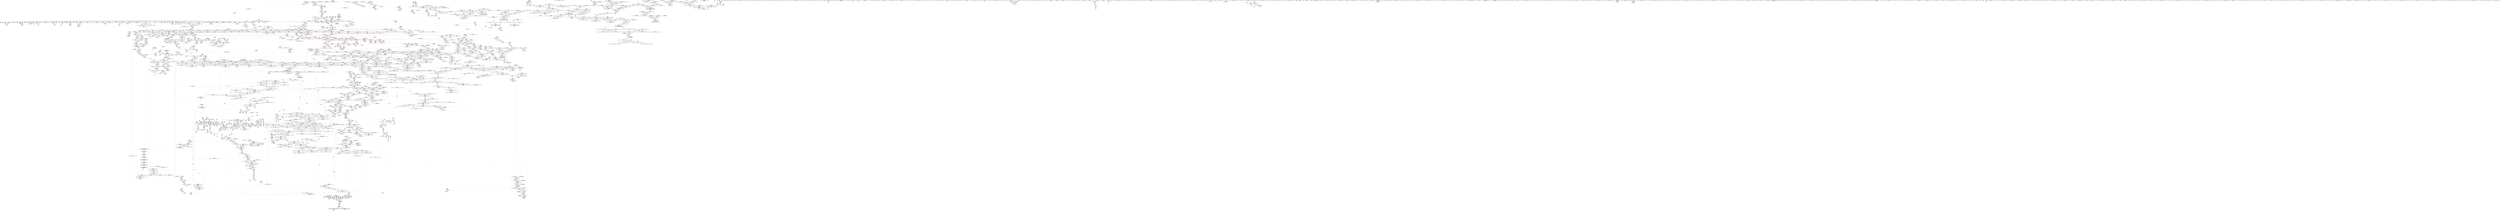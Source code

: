 digraph "SVFG" {
	label="SVFG";

	Node0x5617a1271d80 [shape=record,color=grey,label="{NodeID: 0\nNullPtr|{|<s49>169}}"];
	Node0x5617a1271d80 -> Node0x5617a1ae3c70[style=solid];
	Node0x5617a1271d80 -> Node0x5617a1ae3d70[style=solid];
	Node0x5617a1271d80 -> Node0x5617a1ae3e40[style=solid];
	Node0x5617a1271d80 -> Node0x5617a1ae3f10[style=solid];
	Node0x5617a1271d80 -> Node0x5617a1ae3fe0[style=solid];
	Node0x5617a1271d80 -> Node0x5617a1ae40b0[style=solid];
	Node0x5617a1271d80 -> Node0x5617a1ae4180[style=solid];
	Node0x5617a1271d80 -> Node0x5617a1ae4250[style=solid];
	Node0x5617a1271d80 -> Node0x5617a1ae4320[style=solid];
	Node0x5617a1271d80 -> Node0x5617a1ae43f0[style=solid];
	Node0x5617a1271d80 -> Node0x5617a1ae44c0[style=solid];
	Node0x5617a1271d80 -> Node0x5617a1ae4590[style=solid];
	Node0x5617a1271d80 -> Node0x5617a1ae4660[style=solid];
	Node0x5617a1271d80 -> Node0x5617a1ae4730[style=solid];
	Node0x5617a1271d80 -> Node0x5617a1ae4800[style=solid];
	Node0x5617a1271d80 -> Node0x5617a1ae48d0[style=solid];
	Node0x5617a1271d80 -> Node0x5617a1ae49a0[style=solid];
	Node0x5617a1271d80 -> Node0x5617a1ae4a70[style=solid];
	Node0x5617a1271d80 -> Node0x5617a1ae4b40[style=solid];
	Node0x5617a1271d80 -> Node0x5617a1ae4c10[style=solid];
	Node0x5617a1271d80 -> Node0x5617a1ae4ce0[style=solid];
	Node0x5617a1271d80 -> Node0x5617a1ae4db0[style=solid];
	Node0x5617a1271d80 -> Node0x5617a1ae4e80[style=solid];
	Node0x5617a1271d80 -> Node0x5617a1ae4f50[style=solid];
	Node0x5617a1271d80 -> Node0x5617a1ae5020[style=solid];
	Node0x5617a1271d80 -> Node0x5617a1ae50f0[style=solid];
	Node0x5617a1271d80 -> Node0x5617a1ae51c0[style=solid];
	Node0x5617a1271d80 -> Node0x5617a1ae5290[style=solid];
	Node0x5617a1271d80 -> Node0x5617a1ae5360[style=solid];
	Node0x5617a1271d80 -> Node0x5617a1ae5430[style=solid];
	Node0x5617a1271d80 -> Node0x5617a1ae5500[style=solid];
	Node0x5617a1271d80 -> Node0x5617a1ae55d0[style=solid];
	Node0x5617a1271d80 -> Node0x5617a1ae56a0[style=solid];
	Node0x5617a1271d80 -> Node0x5617a1ae5770[style=solid];
	Node0x5617a1271d80 -> Node0x5617a1ae5840[style=solid];
	Node0x5617a1271d80 -> Node0x5617a1ae5910[style=solid];
	Node0x5617a1271d80 -> Node0x5617a1ae59e0[style=solid];
	Node0x5617a1271d80 -> Node0x5617a1ae5ab0[style=solid];
	Node0x5617a1271d80 -> Node0x5617a1ae5b80[style=solid];
	Node0x5617a1271d80 -> Node0x5617a1af5d70[style=solid];
	Node0x5617a1271d80 -> Node0x5617a1af5e70[style=solid];
	Node0x5617a1271d80 -> Node0x5617a1af6470[style=solid];
	Node0x5617a1271d80 -> Node0x5617a1afc890[style=solid];
	Node0x5617a1271d80 -> Node0x5617a1afc960[style=solid];
	Node0x5617a1271d80 -> Node0x5617a1afca30[style=solid];
	Node0x5617a1271d80 -> Node0x5617a1afe290[style=solid];
	Node0x5617a1271d80 -> Node0x5617a0f19a50[style=solid];
	Node0x5617a1271d80 -> Node0x5617a1b81150[style=solid];
	Node0x5617a1271d80 -> Node0x5617a1b82650[style=solid];
	Node0x5617a1271d80:s49 -> Node0x5617a1d2fc30[style=solid,color=red];
	Node0x5617a1af28a0 [shape=record,color=red,label="{NodeID: 1550\n3062\<--3061\n\<--coerce.dive40\n_ZSt13__adjust_heapIN9__gnu_cxx17__normal_iteratorIP5StateSt6vectorIS2_SaIS2_EEEElS2_NS0_5__ops15_Iter_comp_iterISt4lessIS2_EEEEvT_T0_SE_T1_T2_\n|{<s0>267}}"];
	Node0x5617a1af28a0:s0 -> Node0x5617a1d2abd0[style=solid,color=red];
	Node0x5617a1ad0c40 [shape=record,color=green,label="{NodeID: 443\n2756\<--2757\n__last\<--__last_field_insensitive\n_ZSt8pop_heapIN9__gnu_cxx17__normal_iteratorIP5StateSt6vectorIS2_SaIS2_EEEESt4lessIS2_EEvT_SA_T0_\n|{|<s3>223|<s4>226}}"];
	Node0x5617a1ad0c40 -> Node0x5617a1aef980[style=solid];
	Node0x5617a1ad0c40 -> Node0x5617a1aefa50[style=solid];
	Node0x5617a1ad0c40 -> Node0x5617a1b09260[style=solid];
	Node0x5617a1ad0c40:s3 -> Node0x5617a1d2d000[style=solid,color=red];
	Node0x5617a1ad0c40:s4 -> Node0x5617a1d2a3e0[style=solid,color=red];
	Node0x5617a1cfd660 [shape=record,color=black,label="{NodeID: 4207\n2853 = PHI(2796, )\n1st arg _ZSt10__pop_heapIN9__gnu_cxx17__normal_iteratorIP5StateSt6vectorIS2_SaIS2_EEEENS0_5__ops15_Iter_comp_iterISt4lessIS2_EEEEvT_SD_SD_RT0_ }"];
	Node0x5617a1cfd660 -> Node0x5617a1b45940[style=solid];
	Node0x5617a1b29de0 [shape=record,color=black,label="{NodeID: 3100\nMR_429V_3 = PHI(MR_429V_2, MR_429V_5, )\npts\{10860000 \}\n}"];
	Node0x5617a1ae01c0 [shape=record,color=purple,label="{NodeID: 886\n1193\<--1189\ncoerce.dive1\<--__b\n_ZSt9iter_swapIN9__gnu_cxx17__normal_iteratorIPcNSt7__cxx1112basic_stringIcSt11char_traitsIcESaIcEEEEES9_EvT_T0_\n}"];
	Node0x5617a1ae01c0 -> Node0x5617a1afbd30[style=solid];
	Node0x5617a1b165a0 [shape=record,color=red,label="{NodeID: 1329\n1469\<--1466\nthis1\<--this.addr\n_ZNSt6vectorI5StateSaIS0_EE3endEv\n}"];
	Node0x5617a1b165a0 -> Node0x5617a1ae9e80[style=solid];
	Node0x5617a1ac8f90 [shape=record,color=green,label="{NodeID: 222\n1288\<--1289\n_ZNSt12_Vector_baseI5StateSaIS0_EE12_Vector_implC2Ev\<--_ZNSt12_Vector_baseI5StateSaIS0_EE12_Vector_implC2Ev_field_insensitive\n}"];
	Node0x5617a1afde80 [shape=record,color=blue,label="{NodeID: 1772\n1511\<--1531\n__len\<--call\n_ZNSt6vectorI5StateSaIS0_EE17_M_realloc_insertIJRKS0_EEEvN9__gnu_cxx17__normal_iteratorIPS0_S2_EEDpOT_\n}"];
	Node0x5617a1afde80 -> Node0x5617a1b16b50[style=dashed];
	Node0x5617a1afde80 -> Node0x5617a1b16c20[style=dashed];
	Node0x5617a1afde80 -> Node0x5617a1b16cf0[style=dashed];
	Node0x5617a1aec990 [shape=record,color=black,label="{NodeID: 665\n1983\<--1982\n\<--\n_ZNSt16allocator_traitsISaI5StateEE8allocateERS1_m\n|{<s0>169}}"];
	Node0x5617a1aec990:s0 -> Node0x5617a1d2fa10[style=solid,color=red];
	Node0x5617a1d2efb0 [shape=record,color=black,label="{NodeID: 4429\n1223 = PHI(1195, )\n0th arg _ZSt4swapIcENSt9enable_ifIXsr6__and_ISt6__not_ISt15__is_tuple_likeIT_EESt21is_move_constructibleIS3_ESt18is_move_assignableIS3_EEE5valueEvE4typeERS3_SC_ }"];
	Node0x5617a1d2efb0 -> Node0x5617a1afc070[style=solid];
	Node0x5617a1b2d2a0 [shape=record,color=yellow,style=double,label="{NodeID: 3322\n82V_1 = ENCHI(MR_82V_0)\npts\{3040000 \}\nFun[_ZNKSt6vectorI5StateSaIS0_EE5frontEv]|{<s0>221}}"];
	Node0x5617a1b2d2a0:s0 -> Node0x5617a1b2cbc0[style=dashed,color=red];
	Node0x5617a1b0b210 [shape=record,color=purple,label="{NodeID: 1108\n3258\<--2895\noffset_2\<--\n}"];
	Node0x5617a1b0b210 -> Node0x5617a1b46300[style=solid];
	Node0x5617a1271e10 [shape=record,color=green,label="{NodeID: 1\n7\<--1\n__dso_handle\<--dummyObj\nGlob }"];
	Node0x5617a1af2970 [shape=record,color=red,label="{NodeID: 1551\n3065\<--3064\n\<--\n_ZSt13__adjust_heapIN9__gnu_cxx17__normal_iteratorIP5StateSt6vectorIS2_SaIS2_EEEElS2_NS0_5__ops15_Iter_comp_iterISt4lessIS2_EEEEvT_T0_SE_T1_T2_\n|{<s0>267}}"];
	Node0x5617a1af2970:s0 -> Node0x5617a1d2afc0[style=solid,color=red];
	Node0x5617a1ad0d10 [shape=record,color=green,label="{NodeID: 444\n2758\<--2759\n__comp\<--__comp_field_insensitive\n_ZSt8pop_heapIN9__gnu_cxx17__normal_iteratorIP5StateSt6vectorIS2_SaIS2_EEEESt4lessIS2_EEvT_SA_T0_\n|{<s0>224}}"];
	Node0x5617a1ad0d10:s0 -> Node0x5617a1d34730[style=solid,color=red];
	Node0x5617a1d16600 [shape=record,color=black,label="{NodeID: 4208\n2854 = PHI(2798, )\n2nd arg _ZSt10__pop_heapIN9__gnu_cxx17__normal_iteratorIP5StateSt6vectorIS2_SaIS2_EEEENS0_5__ops15_Iter_comp_iterISt4lessIS2_EEEEvT_SD_SD_RT0_ }"];
	Node0x5617a1d16600 -> Node0x5617a1b45a10[style=solid];
	Node0x5617a1ae0290 [shape=record,color=purple,label="{NodeID: 887\n1209\<--1208\n_M_current\<--this1\n_ZN9__gnu_cxx17__normal_iteratorIPcNSt7__cxx1112basic_stringIcSt11char_traitsIcESaIcEEEEppEv\n}"];
	Node0x5617a1ae0290 -> Node0x5617a1b14d40[style=solid];
	Node0x5617a1ae0290 -> Node0x5617a1afbed0[style=solid];
	Node0x5617a1b16670 [shape=record,color=red,label="{NodeID: 1330\n1475\<--1474\n\<--coerce.dive\n_ZNSt6vectorI5StateSaIS0_EE3endEv\n}"];
	Node0x5617a1b16670 -> Node0x5617a1ae9f50[style=solid];
	Node0x5617a1ac9090 [shape=record,color=green,label="{NodeID: 223\n1293\<--1294\nthis.addr\<--this.addr_field_insensitive\n_ZNSt12_Vector_baseI5StateSaIS0_EE12_Vector_implC2Ev\n}"];
	Node0x5617a1ac9090 -> Node0x5617a1b158a0[style=solid];
	Node0x5617a1ac9090 -> Node0x5617a1afc7c0[style=solid];
	Node0x5617a1afdf50 [shape=record,color=blue,label="{NodeID: 1773\n1536\<--1535\ncoerce.dive3\<--call2\n_ZNSt6vectorI5StateSaIS0_EE17_M_realloc_insertIJRKS0_EEEvN9__gnu_cxx17__normal_iteratorIPS0_S2_EEDpOT_\n|{|<s2>127}}"];
	Node0x5617a1afdf50 -> Node0x5617a1b17d30[style=dashed];
	Node0x5617a1afdf50 -> Node0x5617a1b17e00[style=dashed];
	Node0x5617a1afdf50:s2 -> Node0x5617a1c33fb0[style=dashed,color=red];
	Node0x5617a1aeca60 [shape=record,color=black,label="{NodeID: 666\n1973\<--1985\n_ZNSt16allocator_traitsISaI5StateEE8allocateERS1_m_ret\<--call\n_ZNSt16allocator_traitsISaI5StateEE8allocateERS1_m\n|{<s0>161}}"];
	Node0x5617a1aeca60:s0 -> Node0x5617a1d24380[style=solid,color=blue];
	Node0x5617a1d2f0c0 [shape=record,color=black,label="{NodeID: 4430\n1224 = PHI(1198, )\n1st arg _ZSt4swapIcENSt9enable_ifIXsr6__and_ISt6__not_ISt15__is_tuple_likeIT_EESt21is_move_constructibleIS3_ESt18is_move_assignableIS3_EEE5valueEvE4typeERS3_SC_ }"];
	Node0x5617a1d2f0c0 -> Node0x5617a1afc140[style=solid];
	Node0x5617a1b0b2e0 [shape=record,color=purple,label="{NodeID: 1109\n3253\<--2896\noffset_0\<--\n}"];
	Node0x5617a1b0b2e0 -> Node0x5617a1af5210[style=solid];
	Node0x5617a1a54510 [shape=record,color=green,label="{NodeID: 2\n14\<--1\n\<--dummyObj\nCan only get source location for instruction, argument, global var or function.}"];
	Node0x5617a1af2a40 [shape=record,color=red,label="{NodeID: 1552\n3067\<--3066\n\<--\n_ZSt13__adjust_heapIN9__gnu_cxx17__normal_iteratorIP5StateSt6vectorIS2_SaIS2_EEEElS2_NS0_5__ops15_Iter_comp_iterISt4lessIS2_EEEEvT_T0_SE_T1_T2_\n|{<s0>267}}"];
	Node0x5617a1af2a40:s0 -> Node0x5617a1d2b110[style=solid,color=red];
	Node0x5617a1ad0de0 [shape=record,color=green,label="{NodeID: 445\n2760\<--2761\n__cmp\<--__cmp_field_insensitive\n_ZSt8pop_heapIN9__gnu_cxx17__normal_iteratorIP5StateSt6vectorIS2_SaIS2_EEEESt4lessIS2_EEvT_SA_T0_\n|{<s0>225|<s1>230}}"];
	Node0x5617a1ad0de0:s0 -> Node0x5617a1d2b9c0[style=solid,color=red];
	Node0x5617a1ad0de0:s1 -> Node0x5617a1d28a90[style=solid,color=red];
	Node0x5617a1d1d190 [shape=record,color=black,label="{NodeID: 4209\n65 = PHI()\n}"];
	Node0x5617a1ae0360 [shape=record,color=purple,label="{NodeID: 888\n1211\<--1210\nincdec.ptr\<--\n_ZN9__gnu_cxx17__normal_iteratorIPcNSt7__cxx1112basic_stringIcSt11char_traitsIcESaIcEEEEppEv\n}"];
	Node0x5617a1ae0360 -> Node0x5617a1afbed0[style=solid];
	Node0x5617a1b16740 [shape=record,color=red,label="{NodeID: 1331\n1490\<--1481\n\<--__a.addr\n_ZNSt16allocator_traitsISaI5StateEE9constructIS0_JRKS0_EEEvRS1_PT_DpOT0_\n}"];
	Node0x5617a1b16740 -> Node0x5617a1aea020[style=solid];
	Node0x5617a1ac9160 [shape=record,color=green,label="{NodeID: 224\n1299\<--1300\n_ZNSaI5StateEC2Ev\<--_ZNSaI5StateEC2Ev_field_insensitive\n}"];
	Node0x5617a1afe020 [shape=record,color=blue,label="{NodeID: 1774\n1513\<--1538\n__elems_before\<--call4\n_ZNSt6vectorI5StateSaIS0_EE17_M_realloc_insertIJRKS0_EEEvN9__gnu_cxx17__normal_iteratorIPS0_S2_EEDpOT_\n}"];
	Node0x5617a1afe020 -> Node0x5617a1b16dc0[style=dashed];
	Node0x5617a1afe020 -> Node0x5617a1b16e90[style=dashed];
	Node0x5617a1aecb30 [shape=record,color=black,label="{NodeID: 667\n2017\<--2013\n\<--call2\n_ZN9__gnu_cxx13new_allocatorI5StateE8allocateEmPKv\n}"];
	Node0x5617a1aecb30 -> Node0x5617a1aecc00[style=solid];
	Node0x5617a1d2f200 [shape=record,color=black,label="{NodeID: 4431\n2646 = PHI(2625, )\n0th arg _ZN9__gnu_cxxeqIPK5StateSt6vectorIS1_SaIS1_EEEEbRKNS_17__normal_iteratorIT_T0_EESC_ }"];
	Node0x5617a1d2f200 -> Node0x5617a1b445c0[style=solid];
	Node0x5617a1b0b3b0 [shape=record,color=purple,label="{NodeID: 1110\n3256\<--2896\noffset_1\<--\n}"];
	Node0x5617a1b0b3b0 -> Node0x5617a1af52e0[style=solid];
	Node0x5617a1ac05c0 [shape=record,color=green,label="{NodeID: 3\n19\<--1\n\<--dummyObj\nCan only get source location for instruction, argument, global var or function.|{<s0>120|<s1>246}}"];
	Node0x5617a1ac05c0:s0 -> Node0x5617a1d2ae70[style=solid,color=red];
	Node0x5617a1ac05c0:s1 -> Node0x5617a1d35ed0[style=solid,color=red];
	Node0x5617a1af2b10 [shape=record,color=red,label="{NodeID: 1553\n3085\<--3078\nthis2\<--this.addr\n_ZN9__gnu_cxx5__ops15_Iter_comp_iterISt4lessI5StateEEclINS_17__normal_iteratorIPS3_St6vectorIS3_SaIS3_EEEESC_EEbT_T0_\n}"];
	Node0x5617a1af2b10 -> Node0x5617a1b0d5d0[style=solid];
	Node0x5617a1ad0eb0 [shape=record,color=green,label="{NodeID: 446\n2762\<--2763\nagg.tmp\<--agg.tmp_field_insensitive\n_ZSt8pop_heapIN9__gnu_cxx17__normal_iteratorIP5StateSt6vectorIS2_SaIS2_EEEESt4lessIS2_EEvT_SA_T0_\n}"];
	Node0x5617a1d1d290 [shape=record,color=black,label="{NodeID: 4210\n92 = PHI()\n}"];
	Node0x5617a1ae0430 [shape=record,color=purple,label="{NodeID: 889\n1220\<--1219\n_M_current\<--this1\n_ZNK9__gnu_cxx17__normal_iteratorIPcNSt7__cxx1112basic_stringIcSt11char_traitsIcESaIcEEEE4baseEv\n}"];
	Node0x5617a1ae0430 -> Node0x5617a1ae8d70[style=solid];
	Node0x5617a1b16810 [shape=record,color=red,label="{NodeID: 1332\n1492\<--1483\n\<--__p.addr\n_ZNSt16allocator_traitsISaI5StateEE9constructIS0_JRKS0_EEEvRS1_PT_DpOT0_\n|{<s0>124}}"];
	Node0x5617a1b16810:s0 -> Node0x5617a1d34cb0[style=solid,color=red];
	Node0x5617a1ac9260 [shape=record,color=green,label="{NodeID: 225\n1310\<--1311\nthis.addr\<--this.addr_field_insensitive\n_ZNSaI5StateEC2Ev\n}"];
	Node0x5617a1ac9260 -> Node0x5617a1b15970[style=solid];
	Node0x5617a1ac9260 -> Node0x5617a1afcb00[style=solid];
	Node0x5617a1afe0f0 [shape=record,color=blue,label="{NodeID: 1775\n1517\<--1542\n__new_start\<--call5\n_ZNSt6vectorI5StateSaIS0_EE17_M_realloc_insertIJRKS0_EEEvN9__gnu_cxx17__normal_iteratorIPS0_S2_EEDpOT_\n}"];
	Node0x5617a1afe0f0 -> Node0x5617a1b16f60[style=dashed];
	Node0x5617a1afe0f0 -> Node0x5617a1b17030[style=dashed];
	Node0x5617a1afe0f0 -> Node0x5617a1b17100[style=dashed];
	Node0x5617a1afe0f0 -> Node0x5617a1b171d0[style=dashed];
	Node0x5617a1afe0f0 -> Node0x5617a1b172a0[style=dashed];
	Node0x5617a1afe0f0 -> Node0x5617a1b17370[style=dashed];
	Node0x5617a1afe0f0 -> Node0x5617a1b17440[style=dashed];
	Node0x5617a1afe0f0 -> Node0x5617a1b17510[style=dashed];
	Node0x5617a1aecc00 [shape=record,color=black,label="{NodeID: 668\n1989\<--2017\n_ZN9__gnu_cxx13new_allocatorI5StateE8allocateEmPKv_ret\<--\n_ZN9__gnu_cxx13new_allocatorI5StateE8allocateEmPKv\n|{<s0>169}}"];
	Node0x5617a1aecc00:s0 -> Node0x5617a1d24c40[style=solid,color=blue];
	Node0x5617a1d2f340 [shape=record,color=black,label="{NodeID: 4432\n2647 = PHI(2627, )\n1st arg _ZN9__gnu_cxxeqIPK5StateSt6vectorIS1_SaIS1_EEEEbRKNS_17__normal_iteratorIT_T0_EESC_ }"];
	Node0x5617a1d2f340 -> Node0x5617a1b44690[style=solid];
	Node0x5617a1b0b480 [shape=record,color=purple,label="{NodeID: 1111\n3259\<--2896\noffset_2\<--\n}"];
	Node0x5617a1b0b480 -> Node0x5617a1af53b0[style=solid];
	Node0x5617a1ac0650 [shape=record,color=green,label="{NodeID: 4\n26\<--1\n.str\<--dummyObj\nGlob }"];
	Node0x5617a1af2be0 [shape=record,color=red,label="{NodeID: 1554\n3096\<--3093\n\<--__t.addr\n_ZSt4moveIRN9__gnu_cxx5__ops15_Iter_comp_iterISt4lessI5StateEEEEONSt16remove_referenceIT_E4typeEOS9_\n}"];
	Node0x5617a1af2be0 -> Node0x5617a1af1380[style=solid];
	Node0x5617a1ad0f80 [shape=record,color=green,label="{NodeID: 447\n2764\<--2765\nagg.tmp4\<--agg.tmp4_field_insensitive\n_ZSt8pop_heapIN9__gnu_cxx17__normal_iteratorIP5StateSt6vectorIS2_SaIS2_EEEESt4lessIS2_EEvT_SA_T0_\n}"];
	Node0x5617a1ad0f80 -> Node0x5617a1aefb20[style=solid];
	Node0x5617a1ad0f80 -> Node0x5617a1b09330[style=solid];
	Node0x5617a1d1d390 [shape=record,color=black,label="{NodeID: 4211\n100 = PHI()\n}"];
	Node0x5617a1d1d390 -> Node0x5617a1ae5f20[style=solid];
	Node0x5617a1b2b1e0 [shape=record,color=black,label="{NodeID: 3104\nMR_427V_4 = PHI(MR_427V_5, MR_427V_2, )\npts\{10840000 \}\n|{|<s2>86|<s3>90|<s4>90}}"];
	Node0x5617a1b2b1e0 -> Node0x5617a1af3260[style=dashed];
	Node0x5617a1b2b1e0 -> Node0x5617a1b298e0[style=dashed];
	Node0x5617a1b2b1e0:s2 -> Node0x5617a1c3e830[style=dashed,color=red];
	Node0x5617a1b2b1e0:s3 -> Node0x5617a1b14d40[style=dashed,color=red];
	Node0x5617a1b2b1e0:s4 -> Node0x5617a1afbed0[style=dashed,color=red];
	Node0x5617a1ae0500 [shape=record,color=purple,label="{NodeID: 890\n1255\<--1254\n_M_current\<--this1\n_ZNK9__gnu_cxx17__normal_iteratorIPcNSt7__cxx1112basic_stringIcSt11char_traitsIcESaIcEEEEdeEv\n}"];
	Node0x5617a1ae0500 -> Node0x5617a1b15560[style=solid];
	Node0x5617a1b168e0 [shape=record,color=red,label="{NodeID: 1333\n1493\<--1485\n\<--__args.addr\n_ZNSt16allocator_traitsISaI5StateEE9constructIS0_JRKS0_EEEvRS1_PT_DpOT0_\n|{<s0>123}}"];
	Node0x5617a1b168e0:s0 -> Node0x5617a1d33d70[style=solid,color=red];
	Node0x5617a1ac9330 [shape=record,color=green,label="{NodeID: 226\n1316\<--1317\n_ZN9__gnu_cxx13new_allocatorI5StateEC2Ev\<--_ZN9__gnu_cxx13new_allocatorI5StateEC2Ev_field_insensitive\n}"];
	Node0x5617a1afe1c0 [shape=record,color=blue,label="{NodeID: 1776\n1519\<--1546\n__new_finish\<--\n_ZNSt6vectorI5StateSaIS0_EE17_M_realloc_insertIJRKS0_EEEvN9__gnu_cxx17__normal_iteratorIPS0_S2_EEDpOT_\n}"];
	Node0x5617a1afe1c0 -> Node0x5617a1b17780[style=dashed];
	Node0x5617a1afe1c0 -> Node0x5617a1b17850[style=dashed];
	Node0x5617a1afe1c0 -> Node0x5617a1afe290[style=dashed];
	Node0x5617a1aeccd0 [shape=record,color=black,label="{NodeID: 669\n2046\<--2027\n\<--__first\n_ZSt22__uninitialized_copy_aISt13move_iteratorIP5StateES2_S1_ET0_T_S5_S4_RSaIT1_E\n}"];
	Node0x5617a1aeccd0 -> Node0x5617a1b04a10[style=solid];
	Node0x5617a1d2f480 [shape=record,color=black,label="{NodeID: 4433\n946 = PHI(870, 942, 1277, 1684, 2826, )\n0th arg __clang_call_terminate }"];
	Node0x5617a1c321c0 [shape=record,color=yellow,style=double,label="{NodeID: 3326\n264V_1 = ENCHI(MR_264V_0)\npts\{908 \}\nFun[_ZNSt12_Vector_baseI5StateSaIS0_EED2Ev]}"];
	Node0x5617a1c321c0 -> Node0x5617a1afa4d0[style=dashed];
	Node0x5617a1b0b550 [shape=record,color=purple,label="{NodeID: 1112\n3261\<--2899\noffset_0\<--\n}"];
	Node0x5617a1b0b550 -> Node0x5617a1b463d0[style=solid];
	Node0x5617a1ac0900 [shape=record,color=green,label="{NodeID: 5\n28\<--1\n.str.1\<--dummyObj\nGlob }"];
	Node0x5617a1af2cb0 [shape=record,color=red,label="{NodeID: 1555\n3107\<--3101\nthis1\<--this.addr\n_ZN9__gnu_cxx5__ops14_Iter_comp_valISt4lessI5StateEEC2EONS0_15_Iter_comp_iterIS4_EE\n}"];
	Node0x5617a1af2cb0 -> Node0x5617a1b0d6a0[style=solid];
	Node0x5617a1ad1050 [shape=record,color=green,label="{NodeID: 448\n2766\<--2767\nagg.tmp5\<--agg.tmp5_field_insensitive\n_ZSt8pop_heapIN9__gnu_cxx17__normal_iteratorIP5StateSt6vectorIS2_SaIS2_EEEESt4lessIS2_EEvT_SA_T0_\n}"];
	Node0x5617a1ad1050 -> Node0x5617a1aefbf0[style=solid];
	Node0x5617a1ad1050 -> Node0x5617a1b09400[style=solid];
	Node0x5617a1d1d4f0 [shape=record,color=black,label="{NodeID: 4212\n451 = PHI(628, )\n}"];
	Node0x5617a1d1d4f0 -> Node0x5617a1b10900[style=solid];
	Node0x5617a1b2b6e0 [shape=record,color=black,label="{NodeID: 3105\nMR_429V_5 = PHI(MR_429V_6, MR_429V_4, )\npts\{10860000 \}\n|{|<s2>86|<s3>91|<s4>91}}"];
	Node0x5617a1b2b6e0 -> Node0x5617a1af3330[style=dashed];
	Node0x5617a1b2b6e0 -> Node0x5617a1b29de0[style=dashed];
	Node0x5617a1b2b6e0:s2 -> Node0x5617a1c3e830[style=dashed,color=red];
	Node0x5617a1b2b6e0:s3 -> Node0x5617a1b14860[style=dashed,color=red];
	Node0x5617a1b2b6e0:s4 -> Node0x5617a1afb9f0[style=dashed,color=red];
	Node0x5617a1ae05d0 [shape=record,color=purple,label="{NodeID: 891\n1286\<--1285\n_M_impl\<--this1\n_ZNSt12_Vector_baseI5StateSaIS0_EEC2Ev\n|{<s0>104}}"];
	Node0x5617a1ae05d0:s0 -> Node0x5617a1d337a0[style=solid,color=red];
	Node0x5617a1b169b0 [shape=record,color=red,label="{NodeID: 1334\n1529\<--1507\nthis1\<--this.addr\n_ZNSt6vectorI5StateSaIS0_EE17_M_realloc_insertIJRKS0_EEEvN9__gnu_cxx17__normal_iteratorIPS0_S2_EEDpOT_\n|{|<s19>125|<s20>126}}"];
	Node0x5617a1b169b0 -> Node0x5617a1aea0f0[style=solid];
	Node0x5617a1b169b0 -> Node0x5617a1aea1c0[style=solid];
	Node0x5617a1b169b0 -> Node0x5617a1aea290[style=solid];
	Node0x5617a1b169b0 -> Node0x5617a1aea360[style=solid];
	Node0x5617a1b169b0 -> Node0x5617a1aea430[style=solid];
	Node0x5617a1b169b0 -> Node0x5617a1aea500[style=solid];
	Node0x5617a1b169b0 -> Node0x5617a1aea5d0[style=solid];
	Node0x5617a1b169b0 -> Node0x5617a1aea6a0[style=solid];
	Node0x5617a1b169b0 -> Node0x5617a1aea770[style=solid];
	Node0x5617a1b169b0 -> Node0x5617a1aea840[style=solid];
	Node0x5617a1b169b0 -> Node0x5617a1aea910[style=solid];
	Node0x5617a1b169b0 -> Node0x5617a1aea9e0[style=solid];
	Node0x5617a1b169b0 -> Node0x5617a1aeaab0[style=solid];
	Node0x5617a1b169b0 -> Node0x5617a1aeab80[style=solid];
	Node0x5617a1b169b0 -> Node0x5617a1aeac50[style=solid];
	Node0x5617a1b169b0 -> Node0x5617a1aead20[style=solid];
	Node0x5617a1b169b0 -> Node0x5617a1aeadf0[style=solid];
	Node0x5617a1b169b0 -> Node0x5617a1aeaec0[style=solid];
	Node0x5617a1b169b0 -> Node0x5617a1aeaf90[style=solid];
	Node0x5617a1b169b0:s19 -> Node0x5617a1d322e0[style=solid,color=red];
	Node0x5617a1b169b0:s20 -> Node0x5617a1d37790[style=solid,color=red];
	Node0x5617a1ac9430 [shape=record,color=green,label="{NodeID: 227\n1321\<--1322\nthis.addr\<--this.addr_field_insensitive\n_ZN9__gnu_cxx13new_allocatorI5StateEC2Ev\n}"];
	Node0x5617a1ac9430 -> Node0x5617a1b15a40[style=solid];
	Node0x5617a1ac9430 -> Node0x5617a1afcbd0[style=solid];
	Node0x5617a1afe290 [shape=record,color=blue, style = dotted,label="{NodeID: 1777\n1519\<--3\n__new_finish\<--dummyVal\n_ZNSt6vectorI5StateSaIS0_EE17_M_realloc_insertIJRKS0_EEEvN9__gnu_cxx17__normal_iteratorIPS0_S2_EEDpOT_\n}"];
	Node0x5617a1afe290 -> Node0x5617a1b17780[style=dashed];
	Node0x5617a1afe290 -> Node0x5617a1b17850[style=dashed];
	Node0x5617a1afe290 -> Node0x5617a1afe360[style=dashed];
	Node0x5617a1aecda0 [shape=record,color=black,label="{NodeID: 670\n2049\<--2029\n\<--__last\n_ZSt22__uninitialized_copy_aISt13move_iteratorIP5StateES2_S1_ET0_T_S5_S4_RSaIT1_E\n}"];
	Node0x5617a1aecda0 -> Node0x5617a1b04bb0[style=solid];
	Node0x5617a1d2f900 [shape=record,color=black,label="{NodeID: 4434\n2743 = PHI(2731, )\n0th arg _ZNK9__gnu_cxx17__normal_iteratorIPK5StateSt6vectorIS1_SaIS1_EEEdeEv }"];
	Node0x5617a1d2f900 -> Node0x5617a1b44f80[style=solid];
	Node0x5617a1c322a0 [shape=record,color=yellow,style=double,label="{NodeID: 3327\n266V_1 = ENCHI(MR_266V_0)\npts\{910 \}\nFun[_ZNSt12_Vector_baseI5StateSaIS0_EED2Ev]}"];
	Node0x5617a1c322a0 -> Node0x5617a1afa5a0[style=dashed];
	Node0x5617a1b0b620 [shape=record,color=purple,label="{NodeID: 1113\n3262\<--2900\noffset_0\<--\n}"];
	Node0x5617a1b0b620 -> Node0x5617a1af5480[style=solid];
	Node0x5617a1ac0990 [shape=record,color=green,label="{NodeID: 6\n30\<--1\n.str.2\<--dummyObj\nGlob }"];
	Node0x5617a1af2d80 [shape=record,color=red,label="{NodeID: 1556\n3109\<--3103\n\<--__comp.addr\n_ZN9__gnu_cxx5__ops14_Iter_comp_valISt4lessI5StateEEC2EONS0_15_Iter_comp_iterIS4_EE\n}"];
	Node0x5617a1af2d80 -> Node0x5617a1b0d770[style=solid];
	Node0x5617a1ad1120 [shape=record,color=green,label="{NodeID: 449\n2768\<--2769\nagg.tmp6\<--agg.tmp6_field_insensitive\n_ZSt8pop_heapIN9__gnu_cxx17__normal_iteratorIP5StateSt6vectorIS2_SaIS2_EEEESt4lessIS2_EEvT_SA_T0_\n}"];
	Node0x5617a1ad1120 -> Node0x5617a1aefcc0[style=solid];
	Node0x5617a1ad1120 -> Node0x5617a1b094d0[style=solid];
	Node0x5617a1d1d6c0 [shape=record,color=black,label="{NodeID: 4213\n1097 = PHI(1137, )\n}"];
	Node0x5617a1ae06a0 [shape=record,color=purple,label="{NodeID: 892\n1301\<--1296\n_M_start\<--this1\n_ZNSt12_Vector_baseI5StateSaIS0_EE12_Vector_implC2Ev\n}"];
	Node0x5617a1ae06a0 -> Node0x5617a1afc890[style=solid];
	Node0x5617a1b16a80 [shape=record,color=red,label="{NodeID: 1335\n1554\<--1509\n\<--__args.addr\n_ZNSt6vectorI5StateSaIS0_EE17_M_realloc_insertIJRKS0_EEEvN9__gnu_cxx17__normal_iteratorIPS0_S2_EEDpOT_\n|{<s0>129}}"];
	Node0x5617a1b16a80:s0 -> Node0x5617a1d33d70[style=solid,color=red];
	Node0x5617a1ad1a90 [shape=record,color=green,label="{NodeID: 228\n1329\<--1330\nthis.addr\<--this.addr_field_insensitive\n_ZNSt6vectorI5StateSaIS0_EE9push_backERKS0_\n}"];
	Node0x5617a1ad1a90 -> Node0x5617a1b15b10[style=solid];
	Node0x5617a1ad1a90 -> Node0x5617a1afcca0[style=solid];
	Node0x5617a1afe360 [shape=record,color=blue,label="{NodeID: 1778\n1519\<--1569\n__new_finish\<--call11\n_ZNSt6vectorI5StateSaIS0_EE17_M_realloc_insertIJRKS0_EEEvN9__gnu_cxx17__normal_iteratorIPS0_S2_EEDpOT_\n}"];
	Node0x5617a1afe360 -> Node0x5617a1b175e0[style=dashed];
	Node0x5617a1afe360 -> Node0x5617a1afe430[style=dashed];
	Node0x5617a1aece70 [shape=record,color=black,label="{NodeID: 671\n2045\<--2035\n\<--agg.tmp\n_ZSt22__uninitialized_copy_aISt13move_iteratorIP5StateES2_S1_ET0_T_S5_S4_RSaIT1_E\n}"];
	Node0x5617a1aece70 -> Node0x5617a1b04940[style=solid];
	Node0x5617a1d2fa10 [shape=record,color=black,label="{NodeID: 4435\n1990 = PHI(1983, )\n0th arg _ZN9__gnu_cxx13new_allocatorI5StateE8allocateEmPKv }"];
	Node0x5617a1d2fa10 -> Node0x5617a1b008c0[style=solid];
	Node0x5617a1c32380 [shape=record,color=yellow,style=double,label="{NodeID: 3328\n82V_1 = ENCHI(MR_82V_0)\npts\{3040000 \}\nFun[_ZNSt12_Vector_baseI5StateSaIS0_EED2Ev]}"];
	Node0x5617a1c32380 -> Node0x5617a1b134e0[style=dashed];
	Node0x5617a1c32380 -> Node0x5617a1b13680[style=dashed];
	Node0x5617a1b0b6f0 [shape=record,color=purple,label="{NodeID: 1114\n2905\<--2904\n\<--\n_ZSt10__pop_heapIN9__gnu_cxx17__normal_iteratorIP5StateSt6vectorIS2_SaIS2_EEEENS0_5__ops15_Iter_comp_iterISt4lessIS2_EEEEvT_SD_SD_RT0_\n}"];
	Node0x5617a1b0b6f0 -> Node0x5617a1b205b0[style=solid];
	Node0x5617a1ac0a50 [shape=record,color=green,label="{NodeID: 7\n32\<--1\n.str.3\<--dummyObj\nGlob }"];
	Node0x5617a1af2e50 [shape=record,color=red,label="{NodeID: 1557\n3122\<--3121\ndummyVal\<--offset_0\n_ZSt7reverseIN9__gnu_cxx17__normal_iteratorIPcNSt7__cxx1112basic_stringIcSt11char_traitsIcESaIcEEEEEEvT_SA_\n}"];
	Node0x5617a1af2e50 -> Node0x5617a1af70d0[style=solid];
	Node0x5617a1ad11f0 [shape=record,color=green,label="{NodeID: 450\n2779\<--2780\n_ZN9__gnu_cxx5__ops15_Iter_comp_iterISt4lessI5StateEEC2ES4_\<--_ZN9__gnu_cxx5__ops15_Iter_comp_iterISt4lessI5StateEEC2ES4__field_insensitive\n}"];
	Node0x5617a1d1d7d0 [shape=record,color=black,label="{NodeID: 4214\n1102 = PHI(1156, )\n}"];
	Node0x5617a1ae0770 [shape=record,color=purple,label="{NodeID: 893\n1303\<--1296\n_M_finish\<--this1\n_ZNSt12_Vector_baseI5StateSaIS0_EE12_Vector_implC2Ev\n}"];
	Node0x5617a1ae0770 -> Node0x5617a1afc960[style=solid];
	Node0x5617a1b16b50 [shape=record,color=red,label="{NodeID: 1336\n1541\<--1511\n\<--__len\n_ZNSt6vectorI5StateSaIS0_EE17_M_realloc_insertIJRKS0_EEEvN9__gnu_cxx17__normal_iteratorIPS0_S2_EEDpOT_\n|{<s0>128}}"];
	Node0x5617a1b16b50:s0 -> Node0x5617a1d37b80[style=solid,color=red];
	Node0x5617a1ad1b20 [shape=record,color=green,label="{NodeID: 229\n1331\<--1332\n__x.addr\<--__x.addr_field_insensitive\n_ZNSt6vectorI5StateSaIS0_EE9push_backERKS0_\n}"];
	Node0x5617a1ad1b20 -> Node0x5617a1b15be0[style=solid];
	Node0x5617a1ad1b20 -> Node0x5617a1b15cb0[style=solid];
	Node0x5617a1ad1b20 -> Node0x5617a1afcd70[style=solid];
	Node0x5617a1afe430 [shape=record,color=blue,label="{NodeID: 1779\n1519\<--1574\n__new_finish\<--incdec.ptr\n_ZNSt6vectorI5StateSaIS0_EE17_M_realloc_insertIJRKS0_EEEvN9__gnu_cxx17__normal_iteratorIPS0_S2_EEDpOT_\n}"];
	Node0x5617a1afe430 -> Node0x5617a1b176b0[style=dashed];
	Node0x5617a1afe430 -> Node0x5617a1b17780[style=dashed];
	Node0x5617a1afe430 -> Node0x5617a1b17850[style=dashed];
	Node0x5617a1afe430 -> Node0x5617a1afe500[style=dashed];
	Node0x5617a1aecf40 [shape=record,color=black,label="{NodeID: 672\n2048\<--2037\n\<--agg.tmp2\n_ZSt22__uninitialized_copy_aISt13move_iteratorIP5StateES2_S1_ET0_T_S5_S4_RSaIT1_E\n}"];
	Node0x5617a1aecf40 -> Node0x5617a1b04ae0[style=solid];
	Node0x5617a1d2fb20 [shape=record,color=black,label="{NodeID: 4436\n1991 = PHI(1984, )\n1st arg _ZN9__gnu_cxx13new_allocatorI5StateE8allocateEmPKv }"];
	Node0x5617a1d2fb20 -> Node0x5617a1b00990[style=solid];
	Node0x5617a1c32490 [shape=record,color=yellow,style=double,label="{NodeID: 3329\n86V_1 = ENCHI(MR_86V_0)\npts\{3040002 \}\nFun[_ZNSt12_Vector_baseI5StateSaIS0_EED2Ev]}"];
	Node0x5617a1c32490 -> Node0x5617a1b135b0[style=dashed];
	Node0x5617a1b0b7c0 [shape=record,color=purple,label="{NodeID: 1115\n2907\<--2904\n\<--\n_ZSt10__pop_heapIN9__gnu_cxx17__normal_iteratorIP5StateSt6vectorIS2_SaIS2_EEEENS0_5__ops15_Iter_comp_iterISt4lessIS2_EEEEvT_SD_SD_RT0_\n}"];
	Node0x5617a1b0b7c0 -> Node0x5617a1b20680[style=solid];
	Node0x5617a1ac12f0 [shape=record,color=green,label="{NodeID: 8\n34\<--1\n.str.4\<--dummyObj\nGlob }"];
	Node0x5617a1af2f20 [shape=record,color=red,label="{NodeID: 1558\n3125\<--3124\ndummyVal\<--offset_0\n_ZSt7reverseIN9__gnu_cxx17__normal_iteratorIPcNSt7__cxx1112basic_stringIcSt11char_traitsIcESaIcEEEEEEvT_SA_\n}"];
	Node0x5617a1af2f20 -> Node0x5617a1af71a0[style=solid];
	Node0x5617a1ad12f0 [shape=record,color=green,label="{NodeID: 451\n2782\<--2783\n_ZN9__gnu_cxx17__normal_iteratorIP5StateSt6vectorIS1_SaIS1_EEEmmEv\<--_ZN9__gnu_cxx17__normal_iteratorIP5StateSt6vectorIS1_SaIS1_EEEmmEv_field_insensitive\n}"];
	Node0x5617a1d1d8e0 [shape=record,color=black,label="{NodeID: 4215\n1106 = PHI(1167, )\n}"];
	Node0x5617a1ae0840 [shape=record,color=purple,label="{NodeID: 894\n1305\<--1296\n_M_end_of_storage\<--this1\n_ZNSt12_Vector_baseI5StateSaIS0_EE12_Vector_implC2Ev\n}"];
	Node0x5617a1ae0840 -> Node0x5617a1afca30[style=solid];
	Node0x5617a1b16c20 [shape=record,color=red,label="{NodeID: 1337\n1625\<--1511\n\<--__len\n_ZNSt6vectorI5StateSaIS0_EE17_M_realloc_insertIJRKS0_EEEvN9__gnu_cxx17__normal_iteratorIPS0_S2_EEDpOT_\n|{<s0>142}}"];
	Node0x5617a1b16c20:s0 -> Node0x5617a1d290a0[style=solid,color=red];
	Node0x5617a1ad1bf0 [shape=record,color=green,label="{NodeID: 230\n1333\<--1334\nagg.tmp\<--agg.tmp_field_insensitive\n_ZNSt6vectorI5StateSaIS0_EE9push_backERKS0_\n}"];
	Node0x5617a1ad1bf0 -> Node0x5617a1ae0910[style=solid];
	Node0x5617a1ad1bf0 -> Node0x5617a1ae09e0[style=solid];
	Node0x5617a1afe500 [shape=record,color=blue,label="{NodeID: 1780\n1519\<--1585\n__new_finish\<--call16\n_ZNSt6vectorI5StateSaIS0_EE17_M_realloc_insertIJRKS0_EEEvN9__gnu_cxx17__normal_iteratorIPS0_S2_EEDpOT_\n}"];
	Node0x5617a1afe500 -> Node0x5617a1b17920[style=dashed];
	Node0x5617a1aed010 [shape=record,color=black,label="{NodeID: 673\n2022\<--2056\n_ZSt22__uninitialized_copy_aISt13move_iteratorIP5StateES2_S1_ET0_T_S5_S4_RSaIT1_E_ret\<--call\n_ZSt22__uninitialized_copy_aISt13move_iteratorIP5StateES2_S1_ET0_T_S5_S4_RSaIT1_E\n|{<s0>164}}"];
	Node0x5617a1aed010:s0 -> Node0x5617a1d24740[style=solid,color=blue];
	Node0x5617a1d2fc30 [shape=record,color=black,label="{NodeID: 4437\n1992 = PHI(3, )\n2nd arg _ZN9__gnu_cxx13new_allocatorI5StateE8allocateEmPKv }"];
	Node0x5617a1d2fc30 -> Node0x5617a1b00a60[style=solid];
	Node0x5617a1b0b890 [shape=record,color=purple,label="{NodeID: 1116\n2951\<--2919\ncoerce.dive\<--__first\n_ZSt13__adjust_heapIN9__gnu_cxx17__normal_iteratorIP5StateSt6vectorIS2_SaIS2_EEEElS2_NS0_5__ops15_Iter_comp_iterISt4lessIS2_EEEEvT_T0_SE_T1_T2_\n}"];
	Node0x5617a1b0b890 -> Node0x5617a1b464a0[style=solid];
	Node0x5617a1ac1380 [shape=record,color=green,label="{NodeID: 9\n36\<--1\n.str.5\<--dummyObj\nGlob }"];
	Node0x5617a1af2ff0 [shape=record,color=red,label="{NodeID: 1559\n3128\<--3127\ndummyVal\<--offset_0\n_Z8dijkstrav\n}"];
	Node0x5617a1af2ff0 -> Node0x5617a1af74e0[style=solid];
	Node0x5617a1ad13f0 [shape=record,color=green,label="{NodeID: 452\n2800\<--2801\n_ZSt10__pop_heapIN9__gnu_cxx17__normal_iteratorIP5StateSt6vectorIS2_SaIS2_EEEENS0_5__ops15_Iter_comp_iterISt4lessIS2_EEEEvT_SD_SD_RT0_\<--_ZSt10__pop_heapIN9__gnu_cxx17__normal_iteratorIP5StateSt6vectorIS2_SaIS2_EEEENS0_5__ops15_Iter_comp_iterISt4lessIS2_EEEEvT_SD_SD_RT0__field_insensitive\n}"];
	Node0x5617a1d1d9f0 [shape=record,color=black,label="{NodeID: 4216\n1123 = PHI(1203, )\n}"];
	Node0x5617a1ae0910 [shape=record,color=purple,label="{NodeID: 895\n1367\<--1333\ncoerce.dive\<--agg.tmp\n_ZNSt6vectorI5StateSaIS0_EE9push_backERKS0_\n}"];
	Node0x5617a1ae0910 -> Node0x5617a1afcf10[style=solid];
	Node0x5617a1b16cf0 [shape=record,color=red,label="{NodeID: 1338\n1671\<--1511\n\<--__len\n_ZNSt6vectorI5StateSaIS0_EE17_M_realloc_insertIJRKS0_EEEvN9__gnu_cxx17__normal_iteratorIPS0_S2_EEDpOT_\n}"];
	Node0x5617a1ad1cc0 [shape=record,color=green,label="{NodeID: 231\n1357\<--1358\n_ZNSt16allocator_traitsISaI5StateEE9constructIS0_JRKS0_EEEvRS1_PT_DpOT0_\<--_ZNSt16allocator_traitsISaI5StateEE9constructIS0_JRKS0_EEEvRS1_PT_DpOT0__field_insensitive\n}"];
	Node0x5617a1afe5d0 [shape=record,color=blue,label="{NodeID: 1781\n1521\<--1589\nexn.slot\<--\n_ZNSt6vectorI5StateSaIS0_EE17_M_realloc_insertIJRKS0_EEEvN9__gnu_cxx17__normal_iteratorIPS0_S2_EEDpOT_\n}"];
	Node0x5617a1afe5d0 -> Node0x5617a1b179f0[style=dashed];
	Node0x5617a1afe5d0 -> Node0x5617a1afe770[style=dashed];
	Node0x5617a1aed0e0 [shape=record,color=black,label="{NodeID: 674\n2060\<--2072\n_ZSt32__make_move_if_noexcept_iteratorI5StateSt13move_iteratorIPS0_EET0_PT__ret\<--\n_ZSt32__make_move_if_noexcept_iteratorI5StateSt13move_iteratorIPS0_EET0_PT_\n|{<s0>162|<s1>163}}"];
	Node0x5617a1aed0e0:s0 -> Node0x5617a1d244c0[style=solid,color=blue];
	Node0x5617a1aed0e0:s1 -> Node0x5617a1d24600[style=solid,color=blue];
	Node0x5617a1d2fd40 [shape=record,color=black,label="{NodeID: 4438\n596 = PHI(303, )\n0th arg _ZNSt14priority_queueI5StateSt6vectorIS0_SaIS0_EESt4lessIS0_EE3popEv }"];
	Node0x5617a1d2fd40 -> Node0x5617a1af8a00[style=solid];
	Node0x5617a1c32680 [shape=record,color=yellow,style=double,label="{NodeID: 3331\n2V_1 = ENCHI(MR_2V_0)\npts\{10 \}\nFun[_Z9parseLongv]}"];
	Node0x5617a1c32680 -> Node0x5617a1b0dd20[style=dashed];
	Node0x5617a1b0b960 [shape=record,color=purple,label="{NodeID: 1117\n2977\<--2933\ncoerce.dive1\<--agg.tmp\n_ZSt13__adjust_heapIN9__gnu_cxx17__normal_iteratorIP5StateSt6vectorIS2_SaIS2_EEEElS2_NS0_5__ops15_Iter_comp_iterISt4lessIS2_EEEEvT_T0_SE_T1_T2_\n}"];
	Node0x5617a1b0b960 -> Node0x5617a1b46b20[style=solid];
	Node0x5617a1ac1440 [shape=record,color=green,label="{NodeID: 10\n38\<--1\n.str.6\<--dummyObj\nGlob }"];
	Node0x5617a1af30c0 [shape=record,color=red,label="{NodeID: 1560\n3131\<--3130\ndummyVal\<--offset_1\n_Z8dijkstrav\n}"];
	Node0x5617a1af30c0 -> Node0x5617a1af75b0[style=solid];
	Node0x5617a1ad14f0 [shape=record,color=green,label="{NodeID: 453\n2806\<--2807\nthis.addr\<--this.addr_field_insensitive\n_ZNSt6vectorI5StateSaIS0_EE8pop_backEv\n}"];
	Node0x5617a1ad14f0 -> Node0x5617a1b1ff30[style=solid];
	Node0x5617a1ad14f0 -> Node0x5617a1b45460[style=solid];
	Node0x5617a1d1db30 [shape=record,color=black,label="{NodeID: 4217\n1126 = PHI(1156, )\n}"];
	Node0x5617a1ae09e0 [shape=record,color=purple,label="{NodeID: 896\n1370\<--1333\ncoerce.dive8\<--agg.tmp\n_ZNSt6vectorI5StateSaIS0_EE9push_backERKS0_\n}"];
	Node0x5617a1ae09e0 -> Node0x5617a1b160c0[style=solid];
	Node0x5617a1b16dc0 [shape=record,color=red,label="{NodeID: 1339\n1552\<--1513\n\<--__elems_before\n_ZNSt6vectorI5StateSaIS0_EE17_M_realloc_insertIJRKS0_EEEvN9__gnu_cxx17__normal_iteratorIPS0_S2_EEDpOT_\n}"];
	Node0x5617a1ad1d90 [shape=record,color=green,label="{NodeID: 232\n1373\<--1374\n_ZNSt6vectorI5StateSaIS0_EE17_M_realloc_insertIJRKS0_EEEvN9__gnu_cxx17__normal_iteratorIPS0_S2_EEDpOT_\<--_ZNSt6vectorI5StateSaIS0_EE17_M_realloc_insertIJRKS0_EEEvN9__gnu_cxx17__normal_iteratorIPS0_S2_EEDpOT__field_insensitive\n}"];
	Node0x5617a1afe6a0 [shape=record,color=blue,label="{NodeID: 1782\n1523\<--1591\nehselector.slot\<--\n_ZNSt6vectorI5StateSaIS0_EE17_M_realloc_insertIJRKS0_EEEvN9__gnu_cxx17__normal_iteratorIPS0_S2_EEDpOT_\n}"];
	Node0x5617a1afe6a0 -> Node0x5617a1afe840[style=dashed];
	Node0x5617a1aed1b0 [shape=record,color=black,label="{NodeID: 675\n2098\<--2078\n\<--__first\n_ZSt18uninitialized_copyISt13move_iteratorIP5StateES2_ET0_T_S5_S4_\n}"];
	Node0x5617a1aed1b0 -> Node0x5617a1b05160[style=solid];
	Node0x5617a1d2fe50 [shape=record,color=black,label="{NodeID: 4439\n1063 = PHI(1014, )\n0th arg _ZNSaI5StateED2Ev }"];
	Node0x5617a1d2fe50 -> Node0x5617a1afb1d0[style=solid];
	Node0x5617a1b0ba30 [shape=record,color=purple,label="{NodeID: 1118\n2984\<--2933\ncoerce.dive6\<--agg.tmp\n_ZSt13__adjust_heapIN9__gnu_cxx17__normal_iteratorIP5StateSt6vectorIS2_SaIS2_EEEElS2_NS0_5__ops15_Iter_comp_iterISt4lessIS2_EEEEvT_T0_SE_T1_T2_\n}"];
	Node0x5617a1b0ba30 -> Node0x5617a1af2700[style=solid];
	Node0x5617a1ac1540 [shape=record,color=green,label="{NodeID: 11\n40\<--1\n.str.7\<--dummyObj\nGlob }"];
	Node0x5617a1af3190 [shape=record,color=red,label="{NodeID: 1561\n3134\<--3133\ndummyVal\<--offset_2\n_Z8dijkstrav\n}"];
	Node0x5617a1af3190 -> Node0x5617a1af7680[style=solid];
	Node0x5617a1ad15c0 [shape=record,color=green,label="{NodeID: 454\n2831\<--2832\n__comp\<--__comp_field_insensitive\n_ZN9__gnu_cxx5__ops15_Iter_comp_iterISt4lessI5StateEEC2ES4_\n|{<s0>233}}"];
	Node0x5617a1ad15c0:s0 -> Node0x5617a1d34730[style=solid,color=red];
	Node0x5617a1d1dc70 [shape=record,color=black,label="{NodeID: 4218\n200 = PHI()\n}"];
	Node0x5617a1d1dc70 -> Node0x5617a1af6d90[style=solid];
	Node0x5617a07cd750 [shape=record,color=yellow,style=double,label="{NodeID: 3111\n155V_1 = ENCHI(MR_155V_0)\npts\{27610000 \}\nFun[_ZSt10__pop_heapIN9__gnu_cxx17__normal_iteratorIP5StateSt6vectorIS2_SaIS2_EEEENS0_5__ops15_Iter_comp_iterISt4lessIS2_EEEEvT_SD_SD_RT0_]}"];
	Node0x5617a07cd750 -> Node0x5617a1af5480[style=dashed];
	Node0x5617a1ae0ab0 [shape=record,color=purple,label="{NodeID: 897\n1339\<--1338\n_M_impl\<--\n_ZNSt6vectorI5StateSaIS0_EE9push_backERKS0_\n}"];
	Node0x5617a1b16e90 [shape=record,color=red,label="{NodeID: 1340\n1603\<--1513\n\<--__elems_before\n_ZNSt6vectorI5StateSaIS0_EE17_M_realloc_insertIJRKS0_EEEvN9__gnu_cxx17__normal_iteratorIPS0_S2_EEDpOT_\n}"];
	Node0x5617a1ad1e90 [shape=record,color=green,label="{NodeID: 233\n1380\<--1381\n__first\<--__first_field_insensitive\n_ZSt9push_heapIN9__gnu_cxx17__normal_iteratorIP5StateSt6vectorIS2_SaIS2_EEEESt4lessIS2_EEvT_SA_T0_\n|{|<s2>117}}"];
	Node0x5617a1ad1e90 -> Node0x5617a1ae9730[style=solid];
	Node0x5617a1ad1e90 -> Node0x5617a1ae12d0[style=solid];
	Node0x5617a1ad1e90:s2 -> Node0x5617a1d2d3b0[style=solid,color=red];
	Node0x5617a1afe770 [shape=record,color=blue,label="{NodeID: 1783\n1521\<--1610\nexn.slot\<--\n_ZNSt6vectorI5StateSaIS0_EE17_M_realloc_insertIJRKS0_EEEvN9__gnu_cxx17__normal_iteratorIPS0_S2_EEDpOT_\n}"];
	Node0x5617a1afe770 -> Node0x5617a1b17ac0[style=dashed];
	Node0x5617a1aed280 [shape=record,color=black,label="{NodeID: 676\n2101\<--2080\n\<--__last\n_ZSt18uninitialized_copyISt13move_iteratorIP5StateES2_ET0_T_S5_S4_\n}"];
	Node0x5617a1aed280 -> Node0x5617a1b05300[style=solid];
	Node0x5617a1d2ff60 [shape=record,color=black,label="{NodeID: 4440\n1259 = PHI(1233, 1239, 1229, )\n0th arg _ZSt4moveIRcEONSt16remove_referenceIT_E4typeEOS2_ }"];
	Node0x5617a1d2ff60 -> Node0x5617a1afc550[style=solid];
	Node0x5617a1b0bb00 [shape=record,color=purple,label="{NodeID: 1119\n2982\<--2935\ncoerce.dive5\<--agg.tmp2\n_ZSt13__adjust_heapIN9__gnu_cxx17__normal_iteratorIP5StateSt6vectorIS2_SaIS2_EEEElS2_NS0_5__ops15_Iter_comp_iterISt4lessIS2_EEEEvT_T0_SE_T1_T2_\n}"];
	Node0x5617a1b0bb00 -> Node0x5617a1b46bf0[style=solid];
	Node0x5617a1ac1640 [shape=record,color=green,label="{NodeID: 12\n42\<--1\nstderr\<--dummyObj\nGlob }"];
	Node0x5617a1af3260 [shape=record,color=red,label="{NodeID: 1562\n3137\<--3136\ndummyVal\<--offset_0\n_ZSt9__reverseIN9__gnu_cxx17__normal_iteratorIPcNSt7__cxx1112basic_stringIcSt11char_traitsIcESaIcEEEEEEvT_SA_St26random_access_iterator_tag\n}"];
	Node0x5617a1af3260 -> Node0x5617a1afb510[style=solid];
	Node0x5617a1ad1690 [shape=record,color=green,label="{NodeID: 455\n2833\<--2834\nthis.addr\<--this.addr_field_insensitive\n_ZN9__gnu_cxx5__ops15_Iter_comp_iterISt4lessI5StateEEC2ES4_\n}"];
	Node0x5617a1ad1690 -> Node0x5617a1b201a0[style=solid];
	Node0x5617a1ad1690 -> Node0x5617a1b45600[style=solid];
	Node0x5617a1d1dd70 [shape=record,color=black,label="{NodeID: 4219\n205 = PHI()\n}"];
	Node0x5617a1d1dd70 -> Node0x5617a1af6e60[style=solid];
	Node0x5617a1ae0b80 [shape=record,color=purple,label="{NodeID: 898\n1340\<--1338\n_M_finish\<--\n_ZNSt6vectorI5StateSaIS0_EE9push_backERKS0_\n}"];
	Node0x5617a1ae0b80 -> Node0x5617a1b15d80[style=solid];
	Node0x5617a1b16f60 [shape=record,color=red,label="{NodeID: 1341\n1546\<--1517\n\<--__new_start\n_ZNSt6vectorI5StateSaIS0_EE17_M_realloc_insertIJRKS0_EEEvN9__gnu_cxx17__normal_iteratorIPS0_S2_EEDpOT_\n}"];
	Node0x5617a1b16f60 -> Node0x5617a1afe1c0[style=solid];
	Node0x5617a1ad1f60 [shape=record,color=green,label="{NodeID: 234\n1382\<--1383\n__last\<--__last_field_insensitive\n_ZSt9push_heapIN9__gnu_cxx17__normal_iteratorIP5StateSt6vectorIS2_SaIS2_EEEESt4lessIS2_EEvT_SA_T0_\n|{|<s1>112|<s2>117}}"];
	Node0x5617a1ad1f60 -> Node0x5617a1ae13a0[style=solid];
	Node0x5617a1ad1f60:s1 -> Node0x5617a1d38fc0[style=solid,color=red];
	Node0x5617a1ad1f60:s2 -> Node0x5617a1d2d000[style=solid,color=red];
	Node0x5617a0f0fa30 [shape=record,color=black,label="{NodeID: 2891\n1773 = PHI(1769, 1771, )\n}"];
	Node0x5617a0f0fa30 -> Node0x5617a1aeb7b0[style=solid];
	Node0x5617a1afe840 [shape=record,color=blue,label="{NodeID: 1784\n1523\<--1612\nehselector.slot\<--\n_ZNSt6vectorI5StateSaIS0_EE17_M_realloc_insertIJRKS0_EEEvN9__gnu_cxx17__normal_iteratorIPS0_S2_EEDpOT_\n}"];
	Node0x5617a1afe840 -> Node0x5617a1b17b90[style=dashed];
	Node0x5617a1aed350 [shape=record,color=black,label="{NodeID: 677\n2097\<--2086\n\<--agg.tmp\n_ZSt18uninitialized_copyISt13move_iteratorIP5StateES2_ET0_T_S5_S4_\n}"];
	Node0x5617a1aed350 -> Node0x5617a1b05090[style=solid];
	Node0x5617a1d30130 [shape=record,color=black,label="{NodeID: 4441\n135 = PHI(678, )\n0th arg _Z8toStringB5cxx11x }"];
	Node0x5617a1c32950 [shape=record,color=yellow,style=double,label="{NodeID: 3334\n8V_1 = ENCHI(MR_8V_0)\npts\{840000 \}\nFun[_Z9parseLongv]}"];
	Node0x5617a1c32950 -> Node0x5617a1b0ebc0[style=dashed];
	Node0x5617a1b0bbd0 [shape=record,color=purple,label="{NodeID: 1120\n2986\<--2935\ncoerce.dive7\<--agg.tmp2\n_ZSt13__adjust_heapIN9__gnu_cxx17__normal_iteratorIP5StateSt6vectorIS2_SaIS2_EEEElS2_NS0_5__ops15_Iter_comp_iterISt4lessIS2_EEEEvT_T0_SE_T1_T2_\n}"];
	Node0x5617a1b0bbd0 -> Node0x5617a1af27d0[style=solid];
	Node0x5617a1ac1740 [shape=record,color=green,label="{NodeID: 13\n43\<--1\n.str.8\<--dummyObj\nGlob }"];
	Node0x5617a1af3330 [shape=record,color=red,label="{NodeID: 1563\n3140\<--3139\ndummyVal\<--offset_0\n_ZSt9__reverseIN9__gnu_cxx17__normal_iteratorIPcNSt7__cxx1112basic_stringIcSt11char_traitsIcESaIcEEEEEEvT_SA_St26random_access_iterator_tag\n}"];
	Node0x5617a1af3330 -> Node0x5617a1afb5e0[style=solid];
	Node0x5617a1ad1760 [shape=record,color=green,label="{NodeID: 456\n2842\<--2843\nthis.addr\<--this.addr_field_insensitive\n_ZN9__gnu_cxx17__normal_iteratorIP5StateSt6vectorIS1_SaIS1_EEEmmEv\n}"];
	Node0x5617a1ad1760 -> Node0x5617a1b20270[style=solid];
	Node0x5617a1ad1760 -> Node0x5617a1b456d0[style=solid];
	Node0x5617a1d1de70 [shape=record,color=black,label="{NodeID: 4220\n735 = PHI()\n}"];
	Node0x5617a1ae0c50 [shape=record,color=purple,label="{NodeID: 899\n1343\<--1342\n_M_impl2\<--\n_ZNSt6vectorI5StateSaIS0_EE9push_backERKS0_\n}"];
	Node0x5617a1b17030 [shape=record,color=red,label="{NodeID: 1342\n1551\<--1517\n\<--__new_start\n_ZNSt6vectorI5StateSaIS0_EE17_M_realloc_insertIJRKS0_EEEvN9__gnu_cxx17__normal_iteratorIPS0_S2_EEDpOT_\n}"];
	Node0x5617a1b17030 -> Node0x5617a1b0d840[style=solid];
	Node0x5617a1ad2030 [shape=record,color=green,label="{NodeID: 235\n1384\<--1385\n__comp\<--__comp_field_insensitive\n_ZSt9push_heapIN9__gnu_cxx17__normal_iteratorIP5StateSt6vectorIS2_SaIS2_EEEESt4lessIS2_EEvT_SA_T0_\n|{<s0>110}}"];
	Node0x5617a1ad2030:s0 -> Node0x5617a1d34730[style=solid,color=red];
	Node0x5617a0f19a50 [shape=record,color=black,label="{NodeID: 2892\n1816 = PHI(1811, 3, )\n}"];
	Node0x5617a0f19a50 -> Node0x5617a1aebbc0[style=solid];
	Node0x5617a1afe910 [shape=record,color=blue,label="{NodeID: 1785\n1663\<--1660\n_M_start36\<--\n_ZNSt6vectorI5StateSaIS0_EE17_M_realloc_insertIJRKS0_EEEvN9__gnu_cxx17__normal_iteratorIPS0_S2_EEDpOT_\n|{<s0>109}}"];
	Node0x5617a1afe910:s0 -> Node0x5617a1bff850[style=dashed,color=blue];
	Node0x5617a1aed420 [shape=record,color=black,label="{NodeID: 678\n2100\<--2088\n\<--agg.tmp2\n_ZSt18uninitialized_copyISt13move_iteratorIP5StateES2_ET0_T_S5_S4_\n}"];
	Node0x5617a1aed420 -> Node0x5617a1b05230[style=solid];
	Node0x5617a1d30240 [shape=record,color=black,label="{NodeID: 4442\n136 = PHI(729, )\n1st arg _Z8toStringB5cxx11x }"];
	Node0x5617a1d30240 -> Node0x5617a1af68b0[style=solid];
	Node0x5617a1c32a30 [shape=record,color=yellow,style=double,label="{NodeID: 3335\n64V_1 = ENCHI(MR_64V_0)\npts\{2014 \}\nFun[_ZSt18uninitialized_copyISt13move_iteratorIP5StateES2_ET0_T_S5_S4_]|{<s0>179}}"];
	Node0x5617a1c32a30:s0 -> Node0x5617a1c42150[style=dashed,color=red];
	Node0x5617a1b0bca0 [shape=record,color=purple,label="{NodeID: 1121\n2998\<--2937\ncoerce.dive10\<--ref.tmp\n_ZSt13__adjust_heapIN9__gnu_cxx17__normal_iteratorIP5StateSt6vectorIS2_SaIS2_EEEElS2_NS0_5__ops15_Iter_comp_iterISt4lessIS2_EEEEvT_T0_SE_T1_T2_\n}"];
	Node0x5617a1b0bca0 -> Node0x5617a1b46d90[style=solid];
	Node0x5617a1ac1840 [shape=record,color=green,label="{NodeID: 14\n45\<--1\n.str.9\<--dummyObj\nGlob }"];
	Node0x5617a1af3400 [shape=record,color=red,label="{NodeID: 1564\n3143\<--3142\ndummyVal\<--offset_0\n_ZSt9push_heapIN9__gnu_cxx17__normal_iteratorIP5StateSt6vectorIS2_SaIS2_EEEESt4lessIS2_EEvT_SA_T0_\n}"];
	Node0x5617a1af3400 -> Node0x5617a1afd250[style=solid];
	Node0x5617a1ad1830 [shape=record,color=green,label="{NodeID: 457\n2856\<--2857\n__first\<--__first_field_insensitive\n_ZSt10__pop_heapIN9__gnu_cxx17__normal_iteratorIP5StateSt6vectorIS2_SaIS2_EEEENS0_5__ops15_Iter_comp_iterISt4lessIS2_EEEEvT_SD_SD_RT0_\n|{|<s2>237|<s3>242}}"];
	Node0x5617a1ad1830 -> Node0x5617a1af01a0[style=solid];
	Node0x5617a1ad1830 -> Node0x5617a1b0a1d0[style=solid];
	Node0x5617a1ad1830:s2 -> Node0x5617a1d29260[style=solid,color=red];
	Node0x5617a1ad1830:s3 -> Node0x5617a1d2d3b0[style=solid,color=red];
	Node0x5617a1d1df40 [shape=record,color=black,label="{NodeID: 4221\n586 = PHI(2727, )\n}"];
	Node0x5617a1d1df40 -> Node0x5617a1ae7510[style=solid];
	Node0x5617a1ae0d20 [shape=record,color=purple,label="{NodeID: 900\n1344\<--1342\n_M_end_of_storage\<--\n_ZNSt6vectorI5StateSaIS0_EE9push_backERKS0_\n}"];
	Node0x5617a1ae0d20 -> Node0x5617a1b15e50[style=solid];
	Node0x5617a1b17100 [shape=record,color=red,label="{NodeID: 1343\n1566\<--1517\n\<--__new_start\n_ZNSt6vectorI5StateSaIS0_EE17_M_realloc_insertIJRKS0_EEEvN9__gnu_cxx17__normal_iteratorIPS0_S2_EEDpOT_\n|{<s0>133}}"];
	Node0x5617a1b17100:s0 -> Node0x5617a1d369e0[style=solid,color=red];
	Node0x5617a1ad2100 [shape=record,color=green,label="{NodeID: 236\n1386\<--1387\n__cmp\<--__cmp_field_insensitive\n_ZSt9push_heapIN9__gnu_cxx17__normal_iteratorIP5StateSt6vectorIS2_SaIS2_EEEESt4lessIS2_EEvT_SA_T0_\n|{<s0>111|<s1>120}}"];
	Node0x5617a1ad2100:s0 -> Node0x5617a1d35980[style=solid,color=red];
	Node0x5617a1ad2100:s1 -> Node0x5617a1d2b260[style=solid,color=red];
	Node0x5617a1b7a310 [shape=record,color=black,label="{NodeID: 2893\n2616 = PHI(2607, 2614, )\n}"];
	Node0x5617a1b7a310 -> Node0x5617a1b44280[style=solid];
	Node0x5617a1afe9e0 [shape=record,color=blue,label="{NodeID: 1786\n1668\<--1665\n_M_finish38\<--\n_ZNSt6vectorI5StateSaIS0_EE17_M_realloc_insertIJRKS0_EEEvN9__gnu_cxx17__normal_iteratorIPS0_S2_EEDpOT_\n|{<s0>109}}"];
	Node0x5617a1afe9e0:s0 -> Node0x5617a1bffd50[style=dashed,color=blue];
	Node0x5617a1aed4f0 [shape=record,color=black,label="{NodeID: 679\n2074\<--2108\n_ZSt18uninitialized_copyISt13move_iteratorIP5StateES2_ET0_T_S5_S4__ret\<--call\n_ZSt18uninitialized_copyISt13move_iteratorIP5StateES2_ET0_T_S5_S4_\n|{<s0>175}}"];
	Node0x5617a1aed4f0:s0 -> Node0x5617a1d207c0[style=solid,color=blue];
	Node0x5617a1d30350 [shape=record,color=black,label="{NodeID: 4443\n2665 = PHI(2630, 2734, )\n0th arg _ZNKSt6vectorI5StateSaIS0_EE5beginEv }"];
	Node0x5617a1d30350 -> Node0x5617a1b44760[style=solid];
	Node0x5617a1b0bd70 [shape=record,color=purple,label="{NodeID: 1122\n3004\<--2939\ncoerce.dive15\<--ref.tmp13\n_ZSt13__adjust_heapIN9__gnu_cxx17__normal_iteratorIP5StateSt6vectorIS2_SaIS2_EEEElS2_NS0_5__ops15_Iter_comp_iterISt4lessIS2_EEEEvT_T0_SE_T1_T2_\n}"];
	Node0x5617a1b0bd70 -> Node0x5617a1b46e60[style=solid];
	Node0x5617a1ac1940 [shape=record,color=green,label="{NodeID: 15\n47\<--1\n.str.10\<--dummyObj\nGlob }"];
	Node0x5617a1af34d0 [shape=record,color=red,label="{NodeID: 1565\n3146\<--3145\ndummyVal\<--offset_1\n_ZSt9push_heapIN9__gnu_cxx17__normal_iteratorIP5StateSt6vectorIS2_SaIS2_EEEESt4lessIS2_EEvT_SA_T0_\n}"];
	Node0x5617a1af34d0 -> Node0x5617a1afd320[style=solid];
	Node0x5617a1ad1900 [shape=record,color=green,label="{NodeID: 458\n2858\<--2859\n__last\<--__last_field_insensitive\n_ZSt10__pop_heapIN9__gnu_cxx17__normal_iteratorIP5StateSt6vectorIS2_SaIS2_EEEENS0_5__ops15_Iter_comp_iterISt4lessIS2_EEEEvT_SD_SD_RT0_\n|{|<s1>242}}"];
	Node0x5617a1ad1900 -> Node0x5617a1b0a2a0[style=solid];
	Node0x5617a1ad1900:s1 -> Node0x5617a1d2d000[style=solid,color=red];
	Node0x5617a1d1e140 [shape=record,color=black,label="{NodeID: 4222\n608 = PHI(1445, )\n}"];
	Node0x5617a1d1e140 -> Node0x5617a1af8ad0[style=solid];
	Node0x5617a1ae0df0 [shape=record,color=purple,label="{NodeID: 901\n1349\<--1348\n_M_impl3\<--\n_ZNSt6vectorI5StateSaIS0_EE9push_backERKS0_\n}"];
	Node0x5617a1ae0df0 -> Node0x5617a1ae9660[style=solid];
	Node0x5617a1b171d0 [shape=record,color=red,label="{NodeID: 1344\n1602\<--1517\n\<--__new_start\n_ZNSt6vectorI5StateSaIS0_EE17_M_realloc_insertIJRKS0_EEEvN9__gnu_cxx17__normal_iteratorIPS0_S2_EEDpOT_\n}"];
	Node0x5617a1b171d0 -> Node0x5617a1b0d910[style=solid];
	Node0x5617a1ad21d0 [shape=record,color=green,label="{NodeID: 237\n1388\<--1389\nagg.tmp\<--agg.tmp_field_insensitive\n_ZSt9push_heapIN9__gnu_cxx17__normal_iteratorIP5StateSt6vectorIS2_SaIS2_EEEESt4lessIS2_EEvT_SA_T0_\n}"];
	Node0x5617a1b7a8b0 [shape=record,color=black,label="{NodeID: 2894\n2455 = PHI(268, 2451, )\n}"];
	Node0x5617a1afeab0 [shape=record,color=blue,label="{NodeID: 1787\n1675\<--1672\n_M_end_of_storage41\<--add.ptr39\n_ZNSt6vectorI5StateSaIS0_EE17_M_realloc_insertIJRKS0_EEEvN9__gnu_cxx17__normal_iteratorIPS0_S2_EEDpOT_\n|{<s0>109}}"];
	Node0x5617a1afeab0:s0 -> Node0x5617a1c00250[style=dashed,color=blue];
	Node0x5617a1aed5c0 [shape=record,color=black,label="{NodeID: 680\n2132\<--2116\n\<--__first\n_ZNSt20__uninitialized_copyILb1EE13__uninit_copyISt13move_iteratorIP5StateES4_EET0_T_S7_S6_\n}"];
	Node0x5617a1aed5c0 -> Node0x5617a1b057e0[style=solid];
	Node0x5617a1d304a0 [shape=record,color=black,label="{NodeID: 4444\n1250 = PHI(1187, 1189, )\n0th arg _ZNK9__gnu_cxx17__normal_iteratorIPcNSt7__cxx1112basic_stringIcSt11char_traitsIcESaIcEEEEdeEv }"];
	Node0x5617a1d304a0 -> Node0x5617a1afc480[style=solid];
	Node0x5617a1b0be40 [shape=record,color=purple,label="{NodeID: 1123\n3030\<--2941\ncoerce.dive27\<--ref.tmp24\n_ZSt13__adjust_heapIN9__gnu_cxx17__normal_iteratorIP5StateSt6vectorIS2_SaIS2_EEEElS2_NS0_5__ops15_Iter_comp_iterISt4lessIS2_EEEEvT_T0_SE_T1_T2_\n}"];
	Node0x5617a1b0be40 -> Node0x5617a1b47340[style=solid];
	Node0x5617a1ac1a40 [shape=record,color=green,label="{NodeID: 16\n49\<--1\n.str.11\<--dummyObj\nGlob }"];
	Node0x5617a1af35a0 [shape=record,color=red,label="{NodeID: 1566\n3149\<--3148\ndummyVal\<--offset_2\n_ZSt9push_heapIN9__gnu_cxx17__normal_iteratorIP5StateSt6vectorIS2_SaIS2_EEEESt4lessIS2_EEvT_SA_T0_\n}"];
	Node0x5617a1af35a0 -> Node0x5617a1afd3f0[style=solid];
	Node0x5617a1ad19d0 [shape=record,color=green,label="{NodeID: 459\n2860\<--2861\n__result\<--__result_field_insensitive\n_ZSt10__pop_heapIN9__gnu_cxx17__normal_iteratorIP5StateSt6vectorIS2_SaIS2_EEEENS0_5__ops15_Iter_comp_iterISt4lessIS2_EEEEvT_SD_SD_RT0_\n|{|<s1>234|<s2>239}}"];
	Node0x5617a1ad19d0 -> Node0x5617a1b0a370[style=solid];
	Node0x5617a1ad19d0:s1 -> Node0x5617a1d29260[style=solid,color=red];
	Node0x5617a1ad19d0:s2 -> Node0x5617a1d29260[style=solid,color=red];
	Node0x5617a1d1e280 [shape=record,color=black,label="{NodeID: 4223\n612 = PHI(1462, )\n}"];
	Node0x5617a1d1e280 -> Node0x5617a1af8ba0[style=solid];
	Node0x5617a1ae0ec0 [shape=record,color=purple,label="{NodeID: 902\n1352\<--1351\n_M_impl4\<--\n_ZNSt6vectorI5StateSaIS0_EE9push_backERKS0_\n}"];
	Node0x5617a1b172a0 [shape=record,color=red,label="{NodeID: 1345\n1617\<--1517\n\<--__new_start\n_ZNSt6vectorI5StateSaIS0_EE17_M_realloc_insertIJRKS0_EEEvN9__gnu_cxx17__normal_iteratorIPS0_S2_EEDpOT_\n|{<s0>141}}"];
	Node0x5617a1b172a0:s0 -> Node0x5617a1d2c160[style=solid,color=red];
	Node0x5617a1ad22a0 [shape=record,color=green,label="{NodeID: 238\n1390\<--1391\n__value\<--__value_field_insensitive\n_ZSt9push_heapIN9__gnu_cxx17__normal_iteratorIP5StateSt6vectorIS2_SaIS2_EEEESt4lessIS2_EEvT_SA_T0_\n|{|<s1>118}}"];
	Node0x5617a1ad22a0 -> Node0x5617a1ae9800[style=solid];
	Node0x5617a1ad22a0:s1 -> Node0x5617a1d37c90[style=solid,color=red];
	Node0x5617a1b7ae50 [shape=record,color=grey,label="{NodeID: 2895\n1743 = Binary(1737, 1740, )\n}"];
	Node0x5617a1b7ae50 -> Node0x5617a1b80850[style=solid];
	Node0x5617a1afeb80 [shape=record,color=blue,label="{NodeID: 1788\n1693\<--1690\nthis.addr\<--this\n_ZN9__gnu_cxx13new_allocatorI5StateE9constructIS1_JRKS1_EEEvPT_DpOT0_\n}"];
	Node0x5617a1afeb80 -> Node0x5617a1b183b0[style=dashed];
	Node0x5617a1aed690 [shape=record,color=black,label="{NodeID: 681\n2135\<--2118\n\<--__last\n_ZNSt20__uninitialized_copyILb1EE13__uninit_copyISt13move_iteratorIP5StateES4_EET0_T_S7_S6_\n}"];
	Node0x5617a1aed690 -> Node0x5617a1b05980[style=solid];
	Node0x5617a1d30620 [shape=record,color=black,label="{NodeID: 4445\n1974 = PHI(1809, )\n0th arg _ZNSt16allocator_traitsISaI5StateEE8allocateERS1_m }"];
	Node0x5617a1d30620 -> Node0x5617a1b00720[style=solid];
	Node0x5617a1b0bf10 [shape=record,color=purple,label="{NodeID: 1124\n3036\<--2943\ncoerce.dive32\<--ref.tmp30\n_ZSt13__adjust_heapIN9__gnu_cxx17__normal_iteratorIP5StateSt6vectorIS2_SaIS2_EEEElS2_NS0_5__ops15_Iter_comp_iterISt4lessIS2_EEEEvT_T0_SE_T1_T2_\n}"];
	Node0x5617a1b0bf10 -> Node0x5617a1b47410[style=solid];
	Node0x5617a1ac1b40 [shape=record,color=green,label="{NodeID: 17\n51\<--1\n.str.12\<--dummyObj\nGlob }"];
	Node0x5617a1af3670 [shape=record,color=red,label="{NodeID: 1567\n3152\<--3151\ndummyVal\<--offset_0\n_ZSt9push_heapIN9__gnu_cxx17__normal_iteratorIP5StateSt6vectorIS2_SaIS2_EEEESt4lessIS2_EEvT_SA_T0_\n}"];
	Node0x5617a1af3670 -> Node0x5617a1afd4c0[style=solid];
	Node0x5617a1ae21b0 [shape=record,color=green,label="{NodeID: 460\n2862\<--2863\n__comp.addr\<--__comp.addr_field_insensitive\n_ZSt10__pop_heapIN9__gnu_cxx17__normal_iteratorIP5StateSt6vectorIS2_SaIS2_EEEENS0_5__ops15_Iter_comp_iterISt4lessIS2_EEEEvT_SD_SD_RT0_\n}"];
	Node0x5617a1ae21b0 -> Node0x5617a1b20410[style=solid];
	Node0x5617a1ae21b0 -> Node0x5617a1b45ae0[style=solid];
	Node0x5617a1d1e3c0 [shape=record,color=black,label="{NodeID: 4224\n336 = PHI(568, )\n}"];
	Node0x5617a1d1e3c0 -> Node0x5617a1b7cdd0[style=solid];
	Node0x5617a1ae0f90 [shape=record,color=purple,label="{NodeID: 903\n1353\<--1351\n_M_finish5\<--\n_ZNSt6vectorI5StateSaIS0_EE9push_backERKS0_\n}"];
	Node0x5617a1ae0f90 -> Node0x5617a1b15f20[style=solid];
	Node0x5617a1b17370 [shape=record,color=red,label="{NodeID: 1346\n1624\<--1517\n\<--__new_start\n_ZNSt6vectorI5StateSaIS0_EE17_M_realloc_insertIJRKS0_EEEvN9__gnu_cxx17__normal_iteratorIPS0_S2_EEDpOT_\n|{<s0>142}}"];
	Node0x5617a1b17370:s0 -> Node0x5617a1d28ee0[style=solid,color=red];
	Node0x5617a1ad2370 [shape=record,color=green,label="{NodeID: 239\n1392\<--1393\nref.tmp\<--ref.tmp_field_insensitive\n_ZSt9push_heapIN9__gnu_cxx17__normal_iteratorIP5StateSt6vectorIS2_SaIS2_EEEESt4lessIS2_EEvT_SA_T0_\n|{|<s1>113}}"];
	Node0x5617a1ad2370 -> Node0x5617a1ae1470[style=solid];
	Node0x5617a1ad2370:s1 -> Node0x5617a1d29260[style=solid,color=red];
	Node0x5617a1b7afd0 [shape=record,color=grey,label="{NodeID: 2896\n114 = Binary(107, 113, )\n}"];
	Node0x5617a1b7afd0 -> Node0x5617a1b7b450[style=solid];
	Node0x5617a1afec50 [shape=record,color=blue,label="{NodeID: 1789\n1695\<--1691\n__p.addr\<--__p\n_ZN9__gnu_cxx13new_allocatorI5StateE9constructIS1_JRKS1_EEEvPT_DpOT0_\n}"];
	Node0x5617a1afec50 -> Node0x5617a1b18480[style=dashed];
	Node0x5617a1aed760 [shape=record,color=black,label="{NodeID: 682\n2131\<--2122\n\<--agg.tmp\n_ZNSt20__uninitialized_copyILb1EE13__uninit_copyISt13move_iteratorIP5StateES4_EET0_T_S7_S6_\n}"];
	Node0x5617a1aed760 -> Node0x5617a1b05710[style=solid];
	Node0x5617a1d30730 [shape=record,color=black,label="{NodeID: 4446\n1975 = PHI(1810, )\n1st arg _ZNSt16allocator_traitsISaI5StateEE8allocateERS1_m }"];
	Node0x5617a1d30730 -> Node0x5617a1b007f0[style=solid];
	Node0x5617a1b0bfe0 [shape=record,color=purple,label="{NodeID: 1125\n3061\<--2947\ncoerce.dive40\<--agg.tmp37\n_ZSt13__adjust_heapIN9__gnu_cxx17__normal_iteratorIP5StateSt6vectorIS2_SaIS2_EEEElS2_NS0_5__ops15_Iter_comp_iterISt4lessIS2_EEEEvT_T0_SE_T1_T2_\n}"];
	Node0x5617a1b0bfe0 -> Node0x5617a1af28a0[style=solid];
	Node0x5617a1ac1c40 [shape=record,color=green,label="{NodeID: 18\n54\<--1\n\<--dummyObj\nCan only get source location for instruction, argument, global var or function.}"];
	Node0x5617a1af3740 [shape=record,color=red,label="{NodeID: 1568\n3155\<--3154\ndummyVal\<--offset_0\n_ZSt9push_heapIN9__gnu_cxx17__normal_iteratorIP5StateSt6vectorIS2_SaIS2_EEEESt4lessIS2_EEvT_SA_T0_\n}"];
	Node0x5617a1af3740 -> Node0x5617a1afd590[style=solid];
	Node0x5617a1ae2280 [shape=record,color=green,label="{NodeID: 461\n2864\<--2865\n__value\<--__value_field_insensitive\n_ZSt10__pop_heapIN9__gnu_cxx17__normal_iteratorIP5StateSt6vectorIS2_SaIS2_EEEENS0_5__ops15_Iter_comp_iterISt4lessIS2_EEEEvT_SD_SD_RT0_\n|{|<s1>243}}"];
	Node0x5617a1ae2280 -> Node0x5617a1af0270[style=solid];
	Node0x5617a1ae2280:s1 -> Node0x5617a1d37c90[style=solid,color=red];
	Node0x5617a1d1e500 [shape=record,color=black,label="{NodeID: 4225\n342 = PHI(579, )\n}"];
	Node0x5617a1d1e500 -> Node0x5617a1ae6740[style=solid];
	Node0x5617a1ae1060 [shape=record,color=purple,label="{NodeID: 904\n1360\<--1359\n_M_impl6\<--\n_ZNSt6vectorI5StateSaIS0_EE9push_backERKS0_\n}"];
	Node0x5617a1b17440 [shape=record,color=red,label="{NodeID: 1347\n1660\<--1517\n\<--__new_start\n_ZNSt6vectorI5StateSaIS0_EE17_M_realloc_insertIJRKS0_EEEvN9__gnu_cxx17__normal_iteratorIPS0_S2_EEDpOT_\n}"];
	Node0x5617a1b17440 -> Node0x5617a1afe910[style=solid];
	Node0x5617a1ad2440 [shape=record,color=green,label="{NodeID: 240\n1394\<--1395\nagg.tmp6\<--agg.tmp6_field_insensitive\n_ZSt9push_heapIN9__gnu_cxx17__normal_iteratorIP5StateSt6vectorIS2_SaIS2_EEEESt4lessIS2_EEvT_SA_T0_\n}"];
	Node0x5617a1ad2440 -> Node0x5617a1ae98d0[style=solid];
	Node0x5617a1ad2440 -> Node0x5617a1ae1540[style=solid];
	Node0x5617a1b7b150 [shape=record,color=grey,label="{NodeID: 2897\n1759 = Binary(1752, 1758, )\n}"];
	Node0x5617a1b7b150 -> Node0x5617a1aff470[style=solid];
	Node0x5617a1afed20 [shape=record,color=blue,label="{NodeID: 1790\n1697\<--1692\n__args.addr\<--__args\n_ZN9__gnu_cxx13new_allocatorI5StateE9constructIS1_JRKS1_EEEvPT_DpOT0_\n}"];
	Node0x5617a1afed20 -> Node0x5617a1b18550[style=dashed];
	Node0x5617a1aed830 [shape=record,color=black,label="{NodeID: 683\n2134\<--2124\n\<--agg.tmp2\n_ZNSt20__uninitialized_copyILb1EE13__uninit_copyISt13move_iteratorIP5StateES4_EET0_T_S7_S6_\n}"];
	Node0x5617a1aed830 -> Node0x5617a1b058b0[style=solid];
	Node0x5617a1d30840 [shape=record,color=black,label="{NodeID: 4447\n2728 = PHI(585, )\n0th arg _ZNKSt6vectorI5StateSaIS0_EE5frontEv }"];
	Node0x5617a1d30840 -> Node0x5617a1b44de0[style=solid];
	Node0x5617a1b0c0b0 [shape=record,color=purple,label="{NodeID: 1126\n2954\<--2953\n\<--\n_ZSt13__adjust_heapIN9__gnu_cxx17__normal_iteratorIP5StateSt6vectorIS2_SaIS2_EEEElS2_NS0_5__ops15_Iter_comp_iterISt4lessIS2_EEEEvT_T0_SE_T1_T2_\n}"];
	Node0x5617a1b0c0b0 -> Node0x5617a1b46570[style=solid];
	Node0x5617a1ac1d40 [shape=record,color=green,label="{NodeID: 19\n108\<--1\n\<--dummyObj\nCan only get source location for instruction, argument, global var or function.}"];
	Node0x5617a1af3810 [shape=record,color=red,label="{NodeID: 1569\n3158\<--3157\ndummyVal\<--offset_1\n_ZSt9push_heapIN9__gnu_cxx17__normal_iteratorIP5StateSt6vectorIS2_SaIS2_EEEESt4lessIS2_EEvT_SA_T0_\n}"];
	Node0x5617a1af3810 -> Node0x5617a1afd660[style=solid];
	Node0x5617a1ae2350 [shape=record,color=green,label="{NodeID: 462\n2866\<--2867\nagg.tmp\<--agg.tmp_field_insensitive\n_ZSt10__pop_heapIN9__gnu_cxx17__normal_iteratorIP5StateSt6vectorIS2_SaIS2_EEEENS0_5__ops15_Iter_comp_iterISt4lessIS2_EEEEvT_SD_SD_RT0_\n}"];
	Node0x5617a1ae2350 -> Node0x5617a1af0340[style=solid];
	Node0x5617a1ae2350 -> Node0x5617a1b0a440[style=solid];
	Node0x5617a1d1e640 [shape=record,color=black,label="{NodeID: 4226\n548 = PHI(1445, )\n}"];
	Node0x5617a1d1e640 -> Node0x5617a1af86c0[style=solid];
	Node0x5617a1ae1130 [shape=record,color=purple,label="{NodeID: 905\n1361\<--1359\n_M_finish7\<--\n_ZNSt6vectorI5StateSaIS0_EE9push_backERKS0_\n}"];
	Node0x5617a1ae1130 -> Node0x5617a1b15ff0[style=solid];
	Node0x5617a1ae1130 -> Node0x5617a1afce40[style=solid];
	Node0x5617a1b17510 [shape=record,color=red,label="{NodeID: 1348\n1670\<--1517\n\<--__new_start\n_ZNSt6vectorI5StateSaIS0_EE17_M_realloc_insertIJRKS0_EEEvN9__gnu_cxx17__normal_iteratorIPS0_S2_EEDpOT_\n}"];
	Node0x5617a1b17510 -> Node0x5617a1b0d9e0[style=solid];
	Node0x5617a1ad2510 [shape=record,color=green,label="{NodeID: 241\n1396\<--1397\nagg.tmp8\<--agg.tmp8_field_insensitive\n_ZSt9push_heapIN9__gnu_cxx17__normal_iteratorIP5StateSt6vectorIS2_SaIS2_EEEESt4lessIS2_EEvT_SA_T0_\n}"];
	Node0x5617a1ad2510 -> Node0x5617a1ae99a0[style=solid];
	Node0x5617a1ad2510 -> Node0x5617a1ae9a70[style=solid];
	Node0x5617a1b7b2d0 [shape=record,color=grey,label="{NodeID: 2898\n107 = Binary(106, 108, )\n}"];
	Node0x5617a1b7b2d0 -> Node0x5617a1b7afd0[style=solid];
	Node0x5617a1afedf0 [shape=record,color=blue, style = dotted,label="{NodeID: 1791\n3162\<--3164\noffset_0\<--dummyVal\n_ZN9__gnu_cxx13new_allocatorI5StateE9constructIS1_JRKS1_EEEvPT_DpOT0_\n}"];
	Node0x5617a1afedf0 -> Node0x5617a1afeec0[style=dashed];
	Node0x5617a1aed900 [shape=record,color=black,label="{NodeID: 684\n2112\<--2142\n_ZNSt20__uninitialized_copyILb1EE13__uninit_copyISt13move_iteratorIP5StateES4_EET0_T_S7_S6__ret\<--call\n_ZNSt20__uninitialized_copyILb1EE13__uninit_copyISt13move_iteratorIP5StateES4_EET0_T_S7_S6_\n|{<s0>179}}"];
	Node0x5617a1aed900:s0 -> Node0x5617a1d20b80[style=solid,color=blue];
	Node0x5617a1d30950 [shape=record,color=black,label="{NodeID: 4448\n1074 = PHI(1068, )\n0th arg _ZN9__gnu_cxx13new_allocatorI5StateED2Ev }"];
	Node0x5617a1d30950 -> Node0x5617a1afb2a0[style=solid];
	Node0x5617a1b0c180 [shape=record,color=purple,label="{NodeID: 1127\n2956\<--2953\n\<--\n_ZSt13__adjust_heapIN9__gnu_cxx17__normal_iteratorIP5StateSt6vectorIS2_SaIS2_EEEElS2_NS0_5__ops15_Iter_comp_iterISt4lessIS2_EEEEvT_T0_SE_T1_T2_\n}"];
	Node0x5617a1b0c180 -> Node0x5617a1b46640[style=solid];
	Node0x5617a1ac1e40 [shape=record,color=green,label="{NodeID: 20\n116\<--1\n\<--dummyObj\nCan only get source location for instruction, argument, global var or function.}"];
	Node0x5617a1af38e0 [shape=record,color=red,label="{NodeID: 1570\n3161\<--3160\ndummyVal\<--offset_2\n_ZSt9push_heapIN9__gnu_cxx17__normal_iteratorIP5StateSt6vectorIS2_SaIS2_EEEESt4lessIS2_EEvT_SA_T0_\n}"];
	Node0x5617a1af38e0 -> Node0x5617a1afd730[style=solid];
	Node0x5617a1ae2420 [shape=record,color=green,label="{NodeID: 463\n2868\<--2869\nagg.tmp8\<--agg.tmp8_field_insensitive\n_ZSt10__pop_heapIN9__gnu_cxx17__normal_iteratorIP5StateSt6vectorIS2_SaIS2_EEEENS0_5__ops15_Iter_comp_iterISt4lessIS2_EEEEvT_SD_SD_RT0_\n}"];
	Node0x5617a1ae2420 -> Node0x5617a1af0410[style=solid];
	Node0x5617a1ae2420 -> Node0x5617a1af04e0[style=solid];
	Node0x5617a1d1e780 [shape=record,color=black,label="{NodeID: 4227\n554 = PHI(1462, )\n}"];
	Node0x5617a1d1e780 -> Node0x5617a1af8790[style=solid];
	Node0x5617a1ae1200 [shape=record,color=purple,label="{NodeID: 906\n1363\<--1362\nincdec.ptr\<--\n_ZNSt6vectorI5StateSaIS0_EE9push_backERKS0_\n}"];
	Node0x5617a1ae1200 -> Node0x5617a1afce40[style=solid];
	Node0x5617a1b175e0 [shape=record,color=red,label="{NodeID: 1349\n1573\<--1519\n\<--__new_finish\n_ZNSt6vectorI5StateSaIS0_EE17_M_realloc_insertIJRKS0_EEEvN9__gnu_cxx17__normal_iteratorIPS0_S2_EEDpOT_\n}"];
	Node0x5617a1b175e0 -> Node0x5617a1b027f0[style=solid];
	Node0x5617a1ad25e0 [shape=record,color=green,label="{NodeID: 242\n1403\<--1404\n_ZSt4moveIRSt4lessI5StateEEONSt16remove_referenceIT_E4typeEOS5_\<--_ZSt4moveIRSt4lessI5StateEEONSt16remove_referenceIT_E4typeEOS5__field_insensitive\n}"];
	Node0x5617a1b7b450 [shape=record,color=grey,label="{NodeID: 2899\n115 = Binary(114, 116, )\n}"];
	Node0x5617a1b7b450 -> Node0x5617a1af6710[style=solid];
	Node0x5617a1afeec0 [shape=record,color=blue, style = dotted,label="{NodeID: 1792\n3165\<--3167\noffset_1\<--dummyVal\n_ZN9__gnu_cxx13new_allocatorI5StateE9constructIS1_JRKS1_EEEvPT_DpOT0_\n}"];
	Node0x5617a1afeec0 -> Node0x5617a1afef90[style=dashed];
	Node0x5617a1aed9d0 [shape=record,color=black,label="{NodeID: 685\n2166\<--2150\n\<--__first\n_ZSt4copyISt13move_iteratorIP5StateES2_ET0_T_S5_S4_\n}"];
	Node0x5617a1aed9d0 -> Node0x5617a1b05e60[style=solid];
	Node0x5617a1d30a90 [shape=record,color=black,label="{NodeID: 4449\n904 = PHI(857, 867, )\n0th arg _ZNSt12_Vector_baseI5StateSaIS0_EED2Ev }"];
	Node0x5617a1d30a90 -> Node0x5617a1afa400[style=solid];
	Node0x5617a1b0c250 [shape=record,color=purple,label="{NodeID: 1128\n3264\<--3007\noffset_0\<--\n}"];
	Node0x5617a1b0c250 -> Node0x5617a1b46f30[style=solid];
	Node0x5617a1ac1f40 [shape=record,color=green,label="{NodeID: 21\n121\<--1\n\<--dummyObj\nCan only get source location for instruction, argument, global var or function.}"];
	Node0x5617a1af39b0 [shape=record,color=red,label="{NodeID: 1571\n3164\<--3163\ndummyVal\<--offset_0\n_ZN9__gnu_cxx13new_allocatorI5StateE9constructIS1_JRKS1_EEEvPT_DpOT0_\n}"];
	Node0x5617a1af39b0 -> Node0x5617a1afedf0[style=solid];
	Node0x5617a1ae24f0 [shape=record,color=green,label="{NodeID: 464\n2870\<--2871\nagg.tmp10\<--agg.tmp10_field_insensitive\n_ZSt10__pop_heapIN9__gnu_cxx17__normal_iteratorIP5StateSt6vectorIS2_SaIS2_EEEENS0_5__ops15_Iter_comp_iterISt4lessIS2_EEEEvT_SD_SD_RT0_\n}"];
	Node0x5617a1ae24f0 -> Node0x5617a1af05b0[style=solid];
	Node0x5617a1d1e8c0 [shape=record,color=black,label="{NodeID: 4228\n575 = PHI(2621, )\n}"];
	Node0x5617a1d1e8c0 -> Node0x5617a1ae7440[style=solid];
	Node0x5617a1ae12d0 [shape=record,color=purple,label="{NodeID: 907\n1398\<--1380\ncoerce.dive\<--__first\n_ZSt9push_heapIN9__gnu_cxx17__normal_iteratorIP5StateSt6vectorIS2_SaIS2_EEEESt4lessIS2_EEvT_SA_T0_\n}"];
	Node0x5617a1ae12d0 -> Node0x5617a1afcfe0[style=solid];
	Node0x5617a1b176b0 [shape=record,color=red,label="{NodeID: 1350\n1582\<--1519\n\<--__new_finish\n_ZNSt6vectorI5StateSaIS0_EE17_M_realloc_insertIJRKS0_EEEvN9__gnu_cxx17__normal_iteratorIPS0_S2_EEDpOT_\n|{<s0>136}}"];
	Node0x5617a1b176b0:s0 -> Node0x5617a1d369e0[style=solid,color=red];
	Node0x5617a1ad26e0 [shape=record,color=green,label="{NodeID: 243\n1406\<--1407\n_ZN9__gnu_cxx5__ops14_Iter_comp_valISt4lessI5StateEEC2ES4_\<--_ZN9__gnu_cxx5__ops14_Iter_comp_valISt4lessI5StateEEC2ES4__field_insensitive\n}"];
	Node0x5617a1b7b5d0 [shape=record,color=grey,label="{NodeID: 2900\n1657 = Binary(1655, 1656, )\n}"];
	Node0x5617a1b7b5d0 -> Node0x5617a1b7b750[style=solid];
	Node0x5617a1afef90 [shape=record,color=blue, style = dotted,label="{NodeID: 1793\n3168\<--3170\noffset_2\<--dummyVal\n_ZN9__gnu_cxx13new_allocatorI5StateE9constructIS1_JRKS1_EEEvPT_DpOT0_\n|{<s0>124}}"];
	Node0x5617a1afef90:s0 -> Node0x5617a1c70850[style=dashed,color=blue];
	Node0x5617a1aedaa0 [shape=record,color=black,label="{NodeID: 686\n2174\<--2152\n\<--__last\n_ZSt4copyISt13move_iteratorIP5StateES2_ET0_T_S5_S4_\n}"];
	Node0x5617a1aedaa0 -> Node0x5617a1b06000[style=solid];
	Node0x5617a1d30ca0 [shape=record,color=black,label="{NodeID: 4450\n2297 = PHI(2215, )\n0th arg _ZSt12__miter_baseIP5StateET_S2_ }"];
	Node0x5617a1d30ca0 -> Node0x5617a1b41b80[style=solid];
	Node0x5617a1b0c320 [shape=record,color=purple,label="{NodeID: 1129\n3267\<--3007\noffset_1\<--\n}"];
	Node0x5617a1b0c320 -> Node0x5617a1b47000[style=solid];
	Node0x5617a1ac2040 [shape=record,color=green,label="{NodeID: 22\n267\<--1\n\<--dummyObj\nCan only get source location for instruction, argument, global var or function.}"];
	Node0x5617a1af3a80 [shape=record,color=red,label="{NodeID: 1572\n3167\<--3166\ndummyVal\<--offset_1\n_ZN9__gnu_cxx13new_allocatorI5StateE9constructIS1_JRKS1_EEEvPT_DpOT0_\n}"];
	Node0x5617a1af3a80 -> Node0x5617a1afeec0[style=solid];
	Node0x5617a1ae25c0 [shape=record,color=green,label="{NodeID: 465\n2910\<--2911\n_ZSt13__adjust_heapIN9__gnu_cxx17__normal_iteratorIP5StateSt6vectorIS2_SaIS2_EEEElS2_NS0_5__ops15_Iter_comp_iterISt4lessIS2_EEEEvT_T0_SE_T1_T2_\<--_ZSt13__adjust_heapIN9__gnu_cxx17__normal_iteratorIP5StateSt6vectorIS2_SaIS2_EEEElS2_NS0_5__ops15_Iter_comp_iterISt4lessIS2_EEEEvT_T0_SE_T1_T2__field_insensitive\n}"];
	Node0x5617a1d1ea00 [shape=record,color=black,label="{NodeID: 4229\n1707 = PHI(1712, )\n}"];
	Node0x5617a1d1ea00 -> Node0x5617a1aeb610[style=solid];
	Node0x5617a1ae13a0 [shape=record,color=purple,label="{NodeID: 908\n1400\<--1382\ncoerce.dive1\<--__last\n_ZSt9push_heapIN9__gnu_cxx17__normal_iteratorIP5StateSt6vectorIS2_SaIS2_EEEESt4lessIS2_EEvT_SA_T0_\n}"];
	Node0x5617a1ae13a0 -> Node0x5617a1afd0b0[style=solid];
	Node0x5617a1b17780 [shape=record,color=red,label="{NodeID: 1351\n1596\<--1519\n\<--__new_finish\n_ZNSt6vectorI5StateSaIS0_EE17_M_realloc_insertIJRKS0_EEEvN9__gnu_cxx17__normal_iteratorIPS0_S2_EEDpOT_\n}"];
	Node0x5617a1b17780 -> Node0x5617a1b82650[style=solid];
	Node0x5617a1ad27e0 [shape=record,color=green,label="{NodeID: 244\n1410\<--1411\n_ZNK9__gnu_cxx17__normal_iteratorIP5StateSt6vectorIS1_SaIS1_EEEmiEl\<--_ZNK9__gnu_cxx17__normal_iteratorIP5StateSt6vectorIS1_SaIS1_EEEmiEl_field_insensitive\n}"];
	Node0x5617a1b7b750 [shape=record,color=grey,label="{NodeID: 2901\n1658 = Binary(1657, 348, )\n|{<s0>146}}"];
	Node0x5617a1b7b750:s0 -> Node0x5617a1d290a0[style=solid,color=red];
	Node0x5617a1aff060 [shape=record,color=blue,label="{NodeID: 1794\n1714\<--1713\n__t.addr\<--__t\n_ZSt7forwardIRK5StateEOT_RNSt16remove_referenceIS3_E4typeE\n}"];
	Node0x5617a1aff060 -> Node0x5617a1b18620[style=dashed];
	Node0x5617a1aedb70 [shape=record,color=black,label="{NodeID: 687\n2165\<--2156\n\<--agg.tmp\n_ZSt4copyISt13move_iteratorIP5StateES2_ET0_T_S5_S4_\n}"];
	Node0x5617a1aedb70 -> Node0x5617a1b05d90[style=solid];
	Node0x5617a1d30db0 [shape=record,color=black,label="{NodeID: 4451\n2075 = PHI(2053, )\n0th arg _ZSt18uninitialized_copyISt13move_iteratorIP5StateES2_ET0_T_S5_S4_ }"];
	Node0x5617a1d30db0 -> Node0x5617a1b010e0[style=solid];
	Node0x5617a1c33270 [shape=record,color=yellow,style=double,label="{NodeID: 3344\n645V_1 = ENCHI(MR_645V_0)\npts\{2373 2535 3040000 3040001 \}\nFun[_ZN9__gnu_cxx17__normal_iteratorIP5StateSt6vectorIS1_SaIS1_EEEC2ERKS2_]}"];
	Node0x5617a1c33270 -> Node0x5617a1b1d830[style=dashed];
	Node0x5617a1b0c3f0 [shape=record,color=purple,label="{NodeID: 1130\n3270\<--3007\noffset_2\<--\n}"];
	Node0x5617a1b0c3f0 -> Node0x5617a1b470d0[style=solid];
	Node0x5617a1ac2140 [shape=record,color=green,label="{NodeID: 23\n268\<--1\n\<--dummyObj\nCan only get source location for instruction, argument, global var or function.}"];
	Node0x5617a1af3b50 [shape=record,color=red,label="{NodeID: 1573\n3170\<--3169\ndummyVal\<--offset_2\n_ZN9__gnu_cxx13new_allocatorI5StateE9constructIS1_JRKS1_EEEvPT_DpOT0_\n}"];
	Node0x5617a1af3b50 -> Node0x5617a1afef90[style=solid];
	Node0x5617a1ae2690 [shape=record,color=green,label="{NodeID: 466\n2919\<--2920\n__first\<--__first_field_insensitive\n_ZSt13__adjust_heapIN9__gnu_cxx17__normal_iteratorIP5StateSt6vectorIS2_SaIS2_EEEElS2_NS0_5__ops15_Iter_comp_iterISt4lessIS2_EEEEvT_T0_SE_T1_T2_\n|{|<s2>247|<s3>248|<s4>250|<s5>253|<s6>256|<s7>259}}"];
	Node0x5617a1ae2690 -> Node0x5617a1af0a90[style=solid];
	Node0x5617a1ae2690 -> Node0x5617a1b0b890[style=solid];
	Node0x5617a1ae2690:s2 -> Node0x5617a1d32750[style=solid,color=red];
	Node0x5617a1ae2690:s3 -> Node0x5617a1d32750[style=solid,color=red];
	Node0x5617a1ae2690:s4 -> Node0x5617a1d32750[style=solid,color=red];
	Node0x5617a1ae2690:s5 -> Node0x5617a1d32750[style=solid,color=red];
	Node0x5617a1ae2690:s6 -> Node0x5617a1d32750[style=solid,color=red];
	Node0x5617a1ae2690:s7 -> Node0x5617a1d32750[style=solid,color=red];
	Node0x5617a1d1eb40 [shape=record,color=black,label="{NodeID: 4230\n1737 = PHI(1885, )\n}"];
	Node0x5617a1d1eb40 -> Node0x5617a1b7ae50[style=solid];
	Node0x5617a1b2dea0 [shape=record,color=yellow,style=double,label="{NodeID: 3123\n197V_1 = ENCHI(MR_197V_0)\npts\{13910000 24060000 29220000 \}\nFun[_ZSt10__pop_heapIN9__gnu_cxx17__normal_iteratorIP5StateSt6vectorIS2_SaIS2_EEEENS0_5__ops15_Iter_comp_iterISt4lessIS2_EEEEvT_SD_SD_RT0_]}"];
	Node0x5617a1b2dea0 -> Node0x5617a1af4c60[style=dashed];
	Node0x5617a1b2dea0 -> Node0x5617a1af4ed0[style=dashed];
	Node0x5617a1b2dea0 -> Node0x5617a1af5210[style=dashed];
	Node0x5617a1ae1470 [shape=record,color=purple,label="{NodeID: 909\n1412\<--1392\ncoerce.dive3\<--ref.tmp\n_ZSt9push_heapIN9__gnu_cxx17__normal_iteratorIP5StateSt6vectorIS2_SaIS2_EEEESt4lessIS2_EEvT_SA_T0_\n}"];
	Node0x5617a1ae1470 -> Node0x5617a1afd180[style=solid];
	Node0x5617a1b17850 [shape=record,color=red,label="{NodeID: 1352\n1618\<--1519\n\<--__new_finish\n_ZNSt6vectorI5StateSaIS0_EE17_M_realloc_insertIJRKS0_EEEvN9__gnu_cxx17__normal_iteratorIPS0_S2_EEDpOT_\n|{<s0>141}}"];
	Node0x5617a1b17850:s0 -> Node0x5617a1d2c2f0[style=solid,color=red];
	Node0x5617a1ad28e0 [shape=record,color=green,label="{NodeID: 245\n1415\<--1416\n_ZNK9__gnu_cxx17__normal_iteratorIP5StateSt6vectorIS1_SaIS1_EEEdeEv\<--_ZNK9__gnu_cxx17__normal_iteratorIP5StateSt6vectorIS1_SaIS1_EEEdeEv_field_insensitive\n}"];
	Node0x5617a1b7b8d0 [shape=record,color=grey,label="{NodeID: 2902\n3014 = Binary(3013, 1409, )\n}"];
	Node0x5617a1b7b8d0 -> Node0x5617a1b80fd0[style=solid];
	Node0x5617a1aff130 [shape=record,color=blue,label="{NodeID: 1795\n1723\<--1720\nthis.addr\<--this\n_ZNKSt6vectorI5StateSaIS0_EE12_M_check_lenEmPKc\n}"];
	Node0x5617a1aff130 -> Node0x5617a1b186f0[style=dashed];
	Node0x5617a1aedc40 [shape=record,color=black,label="{NodeID: 688\n2173\<--2158\n\<--agg.tmp3\n_ZSt4copyISt13move_iteratorIP5StateES2_ET0_T_S5_S4_\n}"];
	Node0x5617a1aedc40 -> Node0x5617a1b05f30[style=solid];
	Node0x5617a1d30ec0 [shape=record,color=black,label="{NodeID: 4452\n2076 = PHI(2055, )\n1st arg _ZSt18uninitialized_copyISt13move_iteratorIP5StateES2_ET0_T_S5_S4_ }"];
	Node0x5617a1d30ec0 -> Node0x5617a1b011b0[style=solid];
	Node0x5617a1b0c4c0 [shape=record,color=purple,label="{NodeID: 1131\n3265\<--3008\noffset_0\<--\n}"];
	Node0x5617a1b0c4c0 -> Node0x5617a1af5550[style=solid];
	Node0x5617a1ac2240 [shape=record,color=green,label="{NodeID: 24\n321\<--1\n\<--dummyObj\nCan only get source location for instruction, argument, global var or function.}"];
	Node0x5617a1af3c20 [shape=record,color=red,label="{NodeID: 1574\n3173\<--3172\ndummyVal\<--offset_0\n_ZSt22__uninitialized_copy_aISt13move_iteratorIP5StateES2_S1_ET0_T_S5_S4_RSaIT1_E\n}"];
	Node0x5617a1af3c20 -> Node0x5617a1b00e70[style=solid];
	Node0x5617a1ae2760 [shape=record,color=green,label="{NodeID: 467\n2921\<--2922\n__value\<--__value_field_insensitive\n_ZSt13__adjust_heapIN9__gnu_cxx17__normal_iteratorIP5StateSt6vectorIS2_SaIS2_EEEElS2_NS0_5__ops15_Iter_comp_iterISt4lessIS2_EEEEvT_T0_SE_T1_T2_\n|{|<s1>265}}"];
	Node0x5617a1ae2760 -> Node0x5617a1af0b60[style=solid];
	Node0x5617a1ae2760:s1 -> Node0x5617a1d37c90[style=solid,color=red];
	Node0x5617a1d1ec80 [shape=record,color=black,label="{NodeID: 4231\n1740 = PHI(1899, )\n}"];
	Node0x5617a1d1ec80 -> Node0x5617a1b7ae50[style=solid];
	Node0x5617a1b2dfe0 [shape=record,color=yellow,style=double,label="{NodeID: 3124\n199V_1 = ENCHI(MR_199V_0)\npts\{13910001 24060001 29220001 \}\nFun[_ZSt10__pop_heapIN9__gnu_cxx17__normal_iteratorIP5StateSt6vectorIS2_SaIS2_EEEENS0_5__ops15_Iter_comp_iterISt4lessIS2_EEEEvT_SD_SD_RT0_]}"];
	Node0x5617a1b2dfe0 -> Node0x5617a1af4d30[style=dashed];
	Node0x5617a1b2dfe0 -> Node0x5617a1af4fa0[style=dashed];
	Node0x5617a1b2dfe0 -> Node0x5617a1af52e0[style=dashed];
	Node0x5617a1ae1540 [shape=record,color=purple,label="{NodeID: 910\n1434\<--1394\ncoerce.dive10\<--agg.tmp6\n_ZSt9push_heapIN9__gnu_cxx17__normal_iteratorIP5StateSt6vectorIS2_SaIS2_EEEESt4lessIS2_EEvT_SA_T0_\n}"];
	Node0x5617a1ae1540 -> Node0x5617a1b16190[style=solid];
	Node0x5617a1b17920 [shape=record,color=red,label="{NodeID: 1353\n1665\<--1519\n\<--__new_finish\n_ZNSt6vectorI5StateSaIS0_EE17_M_realloc_insertIJRKS0_EEEvN9__gnu_cxx17__normal_iteratorIPS0_S2_EEDpOT_\n}"];
	Node0x5617a1b17920 -> Node0x5617a1afe9e0[style=solid];
	Node0x5617a1ad29e0 [shape=record,color=green,label="{NodeID: 246\n1418\<--1419\n_ZSt4moveIR5StateEONSt16remove_referenceIT_E4typeEOS3_\<--_ZSt4moveIR5StateEONSt16remove_referenceIT_E4typeEOS3__field_insensitive\n}"];
	Node0x5617a1b7ba50 [shape=record,color=grey,label="{NodeID: 2903\n411 = Binary(402, 409, )\n}"];
	Node0x5617a1b7ba50 -> Node0x5617a1af7d00[style=solid];
	Node0x5617a1aff200 [shape=record,color=blue,label="{NodeID: 1796\n1725\<--1721\n__n.addr\<--__n\n_ZNKSt6vectorI5StateSaIS0_EE12_M_check_lenEmPKc\n|{|<s2>155}}"];
	Node0x5617a1aff200 -> Node0x5617a1b187c0[style=dashed];
	Node0x5617a1aff200 -> Node0x5617a1b18bd0[style=dashed];
	Node0x5617a1aff200:s2 -> Node0x5617a1c2bc00[style=dashed,color=red];
	Node0x5617a1aedd10 [shape=record,color=black,label="{NodeID: 689\n2146\<--2180\n_ZSt4copyISt13move_iteratorIP5StateES2_ET0_T_S5_S4__ret\<--call6\n_ZSt4copyISt13move_iteratorIP5StateES2_ET0_T_S5_S4_\n|{<s0>182}}"];
	Node0x5617a1aedd10:s0 -> Node0x5617a1d20cc0[style=solid,color=blue];
	Node0x5617a1d30fd0 [shape=record,color=black,label="{NodeID: 4453\n2077 = PHI(2051, )\n2nd arg _ZSt18uninitialized_copyISt13move_iteratorIP5StateES2_ET0_T_S5_S4_ }"];
	Node0x5617a1d30fd0 -> Node0x5617a1b01280[style=solid];
	Node0x5617a1b0c590 [shape=record,color=purple,label="{NodeID: 1132\n3268\<--3008\noffset_1\<--\n}"];
	Node0x5617a1b0c590 -> Node0x5617a1af5620[style=solid];
	Node0x5617a1ac2340 [shape=record,color=green,label="{NodeID: 25\n322\<--1\n\<--dummyObj\nCan only get source location for instruction, argument, global var or function.}"];
	Node0x5617a1af3cf0 [shape=record,color=red,label="{NodeID: 1575\n3176\<--3175\ndummyVal\<--offset_0\n_ZSt22__uninitialized_copy_aISt13move_iteratorIP5StateES2_S1_ET0_T_S5_S4_RSaIT1_E\n}"];
	Node0x5617a1af3cf0 -> Node0x5617a1b00f40[style=solid];
	Node0x5617a1ae2830 [shape=record,color=green,label="{NodeID: 468\n2923\<--2924\n__comp\<--__comp_field_insensitive\n_ZSt13__adjust_heapIN9__gnu_cxx17__normal_iteratorIP5StateSt6vectorIS2_SaIS2_EEEElS2_NS0_5__ops15_Iter_comp_iterISt4lessIS2_EEEEvT_T0_SE_T1_T2_\n|{<s0>249|<s1>262}}"];
	Node0x5617a1ae2830:s0 -> Node0x5617a1d35a90[style=solid,color=red];
	Node0x5617a1ae2830:s1 -> Node0x5617a1d388a0[style=solid,color=red];
	Node0x5617a1d1edc0 [shape=record,color=black,label="{NodeID: 4232\n1752 = PHI(1899, )\n}"];
	Node0x5617a1d1edc0 -> Node0x5617a1b7b150[style=solid];
	Node0x5617a1b2e120 [shape=record,color=yellow,style=double,label="{NodeID: 3125\n201V_1 = ENCHI(MR_201V_0)\npts\{13910002 24060002 29220002 \}\nFun[_ZSt10__pop_heapIN9__gnu_cxx17__normal_iteratorIP5StateSt6vectorIS2_SaIS2_EEEENS0_5__ops15_Iter_comp_iterISt4lessIS2_EEEEvT_SD_SD_RT0_]}"];
	Node0x5617a1b2e120 -> Node0x5617a1af4e00[style=dashed];
	Node0x5617a1b2e120 -> Node0x5617a1af5070[style=dashed];
	Node0x5617a1b2e120 -> Node0x5617a1af53b0[style=dashed];
	Node0x5617a1ae1610 [shape=record,color=purple,label="{NodeID: 911\n3141\<--1420\noffset_0\<--\n}"];
	Node0x5617a1ae1610 -> Node0x5617a1afd250[style=solid];
	Node0x5617a1b179f0 [shape=record,color=red,label="{NodeID: 1354\n1594\<--1521\nexn\<--exn.slot\n_ZNSt6vectorI5StateSaIS0_EE17_M_realloc_insertIJRKS0_EEEvN9__gnu_cxx17__normal_iteratorIPS0_S2_EEDpOT_\n}"];
	Node0x5617a1ad2ae0 [shape=record,color=green,label="{NodeID: 247\n1427\<--1428\n_ZN9__gnu_cxxmiIP5StateSt6vectorIS1_SaIS1_EEEENS_17__normal_iteratorIT_T0_E15difference_typeERKS9_SC_\<--_ZN9__gnu_cxxmiIP5StateSt6vectorIS1_SaIS1_EEEENS_17__normal_iteratorIT_T0_E15difference_typeERKS9_SC__field_insensitive\n}"];
	Node0x5617a1b7bbd0 [shape=record,color=grey,label="{NodeID: 2904\n409 = Binary(408, 410, )\n}"];
	Node0x5617a1b7bbd0 -> Node0x5617a1b7ba50[style=solid];
	Node0x5617a1aff2d0 [shape=record,color=blue,label="{NodeID: 1797\n1727\<--1722\n__s.addr\<--__s\n_ZNKSt6vectorI5StateSaIS0_EE12_M_check_lenEmPKc\n}"];
	Node0x5617a1aff2d0 -> Node0x5617a1b18890[style=dashed];
	Node0x5617a1aedde0 [shape=record,color=black,label="{NodeID: 690\n2184\<--2205\n_ZSt14__copy_move_a2ILb1EP5StateS1_ET1_T0_S3_S2__ret\<--call3\n_ZSt14__copy_move_a2ILb1EP5StateS1_ET1_T0_S3_S2_\n|{<s0>187}}"];
	Node0x5617a1aedde0:s0 -> Node0x5617a1d21080[style=solid,color=blue];
	Node0x5617a1d31110 [shape=record,color=black,label="{NodeID: 4454\n2489 = PHI(1447, 1464, 2366, 2528, )\n0th arg _ZN9__gnu_cxx17__normal_iteratorIP5StateSt6vectorIS1_SaIS1_EEEC2ERKS2_ }"];
	Node0x5617a1d31110 -> Node0x5617a1b43650[style=solid];
	Node0x5617a1b0c660 [shape=record,color=purple,label="{NodeID: 1133\n3271\<--3008\noffset_2\<--\n}"];
	Node0x5617a1b0c660 -> Node0x5617a1af56f0[style=solid];
	Node0x5617a1ac2440 [shape=record,color=green,label="{NodeID: 26\n340\<--1\n\<--dummyObj\nCan only get source location for instruction, argument, global var or function.}"];
	Node0x5617a1af3dc0 [shape=record,color=red,label="{NodeID: 1576\n3179\<--3178\ndummyVal\<--offset_0\n_ZSt18uninitialized_copyISt13move_iteratorIP5StateES2_ET0_T_S5_S4_\n}"];
	Node0x5617a1af3dc0 -> Node0x5617a1b01420[style=solid];
	Node0x5617a1ae2900 [shape=record,color=green,label="{NodeID: 469\n2925\<--2926\n__holeIndex.addr\<--__holeIndex.addr_field_insensitive\n_ZSt13__adjust_heapIN9__gnu_cxx17__normal_iteratorIP5StateSt6vectorIS2_SaIS2_EEEElS2_NS0_5__ops15_Iter_comp_iterISt4lessIS2_EEEEvT_T0_SE_T1_T2_\n}"];
	Node0x5617a1ae2900 -> Node0x5617a1b20750[style=solid];
	Node0x5617a1ae2900 -> Node0x5617a1b20820[style=solid];
	Node0x5617a1ae2900 -> Node0x5617a1b208f0[style=solid];
	Node0x5617a1ae2900 -> Node0x5617a1b209c0[style=solid];
	Node0x5617a1ae2900 -> Node0x5617a1b20a90[style=solid];
	Node0x5617a1ae2900 -> Node0x5617a1b46710[style=solid];
	Node0x5617a1ae2900 -> Node0x5617a1b471a0[style=solid];
	Node0x5617a1ae2900 -> Node0x5617a1b47750[style=solid];
	Node0x5617a1d1ef00 [shape=record,color=black,label="{NodeID: 4233\n1753 = PHI(1899, )\n}"];
	Node0x5617a1d1ef00 -> Node0x5617a1aff3a0[style=solid];
	Node0x5617a1ae16e0 [shape=record,color=purple,label="{NodeID: 912\n3144\<--1420\noffset_1\<--\n}"];
	Node0x5617a1ae16e0 -> Node0x5617a1afd320[style=solid];
	Node0x5617a1b17ac0 [shape=record,color=red,label="{NodeID: 1355\n1678\<--1521\nexn42\<--exn.slot\n_ZNSt6vectorI5StateSaIS0_EE17_M_realloc_insertIJRKS0_EEEvN9__gnu_cxx17__normal_iteratorIPS0_S2_EEDpOT_\n}"];
	Node0x5617a1ad2be0 [shape=record,color=green,label="{NodeID: 248\n1442\<--1443\n_ZSt11__push_heapIN9__gnu_cxx17__normal_iteratorIP5StateSt6vectorIS2_SaIS2_EEEElS2_NS0_5__ops14_Iter_comp_valISt4lessIS2_EEEEvT_T0_SE_T1_RT2_\<--_ZSt11__push_heapIN9__gnu_cxx17__normal_iteratorIP5StateSt6vectorIS2_SaIS2_EEEElS2_NS0_5__ops14_Iter_comp_valISt4lessIS2_EEEEvT_T0_SE_T1_RT2__field_insensitive\n}"];
	Node0x5617a1b7bd50 [shape=record,color=grey,label="{NodeID: 2905\n3020 = Binary(3019, 410, )\n}"];
	Node0x5617a1b7bd50 -> Node0x5617a1b818d0[style=solid];
	Node0x5617a1aff3a0 [shape=record,color=blue,label="{NodeID: 1798\n1731\<--1753\nref.tmp\<--call4\n_ZNKSt6vectorI5StateSaIS0_EE12_M_check_lenEmPKc\n|{|<s1>155}}"];
	Node0x5617a1aff3a0 -> Node0x5617a1b18bd0[style=dashed];
	Node0x5617a1aff3a0:s1 -> Node0x5617a1c2bd10[style=dashed,color=red];
	Node0x5617a1aedeb0 [shape=record,color=black,label="{NodeID: 691\n2209\<--2218\n_ZSt12__miter_baseIP5StateEDTcl12__miter_basecldtfp_4baseEEESt13move_iteratorIT_E_ret\<--call1\n_ZSt12__miter_baseIP5StateEDTcl12__miter_basecldtfp_4baseEEESt13move_iteratorIT_E\n|{<s0>184|<s1>186}}"];
	Node0x5617a1aedeb0:s0 -> Node0x5617a1d20e00[style=solid,color=blue];
	Node0x5617a1aedeb0:s1 -> Node0x5617a1d20f40[style=solid,color=blue];
	Node0x5617a1d314c0 [shape=record,color=black,label="{NodeID: 4455\n2490 = PHI(1455, 1472, 2372, 2534, )\n1st arg _ZN9__gnu_cxx17__normal_iteratorIP5StateSt6vectorIS1_SaIS1_EEEC2ERKS2_ }"];
	Node0x5617a1d314c0 -> Node0x5617a1b43720[style=solid];
	Node0x5617a1b0c730 [shape=record,color=purple,label="{NodeID: 1134\n3273\<--3039\noffset_0\<--\n}"];
	Node0x5617a1b0c730 -> Node0x5617a1b474e0[style=solid];
	Node0x5617a1ac2540 [shape=record,color=green,label="{NodeID: 27\n348\<--1\n\<--dummyObj\nCan only get source location for instruction, argument, global var or function.}"];
	Node0x5617a1af3e90 [shape=record,color=red,label="{NodeID: 1577\n3182\<--3181\ndummyVal\<--offset_0\n_ZSt18uninitialized_copyISt13move_iteratorIP5StateES2_ET0_T_S5_S4_\n}"];
	Node0x5617a1af3e90 -> Node0x5617a1b014f0[style=solid];
	Node0x5617a1ae29d0 [shape=record,color=green,label="{NodeID: 470\n2927\<--2928\n__len.addr\<--__len.addr_field_insensitive\n_ZSt13__adjust_heapIN9__gnu_cxx17__normal_iteratorIP5StateSt6vectorIS2_SaIS2_EEEElS2_NS0_5__ops15_Iter_comp_iterISt4lessIS2_EEEEvT_T0_SE_T1_T2_\n}"];
	Node0x5617a1ae29d0 -> Node0x5617a1b20b60[style=solid];
	Node0x5617a1ae29d0 -> Node0x5617a1b20c30[style=solid];
	Node0x5617a1ae29d0 -> Node0x5617a1b20d00[style=solid];
	Node0x5617a1ae29d0 -> Node0x5617a1b467e0[style=solid];
	Node0x5617a1d1f040 [shape=record,color=black,label="{NodeID: 4234\n1762 = PHI(1899, )\n}"];
	Node0x5617a1d1f040 -> Node0x5617a1b806d0[style=solid];
	Node0x5617a1ae17b0 [shape=record,color=purple,label="{NodeID: 913\n3147\<--1420\noffset_2\<--\n}"];
	Node0x5617a1ae17b0 -> Node0x5617a1afd3f0[style=solid];
	Node0x5617a1b17b90 [shape=record,color=red,label="{NodeID: 1356\n1679\<--1523\nsel\<--ehselector.slot\n_ZNSt6vectorI5StateSaIS0_EE17_M_realloc_insertIJRKS0_EEEvN9__gnu_cxx17__normal_iteratorIPS0_S2_EEDpOT_\n}"];
	Node0x5617a1ad2ce0 [shape=record,color=green,label="{NodeID: 249\n1447\<--1448\nretval\<--retval_field_insensitive\n_ZNSt6vectorI5StateSaIS0_EE5beginEv\n|{|<s1>121}}"];
	Node0x5617a1ad2ce0 -> Node0x5617a1b01f00[style=solid];
	Node0x5617a1ad2ce0:s1 -> Node0x5617a1d31110[style=solid,color=red];
	Node0x5617a1b7bed0 [shape=record,color=grey,label="{NodeID: 2906\n3019 = Binary(3018, 410, )\n}"];
	Node0x5617a1b7bed0 -> Node0x5617a1b7bd50[style=solid];
	Node0x5617a1aff470 [shape=record,color=blue,label="{NodeID: 1799\n1729\<--1759\n__len\<--add\n_ZNKSt6vectorI5StateSaIS0_EE12_M_check_lenEmPKc\n}"];
	Node0x5617a1aff470 -> Node0x5617a1b18960[style=dashed];
	Node0x5617a1aff470 -> Node0x5617a1b18a30[style=dashed];
	Node0x5617a1aff470 -> Node0x5617a1b18b00[style=dashed];
	Node0x5617a1aedf80 [shape=record,color=black,label="{NodeID: 692\n2222\<--2241\n_ZSt13__copy_move_aILb1EP5StateS1_ET1_T0_S3_S2__ret\<--call\n_ZSt13__copy_move_aILb1EP5StateS1_ET1_T0_S3_S2_\n|{<s0>191}}"];
	Node0x5617a1aedf80:s0 -> Node0x5617a1d21580[style=solid,color=blue];
	Node0x5617a1d316c0 [shape=record,color=black,label="{NodeID: 4456\n1886 = PHI(1736, 1736, 1736, )\n0th arg _ZNKSt6vectorI5StateSaIS0_EE8max_sizeEv }"];
	Node0x5617a1d316c0 -> Node0x5617a1afffd0[style=solid];
	Node0x5617a1b0c800 [shape=record,color=purple,label="{NodeID: 1135\n3276\<--3039\noffset_1\<--\n}"];
	Node0x5617a1b0c800 -> Node0x5617a1b475b0[style=solid];
	Node0x5617a1ac2640 [shape=record,color=green,label="{NodeID: 28\n410\<--1\n\<--dummyObj\nCan only get source location for instruction, argument, global var or function.}"];
	Node0x5617a1af3f60 [shape=record,color=red,label="{NodeID: 1578\n3185\<--3184\ndummyVal\<--offset_0\n_ZNSt20__uninitialized_copyILb1EE13__uninit_copyISt13move_iteratorIP5StateES4_EET0_T_S7_S6_\n}"];
	Node0x5617a1af3f60 -> Node0x5617a1b01830[style=solid];
	Node0x5617a1ae2aa0 [shape=record,color=green,label="{NodeID: 471\n2929\<--2930\n__topIndex\<--__topIndex_field_insensitive\n_ZSt13__adjust_heapIN9__gnu_cxx17__normal_iteratorIP5StateSt6vectorIS2_SaIS2_EEEElS2_NS0_5__ops15_Iter_comp_iterISt4lessIS2_EEEEvT_T0_SE_T1_T2_\n}"];
	Node0x5617a1ae2aa0 -> Node0x5617a1af1d40[style=solid];
	Node0x5617a1ae2aa0 -> Node0x5617a1b468b0[style=solid];
	Node0x5617a1d1f180 [shape=record,color=black,label="{NodeID: 4235\n1766 = PHI(1885, )\n}"];
	Node0x5617a1d1f180 -> Node0x5617a1b80b50[style=solid];
	Node0x5617a1ae1880 [shape=record,color=purple,label="{NodeID: 914\n3142\<--1421\noffset_0\<--\n}"];
	Node0x5617a1ae1880 -> Node0x5617a1af3400[style=solid];
	Node0x5617a1b17c60 [shape=record,color=red,label="{NodeID: 1357\n1561\<--1560\n\<--_M_start\n_ZNSt6vectorI5StateSaIS0_EE17_M_realloc_insertIJRKS0_EEEvN9__gnu_cxx17__normal_iteratorIPS0_S2_EEDpOT_\n|{<s0>133}}"];
	Node0x5617a1b17c60:s0 -> Node0x5617a1d36650[style=solid,color=red];
	Node0x5617a1ad2db0 [shape=record,color=green,label="{NodeID: 250\n1449\<--1450\nthis.addr\<--this.addr_field_insensitive\n_ZNSt6vectorI5StateSaIS0_EE5beginEv\n}"];
	Node0x5617a1ad2db0 -> Node0x5617a1b16400[style=solid];
	Node0x5617a1ad2db0 -> Node0x5617a1afd800[style=solid];
	Node0x5617a1b7c050 [shape=record,color=grey,label="{NodeID: 2907\n3025 = Binary(410, 3024, )\n}"];
	Node0x5617a1b7c050 -> Node0x5617a1b47270[style=solid];
	Node0x5617a1aff540 [shape=record,color=blue,label="{NodeID: 1800\n1778\<--1776\n__lhs.addr\<--__lhs\n_ZN9__gnu_cxxmiIP5StateSt6vectorIS1_SaIS1_EEEENS_17__normal_iteratorIT_T0_E15difference_typeERKS9_SC_\n}"];
	Node0x5617a1aff540 -> Node0x5617a1b18ca0[style=dashed];
	Node0x5617a1aee050 [shape=record,color=black,label="{NodeID: 693\n2245\<--2250\n_ZSt12__niter_baseIP5StateET_S2__ret\<--\n_ZSt12__niter_baseIP5StateET_S2_\n|{<s0>188|<s1>189|<s2>190}}"];
	Node0x5617a1aee050:s0 -> Node0x5617a1d211c0[style=solid,color=blue];
	Node0x5617a1aee050:s1 -> Node0x5617a1d21300[style=solid,color=blue];
	Node0x5617a1aee050:s2 -> Node0x5617a1d21440[style=solid,color=blue];
	Node0x5617a1d31850 [shape=record,color=black,label="{NodeID: 4457\n1081 = PHI(278, )\n0th arg _ZSt9__reverseIN9__gnu_cxx17__normal_iteratorIPcNSt7__cxx1112basic_stringIcSt11char_traitsIcESaIcEEEEEEvT_SA_St26random_access_iterator_tag }"];
	Node0x5617a1d31850 -> Node0x5617a1afb370[style=solid];
	Node0x5617a1b0c8d0 [shape=record,color=purple,label="{NodeID: 1136\n3279\<--3039\noffset_2\<--\n}"];
	Node0x5617a1b0c8d0 -> Node0x5617a1b47680[style=solid];
	Node0x5617a1ac2740 [shape=record,color=green,label="{NodeID: 29\n439\<--1\n\<--dummyObj\nCan only get source location for instruction, argument, global var or function.}"];
	Node0x5617a1af4030 [shape=record,color=red,label="{NodeID: 1579\n3188\<--3187\ndummyVal\<--offset_0\n_ZNSt20__uninitialized_copyILb1EE13__uninit_copyISt13move_iteratorIP5StateES4_EET0_T_S7_S6_\n}"];
	Node0x5617a1af4030 -> Node0x5617a1b01900[style=solid];
	Node0x5617a1ae2b70 [shape=record,color=green,label="{NodeID: 472\n2931\<--2932\n__secondChild\<--__secondChild_field_insensitive\n_ZSt13__adjust_heapIN9__gnu_cxx17__normal_iteratorIP5StateSt6vectorIS2_SaIS2_EEEElS2_NS0_5__ops15_Iter_comp_iterISt4lessIS2_EEEEvT_T0_SE_T1_T2_\n}"];
	Node0x5617a1ae2b70 -> Node0x5617a1af1e10[style=solid];
	Node0x5617a1ae2b70 -> Node0x5617a1af1ee0[style=solid];
	Node0x5617a1ae2b70 -> Node0x5617a1af1fb0[style=solid];
	Node0x5617a1ae2b70 -> Node0x5617a1af2080[style=solid];
	Node0x5617a1ae2b70 -> Node0x5617a1af2150[style=solid];
	Node0x5617a1ae2b70 -> Node0x5617a1af2220[style=solid];
	Node0x5617a1ae2b70 -> Node0x5617a1af22f0[style=solid];
	Node0x5617a1ae2b70 -> Node0x5617a1af23c0[style=solid];
	Node0x5617a1ae2b70 -> Node0x5617a1af2490[style=solid];
	Node0x5617a1ae2b70 -> Node0x5617a1af2560[style=solid];
	Node0x5617a1ae2b70 -> Node0x5617a1af2630[style=solid];
	Node0x5617a1ae2b70 -> Node0x5617a1b46980[style=solid];
	Node0x5617a1ae2b70 -> Node0x5617a1b46a50[style=solid];
	Node0x5617a1ae2b70 -> Node0x5617a1b46cc0[style=solid];
	Node0x5617a1ae2b70 -> Node0x5617a1b47270[style=solid];
	Node0x5617a1d1f2c0 [shape=record,color=black,label="{NodeID: 4236\n1769 = PHI(1885, )\n}"];
	Node0x5617a1d1f2c0 -> Node0x5617a0f0fa30[style=solid];
	Node0x5617a1ae1950 [shape=record,color=purple,label="{NodeID: 915\n3145\<--1421\noffset_1\<--\n}"];
	Node0x5617a1ae1950 -> Node0x5617a1af34d0[style=solid];
	Node0x5617a1b17d30 [shape=record,color=red,label="{NodeID: 1358\n1565\<--1562\n\<--call8\n_ZNSt6vectorI5StateSaIS0_EE17_M_realloc_insertIJRKS0_EEEvN9__gnu_cxx17__normal_iteratorIPS0_S2_EEDpOT_\n|{<s0>133}}"];
	Node0x5617a1b17d30:s0 -> Node0x5617a1d36860[style=solid,color=red];
	Node0x5617a1ad2e80 [shape=record,color=green,label="{NodeID: 251\n1457\<--1458\n_ZN9__gnu_cxx17__normal_iteratorIP5StateSt6vectorIS1_SaIS1_EEEC2ERKS2_\<--_ZN9__gnu_cxx17__normal_iteratorIP5StateSt6vectorIS1_SaIS1_EEEC2ERKS2__field_insensitive\n}"];
	Node0x5617a1b7c1d0 [shape=record,color=grey,label="{NodeID: 2908\n3024 = Binary(3023, 1409, )\n}"];
	Node0x5617a1b7c1d0 -> Node0x5617a1b7c050[style=solid];
	Node0x5617a1aff610 [shape=record,color=blue,label="{NodeID: 1801\n1780\<--1777\n__rhs.addr\<--__rhs\n_ZN9__gnu_cxxmiIP5StateSt6vectorIS1_SaIS1_EEEENS_17__normal_iteratorIT_T0_E15difference_typeERKS9_SC_\n}"];
	Node0x5617a1aff610 -> Node0x5617a1b18d70[style=dashed];
	Node0x5617a1aee120 [shape=record,color=black,label="{NodeID: 694\n2269\<--2267\nsub.ptr.lhs.cast\<--\n_ZNSt11__copy_moveILb1ELb1ESt26random_access_iterator_tagE8__copy_mI5StateEEPT_PKS4_S7_S5_\n}"];
	Node0x5617a1aee120 -> Node0x5617a1b80250[style=solid];
	Node0x5617a1d31960 [shape=record,color=black,label="{NodeID: 4458\n1082 = PHI(280, )\n1st arg _ZSt9__reverseIN9__gnu_cxx17__normal_iteratorIPcNSt7__cxx1112basic_stringIcSt11char_traitsIcESaIcEEEEEEvT_SA_St26random_access_iterator_tag }"];
	Node0x5617a1d31960 -> Node0x5617a1afb440[style=solid];
	Node0x5617a1b0c9a0 [shape=record,color=purple,label="{NodeID: 1137\n3274\<--3040\noffset_0\<--\n}"];
	Node0x5617a1b0c9a0 -> Node0x5617a1af57c0[style=solid];
	Node0x5617a1ac2840 [shape=record,color=green,label="{NodeID: 30\n498\<--1\n\<--dummyObj\nCan only get source location for instruction, argument, global var or function.}"];
	Node0x5617a1af4100 [shape=record,color=red,label="{NodeID: 1580\n3191\<--3190\ndummyVal\<--offset_0\n_ZSt4copyISt13move_iteratorIP5StateES2_ET0_T_S5_S4_\n}"];
	Node0x5617a1af4100 -> Node0x5617a1b01c40[style=solid];
	Node0x5617a1ae2c40 [shape=record,color=green,label="{NodeID: 473\n2933\<--2934\nagg.tmp\<--agg.tmp_field_insensitive\n_ZSt13__adjust_heapIN9__gnu_cxx17__normal_iteratorIP5StateSt6vectorIS2_SaIS2_EEEElS2_NS0_5__ops15_Iter_comp_iterISt4lessIS2_EEEEvT_T0_SE_T1_T2_\n}"];
	Node0x5617a1ae2c40 -> Node0x5617a1b0b960[style=solid];
	Node0x5617a1ae2c40 -> Node0x5617a1b0ba30[style=solid];
	Node0x5617a1d1f400 [shape=record,color=black,label="{NodeID: 4237\n1785 = PHI(1859, )\n}"];
	Node0x5617a1d1f400 -> Node0x5617a1b18e40[style=solid];
	Node0x5617a1b2e640 [shape=record,color=yellow,style=double,label="{NodeID: 3130\n378V_1 = ENCHI(MR_378V_0)\npts\{13930000 24180000 24200000 24220000 25080000 28570000 28610000 29380000 29400000 29420000 29440000 30750000 30770000 \}\nFun[_ZNK9__gnu_cxx17__normal_iteratorIP5StateSt6vectorIS1_SaIS1_EEEdeEv]}"];
	Node0x5617a1b2e640 -> Node0x5617a1b1ccd0[style=dashed];
	Node0x5617a1ae1a20 [shape=record,color=purple,label="{NodeID: 916\n3148\<--1421\noffset_2\<--\n}"];
	Node0x5617a1ae1a20 -> Node0x5617a1af35a0[style=solid];
	Node0x5617a1b17e00 [shape=record,color=red,label="{NodeID: 1359\n1577\<--1576\n\<--call12\n_ZNSt6vectorI5StateSaIS0_EE17_M_realloc_insertIJRKS0_EEEvN9__gnu_cxx17__normal_iteratorIPS0_S2_EEDpOT_\n|{<s0>136}}"];
	Node0x5617a1b17e00:s0 -> Node0x5617a1d36650[style=solid,color=red];
	Node0x5617a1ad2f80 [shape=record,color=green,label="{NodeID: 252\n1464\<--1465\nretval\<--retval_field_insensitive\n_ZNSt6vectorI5StateSaIS0_EE3endEv\n|{|<s1>122}}"];
	Node0x5617a1ad2f80 -> Node0x5617a1b02170[style=solid];
	Node0x5617a1ad2f80:s1 -> Node0x5617a1d31110[style=solid,color=red];
	Node0x5617a1b7c350 [shape=record,color=grey,label="{NodeID: 2909\n3028 = Binary(3027, 1409, )\n|{<s0>256}}"];
	Node0x5617a1b7c350:s0 -> Node0x5617a1d32fe0[style=solid,color=red];
	Node0x5617a1aff6e0 [shape=record,color=blue,label="{NodeID: 1802\n1798\<--1796\nthis.addr\<--this\n_ZNSt12_Vector_baseI5StateSaIS0_EE11_M_allocateEm\n}"];
	Node0x5617a1aff6e0 -> Node0x5617a1b18fe0[style=dashed];
	Node0x5617a1aee1f0 [shape=record,color=black,label="{NodeID: 695\n2270\<--2268\nsub.ptr.rhs.cast\<--\n_ZNSt11__copy_moveILb1ELb1ESt26random_access_iterator_tagE8__copy_mI5StateEEPT_PKS4_S7_S5_\n}"];
	Node0x5617a1aee1f0 -> Node0x5617a1b80250[style=solid];
	Node0x5617a1d31a70 [shape=record,color=black,label="{NodeID: 4459\n1281 = PHI(1271, )\n0th arg _ZNSt12_Vector_baseI5StateSaIS0_EEC2Ev }"];
	Node0x5617a1d31a70 -> Node0x5617a1afc6f0[style=solid];
	Node0x5617a1c33af0 [shape=record,color=yellow,style=double,label="{NodeID: 3352\n90V_1 = ENCHI(MR_90V_0)\npts\{3040000 3040001 3040002 \}\nFun[_ZNSt12_Vector_baseI5StateSaIS0_EEC2Ev]|{<s0>104|<s1>104|<s2>104}}"];
	Node0x5617a1c33af0:s0 -> Node0x5617a1afc890[style=dashed,color=red];
	Node0x5617a1c33af0:s1 -> Node0x5617a1afc960[style=dashed,color=red];
	Node0x5617a1c33af0:s2 -> Node0x5617a1afca30[style=dashed,color=red];
	Node0x5617a1b0ca70 [shape=record,color=purple,label="{NodeID: 1138\n3277\<--3040\noffset_1\<--\n}"];
	Node0x5617a1b0ca70 -> Node0x5617a1af5890[style=solid];
	Node0x5617a1ac2940 [shape=record,color=green,label="{NodeID: 31\n818\<--1\n\<--dummyObj\nCan only get source location for instruction, argument, global var or function.}"];
	Node0x5617a1af41d0 [shape=record,color=red,label="{NodeID: 1581\n3194\<--3193\ndummyVal\<--offset_0\n_ZSt4copyISt13move_iteratorIP5StateES2_ET0_T_S5_S4_\n}"];
	Node0x5617a1af41d0 -> Node0x5617a1b40df0[style=solid];
	Node0x5617a1ae2d10 [shape=record,color=green,label="{NodeID: 474\n2935\<--2936\nagg.tmp2\<--agg.tmp2_field_insensitive\n_ZSt13__adjust_heapIN9__gnu_cxx17__normal_iteratorIP5StateSt6vectorIS2_SaIS2_EEEElS2_NS0_5__ops15_Iter_comp_iterISt4lessIS2_EEEEvT_T0_SE_T1_T2_\n}"];
	Node0x5617a1ae2d10 -> Node0x5617a1b0bb00[style=solid];
	Node0x5617a1ae2d10 -> Node0x5617a1b0bbd0[style=solid];
	Node0x5617a1d1f540 [shape=record,color=black,label="{NodeID: 4238\n770 = PHI()\n}"];
	Node0x5617a1d1f540 -> Node0x5617a1ae7920[style=solid];
	Node0x5617a1ae1af0 [shape=record,color=purple,label="{NodeID: 917\n3150\<--1423\noffset_0\<--\n}"];
	Node0x5617a1ae1af0 -> Node0x5617a1afd4c0[style=solid];
	Node0x5617a1b17ed0 [shape=record,color=red,label="{NodeID: 1360\n1581\<--1580\n\<--_M_finish\n_ZNSt6vectorI5StateSaIS0_EE17_M_realloc_insertIJRKS0_EEEvN9__gnu_cxx17__normal_iteratorIPS0_S2_EEDpOT_\n|{<s0>136}}"];
	Node0x5617a1b17ed0:s0 -> Node0x5617a1d36860[style=solid,color=red];
	Node0x5617a1ad3050 [shape=record,color=green,label="{NodeID: 253\n1466\<--1467\nthis.addr\<--this.addr_field_insensitive\n_ZNSt6vectorI5StateSaIS0_EE3endEv\n}"];
	Node0x5617a1ad3050 -> Node0x5617a1b165a0[style=solid];
	Node0x5617a1ad3050 -> Node0x5617a1afd8d0[style=solid];
	Node0x5617a1b7c4d0 [shape=record,color=grey,label="{NodeID: 2910\n120 = Binary(119, 121, )\n}"];
	Node0x5617a1b7c4d0 -> Node0x5617a1af67e0[style=solid];
	Node0x5617a1aff7b0 [shape=record,color=blue,label="{NodeID: 1803\n1800\<--1797\n__n.addr\<--__n\n_ZNSt12_Vector_baseI5StateSaIS0_EE11_M_allocateEm\n}"];
	Node0x5617a1aff7b0 -> Node0x5617a1b190b0[style=dashed];
	Node0x5617a1aff7b0 -> Node0x5617a1b19180[style=dashed];
	Node0x5617a1aee2c0 [shape=record,color=black,label="{NodeID: 696\n2278\<--2277\n\<--\n_ZNSt11__copy_moveILb1ELb1ESt26random_access_iterator_tagE8__copy_mI5StateEEPT_PKS4_S7_S5_\n}"];
	Node0x5617a1aee2c0 -> Node0x5617a1b061a0[style=solid];
	Node0x5617a1aee2c0 -> Node0x5617a1b06270[style=solid];
	Node0x5617a1aee2c0 -> Node0x5617a1b06340[style=solid];
	Node0x5617a1d31b80 [shape=record,color=black,label="{NodeID: 4460\n3099 = PHI(2945, )\n0th arg _ZN9__gnu_cxx5__ops14_Iter_comp_valISt4lessI5StateEEC2EONS0_15_Iter_comp_iterIS4_EE }"];
	Node0x5617a1d31b80 -> Node0x5617a1b47ea0[style=solid];
	Node0x5617a1b0cb40 [shape=record,color=purple,label="{NodeID: 1139\n3280\<--3040\noffset_2\<--\n}"];
	Node0x5617a1b0cb40 -> Node0x5617a1af5960[style=solid];
	Node0x5617a1ac2a40 [shape=record,color=green,label="{NodeID: 32\n1409\<--1\n\<--dummyObj\nCan only get source location for instruction, argument, global var or function.|{<s0>112|<s1>125}}"];
	Node0x5617a1ac2a40:s0 -> Node0x5617a1d390d0[style=solid,color=red];
	Node0x5617a1ac2a40:s1 -> Node0x5617a1d323f0[style=solid,color=red];
	Node0x5617a1af42a0 [shape=record,color=red,label="{NodeID: 1582\n3197\<--3196\ndummyVal\<--offset_0\n_ZNSt11__copy_moveILb1ELb1ESt26random_access_iterator_tagE8__copy_mI5StateEEPT_PKS4_S7_S5_\n}"];
	Node0x5617a1af42a0 -> Node0x5617a1b41910[style=solid];
	Node0x5617a1ae2de0 [shape=record,color=green,label="{NodeID: 475\n2937\<--2938\nref.tmp\<--ref.tmp_field_insensitive\n_ZSt13__adjust_heapIN9__gnu_cxx17__normal_iteratorIP5StateSt6vectorIS2_SaIS2_EEEElS2_NS0_5__ops15_Iter_comp_iterISt4lessIS2_EEEEvT_T0_SE_T1_T2_\n|{|<s1>251}}"];
	Node0x5617a1ae2de0 -> Node0x5617a1b0bca0[style=solid];
	Node0x5617a1ae2de0:s1 -> Node0x5617a1d29260[style=solid,color=red];
	Node0x5617a1d1f610 [shape=record,color=black,label="{NodeID: 4239\n685 = PHI(82, )\n}"];
	Node0x5617a1d1f610 -> Node0x5617a1ae76b0[style=solid];
	Node0x5617a1ae1bc0 [shape=record,color=purple,label="{NodeID: 918\n3151\<--1424\noffset_0\<--\n}"];
	Node0x5617a1ae1bc0 -> Node0x5617a1af3670[style=solid];
	Node0x5617a1b17fa0 [shape=record,color=red,label="{NodeID: 1361\n1634\<--1633\n\<--_M_start26\n_ZNSt6vectorI5StateSaIS0_EE17_M_realloc_insertIJRKS0_EEEvN9__gnu_cxx17__normal_iteratorIPS0_S2_EEDpOT_\n|{<s0>145}}"];
	Node0x5617a1b17fa0:s0 -> Node0x5617a1d2c160[style=solid,color=red];
	Node0x5617a1ad3120 [shape=record,color=green,label="{NodeID: 254\n1481\<--1482\n__a.addr\<--__a.addr_field_insensitive\n_ZNSt16allocator_traitsISaI5StateEE9constructIS0_JRKS0_EEEvRS1_PT_DpOT0_\n}"];
	Node0x5617a1ad3120 -> Node0x5617a1b16740[style=solid];
	Node0x5617a1ad3120 -> Node0x5617a1afd9a0[style=solid];
	Node0x5617a1b7c650 [shape=record,color=grey,label="{NodeID: 2911\n1916 = Binary(1915, 348, )\n}"];
	Node0x5617a1b7c650 -> Node0x5617a1aec3e0[style=solid];
	Node0x5617a1aff880 [shape=record,color=blue,label="{NodeID: 1804\n1823\<--1819\n__first.addr\<--__first\n_ZSt34__uninitialized_move_if_noexcept_aIP5StateS1_SaIS0_EET0_T_S4_S3_RT1_\n}"];
	Node0x5617a1aff880 -> Node0x5617a1b19250[style=dashed];
	Node0x5617a1aee390 [shape=record,color=black,label="{NodeID: 697\n2280\<--2279\n\<--\n_ZNSt11__copy_moveILb1ELb1ESt26random_access_iterator_tagE8__copy_mI5StateEEPT_PKS4_S7_S5_\n}"];
	Node0x5617a1aee390 -> Node0x5617a1b06410[style=solid];
	Node0x5617a1aee390 -> Node0x5617a1b064e0[style=solid];
	Node0x5617a1aee390 -> Node0x5617a1b065b0[style=solid];
	Node0x5617a1d31c90 [shape=record,color=black,label="{NodeID: 4461\n3100 = PHI(3046, )\n1st arg _ZN9__gnu_cxx5__ops14_Iter_comp_valISt4lessI5StateEEC2EONS0_15_Iter_comp_iterIS4_EE }"];
	Node0x5617a1d31c90 -> Node0x5617a1b47f70[style=solid];
	Node0x5617a1c33ce0 [shape=record,color=yellow,style=double,label="{NodeID: 3354\n348V_1 = ENCHI(MR_348V_0)\npts\{22120000 \}\nFun[_ZNKSt13move_iteratorIP5StateE4baseEv]}"];
	Node0x5617a1c33ce0 -> Node0x5617a1b1c240[style=dashed];
	Node0x5617a1b0cc10 [shape=record,color=purple,label="{NodeID: 1140\n3282\<--3052\noffset_0\<--\n}"];
	Node0x5617a1b0cc10 -> Node0x5617a1b47820[style=solid];
	Node0x5617a1ac2b40 [shape=record,color=green,label="{NodeID: 33\n1972\<--1\n\<--dummyObj\nCan only get source location for instruction, argument, global var or function.}"];
	Node0x5617a1af4370 [shape=record,color=red,label="{NodeID: 1583\n3200\<--3199\ndummyVal\<--offset_1\n_ZNSt11__copy_moveILb1ELb1ESt26random_access_iterator_tagE8__copy_mI5StateEEPT_PKS4_S7_S5_\n}"];
	Node0x5617a1af4370 -> Node0x5617a1b419e0[style=solid];
	Node0x5617a1ae2eb0 [shape=record,color=green,label="{NodeID: 476\n2939\<--2940\nref.tmp13\<--ref.tmp13_field_insensitive\n_ZSt13__adjust_heapIN9__gnu_cxx17__normal_iteratorIP5StateSt6vectorIS2_SaIS2_EEEElS2_NS0_5__ops15_Iter_comp_iterISt4lessIS2_EEEEvT_T0_SE_T1_T2_\n|{|<s1>254}}"];
	Node0x5617a1ae2eb0 -> Node0x5617a1b0bd70[style=solid];
	Node0x5617a1ae2eb0:s1 -> Node0x5617a1d29260[style=solid,color=red];
	Node0x5617a1d1f780 [shape=record,color=black,label="{NodeID: 4240\n688 = PHI(82, )\n}"];
	Node0x5617a1d1f780 -> Node0x5617a1af9220[style=solid];
	Node0x5617a1b2eb50 [shape=record,color=yellow,style=double,label="{NodeID: 3133\n84V_1 = ENCHI(MR_84V_0)\npts\{3040001 \}\nFun[_ZNKSt6vectorI5StateSaIS0_EE3endEv]}"];
	Node0x5617a1b2eb50 -> Node0x5617a1b1f570[style=dashed];
	Node0x5617a1ae1c90 [shape=record,color=purple,label="{NodeID: 919\n3153\<--1431\noffset_0\<--\n}"];
	Node0x5617a1ae1c90 -> Node0x5617a1afd590[style=solid];
	Node0x5617a1b18070 [shape=record,color=red,label="{NodeID: 1362\n1638\<--1637\n\<--_M_finish28\n_ZNSt6vectorI5StateSaIS0_EE17_M_realloc_insertIJRKS0_EEEvN9__gnu_cxx17__normal_iteratorIPS0_S2_EEDpOT_\n|{<s0>145}}"];
	Node0x5617a1b18070:s0 -> Node0x5617a1d2c2f0[style=solid,color=red];
	Node0x5617a1ad31f0 [shape=record,color=green,label="{NodeID: 255\n1483\<--1484\n__p.addr\<--__p.addr_field_insensitive\n_ZNSt16allocator_traitsISaI5StateEE9constructIS0_JRKS0_EEEvRS1_PT_DpOT0_\n}"];
	Node0x5617a1ad31f0 -> Node0x5617a1b16810[style=solid];
	Node0x5617a1ad31f0 -> Node0x5617a1afda70[style=solid];
	Node0x5617a1b7c7d0 [shape=record,color=grey,label="{NodeID: 2912\n1915 = Binary(1913, 1914, )\n}"];
	Node0x5617a1b7c7d0 -> Node0x5617a1b7c650[style=solid];
	Node0x5617a1aff950 [shape=record,color=blue,label="{NodeID: 1805\n1825\<--1820\n__last.addr\<--__last\n_ZSt34__uninitialized_move_if_noexcept_aIP5StateS1_SaIS0_EET0_T_S4_S3_RT1_\n}"];
	Node0x5617a1aff950 -> Node0x5617a1b19320[style=dashed];
	Node0x5617a1aee460 [shape=record,color=black,label="{NodeID: 698\n2252\<--2289\n_ZNSt11__copy_moveILb1ELb1ESt26random_access_iterator_tagE8__copy_mI5StateEEPT_PKS4_S7_S5__ret\<--add.ptr\n_ZNSt11__copy_moveILb1ELb1ESt26random_access_iterator_tagE8__copy_mI5StateEEPT_PKS4_S7_S5_\n|{<s0>194}}"];
	Node0x5617a1aee460:s0 -> Node0x5617a1d21940[style=solid,color=blue];
	Node0x5617a1d31da0 [shape=record,color=black,label="{NodeID: 4462\n1266 = PHI(515, )\n0th arg _ZNSt6vectorI5StateSaIS0_EEC2Ev }"];
	Node0x5617a1d31da0 -> Node0x5617a1afc620[style=solid];
	Node0x5617a1b0cce0 [shape=record,color=purple,label="{NodeID: 1141\n3283\<--3053\noffset_0\<--\n}"];
	Node0x5617a1b0cce0 -> Node0x5617a1af5a30[style=solid];
	Node0x5617a1ac2c40 [shape=record,color=green,label="{NodeID: 34\n2096\<--1\n\<--dummyObj\nCan only get source location for instruction, argument, global var or function.}"];
	Node0x5617a1af4440 [shape=record,color=red,label="{NodeID: 1584\n3203\<--3202\ndummyVal\<--offset_2\n_ZNSt11__copy_moveILb1ELb1ESt26random_access_iterator_tagE8__copy_mI5StateEEPT_PKS4_S7_S5_\n}"];
	Node0x5617a1af4440 -> Node0x5617a1b41ab0[style=solid];
	Node0x5617a1ae2f80 [shape=record,color=green,label="{NodeID: 477\n2941\<--2942\nref.tmp24\<--ref.tmp24_field_insensitive\n_ZSt13__adjust_heapIN9__gnu_cxx17__normal_iteratorIP5StateSt6vectorIS2_SaIS2_EEEElS2_NS0_5__ops15_Iter_comp_iterISt4lessIS2_EEEEvT_T0_SE_T1_T2_\n|{|<s1>257}}"];
	Node0x5617a1ae2f80 -> Node0x5617a1b0be40[style=solid];
	Node0x5617a1ae2f80:s1 -> Node0x5617a1d29260[style=solid,color=red];
	Node0x5617a1d1f8c0 [shape=record,color=black,label="{NodeID: 4241\n690 = PHI(82, )\n}"];
	Node0x5617a1d1f8c0 -> Node0x5617a1ae7780[style=solid];
	Node0x5617a1b2ec30 [shape=record,color=yellow,style=double,label="{NodeID: 3134\n710V_1 = ENCHI(MR_710V_0)\npts\{26880000 \}\nFun[_ZNKSt6vectorI5StateSaIS0_EE3endEv]|{<s0>220}}"];
	Node0x5617a1b2ec30:s0 -> Node0x5617a1b44d10[style=dashed,color=red];
	Node0x5617a1ae1d60 [shape=record,color=purple,label="{NodeID: 920\n3156\<--1431\noffset_1\<--\n}"];
	Node0x5617a1ae1d60 -> Node0x5617a1afd660[style=solid];
	Node0x5617a1b18140 [shape=record,color=red,label="{NodeID: 1363\n1646\<--1645\n\<--_M_start31\n_ZNSt6vectorI5StateSaIS0_EE17_M_realloc_insertIJRKS0_EEEvN9__gnu_cxx17__normal_iteratorIPS0_S2_EEDpOT_\n|{<s0>146}}"];
	Node0x5617a1b18140:s0 -> Node0x5617a1d28ee0[style=solid,color=red];
	Node0x5617a1ad32c0 [shape=record,color=green,label="{NodeID: 256\n1485\<--1486\n__args.addr\<--__args.addr_field_insensitive\n_ZNSt16allocator_traitsISaI5StateEE9constructIS0_JRKS0_EEEvRS1_PT_DpOT0_\n}"];
	Node0x5617a1ad32c0 -> Node0x5617a1b168e0[style=solid];
	Node0x5617a1ad32c0 -> Node0x5617a1afdb40[style=solid];
	Node0x5617a1b7c950 [shape=record,color=grey,label="{NodeID: 2913\n1792 = Binary(1790, 1791, )\n}"];
	Node0x5617a1b7c950 -> Node0x5617a1b7cad0[style=solid];
	Node0x5617a1affa20 [shape=record,color=blue,label="{NodeID: 1806\n1827\<--1821\n__result.addr\<--__result\n_ZSt34__uninitialized_move_if_noexcept_aIP5StateS1_SaIS0_EET0_T_S4_S3_RT1_\n}"];
	Node0x5617a1affa20 -> Node0x5617a1b193f0[style=dashed];
	Node0x5617a1aee530 [shape=record,color=black,label="{NodeID: 699\n2296\<--2301\n_ZSt12__miter_baseIP5StateET_S2__ret\<--\n_ZSt12__miter_baseIP5StateET_S2_\n|{<s0>193}}"];
	Node0x5617a1aee530:s0 -> Node0x5617a1d21800[style=solid,color=blue];
	Node0x5617a1d31eb0 [shape=record,color=black,label="{NodeID: 4463\n2313 = PHI(2062, )\n0th arg _ZNSt13move_iteratorIP5StateEC2ES1_ }"];
	Node0x5617a1d31eb0 -> Node0x5617a1b41d20[style=solid];
	Node0x5617a1b0cdb0 [shape=record,color=purple,label="{NodeID: 1142\n3285\<--3058\noffset_0\<--\n}"];
	Node0x5617a1b0cdb0 -> Node0x5617a1b478f0[style=solid];
	Node0x5617a1ac2d40 [shape=record,color=green,label="{NodeID: 35\n4\<--6\n_ZStL8__ioinit\<--_ZStL8__ioinit_field_insensitive\nGlob }"];
	Node0x5617a1ac2d40 -> Node0x5617a1af1450[style=solid];
	Node0x5617a1af4510 [shape=record,color=red,label="{NodeID: 1585\n3206\<--3205\ndummyVal\<--offset_0\n_ZSt11__push_heapIN9__gnu_cxx17__normal_iteratorIP5StateSt6vectorIS2_SaIS2_EEEElS2_NS0_5__ops14_Iter_comp_valISt4lessIS2_EEEEvT_T0_SE_T1_RT2_\n}"];
	Node0x5617a1af4510 -> Node0x5617a1b42f00[style=solid];
	Node0x5617a1ae3050 [shape=record,color=green,label="{NodeID: 478\n2943\<--2944\nref.tmp30\<--ref.tmp30_field_insensitive\n_ZSt13__adjust_heapIN9__gnu_cxx17__normal_iteratorIP5StateSt6vectorIS2_SaIS2_EEEElS2_NS0_5__ops15_Iter_comp_iterISt4lessIS2_EEEEvT_T0_SE_T1_T2_\n|{|<s1>260}}"];
	Node0x5617a1ae3050 -> Node0x5617a1b0bf10[style=solid];
	Node0x5617a1ae3050:s1 -> Node0x5617a1d29260[style=solid,color=red];
	Node0x5617a1d1fa00 [shape=record,color=black,label="{NodeID: 4242\n695 = PHI()\n}"];
	Node0x5617a1ae1e30 [shape=record,color=purple,label="{NodeID: 921\n3159\<--1431\noffset_2\<--\n}"];
	Node0x5617a1ae1e30 -> Node0x5617a1afd730[style=solid];
	Node0x5617a1b18210 [shape=record,color=red,label="{NodeID: 1364\n1650\<--1649\n\<--_M_end_of_storage\n_ZNSt6vectorI5StateSaIS0_EE17_M_realloc_insertIJRKS0_EEEvN9__gnu_cxx17__normal_iteratorIPS0_S2_EEDpOT_\n}"];
	Node0x5617a1b18210 -> Node0x5617a1aeb200[style=solid];
	Node0x5617a1ad3390 [shape=record,color=green,label="{NodeID: 257\n1495\<--1496\n_ZSt7forwardIRK5StateEOT_RNSt16remove_referenceIS3_E4typeE\<--_ZSt7forwardIRK5StateEOT_RNSt16remove_referenceIS3_E4typeE_field_insensitive\n}"];
	Node0x5617a1b7cad0 [shape=record,color=grey,label="{NodeID: 2914\n1793 = Binary(1792, 348, )\n}"];
	Node0x5617a1b7cad0 -> Node0x5617a1aeba20[style=solid];
	Node0x5617a1affaf0 [shape=record,color=blue,label="{NodeID: 1807\n1829\<--1822\n__alloc.addr\<--__alloc\n_ZSt34__uninitialized_move_if_noexcept_aIP5StateS1_SaIS0_EET0_T_S4_S3_RT1_\n}"];
	Node0x5617a1affaf0 -> Node0x5617a1b194c0[style=dashed];
	Node0x5617a1aee600 [shape=record,color=black,label="{NodeID: 700\n2303\<--2310\n_ZNKSt13move_iteratorIP5StateE4baseEv_ret\<--\n_ZNKSt13move_iteratorIP5StateE4baseEv\n|{<s0>192}}"];
	Node0x5617a1aee600:s0 -> Node0x5617a1d216c0[style=solid,color=blue];
	Node0x5617a1d31fc0 [shape=record,color=black,label="{NodeID: 4464\n2314 = PHI(2067, )\n1st arg _ZNSt13move_iteratorIP5StateEC2ES1_ }"];
	Node0x5617a1d31fc0 -> Node0x5617a1b41df0[style=solid];
	Node0x5617a1c33fb0 [shape=record,color=yellow,style=double,label="{NodeID: 3357\n260V_1 = ENCHI(MR_260V_0)\npts\{13810000 13830000 15060000 15160000 27550000 27570000 28570000 28590000 \}\nFun[_ZN9__gnu_cxxmiIP5StateSt6vectorIS1_SaIS1_EEEENS_17__normal_iteratorIT_T0_E15difference_typeERKS9_SC_]}"];
	Node0x5617a1c33fb0 -> Node0x5617a1b18e40[style=dashed];
	Node0x5617a1c33fb0 -> Node0x5617a1b18f10[style=dashed];
	Node0x5617a1b0ce80 [shape=record,color=purple,label="{NodeID: 1143\n3288\<--3058\noffset_1\<--\n}"];
	Node0x5617a1b0ce80 -> Node0x5617a1b479c0[style=solid];
	Node0x5617a1ac2e40 [shape=record,color=green,label="{NodeID: 36\n8\<--10\nin\<--in_field_insensitive\nGlob }"];
	Node0x5617a1ac2e40 -> Node0x5617a1b0dd20[style=solid];
	Node0x5617a1ac2e40 -> Node0x5617a1b0ddf0[style=solid];
	Node0x5617a1ac2e40 -> Node0x5617a1b0dec0[style=solid];
	Node0x5617a1ac2e40 -> Node0x5617a1b0df90[style=solid];
	Node0x5617a1ac2e40 -> Node0x5617a1af5d70[style=solid];
	Node0x5617a1ac2e40 -> Node0x5617a1af9b10[style=solid];
	Node0x5617a1af45e0 [shape=record,color=red,label="{NodeID: 1586\n3209\<--3208\ndummyVal\<--offset_1\n_ZSt11__push_heapIN9__gnu_cxx17__normal_iteratorIP5StateSt6vectorIS2_SaIS2_EEEElS2_NS0_5__ops14_Iter_comp_valISt4lessIS2_EEEEvT_T0_SE_T1_RT2_\n}"];
	Node0x5617a1af45e0 -> Node0x5617a1b42fd0[style=solid];
	Node0x5617a1ae3120 [shape=record,color=green,label="{NodeID: 479\n2945\<--2946\n__cmp\<--__cmp_field_insensitive\n_ZSt13__adjust_heapIN9__gnu_cxx17__normal_iteratorIP5StateSt6vectorIS2_SaIS2_EEEElS2_NS0_5__ops15_Iter_comp_iterISt4lessIS2_EEEEvT_T0_SE_T1_T2_\n|{<s0>263|<s1>267}}"];
	Node0x5617a1ae3120:s0 -> Node0x5617a1d31b80[style=solid,color=red];
	Node0x5617a1ae3120:s1 -> Node0x5617a1d2b260[style=solid,color=red];
	Node0x5617a1d1fad0 [shape=record,color=black,label="{NodeID: 4243\n704 = PHI()\n}"];
	Node0x5617a1ae1f00 [shape=record,color=purple,label="{NodeID: 922\n3154\<--1432\noffset_0\<--\n}"];
	Node0x5617a1ae1f00 -> Node0x5617a1af3740[style=solid];
	Node0x5617a1b182e0 [shape=record,color=red,label="{NodeID: 1365\n1654\<--1653\n\<--_M_start34\n_ZNSt6vectorI5StateSaIS0_EE17_M_realloc_insertIJRKS0_EEEvN9__gnu_cxx17__normal_iteratorIPS0_S2_EEDpOT_\n}"];
	Node0x5617a1b182e0 -> Node0x5617a1aeb2d0[style=solid];
	Node0x5617a1ad3490 [shape=record,color=green,label="{NodeID: 258\n1498\<--1499\n_ZN9__gnu_cxx13new_allocatorI5StateE9constructIS1_JRKS1_EEEvPT_DpOT0_\<--_ZN9__gnu_cxx13new_allocatorI5StateE9constructIS1_JRKS1_EEEvPT_DpOT0__field_insensitive\n}"];
	Node0x5617a1b7cc50 [shape=record,color=grey,label="{NodeID: 2915\n2973 = Binary(410, 2972, )\n}"];
	Node0x5617a1b7cc50 -> Node0x5617a1b46a50[style=solid];
	Node0x5617a1affbc0 [shape=record,color=blue,label="{NodeID: 1808\n1843\<--1840\ncoerce.dive\<--call\n_ZSt34__uninitialized_move_if_noexcept_aIP5StateS1_SaIS0_EET0_T_S4_S3_RT1_\n}"];
	Node0x5617a1affbc0 -> Node0x5617a1b19590[style=dashed];
	Node0x5617a1aee6d0 [shape=record,color=black,label="{NodeID: 701\n2338\<--2343\n_ZSt4moveIRSt4lessI5StateEEONSt16remove_referenceIT_E4typeEOS5__ret\<--\n_ZSt4moveIRSt4lessI5StateEEONSt16remove_referenceIT_E4typeEOS5_\n|{<s0>110|<s1>196|<s2>224|<s3>233|<s4>271}}"];
	Node0x5617a1aee6d0:s0 -> Node0x5617a1d22700[style=solid,color=blue];
	Node0x5617a1aee6d0:s1 -> Node0x5617a1d21a80[style=solid,color=blue];
	Node0x5617a1aee6d0:s2 -> Node0x5617a1d271c0[style=solid,color=blue];
	Node0x5617a1aee6d0:s3 -> Node0x5617a1d273e0[style=solid,color=blue];
	Node0x5617a1aee6d0:s4 -> Node0x5617a1d28980[style=solid,color=blue];
	Node0x5617a1d320d0 [shape=record,color=black,label="{NodeID: 4465\n2061 = PHI(1839, 1845, )\n0th arg _ZSt32__make_move_if_noexcept_iteratorI5StateSt13move_iteratorIPS0_EET0_PT_ }"];
	Node0x5617a1d320d0 -> Node0x5617a1b01010[style=solid];
	Node0x5617a1b0cf50 [shape=record,color=purple,label="{NodeID: 1144\n3291\<--3058\noffset_2\<--\n}"];
	Node0x5617a1b0cf50 -> Node0x5617a1b47a90[style=solid];
	Node0x5617a1ac2f40 [shape=record,color=green,label="{NodeID: 37\n11\<--12\nout\<--out_field_insensitive\nGlob }"];
	Node0x5617a1ac2f40 -> Node0x5617a1b0e060[style=solid];
	Node0x5617a1ac2f40 -> Node0x5617a1b0e130[style=solid];
	Node0x5617a1ac2f40 -> Node0x5617a1af5e70[style=solid];
	Node0x5617a1ac2f40 -> Node0x5617a1af9be0[style=solid];
	Node0x5617a1af46b0 [shape=record,color=red,label="{NodeID: 1587\n3212\<--3211\ndummyVal\<--offset_2\n_ZSt11__push_heapIN9__gnu_cxx17__normal_iteratorIP5StateSt6vectorIS2_SaIS2_EEEElS2_NS0_5__ops14_Iter_comp_valISt4lessIS2_EEEEvT_T0_SE_T1_RT2_\n}"];
	Node0x5617a1af46b0 -> Node0x5617a1b430a0[style=solid];
	Node0x5617a1ae31f0 [shape=record,color=green,label="{NodeID: 480\n2947\<--2948\nagg.tmp37\<--agg.tmp37_field_insensitive\n_ZSt13__adjust_heapIN9__gnu_cxx17__normal_iteratorIP5StateSt6vectorIS2_SaIS2_EEEElS2_NS0_5__ops15_Iter_comp_iterISt4lessIS2_EEEEvT_T0_SE_T1_T2_\n}"];
	Node0x5617a1ae31f0 -> Node0x5617a1af0c30[style=solid];
	Node0x5617a1ae31f0 -> Node0x5617a1b0bfe0[style=solid];
	Node0x5617a1d1fba0 [shape=record,color=black,label="{NodeID: 4244\n729 = PHI(296, )\n|{<s0>51}}"];
	Node0x5617a1d1fba0:s0 -> Node0x5617a1d30240[style=solid,color=red];
	Node0x5617a1b2ef30 [shape=record,color=yellow,style=double,label="{NodeID: 3137\n102V_1 = ENCHI(MR_102V_0)\npts\{3040000 3040001 \}\nFun[_ZNSt14priority_queueI5StateSt6vectorIS0_SaIS0_EESt4lessIS0_EE4pushERKS0_]|{<s0>34|<s1>34}}"];
	Node0x5617a1b2ef30:s0 -> Node0x5617a1bf4a30[style=dashed,color=red];
	Node0x5617a1b2ef30:s1 -> Node0x5617a1bf4b10[style=dashed,color=red];
	Node0x5617a1ae1fd0 [shape=record,color=purple,label="{NodeID: 923\n3157\<--1432\noffset_1\<--\n}"];
	Node0x5617a1ae1fd0 -> Node0x5617a1af3810[style=solid];
	Node0x5617a1b183b0 [shape=record,color=red,label="{NodeID: 1366\n1702\<--1693\nthis1\<--this.addr\n_ZN9__gnu_cxx13new_allocatorI5StateE9constructIS1_JRKS1_EEEvPT_DpOT0_\n}"];
	Node0x5617a1ad3590 [shape=record,color=green,label="{NodeID: 259\n1505\<--1506\n__position\<--__position_field_insensitive\n_ZNSt6vectorI5StateSaIS0_EE17_M_realloc_insertIJRKS0_EEEvN9__gnu_cxx17__normal_iteratorIPS0_S2_EEDpOT_\n|{|<s1>127|<s2>131|<s3>134}}"];
	Node0x5617a1ad3590 -> Node0x5617a1b023e0[style=solid];
	Node0x5617a1ad3590:s1 -> Node0x5617a1d2d000[style=solid,color=red];
	Node0x5617a1ad3590:s2 -> Node0x5617a1d35240[style=solid,color=red];
	Node0x5617a1ad3590:s3 -> Node0x5617a1d35240[style=solid,color=red];
	Node0x5617a1b7cdd0 [shape=record,color=grey,label="{NodeID: 2916\n339 = Binary(336, 340, )\n}"];
	Node0x5617a1affc90 [shape=record,color=blue,label="{NodeID: 1809\n1847\<--1846\ncoerce.dive3\<--call2\n_ZSt34__uninitialized_move_if_noexcept_aIP5StateS1_SaIS0_EET0_T_S4_S3_RT1_\n}"];
	Node0x5617a1affc90 -> Node0x5617a1b19660[style=dashed];
	Node0x5617a1aee7a0 [shape=record,color=black,label="{NodeID: 702\n2356\<--2361\n_ZSt4moveIR5StateEONSt16remove_referenceIT_E4typeEOS3__ret\<--\n_ZSt4moveIR5StateEONSt16remove_referenceIT_E4typeEOS3_\n|{<s0>114|<s1>118|<s2>202|<s3>206|<s4>235|<s5>238|<s6>243|<s7>252|<s8>258|<s9>265}}"];
	Node0x5617a1aee7a0:s0 -> Node0x5617a1d22ac0[style=solid,color=blue];
	Node0x5617a1aee7a0:s1 -> Node0x5617a1d22d40[style=solid,color=blue];
	Node0x5617a1aee7a0:s2 -> Node0x5617a1d25c80[style=solid,color=blue];
	Node0x5617a1aee7a0:s3 -> Node0x5617a1d26040[style=solid,color=blue];
	Node0x5617a1aee7a0:s4 -> Node0x5617a1d276c0[style=solid,color=blue];
	Node0x5617a1aee7a0:s5 -> Node0x5617a1d27940[style=solid,color=blue];
	Node0x5617a1aee7a0:s6 -> Node0x5617a1d27d00[style=solid,color=blue];
	Node0x5617a1aee7a0:s7 -> Node0x5617a1d28480[style=solid,color=blue];
	Node0x5617a1aee7a0:s8 -> Node0x5617a1d25280[style=solid,color=blue];
	Node0x5617a1aee7a0:s9 -> Node0x5617a1d20a40[style=solid,color=blue];
	Node0x5617a1d322e0 [shape=record,color=black,label="{NodeID: 4466\n1720 = PHI(1529, )\n0th arg _ZNKSt6vectorI5StateSaIS0_EE12_M_check_lenEmPKc }"];
	Node0x5617a1d322e0 -> Node0x5617a1aff130[style=solid];
	Node0x5617a1b0d020 [shape=record,color=purple,label="{NodeID: 1145\n3286\<--3059\noffset_0\<--\n}"];
	Node0x5617a1b0d020 -> Node0x5617a1af5b00[style=solid];
	Node0x5617a1ac3040 [shape=record,color=green,label="{NodeID: 38\n13\<--15\nn\<--n_field_insensitive\nGlob }"];
	Node0x5617a1ac3040 -> Node0x5617a1b0e200[style=solid];
	Node0x5617a1ac3040 -> Node0x5617a1b0e2d0[style=solid];
	Node0x5617a1ac3040 -> Node0x5617a1af5f70[style=solid];
	Node0x5617a1ac3040 -> Node0x5617a1af92f0[style=solid];
	Node0x5617a1af4780 [shape=record,color=red,label="{NodeID: 1588\n3215\<--3214\ndummyVal\<--offset_0\n_ZSt11__push_heapIN9__gnu_cxx17__normal_iteratorIP5StateSt6vectorIS2_SaIS2_EEEElS2_NS0_5__ops14_Iter_comp_valISt4lessIS2_EEEEvT_T0_SE_T1_RT2_\n}"];
	Node0x5617a1af4780 -> Node0x5617a1b433e0[style=solid];
	Node0x5617a1ae32c0 [shape=record,color=green,label="{NodeID: 481\n2949\<--2950\nagg.tmp38\<--agg.tmp38_field_insensitive\n_ZSt13__adjust_heapIN9__gnu_cxx17__normal_iteratorIP5StateSt6vectorIS2_SaIS2_EEEElS2_NS0_5__ops15_Iter_comp_iterISt4lessIS2_EEEEvT_T0_SE_T1_T2_\n}"];
	Node0x5617a1ae32c0 -> Node0x5617a1af0d00[style=solid];
	Node0x5617a1ae32c0 -> Node0x5617a1af0dd0[style=solid];
	Node0x5617a1d1fd40 [shape=record,color=black,label="{NodeID: 4245\n731 = PHI()\n}"];
	Node0x5617a1b2f010 [shape=record,color=yellow,style=double,label="{NodeID: 3138\n104V_1 = ENCHI(MR_104V_0)\npts\{3020000 3020001 3020002 \}\nFun[_ZNSt14priority_queueI5StateSt6vectorIS0_SaIS0_EESt4lessIS0_EE4pushERKS0_]|{<s0>34}}"];
	Node0x5617a1b2f010:s0 -> Node0x5617a1bf4db0[style=dashed,color=red];
	Node0x5617a1ae20a0 [shape=record,color=purple,label="{NodeID: 924\n3160\<--1432\noffset_2\<--\n}"];
	Node0x5617a1ae20a0 -> Node0x5617a1af38e0[style=solid];
	Node0x5617a1b18480 [shape=record,color=red,label="{NodeID: 1367\n1703\<--1695\n\<--__p.addr\n_ZN9__gnu_cxx13new_allocatorI5StateE9constructIS1_JRKS1_EEEvPT_DpOT0_\n}"];
	Node0x5617a1b18480 -> Node0x5617a1aeb3a0[style=solid];
	Node0x5617a1ad3660 [shape=record,color=green,label="{NodeID: 260\n1507\<--1508\nthis.addr\<--this.addr_field_insensitive\n_ZNSt6vectorI5StateSaIS0_EE17_M_realloc_insertIJRKS0_EEEvN9__gnu_cxx17__normal_iteratorIPS0_S2_EEDpOT_\n}"];
	Node0x5617a1ad3660 -> Node0x5617a1b169b0[style=solid];
	Node0x5617a1ad3660 -> Node0x5617a1afdce0[style=solid];
	Node0x5617a1b7cf50 [shape=record,color=grey,label="{NodeID: 2917\n3043 = Binary(3042, 1409, )\n}"];
	Node0x5617a1b7cf50 -> Node0x5617a1b47750[style=solid];
	Node0x5617a1affd60 [shape=record,color=blue,label="{NodeID: 1810\n1861\<--1860\nthis.addr\<--this\n_ZNK9__gnu_cxx17__normal_iteratorIP5StateSt6vectorIS1_SaIS1_EEE4baseEv\n}"];
	Node0x5617a1affd60 -> Node0x5617a1b19730[style=dashed];
	Node0x5617a1aee870 [shape=record,color=black,label="{NodeID: 703\n2363\<--2385\n_ZNK9__gnu_cxx17__normal_iteratorIP5StateSt6vectorIS1_SaIS1_EEEmiEl_ret\<--\n_ZNK9__gnu_cxx17__normal_iteratorIP5StateSt6vectorIS1_SaIS1_EEEmiEl\n|{<s0>112}}"];
	Node0x5617a1aee870:s0 -> Node0x5617a1d22810[style=solid,color=blue];
	Node0x5617a1d323f0 [shape=record,color=black,label="{NodeID: 4467\n1721 = PHI(1409, )\n1st arg _ZNKSt6vectorI5StateSaIS0_EE12_M_check_lenEmPKc }"];
	Node0x5617a1d323f0 -> Node0x5617a1aff200[style=solid];
	Node0x5617a1b0d0f0 [shape=record,color=purple,label="{NodeID: 1146\n3289\<--3059\noffset_1\<--\n}"];
	Node0x5617a1b0d0f0 -> Node0x5617a1af5bd0[style=solid];
	Node0x5617a1ac3140 [shape=record,color=green,label="{NodeID: 39\n16\<--17\nl\<--l_field_insensitive\nGlob }"];
	Node0x5617a1ac3140 -> Node0x5617a1b0e3a0[style=solid];
	Node0x5617a1ac3140 -> Node0x5617a1af6070[style=solid];
	Node0x5617a1ac3140 -> Node0x5617a1af9150[style=solid];
	Node0x5617a1af4850 [shape=record,color=red,label="{NodeID: 1589\n3218\<--3217\ndummyVal\<--offset_1\n_ZSt11__push_heapIN9__gnu_cxx17__normal_iteratorIP5StateSt6vectorIS2_SaIS2_EEEElS2_NS0_5__ops14_Iter_comp_valISt4lessIS2_EEEEvT_T0_SE_T1_RT2_\n}"];
	Node0x5617a1af4850 -> Node0x5617a1b434b0[style=solid];
	Node0x5617a1ae3390 [shape=record,color=green,label="{NodeID: 482\n2989\<--2990\n_ZN9__gnu_cxx5__ops15_Iter_comp_iterISt4lessI5StateEEclINS_17__normal_iteratorIPS3_St6vectorIS3_SaIS3_EEEESC_EEbT_T0_\<--_ZN9__gnu_cxx5__ops15_Iter_comp_iterISt4lessI5StateEEclINS_17__normal_iteratorIPS3_St6vectorIS3_SaIS3_EEEESC_EEbT_T0__field_insensitive\n}"];
	Node0x5617a1d1fe10 [shape=record,color=black,label="{NodeID: 4246\n789 = PHI()\n}"];
	Node0x5617a1b2f0f0 [shape=record,color=yellow,style=double,label="{NodeID: 3139\n86V_1 = ENCHI(MR_86V_0)\npts\{3040002 \}\nFun[_ZNSt14priority_queueI5StateSt6vectorIS0_SaIS0_EESt4lessIS0_EE4pushERKS0_]|{<s0>34}}"];
	Node0x5617a1b2f0f0:s0 -> Node0x5617a1bf4bf0[style=dashed,color=red];
	Node0x5617a1b01d60 [shape=record,color=purple,label="{NodeID: 925\n1437\<--1436\n\<--\n_ZSt9push_heapIN9__gnu_cxx17__normal_iteratorIP5StateSt6vectorIS2_SaIS2_EEEESt4lessIS2_EEvT_SA_T0_\n}"];
	Node0x5617a1b01d60 -> Node0x5617a1b16260[style=solid];
	Node0x5617a1b18550 [shape=record,color=red,label="{NodeID: 1368\n1706\<--1697\n\<--__args.addr\n_ZN9__gnu_cxx13new_allocatorI5StateE9constructIS1_JRKS1_EEEvPT_DpOT0_\n|{<s0>148}}"];
	Node0x5617a1b18550:s0 -> Node0x5617a1d33d70[style=solid,color=red];
	Node0x5617a1ad3730 [shape=record,color=green,label="{NodeID: 261\n1509\<--1510\n__args.addr\<--__args.addr_field_insensitive\n_ZNSt6vectorI5StateSaIS0_EE17_M_realloc_insertIJRKS0_EEEvN9__gnu_cxx17__normal_iteratorIPS0_S2_EEDpOT_\n}"];
	Node0x5617a1ad3730 -> Node0x5617a1b16a80[style=solid];
	Node0x5617a1ad3730 -> Node0x5617a1afddb0[style=solid];
	Node0x5617a1b7d0d0 [shape=record,color=grey,label="{NodeID: 2918\n182 = Binary(181, 116, )\n}"];
	Node0x5617a1b7d0d0 -> Node0x5617a1ae6260[style=solid];
	Node0x5617a1affe30 [shape=record,color=blue,label="{NodeID: 1811\n1870\<--1868\n__a.addr\<--__a\n_ZNSt16allocator_traitsISaI5StateEE7destroyIS0_EEvRS1_PT_\n}"];
	Node0x5617a1affe30 -> Node0x5617a1b19800[style=dashed];
	Node0x5617a1aee940 [shape=record,color=black,label="{NodeID: 704\n2387\<--2394\n_ZNK9__gnu_cxx17__normal_iteratorIP5StateSt6vectorIS1_SaIS1_EEEdeEv_ret\<--\n_ZNK9__gnu_cxx17__normal_iteratorIP5StateSt6vectorIS1_SaIS1_EEEdeEv\n|{<s0>113|<s1>201|<s2>204|<s3>208|<s4>210|<s5>234|<s6>237|<s7>239|<s8>251|<s9>254|<s10>257|<s11>260|<s12>268|<s13>269}}"];
	Node0x5617a1aee940:s0 -> Node0x5617a1d22980[style=solid,color=blue];
	Node0x5617a1aee940:s1 -> Node0x5617a1d25b40[style=solid,color=blue];
	Node0x5617a1aee940:s2 -> Node0x5617a1d25f00[style=solid,color=blue];
	Node0x5617a1aee940:s3 -> Node0x5617a1d262c0[style=solid,color=blue];
	Node0x5617a1aee940:s4 -> Node0x5617a1d26400[style=solid,color=blue];
	Node0x5617a1aee940:s5 -> Node0x5617a1d274f0[style=solid,color=blue];
	Node0x5617a1aee940:s6 -> Node0x5617a1d27800[style=solid,color=blue];
	Node0x5617a1aee940:s7 -> Node0x5617a1d27a80[style=solid,color=blue];
	Node0x5617a1aee940:s8 -> Node0x5617a1d28340[style=solid,color=blue];
	Node0x5617a1aee940:s9 -> Node0x5617a1d24ec0[style=solid,color=blue];
	Node0x5617a1aee940:s10 -> Node0x5617a1d25140[style=solid,color=blue];
	Node0x5617a1aee940:s11 -> Node0x5617a1d25500[style=solid,color=blue];
	Node0x5617a1aee940:s12 -> Node0x5617a1d285c0[style=solid,color=blue];
	Node0x5617a1aee940:s13 -> Node0x5617a1d28700[style=solid,color=blue];
	Node0x5617a1d32500 [shape=record,color=black,label="{NodeID: 4468\n1722 = PHI(1530, )\n2nd arg _ZNKSt6vectorI5StateSaIS0_EE12_M_check_lenEmPKc }"];
	Node0x5617a1d32500 -> Node0x5617a1aff2d0[style=solid];
	Node0x5617a1b0d1c0 [shape=record,color=purple,label="{NodeID: 1147\n3292\<--3059\noffset_2\<--\n}"];
	Node0x5617a1b0d1c0 -> Node0x5617a1af5ca0[style=solid];
	Node0x5617a1ac3240 [shape=record,color=green,label="{NodeID: 40\n18\<--20\nt\<--t_field_insensitive\nGlob }"];
	Node0x5617a1ac3240 -> Node0x5617a1b0e470[style=solid];
	Node0x5617a1ac3240 -> Node0x5617a1b0e540[style=solid];
	Node0x5617a1ac3240 -> Node0x5617a1af6170[style=solid];
	Node0x5617a1ac3240 -> Node0x5617a1af9220[style=solid];
	Node0x5617a1af4920 [shape=record,color=red,label="{NodeID: 1590\n3221\<--3220\ndummyVal\<--offset_2\n_ZSt11__push_heapIN9__gnu_cxx17__normal_iteratorIP5StateSt6vectorIS2_SaIS2_EEEElS2_NS0_5__ops14_Iter_comp_valISt4lessIS2_EEEEvT_T0_SE_T1_RT2_\n}"];
	Node0x5617a1af4920 -> Node0x5617a1b43580[style=solid];
	Node0x5617a1ae3490 [shape=record,color=green,label="{NodeID: 483\n3047\<--3048\n_ZSt4moveIRN9__gnu_cxx5__ops15_Iter_comp_iterISt4lessI5StateEEEEONSt16remove_referenceIT_E4typeEOS9_\<--_ZSt4moveIRN9__gnu_cxx5__ops15_Iter_comp_iterISt4lessI5StateEEEEONSt16remove_referenceIT_E4typeEOS9__field_insensitive\n}"];
	Node0x5617a1d1fee0 [shape=record,color=black,label="{NodeID: 4247\n799 = PHI()\n}"];
	Node0x5617a1b01e30 [shape=record,color=purple,label="{NodeID: 926\n1439\<--1436\n\<--\n_ZSt9push_heapIN9__gnu_cxx17__normal_iteratorIP5StateSt6vectorIS2_SaIS2_EEEESt4lessIS2_EEvT_SA_T0_\n}"];
	Node0x5617a1b01e30 -> Node0x5617a1b16330[style=solid];
	Node0x5617a1b18620 [shape=record,color=red,label="{NodeID: 1369\n1717\<--1714\n\<--__t.addr\n_ZSt7forwardIRK5StateEOT_RNSt16remove_referenceIS3_E4typeE\n}"];
	Node0x5617a1b18620 -> Node0x5617a1aeb6e0[style=solid];
	Node0x5617a1ad3800 [shape=record,color=green,label="{NodeID: 262\n1511\<--1512\n__len\<--__len_field_insensitive\n_ZNSt6vectorI5StateSaIS0_EE17_M_realloc_insertIJRKS0_EEEvN9__gnu_cxx17__normal_iteratorIPS0_S2_EEDpOT_\n}"];
	Node0x5617a1ad3800 -> Node0x5617a1b16b50[style=solid];
	Node0x5617a1ad3800 -> Node0x5617a1b16c20[style=solid];
	Node0x5617a1ad3800 -> Node0x5617a1b16cf0[style=solid];
	Node0x5617a1ad3800 -> Node0x5617a1afde80[style=solid];
	Node0x5617a1b7d250 [shape=record,color=grey,label="{NodeID: 2919\n181 = Binary(180, 108, )\n}"];
	Node0x5617a1b7d250 -> Node0x5617a1b7d0d0[style=solid];
	Node0x5617a1afff00 [shape=record,color=blue,label="{NodeID: 1812\n1872\<--1869\n__p.addr\<--__p\n_ZNSt16allocator_traitsISaI5StateEE7destroyIS0_EEvRS1_PT_\n}"];
	Node0x5617a1afff00 -> Node0x5617a1b198d0[style=dashed];
	Node0x5617a1aeea10 [shape=record,color=black,label="{NodeID: 705\n2425\<--2405\n\<--__value\n_ZSt11__push_heapIN9__gnu_cxx17__normal_iteratorIP5StateSt6vectorIS2_SaIS2_EEEElS2_NS0_5__ops14_Iter_comp_valISt4lessIS2_EEEEvT_T0_SE_T1_RT2_\n}"];
	Node0x5617a1aeea10 -> Node0x5617a1b07040[style=solid];
	Node0x5617a1aeea10 -> Node0x5617a1b07110[style=solid];
	Node0x5617a1d32610 [shape=record,color=black,label="{NodeID: 4469\n1309 = PHI(1297, )\n0th arg _ZNSaI5StateEC2Ev }"];
	Node0x5617a1d32610 -> Node0x5617a1afcb00[style=solid];
	Node0x5617a1c345c0 [shape=record,color=yellow,style=double,label="{NodeID: 3362\n655V_1 = ENCHI(MR_655V_0)\npts\{2014 24060000 24060001 24060002 \}\nFun[_ZN9__gnu_cxx5__ops14_Iter_comp_valISt4lessI5StateEEclINS_17__normal_iteratorIPS3_St6vectorIS3_SaIS3_EEEES3_EEbT_RT0_]|{<s0>211}}"];
	Node0x5617a1c345c0:s0 -> Node0x5617a1bf33e0[style=dashed,color=red];
	Node0x5617a1b0d290 [shape=record,color=purple,label="{NodeID: 1148\n3064\<--3063\n\<--\n_ZSt13__adjust_heapIN9__gnu_cxx17__normal_iteratorIP5StateSt6vectorIS2_SaIS2_EEEElS2_NS0_5__ops15_Iter_comp_iterISt4lessIS2_EEEEvT_T0_SE_T1_T2_\n}"];
	Node0x5617a1b0d290 -> Node0x5617a1af2970[style=solid];
	Node0x5617a1ac3340 [shape=record,color=green,label="{NodeID: 41\n21\<--22\na\<--a_field_insensitive\nGlob }"];
	Node0x5617a1ac3340 -> Node0x5617a1af1520[style=solid];
	Node0x5617a1ac3340 -> Node0x5617a1af15f0[style=solid];
	Node0x5617a1ac3340 -> Node0x5617a1af16c0[style=solid];
	Node0x5617a1ac3340 -> Node0x5617a1af1790[style=solid];
	Node0x5617a1af49f0 [shape=record,color=red,label="{NodeID: 1591\n3224\<--3223\ndummyVal\<--offset_0\n_ZSt8pop_heapIN9__gnu_cxx17__normal_iteratorIP5StateSt6vectorIS2_SaIS2_EEEESt4lessIS2_EEvT_SA_T0_\n}"];
	Node0x5617a1af49f0 -> Node0x5617a1b451f0[style=solid];
	Node0x5617a1ae3590 [shape=record,color=green,label="{NodeID: 484\n3050\<--3051\n_ZN9__gnu_cxx5__ops14_Iter_comp_valISt4lessI5StateEEC2EONS0_15_Iter_comp_iterIS4_EE\<--_ZN9__gnu_cxx5__ops14_Iter_comp_valISt4lessI5StateEEC2EONS0_15_Iter_comp_iterIS4_EE_field_insensitive\n}"];
	Node0x5617a1d1ffb0 [shape=record,color=black,label="{NodeID: 4248\n803 = PHI()\n}"];
	Node0x5617a1b01f00 [shape=record,color=purple,label="{NodeID: 927\n1459\<--1447\ncoerce.dive\<--retval\n_ZNSt6vectorI5StateSaIS0_EE5beginEv\n}"];
	Node0x5617a1b01f00 -> Node0x5617a1b164d0[style=solid];
	Node0x5617a1b186f0 [shape=record,color=red,label="{NodeID: 1370\n1736\<--1723\nthis1\<--this.addr\n_ZNKSt6vectorI5StateSaIS0_EE12_M_check_lenEmPKc\n|{<s0>150|<s1>151|<s2>153|<s3>154|<s4>156|<s5>157|<s6>158}}"];
	Node0x5617a1b186f0:s0 -> Node0x5617a1d316c0[style=solid,color=red];
	Node0x5617a1b186f0:s1 -> Node0x5617a1d349d0[style=solid,color=red];
	Node0x5617a1b186f0:s2 -> Node0x5617a1d349d0[style=solid,color=red];
	Node0x5617a1b186f0:s3 -> Node0x5617a1d349d0[style=solid,color=red];
	Node0x5617a1b186f0:s4 -> Node0x5617a1d349d0[style=solid,color=red];
	Node0x5617a1b186f0:s5 -> Node0x5617a1d316c0[style=solid,color=red];
	Node0x5617a1b186f0:s6 -> Node0x5617a1d316c0[style=solid,color=red];
	Node0x5617a1ad38d0 [shape=record,color=green,label="{NodeID: 263\n1513\<--1514\n__elems_before\<--__elems_before_field_insensitive\n_ZNSt6vectorI5StateSaIS0_EE17_M_realloc_insertIJRKS0_EEEvN9__gnu_cxx17__normal_iteratorIPS0_S2_EEDpOT_\n}"];
	Node0x5617a1ad38d0 -> Node0x5617a1b16dc0[style=solid];
	Node0x5617a1ad38d0 -> Node0x5617a1b16e90[style=solid];
	Node0x5617a1ad38d0 -> Node0x5617a1afe020[style=solid];
	Node0x5617a1b7d3d0 [shape=record,color=grey,label="{NodeID: 2920\n188 = Binary(187, 108, )\n}"];
	Node0x5617a1b7d3d0 -> Node0x5617a1af6b20[style=solid];
	Node0x5617a1afffd0 [shape=record,color=blue,label="{NodeID: 1813\n1887\<--1886\nthis.addr\<--this\n_ZNKSt6vectorI5StateSaIS0_EE8max_sizeEv\n}"];
	Node0x5617a1afffd0 -> Node0x5617a1b199a0[style=dashed];
	Node0x5617a1aeeae0 [shape=record,color=black,label="{NodeID: 706\n2469\<--2462\n\<--call7\n_ZSt11__push_heapIN9__gnu_cxx17__normal_iteratorIP5StateSt6vectorIS2_SaIS2_EEEElS2_NS0_5__ops14_Iter_comp_valISt4lessIS2_EEEEvT_T0_SE_T1_RT2_\n}"];
	Node0x5617a1aeeae0 -> Node0x5617a1b07450[style=solid];
	Node0x5617a1aeeae0 -> Node0x5617a1b07520[style=solid];
	Node0x5617a1aeeae0 -> Node0x5617a1b075f0[style=solid];
	Node0x5617a1d32750 [shape=record,color=black,label="{NodeID: 4470\n2526 = PHI(2403, 2403, 2403, 2403, 2919, 2919, 2919, 2919, 2919, 2919, )\n0th arg _ZNK9__gnu_cxx17__normal_iteratorIP5StateSt6vectorIS1_SaIS1_EEEplEl }"];
	Node0x5617a1d32750 -> Node0x5617a1b43b30[style=solid];
	Node0x5617a1b0d360 [shape=record,color=purple,label="{NodeID: 1149\n3066\<--3063\n\<--\n_ZSt13__adjust_heapIN9__gnu_cxx17__normal_iteratorIP5StateSt6vectorIS2_SaIS2_EEEElS2_NS0_5__ops15_Iter_comp_iterISt4lessIS2_EEEEvT_T0_SE_T1_T2_\n}"];
	Node0x5617a1b0d360 -> Node0x5617a1af2a40[style=solid];
	Node0x5617a1ac3440 [shape=record,color=green,label="{NodeID: 42\n23\<--25\nvis\<--vis_field_insensitive\nGlob }"];
	Node0x5617a1ac3440 -> Node0x5617a1ae5d20[style=solid];
	Node0x5617a1ac3440 -> Node0x5617a1af1860[style=solid];
	Node0x5617a1ac3440 -> Node0x5617a1af1930[style=solid];
	Node0x5617a1ac3440 -> Node0x5617a1af1a00[style=solid];
	Node0x5617a1ac3440 -> Node0x5617a1af1ad0[style=solid];
	Node0x5617a1ac3440 -> Node0x5617a1af1ba0[style=solid];
	Node0x5617a1ac3440 -> Node0x5617a1af1c70[style=solid];
	Node0x5617a1ac3440 -> Node0x5617a1ada150[style=solid];
	Node0x5617a1ac3440 -> Node0x5617a1ada220[style=solid];
	Node0x5617a1af4ac0 [shape=record,color=red,label="{NodeID: 1592\n3227\<--3226\ndummyVal\<--offset_0\n_ZSt8pop_heapIN9__gnu_cxx17__normal_iteratorIP5StateSt6vectorIS2_SaIS2_EEEESt4lessIS2_EEvT_SA_T0_\n}"];
	Node0x5617a1af4ac0 -> Node0x5617a1b452c0[style=solid];
	Node0x5617a1ae3690 [shape=record,color=green,label="{NodeID: 485\n3074\<--3075\n__it1\<--__it1_field_insensitive\n_ZN9__gnu_cxx5__ops15_Iter_comp_iterISt4lessI5StateEEclINS_17__normal_iteratorIPS3_St6vectorIS3_SaIS3_EEEESC_EEbT_T0_\n|{|<s1>268}}"];
	Node0x5617a1ae3690 -> Node0x5617a1b0d430[style=solid];
	Node0x5617a1ae3690:s1 -> Node0x5617a1d29260[style=solid,color=red];
	Node0x5617a1d20080 [shape=record,color=black,label="{NodeID: 4249\n812 = PHI()\n}"];
	Node0x5617a1d20080 -> Node0x5617a1b7fc50[style=solid];
	Node0x5617a1b2f390 [shape=record,color=yellow,style=double,label="{NodeID: 3142\n64V_1 = ENCHI(MR_64V_0)\npts\{2014 \}\nFun[_ZNSt14priority_queueI5StateSt6vectorIS0_SaIS0_EESt4lessIS0_EE4pushERKS0_]|{<s0>34}}"];
	Node0x5617a1b2f390:s0 -> Node0x5617a1bf4950[style=dashed,color=red];
	Node0x5617a1b01fd0 [shape=record,color=purple,label="{NodeID: 928\n1454\<--1453\n_M_impl\<--\n_ZNSt6vectorI5StateSaIS0_EE5beginEv\n}"];
	Node0x5617a1b187c0 [shape=record,color=red,label="{NodeID: 1371\n1744\<--1725\n\<--__n.addr\n_ZNKSt6vectorI5StateSaIS0_EE12_M_check_lenEmPKc\n}"];
	Node0x5617a1b187c0 -> Node0x5617a1b80850[style=solid];
	Node0x5617a1ad39a0 [shape=record,color=green,label="{NodeID: 264\n1515\<--1516\nref.tmp\<--ref.tmp_field_insensitive\n_ZNSt6vectorI5StateSaIS0_EE17_M_realloc_insertIJRKS0_EEEvN9__gnu_cxx17__normal_iteratorIPS0_S2_EEDpOT_\n|{|<s1>127}}"];
	Node0x5617a1ad39a0 -> Node0x5617a1b024b0[style=solid];
	Node0x5617a1ad39a0:s1 -> Node0x5617a1d2d3b0[style=solid,color=red];
	Node0x5617a1b7d550 [shape=record,color=grey,label="{NodeID: 2921\n2012 = Binary(2011, 348, )\n}"];
	Node0x5617a1b000a0 [shape=record,color=blue,label="{NodeID: 1814\n1901\<--1900\nthis.addr\<--this\n_ZNKSt6vectorI5StateSaIS0_EE4sizeEv\n}"];
	Node0x5617a1b000a0 -> Node0x5617a1b19a70[style=dashed];
	Node0x5617a1aeebb0 [shape=record,color=black,label="{NodeID: 707\n2468\<--2467\n\<--call11\n_ZSt11__push_heapIN9__gnu_cxx17__normal_iteratorIP5StateSt6vectorIS2_SaIS2_EEEElS2_NS0_5__ops14_Iter_comp_valISt4lessIS2_EEEEvT_T0_SE_T1_RT2_\n}"];
	Node0x5617a1aeebb0 -> Node0x5617a1b071e0[style=solid];
	Node0x5617a1aeebb0 -> Node0x5617a1b072b0[style=solid];
	Node0x5617a1aeebb0 -> Node0x5617a1b07380[style=solid];
	Node0x5617a1d32fe0 [shape=record,color=black,label="{NodeID: 4471\n2527 = PHI(2443, 2457, 2463, 2479, 2975, 2980, 2996, 3002, 3028, 3034, )\n1st arg _ZNK9__gnu_cxx17__normal_iteratorIP5StateSt6vectorIS1_SaIS1_EEEplEl }"];
	Node0x5617a1d32fe0 -> Node0x5617a1b43c00[style=solid];
	Node0x5617a1b0d430 [shape=record,color=purple,label="{NodeID: 1150\n3080\<--3074\ncoerce.dive\<--__it1\n_ZN9__gnu_cxx5__ops15_Iter_comp_iterISt4lessI5StateEEclINS_17__normal_iteratorIPS3_St6vectorIS3_SaIS3_EEEESC_EEbT_T0_\n}"];
	Node0x5617a1b0d430 -> Node0x5617a1b47b60[style=solid];
	Node0x5617a1ac3540 [shape=record,color=green,label="{NodeID: 43\n53\<--57\nllvm.global_ctors\<--llvm.global_ctors_field_insensitive\nGlob }"];
	Node0x5617a1ac3540 -> Node0x5617a1adaf20[style=solid];
	Node0x5617a1ac3540 -> Node0x5617a1adb020[style=solid];
	Node0x5617a1ac3540 -> Node0x5617a1adb120[style=solid];
	Node0x5617a1af4b90 [shape=record,color=red,label="{NodeID: 1593\n3230\<--3229\ndummyVal\<--offset_0\n_ZSt8pop_heapIN9__gnu_cxx17__normal_iteratorIP5StateSt6vectorIS2_SaIS2_EEEESt4lessIS2_EEvT_SA_T0_\n}"];
	Node0x5617a1af4b90 -> Node0x5617a1b45390[style=solid];
	Node0x5617a1ae3760 [shape=record,color=green,label="{NodeID: 486\n3076\<--3077\n__it2\<--__it2_field_insensitive\n_ZN9__gnu_cxx5__ops15_Iter_comp_iterISt4lessI5StateEEclINS_17__normal_iteratorIPS3_St6vectorIS3_SaIS3_EEEESC_EEbT_T0_\n|{|<s1>269}}"];
	Node0x5617a1ae3760 -> Node0x5617a1b0d500[style=solid];
	Node0x5617a1ae3760:s1 -> Node0x5617a1d29260[style=solid,color=red];
	Node0x5617a1d201b0 [shape=record,color=black,label="{NodeID: 4250\n820 = PHI()\n}"];
	Node0x5617a1b020a0 [shape=record,color=purple,label="{NodeID: 929\n1455\<--1453\n_M_start\<--\n_ZNSt6vectorI5StateSaIS0_EE5beginEv\n|{<s0>121}}"];
	Node0x5617a1b020a0:s0 -> Node0x5617a1d314c0[style=solid,color=red];
	Node0x5617a1b18890 [shape=record,color=red,label="{NodeID: 1372\n1747\<--1727\n\<--__s.addr\n_ZNKSt6vectorI5StateSaIS0_EE12_M_check_lenEmPKc\n}"];
	Node0x5617a1ad3a70 [shape=record,color=green,label="{NodeID: 265\n1517\<--1518\n__new_start\<--__new_start_field_insensitive\n_ZNSt6vectorI5StateSaIS0_EE17_M_realloc_insertIJRKS0_EEEvN9__gnu_cxx17__normal_iteratorIPS0_S2_EEDpOT_\n}"];
	Node0x5617a1ad3a70 -> Node0x5617a1b16f60[style=solid];
	Node0x5617a1ad3a70 -> Node0x5617a1b17030[style=solid];
	Node0x5617a1ad3a70 -> Node0x5617a1b17100[style=solid];
	Node0x5617a1ad3a70 -> Node0x5617a1b171d0[style=solid];
	Node0x5617a1ad3a70 -> Node0x5617a1b172a0[style=solid];
	Node0x5617a1ad3a70 -> Node0x5617a1b17370[style=solid];
	Node0x5617a1ad3a70 -> Node0x5617a1b17440[style=solid];
	Node0x5617a1ad3a70 -> Node0x5617a1b17510[style=solid];
	Node0x5617a1ad3a70 -> Node0x5617a1afe0f0[style=solid];
	Node0x5617a1b7d6d0 [shape=record,color=grey,label="{NodeID: 2922\n2475 = Binary(2474, 410, )\n}"];
	Node0x5617a1b7d6d0 -> Node0x5617a1b43240[style=solid];
	Node0x5617a1b00170 [shape=record,color=blue,label="{NodeID: 1815\n1925\<--1921\n__a.addr\<--__a\n_ZSt3maxImERKT_S2_S2_\n}"];
	Node0x5617a1b00170 -> Node0x5617a1b19db0[style=dashed];
	Node0x5617a1b00170 -> Node0x5617a1b19e80[style=dashed];
	Node0x5617a1aeec80 [shape=record,color=black,label="{NodeID: 708\n2485\<--2478\n\<--call14\n_ZSt11__push_heapIN9__gnu_cxx17__normal_iteratorIP5StateSt6vectorIS2_SaIS2_EEEElS2_NS0_5__ops14_Iter_comp_valISt4lessIS2_EEEEvT_T0_SE_T1_RT2_\n}"];
	Node0x5617a1aeec80 -> Node0x5617a1b07930[style=solid];
	Node0x5617a1aeec80 -> Node0x5617a1b07a00[style=solid];
	Node0x5617a1aeec80 -> Node0x5617a1b07ad0[style=solid];
	Node0x5617a1d33360 [shape=record,color=black,label="{NodeID: 4472\n2327 = PHI(1877, )\n0th arg _ZN9__gnu_cxx13new_allocatorI5StateE7destroyIS1_EEvPT_ }"];
	Node0x5617a1d33360 -> Node0x5617a1b41f90[style=solid];
	Node0x5617a1b0d500 [shape=record,color=purple,label="{NodeID: 1151\n3082\<--3076\ncoerce.dive1\<--__it2\n_ZN9__gnu_cxx5__ops15_Iter_comp_iterISt4lessI5StateEEclINS_17__normal_iteratorIPS3_St6vectorIS3_SaIS3_EEEESC_EEbT_T0_\n}"];
	Node0x5617a1b0d500 -> Node0x5617a1b47c30[style=solid];
	Node0x5617a1ac3640 [shape=record,color=green,label="{NodeID: 44\n58\<--59\n__cxx_global_var_init\<--__cxx_global_var_init_field_insensitive\n}"];
	Node0x5617a1af4c60 [shape=record,color=red,label="{NodeID: 1594\n3233\<--3232\ndummyVal\<--offset_0\n_ZSt10__pop_heapIN9__gnu_cxx17__normal_iteratorIP5StateSt6vectorIS2_SaIS2_EEEENS0_5__ops15_Iter_comp_iterISt4lessIS2_EEEEvT_SD_SD_RT0_\n}"];
	Node0x5617a1af4c60 -> Node0x5617a1b45bb0[style=solid];
	Node0x5617a1ae3830 [shape=record,color=green,label="{NodeID: 487\n3078\<--3079\nthis.addr\<--this.addr_field_insensitive\n_ZN9__gnu_cxx5__ops15_Iter_comp_iterISt4lessI5StateEEclINS_17__normal_iteratorIPS3_St6vectorIS3_SaIS3_EEEESC_EEbT_T0_\n}"];
	Node0x5617a1ae3830 -> Node0x5617a1af2b10[style=solid];
	Node0x5617a1ae3830 -> Node0x5617a1b47d00[style=solid];
	Node0x5617a1d20280 [shape=record,color=black,label="{NodeID: 4251\n822 = PHI()\n}"];
	Node0x5617a1b2f550 [shape=record,color=yellow,style=double,label="{NodeID: 3144\n313V_1 = ENCHI(MR_313V_0)\npts\{1 \}\nFun[main]}"];
	Node0x5617a1b2f550 -> Node0x5617a1b0e610[style=dashed];
	Node0x5617a1b2f550 -> Node0x5617a1b0e6e0[style=dashed];
	Node0x5617a1b02170 [shape=record,color=purple,label="{NodeID: 930\n1474\<--1464\ncoerce.dive\<--retval\n_ZNSt6vectorI5StateSaIS0_EE3endEv\n}"];
	Node0x5617a1b02170 -> Node0x5617a1b16670[style=solid];
	Node0x5617a1b18960 [shape=record,color=red,label="{NodeID: 1373\n1761\<--1729\n\<--__len\n_ZNKSt6vectorI5StateSaIS0_EE12_M_check_lenEmPKc\n}"];
	Node0x5617a1b18960 -> Node0x5617a1b806d0[style=solid];
	Node0x5617a1ad3b40 [shape=record,color=green,label="{NodeID: 266\n1519\<--1520\n__new_finish\<--__new_finish_field_insensitive\n_ZNSt6vectorI5StateSaIS0_EE17_M_realloc_insertIJRKS0_EEEvN9__gnu_cxx17__normal_iteratorIPS0_S2_EEDpOT_\n}"];
	Node0x5617a1ad3b40 -> Node0x5617a1b175e0[style=solid];
	Node0x5617a1ad3b40 -> Node0x5617a1b176b0[style=solid];
	Node0x5617a1ad3b40 -> Node0x5617a1b17780[style=solid];
	Node0x5617a1ad3b40 -> Node0x5617a1b17850[style=solid];
	Node0x5617a1ad3b40 -> Node0x5617a1b17920[style=solid];
	Node0x5617a1ad3b40 -> Node0x5617a1afe1c0[style=solid];
	Node0x5617a1ad3b40 -> Node0x5617a1afe290[style=solid];
	Node0x5617a1ad3b40 -> Node0x5617a1afe360[style=solid];
	Node0x5617a1ad3b40 -> Node0x5617a1afe430[style=solid];
	Node0x5617a1ad3b40 -> Node0x5617a1afe500[style=solid];
	Node0x5617a1b7d850 [shape=record,color=grey,label="{NodeID: 2923\n2474 = Binary(2473, 1409, )\n}"];
	Node0x5617a1b7d850 -> Node0x5617a1b7d6d0[style=solid];
	Node0x5617a1b00240 [shape=record,color=blue,label="{NodeID: 1816\n1927\<--1922\n__b.addr\<--__b\n_ZSt3maxImERKT_S2_S2_\n}"];
	Node0x5617a1b00240 -> Node0x5617a1b19f50[style=dashed];
	Node0x5617a1b00240 -> Node0x5617a1b1a020[style=dashed];
	Node0x5617a1aeed50 [shape=record,color=black,label="{NodeID: 709\n2484\<--2483\n\<--call18\n_ZSt11__push_heapIN9__gnu_cxx17__normal_iteratorIP5StateSt6vectorIS2_SaIS2_EEEElS2_NS0_5__ops14_Iter_comp_valISt4lessIS2_EEEEvT_T0_SE_T1_RT2_\n}"];
	Node0x5617a1aeed50 -> Node0x5617a1b076c0[style=solid];
	Node0x5617a1aeed50 -> Node0x5617a1b07790[style=solid];
	Node0x5617a1aeed50 -> Node0x5617a1b07860[style=solid];
	Node0x5617a1d33470 [shape=record,color=black,label="{NodeID: 4473\n2328 = PHI(1878, )\n1st arg _ZN9__gnu_cxx13new_allocatorI5StateE7destroyIS1_EEvPT_ }"];
	Node0x5617a1d33470 -> Node0x5617a1b42060[style=solid];
	Node0x5617a1c349d0 [shape=record,color=yellow,style=double,label="{NodeID: 3366\n90V_1 = ENCHI(MR_90V_0)\npts\{3040000 3040001 3040002 \}\nFun[_ZNSt6vectorI5StateSaIS0_EEC2Ev]|{<s0>102}}"];
	Node0x5617a1c349d0:s0 -> Node0x5617a1c33af0[style=dashed,color=red];
	Node0x5617a1b0d5d0 [shape=record,color=purple,label="{NodeID: 1152\n3086\<--3085\n_M_comp\<--this2\n_ZN9__gnu_cxx5__ops15_Iter_comp_iterISt4lessI5StateEEclINS_17__normal_iteratorIPS3_St6vectorIS3_SaIS3_EEEESC_EEbT_T0_\n|{<s0>270}}"];
	Node0x5617a1b0d5d0:s0 -> Node0x5617a1d33f00[style=solid,color=red];
	Node0x5617a1ac3740 [shape=record,color=green,label="{NodeID: 45\n62\<--63\n_ZNSt8ios_base4InitC1Ev\<--_ZNSt8ios_base4InitC1Ev_field_insensitive\n}"];
	Node0x5617a1af4d30 [shape=record,color=red,label="{NodeID: 1595\n3236\<--3235\ndummyVal\<--offset_1\n_ZSt10__pop_heapIN9__gnu_cxx17__normal_iteratorIP5StateSt6vectorIS2_SaIS2_EEEENS0_5__ops15_Iter_comp_iterISt4lessIS2_EEEEvT_SD_SD_RT0_\n}"];
	Node0x5617a1af4d30 -> Node0x5617a1b45c80[style=solid];
	Node0x5617a1ae3900 [shape=record,color=green,label="{NodeID: 488\n3093\<--3094\n__t.addr\<--__t.addr_field_insensitive\n_ZSt4moveIRN9__gnu_cxx5__ops15_Iter_comp_iterISt4lessI5StateEEEEONSt16remove_referenceIT_E4typeEOS9_\n}"];
	Node0x5617a1ae3900 -> Node0x5617a1af2be0[style=solid];
	Node0x5617a1ae3900 -> Node0x5617a1b47dd0[style=solid];
	Node0x5617a1d20350 [shape=record,color=black,label="{NodeID: 4252\n851 = PHI(894, )\n|{<s0>67}}"];
	Node0x5617a1d20350:s0 -> Node0x5617a1d2c480[style=solid,color=red];
	Node0x5617a1b02240 [shape=record,color=purple,label="{NodeID: 931\n1471\<--1470\n_M_impl\<--\n_ZNSt6vectorI5StateSaIS0_EE3endEv\n}"];
	Node0x5617a1b18a30 [shape=record,color=red,label="{NodeID: 1374\n1765\<--1729\n\<--__len\n_ZNKSt6vectorI5StateSaIS0_EE12_M_check_lenEmPKc\n}"];
	Node0x5617a1b18a30 -> Node0x5617a1b80b50[style=solid];
	Node0x5617a1ad3c10 [shape=record,color=green,label="{NodeID: 267\n1521\<--1522\nexn.slot\<--exn.slot_field_insensitive\n_ZNSt6vectorI5StateSaIS0_EE17_M_realloc_insertIJRKS0_EEEvN9__gnu_cxx17__normal_iteratorIPS0_S2_EEDpOT_\n}"];
	Node0x5617a1ad3c10 -> Node0x5617a1b179f0[style=solid];
	Node0x5617a1ad3c10 -> Node0x5617a1b17ac0[style=solid];
	Node0x5617a1ad3c10 -> Node0x5617a1afe5d0[style=solid];
	Node0x5617a1ad3c10 -> Node0x5617a1afe770[style=solid];
	Node0x5617a1b7d9d0 [shape=record,color=grey,label="{NodeID: 2924\n458 = Binary(457, 121, )\n}"];
	Node0x5617a1b7d9d0 -> Node0x5617a1af8040[style=solid];
	Node0x5617a1b00310 [shape=record,color=blue,label="{NodeID: 1817\n1923\<--1937\nretval\<--\n_ZSt3maxImERKT_S2_S2_\n}"];
	Node0x5617a1b00310 -> Node0x5617a1beb440[style=dashed];
	Node0x5617a1aeee20 [shape=record,color=black,label="{NodeID: 710\n2503\<--2521\n_ZN9__gnu_cxx5__ops14_Iter_comp_valISt4lessI5StateEEclINS_17__normal_iteratorIPS3_St6vectorIS3_SaIS3_EEEES3_EEbT_RT0__ret\<--call2\n_ZN9__gnu_cxx5__ops14_Iter_comp_valISt4lessI5StateEEclINS_17__normal_iteratorIPS3_St6vectorIS3_SaIS3_EEEES3_EEbT_RT0_\n|{<s0>199}}"];
	Node0x5617a1aeee20:s0 -> Node0x5617a1d258c0[style=solid,color=blue];
	Node0x5617a1d33580 [shape=record,color=black,label="{NodeID: 4474\n246 = PHI(211, )\n0th arg _ZSt7reverseIN9__gnu_cxx17__normal_iteratorIPcNSt7__cxx1112basic_stringIcSt11char_traitsIcESaIcEEEEEEvT_SA_ }"];
	Node0x5617a1d33580 -> Node0x5617a1af6f30[style=solid];
	Node0x5617a1b0d6a0 [shape=record,color=purple,label="{NodeID: 1153\n3108\<--3107\n_M_comp\<--this1\n_ZN9__gnu_cxx5__ops14_Iter_comp_valISt4lessI5StateEEC2EONS0_15_Iter_comp_iterIS4_EE\n}"];
	Node0x5617a1ac3840 [shape=record,color=green,label="{NodeID: 46\n68\<--69\n__cxa_atexit\<--__cxa_atexit_field_insensitive\n}"];
	Node0x5617a1af4e00 [shape=record,color=red,label="{NodeID: 1596\n3239\<--3238\ndummyVal\<--offset_2\n_ZSt10__pop_heapIN9__gnu_cxx17__normal_iteratorIP5StateSt6vectorIS2_SaIS2_EEEENS0_5__ops15_Iter_comp_iterISt4lessIS2_EEEEvT_SD_SD_RT0_\n}"];
	Node0x5617a1af4e00 -> Node0x5617a1b45d50[style=solid];
	Node0x5617a1ae39d0 [shape=record,color=green,label="{NodeID: 489\n3101\<--3102\nthis.addr\<--this.addr_field_insensitive\n_ZN9__gnu_cxx5__ops14_Iter_comp_valISt4lessI5StateEEC2EONS0_15_Iter_comp_iterIS4_EE\n}"];
	Node0x5617a1ae39d0 -> Node0x5617a1af2cb0[style=solid];
	Node0x5617a1ae39d0 -> Node0x5617a1b47ea0[style=solid];
	Node0x5617a1d20580 [shape=record,color=black,label="{NodeID: 4253\n947 = PHI()\n}"];
	Node0x5617a1b02310 [shape=record,color=purple,label="{NodeID: 932\n1472\<--1470\n_M_finish\<--\n_ZNSt6vectorI5StateSaIS0_EE3endEv\n|{<s0>122}}"];
	Node0x5617a1b02310:s0 -> Node0x5617a1d314c0[style=solid,color=red];
	Node0x5617a1b18b00 [shape=record,color=red,label="{NodeID: 1375\n1771\<--1729\n\<--__len\n_ZNKSt6vectorI5StateSaIS0_EE12_M_check_lenEmPKc\n}"];
	Node0x5617a1b18b00 -> Node0x5617a0f0fa30[style=solid];
	Node0x5617a1ad3ce0 [shape=record,color=green,label="{NodeID: 268\n1523\<--1524\nehselector.slot\<--ehselector.slot_field_insensitive\n_ZNSt6vectorI5StateSaIS0_EE17_M_realloc_insertIJRKS0_EEEvN9__gnu_cxx17__normal_iteratorIPS0_S2_EEDpOT_\n}"];
	Node0x5617a1ad3ce0 -> Node0x5617a1b17b90[style=solid];
	Node0x5617a1ad3ce0 -> Node0x5617a1afe6a0[style=solid];
	Node0x5617a1ad3ce0 -> Node0x5617a1afe840[style=solid];
	Node0x5617a1b7db50 [shape=record,color=grey,label="{NodeID: 2925\n2993 = Binary(2992, 498, )\n}"];
	Node0x5617a1b7db50 -> Node0x5617a1b46cc0[style=solid];
	Node0x5617a1b003e0 [shape=record,color=blue,label="{NodeID: 1818\n1923\<--1940\nretval\<--\n_ZSt3maxImERKT_S2_S2_\n}"];
	Node0x5617a1b003e0 -> Node0x5617a1beb440[style=dashed];
	Node0x5617a1aeeef0 [shape=record,color=black,label="{NodeID: 711\n2525\<--2546\n_ZNK9__gnu_cxx17__normal_iteratorIP5StateSt6vectorIS1_SaIS1_EEEplEl_ret\<--\n_ZNK9__gnu_cxx17__normal_iteratorIP5StateSt6vectorIS1_SaIS1_EEEplEl\n|{<s0>198|<s1>200|<s2>203|<s3>207|<s4>247|<s5>248|<s6>250|<s7>253|<s8>256|<s9>259}}"];
	Node0x5617a1aeeef0:s0 -> Node0x5617a1d25780[style=solid,color=blue];
	Node0x5617a1aeeef0:s1 -> Node0x5617a1d25a00[style=solid,color=blue];
	Node0x5617a1aeeef0:s2 -> Node0x5617a1d25dc0[style=solid,color=blue];
	Node0x5617a1aeeef0:s3 -> Node0x5617a1d26180[style=solid,color=blue];
	Node0x5617a1aeeef0:s4 -> Node0x5617a1d27e40[style=solid,color=blue];
	Node0x5617a1aeeef0:s5 -> Node0x5617a1d27f80[style=solid,color=blue];
	Node0x5617a1aeeef0:s6 -> Node0x5617a1d281d0[style=solid,color=blue];
	Node0x5617a1aeeef0:s7 -> Node0x5617a1d24d80[style=solid,color=blue];
	Node0x5617a1aeeef0:s8 -> Node0x5617a1d25000[style=solid,color=blue];
	Node0x5617a1aeeef0:s9 -> Node0x5617a1d253c0[style=solid,color=blue];
	Node0x5617a1d33690 [shape=record,color=black,label="{NodeID: 4475\n247 = PHI(213, )\n1st arg _ZSt7reverseIN9__gnu_cxx17__normal_iteratorIPcNSt7__cxx1112basic_stringIcSt11char_traitsIcESaIcEEEEEEvT_SA_ }"];
	Node0x5617a1d33690 -> Node0x5617a1af7000[style=solid];
	Node0x5617a1b0d770 [shape=record,color=purple,label="{NodeID: 1154\n3110\<--3109\n_M_comp2\<--\n_ZN9__gnu_cxx5__ops14_Iter_comp_valISt4lessI5StateEEC2EONS0_15_Iter_comp_iterIS4_EE\n|{<s0>271}}"];
	Node0x5617a1b0d770:s0 -> Node0x5617a1d34730[style=solid,color=red];
	Node0x5617a1ac3940 [shape=record,color=green,label="{NodeID: 47\n67\<--73\n_ZNSt8ios_base4InitD1Ev\<--_ZNSt8ios_base4InitD1Ev_field_insensitive\n}"];
	Node0x5617a1ac3940 -> Node0x5617a1ae5e20[style=solid];
	Node0x5617a1af4ed0 [shape=record,color=red,label="{NodeID: 1597\n3242\<--3241\ndummyVal\<--offset_0\n_ZSt10__pop_heapIN9__gnu_cxx17__normal_iteratorIP5StateSt6vectorIS2_SaIS2_EEEENS0_5__ops15_Iter_comp_iterISt4lessIS2_EEEEvT_SD_SD_RT0_\n}"];
	Node0x5617a1af4ed0 -> Node0x5617a1b45e20[style=solid];
	Node0x5617a1ae3aa0 [shape=record,color=green,label="{NodeID: 490\n3103\<--3104\n__comp.addr\<--__comp.addr_field_insensitive\n_ZN9__gnu_cxx5__ops14_Iter_comp_valISt4lessI5StateEEC2EONS0_15_Iter_comp_iterIS4_EE\n}"];
	Node0x5617a1ae3aa0 -> Node0x5617a1af2d80[style=solid];
	Node0x5617a1ae3aa0 -> Node0x5617a1b47f70[style=solid];
	Node0x5617a1d20650 [shape=record,color=black,label="{NodeID: 4254\n2004 = PHI(1965, )\n}"];
	Node0x5617a1d20650 -> Node0x5617a1b827d0[style=solid];
	Node0x5617a1b023e0 [shape=record,color=purple,label="{NodeID: 933\n1525\<--1505\ncoerce.dive\<--__position\n_ZNSt6vectorI5StateSaIS0_EE17_M_realloc_insertIJRKS0_EEEvN9__gnu_cxx17__normal_iteratorIPS0_S2_EEDpOT_\n}"];
	Node0x5617a1b023e0 -> Node0x5617a1afdc10[style=solid];
	Node0x5617a1b18bd0 [shape=record,color=red,label="{NodeID: 1376\n1758\<--1755\n\<--call5\n_ZNKSt6vectorI5StateSaIS0_EE12_M_check_lenEmPKc\n}"];
	Node0x5617a1b18bd0 -> Node0x5617a1b7b150[style=solid];
	Node0x5617a1ad3db0 [shape=record,color=green,label="{NodeID: 269\n1532\<--1533\n_ZNKSt6vectorI5StateSaIS0_EE12_M_check_lenEmPKc\<--_ZNKSt6vectorI5StateSaIS0_EE12_M_check_lenEmPKc_field_insensitive\n}"];
	Node0x5617a1b7dcd0 [shape=record,color=grey,label="{NodeID: 2926\n479 = Binary(469, 478, )\n}"];
	Node0x5617a1b7dcd0 -> Node0x5617a1af81e0[style=solid];
	Node0x5617a1b004b0 [shape=record,color=blue,label="{NodeID: 1819\n1947\<--1946\n__a.addr\<--__a\n_ZNSt16allocator_traitsISaI5StateEE8max_sizeERKS1_\n}"];
	Node0x5617a1b004b0 -> Node0x5617a1b1a290[style=dashed];
	Node0x5617a1aeefc0 [shape=record,color=black,label="{NodeID: 712\n2548\<--2564\n_ZNKSt4lessI5StateEclERKS0_S3__ret\<--call\n_ZNKSt4lessI5StateEclERKS0_S3_\n|{<s0>211|<s1>270}}"];
	Node0x5617a1aeefc0:s0 -> Node0x5617a1d26540[style=solid,color=blue];
	Node0x5617a1aeefc0:s1 -> Node0x5617a1d28840[style=solid,color=blue];
	Node0x5617a1d337a0 [shape=record,color=black,label="{NodeID: 4476\n1292 = PHI(1286, )\n0th arg _ZNSt12_Vector_baseI5StateSaIS0_EE12_Vector_implC2Ev }"];
	Node0x5617a1d337a0 -> Node0x5617a1afc7c0[style=solid];
	Node0x5617a1b0d840 [shape=record,color=purple,label="{NodeID: 1155\n1553\<--1551\nadd.ptr\<--\n_ZNSt6vectorI5StateSaIS0_EE17_M_realloc_insertIJRKS0_EEEvN9__gnu_cxx17__normal_iteratorIPS0_S2_EEDpOT_\n|{<s0>130}}"];
	Node0x5617a1b0d840:s0 -> Node0x5617a1d38b00[style=solid,color=red];
	Node0x5617a1ac4a60 [shape=record,color=green,label="{NodeID: 48\n80\<--81\n_Z9parseLongv\<--_Z9parseLongv_field_insensitive\n}"];
	Node0x5617a1af4fa0 [shape=record,color=red,label="{NodeID: 1598\n3245\<--3244\ndummyVal\<--offset_1\n_ZSt10__pop_heapIN9__gnu_cxx17__normal_iteratorIP5StateSt6vectorIS2_SaIS2_EEEENS0_5__ops15_Iter_comp_iterISt4lessIS2_EEEEvT_SD_SD_RT0_\n}"];
	Node0x5617a1af4fa0 -> Node0x5617a1b45ef0[style=solid];
	Node0x5617a1ae3b70 [shape=record,color=green,label="{NodeID: 491\n55\<--3113\n_GLOBAL__sub_I_Acev_1_0.cpp\<--_GLOBAL__sub_I_Acev_1_0.cpp_field_insensitive\n}"];
	Node0x5617a1ae3b70 -> Node0x5617a1af6370[style=solid];
	Node0x5617a1d207c0 [shape=record,color=black,label="{NodeID: 4255\n2056 = PHI(2074, )\n}"];
	Node0x5617a1d207c0 -> Node0x5617a1aed010[style=solid];
	Node0x5617a1b024b0 [shape=record,color=purple,label="{NodeID: 934\n1536\<--1515\ncoerce.dive3\<--ref.tmp\n_ZNSt6vectorI5StateSaIS0_EE17_M_realloc_insertIJRKS0_EEEvN9__gnu_cxx17__normal_iteratorIPS0_S2_EEDpOT_\n}"];
	Node0x5617a1b024b0 -> Node0x5617a1afdf50[style=solid];
	Node0x5617a1b18ca0 [shape=record,color=red,label="{NodeID: 1377\n1784\<--1778\n\<--__lhs.addr\n_ZN9__gnu_cxxmiIP5StateSt6vectorIS1_SaIS1_EEEENS_17__normal_iteratorIT_T0_E15difference_typeERKS9_SC_\n|{<s0>159}}"];
	Node0x5617a1b18ca0:s0 -> Node0x5617a1d35240[style=solid,color=red];
	Node0x5617a1ad3eb0 [shape=record,color=green,label="{NodeID: 270\n1543\<--1544\n_ZNSt12_Vector_baseI5StateSaIS0_EE11_M_allocateEm\<--_ZNSt12_Vector_baseI5StateSaIS0_EE11_M_allocateEm_field_insensitive\n}"];
	Node0x5617a1b7de50 [shape=record,color=grey,label="{NodeID: 2927\n478 = Binary(475, 477, )\n}"];
	Node0x5617a1b7de50 -> Node0x5617a1b7dcd0[style=solid];
	Node0x5617a1b00580 [shape=record,color=blue,label="{NodeID: 1820\n1958\<--1957\nthis.addr\<--this\n_ZNKSt12_Vector_baseI5StateSaIS0_EE19_M_get_Tp_allocatorEv\n}"];
	Node0x5617a1b00580 -> Node0x5617a1b1a360[style=dashed];
	Node0x5617a1aef090 [shape=record,color=black,label="{NodeID: 713\n2568\<--2619\n_ZNK5StateltERKS__ret\<--\n_ZNK5StateltERKS_\n|{<s0>213}}"];
	Node0x5617a1aef090:s0 -> Node0x5617a1d26680[style=solid,color=blue];
	Node0x5617a1d338b0 [shape=record,color=black,label="{NodeID: 4477\n1138 = PHI(1083, )\n0th arg _ZN9__gnu_cxxeqIPcNSt7__cxx1112basic_stringIcSt11char_traitsIcESaIcEEEEEbRKNS_17__normal_iteratorIT_T0_EESD_ }"];
	Node0x5617a1d338b0 -> Node0x5617a1afb780[style=solid];
	Node0x5617a1b0d910 [shape=record,color=purple,label="{NodeID: 1156\n1604\<--1602\nadd.ptr18\<--\n_ZNSt6vectorI5StateSaIS0_EE17_M_realloc_insertIJRKS0_EEEvN9__gnu_cxx17__normal_iteratorIPS0_S2_EEDpOT_\n|{<s0>138}}"];
	Node0x5617a1b0d910:s0 -> Node0x5617a1d33c20[style=solid,color=red];
	Node0x5617a1ac4b60 [shape=record,color=green,label="{NodeID: 49\n83\<--84\nbuff\<--buff_field_insensitive\n_Z9parseLongv\n}"];
	Node0x5617a1ac4b60 -> Node0x5617a1adb220[style=solid];
	Node0x5617a1ac4b60 -> Node0x5617a1adb2f0[style=solid];
	Node0x5617a1ac4b60 -> Node0x5617a1adb3c0[style=solid];
	Node0x5617a1af5070 [shape=record,color=red,label="{NodeID: 1599\n3248\<--3247\ndummyVal\<--offset_2\n_ZSt10__pop_heapIN9__gnu_cxx17__normal_iteratorIP5StateSt6vectorIS2_SaIS2_EEEENS0_5__ops15_Iter_comp_iterISt4lessIS2_EEEEvT_SD_SD_RT0_\n}"];
	Node0x5617a1af5070 -> Node0x5617a1b45fc0[style=solid];
	Node0x5617a1ae3c70 [shape=record,color=black,label="{NodeID: 492\n2\<--3\ndummyVal\<--dummyVal\n}"];
	Node0x5617a1d20900 [shape=record,color=black,label="{NodeID: 4256\n1147 = PHI(1214, )\n}"];
	Node0x5617a1d20900 -> Node0x5617a1b145f0[style=solid];
	Node0x5617a1b2f9e0 [shape=record,color=yellow,style=double,label="{NodeID: 3149\n321V_1 = ENCHI(MR_321V_0)\npts\{766 \}\nFun[main]}"];
	Node0x5617a1b2f9e0 -> Node0x5617a1b128b0[style=dashed];
	Node0x5617a1b02580 [shape=record,color=purple,label="{NodeID: 935\n1549\<--1548\n_M_impl\<--\n_ZNSt6vectorI5StateSaIS0_EE17_M_realloc_insertIJRKS0_EEEvN9__gnu_cxx17__normal_iteratorIPS0_S2_EEDpOT_\n}"];
	Node0x5617a1b02580 -> Node0x5617a1aeb060[style=solid];
	Node0x5617a1b18d70 [shape=record,color=red,label="{NodeID: 1378\n1787\<--1780\n\<--__rhs.addr\n_ZN9__gnu_cxxmiIP5StateSt6vectorIS1_SaIS1_EEEENS_17__normal_iteratorIT_T0_E15difference_typeERKS9_SC_\n|{<s0>160}}"];
	Node0x5617a1b18d70:s0 -> Node0x5617a1d35240[style=solid,color=red];
	Node0x5617a1ad3fb0 [shape=record,color=green,label="{NodeID: 271\n1563\<--1564\n_ZNK9__gnu_cxx17__normal_iteratorIP5StateSt6vectorIS1_SaIS1_EEE4baseEv\<--_ZNK9__gnu_cxx17__normal_iteratorIP5StateSt6vectorIS1_SaIS1_EEE4baseEv_field_insensitive\n}"];
	Node0x5617a1b7dfd0 [shape=record,color=grey,label="{NodeID: 2928\n477 = Binary(476, 410, )\n}"];
	Node0x5617a1b7dfd0 -> Node0x5617a1b7de50[style=solid];
	Node0x5617a1b00650 [shape=record,color=blue,label="{NodeID: 1821\n1967\<--1966\nthis.addr\<--this\n_ZNK9__gnu_cxx13new_allocatorI5StateE8max_sizeEv\n}"];
	Node0x5617a1b00650 -> Node0x5617a1b1a430[style=dashed];
	Node0x5617a1aef160 [shape=record,color=black,label="{NodeID: 714\n2621\<--2641\n_ZNKSt6vectorI5StateSaIS0_EE5emptyEv_ret\<--call5\n_ZNKSt6vectorI5StateSaIS0_EE5emptyEv\n|{<s0>38}}"];
	Node0x5617a1aef160:s0 -> Node0x5617a1d1e8c0[style=solid,color=blue];
	Node0x5617a1d339c0 [shape=record,color=black,label="{NodeID: 4478\n1139 = PHI(1085, )\n1st arg _ZN9__gnu_cxxeqIPcNSt7__cxx1112basic_stringIcSt11char_traitsIcESaIcEEEEEbRKNS_17__normal_iteratorIT_T0_EESD_ }"];
	Node0x5617a1d339c0 -> Node0x5617a1afb850[style=solid];
	Node0x5617a1c34e90 [shape=record,color=yellow,style=double,label="{NodeID: 3371\n354V_1 = ENCHI(MR_354V_0)\npts\{20630000 \}\nFun[_ZSt32__make_move_if_noexcept_iteratorI5StateSt13move_iteratorIPS0_EET0_PT_]|{<s0>176}}"];
	Node0x5617a1c34e90:s0 -> Node0x5617a1b41ec0[style=dashed,color=red];
	Node0x5617a1b0d9e0 [shape=record,color=purple,label="{NodeID: 1157\n1672\<--1670\nadd.ptr39\<--\n_ZNSt6vectorI5StateSaIS0_EE17_M_realloc_insertIJRKS0_EEEvN9__gnu_cxx17__normal_iteratorIPS0_S2_EEDpOT_\n}"];
	Node0x5617a1b0d9e0 -> Node0x5617a1afeab0[style=solid];
	Node0x5617a1ac4c30 [shape=record,color=green,label="{NodeID: 50\n85\<--86\nret\<--ret_field_insensitive\n_Z9parseLongv\n}"];
	Node0x5617a1ac4c30 -> Node0x5617a1b0e7b0[style=solid];
	Node0x5617a1ac4c30 -> Node0x5617a1b0e880[style=solid];
	Node0x5617a1ac4c30 -> Node0x5617a1af6570[style=solid];
	Node0x5617a1ac4c30 -> Node0x5617a1af6710[style=solid];
	Node0x5617a1af5140 [shape=record,color=red,label="{NodeID: 1600\n3251\<--3250\ndummyVal\<--offset_0\n_ZSt10__pop_heapIN9__gnu_cxx17__normal_iteratorIP5StateSt6vectorIS2_SaIS2_EEEENS0_5__ops15_Iter_comp_iterISt4lessIS2_EEEEvT_SD_SD_RT0_\n}"];
	Node0x5617a1af5140 -> Node0x5617a1b46090[style=solid];
	Node0x5617a1ae3d70 [shape=record,color=black,label="{NodeID: 493\n166\<--3\n\<--dummyVal\n_Z8toStringB5cxx11x\n}"];
	Node0x5617a1d20a40 [shape=record,color=black,label="{NodeID: 4257\n3057 = PHI(2356, )\n}"];
	Node0x5617a1d20a40 -> Node0x5617a1af11e0[style=solid];
	Node0x5617a1b02650 [shape=record,color=purple,label="{NodeID: 936\n1559\<--1558\n_M_impl7\<--\n_ZNSt6vectorI5StateSaIS0_EE17_M_realloc_insertIJRKS0_EEEvN9__gnu_cxx17__normal_iteratorIPS0_S2_EEDpOT_\n}"];
	Node0x5617a1b18e40 [shape=record,color=red,label="{NodeID: 1379\n1786\<--1785\n\<--call\n_ZN9__gnu_cxxmiIP5StateSt6vectorIS1_SaIS1_EEEENS_17__normal_iteratorIT_T0_E15difference_typeERKS9_SC_\n}"];
	Node0x5617a1b18e40 -> Node0x5617a1aeb880[style=solid];
	Node0x5617a1ad40b0 [shape=record,color=green,label="{NodeID: 272\n1570\<--1571\n_ZSt34__uninitialized_move_if_noexcept_aIP5StateS1_SaIS0_EET0_T_S4_S3_RT1_\<--_ZSt34__uninitialized_move_if_noexcept_aIP5StateS1_SaIS0_EET0_T_S4_S3_RT1__field_insensitive\n}"];
	Node0x5617a1b7e150 [shape=record,color=grey,label="{NodeID: 2929\n469 = Binary(467, 468, )\n}"];
	Node0x5617a1b7e150 -> Node0x5617a1b7dcd0[style=solid];
	Node0x5617a1b00720 [shape=record,color=blue,label="{NodeID: 1822\n1976\<--1974\n__a.addr\<--__a\n_ZNSt16allocator_traitsISaI5StateEE8allocateERS1_m\n}"];
	Node0x5617a1b00720 -> Node0x5617a1b1a500[style=dashed];
	Node0x5617a1aef230 [shape=record,color=black,label="{NodeID: 715\n2645\<--2662\n_ZN9__gnu_cxxeqIPK5StateSt6vectorIS1_SaIS1_EEEEbRKNS_17__normal_iteratorIT_T0_EESC__ret\<--cmp\n_ZN9__gnu_cxxeqIPK5StateSt6vectorIS1_SaIS1_EEEEbRKNS_17__normal_iteratorIT_T0_EESC_\n|{<s0>216}}"];
	Node0x5617a1aef230:s0 -> Node0x5617a1d26a40[style=solid,color=blue];
	Node0x5617a1d33ad0 [shape=record,color=black,label="{NodeID: 4479\n1868 = PHI(1601, 2818, )\n0th arg _ZNSt16allocator_traitsISaI5StateEE7destroyIS0_EEvRS1_PT_ }"];
	Node0x5617a1d33ad0 -> Node0x5617a1affe30[style=solid];
	Node0x5617a1b0dab0 [shape=record,color=purple,label="{NodeID: 1158\n2289\<--2287\nadd.ptr\<--\n_ZNSt11__copy_moveILb1ELb1ESt26random_access_iterator_tagE8__copy_mI5StateEEPT_PKS4_S7_S5_\n}"];
	Node0x5617a1b0dab0 -> Node0x5617a1aee460[style=solid];
	Node0x5617a1ac4d00 [shape=record,color=green,label="{NodeID: 51\n87\<--88\ni\<--i_field_insensitive\n_Z9parseLongv\n}"];
	Node0x5617a1ac4d00 -> Node0x5617a1b0e950[style=solid];
	Node0x5617a1ac4d00 -> Node0x5617a1b0ea20[style=solid];
	Node0x5617a1ac4d00 -> Node0x5617a1b0eaf0[style=solid];
	Node0x5617a1ac4d00 -> Node0x5617a1af6640[style=solid];
	Node0x5617a1ac4d00 -> Node0x5617a1af67e0[style=solid];
	Node0x5617a1af5210 [shape=record,color=red,label="{NodeID: 1601\n3254\<--3253\ndummyVal\<--offset_0\n_ZSt10__pop_heapIN9__gnu_cxx17__normal_iteratorIP5StateSt6vectorIS2_SaIS2_EEEENS0_5__ops15_Iter_comp_iterISt4lessIS2_EEEEvT_SD_SD_RT0_\n}"];
	Node0x5617a1af5210 -> Node0x5617a1b46160[style=solid];
	Node0x5617a1ae3e40 [shape=record,color=black,label="{NodeID: 494\n167\<--3\n\<--dummyVal\n_Z8toStringB5cxx11x\n}"];
	Node0x5617a1ae3e40 -> Node0x5617a1af6980[style=solid];
	Node0x5617a1d20b80 [shape=record,color=black,label="{NodeID: 4258\n2108 = PHI(2112, )\n}"];
	Node0x5617a1d20b80 -> Node0x5617a1aed4f0[style=solid];
	Node0x5617a1b02720 [shape=record,color=purple,label="{NodeID: 937\n1560\<--1558\n_M_start\<--\n_ZNSt6vectorI5StateSaIS0_EE17_M_realloc_insertIJRKS0_EEEvN9__gnu_cxx17__normal_iteratorIPS0_S2_EEDpOT_\n}"];
	Node0x5617a1b02720 -> Node0x5617a1b17c60[style=solid];
	Node0x5617a1b18f10 [shape=record,color=red,label="{NodeID: 1380\n1789\<--1788\n\<--call1\n_ZN9__gnu_cxxmiIP5StateSt6vectorIS1_SaIS1_EEEENS_17__normal_iteratorIT_T0_E15difference_typeERKS9_SC_\n}"];
	Node0x5617a1b18f10 -> Node0x5617a1aeb950[style=solid];
	Node0x5617a1ad41b0 [shape=record,color=green,label="{NodeID: 273\n1606\<--1607\n_ZNSt16allocator_traitsISaI5StateEE7destroyIS0_EEvRS1_PT_\<--_ZNSt16allocator_traitsISaI5StateEE7destroyIS0_EEvRS1_PT__field_insensitive\n}"];
	Node0x5617a1b7e2d0 [shape=record,color=grey,label="{NodeID: 2930\n2980 = Binary(2979, 1409, )\n|{<s0>248}}"];
	Node0x5617a1b7e2d0:s0 -> Node0x5617a1d32fe0[style=solid,color=red];
	Node0x5617a1b007f0 [shape=record,color=blue,label="{NodeID: 1823\n1978\<--1975\n__n.addr\<--__n\n_ZNSt16allocator_traitsISaI5StateEE8allocateERS1_m\n}"];
	Node0x5617a1b007f0 -> Node0x5617a1b1a5d0[style=dashed];
	Node0x5617a1aef300 [shape=record,color=black,label="{NodeID: 716\n2674\<--2673\n\<--this1\n_ZNKSt6vectorI5StateSaIS0_EE5beginEv\n}"];
	Node0x5617a1aef300 -> Node0x5617a1b08a40[style=solid];
	Node0x5617a1aef300 -> Node0x5617a1b08b10[style=solid];
	Node0x5617a1d33c20 [shape=record,color=black,label="{NodeID: 4480\n1869 = PHI(1604, 2822, )\n1st arg _ZNSt16allocator_traitsISaI5StateEE7destroyIS0_EEvRS1_PT_ }"];
	Node0x5617a1d33c20 -> Node0x5617a1afff00[style=solid];
	Node0x5617a1b0db80 [shape=record,color=purple,label="{NodeID: 1159\n2381\<--2378\nadd.ptr\<--\n_ZNK9__gnu_cxx17__normal_iteratorIP5StateSt6vectorIS1_SaIS1_EEEmiEl\n}"];
	Node0x5617a1b0db80 -> Node0x5617a1b42540[style=solid];
	Node0x5617a1ac4dd0 [shape=record,color=green,label="{NodeID: 52\n93\<--94\nfscanf\<--fscanf_field_insensitive\n}"];
	Node0x5617a1af52e0 [shape=record,color=red,label="{NodeID: 1602\n3257\<--3256\ndummyVal\<--offset_1\n_ZSt10__pop_heapIN9__gnu_cxx17__normal_iteratorIP5StateSt6vectorIS2_SaIS2_EEEENS0_5__ops15_Iter_comp_iterISt4lessIS2_EEEEvT_SD_SD_RT0_\n}"];
	Node0x5617a1af52e0 -> Node0x5617a1b46230[style=solid];
	Node0x5617a1ae3f10 [shape=record,color=black,label="{NodeID: 495\n169\<--3\n\<--dummyVal\n_Z8toStringB5cxx11x\n}"];
	Node0x5617a1ae3f10 -> Node0x5617a1af6a50[style=solid];
	Node0x5617a1d20cc0 [shape=record,color=black,label="{NodeID: 4259\n2142 = PHI(2146, )\n}"];
	Node0x5617a1d20cc0 -> Node0x5617a1aed900[style=solid];
	Node0x5617a1b027f0 [shape=record,color=purple,label="{NodeID: 938\n1574\<--1573\nincdec.ptr\<--\n_ZNSt6vectorI5StateSaIS0_EE17_M_realloc_insertIJRKS0_EEEvN9__gnu_cxx17__normal_iteratorIPS0_S2_EEDpOT_\n}"];
	Node0x5617a1b027f0 -> Node0x5617a1afe430[style=solid];
	Node0x5617a1b18fe0 [shape=record,color=red,label="{NodeID: 1381\n1804\<--1798\nthis1\<--this.addr\n_ZNSt12_Vector_baseI5StateSaIS0_EE11_M_allocateEm\n}"];
	Node0x5617a1b18fe0 -> Node0x5617a1b03d10[style=solid];
	Node0x5617a1ad42b0 [shape=record,color=green,label="{NodeID: 274\n1615\<--1616\n__cxa_end_catch\<--__cxa_end_catch_field_insensitive\n}"];
	Node0x5617a1b7e450 [shape=record,color=grey,label="{NodeID: 2931\n1429 = Binary(1426, 1409, )\n|{<s0>120}}"];
	Node0x5617a1b7e450:s0 -> Node0x5617a1d2ad20[style=solid,color=red];
	Node0x5617a1b008c0 [shape=record,color=blue,label="{NodeID: 1824\n1993\<--1990\nthis.addr\<--this\n_ZN9__gnu_cxx13new_allocatorI5StateE8allocateEmPKv\n}"];
	Node0x5617a1b008c0 -> Node0x5617a1b1a6a0[style=dashed];
	Node0x5617a1aef3d0 [shape=record,color=black,label="{NodeID: 717\n2664\<--2683\n_ZNKSt6vectorI5StateSaIS0_EE5beginEv_ret\<--\n_ZNKSt6vectorI5StateSaIS0_EE5beginEv\n|{<s0>214|<s1>221}}"];
	Node0x5617a1aef3d0:s0 -> Node0x5617a1d267c0[style=solid,color=blue];
	Node0x5617a1aef3d0:s1 -> Node0x5617a1d26e00[style=solid,color=blue];
	Node0x5617a1d33d70 [shape=record,color=black,label="{NodeID: 4481\n1713 = PHI(1493, 1554, 1706, )\n0th arg _ZSt7forwardIRK5StateEOT_RNSt16remove_referenceIS3_E4typeE }"];
	Node0x5617a1d33d70 -> Node0x5617a1aff060[style=solid];
	Node0x5617a1b0dc50 [shape=record,color=purple,label="{NodeID: 1160\n2542\<--2540\nadd.ptr\<--\n_ZNK9__gnu_cxx17__normal_iteratorIP5StateSt6vectorIS1_SaIS1_EEEplEl\n}"];
	Node0x5617a1b0dc50 -> Node0x5617a1b43cd0[style=solid];
	Node0x5617a1ac4ed0 [shape=record,color=green,label="{NodeID: 53\n101\<--102\nstrlen\<--strlen_field_insensitive\n}"];
	Node0x5617a1af53b0 [shape=record,color=red,label="{NodeID: 1603\n3260\<--3259\ndummyVal\<--offset_2\n_ZSt10__pop_heapIN9__gnu_cxx17__normal_iteratorIP5StateSt6vectorIS2_SaIS2_EEEENS0_5__ops15_Iter_comp_iterISt4lessIS2_EEEEvT_SD_SD_RT0_\n}"];
	Node0x5617a1af53b0 -> Node0x5617a1b46300[style=solid];
	Node0x5617a1ae3fe0 [shape=record,color=black,label="{NodeID: 496\n191\<--3\n\<--dummyVal\n_Z8toStringB5cxx11x\n}"];
	Node0x5617a1d20e00 [shape=record,color=black,label="{NodeID: 4260\n2170 = PHI(2209, )\n|{<s0>187}}"];
	Node0x5617a1d20e00:s0 -> Node0x5617a1d35650[style=solid,color=red];
	Node0x5617a1b028c0 [shape=record,color=purple,label="{NodeID: 939\n1579\<--1578\n_M_impl13\<--\n_ZNSt6vectorI5StateSaIS0_EE17_M_realloc_insertIJRKS0_EEEvN9__gnu_cxx17__normal_iteratorIPS0_S2_EEDpOT_\n}"];
	Node0x5617a1b190b0 [shape=record,color=red,label="{NodeID: 1382\n1805\<--1800\n\<--__n.addr\n_ZNSt12_Vector_baseI5StateSaIS0_EE11_M_allocateEm\n}"];
	Node0x5617a1b190b0 -> Node0x5617a1b82950[style=solid];
	Node0x5617a1ad43b0 [shape=record,color=green,label="{NodeID: 275\n1628\<--1629\n__cxa_rethrow\<--__cxa_rethrow_field_insensitive\n}"];
	Node0x5617a1b7e5d0 [shape=record,color=grey,label="{NodeID: 2932\n463 = Binary(462, 121, )\n}"];
	Node0x5617a1b7e5d0 -> Node0x5617a1af8110[style=solid];
	Node0x5617a1b00990 [shape=record,color=blue,label="{NodeID: 1825\n1995\<--1991\n__n.addr\<--__n\n_ZN9__gnu_cxx13new_allocatorI5StateE8allocateEmPKv\n}"];
	Node0x5617a1b00990 -> Node0x5617a1b1a770[style=dashed];
	Node0x5617a1b00990 -> Node0x5617a1b1a840[style=dashed];
	Node0x5617a1aef4a0 [shape=record,color=black,label="{NodeID: 718\n2695\<--2694\n\<--this1\n_ZNKSt6vectorI5StateSaIS0_EE3endEv\n}"];
	Node0x5617a1aef4a0 -> Node0x5617a1b08cb0[style=solid];
	Node0x5617a1aef4a0 -> Node0x5617a1b08d80[style=solid];
	Node0x5617a1d33f00 [shape=record,color=black,label="{NodeID: 4482\n2549 = PHI(2518, 3086, )\n0th arg _ZNKSt4lessI5StateEclERKS0_S3_ }"];
	Node0x5617a1d33f00 -> Node0x5617a1b43da0[style=solid];
	Node0x5617a1b0dd20 [shape=record,color=red,label="{NodeID: 1161\n89\<--8\n\<--in\n_Z9parseLongv\n}"];
	Node0x5617a1ac4fd0 [shape=record,color=green,label="{NodeID: 54\n132\<--133\n_Z8toStringB5cxx11x\<--_Z8toStringB5cxx11x_field_insensitive\n}"];
	Node0x5617a1af5480 [shape=record,color=red,label="{NodeID: 1604\n3263\<--3262\ndummyVal\<--offset_0\n_ZSt10__pop_heapIN9__gnu_cxx17__normal_iteratorIP5StateSt6vectorIS2_SaIS2_EEEENS0_5__ops15_Iter_comp_iterISt4lessIS2_EEEEvT_SD_SD_RT0_\n}"];
	Node0x5617a1af5480 -> Node0x5617a1b463d0[style=solid];
	Node0x5617a1ae40b0 [shape=record,color=black,label="{NodeID: 497\n192\<--3\n\<--dummyVal\n_Z8toStringB5cxx11x\n}"];
	Node0x5617a1ae40b0 -> Node0x5617a1af6bf0[style=solid];
	Node0x5617a1d20f40 [shape=record,color=black,label="{NodeID: 4261\n2178 = PHI(2209, )\n|{<s0>187}}"];
	Node0x5617a1d20f40:s0 -> Node0x5617a1d35760[style=solid,color=red];
	Node0x5617a1b02990 [shape=record,color=purple,label="{NodeID: 940\n1580\<--1578\n_M_finish\<--\n_ZNSt6vectorI5StateSaIS0_EE17_M_realloc_insertIJRKS0_EEEvN9__gnu_cxx17__normal_iteratorIPS0_S2_EEDpOT_\n}"];
	Node0x5617a1b02990 -> Node0x5617a1b17ed0[style=solid];
	Node0x5617a1b19180 [shape=record,color=red,label="{NodeID: 1383\n1810\<--1800\n\<--__n.addr\n_ZNSt12_Vector_baseI5StateSaIS0_EE11_M_allocateEm\n|{<s0>161}}"];
	Node0x5617a1b19180:s0 -> Node0x5617a1d30730[style=solid,color=red];
	Node0x5617a1ad44b0 [shape=record,color=green,label="{NodeID: 276\n1693\<--1694\nthis.addr\<--this.addr_field_insensitive\n_ZN9__gnu_cxx13new_allocatorI5StateE9constructIS1_JRKS1_EEEvPT_DpOT0_\n}"];
	Node0x5617a1ad44b0 -> Node0x5617a1b183b0[style=solid];
	Node0x5617a1ad44b0 -> Node0x5617a1afeb80[style=solid];
	Node0x5617a1b7e750 [shape=record,color=grey,label="{NodeID: 2933\n2380 = Binary(19, 2379, )\n}"];
	Node0x5617a1b00a60 [shape=record,color=blue,label="{NodeID: 1826\n1997\<--1992\n.addr\<--\n_ZN9__gnu_cxx13new_allocatorI5StateE8allocateEmPKv\n}"];
	Node0x5617a1aef570 [shape=record,color=black,label="{NodeID: 719\n2685\<--2702\n_ZNKSt6vectorI5StateSaIS0_EE3endEv_ret\<--\n_ZNKSt6vectorI5StateSaIS0_EE3endEv\n|{<s0>215}}"];
	Node0x5617a1aef570:s0 -> Node0x5617a1d26900[style=solid,color=blue];
	Node0x5617a1d34050 [shape=record,color=black,label="{NodeID: 4483\n2550 = PHI(2519, 3087, )\n1st arg _ZNKSt4lessI5StateEclERKS0_S3_ }"];
	Node0x5617a1d34050 -> Node0x5617a1b43e70[style=solid];
	Node0x5617a1b0ddf0 [shape=record,color=red,label="{NodeID: 1162\n693\<--8\n\<--in\n_Z4evali\n}"];
	Node0x5617a1ac50d0 [shape=record,color=green,label="{NodeID: 55\n137\<--138\nnum.addr\<--num.addr_field_insensitive\n_Z8toStringB5cxx11x\n}"];
	Node0x5617a1ac50d0 -> Node0x5617a1b0ec90[style=solid];
	Node0x5617a1ac50d0 -> Node0x5617a1b0ed60[style=solid];
	Node0x5617a1ac50d0 -> Node0x5617a1b0ee30[style=solid];
	Node0x5617a1ac50d0 -> Node0x5617a1b0ef00[style=solid];
	Node0x5617a1ac50d0 -> Node0x5617a1af68b0[style=solid];
	Node0x5617a1ac50d0 -> Node0x5617a1af6b20[style=solid];
	Node0x5617a1af5550 [shape=record,color=red,label="{NodeID: 1605\n3266\<--3265\ndummyVal\<--offset_0\n_ZSt13__adjust_heapIN9__gnu_cxx17__normal_iteratorIP5StateSt6vectorIS2_SaIS2_EEEElS2_NS0_5__ops15_Iter_comp_iterISt4lessIS2_EEEEvT_T0_SE_T1_T2_\n}"];
	Node0x5617a1af5550 -> Node0x5617a1b46f30[style=solid];
	Node0x5617a1ae4180 [shape=record,color=black,label="{NodeID: 498\n194\<--3\n\<--dummyVal\n_Z8toStringB5cxx11x\n}"];
	Node0x5617a1ae4180 -> Node0x5617a1af6cc0[style=solid];
	Node0x5617a1d21080 [shape=record,color=black,label="{NodeID: 4262\n2180 = PHI(2184, )\n}"];
	Node0x5617a1d21080 -> Node0x5617a1aedd10[style=solid];
	Node0x5617a1b02a60 [shape=record,color=purple,label="{NodeID: 941\n1600\<--1599\n_M_impl17\<--\n_ZNSt6vectorI5StateSaIS0_EE17_M_realloc_insertIJRKS0_EEEvN9__gnu_cxx17__normal_iteratorIPS0_S2_EEDpOT_\n}"];
	Node0x5617a1b02a60 -> Node0x5617a1aeb130[style=solid];
	Node0x5617a1b19250 [shape=record,color=red,label="{NodeID: 1384\n1839\<--1823\n\<--__first.addr\n_ZSt34__uninitialized_move_if_noexcept_aIP5StateS1_SaIS0_EET0_T_S4_S3_RT1_\n|{<s0>162}}"];
	Node0x5617a1b19250:s0 -> Node0x5617a1d320d0[style=solid,color=red];
	Node0x5617a1ad4580 [shape=record,color=green,label="{NodeID: 277\n1695\<--1696\n__p.addr\<--__p.addr_field_insensitive\n_ZN9__gnu_cxx13new_allocatorI5StateE9constructIS1_JRKS1_EEEvPT_DpOT0_\n}"];
	Node0x5617a1ad4580 -> Node0x5617a1b18480[style=solid];
	Node0x5617a1ad4580 -> Node0x5617a1afec50[style=solid];
	Node0x5617a1b7e8d0 [shape=record,color=grey,label="{NodeID: 2934\n2968 = Binary(2967, 410, )\n}"];
	Node0x5617a1b7e8d0 -> Node0x5617a1b82dd0[style=solid];
	Node0x5617a1b00b30 [shape=record,color=blue,label="{NodeID: 1827\n2039\<--2023\ncoerce.dive\<--__first.coerce\n_ZSt22__uninitialized_copy_aISt13move_iteratorIP5StateES2_S1_ET0_T_S5_S4_RSaIT1_E\n}"];
	Node0x5617a1b00b30 -> Node0x5617a1af3c20[style=dashed];
	Node0x5617a1aef640 [shape=record,color=black,label="{NodeID: 720\n2704\<--2710\n_ZNK9__gnu_cxx17__normal_iteratorIPK5StateSt6vectorIS1_SaIS1_EEE4baseEv_ret\<--_M_current\n_ZNK9__gnu_cxx17__normal_iteratorIPK5StateSt6vectorIS1_SaIS1_EEE4baseEv\n|{<s0>217|<s1>218}}"];
	Node0x5617a1aef640:s0 -> Node0x5617a1d26b80[style=solid,color=blue];
	Node0x5617a1aef640:s1 -> Node0x5617a1d26cc0[style=solid,color=blue];
	Node0x5617a1d341a0 [shape=record,color=black,label="{NodeID: 4484\n2551 = PHI(2520, 3088, )\n2nd arg _ZNKSt4lessI5StateEclERKS0_S3_ }"];
	Node0x5617a1d341a0 -> Node0x5617a1b43f40[style=solid];
	Node0x5617a1c35400 [shape=record,color=yellow,style=double,label="{NodeID: 3377\n102V_1 = ENCHI(MR_102V_0)\npts\{3040000 3040001 \}\nFun[_ZNKSt6vectorI5StateSaIS0_EE12_M_check_lenEmPKc]|{<s0>151|<s1>151|<s2>153|<s3>153|<s4>154|<s5>154|<s6>156|<s7>156}}"];
	Node0x5617a1c35400:s0 -> Node0x5617a1bf3d60[style=dashed,color=red];
	Node0x5617a1c35400:s1 -> Node0x5617a1bf3e40[style=dashed,color=red];
	Node0x5617a1c35400:s2 -> Node0x5617a1bf3d60[style=dashed,color=red];
	Node0x5617a1c35400:s3 -> Node0x5617a1bf3e40[style=dashed,color=red];
	Node0x5617a1c35400:s4 -> Node0x5617a1bf3d60[style=dashed,color=red];
	Node0x5617a1c35400:s5 -> Node0x5617a1bf3e40[style=dashed,color=red];
	Node0x5617a1c35400:s6 -> Node0x5617a1bf3d60[style=dashed,color=red];
	Node0x5617a1c35400:s7 -> Node0x5617a1bf3e40[style=dashed,color=red];
	Node0x5617a1b0dec0 [shape=record,color=red,label="{NodeID: 1163\n702\<--8\n\<--in\n_Z4evali\n}"];
	Node0x5617a1ac51a0 [shape=record,color=green,label="{NodeID: 56\n139\<--140\nref.tmp\<--ref.tmp_field_insensitive\n_Z8toStringB5cxx11x\n}"];
	Node0x5617a1af5620 [shape=record,color=red,label="{NodeID: 1606\n3269\<--3268\ndummyVal\<--offset_1\n_ZSt13__adjust_heapIN9__gnu_cxx17__normal_iteratorIP5StateSt6vectorIS2_SaIS2_EEEElS2_NS0_5__ops15_Iter_comp_iterISt4lessIS2_EEEEvT_T0_SE_T1_T2_\n}"];
	Node0x5617a1af5620 -> Node0x5617a1b47000[style=solid];
	Node0x5617a1ae4250 [shape=record,color=black,label="{NodeID: 499\n225\<--3\nlpad.val\<--dummyVal\n_Z8toStringB5cxx11x\n}"];
	Node0x5617a1d211c0 [shape=record,color=black,label="{NodeID: 4263\n2198 = PHI(2245, )\n|{<s0>191}}"];
	Node0x5617a1d211c0:s0 -> Node0x5617a1d2c610[style=solid,color=red];
	Node0x5617a1b02b30 [shape=record,color=purple,label="{NodeID: 942\n1632\<--1631\n_M_impl25\<--\n_ZNSt6vectorI5StateSaIS0_EE17_M_realloc_insertIJRKS0_EEEvN9__gnu_cxx17__normal_iteratorIPS0_S2_EEDpOT_\n}"];
	Node0x5617a1b19320 [shape=record,color=red,label="{NodeID: 1385\n1845\<--1825\n\<--__last.addr\n_ZSt34__uninitialized_move_if_noexcept_aIP5StateS1_SaIS0_EET0_T_S4_S3_RT1_\n|{<s0>163}}"];
	Node0x5617a1b19320:s0 -> Node0x5617a1d320d0[style=solid,color=red];
	Node0x5617a1ad4650 [shape=record,color=green,label="{NodeID: 278\n1697\<--1698\n__args.addr\<--__args.addr_field_insensitive\n_ZN9__gnu_cxx13new_allocatorI5StateE9constructIS1_JRKS1_EEEvPT_DpOT0_\n}"];
	Node0x5617a1ad4650 -> Node0x5617a1b18550[style=solid];
	Node0x5617a1ad4650 -> Node0x5617a1afed20[style=solid];
	Node0x5617a1b7ea50 [shape=record,color=grey,label="{NodeID: 2935\n2972 = Binary(2971, 1409, )\n}"];
	Node0x5617a1b7ea50 -> Node0x5617a1b7cc50[style=solid];
	Node0x5617a1b00c00 [shape=record,color=blue,label="{NodeID: 1828\n2041\<--2024\ncoerce.dive1\<--__last.coerce\n_ZSt22__uninitialized_copy_aISt13move_iteratorIP5StateES2_S1_ET0_T_S5_S4_RSaIT1_E\n}"];
	Node0x5617a1b00c00 -> Node0x5617a1af3cf0[style=dashed];
	Node0x5617a1aef710 [shape=record,color=black,label="{NodeID: 721\n2727\<--2738\n_ZNKSt6vectorI5StateSaIS0_EE5frontEv_ret\<--call2\n_ZNKSt6vectorI5StateSaIS0_EE5frontEv\n|{<s0>39}}"];
	Node0x5617a1aef710:s0 -> Node0x5617a1d1df40[style=solid,color=blue];
	Node0x5617a1d342f0 [shape=record,color=black,label="{NodeID: 4485\n2023 = PHI(1852, )\n0th arg _ZSt22__uninitialized_copy_aISt13move_iteratorIP5StateES2_S1_ET0_T_S5_S4_RSaIT1_E }"];
	Node0x5617a1d342f0 -> Node0x5617a1b00b30[style=solid];
	Node0x5617a1b0df90 [shape=record,color=red,label="{NodeID: 1164\n787\<--8\n\<--in\nmain\n}"];
	Node0x5617a1ac5270 [shape=record,color=green,label="{NodeID: 57\n141\<--142\nexn.slot\<--exn.slot_field_insensitive\n_Z8toStringB5cxx11x\n}"];
	Node0x5617a1ac5270 -> Node0x5617a1b0efd0[style=solid];
	Node0x5617a1ac5270 -> Node0x5617a1af6980[style=solid];
	Node0x5617a1ac5270 -> Node0x5617a1af6bf0[style=solid];
	Node0x5617a1af56f0 [shape=record,color=red,label="{NodeID: 1607\n3272\<--3271\ndummyVal\<--offset_2\n_ZSt13__adjust_heapIN9__gnu_cxx17__normal_iteratorIP5StateSt6vectorIS2_SaIS2_EEEElS2_NS0_5__ops15_Iter_comp_iterISt4lessIS2_EEEEvT_T0_SE_T1_T2_\n}"];
	Node0x5617a1af56f0 -> Node0x5617a1b470d0[style=solid];
	Node0x5617a1ae4320 [shape=record,color=black,label="{NodeID: 500\n226\<--3\nlpad.val9\<--dummyVal\n_Z8toStringB5cxx11x\n}"];
	Node0x5617a1d21300 [shape=record,color=black,label="{NodeID: 4264\n2202 = PHI(2245, )\n|{<s0>191}}"];
	Node0x5617a1d21300:s0 -> Node0x5617a1d2c720[style=solid,color=red];
	Node0x5617a1b02c00 [shape=record,color=purple,label="{NodeID: 943\n1633\<--1631\n_M_start26\<--\n_ZNSt6vectorI5StateSaIS0_EE17_M_realloc_insertIJRKS0_EEEvN9__gnu_cxx17__normal_iteratorIPS0_S2_EEDpOT_\n}"];
	Node0x5617a1b02c00 -> Node0x5617a1b17fa0[style=solid];
	Node0x5617a1b193f0 [shape=record,color=red,label="{NodeID: 1386\n1849\<--1827\n\<--__result.addr\n_ZSt34__uninitialized_move_if_noexcept_aIP5StateS1_SaIS0_EET0_T_S4_S3_RT1_\n|{<s0>164}}"];
	Node0x5617a1b193f0:s0 -> Node0x5617a1d34510[style=solid,color=red];
	Node0x5617a1ad4720 [shape=record,color=green,label="{NodeID: 279\n1714\<--1715\n__t.addr\<--__t.addr_field_insensitive\n_ZSt7forwardIRK5StateEOT_RNSt16remove_referenceIS3_E4typeE\n}"];
	Node0x5617a1ad4720 -> Node0x5617a1b18620[style=solid];
	Node0x5617a1ad4720 -> Node0x5617a1aff060[style=solid];
	Node0x5617a1b7ebd0 [shape=record,color=grey,label="{NodeID: 2936\n2967 = Binary(2966, 1409, )\n}"];
	Node0x5617a1b7ebd0 -> Node0x5617a1b7e8d0[style=solid];
	Node0x5617a1b00cd0 [shape=record,color=blue,label="{NodeID: 1829\n2031\<--2025\n__result.addr\<--__result\n_ZSt22__uninitialized_copy_aISt13move_iteratorIP5StateES2_S1_ET0_T_S5_S4_RSaIT1_E\n}"];
	Node0x5617a1b00cd0 -> Node0x5617a1b1a910[style=dashed];
	Node0x5617a1aef7e0 [shape=record,color=black,label="{NodeID: 722\n2742\<--2749\n_ZNK9__gnu_cxx17__normal_iteratorIPK5StateSt6vectorIS1_SaIS1_EEEdeEv_ret\<--\n_ZNK9__gnu_cxx17__normal_iteratorIPK5StateSt6vectorIS1_SaIS1_EEEdeEv\n|{<s0>222}}"];
	Node0x5617a1aef7e0:s0 -> Node0x5617a1d26f40[style=solid,color=blue];
	Node0x5617a1d34400 [shape=record,color=black,label="{NodeID: 4486\n2024 = PHI(1854, )\n1st arg _ZSt22__uninitialized_copy_aISt13move_iteratorIP5StateES2_S1_ET0_T_S5_S4_RSaIT1_E }"];
	Node0x5617a1d34400 -> Node0x5617a1b00c00[style=solid];
	Node0x5617a1b0e060 [shape=record,color=red,label="{NodeID: 1165\n728\<--11\n\<--out\n_Z4evali\n}"];
	Node0x5617a1ac5340 [shape=record,color=green,label="{NodeID: 58\n143\<--144\nehselector.slot\<--ehselector.slot_field_insensitive\n_Z8toStringB5cxx11x\n}"];
	Node0x5617a1ac5340 -> Node0x5617a1b0f0a0[style=solid];
	Node0x5617a1ac5340 -> Node0x5617a1af6a50[style=solid];
	Node0x5617a1ac5340 -> Node0x5617a1af6cc0[style=solid];
	Node0x5617a1af57c0 [shape=record,color=red,label="{NodeID: 1608\n3275\<--3274\ndummyVal\<--offset_0\n_ZSt13__adjust_heapIN9__gnu_cxx17__normal_iteratorIP5StateSt6vectorIS2_SaIS2_EEEElS2_NS0_5__ops15_Iter_comp_iterISt4lessIS2_EEEEvT_T0_SE_T1_T2_\n}"];
	Node0x5617a1af57c0 -> Node0x5617a1b474e0[style=solid];
	Node0x5617a1ae43f0 [shape=record,color=black,label="{NodeID: 501\n364\<--3\n\<--dummyVal\n_Z8dijkstrav\n}"];
	Node0x5617a1d21440 [shape=record,color=black,label="{NodeID: 4265\n2204 = PHI(2245, )\n|{<s0>191}}"];
	Node0x5617a1d21440:s0 -> Node0x5617a1d2c830[style=solid,color=red];
	Node0x5617a1b02cd0 [shape=record,color=purple,label="{NodeID: 944\n1636\<--1635\n_M_impl27\<--\n_ZNSt6vectorI5StateSaIS0_EE17_M_realloc_insertIJRKS0_EEEvN9__gnu_cxx17__normal_iteratorIPS0_S2_EEDpOT_\n}"];
	Node0x5617a1b194c0 [shape=record,color=red,label="{NodeID: 1387\n1850\<--1829\n\<--__alloc.addr\n_ZSt34__uninitialized_move_if_noexcept_aIP5StateS1_SaIS0_EET0_T_S4_S3_RT1_\n|{<s0>164}}"];
	Node0x5617a1b194c0:s0 -> Node0x5617a1d34620[style=solid,color=red];
	Node0x5617a1ad47f0 [shape=record,color=green,label="{NodeID: 280\n1723\<--1724\nthis.addr\<--this.addr_field_insensitive\n_ZNKSt6vectorI5StateSaIS0_EE12_M_check_lenEmPKc\n}"];
	Node0x5617a1ad47f0 -> Node0x5617a1b186f0[style=solid];
	Node0x5617a1ad47f0 -> Node0x5617a1aff130[style=solid];
	Node0x5617a1b7ed50 [shape=record,color=grey,label="{NodeID: 2937\n2435 = Binary(2434, 410, )\n}"];
	Node0x5617a1b7ed50 -> Node0x5617a1b42bc0[style=solid];
	Node0x5617a1b00da0 [shape=record,color=blue,label="{NodeID: 1830\n2033\<--2026\n.addr\<--\n_ZSt22__uninitialized_copy_aISt13move_iteratorIP5StateES2_S1_ET0_T_S5_S4_RSaIT1_E\n}"];
	Node0x5617a1aef8b0 [shape=record,color=black,label="{NodeID: 723\n2785\<--2754\n\<--__first\n_ZSt8pop_heapIN9__gnu_cxx17__normal_iteratorIP5StateSt6vectorIS2_SaIS2_EEEESt4lessIS2_EEvT_SA_T0_\n}"];
	Node0x5617a1aef8b0 -> Node0x5617a1b09670[style=solid];
	Node0x5617a1d34510 [shape=record,color=black,label="{NodeID: 4487\n2025 = PHI(1849, )\n2nd arg _ZSt22__uninitialized_copy_aISt13move_iteratorIP5StateES2_S1_ET0_T_S5_S4_RSaIT1_E }"];
	Node0x5617a1d34510 -> Node0x5617a1b00cd0[style=solid];
	Node0x5617a1b0e130 [shape=record,color=red,label="{NodeID: 1166\n800\<--11\n\<--out\nmain\n}"];
	Node0x5617a1ac5410 [shape=record,color=green,label="{NodeID: 59\n145\<--146\nret\<--ret_field_insensitive\n_Z8toStringB5cxx11x\n}"];
	Node0x5617a1af5890 [shape=record,color=red,label="{NodeID: 1609\n3278\<--3277\ndummyVal\<--offset_1\n_ZSt13__adjust_heapIN9__gnu_cxx17__normal_iteratorIP5StateSt6vectorIS2_SaIS2_EEEElS2_NS0_5__ops15_Iter_comp_iterISt4lessIS2_EEEEvT_T0_SE_T1_T2_\n}"];
	Node0x5617a1af5890 -> Node0x5617a1b475b0[style=solid];
	Node0x5617a1ae44c0 [shape=record,color=black,label="{NodeID: 502\n365\<--3\n\<--dummyVal\n_Z8dijkstrav\n}"];
	Node0x5617a1ae44c0 -> Node0x5617a1af7750[style=solid];
	Node0x5617a1d21580 [shape=record,color=black,label="{NodeID: 4266\n2205 = PHI(2222, )\n}"];
	Node0x5617a1d21580 -> Node0x5617a1aedde0[style=solid];
	Node0x5617a1b02da0 [shape=record,color=purple,label="{NodeID: 945\n1637\<--1635\n_M_finish28\<--\n_ZNSt6vectorI5StateSaIS0_EE17_M_realloc_insertIJRKS0_EEEvN9__gnu_cxx17__normal_iteratorIPS0_S2_EEDpOT_\n}"];
	Node0x5617a1b02da0 -> Node0x5617a1b18070[style=solid];
	Node0x5617a1b19590 [shape=record,color=red,label="{NodeID: 1388\n1852\<--1851\n\<--coerce.dive4\n_ZSt34__uninitialized_move_if_noexcept_aIP5StateS1_SaIS0_EET0_T_S4_S3_RT1_\n|{<s0>164}}"];
	Node0x5617a1b19590:s0 -> Node0x5617a1d342f0[style=solid,color=red];
	Node0x5617a1ad48c0 [shape=record,color=green,label="{NodeID: 281\n1725\<--1726\n__n.addr\<--__n.addr_field_insensitive\n_ZNKSt6vectorI5StateSaIS0_EE12_M_check_lenEmPKc\n|{|<s2>155}}"];
	Node0x5617a1ad48c0 -> Node0x5617a1b187c0[style=solid];
	Node0x5617a1ad48c0 -> Node0x5617a1aff200[style=solid];
	Node0x5617a1ad48c0:s2 -> Node0x5617a1d2cd80[style=solid,color=red];
	Node0x5617a1b7eed0 [shape=record,color=grey,label="{NodeID: 2938\n2434 = Binary(2433, 1409, )\n}"];
	Node0x5617a1b7eed0 -> Node0x5617a1b7ed50[style=solid];
	Node0x5617a1b00e70 [shape=record,color=blue, style = dotted,label="{NodeID: 1831\n3171\<--3173\noffset_0\<--dummyVal\n_ZSt22__uninitialized_copy_aISt13move_iteratorIP5StateES2_S1_ET0_T_S5_S4_RSaIT1_E\n}"];
	Node0x5617a1b00e70 -> Node0x5617a1b1a9e0[style=dashed];
	Node0x5617a1aef980 [shape=record,color=black,label="{NodeID: 724\n2788\<--2756\n\<--__last\n_ZSt8pop_heapIN9__gnu_cxx17__normal_iteratorIP5StateSt6vectorIS2_SaIS2_EEEESt4lessIS2_EEvT_SA_T0_\n}"];
	Node0x5617a1aef980 -> Node0x5617a1b09810[style=solid];
	Node0x5617a1d34620 [shape=record,color=black,label="{NodeID: 4488\n2026 = PHI(1850, )\n3rd arg _ZSt22__uninitialized_copy_aISt13move_iteratorIP5StateES2_S1_ET0_T_S5_S4_RSaIT1_E }"];
	Node0x5617a1d34620 -> Node0x5617a1b00da0[style=solid];
	Node0x5617a1b0e200 [shape=record,color=red,label="{NodeID: 1167\n384\<--13\n\<--n\n_Z8dijkstrav\n}"];
	Node0x5617a1b0e200 -> Node0x5617a1b82f50[style=solid];
	Node0x5617a1ac54e0 [shape=record,color=green,label="{NodeID: 60\n147\<--148\nagg.tmp\<--agg.tmp_field_insensitive\n_Z8toStringB5cxx11x\n}"];
	Node0x5617a1ac54e0 -> Node0x5617a1adb490[style=solid];
	Node0x5617a1ac54e0 -> Node0x5617a1adb560[style=solid];
	Node0x5617a1af5960 [shape=record,color=red,label="{NodeID: 1610\n3281\<--3280\ndummyVal\<--offset_2\n_ZSt13__adjust_heapIN9__gnu_cxx17__normal_iteratorIP5StateSt6vectorIS2_SaIS2_EEEElS2_NS0_5__ops15_Iter_comp_iterISt4lessIS2_EEEEvT_T0_SE_T1_T2_\n}"];
	Node0x5617a1af5960 -> Node0x5617a1b47680[style=solid];
	Node0x5617a1ae4590 [shape=record,color=black,label="{NodeID: 503\n367\<--3\n\<--dummyVal\n_Z8dijkstrav\n}"];
	Node0x5617a1ae4590 -> Node0x5617a1af7820[style=solid];
	Node0x5617a1d216c0 [shape=record,color=black,label="{NodeID: 4267\n2215 = PHI(2303, )\n|{<s0>193}}"];
	Node0x5617a1d216c0:s0 -> Node0x5617a1d30ca0[style=solid,color=red];
	Node0x5617a1b02e70 [shape=record,color=purple,label="{NodeID: 946\n1644\<--1643\n_M_impl30\<--\n_ZNSt6vectorI5StateSaIS0_EE17_M_realloc_insertIJRKS0_EEEvN9__gnu_cxx17__normal_iteratorIPS0_S2_EEDpOT_\n}"];
	Node0x5617a1b19660 [shape=record,color=red,label="{NodeID: 1389\n1854\<--1853\n\<--coerce.dive5\n_ZSt34__uninitialized_move_if_noexcept_aIP5StateS1_SaIS0_EET0_T_S4_S3_RT1_\n|{<s0>164}}"];
	Node0x5617a1b19660:s0 -> Node0x5617a1d34400[style=solid,color=red];
	Node0x5617a1ad4990 [shape=record,color=green,label="{NodeID: 282\n1727\<--1728\n__s.addr\<--__s.addr_field_insensitive\n_ZNKSt6vectorI5StateSaIS0_EE12_M_check_lenEmPKc\n}"];
	Node0x5617a1ad4990 -> Node0x5617a1b18890[style=solid];
	Node0x5617a1ad4990 -> Node0x5617a1aff2d0[style=solid];
	Node0x5617a1b7f050 [shape=record,color=grey,label="{NodeID: 2939\n924 = Binary(922, 923, )\n}"];
	Node0x5617a1b7f050 -> Node0x5617a1b7f1d0[style=solid];
	Node0x5617a1b00f40 [shape=record,color=blue, style = dotted,label="{NodeID: 1832\n3174\<--3176\noffset_0\<--dummyVal\n_ZSt22__uninitialized_copy_aISt13move_iteratorIP5StateES2_S1_ET0_T_S5_S4_RSaIT1_E\n}"];
	Node0x5617a1b00f40 -> Node0x5617a1b1aab0[style=dashed];
	Node0x5617a1aefa50 [shape=record,color=black,label="{NodeID: 725\n2791\<--2756\n\<--__last\n_ZSt8pop_heapIN9__gnu_cxx17__normal_iteratorIP5StateSt6vectorIS2_SaIS2_EEEESt4lessIS2_EEvT_SA_T0_\n}"];
	Node0x5617a1aefa50 -> Node0x5617a1b099b0[style=solid];
	Node0x5617a1d34730 [shape=record,color=black,label="{NodeID: 4489\n2339 = PHI(1384, 2347, 2758, 2831, 3110, )\n0th arg _ZSt4moveIRSt4lessI5StateEEONSt16remove_referenceIT_E4typeEOS5_ }"];
	Node0x5617a1d34730 -> Node0x5617a1b42130[style=solid];
	Node0x5617a1c358c0 [shape=record,color=yellow,style=double,label="{NodeID: 3382\n663V_1 = ENCHI(MR_663V_0)\npts\{25290000 \}\nFun[_ZNK9__gnu_cxx17__normal_iteratorIP5StateSt6vectorIS1_SaIS1_EEEplEl]|{<s0>212}}"];
	Node0x5617a1c358c0:s0 -> Node0x5617a1b437f0[style=dashed,color=red];
	Node0x5617a1b0e2d0 [shape=record,color=red,label="{NodeID: 1168\n709\<--13\n\<--n\n_Z4evali\n}"];
	Node0x5617a1b0e2d0 -> Node0x5617a1b833d0[style=solid];
	Node0x5617a1ac55b0 [shape=record,color=green,label="{NodeID: 61\n149\<--150\nagg.tmp3\<--agg.tmp3_field_insensitive\n_Z8toStringB5cxx11x\n}"];
	Node0x5617a1ac55b0 -> Node0x5617a1adb630[style=solid];
	Node0x5617a1ac55b0 -> Node0x5617a1adb700[style=solid];
	Node0x5617a1af5a30 [shape=record,color=red,label="{NodeID: 1611\n3284\<--3283\ndummyVal\<--offset_0\n_ZSt13__adjust_heapIN9__gnu_cxx17__normal_iteratorIP5StateSt6vectorIS2_SaIS2_EEEElS2_NS0_5__ops15_Iter_comp_iterISt4lessIS2_EEEEvT_T0_SE_T1_T2_\n}"];
	Node0x5617a1af5a30 -> Node0x5617a1b47820[style=solid];
	Node0x5617a1ae4660 [shape=record,color=black,label="{NodeID: 504\n506\<--3\nlpad.val\<--dummyVal\n_Z8dijkstrav\n}"];
	Node0x5617a1d21800 [shape=record,color=black,label="{NodeID: 4268\n2218 = PHI(2296, )\n}"];
	Node0x5617a1d21800 -> Node0x5617a1aedeb0[style=solid];
	Node0x5617a1b305b0 [shape=record,color=yellow,style=double,label="{NodeID: 3161\n102V_1 = ENCHI(MR_102V_0)\npts\{3040000 3040001 \}\nFun[_ZNKSt14priority_queueI5StateSt6vectorIS0_SaIS0_EESt4lessIS0_EE5emptyEv]|{<s0>38|<s1>38}}"];
	Node0x5617a1b305b0:s0 -> Node0x5617a1c2e5f0[style=dashed,color=red];
	Node0x5617a1b305b0:s1 -> Node0x5617a1c2e6d0[style=dashed,color=red];
	Node0x5617a1b02f40 [shape=record,color=purple,label="{NodeID: 947\n1645\<--1643\n_M_start31\<--\n_ZNSt6vectorI5StateSaIS0_EE17_M_realloc_insertIJRKS0_EEEvN9__gnu_cxx17__normal_iteratorIPS0_S2_EEDpOT_\n}"];
	Node0x5617a1b02f40 -> Node0x5617a1b18140[style=solid];
	Node0x5617a1b19730 [shape=record,color=red,label="{NodeID: 1390\n1864\<--1861\nthis1\<--this.addr\n_ZNK9__gnu_cxx17__normal_iteratorIP5StateSt6vectorIS1_SaIS1_EEE4baseEv\n}"];
	Node0x5617a1b19730 -> Node0x5617a1b04120[style=solid];
	Node0x5617a1ad4a60 [shape=record,color=green,label="{NodeID: 283\n1729\<--1730\n__len\<--__len_field_insensitive\n_ZNKSt6vectorI5StateSaIS0_EE12_M_check_lenEmPKc\n}"];
	Node0x5617a1ad4a60 -> Node0x5617a1b18960[style=solid];
	Node0x5617a1ad4a60 -> Node0x5617a1b18a30[style=solid];
	Node0x5617a1ad4a60 -> Node0x5617a1b18b00[style=solid];
	Node0x5617a1ad4a60 -> Node0x5617a1aff470[style=solid];
	Node0x5617a1b7f1d0 [shape=record,color=grey,label="{NodeID: 2940\n925 = Binary(924, 348, )\n|{<s0>72}}"];
	Node0x5617a1b7f1d0:s0 -> Node0x5617a1d290a0[style=solid,color=red];
	Node0x5617a1b01010 [shape=record,color=blue,label="{NodeID: 1833\n2064\<--2061\n__i.addr\<--__i\n_ZSt32__make_move_if_noexcept_iteratorI5StateSt13move_iteratorIPS0_EET0_PT_\n}"];
	Node0x5617a1b01010 -> Node0x5617a1b1ab80[style=dashed];
	Node0x5617a1aefb20 [shape=record,color=black,label="{NodeID: 726\n2784\<--2764\n\<--agg.tmp4\n_ZSt8pop_heapIN9__gnu_cxx17__normal_iteratorIP5StateSt6vectorIS2_SaIS2_EEEESt4lessIS2_EEvT_SA_T0_\n}"];
	Node0x5617a1aefb20 -> Node0x5617a1b095a0[style=solid];
	Node0x5617a1d349d0 [shape=record,color=black,label="{NodeID: 4490\n1900 = PHI(1736, 1736, 1736, 1736, )\n0th arg _ZNKSt6vectorI5StateSaIS0_EE4sizeEv }"];
	Node0x5617a1d349d0 -> Node0x5617a1b000a0[style=solid];
	Node0x5617a1c359a0 [shape=record,color=yellow,style=double,label="{NodeID: 3383\n665V_1 = ENCHI(MR_665V_0)\npts\{24040000 29200000 \}\nFun[_ZNK9__gnu_cxx17__normal_iteratorIP5StateSt6vectorIS1_SaIS1_EEEplEl]}"];
	Node0x5617a1c359a0 -> Node0x5617a1b1dc40[style=dashed];
	Node0x5617a1b0e3a0 [shape=record,color=red,label="{NodeID: 1169\n329\<--16\n\<--l\n_Z8dijkstrav\n}"];
	Node0x5617a1b0e3a0 -> Node0x5617a1af7410[style=solid];
	Node0x5617a1ac5680 [shape=record,color=green,label="{NodeID: 62\n156\<--157\n_ZNSaIcEC1Ev\<--_ZNSaIcEC1Ev_field_insensitive\n}"];
	Node0x5617a1af5b00 [shape=record,color=red,label="{NodeID: 1612\n3287\<--3286\ndummyVal\<--offset_0\n_ZSt13__adjust_heapIN9__gnu_cxx17__normal_iteratorIP5StateSt6vectorIS2_SaIS2_EEEElS2_NS0_5__ops15_Iter_comp_iterISt4lessIS2_EEEEvT_T0_SE_T1_T2_\n}"];
	Node0x5617a1af5b00 -> Node0x5617a1b478f0[style=solid];
	Node0x5617a1ae4730 [shape=record,color=black,label="{NodeID: 505\n507\<--3\nlpad.val80\<--dummyVal\n_Z8dijkstrav\n}"];
	Node0x5617a1d21940 [shape=record,color=black,label="{NodeID: 4269\n2241 = PHI(2252, )\n}"];
	Node0x5617a1d21940 -> Node0x5617a1aedf80[style=solid];
	Node0x5617a1b03010 [shape=record,color=purple,label="{NodeID: 948\n1648\<--1647\n_M_impl32\<--\n_ZNSt6vectorI5StateSaIS0_EE17_M_realloc_insertIJRKS0_EEEvN9__gnu_cxx17__normal_iteratorIPS0_S2_EEDpOT_\n}"];
	Node0x5617a1b19800 [shape=record,color=red,label="{NodeID: 1391\n1876\<--1870\n\<--__a.addr\n_ZNSt16allocator_traitsISaI5StateEE7destroyIS0_EEvRS1_PT_\n}"];
	Node0x5617a1b19800 -> Node0x5617a1aebe30[style=solid];
	Node0x5617a1ad4b30 [shape=record,color=green,label="{NodeID: 284\n1731\<--1732\nref.tmp\<--ref.tmp_field_insensitive\n_ZNKSt6vectorI5StateSaIS0_EE12_M_check_lenEmPKc\n|{|<s1>155}}"];
	Node0x5617a1ad4b30 -> Node0x5617a1aff3a0[style=solid];
	Node0x5617a1ad4b30:s1 -> Node0x5617a1d2cc70[style=solid,color=red];
	Node0x5617a1b7f350 [shape=record,color=grey,label="{NodeID: 2941\n441 = Binary(432, 440, )\n}"];
	Node0x5617a1b7f350 -> Node0x5617a1b830d0[style=solid];
	Node0x5617a1b010e0 [shape=record,color=blue,label="{NodeID: 1834\n2090\<--2075\ncoerce.dive\<--__first.coerce\n_ZSt18uninitialized_copyISt13move_iteratorIP5StateES2_ET0_T_S5_S4_\n}"];
	Node0x5617a1b010e0 -> Node0x5617a1af3dc0[style=dashed];
	Node0x5617a1aefbf0 [shape=record,color=black,label="{NodeID: 727\n2787\<--2766\n\<--agg.tmp5\n_ZSt8pop_heapIN9__gnu_cxx17__normal_iteratorIP5StateSt6vectorIS2_SaIS2_EEEESt4lessIS2_EEvT_SA_T0_\n}"];
	Node0x5617a1aefbf0 -> Node0x5617a1b09740[style=solid];
	Node0x5617a1d34ba0 [shape=record,color=black,label="{NodeID: 4491\n1690 = PHI(1491, )\n0th arg _ZN9__gnu_cxx13new_allocatorI5StateE9constructIS1_JRKS1_EEEvPT_DpOT0_ }"];
	Node0x5617a1d34ba0 -> Node0x5617a1afeb80[style=solid];
	Node0x5617a1b0e470 [shape=record,color=red,label="{NodeID: 1170\n442\<--18\n\<--t\n_Z8dijkstrav\n}"];
	Node0x5617a1b0e470 -> Node0x5617a1b830d0[style=solid];
	Node0x5617a1ac5780 [shape=record,color=green,label="{NodeID: 63\n160\<--161\n_ZNSt7__cxx1112basic_stringIcSt11char_traitsIcESaIcEEC1EPKcRKS3_\<--_ZNSt7__cxx1112basic_stringIcSt11char_traitsIcESaIcEEC1EPKcRKS3__field_insensitive\n}"];
	Node0x5617a1af5bd0 [shape=record,color=red,label="{NodeID: 1613\n3290\<--3289\ndummyVal\<--offset_1\n_ZSt13__adjust_heapIN9__gnu_cxx17__normal_iteratorIP5StateSt6vectorIS2_SaIS2_EEEElS2_NS0_5__ops15_Iter_comp_iterISt4lessIS2_EEEEvT_T0_SE_T1_T2_\n}"];
	Node0x5617a1af5bd0 -> Node0x5617a1b479c0[style=solid];
	Node0x5617a1ae4800 [shape=record,color=black,label="{NodeID: 506\n740\<--3\n\<--dummyVal\n_Z4evali\n}"];
	Node0x5617a1d21a80 [shape=record,color=black,label="{NodeID: 4270\n2354 = PHI(2338, )\n}"];
	Node0x5617a1b307a0 [shape=record,color=yellow,style=double,label="{NodeID: 3163\n531V_1 = ENCHI(MR_531V_0)\npts\{14650000 \}\nFun[_ZNSt6vectorI5StateSaIS0_EE3endEv]|{<s0>122}}"];
	Node0x5617a1b307a0:s0 -> Node0x5617a1b437f0[style=dashed,color=red];
	Node0x5617a1b030e0 [shape=record,color=purple,label="{NodeID: 949\n1649\<--1647\n_M_end_of_storage\<--\n_ZNSt6vectorI5StateSaIS0_EE17_M_realloc_insertIJRKS0_EEEvN9__gnu_cxx17__normal_iteratorIPS0_S2_EEDpOT_\n}"];
	Node0x5617a1b030e0 -> Node0x5617a1b18210[style=solid];
	Node0x5617a1b198d0 [shape=record,color=red,label="{NodeID: 1392\n1878\<--1872\n\<--__p.addr\n_ZNSt16allocator_traitsISaI5StateEE7destroyIS0_EEvRS1_PT_\n|{<s0>165}}"];
	Node0x5617a1b198d0:s0 -> Node0x5617a1d33470[style=solid,color=red];
	Node0x5617a1ad4c00 [shape=record,color=green,label="{NodeID: 285\n1738\<--1739\n_ZNKSt6vectorI5StateSaIS0_EE8max_sizeEv\<--_ZNKSt6vectorI5StateSaIS0_EE8max_sizeEv_field_insensitive\n}"];
	Node0x5617a1b7f4d0 [shape=record,color=grey,label="{NodeID: 2942\n438 = Binary(437, 439, )\n}"];
	Node0x5617a1b7f4d0 -> Node0x5617a1ae6f60[style=solid];
	Node0x5617a1b011b0 [shape=record,color=blue,label="{NodeID: 1835\n2092\<--2076\ncoerce.dive1\<--__last.coerce\n_ZSt18uninitialized_copyISt13move_iteratorIP5StateES2_ET0_T_S5_S4_\n}"];
	Node0x5617a1b011b0 -> Node0x5617a1af3e90[style=dashed];
	Node0x5617a1aefcc0 [shape=record,color=black,label="{NodeID: 728\n2790\<--2768\n\<--agg.tmp6\n_ZSt8pop_heapIN9__gnu_cxx17__normal_iteratorIP5StateSt6vectorIS2_SaIS2_EEEESt4lessIS2_EEvT_SA_T0_\n}"];
	Node0x5617a1aefcc0 -> Node0x5617a1b098e0[style=solid];
	Node0x5617a1d34cb0 [shape=record,color=black,label="{NodeID: 4492\n1691 = PHI(1492, )\n1st arg _ZN9__gnu_cxx13new_allocatorI5StateE9constructIS1_JRKS1_EEEvPT_DpOT0_ }"];
	Node0x5617a1d34cb0 -> Node0x5617a1afec50[style=solid];
	Node0x5617a1b0e540 [shape=record,color=red,label="{NodeID: 1171\n446\<--18\n\<--t\n_Z8dijkstrav\n}"];
	Node0x5617a1b0e540 -> Node0x5617a1b7f650[style=solid];
	Node0x5617a1ac5880 [shape=record,color=green,label="{NodeID: 64\n163\<--164\n_ZNSaIcED1Ev\<--_ZNSaIcED1Ev_field_insensitive\n}"];
	Node0x5617a1af5ca0 [shape=record,color=red,label="{NodeID: 1614\n3293\<--3292\ndummyVal\<--offset_2\n_ZSt13__adjust_heapIN9__gnu_cxx17__normal_iteratorIP5StateSt6vectorIS2_SaIS2_EEEElS2_NS0_5__ops15_Iter_comp_iterISt4lessIS2_EEEEvT_T0_SE_T1_T2_\n}"];
	Node0x5617a1af5ca0 -> Node0x5617a1b47a90[style=solid];
	Node0x5617a1ae48d0 [shape=record,color=black,label="{NodeID: 507\n741\<--3\n\<--dummyVal\n_Z4evali\n}"];
	Node0x5617a1ae48d0 -> Node0x5617a1af97d0[style=solid];
	Node0x5617a1d21b90 [shape=record,color=black,label="{NodeID: 4271\n1152 = PHI(1214, )\n}"];
	Node0x5617a1d21b90 -> Node0x5617a1b146c0[style=solid];
	Node0x5617a1b30880 [shape=record,color=yellow,style=double,label="{NodeID: 3164\n102V_1 = ENCHI(MR_102V_0)\npts\{3040000 3040001 \}\nFun[_ZNSt6vectorI5StateSaIS0_EE3endEv]|{<s0>122}}"];
	Node0x5617a1b30880:s0 -> Node0x5617a1c33270[style=dashed,color=red];
	Node0x5617a1b031b0 [shape=record,color=purple,label="{NodeID: 950\n1652\<--1651\n_M_impl33\<--\n_ZNSt6vectorI5StateSaIS0_EE17_M_realloc_insertIJRKS0_EEEvN9__gnu_cxx17__normal_iteratorIPS0_S2_EEDpOT_\n}"];
	Node0x5617a1b199a0 [shape=record,color=red,label="{NodeID: 1393\n1890\<--1887\nthis1\<--this.addr\n_ZNKSt6vectorI5StateSaIS0_EE8max_sizeEv\n}"];
	Node0x5617a1b199a0 -> Node0x5617a1aebf00[style=solid];
	Node0x5617a1ad4d00 [shape=record,color=green,label="{NodeID: 286\n1741\<--1742\n_ZNKSt6vectorI5StateSaIS0_EE4sizeEv\<--_ZNKSt6vectorI5StateSaIS0_EE4sizeEv_field_insensitive\n}"];
	Node0x5617a1b7f650 [shape=record,color=grey,label="{NodeID: 2943\n449 = Binary(446, 448, )\n}"];
	Node0x5617a1b7f650 -> Node0x5617a1af7ea0[style=solid];
	Node0x5617a1b01280 [shape=record,color=blue,label="{NodeID: 1836\n2082\<--2077\n__result.addr\<--__result\n_ZSt18uninitialized_copyISt13move_iteratorIP5StateES2_ET0_T_S5_S4_\n}"];
	Node0x5617a1b01280 -> Node0x5617a1b1ad20[style=dashed];
	Node0x5617a1aefd90 [shape=record,color=black,label="{NodeID: 729\n2810\<--2809\n\<--this1\n_ZNSt6vectorI5StateSaIS0_EE8pop_backEv\n}"];
	Node0x5617a1aefd90 -> Node0x5617a1b09a80[style=solid];
	Node0x5617a1aefd90 -> Node0x5617a1b09b50[style=solid];
	Node0x5617a1d34dc0 [shape=record,color=black,label="{NodeID: 4493\n1692 = PHI(1494, )\n2nd arg _ZN9__gnu_cxx13new_allocatorI5StateE9constructIS1_JRKS1_EEEvPT_DpOT0_ }"];
	Node0x5617a1d34dc0 -> Node0x5617a1afed20[style=solid];
	Node0x5617a1b0e610 [shape=record,color=red,label="{NodeID: 1172\n796\<--42\n\<--stderr\nmain\n}"];
	Node0x5617a1ac5980 [shape=record,color=green,label="{NodeID: 65\n174\<--175\n_ZNSt7__cxx1112basic_stringIcSt11char_traitsIcESaIcEEC1Ev\<--_ZNSt7__cxx1112basic_stringIcSt11char_traitsIcESaIcEEC1Ev_field_insensitive\n}"];
	Node0x5617a1af5d70 [shape=record,color=blue, style = dotted,label="{NodeID: 1615\n8\<--3\nin\<--dummyVal\nGlob }"];
	Node0x5617a1af5d70 -> Node0x5617a1af9b10[style=dashed];
	Node0x5617a1ae49a0 [shape=record,color=black,label="{NodeID: 508\n743\<--3\n\<--dummyVal\n_Z4evali\n}"];
	Node0x5617a1ae49a0 -> Node0x5617a1af98a0[style=solid];
	Node0x5617a1d21d00 [shape=record,color=black,label="{NodeID: 4272\n1177 = PHI(1214, )\n}"];
	Node0x5617a1d21d00 -> Node0x5617a1b14ad0[style=solid];
	Node0x5617a1b03280 [shape=record,color=purple,label="{NodeID: 951\n1653\<--1651\n_M_start34\<--\n_ZNSt6vectorI5StateSaIS0_EE17_M_realloc_insertIJRKS0_EEEvN9__gnu_cxx17__normal_iteratorIPS0_S2_EEDpOT_\n}"];
	Node0x5617a1b03280 -> Node0x5617a1b182e0[style=solid];
	Node0x5617a1b19a70 [shape=record,color=red,label="{NodeID: 1394\n1904\<--1901\nthis1\<--this.addr\n_ZNKSt6vectorI5StateSaIS0_EE4sizeEv\n}"];
	Node0x5617a1b19a70 -> Node0x5617a1aec0a0[style=solid];
	Node0x5617a1b19a70 -> Node0x5617a1aec170[style=solid];
	Node0x5617a1ad4e00 [shape=record,color=green,label="{NodeID: 287\n1749\<--1750\n_ZSt20__throw_length_errorPKc\<--_ZSt20__throw_length_errorPKc_field_insensitive\n}"];
	Node0x5617a1b7f7d0 [shape=record,color=grey,label="{NodeID: 2944\n720 = Binary(719, 718, )\n}"];
	Node0x5617a1b7f7d0 -> Node0x5617a1af9630[style=solid];
	Node0x5617a1b01350 [shape=record,color=blue,label="{NodeID: 1837\n2084\<--2096\n__assignable\<--\n_ZSt18uninitialized_copyISt13move_iteratorIP5StateES2_ET0_T_S5_S4_\n}"];
	Node0x5617a1aefe60 [shape=record,color=black,label="{NodeID: 730\n2816\<--2809\n\<--this1\n_ZNSt6vectorI5StateSaIS0_EE8pop_backEv\n}"];
	Node0x5617a1aefe60 -> Node0x5617a1b09cf0[style=solid];
	Node0x5617a1d34ed0 [shape=record,color=black,label="{NodeID: 4494\n1157 = PHI(1085, 1085, )\n0th arg _ZN9__gnu_cxx17__normal_iteratorIPcNSt7__cxx1112basic_stringIcSt11char_traitsIcESaIcEEEEmmEv }"];
	Node0x5617a1d34ed0 -> Node0x5617a1afb920[style=solid];
	Node0x5617a1b0e6e0 [shape=record,color=red,label="{NodeID: 1173\n811\<--42\n\<--stderr\nmain\n}"];
	Node0x5617a1ac5a80 [shape=record,color=green,label="{NodeID: 66\n185\<--186\n_ZNSt7__cxx1112basic_stringIcSt11char_traitsIcESaIcEE9push_backEc\<--_ZNSt7__cxx1112basic_stringIcSt11char_traitsIcESaIcEE9push_backEc_field_insensitive\n}"];
	Node0x5617a1af5e70 [shape=record,color=blue, style = dotted,label="{NodeID: 1616\n11\<--3\nout\<--dummyVal\nGlob }"];
	Node0x5617a1af5e70 -> Node0x5617a1af9be0[style=dashed];
	Node0x5617a1ae4a70 [shape=record,color=black,label="{NodeID: 509\n749\<--3\nlpad.val\<--dummyVal\n_Z4evali\n}"];
	Node0x5617a1d21e40 [shape=record,color=black,label="{NodeID: 4273\n1180 = PHI(1214, )\n}"];
	Node0x5617a1d21e40 -> Node0x5617a1b14ba0[style=solid];
	Node0x5617a1b03350 [shape=record,color=purple,label="{NodeID: 952\n1662\<--1661\n_M_impl35\<--\n_ZNSt6vectorI5StateSaIS0_EE17_M_realloc_insertIJRKS0_EEEvN9__gnu_cxx17__normal_iteratorIPS0_S2_EEDpOT_\n}"];
	Node0x5617a1b19b40 [shape=record,color=red,label="{NodeID: 1395\n1908\<--1907\n\<--_M_finish\n_ZNKSt6vectorI5StateSaIS0_EE4sizeEv\n}"];
	Node0x5617a1b19b40 -> Node0x5617a1aec240[style=solid];
	Node0x5617a1ad4f00 [shape=record,color=green,label="{NodeID: 288\n1756\<--1757\n_ZSt3maxImERKT_S2_S2_\<--_ZSt3maxImERKT_S2_S2__field_insensitive\n}"];
	Node0x5617a1b7f950 [shape=record,color=grey,label="{NodeID: 2945\n725 = Binary(724, 121, )\n}"];
	Node0x5617a1b7f950 -> Node0x5617a1af9700[style=solid];
	Node0x5617a1b01420 [shape=record,color=blue, style = dotted,label="{NodeID: 1838\n3177\<--3179\noffset_0\<--dummyVal\n_ZSt18uninitialized_copyISt13move_iteratorIP5StateES2_ET0_T_S5_S4_\n}"];
	Node0x5617a1b01420 -> Node0x5617a1b1adf0[style=dashed];
	Node0x5617a1aeff30 [shape=record,color=black,label="{NodeID: 731\n2819\<--2809\n\<--this1\n_ZNSt6vectorI5StateSaIS0_EE8pop_backEv\n}"];
	Node0x5617a1aeff30 -> Node0x5617a1b09dc0[style=solid];
	Node0x5617a1aeff30 -> Node0x5617a1b09e90[style=solid];
	Node0x5617a1d35020 [shape=record,color=black,label="{NodeID: 4495\n1327 = PHI(542, )\n0th arg _ZNSt6vectorI5StateSaIS0_EE9push_backERKS0_ }"];
	Node0x5617a1d35020 -> Node0x5617a1afcca0[style=solid];
	Node0x5617a1b0e7b0 [shape=record,color=red,label="{NodeID: 1174\n106\<--85\n\<--ret\n_Z9parseLongv\n}"];
	Node0x5617a1b0e7b0 -> Node0x5617a1b7b2d0[style=solid];
	Node0x5617a1ac5b80 [shape=record,color=green,label="{NodeID: 67\n197\<--198\n_ZNSt7__cxx1112basic_stringIcSt11char_traitsIcESaIcEED1Ev\<--_ZNSt7__cxx1112basic_stringIcSt11char_traitsIcESaIcEED1Ev_field_insensitive\n}"];
	Node0x5617a1af5f70 [shape=record,color=blue,label="{NodeID: 1617\n13\<--14\nn\<--\nGlob }"];
	Node0x5617a1af5f70 -> Node0x5617a1beadc0[style=dashed];
	Node0x5617a1ae4b40 [shape=record,color=black,label="{NodeID: 510\n750\<--3\nlpad.val14\<--dummyVal\n_Z4evali\n}"];
	Node0x5617a1d21f80 [shape=record,color=black,label="{NodeID: 4274\n1195 = PHI(1249, )\n|{<s0>98}}"];
	Node0x5617a1d21f80:s0 -> Node0x5617a1d2efb0[style=solid,color=red];
	Node0x5617a1b03420 [shape=record,color=purple,label="{NodeID: 953\n1663\<--1661\n_M_start36\<--\n_ZNSt6vectorI5StateSaIS0_EE17_M_realloc_insertIJRKS0_EEEvN9__gnu_cxx17__normal_iteratorIPS0_S2_EEDpOT_\n}"];
	Node0x5617a1b03420 -> Node0x5617a1afe910[style=solid];
	Node0x5617a1b19c10 [shape=record,color=red,label="{NodeID: 1396\n1912\<--1911\n\<--_M_start\n_ZNKSt6vectorI5StateSaIS0_EE4sizeEv\n}"];
	Node0x5617a1b19c10 -> Node0x5617a1aec310[style=solid];
	Node0x5617a1ad5000 [shape=record,color=green,label="{NodeID: 289\n1778\<--1779\n__lhs.addr\<--__lhs.addr_field_insensitive\n_ZN9__gnu_cxxmiIP5StateSt6vectorIS1_SaIS1_EEEENS_17__normal_iteratorIT_T0_E15difference_typeERKS9_SC_\n}"];
	Node0x5617a1ad5000 -> Node0x5617a1b18ca0[style=solid];
	Node0x5617a1ad5000 -> Node0x5617a1aff540[style=solid];
	Node0x5617a1b7fad0 [shape=record,color=grey,label="{NodeID: 2946\n394 = Binary(393, 121, )\n}"];
	Node0x5617a1b7fad0 -> Node0x5617a1af7b60[style=solid];
	Node0x5617a1b014f0 [shape=record,color=blue, style = dotted,label="{NodeID: 1839\n3180\<--3182\noffset_0\<--dummyVal\n_ZSt18uninitialized_copyISt13move_iteratorIP5StateES2_ET0_T_S5_S4_\n}"];
	Node0x5617a1b014f0 -> Node0x5617a1b1aec0[style=dashed];
	Node0x5617a1af0000 [shape=record,color=black,label="{NodeID: 732\n2818\<--2817\n\<--_M_impl2\n_ZNSt6vectorI5StateSaIS0_EE8pop_backEv\n|{<s0>231}}"];
	Node0x5617a1af0000:s0 -> Node0x5617a1d33ad0[style=solid,color=red];
	Node0x5617a1d35130 [shape=record,color=black,label="{NodeID: 4496\n1328 = PHI(543, )\n1st arg _ZNSt6vectorI5StateSaIS0_EE9push_backERKS0_ }"];
	Node0x5617a1d35130 -> Node0x5617a1afcd70[style=solid];
	Node0x5617a1b0e880 [shape=record,color=red,label="{NodeID: 1175\n124\<--85\n\<--ret\n_Z9parseLongv\n}"];
	Node0x5617a1b0e880 -> Node0x5617a1ae6190[style=solid];
	Node0x5617a1ac5c80 [shape=record,color=green,label="{NodeID: 68\n201\<--202\n_ZNSt7__cxx1112basic_stringIcSt11char_traitsIcESaIcEE5beginEv\<--_ZNSt7__cxx1112basic_stringIcSt11char_traitsIcESaIcEE5beginEv_field_insensitive\n}"];
	Node0x5617a1af6070 [shape=record,color=blue,label="{NodeID: 1618\n16\<--14\nl\<--\nGlob }"];
	Node0x5617a1af6070 -> Node0x5617a1beadc0[style=dashed];
	Node0x5617a1ae4c10 [shape=record,color=black,label="{NodeID: 511\n862\<--3\n\<--dummyVal\n_ZNSt6vectorI5StateSaIS0_EED2Ev\n}"];
	Node0x5617a1d220c0 [shape=record,color=black,label="{NodeID: 4275\n1198 = PHI(1249, )\n|{<s0>98}}"];
	Node0x5617a1d220c0:s0 -> Node0x5617a1d2f0c0[style=solid,color=red];
	Node0x5617a1b034f0 [shape=record,color=purple,label="{NodeID: 954\n1667\<--1666\n_M_impl37\<--\n_ZNSt6vectorI5StateSaIS0_EE17_M_realloc_insertIJRKS0_EEEvN9__gnu_cxx17__normal_iteratorIPS0_S2_EEDpOT_\n}"];
	Node0x5617a1b19ce0 [shape=record,color=red,label="{NodeID: 1397\n1943\<--1923\n\<--retval\n_ZSt3maxImERKT_S2_S2_\n}"];
	Node0x5617a1b19ce0 -> Node0x5617a1aec4b0[style=solid];
	Node0x5617a1ad50d0 [shape=record,color=green,label="{NodeID: 290\n1780\<--1781\n__rhs.addr\<--__rhs.addr_field_insensitive\n_ZN9__gnu_cxxmiIP5StateSt6vectorIS1_SaIS1_EEEENS_17__normal_iteratorIT_T0_E15difference_typeERKS9_SC_\n}"];
	Node0x5617a1ad50d0 -> Node0x5617a1b18d70[style=solid];
	Node0x5617a1ad50d0 -> Node0x5617a1aff610[style=solid];
	Node0x5617a1b7fc50 [shape=record,color=grey,label="{NodeID: 2947\n815 = Binary(812, 814, )\n}"];
	Node0x5617a1b7fc50 -> Node0x5617a1ae7ac0[style=solid];
	Node0x5617a1b015c0 [shape=record,color=blue,label="{NodeID: 1840\n2126\<--2113\ncoerce.dive\<--__first.coerce\n_ZNSt20__uninitialized_copyILb1EE13__uninit_copyISt13move_iteratorIP5StateES4_EET0_T_S7_S6_\n}"];
	Node0x5617a1b015c0 -> Node0x5617a1af3f60[style=dashed];
	Node0x5617a1af00d0 [shape=record,color=black,label="{NodeID: 733\n2840\<--2845\n_ZN9__gnu_cxx17__normal_iteratorIP5StateSt6vectorIS1_SaIS1_EEEmmEv_ret\<--this1\n_ZN9__gnu_cxx17__normal_iteratorIP5StateSt6vectorIS1_SaIS1_EEEmmEv\n|{<s0>226}}"];
	Node0x5617a1af00d0:s0 -> Node0x5617a1d272d0[style=solid,color=blue];
	Node0x5617a1d35240 [shape=record,color=black,label="{NodeID: 4497\n1860 = PHI(1505, 1505, 1784, 1787, )\n0th arg _ZNK9__gnu_cxx17__normal_iteratorIP5StateSt6vectorIS1_SaIS1_EEE4baseEv }"];
	Node0x5617a1d35240 -> Node0x5617a1affd60[style=solid];
	Node0x5617a1b0e950 [shape=record,color=red,label="{NodeID: 1176\n98\<--87\n\<--i\n_Z9parseLongv\n}"];
	Node0x5617a1b0e950 -> Node0x5617a1b809d0[style=solid];
	Node0x5617a1ac5d80 [shape=record,color=green,label="{NodeID: 69\n206\<--207\n_ZNSt7__cxx1112basic_stringIcSt11char_traitsIcESaIcEE3endEv\<--_ZNSt7__cxx1112basic_stringIcSt11char_traitsIcESaIcEE3endEv_field_insensitive\n}"];
	Node0x5617a1af6170 [shape=record,color=blue,label="{NodeID: 1619\n18\<--19\nt\<--\nGlob }"];
	Node0x5617a1af6170 -> Node0x5617a1beadc0[style=dashed];
	Node0x5617a1ae4ce0 [shape=record,color=black,label="{NodeID: 512\n863\<--3\n\<--dummyVal\n_ZNSt6vectorI5StateSaIS0_EED2Ev\n}"];
	Node0x5617a1ae4ce0 -> Node0x5617a1af9f20[style=solid];
	Node0x5617a1d22200 [shape=record,color=black,label="{NodeID: 4276\n1234 = PHI(1258, )\n}"];
	Node0x5617a1d22200 -> Node0x5617a1b15220[style=solid];
	Node0x5617a1b035c0 [shape=record,color=purple,label="{NodeID: 955\n1668\<--1666\n_M_finish38\<--\n_ZNSt6vectorI5StateSaIS0_EE17_M_realloc_insertIJRKS0_EEEvN9__gnu_cxx17__normal_iteratorIPS0_S2_EEDpOT_\n}"];
	Node0x5617a1b035c0 -> Node0x5617a1afe9e0[style=solid];
	Node0x5617a1b19db0 [shape=record,color=red,label="{NodeID: 1398\n1931\<--1925\n\<--__a.addr\n_ZSt3maxImERKT_S2_S2_\n}"];
	Node0x5617a1b19db0 -> Node0x5617a1b1a0f0[style=solid];
	Node0x5617a1ad51a0 [shape=record,color=green,label="{NodeID: 291\n1798\<--1799\nthis.addr\<--this.addr_field_insensitive\n_ZNSt12_Vector_baseI5StateSaIS0_EE11_M_allocateEm\n}"];
	Node0x5617a1ad51a0 -> Node0x5617a1b18fe0[style=solid];
	Node0x5617a1ad51a0 -> Node0x5617a1aff6e0[style=solid];
	Node0x5617a1b7fdd0 [shape=record,color=grey,label="{NodeID: 2948\n817 = Binary(816, 818, )\n}"];
	Node0x5617a1b01690 [shape=record,color=blue,label="{NodeID: 1841\n2128\<--2114\ncoerce.dive1\<--__last.coerce\n_ZNSt20__uninitialized_copyILb1EE13__uninit_copyISt13move_iteratorIP5StateES4_EET0_T_S7_S6_\n}"];
	Node0x5617a1b01690 -> Node0x5617a1af4030[style=dashed];
	Node0x5617a1af01a0 [shape=record,color=black,label="{NodeID: 734\n2891\<--2856\n\<--__first\n_ZSt10__pop_heapIN9__gnu_cxx17__normal_iteratorIP5StateSt6vectorIS2_SaIS2_EEEENS0_5__ops15_Iter_comp_iterISt4lessIS2_EEEEvT_SD_SD_RT0_\n}"];
	Node0x5617a1af01a0 -> Node0x5617a1b0afa0[style=solid];
	Node0x5617a1d35500 [shape=record,color=black,label="{NodeID: 4498\n2210 = PHI(2169, 2177, )\n0th arg _ZSt12__miter_baseIP5StateEDTcl12__miter_basecldtfp_4baseEEESt13move_iteratorIT_E }"];
	Node0x5617a1d35500 -> Node0x5617a1b410f0[style=solid];
	Node0x5617a1b0ea20 [shape=record,color=red,label="{NodeID: 1177\n109\<--87\n\<--i\n_Z9parseLongv\n}"];
	Node0x5617a1b0ea20 -> Node0x5617a1ae5ff0[style=solid];
	Node0x5617a1ac5e80 [shape=record,color=green,label="{NodeID: 70\n215\<--216\n_ZSt7reverseIN9__gnu_cxx17__normal_iteratorIPcNSt7__cxx1112basic_stringIcSt11char_traitsIcESaIcEEEEEEvT_SA_\<--_ZSt7reverseIN9__gnu_cxx17__normal_iteratorIPcNSt7__cxx1112basic_stringIcSt11char_traitsIcESaIcEEEEEEvT_SA__field_insensitive\n}"];
	Node0x5617a1af6270 [shape=record,color=blue,label="{NodeID: 1620\n3117\<--54\nllvm.global_ctors_0\<--\nGlob }"];
	Node0x5617a1ae4db0 [shape=record,color=black,label="{NodeID: 513\n865\<--3\n\<--dummyVal\n_ZNSt6vectorI5StateSaIS0_EED2Ev\n}"];
	Node0x5617a1ae4db0 -> Node0x5617a1af9ff0[style=solid];
	Node0x5617a1d22340 [shape=record,color=black,label="{NodeID: 4277\n1240 = PHI(1258, )\n}"];
	Node0x5617a1d22340 -> Node0x5617a1b152f0[style=solid];
	Node0x5617a1b03690 [shape=record,color=purple,label="{NodeID: 956\n1674\<--1673\n_M_impl40\<--\n_ZNSt6vectorI5StateSaIS0_EE17_M_realloc_insertIJRKS0_EEEvN9__gnu_cxx17__normal_iteratorIPS0_S2_EEDpOT_\n}"];
	Node0x5617a1b19e80 [shape=record,color=red,label="{NodeID: 1399\n1940\<--1925\n\<--__a.addr\n_ZSt3maxImERKT_S2_S2_\n}"];
	Node0x5617a1b19e80 -> Node0x5617a1b003e0[style=solid];
	Node0x5617a1ad5270 [shape=record,color=green,label="{NodeID: 292\n1800\<--1801\n__n.addr\<--__n.addr_field_insensitive\n_ZNSt12_Vector_baseI5StateSaIS0_EE11_M_allocateEm\n}"];
	Node0x5617a1ad5270 -> Node0x5617a1b190b0[style=solid];
	Node0x5617a1ad5270 -> Node0x5617a1b19180[style=solid];
	Node0x5617a1ad5270 -> Node0x5617a1aff7b0[style=solid];
	Node0x5617a1b7ff50 [shape=record,color=grey,label="{NodeID: 2949\n808 = Binary(807, 121, )\n}"];
	Node0x5617a1b7ff50 -> Node0x5617a1af9d80[style=solid];
	Node0x5617a1b01760 [shape=record,color=blue,label="{NodeID: 1842\n2120\<--2115\n__result.addr\<--__result\n_ZNSt20__uninitialized_copyILb1EE13__uninit_copyISt13move_iteratorIP5StateES4_EET0_T_S7_S6_\n}"];
	Node0x5617a1b01760 -> Node0x5617a1b1af90[style=dashed];
	Node0x5617a1af0270 [shape=record,color=black,label="{NodeID: 735\n2881\<--2864\n\<--__value\n_ZSt10__pop_heapIN9__gnu_cxx17__normal_iteratorIP5StateSt6vectorIS2_SaIS2_EEEENS0_5__ops15_Iter_comp_iterISt4lessIS2_EEEEvT_SD_SD_RT0_\n}"];
	Node0x5617a1af0270 -> Node0x5617a1b0a510[style=solid];
	Node0x5617a1af0270 -> Node0x5617a1b0a5e0[style=solid];
	Node0x5617a1af0270 -> Node0x5617a1b0a6b0[style=solid];
	Node0x5617a1d35650 [shape=record,color=black,label="{NodeID: 4499\n2185 = PHI(2170, )\n0th arg _ZSt14__copy_move_a2ILb1EP5StateS1_ET1_T0_S3_S2_ }"];
	Node0x5617a1d35650 -> Node0x5617a1b40e80[style=solid];
	Node0x5617a1b0eaf0 [shape=record,color=red,label="{NodeID: 1178\n119\<--87\n\<--i\n_Z9parseLongv\n}"];
	Node0x5617a1b0eaf0 -> Node0x5617a1b7c4d0[style=solid];
	Node0x5617a1ac5f80 [shape=record,color=green,label="{NodeID: 71\n218\<--219\n_ZNSt7__cxx1112basic_stringIcSt11char_traitsIcESaIcEEC1EOS4_\<--_ZNSt7__cxx1112basic_stringIcSt11char_traitsIcESaIcEEC1EOS4__field_insensitive\n}"];
	Node0x5617a1af6370 [shape=record,color=blue,label="{NodeID: 1621\n3118\<--55\nllvm.global_ctors_1\<--_GLOBAL__sub_I_Acev_1_0.cpp\nGlob }"];
	Node0x5617a1ae4e80 [shape=record,color=black,label="{NodeID: 514\n934\<--3\n\<--dummyVal\n_ZNSt12_Vector_baseI5StateSaIS0_EED2Ev\n}"];
	Node0x5617a1d22480 [shape=record,color=black,label="{NodeID: 4278\n1244 = PHI(1258, )\n}"];
	Node0x5617a1d22480 -> Node0x5617a1b153c0[style=solid];
	Node0x5617a1b03760 [shape=record,color=purple,label="{NodeID: 957\n1675\<--1673\n_M_end_of_storage41\<--\n_ZNSt6vectorI5StateSaIS0_EE17_M_realloc_insertIJRKS0_EEEvN9__gnu_cxx17__normal_iteratorIPS0_S2_EEDpOT_\n}"];
	Node0x5617a1b03760 -> Node0x5617a1afeab0[style=solid];
	Node0x5617a1b19f50 [shape=record,color=red,label="{NodeID: 1400\n1933\<--1927\n\<--__b.addr\n_ZSt3maxImERKT_S2_S2_\n}"];
	Node0x5617a1b19f50 -> Node0x5617a1b1a1c0[style=solid];
	Node0x5617a1ad5340 [shape=record,color=green,label="{NodeID: 293\n1812\<--1813\n_ZNSt16allocator_traitsISaI5StateEE8allocateERS1_m\<--_ZNSt16allocator_traitsISaI5StateEE8allocateERS1_m_field_insensitive\n}"];
	Node0x5617a1b800d0 [shape=record,color=grey,label="{NodeID: 2950\n2282 = Binary(348, 2281, )\n}"];
	Node0x5617a1b01830 [shape=record,color=blue, style = dotted,label="{NodeID: 1843\n3183\<--3185\noffset_0\<--dummyVal\n_ZNSt20__uninitialized_copyILb1EE13__uninit_copyISt13move_iteratorIP5StateES4_EET0_T_S7_S6_\n}"];
	Node0x5617a1b01830 -> Node0x5617a1b1b060[style=dashed];
	Node0x5617a1af0340 [shape=record,color=black,label="{NodeID: 736\n2890\<--2866\n\<--agg.tmp\n_ZSt10__pop_heapIN9__gnu_cxx17__normal_iteratorIP5StateSt6vectorIS2_SaIS2_EEEENS0_5__ops15_Iter_comp_iterISt4lessIS2_EEEEvT_SD_SD_RT0_\n}"];
	Node0x5617a1af0340 -> Node0x5617a1b0aed0[style=solid];
	Node0x5617a1d35760 [shape=record,color=black,label="{NodeID: 4500\n2186 = PHI(2178, )\n1st arg _ZSt14__copy_move_a2ILb1EP5StateS1_ET1_T0_S3_S2_ }"];
	Node0x5617a1d35760 -> Node0x5617a1b40f50[style=solid];
	Node0x5617a1b0ebc0 [shape=record,color=red,label="{NodeID: 1179\n112\<--111\n\<--arrayidx\n_Z9parseLongv\n}"];
	Node0x5617a1b0ebc0 -> Node0x5617a1ae60c0[style=solid];
	Node0x5617a1ac6080 [shape=record,color=green,label="{NodeID: 72\n234\<--235\n__gxx_personality_v0\<--__gxx_personality_v0_field_insensitive\n}"];
	Node0x5617a1af6470 [shape=record,color=blue, style = dotted,label="{NodeID: 1622\n3119\<--3\nllvm.global_ctors_2\<--dummyVal\nGlob }"];
	Node0x5617a1ae4f50 [shape=record,color=black,label="{NodeID: 515\n935\<--3\n\<--dummyVal\n_ZNSt12_Vector_baseI5StateSaIS0_EED2Ev\n}"];
	Node0x5617a1ae4f50 -> Node0x5617a1afa4d0[style=solid];
	Node0x5617a1d225c0 [shape=record,color=black,label="{NodeID: 4279\n1366 = PHI(1462, )\n}"];
	Node0x5617a1d225c0 -> Node0x5617a1afcf10[style=solid];
	Node0x5617a1b03830 [shape=record,color=purple,label="{NodeID: 958\n3162\<--1708\noffset_0\<--\n}"];
	Node0x5617a1b03830 -> Node0x5617a1afedf0[style=solid];
	Node0x5617a1b1a020 [shape=record,color=red,label="{NodeID: 1401\n1937\<--1927\n\<--__b.addr\n_ZSt3maxImERKT_S2_S2_\n}"];
	Node0x5617a1b1a020 -> Node0x5617a1b00310[style=solid];
	Node0x5617a1ad5440 [shape=record,color=green,label="{NodeID: 294\n1823\<--1824\n__first.addr\<--__first.addr_field_insensitive\n_ZSt34__uninitialized_move_if_noexcept_aIP5StateS1_SaIS0_EET0_T_S4_S3_RT1_\n}"];
	Node0x5617a1ad5440 -> Node0x5617a1b19250[style=solid];
	Node0x5617a1ad5440 -> Node0x5617a1aff880[style=solid];
	Node0x5617a1b80250 [shape=record,color=grey,label="{NodeID: 2951\n2271 = Binary(2269, 2270, )\n}"];
	Node0x5617a1b80250 -> Node0x5617a1b803d0[style=solid];
	Node0x5617a1b01900 [shape=record,color=blue, style = dotted,label="{NodeID: 1844\n3186\<--3188\noffset_0\<--dummyVal\n_ZNSt20__uninitialized_copyILb1EE13__uninit_copyISt13move_iteratorIP5StateES4_EET0_T_S7_S6_\n}"];
	Node0x5617a1b01900 -> Node0x5617a1b1b130[style=dashed];
	Node0x5617a1af0410 [shape=record,color=black,label="{NodeID: 737\n2895\<--2868\n\<--agg.tmp8\n_ZSt10__pop_heapIN9__gnu_cxx17__normal_iteratorIP5StateSt6vectorIS2_SaIS2_EEEENS0_5__ops15_Iter_comp_iterISt4lessIS2_EEEEvT_SD_SD_RT0_\n}"];
	Node0x5617a1af0410 -> Node0x5617a1b0b070[style=solid];
	Node0x5617a1af0410 -> Node0x5617a1b0b140[style=solid];
	Node0x5617a1af0410 -> Node0x5617a1b0b210[style=solid];
	Node0x5617a1d35870 [shape=record,color=black,label="{NodeID: 4501\n2187 = PHI(2179, )\n2nd arg _ZSt14__copy_move_a2ILb1EP5StateS1_ET1_T0_S3_S2_ }"];
	Node0x5617a1d35870 -> Node0x5617a1b41020[style=solid];
	Node0x5617a1b0ec90 [shape=record,color=red,label="{NodeID: 1180\n152\<--137\n\<--num.addr\n_Z8toStringB5cxx11x\n}"];
	Node0x5617a1b0ec90 -> Node0x5617a1b82350[style=solid];
	Node0x5617a1ac6180 [shape=record,color=green,label="{NodeID: 73\n248\<--249\n__first\<--__first_field_insensitive\n_ZSt7reverseIN9__gnu_cxx17__normal_iteratorIPcNSt7__cxx1112basic_stringIcSt11char_traitsIcESaIcEEEEEEvT_SA_\n|{|<s2>19}}"];
	Node0x5617a1ac6180 -> Node0x5617a1ae6330[style=solid];
	Node0x5617a1ac6180 -> Node0x5617a1adb7d0[style=solid];
	Node0x5617a1ac6180:s2 -> Node0x5617a1d2d5b0[style=solid,color=red];
	Node0x5617a1af6570 [shape=record,color=blue,label="{NodeID: 1623\n85\<--19\nret\<--\n_Z9parseLongv\n}"];
	Node0x5617a1af6570 -> Node0x5617a1bfe950[style=dashed];
	Node0x5617a1ae5020 [shape=record,color=black,label="{NodeID: 516\n937\<--3\n\<--dummyVal\n_ZNSt12_Vector_baseI5StateSaIS0_EED2Ev\n}"];
	Node0x5617a1ae5020 -> Node0x5617a1afa5a0[style=solid];
	Node0x5617a1d22700 [shape=record,color=black,label="{NodeID: 4280\n1402 = PHI(2338, )\n}"];
	Node0x5617a1b03900 [shape=record,color=purple,label="{NodeID: 959\n3165\<--1708\noffset_1\<--\n}"];
	Node0x5617a1b03900 -> Node0x5617a1afeec0[style=solid];
	Node0x5617a1b1a0f0 [shape=record,color=red,label="{NodeID: 1402\n1932\<--1931\n\<--\n_ZSt3maxImERKT_S2_S2_\n}"];
	Node0x5617a1b1a0f0 -> Node0x5617a1b824d0[style=solid];
	Node0x5617a1ad5510 [shape=record,color=green,label="{NodeID: 295\n1825\<--1826\n__last.addr\<--__last.addr_field_insensitive\n_ZSt34__uninitialized_move_if_noexcept_aIP5StateS1_SaIS0_EET0_T_S4_S3_RT1_\n}"];
	Node0x5617a1ad5510 -> Node0x5617a1b19320[style=solid];
	Node0x5617a1ad5510 -> Node0x5617a1aff950[style=solid];
	Node0x5617a1b803d0 [shape=record,color=grey,label="{NodeID: 2952\n2272 = Binary(2271, 348, )\n}"];
	Node0x5617a1b803d0 -> Node0x5617a1b41840[style=solid];
	Node0x5617a1b019d0 [shape=record,color=blue,label="{NodeID: 1845\n2160\<--2147\ncoerce.dive\<--__first.coerce\n_ZSt4copyISt13move_iteratorIP5StateES2_ET0_T_S5_S4_\n}"];
	Node0x5617a1b019d0 -> Node0x5617a1af4100[style=dashed];
	Node0x5617a1af04e0 [shape=record,color=black,label="{NodeID: 738\n2904\<--2868\n\<--agg.tmp8\n_ZSt10__pop_heapIN9__gnu_cxx17__normal_iteratorIP5StateSt6vectorIS2_SaIS2_EEEENS0_5__ops15_Iter_comp_iterISt4lessIS2_EEEEvT_SD_SD_RT0_\n}"];
	Node0x5617a1af04e0 -> Node0x5617a1b0b6f0[style=solid];
	Node0x5617a1af04e0 -> Node0x5617a1b0b7c0[style=solid];
	Node0x5617a1d35980 [shape=record,color=black,label="{NodeID: 4502\n2346 = PHI(1386, )\n0th arg _ZN9__gnu_cxx5__ops14_Iter_comp_valISt4lessI5StateEEC2ES4_ }"];
	Node0x5617a1d35980 -> Node0x5617a1b42200[style=solid];
	Node0x5617a1bf2c20 [shape=record,color=yellow,style=double,label="{NodeID: 3395\n441V_1 = ENCHI(MR_441V_0)\npts\{10840000 10860000 \}\nFun[_ZN9__gnu_cxxeqIPcNSt7__cxx1112basic_stringIcSt11char_traitsIcESaIcEEEEEbRKNS_17__normal_iteratorIT_T0_EESD_]}"];
	Node0x5617a1bf2c20 -> Node0x5617a1b145f0[style=dashed];
	Node0x5617a1bf2c20 -> Node0x5617a1b146c0[style=dashed];
	Node0x5617a1b0ed60 [shape=record,color=red,label="{NodeID: 1181\n177\<--137\n\<--num.addr\n_Z8toStringB5cxx11x\n}"];
	Node0x5617a1b0ed60 -> Node0x5617a1b821d0[style=solid];
	Node0x5617a1ac6250 [shape=record,color=green,label="{NodeID: 74\n250\<--251\n__last\<--__last_field_insensitive\n_ZSt7reverseIN9__gnu_cxx17__normal_iteratorIPcNSt7__cxx1112basic_stringIcSt11char_traitsIcESaIcEEEEEEvT_SA_\n}"];
	Node0x5617a1ac6250 -> Node0x5617a1ae6400[style=solid];
	Node0x5617a1ac6250 -> Node0x5617a1adb8a0[style=solid];
	Node0x5617a1af6640 [shape=record,color=blue,label="{NodeID: 1624\n87\<--14\ni\<--\n_Z9parseLongv\n}"];
	Node0x5617a1af6640 -> Node0x5617a1bfee50[style=dashed];
	Node0x5617a1ae50f0 [shape=record,color=black,label="{NodeID: 517\n1276\<--3\n\<--dummyVal\n_ZNSt6vectorI5StateSaIS0_EEC2Ev\n}"];
	Node0x5617a1d22810 [shape=record,color=black,label="{NodeID: 4281\n1408 = PHI(2363, )\n}"];
	Node0x5617a1d22810 -> Node0x5617a1afd180[style=solid];
	Node0x5617a1c28920 [shape=record,color=yellow,style=double,label="{NodeID: 3174\n395V_1 = ENCHI(MR_395V_0)\npts\{24060002 \}\nFun[_ZSt11__push_heapIN9__gnu_cxx17__normal_iteratorIP5StateSt6vectorIS2_SaIS2_EEEElS2_NS0_5__ops14_Iter_comp_valISt4lessIS2_EEEEvT_T0_SE_T1_RT2_]|{|<s2>199}}"];
	Node0x5617a1c28920 -> Node0x5617a1af46b0[style=dashed];
	Node0x5617a1c28920 -> Node0x5617a1af4920[style=dashed];
	Node0x5617a1c28920:s2 -> Node0x5617a1c345c0[style=dashed,color=red];
	Node0x5617a1b039d0 [shape=record,color=purple,label="{NodeID: 960\n3168\<--1708\noffset_2\<--\n}"];
	Node0x5617a1b039d0 -> Node0x5617a1afef90[style=solid];
	Node0x5617a1b1a1c0 [shape=record,color=red,label="{NodeID: 1403\n1934\<--1933\n\<--\n_ZSt3maxImERKT_S2_S2_\n}"];
	Node0x5617a1b1a1c0 -> Node0x5617a1b824d0[style=solid];
	Node0x5617a1ad55e0 [shape=record,color=green,label="{NodeID: 296\n1827\<--1828\n__result.addr\<--__result.addr_field_insensitive\n_ZSt34__uninitialized_move_if_noexcept_aIP5StateS1_SaIS0_EET0_T_S4_S3_RT1_\n}"];
	Node0x5617a1ad55e0 -> Node0x5617a1b193f0[style=solid];
	Node0x5617a1ad55e0 -> Node0x5617a1affa20[style=solid];
	Node0x5617a1b80550 [shape=record,color=grey,label="{NodeID: 2953\n1182 = cmp(1178, 1181, )\n}"];
	Node0x5617a1b80550 -> Node0x5617a1ae8bd0[style=solid];
	Node0x5617a1b01aa0 [shape=record,color=blue,label="{NodeID: 1846\n2162\<--2148\ncoerce.dive1\<--__last.coerce\n_ZSt4copyISt13move_iteratorIP5StateES2_ET0_T_S5_S4_\n}"];
	Node0x5617a1b01aa0 -> Node0x5617a1af41d0[style=dashed];
	Node0x5617a1af05b0 [shape=record,color=black,label="{NodeID: 739\n2899\<--2870\n\<--agg.tmp10\n_ZSt10__pop_heapIN9__gnu_cxx17__normal_iteratorIP5StateSt6vectorIS2_SaIS2_EEEENS0_5__ops15_Iter_comp_iterISt4lessIS2_EEEEvT_SD_SD_RT0_\n}"];
	Node0x5617a1af05b0 -> Node0x5617a1b0b550[style=solid];
	Node0x5617a1d35a90 [shape=record,color=black,label="{NodeID: 4503\n3071 = PHI(2923, )\n0th arg _ZN9__gnu_cxx5__ops15_Iter_comp_iterISt4lessI5StateEEclINS_17__normal_iteratorIPS3_St6vectorIS3_SaIS3_EEEESC_EEbT_T0_ }"];
	Node0x5617a1d35a90 -> Node0x5617a1b47d00[style=solid];
	Node0x5617a1b0ee30 [shape=record,color=red,label="{NodeID: 1182\n180\<--137\n\<--num.addr\n_Z8toStringB5cxx11x\n}"];
	Node0x5617a1b0ee30 -> Node0x5617a1b7d250[style=solid];
	Node0x5617a1ac6320 [shape=record,color=green,label="{NodeID: 75\n252\<--253\nagg.tmp\<--agg.tmp_field_insensitive\n_ZSt7reverseIN9__gnu_cxx17__normal_iteratorIPcNSt7__cxx1112basic_stringIcSt11char_traitsIcESaIcEEEEEEvT_SA_\n}"];
	Node0x5617a1ac6320 -> Node0x5617a1ae64d0[style=solid];
	Node0x5617a1ac6320 -> Node0x5617a1adb970[style=solid];
	Node0x5617a1af6710 [shape=record,color=blue,label="{NodeID: 1625\n85\<--115\nret\<--sub\n_Z9parseLongv\n}"];
	Node0x5617a1af6710 -> Node0x5617a1bfe950[style=dashed];
	Node0x5617a1ae51c0 [shape=record,color=black,label="{NodeID: 518\n1277\<--3\n\<--dummyVal\n_ZNSt6vectorI5StateSaIS0_EEC2Ev\n|{<s0>103}}"];
	Node0x5617a1ae51c0:s0 -> Node0x5617a1d2f480[style=solid,color=red];
	Node0x5617a1d22980 [shape=record,color=black,label="{NodeID: 4282\n1414 = PHI(2387, )\n|{<s0>114}}"];
	Node0x5617a1d22980:s0 -> Node0x5617a1d37c90[style=solid,color=red];
	Node0x5617a1b03aa0 [shape=record,color=purple,label="{NodeID: 961\n3163\<--1709\noffset_0\<--\n}"];
	Node0x5617a1b03aa0 -> Node0x5617a1af39b0[style=solid];
	Node0x5617a1b1a290 [shape=record,color=red,label="{NodeID: 1404\n1950\<--1947\n\<--__a.addr\n_ZNSt16allocator_traitsISaI5StateEE8max_sizeERKS1_\n}"];
	Node0x5617a1b1a290 -> Node0x5617a1aec580[style=solid];
	Node0x5617a1ad56b0 [shape=record,color=green,label="{NodeID: 297\n1829\<--1830\n__alloc.addr\<--__alloc.addr_field_insensitive\n_ZSt34__uninitialized_move_if_noexcept_aIP5StateS1_SaIS0_EET0_T_S4_S3_RT1_\n}"];
	Node0x5617a1ad56b0 -> Node0x5617a1b194c0[style=solid];
	Node0x5617a1ad56b0 -> Node0x5617a1affaf0[style=solid];
	Node0x5617a1b806d0 [shape=record,color=grey,label="{NodeID: 2954\n1763 = cmp(1761, 1762, )\n}"];
	Node0x5617a1b01b70 [shape=record,color=blue,label="{NodeID: 1847\n2154\<--2149\n__result.addr\<--__result\n_ZSt4copyISt13move_iteratorIP5StateES2_ET0_T_S5_S4_\n}"];
	Node0x5617a1b01b70 -> Node0x5617a1b1b200[style=dashed];
	Node0x5617a1af0680 [shape=record,color=black,label="{NodeID: 740\n2882\<--2880\n\<--call3\n_ZSt10__pop_heapIN9__gnu_cxx17__normal_iteratorIP5StateSt6vectorIS2_SaIS2_EEEENS0_5__ops15_Iter_comp_iterISt4lessIS2_EEEEvT_SD_SD_RT0_\n}"];
	Node0x5617a1af0680 -> Node0x5617a1b0a780[style=solid];
	Node0x5617a1af0680 -> Node0x5617a1b0a850[style=solid];
	Node0x5617a1af0680 -> Node0x5617a1b0a920[style=solid];
	Node0x5617a1d35ba0 [shape=record,color=black,label="{NodeID: 4504\n3072 = PHI(2985, )\n1st arg _ZN9__gnu_cxx5__ops15_Iter_comp_iterISt4lessI5StateEEclINS_17__normal_iteratorIPS3_St6vectorIS3_SaIS3_EEEESC_EEbT_T0_ }"];
	Node0x5617a1d35ba0 -> Node0x5617a1b47b60[style=solid];
	Node0x5617a1b0ef00 [shape=record,color=red,label="{NodeID: 1183\n187\<--137\n\<--num.addr\n_Z8toStringB5cxx11x\n}"];
	Node0x5617a1b0ef00 -> Node0x5617a1b7d3d0[style=solid];
	Node0x5617a1ac63f0 [shape=record,color=green,label="{NodeID: 76\n254\<--255\nagg.tmp2\<--agg.tmp2_field_insensitive\n_ZSt7reverseIN9__gnu_cxx17__normal_iteratorIPcNSt7__cxx1112basic_stringIcSt11char_traitsIcESaIcEEEEEEvT_SA_\n}"];
	Node0x5617a1ac63f0 -> Node0x5617a1ae65a0[style=solid];
	Node0x5617a1ac63f0 -> Node0x5617a1adba40[style=solid];
	Node0x5617a1af67e0 [shape=record,color=blue,label="{NodeID: 1626\n87\<--120\ni\<--inc\n_Z9parseLongv\n}"];
	Node0x5617a1af67e0 -> Node0x5617a1bfee50[style=dashed];
	Node0x5617a1ae5290 [shape=record,color=black,label="{NodeID: 519\n1588\<--3\n\<--dummyVal\n_ZNSt6vectorI5StateSaIS0_EE17_M_realloc_insertIJRKS0_EEEvN9__gnu_cxx17__normal_iteratorIPS0_S2_EEDpOT_\n}"];
	Node0x5617a1d22ac0 [shape=record,color=black,label="{NodeID: 4283\n1417 = PHI(2356, )\n}"];
	Node0x5617a1d22ac0 -> Node0x5617a1ae9b40[style=solid];
	Node0x5617a1b03b70 [shape=record,color=purple,label="{NodeID: 962\n3166\<--1709\noffset_1\<--\n}"];
	Node0x5617a1b03b70 -> Node0x5617a1af3a80[style=solid];
	Node0x5617a1b1a360 [shape=record,color=red,label="{NodeID: 1405\n1961\<--1958\nthis1\<--this.addr\n_ZNKSt12_Vector_baseI5StateSaIS0_EE19_M_get_Tp_allocatorEv\n}"];
	Node0x5617a1b1a360 -> Node0x5617a1b04530[style=solid];
	Node0x5617a1ad5780 [shape=record,color=green,label="{NodeID: 298\n1831\<--1832\nagg.tmp\<--agg.tmp_field_insensitive\n_ZSt34__uninitialized_move_if_noexcept_aIP5StateS1_SaIS0_EET0_T_S4_S3_RT1_\n}"];
	Node0x5617a1ad5780 -> Node0x5617a1b03de0[style=solid];
	Node0x5617a1ad5780 -> Node0x5617a1b03eb0[style=solid];
	Node0x5617a1b80850 [shape=record,color=grey,label="{NodeID: 2955\n1745 = cmp(1743, 1744, )\n}"];
	Node0x5617a1b01c40 [shape=record,color=blue, style = dotted,label="{NodeID: 1848\n3189\<--3191\noffset_0\<--dummyVal\n_ZSt4copyISt13move_iteratorIP5StateES2_ET0_T_S5_S4_\n}"];
	Node0x5617a1b01c40 -> Node0x5617a1b1b2d0[style=dashed];
	Node0x5617a1af0750 [shape=record,color=black,label="{NodeID: 741\n2888\<--2885\n\<--call5\n_ZSt10__pop_heapIN9__gnu_cxx17__normal_iteratorIP5StateSt6vectorIS2_SaIS2_EEEENS0_5__ops15_Iter_comp_iterISt4lessIS2_EEEEvT_SD_SD_RT0_\n}"];
	Node0x5617a1af0750 -> Node0x5617a1b0ac60[style=solid];
	Node0x5617a1af0750 -> Node0x5617a1b0ad30[style=solid];
	Node0x5617a1af0750 -> Node0x5617a1b0ae00[style=solid];
	Node0x5617a1d35cb0 [shape=record,color=black,label="{NodeID: 4505\n3073 = PHI(2987, )\n2nd arg _ZN9__gnu_cxx5__ops15_Iter_comp_iterISt4lessI5StateEEclINS_17__normal_iteratorIPS3_St6vectorIS3_SaIS3_EEEESC_EEbT_T0_ }"];
	Node0x5617a1d35cb0 -> Node0x5617a1b47c30[style=solid];
	Node0x5617a1b0efd0 [shape=record,color=red,label="{NodeID: 1184\n223\<--141\nexn\<--exn.slot\n_Z8toStringB5cxx11x\n}"];
	Node0x5617a1ac64c0 [shape=record,color=green,label="{NodeID: 77\n256\<--257\nagg.tmp3\<--agg.tmp3_field_insensitive\n_ZSt7reverseIN9__gnu_cxx17__normal_iteratorIPcNSt7__cxx1112basic_stringIcSt11char_traitsIcESaIcEEEEEEvT_SA_\n}"];
	Node0x5617a1af68b0 [shape=record,color=blue,label="{NodeID: 1627\n137\<--136\nnum.addr\<--num\n_Z8toStringB5cxx11x\n}"];
	Node0x5617a1af68b0 -> Node0x5617a1b0ec90[style=dashed];
	Node0x5617a1af68b0 -> Node0x5617a1b0ed60[style=dashed];
	Node0x5617a1af68b0 -> Node0x5617a1b0ee30[style=dashed];
	Node0x5617a1af68b0 -> Node0x5617a1b0ef00[style=dashed];
	Node0x5617a1af68b0 -> Node0x5617a1af6b20[style=dashed];
	Node0x5617a1af68b0 -> Node0x5617a1bf1a50[style=dashed];
	Node0x5617a1ae5360 [shape=record,color=black,label="{NodeID: 520\n1589\<--3\n\<--dummyVal\n_ZNSt6vectorI5StateSaIS0_EE17_M_realloc_insertIJRKS0_EEEvN9__gnu_cxx17__normal_iteratorIPS0_S2_EEDpOT_\n}"];
	Node0x5617a1ae5360 -> Node0x5617a1afe5d0[style=solid];
	Node0x5617a1d22c00 [shape=record,color=black,label="{NodeID: 4284\n1426 = PHI(1775, )\n}"];
	Node0x5617a1d22c00 -> Node0x5617a1b7e450[style=solid];
	Node0x5617a1b03c40 [shape=record,color=purple,label="{NodeID: 963\n3169\<--1709\noffset_2\<--\n}"];
	Node0x5617a1b03c40 -> Node0x5617a1af3b50[style=solid];
	Node0x5617a1b1a430 [shape=record,color=red,label="{NodeID: 1406\n1970\<--1967\nthis1\<--this.addr\n_ZNK9__gnu_cxx13new_allocatorI5StateE8max_sizeEv\n}"];
	Node0x5617a1ad5850 [shape=record,color=green,label="{NodeID: 299\n1833\<--1834\nagg.tmp1\<--agg.tmp1_field_insensitive\n_ZSt34__uninitialized_move_if_noexcept_aIP5StateS1_SaIS0_EET0_T_S4_S3_RT1_\n}"];
	Node0x5617a1ad5850 -> Node0x5617a1b03f80[style=solid];
	Node0x5617a1ad5850 -> Node0x5617a1b04050[style=solid];
	Node0x5617a1b809d0 [shape=record,color=grey,label="{NodeID: 2956\n104 = cmp(98, 103, )\n}"];
	Node0x5617a1b40df0 [shape=record,color=blue, style = dotted,label="{NodeID: 1849\n3192\<--3194\noffset_0\<--dummyVal\n_ZSt4copyISt13move_iteratorIP5StateES2_ET0_T_S5_S4_\n}"];
	Node0x5617a1b40df0 -> Node0x5617a1b1b3a0[style=dashed];
	Node0x5617a1af0820 [shape=record,color=black,label="{NodeID: 742\n2887\<--2886\n\<--call6\n_ZSt10__pop_heapIN9__gnu_cxx17__normal_iteratorIP5StateSt6vectorIS2_SaIS2_EEEENS0_5__ops15_Iter_comp_iterISt4lessIS2_EEEEvT_SD_SD_RT0_\n}"];
	Node0x5617a1af0820 -> Node0x5617a1b0a9f0[style=solid];
	Node0x5617a1af0820 -> Node0x5617a1b0aac0[style=solid];
	Node0x5617a1af0820 -> Node0x5617a1b0ab90[style=solid];
	Node0x5617a1d35dc0 [shape=record,color=black,label="{NodeID: 4506\n2914 = PHI(2903, )\n0th arg _ZSt13__adjust_heapIN9__gnu_cxx17__normal_iteratorIP5StateSt6vectorIS2_SaIS2_EEEElS2_NS0_5__ops15_Iter_comp_iterISt4lessIS2_EEEEvT_T0_SE_T1_T2_ }"];
	Node0x5617a1d35dc0 -> Node0x5617a1b464a0[style=solid];
	Node0x5617a1b0f0a0 [shape=record,color=red,label="{NodeID: 1185\n224\<--143\nsel\<--ehselector.slot\n_Z8toStringB5cxx11x\n}"];
	Node0x5617a1ac6590 [shape=record,color=green,label="{NodeID: 78\n258\<--259\nundef.agg.tmp\<--undef.agg.tmp_field_insensitive\n_ZSt7reverseIN9__gnu_cxx17__normal_iteratorIPcNSt7__cxx1112basic_stringIcSt11char_traitsIcESaIcEEEEEEvT_SA_\n}"];
	Node0x5617a1af6980 [shape=record,color=blue,label="{NodeID: 1628\n141\<--167\nexn.slot\<--\n_Z8toStringB5cxx11x\n}"];
	Node0x5617a1af6980 -> Node0x5617a1b0efd0[style=dashed];
	Node0x5617a1ae5430 [shape=record,color=black,label="{NodeID: 521\n1591\<--3\n\<--dummyVal\n_ZNSt6vectorI5StateSaIS0_EE17_M_realloc_insertIJRKS0_EEEvN9__gnu_cxx17__normal_iteratorIPS0_S2_EEDpOT_\n}"];
	Node0x5617a1ae5430 -> Node0x5617a1afe6a0[style=solid];
	Node0x5617a1d22d40 [shape=record,color=black,label="{NodeID: 4285\n1430 = PHI(2356, )\n}"];
	Node0x5617a1d22d40 -> Node0x5617a1ae9c10[style=solid];
	Node0x5617a1b03d10 [shape=record,color=purple,label="{NodeID: 964\n1808\<--1804\n_M_impl\<--this1\n_ZNSt12_Vector_baseI5StateSaIS0_EE11_M_allocateEm\n}"];
	Node0x5617a1b03d10 -> Node0x5617a1aebaf0[style=solid];
	Node0x5617a1b1a500 [shape=record,color=red,label="{NodeID: 1407\n1982\<--1976\n\<--__a.addr\n_ZNSt16allocator_traitsISaI5StateEE8allocateERS1_m\n}"];
	Node0x5617a1b1a500 -> Node0x5617a1aec990[style=solid];
	Node0x5617a1ad5920 [shape=record,color=green,label="{NodeID: 300\n1841\<--1842\n_ZSt32__make_move_if_noexcept_iteratorI5StateSt13move_iteratorIPS0_EET0_PT_\<--_ZSt32__make_move_if_noexcept_iteratorI5StateSt13move_iteratorIPS0_EET0_PT__field_insensitive\n}"];
	Node0x5617a1b80b50 [shape=record,color=grey,label="{NodeID: 2957\n1767 = cmp(1765, 1766, )\n}"];
	Node0x5617a1b40e80 [shape=record,color=blue,label="{NodeID: 1850\n2188\<--2185\n__first.addr\<--__first\n_ZSt14__copy_move_a2ILb1EP5StateS1_ET1_T0_S3_S2_\n}"];
	Node0x5617a1b40e80 -> Node0x5617a1b1b470[style=dashed];
	Node0x5617a1af08f0 [shape=record,color=black,label="{NodeID: 743\n2896\<--2894\n\<--call9\n_ZSt10__pop_heapIN9__gnu_cxx17__normal_iteratorIP5StateSt6vectorIS2_SaIS2_EEEENS0_5__ops15_Iter_comp_iterISt4lessIS2_EEEEvT_SD_SD_RT0_\n}"];
	Node0x5617a1af08f0 -> Node0x5617a1b0b2e0[style=solid];
	Node0x5617a1af08f0 -> Node0x5617a1b0b3b0[style=solid];
	Node0x5617a1af08f0 -> Node0x5617a1b0b480[style=solid];
	Node0x5617a1d35ed0 [shape=record,color=black,label="{NodeID: 4507\n2915 = PHI(19, )\n1st arg _ZSt13__adjust_heapIN9__gnu_cxx17__normal_iteratorIP5StateSt6vectorIS2_SaIS2_EEEElS2_NS0_5__ops15_Iter_comp_iterISt4lessIS2_EEEEvT_T0_SE_T1_T2_ }"];
	Node0x5617a1d35ed0 -> Node0x5617a1b46710[style=solid];
	Node0x5617a1b0f170 [shape=record,color=red,label="{NodeID: 1186\n211\<--210\n\<--coerce.dive6\n_Z8toStringB5cxx11x\n|{<s0>14}}"];
	Node0x5617a1b0f170:s0 -> Node0x5617a1d33580[style=solid,color=red];
	Node0x5617a1ac6660 [shape=record,color=green,label="{NodeID: 79\n269\<--270\nllvm.memcpy.p0i8.p0i8.i64\<--llvm.memcpy.p0i8.p0i8.i64_field_insensitive\n}"];
	Node0x5617a1af6a50 [shape=record,color=blue,label="{NodeID: 1629\n143\<--169\nehselector.slot\<--\n_Z8toStringB5cxx11x\n}"];
	Node0x5617a1af6a50 -> Node0x5617a1b0f0a0[style=dashed];
	Node0x5617a1ae5500 [shape=record,color=black,label="{NodeID: 522\n1609\<--3\n\<--dummyVal\n_ZNSt6vectorI5StateSaIS0_EE17_M_realloc_insertIJRKS0_EEEvN9__gnu_cxx17__normal_iteratorIPS0_S2_EEDpOT_\n}"];
	Node0x5617a1d22e80 [shape=record,color=black,label="{NodeID: 4286\n1494 = PHI(1712, )\n|{<s0>124}}"];
	Node0x5617a1d22e80:s0 -> Node0x5617a1d34dc0[style=solid,color=red];
	Node0x5617a1c28d80 [shape=record,color=yellow,style=double,label="{NodeID: 3179\n405V_1 = ENCHI(MR_405V_0)\npts\{13910000 28650000 29220000 \}\nFun[_ZSt11__push_heapIN9__gnu_cxx17__normal_iteratorIP5StateSt6vectorIS2_SaIS2_EEEElS2_NS0_5__ops14_Iter_comp_valISt4lessIS2_EEEEvT_T0_SE_T1_RT2_]}"];
	Node0x5617a1c28d80 -> Node0x5617a1af4510[style=dashed];
	Node0x5617a1c28d80 -> Node0x5617a1af4780[style=dashed];
	Node0x5617a1b03de0 [shape=record,color=purple,label="{NodeID: 965\n1843\<--1831\ncoerce.dive\<--agg.tmp\n_ZSt34__uninitialized_move_if_noexcept_aIP5StateS1_SaIS0_EET0_T_S4_S3_RT1_\n}"];
	Node0x5617a1b03de0 -> Node0x5617a1affbc0[style=solid];
	Node0x5617a1b1a5d0 [shape=record,color=red,label="{NodeID: 1408\n1984\<--1978\n\<--__n.addr\n_ZNSt16allocator_traitsISaI5StateEE8allocateERS1_m\n|{<s0>169}}"];
	Node0x5617a1b1a5d0:s0 -> Node0x5617a1d2fb20[style=solid,color=red];
	Node0x5617a1ad5a20 [shape=record,color=green,label="{NodeID: 301\n1856\<--1857\n_ZSt22__uninitialized_copy_aISt13move_iteratorIP5StateES2_S1_ET0_T_S5_S4_RSaIT1_E\<--_ZSt22__uninitialized_copy_aISt13move_iteratorIP5StateES2_S1_ET0_T_S5_S4_RSaIT1_E_field_insensitive\n}"];
	Node0x5617a1b80cd0 [shape=record,color=grey,label="{NodeID: 2958\n1154 = cmp(1150, 1153, )\n}"];
	Node0x5617a1b80cd0 -> Node0x5617a1ae8a30[style=solid];
	Node0x5617a1b40f50 [shape=record,color=blue,label="{NodeID: 1851\n2190\<--2186\n__last.addr\<--__last\n_ZSt14__copy_move_a2ILb1EP5StateS1_ET1_T0_S3_S2_\n}"];
	Node0x5617a1b40f50 -> Node0x5617a1b1b540[style=dashed];
	Node0x5617a1af09c0 [shape=record,color=black,label="{NodeID: 744\n2900\<--2898\n\<--\n_ZSt10__pop_heapIN9__gnu_cxx17__normal_iteratorIP5StateSt6vectorIS2_SaIS2_EEEENS0_5__ops15_Iter_comp_iterISt4lessIS2_EEEEvT_SD_SD_RT0_\n}"];
	Node0x5617a1af09c0 -> Node0x5617a1b0b620[style=solid];
	Node0x5617a1d36010 [shape=record,color=black,label="{NodeID: 4508\n2916 = PHI(2893, )\n2nd arg _ZSt13__adjust_heapIN9__gnu_cxx17__normal_iteratorIP5StateSt6vectorIS2_SaIS2_EEEElS2_NS0_5__ops15_Iter_comp_iterISt4lessIS2_EEEEvT_T0_SE_T1_T2_ }"];
	Node0x5617a1d36010 -> Node0x5617a1b467e0[style=solid];
	Node0x5617a1b0f240 [shape=record,color=red,label="{NodeID: 1187\n213\<--212\n\<--coerce.dive7\n_Z8toStringB5cxx11x\n|{<s0>14}}"];
	Node0x5617a1b0f240:s0 -> Node0x5617a1d33690[style=solid,color=red];
	Node0x5617a1ac6760 [shape=record,color=green,label="{NodeID: 80\n275\<--276\n_ZSt19__iterator_categoryIN9__gnu_cxx17__normal_iteratorIPcNSt7__cxx1112basic_stringIcSt11char_traitsIcESaIcEEEEEENSt15iterator_traitsIT_E17iterator_categoryERKSB_\<--_ZSt19__iterator_categoryIN9__gnu_cxx17__normal_iteratorIPcNSt7__cxx1112basic_stringIcSt11char_traitsIcESaIcEEEEEENSt15iterator_traitsIT_E17iterator_categoryERKSB__field_insensitive\n}"];
	Node0x5617a1af6b20 [shape=record,color=blue,label="{NodeID: 1630\n137\<--188\nnum.addr\<--div\n_Z8toStringB5cxx11x\n}"];
	Node0x5617a1af6b20 -> Node0x5617a1b0ed60[style=dashed];
	Node0x5617a1af6b20 -> Node0x5617a1b0ee30[style=dashed];
	Node0x5617a1af6b20 -> Node0x5617a1b0ef00[style=dashed];
	Node0x5617a1af6b20 -> Node0x5617a1af6b20[style=dashed];
	Node0x5617a1af6b20 -> Node0x5617a1bf1a50[style=dashed];
	Node0x5617a1ae55d0 [shape=record,color=black,label="{NodeID: 523\n1610\<--3\n\<--dummyVal\n_ZNSt6vectorI5StateSaIS0_EE17_M_realloc_insertIJRKS0_EEEvN9__gnu_cxx17__normal_iteratorIPS0_S2_EEDpOT_\n}"];
	Node0x5617a1ae55d0 -> Node0x5617a1afe770[style=solid];
	Node0x5617a1d22fc0 [shape=record,color=black,label="{NodeID: 4287\n1755 = PHI(1920, )\n}"];
	Node0x5617a1d22fc0 -> Node0x5617a1b18bd0[style=solid];
	Node0x5617a1c28ec0 [shape=record,color=yellow,style=double,label="{NodeID: 3180\n407V_1 = ENCHI(MR_407V_0)\npts\{13910001 28650001 29220001 \}\nFun[_ZSt11__push_heapIN9__gnu_cxx17__normal_iteratorIP5StateSt6vectorIS2_SaIS2_EEEElS2_NS0_5__ops14_Iter_comp_valISt4lessIS2_EEEEvT_T0_SE_T1_RT2_]}"];
	Node0x5617a1c28ec0 -> Node0x5617a1af45e0[style=dashed];
	Node0x5617a1c28ec0 -> Node0x5617a1af4850[style=dashed];
	Node0x5617a1b03eb0 [shape=record,color=purple,label="{NodeID: 966\n1851\<--1831\ncoerce.dive4\<--agg.tmp\n_ZSt34__uninitialized_move_if_noexcept_aIP5StateS1_SaIS0_EET0_T_S4_S3_RT1_\n}"];
	Node0x5617a1b03eb0 -> Node0x5617a1b19590[style=solid];
	Node0x5617a1b1a6a0 [shape=record,color=red,label="{NodeID: 1409\n2002\<--1993\nthis1\<--this.addr\n_ZN9__gnu_cxx13new_allocatorI5StateE8allocateEmPKv\n|{<s0>170}}"];
	Node0x5617a1b1a6a0:s0 -> Node0x5617a1d29e20[style=solid,color=red];
	Node0x5617a1ad5b20 [shape=record,color=green,label="{NodeID: 302\n1861\<--1862\nthis.addr\<--this.addr_field_insensitive\n_ZNK9__gnu_cxx17__normal_iteratorIP5StateSt6vectorIS1_SaIS1_EEE4baseEv\n}"];
	Node0x5617a1ad5b20 -> Node0x5617a1b19730[style=solid];
	Node0x5617a1ad5b20 -> Node0x5617a1affd60[style=solid];
	Node0x5617a1b80e50 [shape=record,color=grey,label="{NodeID: 2959\n643 = cmp(640, 642, )\n}"];
	Node0x5617a1b41020 [shape=record,color=blue,label="{NodeID: 1852\n2192\<--2187\n__result.addr\<--__result\n_ZSt14__copy_move_a2ILb1EP5StateS1_ET1_T0_S3_S2_\n}"];
	Node0x5617a1b41020 -> Node0x5617a1b1b610[style=dashed];
	Node0x5617a1af0a90 [shape=record,color=black,label="{NodeID: 745\n3053\<--2919\n\<--__first\n_ZSt13__adjust_heapIN9__gnu_cxx17__normal_iteratorIP5StateSt6vectorIS2_SaIS2_EEEElS2_NS0_5__ops15_Iter_comp_iterISt4lessIS2_EEEEvT_T0_SE_T1_T2_\n}"];
	Node0x5617a1af0a90 -> Node0x5617a1b0cce0[style=solid];
	Node0x5617a1d36150 [shape=record,color=black,label="{NodeID: 4509\n2917 = PHI(2906, )\n3rd arg _ZSt13__adjust_heapIN9__gnu_cxx17__normal_iteratorIP5StateSt6vectorIS2_SaIS2_EEEElS2_NS0_5__ops15_Iter_comp_iterISt4lessIS2_EEEEvT_T0_SE_T1_T2_ }"];
	Node0x5617a1d36150 -> Node0x5617a1b46570[style=solid];
	Node0x5617a1b0f310 [shape=record,color=red,label="{NodeID: 1188\n278\<--277\n\<--coerce.dive4\n_ZSt7reverseIN9__gnu_cxx17__normal_iteratorIPcNSt7__cxx1112basic_stringIcSt11char_traitsIcESaIcEEEEEEvT_SA_\n|{<s0>20}}"];
	Node0x5617a1b0f310:s0 -> Node0x5617a1d31850[style=solid,color=red];
	Node0x5617a1ac6860 [shape=record,color=green,label="{NodeID: 81\n282\<--283\n_ZSt9__reverseIN9__gnu_cxx17__normal_iteratorIPcNSt7__cxx1112basic_stringIcSt11char_traitsIcESaIcEEEEEEvT_SA_St26random_access_iterator_tag\<--_ZSt9__reverseIN9__gnu_cxx17__normal_iteratorIPcNSt7__cxx1112basic_stringIcSt11char_traitsIcESaIcEEEEEEvT_SA_St26random_access_iterator_tag_field_insensitive\n}"];
	Node0x5617a1af6bf0 [shape=record,color=blue,label="{NodeID: 1631\n141\<--192\nexn.slot\<--\n_Z8toStringB5cxx11x\n}"];
	Node0x5617a1af6bf0 -> Node0x5617a1b0efd0[style=dashed];
	Node0x5617a1ae56a0 [shape=record,color=black,label="{NodeID: 524\n1612\<--3\n\<--dummyVal\n_ZNSt6vectorI5StateSaIS0_EE17_M_realloc_insertIJRKS0_EEEvN9__gnu_cxx17__normal_iteratorIPS0_S2_EEDpOT_\n}"];
	Node0x5617a1ae56a0 -> Node0x5617a1afe840[style=solid];
	Node0x5617a1d23100 [shape=record,color=black,label="{NodeID: 4288\n1531 = PHI(1719, )\n}"];
	Node0x5617a1d23100 -> Node0x5617a1afde80[style=solid];
	Node0x5617a1c29000 [shape=record,color=yellow,style=double,label="{NodeID: 3181\n409V_1 = ENCHI(MR_409V_0)\npts\{13910002 28650002 29220002 \}\nFun[_ZSt11__push_heapIN9__gnu_cxx17__normal_iteratorIP5StateSt6vectorIS2_SaIS2_EEEElS2_NS0_5__ops14_Iter_comp_valISt4lessIS2_EEEEvT_T0_SE_T1_RT2_]}"];
	Node0x5617a1c29000 -> Node0x5617a1af46b0[style=dashed];
	Node0x5617a1c29000 -> Node0x5617a1af4920[style=dashed];
	Node0x5617a1b03f80 [shape=record,color=purple,label="{NodeID: 967\n1847\<--1833\ncoerce.dive3\<--agg.tmp1\n_ZSt34__uninitialized_move_if_noexcept_aIP5StateS1_SaIS0_EET0_T_S4_S3_RT1_\n}"];
	Node0x5617a1b03f80 -> Node0x5617a1affc90[style=solid];
	Node0x5617a1b1a770 [shape=record,color=red,label="{NodeID: 1410\n2003\<--1995\n\<--__n.addr\n_ZN9__gnu_cxx13new_allocatorI5StateE8allocateEmPKv\n}"];
	Node0x5617a1b1a770 -> Node0x5617a1b827d0[style=solid];
	Node0x5617a1ad5bf0 [shape=record,color=green,label="{NodeID: 303\n1870\<--1871\n__a.addr\<--__a.addr_field_insensitive\n_ZNSt16allocator_traitsISaI5StateEE7destroyIS0_EEvRS1_PT_\n}"];
	Node0x5617a1ad5bf0 -> Node0x5617a1b19800[style=solid];
	Node0x5617a1ad5bf0 -> Node0x5617a1affe30[style=solid];
	Node0x5617a1b80fd0 [shape=record,color=grey,label="{NodeID: 2960\n3015 = cmp(3014, 19, )\n}"];
	Node0x5617a1b410f0 [shape=record,color=blue,label="{NodeID: 1853\n2213\<--2210\ncoerce.dive\<--__it.coerce\n_ZSt12__miter_baseIP5StateEDTcl12__miter_basecldtfp_4baseEEESt13move_iteratorIT_E\n|{<s0>192}}"];
	Node0x5617a1b410f0:s0 -> Node0x5617a1c33ce0[style=dashed,color=red];
	Node0x5617a1af0b60 [shape=record,color=black,label="{NodeID: 746\n2953\<--2921\n\<--__value\n_ZSt13__adjust_heapIN9__gnu_cxx17__normal_iteratorIP5StateSt6vectorIS2_SaIS2_EEEElS2_NS0_5__ops15_Iter_comp_iterISt4lessIS2_EEEEvT_T0_SE_T1_T2_\n}"];
	Node0x5617a1af0b60 -> Node0x5617a1b0c0b0[style=solid];
	Node0x5617a1af0b60 -> Node0x5617a1b0c180[style=solid];
	Node0x5617a1d36290 [shape=record,color=black,label="{NodeID: 4510\n2918 = PHI(2908, )\n4th arg _ZSt13__adjust_heapIN9__gnu_cxx17__normal_iteratorIP5StateSt6vectorIS2_SaIS2_EEEElS2_NS0_5__ops15_Iter_comp_iterISt4lessIS2_EEEEvT_T0_SE_T1_T2_ }"];
	Node0x5617a1d36290 -> Node0x5617a1b46640[style=solid];
	Node0x5617a1bf33e0 [shape=record,color=yellow,style=double,label="{NodeID: 3403\n655V_1 = ENCHI(MR_655V_0)\npts\{2014 24060000 24060001 24060002 \}\nFun[_ZNKSt4lessI5StateEclERKS0_S3_]|{<s0>213|<s1>213|<s2>213|<s3>213}}"];
	Node0x5617a1bf33e0:s0 -> Node0x5617a1c2c660[style=dashed,color=red];
	Node0x5617a1bf33e0:s1 -> Node0x5617a1c2ca10[style=dashed,color=red];
	Node0x5617a1bf33e0:s2 -> Node0x5617a1c2caf0[style=dashed,color=red];
	Node0x5617a1bf33e0:s3 -> Node0x5617a1c2cbd0[style=dashed,color=red];
	Node0x5617a1b0f3e0 [shape=record,color=red,label="{NodeID: 1189\n280\<--279\n\<--coerce.dive5\n_ZSt7reverseIN9__gnu_cxx17__normal_iteratorIPcNSt7__cxx1112basic_stringIcSt11char_traitsIcESaIcEEEEEEvT_SA_\n|{<s0>20}}"];
	Node0x5617a1b0f3e0:s0 -> Node0x5617a1d31960[style=solid,color=red];
	Node0x5617a1ac6960 [shape=record,color=green,label="{NodeID: 82\n294\<--295\n_Z8dijkstrav\<--_Z8dijkstrav_field_insensitive\n}"];
	Node0x5617a1af6cc0 [shape=record,color=blue,label="{NodeID: 1632\n143\<--194\nehselector.slot\<--\n_Z8toStringB5cxx11x\n}"];
	Node0x5617a1af6cc0 -> Node0x5617a1b0f0a0[style=dashed];
	Node0x5617a1ae5770 [shape=record,color=black,label="{NodeID: 525\n1680\<--3\nlpad.val\<--dummyVal\n_ZNSt6vectorI5StateSaIS0_EE17_M_realloc_insertIJRKS0_EEEvN9__gnu_cxx17__normal_iteratorIPS0_S2_EEDpOT_\n}"];
	Node0x5617a1d23240 [shape=record,color=black,label="{NodeID: 4289\n1535 = PHI(1445, )\n}"];
	Node0x5617a1d23240 -> Node0x5617a1afdf50[style=solid];
	Node0x5617a1b04050 [shape=record,color=purple,label="{NodeID: 968\n1853\<--1833\ncoerce.dive5\<--agg.tmp1\n_ZSt34__uninitialized_move_if_noexcept_aIP5StateS1_SaIS0_EET0_T_S4_S3_RT1_\n}"];
	Node0x5617a1b04050 -> Node0x5617a1b19660[style=solid];
	Node0x5617a1b1a840 [shape=record,color=red,label="{NodeID: 1411\n2011\<--1995\n\<--__n.addr\n_ZN9__gnu_cxx13new_allocatorI5StateE8allocateEmPKv\n}"];
	Node0x5617a1b1a840 -> Node0x5617a1b7d550[style=solid];
	Node0x5617a1ad5cc0 [shape=record,color=green,label="{NodeID: 304\n1872\<--1873\n__p.addr\<--__p.addr_field_insensitive\n_ZNSt16allocator_traitsISaI5StateEE7destroyIS0_EEvRS1_PT_\n}"];
	Node0x5617a1ad5cc0 -> Node0x5617a1b198d0[style=solid];
	Node0x5617a1ad5cc0 -> Node0x5617a1afff00[style=solid];
	Node0x5617a1b81150 [shape=record,color=grey,label="{NodeID: 2961\n997 = cmp(996, 3, )\n}"];
	Node0x5617a1b411c0 [shape=record,color=blue,label="{NodeID: 1854\n2226\<--2223\n__first.addr\<--__first\n_ZSt13__copy_move_aILb1EP5StateS1_ET1_T0_S3_S2_\n}"];
	Node0x5617a1b411c0 -> Node0x5617a1b1b6e0[style=dashed];
	Node0x5617a1af0c30 [shape=record,color=black,label="{NodeID: 747\n3052\<--2947\n\<--agg.tmp37\n_ZSt13__adjust_heapIN9__gnu_cxx17__normal_iteratorIP5StateSt6vectorIS2_SaIS2_EEEElS2_NS0_5__ops15_Iter_comp_iterISt4lessIS2_EEEEvT_T0_SE_T1_T2_\n}"];
	Node0x5617a1af0c30 -> Node0x5617a1b0cc10[style=solid];
	Node0x5617a1d363d0 [shape=record,color=black,label="{NodeID: 4511\n1168 = PHI(1083, )\n0th arg _ZN9__gnu_cxxltIPcNSt7__cxx1112basic_stringIcSt11char_traitsIcESaIcEEEEEbRKNS_17__normal_iteratorIT_T0_EESD_ }"];
	Node0x5617a1d363d0 -> Node0x5617a1afbac0[style=solid];
	Node0x5617a1bf34f0 [shape=record,color=yellow,style=double,label="{NodeID: 3404\n64V_1 = ENCHI(MR_64V_0)\npts\{2014 \}\nFun[_ZSt22__uninitialized_copy_aISt13move_iteratorIP5StateES2_S1_ET0_T_S5_S4_RSaIT1_E]|{<s0>175}}"];
	Node0x5617a1bf34f0:s0 -> Node0x5617a1c32a30[style=dashed,color=red];
	Node0x5617a1b0f4b0 [shape=record,color=red,label="{NodeID: 1190\n502\<--297\n\<--retval\n_Z8dijkstrav\n}"];
	Node0x5617a1b0f4b0 -> Node0x5617a1ae7370[style=solid];
	Node0x5617a1ac6a60 [shape=record,color=green,label="{NodeID: 83\n297\<--298\nretval\<--retval_field_insensitive\n_Z8dijkstrav\n}"];
	Node0x5617a1ac6a60 -> Node0x5617a1b0f4b0[style=solid];
	Node0x5617a1ac6a60 -> Node0x5617a1af79c0[style=solid];
	Node0x5617a1ac6a60 -> Node0x5617a1af82b0[style=solid];
	Node0x5617a1af6d90 [shape=record,color=blue,label="{NodeID: 1633\n203\<--200\ncoerce.dive\<--call\n_Z8toStringB5cxx11x\n}"];
	Node0x5617a1af6d90 -> Node0x5617a1b0f170[style=dashed];
	Node0x5617a1af6d90 -> Node0x5617a1bf1f50[style=dashed];
	Node0x5617a1ae5840 [shape=record,color=black,label="{NodeID: 526\n1681\<--3\nlpad.val43\<--dummyVal\n_ZNSt6vectorI5StateSaIS0_EE17_M_realloc_insertIJRKS0_EEEvN9__gnu_cxx17__normal_iteratorIPS0_S2_EEDpOT_\n}"];
	Node0x5617a1d23380 [shape=record,color=black,label="{NodeID: 4290\n1538 = PHI(1775, )\n}"];
	Node0x5617a1d23380 -> Node0x5617a1afe020[style=solid];
	Node0x5617a1c29250 [shape=record,color=yellow,style=double,label="{NodeID: 3183\n90V_1 = ENCHI(MR_90V_0)\npts\{3040000 3040001 3040002 \}\nFun[_ZNSt14priority_queueI5StateSt6vectorIS0_SaIS0_EESt4lessIS0_EEC2IS3_vEEv]|{<s0>33}}"];
	Node0x5617a1c29250:s0 -> Node0x5617a1c349d0[style=dashed,color=red];
	Node0x5617a1b04120 [shape=record,color=purple,label="{NodeID: 969\n1865\<--1864\n_M_current\<--this1\n_ZNK9__gnu_cxx17__normal_iteratorIP5StateSt6vectorIS1_SaIS1_EEE4baseEv\n}"];
	Node0x5617a1b04120 -> Node0x5617a1aebd60[style=solid];
	Node0x5617a1b1a910 [shape=record,color=red,label="{NodeID: 1412\n2051\<--2031\n\<--__result.addr\n_ZSt22__uninitialized_copy_aISt13move_iteratorIP5StateES2_S1_ET0_T_S5_S4_RSaIT1_E\n|{<s0>175}}"];
	Node0x5617a1b1a910:s0 -> Node0x5617a1d30fd0[style=solid,color=red];
	Node0x5617a1ad5d90 [shape=record,color=green,label="{NodeID: 305\n1880\<--1881\n_ZN9__gnu_cxx13new_allocatorI5StateE7destroyIS1_EEvPT_\<--_ZN9__gnu_cxx13new_allocatorI5StateE7destroyIS1_EEvPT__field_insensitive\n}"];
	Node0x5617a1b812d0 [shape=record,color=grey,label="{NodeID: 2962\n700 = cmp(698, 699, )\n}"];
	Node0x5617a1b41290 [shape=record,color=blue,label="{NodeID: 1855\n2228\<--2224\n__last.addr\<--__last\n_ZSt13__copy_move_aILb1EP5StateS1_ET1_T0_S3_S2_\n}"];
	Node0x5617a1b41290 -> Node0x5617a1b1b7b0[style=dashed];
	Node0x5617a1af0d00 [shape=record,color=black,label="{NodeID: 748\n3058\<--2949\n\<--agg.tmp38\n_ZSt13__adjust_heapIN9__gnu_cxx17__normal_iteratorIP5StateSt6vectorIS2_SaIS2_EEEElS2_NS0_5__ops15_Iter_comp_iterISt4lessIS2_EEEEvT_T0_SE_T1_T2_\n}"];
	Node0x5617a1af0d00 -> Node0x5617a1b0cdb0[style=solid];
	Node0x5617a1af0d00 -> Node0x5617a1b0ce80[style=solid];
	Node0x5617a1af0d00 -> Node0x5617a1b0cf50[style=solid];
	Node0x5617a1d36510 [shape=record,color=black,label="{NodeID: 4512\n1169 = PHI(1085, )\n1st arg _ZN9__gnu_cxxltIPcNSt7__cxx1112basic_stringIcSt11char_traitsIcESaIcEEEEEbRKNS_17__normal_iteratorIT_T0_EESD_ }"];
	Node0x5617a1d36510 -> Node0x5617a1afbb90[style=solid];
	Node0x5617a1b0f580 [shape=record,color=red,label="{NodeID: 1191\n504\<--305\nexn\<--exn.slot\n_Z8dijkstrav\n}"];
	Node0x5617a1ac6b30 [shape=record,color=green,label="{NodeID: 84\n299\<--300\ncur\<--cur_field_insensitive\n_Z8dijkstrav\n}"];
	Node0x5617a1ac6b30 -> Node0x5617a1ae6670[style=solid];
	Node0x5617a1ac6b30 -> Node0x5617a1adbe50[style=solid];
	Node0x5617a1ac6b30 -> Node0x5617a1adbf20[style=solid];
	Node0x5617a1ac6b30 -> Node0x5617a1adbff0[style=solid];
	Node0x5617a1ac6b30 -> Node0x5617a1adc0c0[style=solid];
	Node0x5617a1ac6b30 -> Node0x5617a1adc190[style=solid];
	Node0x5617a1ac6b30 -> Node0x5617a1adc260[style=solid];
	Node0x5617a1ac6b30 -> Node0x5617a1adc330[style=solid];
	Node0x5617a1ac6b30 -> Node0x5617a1adc400[style=solid];
	Node0x5617a1ac6b30 -> Node0x5617a1adc4d0[style=solid];
	Node0x5617a1ac6b30 -> Node0x5617a1adc5a0[style=solid];
	Node0x5617a1ac6b30 -> Node0x5617a1adc670[style=solid];
	Node0x5617a1ac6b30 -> Node0x5617a1adc740[style=solid];
	Node0x5617a1ac6b30 -> Node0x5617a1adc810[style=solid];
	Node0x5617a1ac6b30 -> Node0x5617a1adc8e0[style=solid];
	Node0x5617a1ac6b30 -> Node0x5617a1adc9b0[style=solid];
	Node0x5617a1ac6b30 -> Node0x5617a1adca80[style=solid];
	Node0x5617a1ac6b30 -> Node0x5617a1adcb50[style=solid];
	Node0x5617a1ac6b30 -> Node0x5617a1adcc20[style=solid];
	Node0x5617a1af6e60 [shape=record,color=blue,label="{NodeID: 1634\n208\<--205\ncoerce.dive5\<--call4\n_Z8toStringB5cxx11x\n}"];
	Node0x5617a1af6e60 -> Node0x5617a1b0f240[style=dashed];
	Node0x5617a1af6e60 -> Node0x5617a1bf2450[style=dashed];
	Node0x5617a1ae5910 [shape=record,color=black,label="{NodeID: 527\n1683\<--3\n\<--dummyVal\n_ZNSt6vectorI5StateSaIS0_EE17_M_realloc_insertIJRKS0_EEEvN9__gnu_cxx17__normal_iteratorIPS0_S2_EEDpOT_\n}"];
	Node0x5617a1d234c0 [shape=record,color=black,label="{NodeID: 4291\n1542 = PHI(1795, )\n}"];
	Node0x5617a1d234c0 -> Node0x5617a1afe0f0[style=solid];
	Node0x5617a1b041f0 [shape=record,color=purple,label="{NodeID: 970\n1906\<--1905\n_M_impl\<--\n_ZNKSt6vectorI5StateSaIS0_EE4sizeEv\n}"];
	Node0x5617a1b1a9e0 [shape=record,color=red,label="{NodeID: 1413\n2053\<--2052\n\<--coerce.dive3\n_ZSt22__uninitialized_copy_aISt13move_iteratorIP5StateES2_S1_ET0_T_S5_S4_RSaIT1_E\n|{<s0>175}}"];
	Node0x5617a1b1a9e0:s0 -> Node0x5617a1d30db0[style=solid,color=red];
	Node0x5617a1ad5e90 [shape=record,color=green,label="{NodeID: 306\n1887\<--1888\nthis.addr\<--this.addr_field_insensitive\n_ZNKSt6vectorI5StateSaIS0_EE8max_sizeEv\n}"];
	Node0x5617a1ad5e90 -> Node0x5617a1b199a0[style=solid];
	Node0x5617a1ad5e90 -> Node0x5617a1afffd0[style=solid];
	Node0x5617a1b81450 [shape=record,color=grey,label="{NodeID: 2963\n429 = cmp(428, 14, )\n}"];
	Node0x5617a1b41360 [shape=record,color=blue,label="{NodeID: 1856\n2230\<--2225\n__result.addr\<--__result\n_ZSt13__copy_move_aILb1EP5StateS1_ET1_T0_S3_S2_\n}"];
	Node0x5617a1b41360 -> Node0x5617a1b1b880[style=dashed];
	Node0x5617a1af0dd0 [shape=record,color=black,label="{NodeID: 749\n3063\<--2949\n\<--agg.tmp38\n_ZSt13__adjust_heapIN9__gnu_cxx17__normal_iteratorIP5StateSt6vectorIS2_SaIS2_EEEElS2_NS0_5__ops15_Iter_comp_iterISt4lessIS2_EEEEvT_T0_SE_T1_T2_\n}"];
	Node0x5617a1af0dd0 -> Node0x5617a1b0d290[style=solid];
	Node0x5617a1af0dd0 -> Node0x5617a1b0d360[style=solid];
	Node0x5617a1d36650 [shape=record,color=black,label="{NodeID: 4513\n1819 = PHI(1561, 1577, )\n0th arg _ZSt34__uninitialized_move_if_noexcept_aIP5StateS1_SaIS0_EET0_T_S4_S3_RT1_ }"];
	Node0x5617a1d36650 -> Node0x5617a1aff880[style=solid];
	Node0x5617a1b0f650 [shape=record,color=red,label="{NodeID: 1192\n505\<--307\nsel\<--ehselector.slot\n_Z8dijkstrav\n}"];
	Node0x5617a1ac6c00 [shape=record,color=green,label="{NodeID: 85\n301\<--302\nnxt\<--nxt_field_insensitive\n_Z8dijkstrav\n|{|<s13>23|<s14>29|<s15>31}}"];
	Node0x5617a1ac6c00 -> Node0x5617a1adccf0[style=solid];
	Node0x5617a1ac6c00 -> Node0x5617a1adcdc0[style=solid];
	Node0x5617a1ac6c00 -> Node0x5617a1adce90[style=solid];
	Node0x5617a1ac6c00 -> Node0x5617a1adcf60[style=solid];
	Node0x5617a1ac6c00 -> Node0x5617a1add030[style=solid];
	Node0x5617a1ac6c00 -> Node0x5617a1add100[style=solid];
	Node0x5617a1ac6c00 -> Node0x5617a1add1d0[style=solid];
	Node0x5617a1ac6c00 -> Node0x5617a1add2a0[style=solid];
	Node0x5617a1ac6c00 -> Node0x5617a1add370[style=solid];
	Node0x5617a1ac6c00 -> Node0x5617a1add440[style=solid];
	Node0x5617a1ac6c00 -> Node0x5617a1add510[style=solid];
	Node0x5617a1ac6c00 -> Node0x5617a1add5e0[style=solid];
	Node0x5617a1ac6c00 -> Node0x5617a1add6b0[style=solid];
	Node0x5617a1ac6c00:s13 -> Node0x5617a1d2a100[style=solid,color=red];
	Node0x5617a1ac6c00:s14 -> Node0x5617a1d2a100[style=solid,color=red];
	Node0x5617a1ac6c00:s15 -> Node0x5617a1d2a100[style=solid,color=red];
	Node0x5617a1af6f30 [shape=record,color=blue,label="{NodeID: 1635\n260\<--246\ncoerce.dive\<--__first.coerce\n_ZSt7reverseIN9__gnu_cxx17__normal_iteratorIPcNSt7__cxx1112basic_stringIcSt11char_traitsIcESaIcEEEEEEvT_SA_\n}"];
	Node0x5617a1af6f30 -> Node0x5617a1af2e50[style=dashed];
	Node0x5617a1ae59e0 [shape=record,color=black,label="{NodeID: 528\n1684\<--3\n\<--dummyVal\n_ZNSt6vectorI5StateSaIS0_EE17_M_realloc_insertIJRKS0_EEEvN9__gnu_cxx17__normal_iteratorIPS0_S2_EEDpOT_\n|{<s0>147}}"];
	Node0x5617a1ae59e0:s0 -> Node0x5617a1d2f480[style=solid,color=red];
	Node0x5617a1d23600 [shape=record,color=black,label="{NodeID: 4292\n1555 = PHI(1712, )\n|{<s0>130}}"];
	Node0x5617a1d23600:s0 -> Node0x5617a1d38c50[style=solid,color=red];
	Node0x5617a1c29440 [shape=record,color=yellow,style=double,label="{NodeID: 3185\n329V_1 = ENCHI(MR_329V_0)\npts\{837 \}\nFun[_ZNSt6vectorI5StateSaIS0_EED2Ev]}"];
	Node0x5617a1c29440 -> Node0x5617a1af9f20[style=dashed];
	Node0x5617a1b042c0 [shape=record,color=purple,label="{NodeID: 971\n1907\<--1905\n_M_finish\<--\n_ZNKSt6vectorI5StateSaIS0_EE4sizeEv\n}"];
	Node0x5617a1b042c0 -> Node0x5617a1b19b40[style=solid];
	Node0x5617a1b1aab0 [shape=record,color=red,label="{NodeID: 1414\n2055\<--2054\n\<--coerce.dive4\n_ZSt22__uninitialized_copy_aISt13move_iteratorIP5StateES2_S1_ET0_T_S5_S4_RSaIT1_E\n|{<s0>175}}"];
	Node0x5617a1b1aab0:s0 -> Node0x5617a1d30ec0[style=solid,color=red];
	Node0x5617a1ad5f60 [shape=record,color=green,label="{NodeID: 307\n1893\<--1894\n_ZNKSt12_Vector_baseI5StateSaIS0_EE19_M_get_Tp_allocatorEv\<--_ZNKSt12_Vector_baseI5StateSaIS0_EE19_M_get_Tp_allocatorEv_field_insensitive\n}"];
	Node0x5617a1b815d0 [shape=record,color=grey,label="{NodeID: 2964\n2662 = cmp(2658, 2661, )\n}"];
	Node0x5617a1b815d0 -> Node0x5617a1aef230[style=solid];
	Node0x5617a1b41430 [shape=record,color=blue,label="{NodeID: 1857\n2232\<--2096\n__simple\<--\n_ZSt13__copy_move_aILb1EP5StateS1_ET1_T0_S3_S2_\n}"];
	Node0x5617a1af0ea0 [shape=record,color=black,label="{NodeID: 750\n3008\<--3001\n\<--call12\n_ZSt13__adjust_heapIN9__gnu_cxx17__normal_iteratorIP5StateSt6vectorIS2_SaIS2_EEEElS2_NS0_5__ops15_Iter_comp_iterISt4lessIS2_EEEEvT_T0_SE_T1_T2_\n}"];
	Node0x5617a1af0ea0 -> Node0x5617a1b0c4c0[style=solid];
	Node0x5617a1af0ea0 -> Node0x5617a1b0c590[style=solid];
	Node0x5617a1af0ea0 -> Node0x5617a1b0c660[style=solid];
	Node0x5617a1d36860 [shape=record,color=black,label="{NodeID: 4514\n1820 = PHI(1565, 1581, )\n1st arg _ZSt34__uninitialized_move_if_noexcept_aIP5StateS1_SaIS0_EET0_T_S4_S3_RT1_ }"];
	Node0x5617a1d36860 -> Node0x5617a1aff950[style=solid];
	Node0x5617a1b0f720 [shape=record,color=red,label="{NodeID: 1193\n468\<--311\n\<--nu\n_Z8dijkstrav\n}"];
	Node0x5617a1b0f720 -> Node0x5617a1b7e150[style=solid];
	Node0x5617a1ac6cd0 [shape=record,color=green,label="{NodeID: 86\n303\<--304\nq\<--q_field_insensitive\n_Z8dijkstrav\n|{<s0>21|<s1>23|<s2>24|<s3>25|<s4>27|<s5>28|<s6>29|<s7>31|<s8>32}}"];
	Node0x5617a1ac6cd0:s0 -> Node0x5617a1d2b3b0[style=solid,color=red];
	Node0x5617a1ac6cd0:s1 -> Node0x5617a1d29f70[style=solid,color=red];
	Node0x5617a1ac6cd0:s2 -> Node0x5617a1d2a820[style=solid,color=red];
	Node0x5617a1ac6cd0:s3 -> Node0x5617a1d38790[style=solid,color=red];
	Node0x5617a1ac6cd0:s4 -> Node0x5617a1d2fd40[style=solid,color=red];
	Node0x5617a1ac6cd0:s5 -> Node0x5617a1d2e5e0[style=solid,color=red];
	Node0x5617a1ac6cd0:s6 -> Node0x5617a1d29f70[style=solid,color=red];
	Node0x5617a1ac6cd0:s7 -> Node0x5617a1d29f70[style=solid,color=red];
	Node0x5617a1ac6cd0:s8 -> Node0x5617a1d2e5e0[style=solid,color=red];
	Node0x5617a1af7000 [shape=record,color=blue,label="{NodeID: 1636\n262\<--247\ncoerce.dive1\<--__last.coerce\n_ZSt7reverseIN9__gnu_cxx17__normal_iteratorIPcNSt7__cxx1112basic_stringIcSt11char_traitsIcESaIcEEEEEEvT_SA_\n}"];
	Node0x5617a1af7000 -> Node0x5617a1af2f20[style=dashed];
	Node0x5617a1ae5ab0 [shape=record,color=black,label="{NodeID: 529\n2825\<--3\n\<--dummyVal\n_ZNSt6vectorI5StateSaIS0_EE8pop_backEv\n}"];
	Node0x5617a1d23740 [shape=record,color=black,label="{NodeID: 4293\n1562 = PHI(1859, )\n}"];
	Node0x5617a1d23740 -> Node0x5617a1b17d30[style=solid];
	Node0x5617a1c29520 [shape=record,color=yellow,style=double,label="{NodeID: 3186\n331V_1 = ENCHI(MR_331V_0)\npts\{839 \}\nFun[_ZNSt6vectorI5StateSaIS0_EED2Ev]}"];
	Node0x5617a1c29520 -> Node0x5617a1af9ff0[style=dashed];
	Node0x5617a1b04390 [shape=record,color=purple,label="{NodeID: 972\n1910\<--1909\n_M_impl2\<--\n_ZNKSt6vectorI5StateSaIS0_EE4sizeEv\n}"];
	Node0x5617a1b1ab80 [shape=record,color=red,label="{NodeID: 1415\n2067\<--2064\n\<--__i.addr\n_ZSt32__make_move_if_noexcept_iteratorI5StateSt13move_iteratorIPS0_EET0_PT_\n|{<s0>176}}"];
	Node0x5617a1b1ab80:s0 -> Node0x5617a1d31fc0[style=solid,color=red];
	Node0x5617a1ad6060 [shape=record,color=green,label="{NodeID: 308\n1896\<--1897\n_ZNSt16allocator_traitsISaI5StateEE8max_sizeERKS1_\<--_ZNSt16allocator_traitsISaI5StateEE8max_sizeERKS1__field_insensitive\n}"];
	Node0x5617a1b81750 [shape=record,color=grey,label="{NodeID: 2965\n423 = cmp(422, 14, )\n}"];
	Node0x5617a1b41500 [shape=record,color=blue,label="{NodeID: 1858\n2247\<--2246\n__it.addr\<--__it\n_ZSt12__niter_baseIP5StateET_S2_\n}"];
	Node0x5617a1b41500 -> Node0x5617a1b1b950[style=dashed];
	Node0x5617a1af0f70 [shape=record,color=black,label="{NodeID: 751\n3007\<--3006\n\<--call16\n_ZSt13__adjust_heapIN9__gnu_cxx17__normal_iteratorIP5StateSt6vectorIS2_SaIS2_EEEElS2_NS0_5__ops15_Iter_comp_iterISt4lessIS2_EEEEvT_T0_SE_T1_T2_\n}"];
	Node0x5617a1af0f70 -> Node0x5617a1b0c250[style=solid];
	Node0x5617a1af0f70 -> Node0x5617a1b0c320[style=solid];
	Node0x5617a1af0f70 -> Node0x5617a1b0c3f0[style=solid];
	Node0x5617a1d369e0 [shape=record,color=black,label="{NodeID: 4515\n1821 = PHI(1566, 1582, )\n2nd arg _ZSt34__uninitialized_move_if_noexcept_aIP5StateS1_SaIS0_EET0_T_S4_S3_RT1_ }"];
	Node0x5617a1d369e0 -> Node0x5617a1affa20[style=solid];
	Node0x5617a1b0f7f0 [shape=record,color=red,label="{NodeID: 1194\n476\<--311\n\<--nu\n_Z8dijkstrav\n}"];
	Node0x5617a1b0f7f0 -> Node0x5617a1b7dfd0[style=solid];
	Node0x5617a1ac6da0 [shape=record,color=green,label="{NodeID: 87\n305\<--306\nexn.slot\<--exn.slot_field_insensitive\n_Z8dijkstrav\n}"];
	Node0x5617a1ac6da0 -> Node0x5617a1b0f580[style=solid];
	Node0x5617a1ac6da0 -> Node0x5617a1af7750[style=solid];
	Node0x5617a1af70d0 [shape=record,color=blue, style = dotted,label="{NodeID: 1637\n3120\<--3122\noffset_0\<--dummyVal\n_ZSt7reverseIN9__gnu_cxx17__normal_iteratorIPcNSt7__cxx1112basic_stringIcSt11char_traitsIcESaIcEEEEEEvT_SA_\n}"];
	Node0x5617a1af70d0 -> Node0x5617a1b0f310[style=dashed];
	Node0x5617a1ae5b80 [shape=record,color=black,label="{NodeID: 530\n2826\<--3\n\<--dummyVal\n_ZNSt6vectorI5StateSaIS0_EE8pop_backEv\n|{<s0>232}}"];
	Node0x5617a1ae5b80:s0 -> Node0x5617a1d2f480[style=solid,color=red];
	Node0x5617a1d23880 [shape=record,color=black,label="{NodeID: 4294\n1568 = PHI(894, )\n|{<s0>133}}"];
	Node0x5617a1d23880:s0 -> Node0x5617a1d36b60[style=solid,color=red];
	Node0x5617a1c29600 [shape=record,color=yellow,style=double,label="{NodeID: 3187\n82V_1 = ENCHI(MR_82V_0)\npts\{3040000 \}\nFun[_ZNSt6vectorI5StateSaIS0_EED2Ev]|{|<s1>68|<s2>69}}"];
	Node0x5617a1c29600 -> Node0x5617a1b12f30[style=dashed];
	Node0x5617a1c29600:s1 -> Node0x5617a1c32380[style=dashed,color=red];
	Node0x5617a1c29600:s2 -> Node0x5617a1c32380[style=dashed,color=red];
	Node0x5617a1b04460 [shape=record,color=purple,label="{NodeID: 973\n1911\<--1909\n_M_start\<--\n_ZNKSt6vectorI5StateSaIS0_EE4sizeEv\n}"];
	Node0x5617a1b04460 -> Node0x5617a1b19c10[style=solid];
	Node0x5617a1b1ac50 [shape=record,color=red,label="{NodeID: 1416\n2072\<--2071\n\<--coerce.dive\n_ZSt32__make_move_if_noexcept_iteratorI5StateSt13move_iteratorIPS0_EET0_PT_\n}"];
	Node0x5617a1b1ac50 -> Node0x5617a1aed0e0[style=solid];
	Node0x5617a1ad6160 [shape=record,color=green,label="{NodeID: 309\n1901\<--1902\nthis.addr\<--this.addr_field_insensitive\n_ZNKSt6vectorI5StateSaIS0_EE4sizeEv\n}"];
	Node0x5617a1ad6160 -> Node0x5617a1b19a70[style=solid];
	Node0x5617a1ad6160 -> Node0x5617a1b000a0[style=solid];
	Node0x5617a1b818d0 [shape=record,color=grey,label="{NodeID: 2966\n3021 = cmp(3017, 3020, )\n}"];
	Node0x5617a1b415d0 [shape=record,color=blue,label="{NodeID: 1859\n2256\<--2253\n__first.addr\<--__first\n_ZNSt11__copy_moveILb1ELb1ESt26random_access_iterator_tagE8__copy_mI5StateEEPT_PKS4_S7_S5_\n}"];
	Node0x5617a1b415d0 -> Node0x5617a1b1ba20[style=dashed];
	Node0x5617a1b415d0 -> Node0x5617a1b1baf0[style=dashed];
	Node0x5617a1af1040 [shape=record,color=black,label="{NodeID: 752\n3040\<--3033\n\<--call29\n_ZSt13__adjust_heapIN9__gnu_cxx17__normal_iteratorIP5StateSt6vectorIS2_SaIS2_EEEElS2_NS0_5__ops15_Iter_comp_iterISt4lessIS2_EEEEvT_T0_SE_T1_T2_\n}"];
	Node0x5617a1af1040 -> Node0x5617a1b0c9a0[style=solid];
	Node0x5617a1af1040 -> Node0x5617a1b0ca70[style=solid];
	Node0x5617a1af1040 -> Node0x5617a1b0cb40[style=solid];
	Node0x5617a1d36b60 [shape=record,color=black,label="{NodeID: 4516\n1822 = PHI(1568, 1584, )\n3rd arg _ZSt34__uninitialized_move_if_noexcept_aIP5StateS1_SaIS0_EET0_T_S4_S3_RT1_ }"];
	Node0x5617a1d36b60 -> Node0x5617a1affaf0[style=solid];
	Node0x5617a1b0f8c0 [shape=record,color=red,label="{NodeID: 1195\n353\<--352\n\<--idx5\n_Z8dijkstrav\n}"];
	Node0x5617a1b0f8c0 -> Node0x5617a1ae6810[style=solid];
	Node0x5617a1ac6e70 [shape=record,color=green,label="{NodeID: 88\n307\<--308\nehselector.slot\<--ehselector.slot_field_insensitive\n_Z8dijkstrav\n}"];
	Node0x5617a1ac6e70 -> Node0x5617a1b0f650[style=solid];
	Node0x5617a1ac6e70 -> Node0x5617a1af7820[style=solid];
	Node0x5617a1af71a0 [shape=record,color=blue, style = dotted,label="{NodeID: 1638\n3123\<--3125\noffset_0\<--dummyVal\n_ZSt7reverseIN9__gnu_cxx17__normal_iteratorIPcNSt7__cxx1112basic_stringIcSt11char_traitsIcESaIcEEEEEEvT_SA_\n}"];
	Node0x5617a1af71a0 -> Node0x5617a1b0f3e0[style=dashed];
	Node0x5617a1ae5c50 [shape=record,color=black,label="{NodeID: 531\n760\<--14\nmain_ret\<--\nmain\n}"];
	Node0x5617a1d239c0 [shape=record,color=black,label="{NodeID: 4295\n1569 = PHI(1818, )\n}"];
	Node0x5617a1d239c0 -> Node0x5617a1afe360[style=solid];
	Node0x5617a1c296e0 [shape=record,color=yellow,style=double,label="{NodeID: 3188\n84V_1 = ENCHI(MR_84V_0)\npts\{3040001 \}\nFun[_ZNSt6vectorI5StateSaIS0_EED2Ev]}"];
	Node0x5617a1c296e0 -> Node0x5617a1b13000[style=dashed];
	Node0x5617a1b04530 [shape=record,color=purple,label="{NodeID: 974\n1962\<--1961\n_M_impl\<--this1\n_ZNKSt12_Vector_baseI5StateSaIS0_EE19_M_get_Tp_allocatorEv\n}"];
	Node0x5617a1b04530 -> Node0x5617a1aec720[style=solid];
	Node0x5617a1b1ad20 [shape=record,color=red,label="{NodeID: 1417\n2103\<--2082\n\<--__result.addr\n_ZSt18uninitialized_copyISt13move_iteratorIP5StateES2_ET0_T_S5_S4_\n|{<s0>179}}"];
	Node0x5617a1b1ad20:s0 -> Node0x5617a1d38680[style=solid,color=red];
	Node0x5617a1ad6230 [shape=record,color=green,label="{NodeID: 310\n1923\<--1924\nretval\<--retval_field_insensitive\n_ZSt3maxImERKT_S2_S2_\n}"];
	Node0x5617a1ad6230 -> Node0x5617a1b19ce0[style=solid];
	Node0x5617a1ad6230 -> Node0x5617a1b00310[style=solid];
	Node0x5617a1ad6230 -> Node0x5617a1b003e0[style=solid];
	Node0x5617a1b81a50 [shape=record,color=grey,label="{NodeID: 2967\n2600 = cmp(2596, 2599, )\n}"];
	Node0x5617a1b416a0 [shape=record,color=blue,label="{NodeID: 1860\n2258\<--2254\n__last.addr\<--__last\n_ZNSt11__copy_moveILb1ELb1ESt26random_access_iterator_tagE8__copy_mI5StateEEPT_PKS4_S7_S5_\n}"];
	Node0x5617a1b416a0 -> Node0x5617a1b1bbc0[style=dashed];
	Node0x5617a1af1110 [shape=record,color=black,label="{NodeID: 753\n3039\<--3038\n\<--call33\n_ZSt13__adjust_heapIN9__gnu_cxx17__normal_iteratorIP5StateSt6vectorIS2_SaIS2_EEEElS2_NS0_5__ops15_Iter_comp_iterISt4lessIS2_EEEEvT_T0_SE_T1_T2_\n}"];
	Node0x5617a1af1110 -> Node0x5617a1b0c730[style=solid];
	Node0x5617a1af1110 -> Node0x5617a1b0c800[style=solid];
	Node0x5617a1af1110 -> Node0x5617a1b0c8d0[style=solid];
	Node0x5617a1d36ce0 [shape=record,color=black,label="{NodeID: 4517\n1320 = PHI(1314, )\n0th arg _ZN9__gnu_cxx13new_allocatorI5StateEC2Ev }"];
	Node0x5617a1d36ce0 -> Node0x5617a1afcbd0[style=solid];
	Node0x5617a1b0f990 [shape=record,color=red,label="{NodeID: 1196\n357\<--356\n\<--rem6\n_Z8dijkstrav\n}"];
	Node0x5617a1b0f990 -> Node0x5617a1ae68e0[style=solid];
	Node0x5617a1ac6f40 [shape=record,color=green,label="{NodeID: 89\n309\<--310\ncleanup.dest.slot\<--cleanup.dest.slot_field_insensitive\n_Z8dijkstrav\n}"];
	Node0x5617a1ac6f40 -> Node0x5617a1af7a90[style=solid];
	Node0x5617a1ac6f40 -> Node0x5617a1af8380[style=solid];
	Node0x5617a1af7270 [shape=record,color=blue,label="{NodeID: 1639\n325\<--14\nidx\<--\n_Z8dijkstrav\n|{|<s1>23}}"];
	Node0x5617a1af7270 -> Node0x5617a1bfb250[style=dashed];
	Node0x5617a1af7270:s1 -> Node0x5617a1b2f010[style=dashed,color=red];
	Node0x5617a1ae5d20 [shape=record,color=black,label="{NodeID: 532\n24\<--23\n\<--vis\nCan only get source location for instruction, argument, global var or function.}"];
	Node0x5617a1d23b00 [shape=record,color=black,label="{NodeID: 4296\n1576 = PHI(1859, )\n}"];
	Node0x5617a1d23b00 -> Node0x5617a1b17e00[style=solid];
	Node0x5617a1c297c0 [shape=record,color=yellow,style=double,label="{NodeID: 3189\n86V_1 = ENCHI(MR_86V_0)\npts\{3040002 \}\nFun[_ZNSt6vectorI5StateSaIS0_EED2Ev]|{<s0>68|<s1>69}}"];
	Node0x5617a1c297c0:s0 -> Node0x5617a1c32490[style=dashed,color=red];
	Node0x5617a1c297c0:s1 -> Node0x5617a1c32490[style=dashed,color=red];
	Node0x5617a1b04600 [shape=record,color=purple,label="{NodeID: 975\n2039\<--2027\ncoerce.dive\<--__first\n_ZSt22__uninitialized_copy_aISt13move_iteratorIP5StateES2_S1_ET0_T_S5_S4_RSaIT1_E\n}"];
	Node0x5617a1b04600 -> Node0x5617a1b00b30[style=solid];
	Node0x5617a1b1adf0 [shape=record,color=red,label="{NodeID: 1418\n2105\<--2104\n\<--coerce.dive3\n_ZSt18uninitialized_copyISt13move_iteratorIP5StateES2_ET0_T_S5_S4_\n|{<s0>179}}"];
	Node0x5617a1b1adf0:s0 -> Node0x5617a1d38460[style=solid,color=red];
	Node0x5617a1ad6300 [shape=record,color=green,label="{NodeID: 311\n1925\<--1926\n__a.addr\<--__a.addr_field_insensitive\n_ZSt3maxImERKT_S2_S2_\n}"];
	Node0x5617a1ad6300 -> Node0x5617a1b19db0[style=solid];
	Node0x5617a1ad6300 -> Node0x5617a1b19e80[style=solid];
	Node0x5617a1ad6300 -> Node0x5617a1b00170[style=solid];
	Node0x5617a1b81bd0 [shape=record,color=grey,label="{NodeID: 2968\n2607 = cmp(2603, 2606, )\n}"];
	Node0x5617a1b81bd0 -> Node0x5617a1b7a310[style=solid];
	Node0x5617a1b41770 [shape=record,color=blue,label="{NodeID: 1861\n2260\<--2255\n__result.addr\<--__result\n_ZNSt11__copy_moveILb1ELb1ESt26random_access_iterator_tagE8__copy_mI5StateEEPT_PKS4_S7_S5_\n}"];
	Node0x5617a1b41770 -> Node0x5617a1b1bc90[style=dashed];
	Node0x5617a1b41770 -> Node0x5617a1b1bd60[style=dashed];
	Node0x5617a1af11e0 [shape=record,color=black,label="{NodeID: 754\n3059\<--3057\n\<--call39\n_ZSt13__adjust_heapIN9__gnu_cxx17__normal_iteratorIP5StateSt6vectorIS2_SaIS2_EEEElS2_NS0_5__ops15_Iter_comp_iterISt4lessIS2_EEEEvT_T0_SE_T1_T2_\n}"];
	Node0x5617a1af11e0 -> Node0x5617a1b0d020[style=solid];
	Node0x5617a1af11e0 -> Node0x5617a1b0d0f0[style=solid];
	Node0x5617a1af11e0 -> Node0x5617a1b0d1c0[style=solid];
	Node0x5617a1d36df0 [shape=record,color=black,label="{NodeID: 4518\n2147 = PHI(2139, )\n0th arg _ZSt4copyISt13move_iteratorIP5StateES2_ET0_T_S5_S4_ }"];
	Node0x5617a1d36df0 -> Node0x5617a1b019d0[style=solid];
	Node0x5617a1b0fa60 [shape=record,color=red,label="{NodeID: 1197\n360\<--359\n\<--arrayidx8\n_Z8dijkstrav\n}"];
	Node0x5617a1b0fa60 -> Node0x5617a1b83250[style=solid];
	Node0x5617a1ac7010 [shape=record,color=green,label="{NodeID: 90\n311\<--312\nnu\<--nu_field_insensitive\n_Z8dijkstrav\n}"];
	Node0x5617a1ac7010 -> Node0x5617a1b0f720[style=solid];
	Node0x5617a1ac7010 -> Node0x5617a1b0f7f0[style=solid];
	Node0x5617a1ac7010 -> Node0x5617a1af7f70[style=solid];
	Node0x5617a1af7340 [shape=record,color=blue,label="{NodeID: 1640\n327\<--19\nprice\<--\n_Z8dijkstrav\n|{|<s1>23}}"];
	Node0x5617a1af7340 -> Node0x5617a1bfbc50[style=dashed];
	Node0x5617a1af7340:s1 -> Node0x5617a1b2f010[style=dashed,color=red];
	Node0x5617a1ae5e20 [shape=record,color=black,label="{NodeID: 533\n66\<--67\n\<--_ZNSt8ios_base4InitD1Ev\nCan only get source location for instruction, argument, global var or function.}"];
	Node0x5617a1d23c40 [shape=record,color=black,label="{NodeID: 4297\n1584 = PHI(894, )\n|{<s0>136}}"];
	Node0x5617a1d23c40:s0 -> Node0x5617a1d36b60[style=solid,color=red];
	Node0x5617a1b046d0 [shape=record,color=purple,label="{NodeID: 976\n2041\<--2029\ncoerce.dive1\<--__last\n_ZSt22__uninitialized_copy_aISt13move_iteratorIP5StateES2_S1_ET0_T_S5_S4_RSaIT1_E\n}"];
	Node0x5617a1b046d0 -> Node0x5617a1b00c00[style=solid];
	Node0x5617a1b1aec0 [shape=record,color=red,label="{NodeID: 1419\n2107\<--2106\n\<--coerce.dive4\n_ZSt18uninitialized_copyISt13move_iteratorIP5StateES2_ET0_T_S5_S4_\n|{<s0>179}}"];
	Node0x5617a1b1aec0:s0 -> Node0x5617a1d38570[style=solid,color=red];
	Node0x5617a1ad63d0 [shape=record,color=green,label="{NodeID: 312\n1927\<--1928\n__b.addr\<--__b.addr_field_insensitive\n_ZSt3maxImERKT_S2_S2_\n}"];
	Node0x5617a1ad63d0 -> Node0x5617a1b19f50[style=solid];
	Node0x5617a1ad63d0 -> Node0x5617a1b1a020[style=solid];
	Node0x5617a1ad63d0 -> Node0x5617a1b00240[style=solid];
	Node0x5617a1b81d50 [shape=record,color=grey,label="{NodeID: 2969\n2614 = cmp(2610, 2613, )\n}"];
	Node0x5617a1b81d50 -> Node0x5617a1b7a310[style=solid];
	Node0x5617a1b41840 [shape=record,color=blue,label="{NodeID: 1862\n2262\<--2272\n_Num\<--sub.ptr.div\n_ZNSt11__copy_moveILb1ELb1ESt26random_access_iterator_tagE8__copy_mI5StateEEPT_PKS4_S7_S5_\n}"];
	Node0x5617a1b41840 -> Node0x5617a1b1be30[style=dashed];
	Node0x5617a1b41840 -> Node0x5617a1b1bf00[style=dashed];
	Node0x5617a1b41840 -> Node0x5617a1b1bfd0[style=dashed];
	Node0x5617a1af12b0 [shape=record,color=black,label="{NodeID: 755\n3070\<--3089\n_ZN9__gnu_cxx5__ops15_Iter_comp_iterISt4lessI5StateEEclINS_17__normal_iteratorIPS3_St6vectorIS3_SaIS3_EEEESC_EEbT_T0__ret\<--call4\n_ZN9__gnu_cxx5__ops15_Iter_comp_iterISt4lessI5StateEEclINS_17__normal_iteratorIPS3_St6vectorIS3_SaIS3_EEEESC_EEbT_T0_\n|{<s0>249}}"];
	Node0x5617a1af12b0:s0 -> Node0x5617a1d280c0[style=solid,color=blue];
	Node0x5617a1d36f00 [shape=record,color=black,label="{NodeID: 4519\n2148 = PHI(2141, )\n1st arg _ZSt4copyISt13move_iteratorIP5StateES2_ET0_T_S5_S4_ }"];
	Node0x5617a1d36f00 -> Node0x5617a1b01aa0[style=solid];
	Node0x5617a1b0fb30 [shape=record,color=red,label="{NodeID: 1198\n374\<--373\n\<--idx9\n_Z8dijkstrav\n}"];
	Node0x5617a1b0fb30 -> Node0x5617a1ae69b0[style=solid];
	Node0x5617a1ac70e0 [shape=record,color=green,label="{NodeID: 91\n313\<--314\nref.tmp\<--ref.tmp_field_insensitive\n_Z8dijkstrav\n|{|<s1>30}}"];
	Node0x5617a1ac70e0 -> Node0x5617a1af7dd0[style=solid];
	Node0x5617a1ac70e0:s1 -> Node0x5617a1d2eb70[style=solid,color=red];
	Node0x5617a1af7410 [shape=record,color=blue,label="{NodeID: 1641\n330\<--329\nrem\<--\n_Z8dijkstrav\n|{|<s1>23}}"];
	Node0x5617a1af7410 -> Node0x5617a1bfb750[style=dashed];
	Node0x5617a1af7410:s1 -> Node0x5617a1b2f010[style=dashed,color=red];
	Node0x5617a1ae5f20 [shape=record,color=black,label="{NodeID: 534\n103\<--100\nconv\<--call2\n_Z9parseLongv\n}"];
	Node0x5617a1ae5f20 -> Node0x5617a1b809d0[style=solid];
	Node0x5617a1d23d80 [shape=record,color=black,label="{NodeID: 4298\n1585 = PHI(1818, )\n}"];
	Node0x5617a1d23d80 -> Node0x5617a1afe500[style=solid];
	Node0x5617a1b047a0 [shape=record,color=purple,label="{NodeID: 977\n2052\<--2035\ncoerce.dive3\<--agg.tmp\n_ZSt22__uninitialized_copy_aISt13move_iteratorIP5StateES2_S1_ET0_T_S5_S4_RSaIT1_E\n}"];
	Node0x5617a1b047a0 -> Node0x5617a1b1a9e0[style=solid];
	Node0x5617a1b1af90 [shape=record,color=red,label="{NodeID: 1420\n2137\<--2120\n\<--__result.addr\n_ZNSt20__uninitialized_copyILb1EE13__uninit_copyISt13move_iteratorIP5StateES4_EET0_T_S7_S6_\n|{<s0>182}}"];
	Node0x5617a1b1af90:s0 -> Node0x5617a1d37010[style=solid,color=red];
	Node0x5617a1ad64a0 [shape=record,color=green,label="{NodeID: 313\n1947\<--1948\n__a.addr\<--__a.addr_field_insensitive\n_ZNSt16allocator_traitsISaI5StateEE8max_sizeERKS1_\n}"];
	Node0x5617a1ad64a0 -> Node0x5617a1b1a290[style=solid];
	Node0x5617a1ad64a0 -> Node0x5617a1b004b0[style=solid];
	Node0x5617a1b81ed0 [shape=record,color=grey,label="{NodeID: 2970\n2585 = cmp(2581, 2584, )\n}"];
	Node0x5617a1b41910 [shape=record,color=blue, style = dotted,label="{NodeID: 1863\n3195\<--3197\noffset_0\<--dummyVal\n_ZNSt11__copy_moveILb1ELb1ESt26random_access_iterator_tagE8__copy_mI5StateEEPT_PKS4_S7_S5_\n}"];
	Node0x5617a1b41910 -> Node0x5617a1af4370[style=dashed];
	Node0x5617a1b41910 -> Node0x5617a1b419e0[style=dashed];
	Node0x5617a1af1380 [shape=record,color=black,label="{NodeID: 756\n3091\<--3096\n_ZSt4moveIRN9__gnu_cxx5__ops15_Iter_comp_iterISt4lessI5StateEEEEONSt16remove_referenceIT_E4typeEOS9__ret\<--\n_ZSt4moveIRN9__gnu_cxx5__ops15_Iter_comp_iterISt4lessI5StateEEEEONSt16remove_referenceIT_E4typeEOS9_\n|{<s0>262}}"];
	Node0x5617a1af1380:s0 -> Node0x5617a1d25640[style=solid,color=blue];
	Node0x5617a1d37010 [shape=record,color=black,label="{NodeID: 4520\n2149 = PHI(2137, )\n2nd arg _ZSt4copyISt13move_iteratorIP5StateES2_ET0_T_S5_S4_ }"];
	Node0x5617a1d37010 -> Node0x5617a1b01b70[style=solid];
	Node0x5617a1bf3d60 [shape=record,color=yellow,style=double,label="{NodeID: 3413\n82V_1 = ENCHI(MR_82V_0)\npts\{3040000 \}\nFun[_ZNKSt6vectorI5StateSaIS0_EE4sizeEv]}"];
	Node0x5617a1bf3d60 -> Node0x5617a1b19c10[style=dashed];
	Node0x5617a1b0fc00 [shape=record,color=red,label="{NodeID: 1199\n378\<--377\n\<--rem12\n_Z8dijkstrav\n}"];
	Node0x5617a1b0fc00 -> Node0x5617a1ae6a80[style=solid];
	Node0x5617a1ac71b0 [shape=record,color=green,label="{NodeID: 92\n315\<--316\nref.tmp50\<--ref.tmp50_field_insensitive\n_Z8dijkstrav\n|{|<s1>30}}"];
	Node0x5617a1ac71b0 -> Node0x5617a1af7ea0[style=solid];
	Node0x5617a1ac71b0:s1 -> Node0x5617a1d2ec80[style=solid,color=red];
	Node0x5617a1af74e0 [shape=record,color=blue, style = dotted,label="{NodeID: 1642\n3126\<--3128\noffset_0\<--dummyVal\n_Z8dijkstrav\n}"];
	Node0x5617a1af74e0 -> Node0x5617a1b0f8c0[style=dashed];
	Node0x5617a1af74e0 -> Node0x5617a1b0fb30[style=dashed];
	Node0x5617a1af74e0 -> Node0x5617a1b0fcd0[style=dashed];
	Node0x5617a1af74e0 -> Node0x5617a1b0fe70[style=dashed];
	Node0x5617a1af74e0 -> Node0x5617a1b100e0[style=dashed];
	Node0x5617a1af74e0 -> Node0x5617a1b10690[style=dashed];
	Node0x5617a1af74e0 -> Node0x5617a1b109d0[style=dashed];
	Node0x5617a1af74e0 -> Node0x5617a1b10c40[style=dashed];
	Node0x5617a1af74e0 -> Node0x5617a1af74e0[style=dashed];
	Node0x5617a1af74e0 -> Node0x5617a1c02550[style=dashed];
	Node0x5617a1ae5ff0 [shape=record,color=black,label="{NodeID: 535\n110\<--109\nidxprom\<--\n_Z9parseLongv\n}"];
	Node0x5617a1d23ec0 [shape=record,color=black,label="{NodeID: 4299\n1595 = PHI()\n}"];
	Node0x5617a1b04870 [shape=record,color=purple,label="{NodeID: 978\n2054\<--2037\ncoerce.dive4\<--agg.tmp2\n_ZSt22__uninitialized_copy_aISt13move_iteratorIP5StateES2_S1_ET0_T_S5_S4_RSaIT1_E\n}"];
	Node0x5617a1b04870 -> Node0x5617a1b1aab0[style=solid];
	Node0x5617a1b1b060 [shape=record,color=red,label="{NodeID: 1421\n2139\<--2138\n\<--coerce.dive3\n_ZNSt20__uninitialized_copyILb1EE13__uninit_copyISt13move_iteratorIP5StateES4_EET0_T_S7_S6_\n|{<s0>182}}"];
	Node0x5617a1b1b060:s0 -> Node0x5617a1d36df0[style=solid,color=red];
	Node0x5617a1ad6570 [shape=record,color=green,label="{NodeID: 314\n1953\<--1954\n_ZNK9__gnu_cxx13new_allocatorI5StateE8max_sizeEv\<--_ZNK9__gnu_cxx13new_allocatorI5StateE8max_sizeEv_field_insensitive\n}"];
	Node0x5617a1b82050 [shape=record,color=grey,label="{NodeID: 2971\n2592 = cmp(2588, 2591, )\n}"];
	Node0x5617a1b82050 -> Node0x5617a1b441b0[style=solid];
	Node0x5617a1b419e0 [shape=record,color=blue, style = dotted,label="{NodeID: 1864\n3198\<--3200\noffset_1\<--dummyVal\n_ZNSt11__copy_moveILb1ELb1ESt26random_access_iterator_tagE8__copy_mI5StateEEPT_PKS4_S7_S5_\n}"];
	Node0x5617a1b419e0 -> Node0x5617a1af4440[style=dashed];
	Node0x5617a1b419e0 -> Node0x5617a1b41ab0[style=dashed];
	Node0x5617a1af1450 [shape=record,color=purple,label="{NodeID: 757\n64\<--4\n\<--_ZStL8__ioinit\n__cxx_global_var_init\n}"];
	Node0x5617a1d37150 [shape=record,color=black,label="{NodeID: 4521\n1185 = PHI(1117, )\n0th arg _ZSt9iter_swapIN9__gnu_cxx17__normal_iteratorIPcNSt7__cxx1112basic_stringIcSt11char_traitsIcESaIcEEEEES9_EvT_T0_ }"];
	Node0x5617a1d37150 -> Node0x5617a1afbc60[style=solid];
	Node0x5617a1bf3e40 [shape=record,color=yellow,style=double,label="{NodeID: 3414\n84V_1 = ENCHI(MR_84V_0)\npts\{3040001 \}\nFun[_ZNKSt6vectorI5StateSaIS0_EE4sizeEv]}"];
	Node0x5617a1bf3e40 -> Node0x5617a1b19b40[style=dashed];
	Node0x5617a1b0fcd0 [shape=record,color=red,label="{NodeID: 1200\n383\<--382\n\<--idx15\n_Z8dijkstrav\n}"];
	Node0x5617a1b0fcd0 -> Node0x5617a1b82f50[style=solid];
	Node0x5617a1ac7280 [shape=record,color=green,label="{NodeID: 93\n318\<--319\n_ZNSt14priority_queueI5StateSt6vectorIS0_SaIS0_EESt4lessIS0_EEC2IS3_vEEv\<--_ZNSt14priority_queueI5StateSt6vectorIS0_SaIS0_EESt4lessIS0_EEC2IS3_vEEv_field_insensitive\n}"];
	Node0x5617a1af75b0 [shape=record,color=blue, style = dotted,label="{NodeID: 1643\n3129\<--3131\noffset_1\<--dummyVal\n_Z8dijkstrav\n}"];
	Node0x5617a1af75b0 -> Node0x5617a1b0f990[style=dashed];
	Node0x5617a1af75b0 -> Node0x5617a1b0fc00[style=dashed];
	Node0x5617a1af75b0 -> Node0x5617a1b0ff40[style=dashed];
	Node0x5617a1af75b0 -> Node0x5617a1b104f0[style=dashed];
	Node0x5617a1af75b0 -> Node0x5617a1b10aa0[style=dashed];
	Node0x5617a1af75b0 -> Node0x5617a1af75b0[style=dashed];
	Node0x5617a1af75b0 -> Node0x5617a1c02a50[style=dashed];
	Node0x5617a1ae60c0 [shape=record,color=black,label="{NodeID: 536\n113\<--112\nconv3\<--\n_Z9parseLongv\n}"];
	Node0x5617a1ae60c0 -> Node0x5617a1b7afd0[style=solid];
	Node0x5617a1d23f90 [shape=record,color=black,label="{NodeID: 4300\n1620 = PHI(894, )\n|{<s0>141}}"];
	Node0x5617a1d23f90:s0 -> Node0x5617a1d2c480[style=solid,color=red];
	Node0x5617a1b04940 [shape=record,color=purple,label="{NodeID: 979\n3171\<--2045\noffset_0\<--\n}"];
	Node0x5617a1b04940 -> Node0x5617a1b00e70[style=solid];
	Node0x5617a1b1b130 [shape=record,color=red,label="{NodeID: 1422\n2141\<--2140\n\<--coerce.dive4\n_ZNSt20__uninitialized_copyILb1EE13__uninit_copyISt13move_iteratorIP5StateES4_EET0_T_S7_S6_\n|{<s0>182}}"];
	Node0x5617a1b1b130:s0 -> Node0x5617a1d36f00[style=solid,color=red];
	Node0x5617a1ad6670 [shape=record,color=green,label="{NodeID: 315\n1958\<--1959\nthis.addr\<--this.addr_field_insensitive\n_ZNKSt12_Vector_baseI5StateSaIS0_EE19_M_get_Tp_allocatorEv\n}"];
	Node0x5617a1ad6670 -> Node0x5617a1b1a360[style=solid];
	Node0x5617a1ad6670 -> Node0x5617a1b00580[style=solid];
	Node0x5617a1b821d0 [shape=record,color=grey,label="{NodeID: 2972\n178 = cmp(177, 19, )\n}"];
	Node0x5617a1b41ab0 [shape=record,color=blue, style = dotted,label="{NodeID: 1865\n3201\<--3203\noffset_2\<--dummyVal\n_ZNSt11__copy_moveILb1ELb1ESt26random_access_iterator_tagE8__copy_mI5StateEEPT_PKS4_S7_S5_\n}"];
	Node0x5617a1b41ab0 -> Node0x5617a1c03e50[style=dashed];
	Node0x5617a1af1520 [shape=record,color=purple,label="{NodeID: 758\n406\<--21\narrayidx26\<--a\n_Z8dijkstrav\n}"];
	Node0x5617a1af1520 -> Node0x5617a1b101b0[style=solid];
	Node0x5617a1d37290 [shape=record,color=black,label="{NodeID: 4522\n1186 = PHI(1119, )\n1st arg _ZSt9iter_swapIN9__gnu_cxx17__normal_iteratorIPcNSt7__cxx1112basic_stringIcSt11char_traitsIcESaIcEEEEES9_EvT_T0_ }"];
	Node0x5617a1d37290 -> Node0x5617a1afbd30[style=solid];
	Node0x5617a1b0fda0 [shape=record,color=red,label="{NodeID: 1201\n388\<--387\n\<--price17\n_Z8dijkstrav\n}"];
	Node0x5617a1b0fda0 -> Node0x5617a1af79c0[style=solid];
	Node0x5617a1ac7380 [shape=record,color=green,label="{NodeID: 94\n323\<--324\nllvm.memset.p0i8.i64\<--llvm.memset.p0i8.i64_field_insensitive\n}"];
	Node0x5617a1af7680 [shape=record,color=blue, style = dotted,label="{NodeID: 1644\n3132\<--3134\noffset_2\<--dummyVal\n_Z8dijkstrav\n}"];
	Node0x5617a1af7680 -> Node0x5617a1b0fda0[style=dashed];
	Node0x5617a1af7680 -> Node0x5617a1b10010[style=dashed];
	Node0x5617a1af7680 -> Node0x5617a1b105c0[style=dashed];
	Node0x5617a1af7680 -> Node0x5617a1b10830[style=dashed];
	Node0x5617a1af7680 -> Node0x5617a1b10b70[style=dashed];
	Node0x5617a1af7680 -> Node0x5617a1af7680[style=dashed];
	Node0x5617a1af7680 -> Node0x5617a1c02f50[style=dashed];
	Node0x5617a1ae6190 [shape=record,color=black,label="{NodeID: 537\n82\<--124\n_Z9parseLongv_ret\<--\n_Z9parseLongv\n|{<s0>45|<s1>46|<s2>47}}"];
	Node0x5617a1ae6190:s0 -> Node0x5617a1d1f610[style=solid,color=blue];
	Node0x5617a1ae6190:s1 -> Node0x5617a1d1f780[style=solid,color=blue];
	Node0x5617a1ae6190:s2 -> Node0x5617a1d1f8c0[style=solid,color=blue];
	Node0x5617a1d24100 [shape=record,color=black,label="{NodeID: 4301\n1640 = PHI(894, )\n|{<s0>145}}"];
	Node0x5617a1d24100:s0 -> Node0x5617a1d2c480[style=solid,color=red];
	Node0x5617a1b04a10 [shape=record,color=purple,label="{NodeID: 980\n3172\<--2046\noffset_0\<--\n}"];
	Node0x5617a1b04a10 -> Node0x5617a1af3c20[style=solid];
	Node0x5617a1b1b200 [shape=record,color=red,label="{NodeID: 1423\n2179\<--2154\n\<--__result.addr\n_ZSt4copyISt13move_iteratorIP5StateES2_ET0_T_S5_S4_\n|{<s0>187}}"];
	Node0x5617a1b1b200:s0 -> Node0x5617a1d35870[style=solid,color=red];
	Node0x5617a1ad6740 [shape=record,color=green,label="{NodeID: 316\n1967\<--1968\nthis.addr\<--this.addr_field_insensitive\n_ZNK9__gnu_cxx13new_allocatorI5StateE8max_sizeEv\n}"];
	Node0x5617a1ad6740 -> Node0x5617a1b1a430[style=solid];
	Node0x5617a1ad6740 -> Node0x5617a1b00650[style=solid];
	Node0x5617a1b82350 [shape=record,color=grey,label="{NodeID: 2973\n153 = cmp(152, 19, )\n}"];
	Node0x5617a1b41b80 [shape=record,color=blue,label="{NodeID: 1866\n2298\<--2297\n__it.addr\<--__it\n_ZSt12__miter_baseIP5StateET_S2_\n}"];
	Node0x5617a1b41b80 -> Node0x5617a1b1c0a0[style=dashed];
	Node0x5617a1af15f0 [shape=record,color=purple,label="{NodeID: 759\n436\<--21\narrayidx44\<--a\n_Z8dijkstrav\n}"];
	Node0x5617a1af15f0 -> Node0x5617a1b10760[style=solid];
	Node0x5617a1d373d0 [shape=record,color=black,label="{NodeID: 4523\n1502 = PHI(1337, )\n0th arg _ZNSt6vectorI5StateSaIS0_EE17_M_realloc_insertIJRKS0_EEEvN9__gnu_cxx17__normal_iteratorIPS0_S2_EEDpOT_ }"];
	Node0x5617a1d373d0 -> Node0x5617a1afdce0[style=solid];
	Node0x5617a1bf4030 [shape=record,color=yellow,style=double,label="{NodeID: 3416\n80V_1 = ENCHI(MR_80V_0)\npts\{3020002 \}\nFun[_ZN9__gnu_cxx13new_allocatorI5StateE9constructIS1_JRKS1_EEEvPT_DpOT0_]}"];
	Node0x5617a1bf4030 -> Node0x5617a1af3b50[style=dashed];
	Node0x5617a1b0fe70 [shape=record,color=red,label="{NodeID: 1202\n393\<--392\n\<--idx19\n_Z8dijkstrav\n}"];
	Node0x5617a1b0fe70 -> Node0x5617a1b7fad0[style=solid];
	Node0x5617a1ac7480 [shape=record,color=green,label="{NodeID: 95\n333\<--334\n_ZNSt14priority_queueI5StateSt6vectorIS0_SaIS0_EESt4lessIS0_EE4pushERKS0_\<--_ZNSt14priority_queueI5StateSt6vectorIS0_SaIS0_EESt4lessIS0_EE4pushERKS0__field_insensitive\n}"];
	Node0x5617a1af7750 [shape=record,color=blue,label="{NodeID: 1645\n305\<--365\nexn.slot\<--\n_Z8dijkstrav\n}"];
	Node0x5617a1af7750 -> Node0x5617a1b0f580[style=dashed];
	Node0x5617a1ae6260 [shape=record,color=black,label="{NodeID: 538\n183\<--182\nconv\<--add\n_Z8toStringB5cxx11x\n}"];
	Node0x5617a1d24240 [shape=record,color=black,label="{NodeID: 4302\n1788 = PHI(1859, )\n}"];
	Node0x5617a1d24240 -> Node0x5617a1b18f10[style=solid];
	Node0x5617a1b04ae0 [shape=record,color=purple,label="{NodeID: 981\n3174\<--2048\noffset_0\<--\n}"];
	Node0x5617a1b04ae0 -> Node0x5617a1b00f40[style=solid];
	Node0x5617a1b1b2d0 [shape=record,color=red,label="{NodeID: 1424\n2169\<--2168\n\<--coerce.dive2\n_ZSt4copyISt13move_iteratorIP5StateES2_ET0_T_S5_S4_\n|{<s0>184}}"];
	Node0x5617a1b1b2d0:s0 -> Node0x5617a1d35500[style=solid,color=red];
	Node0x5617a1ad6810 [shape=record,color=green,label="{NodeID: 317\n1976\<--1977\n__a.addr\<--__a.addr_field_insensitive\n_ZNSt16allocator_traitsISaI5StateEE8allocateERS1_m\n}"];
	Node0x5617a1ad6810 -> Node0x5617a1b1a500[style=solid];
	Node0x5617a1ad6810 -> Node0x5617a1b00720[style=solid];
	Node0x5617a1b824d0 [shape=record,color=grey,label="{NodeID: 2974\n1935 = cmp(1932, 1934, )\n}"];
	Node0x5617a1b41c50 [shape=record,color=blue,label="{NodeID: 1867\n2305\<--2304\nthis.addr\<--this\n_ZNKSt13move_iteratorIP5StateE4baseEv\n}"];
	Node0x5617a1b41c50 -> Node0x5617a1b1c170[style=dashed];
	Node0x5617a1af16c0 [shape=record,color=purple,label="{NodeID: 760\n473\<--21\narrayidx64\<--a\n_Z8dijkstrav\n}"];
	Node0x5617a1af16c0 -> Node0x5617a1b10d10[style=solid];
	Node0x5617a1d37510 [shape=record,color=black,label="{NodeID: 4524\n1503 = PHI(1371, )\n1st arg _ZNSt6vectorI5StateSaIS0_EE17_M_realloc_insertIJRKS0_EEEvN9__gnu_cxx17__normal_iteratorIPS0_S2_EEDpOT_ }"];
	Node0x5617a1d37510 -> Node0x5617a1afdc10[style=solid];
	Node0x5617a1bf4110 [shape=record,color=yellow,style=double,label="{NodeID: 3417\n76V_1 = ENCHI(MR_76V_0)\npts\{3020000 \}\nFun[_ZN9__gnu_cxx13new_allocatorI5StateE9constructIS1_JRKS1_EEEvPT_DpOT0_]}"];
	Node0x5617a1bf4110 -> Node0x5617a1af39b0[style=dashed];
	Node0x5617a1b0ff40 [shape=record,color=red,label="{NodeID: 1203\n398\<--397\n\<--rem21\n_Z8dijkstrav\n}"];
	Node0x5617a1b0ff40 -> Node0x5617a1af7c30[style=solid];
	Node0x5617a1ac3a40 [shape=record,color=green,label="{NodeID: 96\n337\<--338\n_ZNKSt14priority_queueI5StateSt6vectorIS0_SaIS0_EESt4lessIS0_EE5emptyEv\<--_ZNKSt14priority_queueI5StateSt6vectorIS0_SaIS0_EESt4lessIS0_EE5emptyEv_field_insensitive\n}"];
	Node0x5617a1af7820 [shape=record,color=blue,label="{NodeID: 1646\n307\<--367\nehselector.slot\<--\n_Z8dijkstrav\n}"];
	Node0x5617a1af7820 -> Node0x5617a1b0f650[style=dashed];
	Node0x5617a1ae6330 [shape=record,color=black,label="{NodeID: 539\n265\<--248\n\<--__first\n_ZSt7reverseIN9__gnu_cxx17__normal_iteratorIPcNSt7__cxx1112basic_stringIcSt11char_traitsIcESaIcEEEEEEvT_SA_\n}"];
	Node0x5617a1ae6330 -> Node0x5617a1adbbe0[style=solid];
	Node0x5617a1d24380 [shape=record,color=black,label="{NodeID: 4303\n1811 = PHI(1973, )\n}"];
	Node0x5617a1d24380 -> Node0x5617a0f19a50[style=solid];
	Node0x5617a1c29ed0 [shape=record,color=yellow,style=double,label="{NodeID: 3196\n718V_1 = ENCHI(MR_718V_0)\npts\{2671 2692 \}\nFun[_ZN9__gnu_cxx17__normal_iteratorIPK5StateSt6vectorIS1_SaIS1_EEEC2ERKS3_]}"];
	Node0x5617a1c29ed0 -> Node0x5617a1b1f980[style=dashed];
	Node0x5617a1b04bb0 [shape=record,color=purple,label="{NodeID: 982\n3175\<--2049\noffset_0\<--\n}"];
	Node0x5617a1b04bb0 -> Node0x5617a1af3cf0[style=solid];
	Node0x5617a1b1b3a0 [shape=record,color=red,label="{NodeID: 1425\n2177\<--2176\n\<--coerce.dive4\n_ZSt4copyISt13move_iteratorIP5StateES2_ET0_T_S5_S4_\n|{<s0>186}}"];
	Node0x5617a1b1b3a0:s0 -> Node0x5617a1d35500[style=solid,color=red];
	Node0x5617a1ad68e0 [shape=record,color=green,label="{NodeID: 318\n1978\<--1979\n__n.addr\<--__n.addr_field_insensitive\n_ZNSt16allocator_traitsISaI5StateEE8allocateERS1_m\n}"];
	Node0x5617a1ad68e0 -> Node0x5617a1b1a5d0[style=solid];
	Node0x5617a1ad68e0 -> Node0x5617a1b007f0[style=solid];
	Node0x5617a1b82650 [shape=record,color=grey,label="{NodeID: 2975\n1597 = cmp(1596, 3, )\n}"];
	Node0x5617a1b41d20 [shape=record,color=blue,label="{NodeID: 1868\n2315\<--2313\nthis.addr\<--this\n_ZNSt13move_iteratorIP5StateEC2ES1_\n}"];
	Node0x5617a1b41d20 -> Node0x5617a1b1c310[style=dashed];
	Node0x5617a1af1790 [shape=record,color=purple,label="{NodeID: 761\n715\<--21\narrayidx\<--a\n_Z4evali\n}"];
	Node0x5617a1af1790 -> Node0x5617a1af9560[style=solid];
	Node0x5617a1d37650 [shape=record,color=black,label="{NodeID: 4525\n1504 = PHI(1369, )\n2nd arg _ZNSt6vectorI5StateSaIS0_EE17_M_realloc_insertIJRKS0_EEEvN9__gnu_cxx17__normal_iteratorIPS0_S2_EEDpOT_ }"];
	Node0x5617a1d37650 -> Node0x5617a1afddb0[style=solid];
	Node0x5617a1bf41f0 [shape=record,color=yellow,style=double,label="{NodeID: 3418\n78V_1 = ENCHI(MR_78V_0)\npts\{3020001 \}\nFun[_ZN9__gnu_cxx13new_allocatorI5StateE9constructIS1_JRKS1_EEEvPT_DpOT0_]}"];
	Node0x5617a1bf41f0 -> Node0x5617a1af3a80[style=dashed];
	Node0x5617a1b10010 [shape=record,color=red,label="{NodeID: 1204\n402\<--401\n\<--price23\n_Z8dijkstrav\n}"];
	Node0x5617a1b10010 -> Node0x5617a1b7ba50[style=solid];
	Node0x5617a1ac3b40 [shape=record,color=green,label="{NodeID: 97\n343\<--344\n_ZNKSt14priority_queueI5StateSt6vectorIS0_SaIS0_EESt4lessIS0_EE3topEv\<--_ZNKSt14priority_queueI5StateSt6vectorIS0_SaIS0_EESt4lessIS0_EE3topEv_field_insensitive\n}"];
	Node0x5617a1af78f0 [shape=record,color=blue,label="{NodeID: 1647\n380\<--121\narrayidx14\<--\n_Z8dijkstrav\n}"];
	Node0x5617a1af78f0 -> Node0x5617a1b10420[style=dashed];
	Node0x5617a1af78f0 -> Node0x5617a1b10f80[style=dashed];
	Node0x5617a1af78f0 -> Node0x5617a1bf9950[style=dashed];
	Node0x5617a1af78f0 -> Node0x5617a1c02050[style=dashed];
	Node0x5617a1ae6400 [shape=record,color=black,label="{NodeID: 540\n272\<--250\n\<--__last\n_ZSt7reverseIN9__gnu_cxx17__normal_iteratorIPcNSt7__cxx1112basic_stringIcSt11char_traitsIcESaIcEEEEEEvT_SA_\n}"];
	Node0x5617a1ae6400 -> Node0x5617a1adbd80[style=solid];
	Node0x5617a1d244c0 [shape=record,color=black,label="{NodeID: 4304\n1840 = PHI(2060, )\n}"];
	Node0x5617a1d244c0 -> Node0x5617a1affbc0[style=solid];
	Node0x5617a1b04c80 [shape=record,color=purple,label="{NodeID: 983\n2071\<--2062\ncoerce.dive\<--retval\n_ZSt32__make_move_if_noexcept_iteratorI5StateSt13move_iteratorIPS0_EET0_PT_\n}"];
	Node0x5617a1b04c80 -> Node0x5617a1b1ac50[style=solid];
	Node0x5617a1b1b470 [shape=record,color=red,label="{NodeID: 1426\n2197\<--2188\n\<--__first.addr\n_ZSt14__copy_move_a2ILb1EP5StateS1_ET1_T0_S3_S2_\n|{<s0>188}}"];
	Node0x5617a1b1b470:s0 -> Node0x5617a1d2b5d0[style=solid,color=red];
	Node0x5617a1ad69b0 [shape=record,color=green,label="{NodeID: 319\n1986\<--1987\n_ZN9__gnu_cxx13new_allocatorI5StateE8allocateEmPKv\<--_ZN9__gnu_cxx13new_allocatorI5StateE8allocateEmPKv_field_insensitive\n}"];
	Node0x5617a1b827d0 [shape=record,color=grey,label="{NodeID: 2976\n2005 = cmp(2003, 2004, )\n}"];
	Node0x5617a1b41df0 [shape=record,color=blue,label="{NodeID: 1869\n2317\<--2314\n__i.addr\<--__i\n_ZNSt13move_iteratorIP5StateEC2ES1_\n}"];
	Node0x5617a1b41df0 -> Node0x5617a1b1c3e0[style=dashed];
	Node0x5617a1af1860 [shape=record,color=purple,label="{NodeID: 762\n355\<--23\narrayidx\<--vis\n_Z8dijkstrav\n}"];
	Node0x5617a1d37790 [shape=record,color=black,label="{NodeID: 4526\n1446 = PHI(547, 607, 1529, )\n0th arg _ZNSt6vectorI5StateSaIS0_EE5beginEv }"];
	Node0x5617a1d37790 -> Node0x5617a1afd800[style=solid];
	Node0x5617a1b100e0 [shape=record,color=red,label="{NodeID: 1205\n404\<--403\n\<--idx24\n_Z8dijkstrav\n}"];
	Node0x5617a1b100e0 -> Node0x5617a1ae6b50[style=solid];
	Node0x5617a1ac3c40 [shape=record,color=green,label="{NodeID: 98\n350\<--351\n_ZNSt14priority_queueI5StateSt6vectorIS0_SaIS0_EESt4lessIS0_EE3popEv\<--_ZNSt14priority_queueI5StateSt6vectorIS0_SaIS0_EESt4lessIS0_EE3popEv_field_insensitive\n}"];
	Node0x5617a1af79c0 [shape=record,color=blue,label="{NodeID: 1648\n297\<--388\nretval\<--\n_Z8dijkstrav\n}"];
	Node0x5617a1af79c0 -> Node0x5617a1c01150[style=dashed];
	Node0x5617a1ae64d0 [shape=record,color=black,label="{NodeID: 541\n264\<--252\n\<--agg.tmp\n_ZSt7reverseIN9__gnu_cxx17__normal_iteratorIPcNSt7__cxx1112basic_stringIcSt11char_traitsIcESaIcEEEEEEvT_SA_\n}"];
	Node0x5617a1ae64d0 -> Node0x5617a1adbb10[style=solid];
	Node0x5617a1d24600 [shape=record,color=black,label="{NodeID: 4305\n1846 = PHI(2060, )\n}"];
	Node0x5617a1d24600 -> Node0x5617a1affc90[style=solid];
	Node0x5617a1b04d50 [shape=record,color=purple,label="{NodeID: 984\n2090\<--2078\ncoerce.dive\<--__first\n_ZSt18uninitialized_copyISt13move_iteratorIP5StateES2_ET0_T_S5_S4_\n}"];
	Node0x5617a1b04d50 -> Node0x5617a1b010e0[style=solid];
	Node0x5617a1b1b540 [shape=record,color=red,label="{NodeID: 1427\n2201\<--2190\n\<--__last.addr\n_ZSt14__copy_move_a2ILb1EP5StateS1_ET1_T0_S3_S2_\n|{<s0>189}}"];
	Node0x5617a1b1b540:s0 -> Node0x5617a1d2b5d0[style=solid,color=red];
	Node0x5617a1ad6ab0 [shape=record,color=green,label="{NodeID: 320\n1993\<--1994\nthis.addr\<--this.addr_field_insensitive\n_ZN9__gnu_cxx13new_allocatorI5StateE8allocateEmPKv\n}"];
	Node0x5617a1ad6ab0 -> Node0x5617a1b1a6a0[style=solid];
	Node0x5617a1ad6ab0 -> Node0x5617a1b008c0[style=solid];
	Node0x5617a1b82950 [shape=record,color=grey,label="{NodeID: 2977\n1806 = cmp(1805, 19, )\n}"];
	Node0x5617a1b41ec0 [shape=record,color=blue,label="{NodeID: 1870\n2322\<--2323\n_M_current\<--\n_ZNSt13move_iteratorIP5StateEC2ES1_\n|{<s0>176}}"];
	Node0x5617a1b41ec0:s0 -> Node0x5617a1c6fab0[style=dashed,color=blue];
	Node0x5617a1af1930 [shape=record,color=purple,label="{NodeID: 763\n359\<--23\narrayidx8\<--vis\n_Z8dijkstrav\n}"];
	Node0x5617a1af1930 -> Node0x5617a1b0fa60[style=solid];
	Node0x5617a1d37a70 [shape=record,color=black,label="{NodeID: 4527\n1796 = PHI(1540, )\n0th arg _ZNSt12_Vector_baseI5StateSaIS0_EE11_M_allocateEm }"];
	Node0x5617a1d37a70 -> Node0x5617a1aff6e0[style=solid];
	Node0x5617a1b101b0 [shape=record,color=red,label="{NodeID: 1206\n407\<--406\n\<--arrayidx26\n_Z8dijkstrav\n}"];
	Node0x5617a1b101b0 -> Node0x5617a1ae6c20[style=solid];
	Node0x5617a1ac3d40 [shape=record,color=green,label="{NodeID: 99\n370\<--371\n_ZNSt14priority_queueI5StateSt6vectorIS0_SaIS0_EESt4lessIS0_EED2Ev\<--_ZNSt14priority_queueI5StateSt6vectorIS0_SaIS0_EESt4lessIS0_EED2Ev_field_insensitive\n}"];
	Node0x5617a1af7a90 [shape=record,color=blue,label="{NodeID: 1649\n309\<--121\ncleanup.dest.slot\<--\n_Z8dijkstrav\n}"];
	Node0x5617a1af7a90 -> Node0x5617a1c01650[style=dashed];
	Node0x5617a1ae65a0 [shape=record,color=black,label="{NodeID: 542\n271\<--254\n\<--agg.tmp2\n_ZSt7reverseIN9__gnu_cxx17__normal_iteratorIPcNSt7__cxx1112basic_stringIcSt11char_traitsIcESaIcEEEEEEvT_SA_\n}"];
	Node0x5617a1ae65a0 -> Node0x5617a1adbcb0[style=solid];
	Node0x5617a1d24740 [shape=record,color=black,label="{NodeID: 4306\n1855 = PHI(2022, )\n}"];
	Node0x5617a1d24740 -> Node0x5617a1aebc90[style=solid];
	Node0x5617a1b04e20 [shape=record,color=purple,label="{NodeID: 985\n2092\<--2080\ncoerce.dive1\<--__last\n_ZSt18uninitialized_copyISt13move_iteratorIP5StateES2_ET0_T_S5_S4_\n}"];
	Node0x5617a1b04e20 -> Node0x5617a1b011b0[style=solid];
	Node0x5617a1b1b610 [shape=record,color=red,label="{NodeID: 1428\n2203\<--2192\n\<--__result.addr\n_ZSt14__copy_move_a2ILb1EP5StateS1_ET1_T0_S3_S2_\n|{<s0>190}}"];
	Node0x5617a1b1b610:s0 -> Node0x5617a1d2b5d0[style=solid,color=red];
	Node0x5617a1ad6b80 [shape=record,color=green,label="{NodeID: 321\n1995\<--1996\n__n.addr\<--__n.addr_field_insensitive\n_ZN9__gnu_cxx13new_allocatorI5StateE8allocateEmPKv\n}"];
	Node0x5617a1ad6b80 -> Node0x5617a1b1a770[style=solid];
	Node0x5617a1ad6b80 -> Node0x5617a1b1a840[style=solid];
	Node0x5617a1ad6b80 -> Node0x5617a1b00990[style=solid];
	Node0x5617a1b82ad0 [shape=record,color=grey,label="{NodeID: 2978\n491 = cmp(490, 14, )\n}"];
	Node0x5617a1b41f90 [shape=record,color=blue,label="{NodeID: 1871\n2329\<--2327\nthis.addr\<--this\n_ZN9__gnu_cxx13new_allocatorI5StateE7destroyIS1_EEvPT_\n}"];
	Node0x5617a1b41f90 -> Node0x5617a1b1c4b0[style=dashed];
	Node0x5617a1af1a00 [shape=record,color=purple,label="{NodeID: 764\n376\<--23\narrayidx11\<--vis\n_Z8dijkstrav\n}"];
	Node0x5617a1d37b80 [shape=record,color=black,label="{NodeID: 4528\n1797 = PHI(1541, )\n1st arg _ZNSt12_Vector_baseI5StateSaIS0_EE11_M_allocateEm }"];
	Node0x5617a1d37b80 -> Node0x5617a1aff7b0[style=solid];
	Node0x5617a1b10280 [shape=record,color=red,label="{NodeID: 1207\n415\<--414\n\<--idx29\n_Z8dijkstrav\n}"];
	Node0x5617a1b10280 -> Node0x5617a1ae6cf0[style=solid];
	Node0x5617a1ac3e40 [shape=record,color=green,label="{NodeID: 100\n452\<--453\n_ZSt3maxIxERKT_S2_S2_\<--_ZSt3maxIxERKT_S2_S2__field_insensitive\n}"];
	Node0x5617a1af7b60 [shape=record,color=blue,label="{NodeID: 1650\n395\<--394\nidx20\<--add\n_Z8dijkstrav\n|{|<s3>29}}"];
	Node0x5617a1af7b60 -> Node0x5617a1b10280[style=dashed];
	Node0x5617a1af7b60 -> Node0x5617a1af8040[style=dashed];
	Node0x5617a1af7b60 -> Node0x5617a1bfb250[style=dashed];
	Node0x5617a1af7b60:s3 -> Node0x5617a1b2f010[style=dashed,color=red];
	Node0x5617a1ae6670 [shape=record,color=black,label="{NodeID: 543\n345\<--299\n\<--cur\n_Z8dijkstrav\n}"];
	Node0x5617a1ae6670 -> Node0x5617a1add780[style=solid];
	Node0x5617a1ae6670 -> Node0x5617a1add850[style=solid];
	Node0x5617a1ae6670 -> Node0x5617a1add920[style=solid];
	Node0x5617a1d24880 [shape=record,color=black,label="{NodeID: 4307\n1892 = PHI(1956, )\n|{<s0>167}}"];
	Node0x5617a1d24880:s0 -> Node0x5617a1d2b8b0[style=solid,color=red];
	Node0x5617a1b04ef0 [shape=record,color=purple,label="{NodeID: 986\n2104\<--2086\ncoerce.dive3\<--agg.tmp\n_ZSt18uninitialized_copyISt13move_iteratorIP5StateES2_ET0_T_S5_S4_\n}"];
	Node0x5617a1b04ef0 -> Node0x5617a1b1adf0[style=solid];
	Node0x5617a1b1b6e0 [shape=record,color=red,label="{NodeID: 1429\n2238\<--2226\n\<--__first.addr\n_ZSt13__copy_move_aILb1EP5StateS1_ET1_T0_S3_S2_\n|{<s0>194}}"];
	Node0x5617a1b1b6e0:s0 -> Node0x5617a1d2a4f0[style=solid,color=red];
	Node0x5617a1ad6c50 [shape=record,color=green,label="{NodeID: 322\n1997\<--1998\n.addr\<--.addr_field_insensitive\n_ZN9__gnu_cxx13new_allocatorI5StateE8allocateEmPKv\n}"];
	Node0x5617a1ad6c50 -> Node0x5617a1b00a60[style=solid];
	Node0x5617a1b82c50 [shape=record,color=grey,label="{NodeID: 2979\n2440 = cmp(2438, 2439, )\n}"];
	Node0x5617a1b42060 [shape=record,color=blue,label="{NodeID: 1872\n2331\<--2328\n__p.addr\<--__p\n_ZN9__gnu_cxx13new_allocatorI5StateE7destroyIS1_EEvPT_\n}"];
	Node0x5617a1b42060 -> Node0x5617a1b1c580[style=dashed];
	Node0x5617a1af1ad0 [shape=record,color=purple,label="{NodeID: 765\n380\<--23\narrayidx14\<--vis\n_Z8dijkstrav\n}"];
	Node0x5617a1af1ad0 -> Node0x5617a1af78f0[style=solid];
	Node0x5617a1d37c90 [shape=record,color=black,label="{NodeID: 4529\n2357 = PHI(1414, 1390, 2461, 2405, 2879, 2884, 2864, 3000, 3032, 2921, )\n0th arg _ZSt4moveIR5StateEONSt16remove_referenceIT_E4typeEOS3_ }"];
	Node0x5617a1d37c90 -> Node0x5617a1b422d0[style=solid];
	Node0x5617a1b10350 [shape=record,color=red,label="{NodeID: 1208\n419\<--418\n\<--rem32\n_Z8dijkstrav\n}"];
	Node0x5617a1b10350 -> Node0x5617a1ae6dc0[style=solid];
	Node0x5617a1ac3f40 [shape=record,color=green,label="{NodeID: 101\n511\<--512\nthis.addr\<--this.addr_field_insensitive\n_ZNSt14priority_queueI5StateSt6vectorIS0_SaIS0_EESt4lessIS0_EEC2IS3_vEEv\n}"];
	Node0x5617a1ac3f40 -> Node0x5617a1b11050[style=solid];
	Node0x5617a1ac3f40 -> Node0x5617a1af8450[style=solid];
	Node0x5617a1af7c30 [shape=record,color=blue,label="{NodeID: 1651\n399\<--398\nrem22\<--\n_Z8dijkstrav\n|{|<s3>29}}"];
	Node0x5617a1af7c30 -> Node0x5617a1b10350[style=dashed];
	Node0x5617a1af7c30 -> Node0x5617a1af8110[style=dashed];
	Node0x5617a1af7c30 -> Node0x5617a1bfb750[style=dashed];
	Node0x5617a1af7c30:s3 -> Node0x5617a1b2f010[style=dashed,color=red];
	Node0x5617a1ae6740 [shape=record,color=black,label="{NodeID: 544\n346\<--342\n\<--call3\n_Z8dijkstrav\n}"];
	Node0x5617a1ae6740 -> Node0x5617a1add9f0[style=solid];
	Node0x5617a1ae6740 -> Node0x5617a1addac0[style=solid];
	Node0x5617a1ae6740 -> Node0x5617a1addb90[style=solid];
	Node0x5617a1d249c0 [shape=record,color=black,label="{NodeID: 4308\n1895 = PHI(1945, )\n}"];
	Node0x5617a1d249c0 -> Node0x5617a1aebfd0[style=solid];
	Node0x5617a1b04fc0 [shape=record,color=purple,label="{NodeID: 987\n2106\<--2088\ncoerce.dive4\<--agg.tmp2\n_ZSt18uninitialized_copyISt13move_iteratorIP5StateES2_ET0_T_S5_S4_\n}"];
	Node0x5617a1b04fc0 -> Node0x5617a1b1aec0[style=solid];
	Node0x5617a1b1b7b0 [shape=record,color=red,label="{NodeID: 1430\n2239\<--2228\n\<--__last.addr\n_ZSt13__copy_move_aILb1EP5StateS1_ET1_T0_S3_S2_\n|{<s0>194}}"];
	Node0x5617a1b1b7b0:s0 -> Node0x5617a1d2a600[style=solid,color=red];
	Node0x5617a1ad6d20 [shape=record,color=green,label="{NodeID: 323\n2008\<--2009\n_ZSt17__throw_bad_allocv\<--_ZSt17__throw_bad_allocv_field_insensitive\n}"];
	Node0x5617a1b82dd0 [shape=record,color=grey,label="{NodeID: 2980\n2969 = cmp(2965, 2968, )\n}"];
	Node0x5617a1b42130 [shape=record,color=blue,label="{NodeID: 1873\n2340\<--2339\n__t.addr\<--__t\n_ZSt4moveIRSt4lessI5StateEEONSt16remove_referenceIT_E4typeEOS5_\n}"];
	Node0x5617a1b42130 -> Node0x5617a1b1c650[style=dashed];
	Node0x5617a1af1ba0 [shape=record,color=purple,label="{NodeID: 766\n417\<--23\narrayidx31\<--vis\n_Z8dijkstrav\n}"];
	Node0x5617a1d38460 [shape=record,color=black,label="{NodeID: 4530\n2113 = PHI(2105, )\n0th arg _ZNSt20__uninitialized_copyILb1EE13__uninit_copyISt13move_iteratorIP5StateES4_EET0_T_S7_S6_ }"];
	Node0x5617a1d38460 -> Node0x5617a1b015c0[style=solid];
	Node0x5617a1b10420 [shape=record,color=red,label="{NodeID: 1209\n422\<--421\n\<--arrayidx34\n_Z8dijkstrav\n}"];
	Node0x5617a1b10420 -> Node0x5617a1b81750[style=solid];
	Node0x5617a1ac4010 [shape=record,color=green,label="{NodeID: 102\n517\<--518\n_ZNSt6vectorI5StateSaIS0_EEC2Ev\<--_ZNSt6vectorI5StateSaIS0_EEC2Ev_field_insensitive\n}"];
	Node0x5617a1af7d00 [shape=record,color=blue,label="{NodeID: 1652\n412\<--411\nprice28\<--add27\n_Z8dijkstrav\n|{|<s2>29}}"];
	Node0x5617a1af7d00 -> Node0x5617a1af81e0[style=dashed];
	Node0x5617a1af7d00 -> Node0x5617a1bfbc50[style=dashed];
	Node0x5617a1af7d00:s2 -> Node0x5617a1b2f010[style=dashed,color=red];
	Node0x5617a1ae6810 [shape=record,color=black,label="{NodeID: 545\n354\<--353\nidxprom\<--\n_Z8dijkstrav\n}"];
	Node0x5617a1d24b00 [shape=record,color=black,label="{NodeID: 4309\n1952 = PHI(1965, )\n}"];
	Node0x5617a1d24b00 -> Node0x5617a1aec650[style=solid];
	Node0x5617a1b05090 [shape=record,color=purple,label="{NodeID: 988\n3177\<--2097\noffset_0\<--\n}"];
	Node0x5617a1b05090 -> Node0x5617a1b01420[style=solid];
	Node0x5617a1b1b880 [shape=record,color=red,label="{NodeID: 1431\n2240\<--2230\n\<--__result.addr\n_ZSt13__copy_move_aILb1EP5StateS1_ET1_T0_S3_S2_\n|{<s0>194}}"];
	Node0x5617a1b1b880:s0 -> Node0x5617a1d2a710[style=solid,color=red];
	Node0x5617a1ad6e20 [shape=record,color=green,label="{NodeID: 324\n2013\<--2014\ncall2\<--call2_field_insensitive\n_ZN9__gnu_cxx13new_allocatorI5StateE8allocateEmPKv\n}"];
	Node0x5617a1ad6e20 -> Node0x5617a1aecb30[style=solid];
	Node0x5617a1b82f50 [shape=record,color=grey,label="{NodeID: 2981\n385 = cmp(383, 384, )\n}"];
	Node0x5617a1b42200 [shape=record,color=blue,label="{NodeID: 1874\n2349\<--2346\nthis.addr\<--this\n_ZN9__gnu_cxx5__ops14_Iter_comp_valISt4lessI5StateEEC2ES4_\n}"];
	Node0x5617a1b42200 -> Node0x5617a1b1c720[style=dashed];
	Node0x5617a1af1c70 [shape=record,color=purple,label="{NodeID: 767\n421\<--23\narrayidx34\<--vis\n_Z8dijkstrav\n}"];
	Node0x5617a1af1c70 -> Node0x5617a1b10420[style=solid];
	Node0x5617a1d38570 [shape=record,color=black,label="{NodeID: 4531\n2114 = PHI(2107, )\n1st arg _ZNSt20__uninitialized_copyILb1EE13__uninit_copyISt13move_iteratorIP5StateES4_EET0_T_S7_S6_ }"];
	Node0x5617a1d38570 -> Node0x5617a1b01690[style=solid];
	Node0x5617a1b104f0 [shape=record,color=red,label="{NodeID: 1210\n428\<--427\n\<--rem39\n_Z8dijkstrav\n}"];
	Node0x5617a1b104f0 -> Node0x5617a1b81450[style=solid];
	Node0x5617a1ac4110 [shape=record,color=green,label="{NodeID: 103\n529\<--530\nthis.addr\<--this.addr_field_insensitive\n_ZNSt14priority_queueI5StateSt6vectorIS0_SaIS0_EESt4lessIS0_EE4pushERKS0_\n}"];
	Node0x5617a1ac4110 -> Node0x5617a1b11120[style=solid];
	Node0x5617a1ac4110 -> Node0x5617a1af8520[style=solid];
	Node0x5617a1af7dd0 [shape=record,color=blue,label="{NodeID: 1653\n313\<--19\nref.tmp\<--\n_Z8dijkstrav\n|{|<s2>30}}"];
	Node0x5617a1af7dd0 -> Node0x5617a1b10900[style=dashed];
	Node0x5617a1af7dd0 -> Node0x5617a1bf8f50[style=dashed];
	Node0x5617a1af7dd0:s2 -> Node0x5617a1c2e970[style=dashed,color=red];
	Node0x5617a1ae68e0 [shape=record,color=black,label="{NodeID: 546\n358\<--357\nidxprom7\<--\n_Z8dijkstrav\n}"];
	Node0x5617a1d24c40 [shape=record,color=black,label="{NodeID: 4310\n1985 = PHI(1989, )\n}"];
	Node0x5617a1d24c40 -> Node0x5617a1aeca60[style=solid];
	Node0x5617a1b05160 [shape=record,color=purple,label="{NodeID: 989\n3178\<--2098\noffset_0\<--\n}"];
	Node0x5617a1b05160 -> Node0x5617a1af3dc0[style=solid];
	Node0x5617a1b1b950 [shape=record,color=red,label="{NodeID: 1432\n2250\<--2247\n\<--__it.addr\n_ZSt12__niter_baseIP5StateET_S2_\n}"];
	Node0x5617a1b1b950 -> Node0x5617a1aee050[style=solid];
	Node0x5617a1ad6ef0 [shape=record,color=green,label="{NodeID: 325\n2015\<--2016\n_Znwm\<--_Znwm_field_insensitive\n}"];
	Node0x5617a1b830d0 [shape=record,color=grey,label="{NodeID: 2982\n443 = cmp(441, 442, )\n}"];
	Node0x5617a1b422d0 [shape=record,color=blue,label="{NodeID: 1875\n2358\<--2357\n__t.addr\<--__t\n_ZSt4moveIR5StateEONSt16remove_referenceIT_E4typeEOS3_\n}"];
	Node0x5617a1b422d0 -> Node0x5617a1b1c7f0[style=dashed];
	Node0x5617a1ada150 [shape=record,color=purple,label="{NodeID: 768\n485\<--23\narrayidx71\<--vis\n_Z8dijkstrav\n}"];
	Node0x5617a1d38680 [shape=record,color=black,label="{NodeID: 4532\n2115 = PHI(2103, )\n2nd arg _ZNSt20__uninitialized_copyILb1EE13__uninit_copyISt13move_iteratorIP5StateES4_EET0_T_S7_S6_ }"];
	Node0x5617a1d38680 -> Node0x5617a1b01760[style=solid];
	Node0x5617a1b105c0 [shape=record,color=red,label="{NodeID: 1211\n432\<--431\n\<--price41\n_Z8dijkstrav\n}"];
	Node0x5617a1b105c0 -> Node0x5617a1b7f350[style=solid];
	Node0x5617a1ac4250 [shape=record,color=green,label="{NodeID: 104\n531\<--532\n__x.addr\<--__x.addr_field_insensitive\n_ZNSt14priority_queueI5StateSt6vectorIS0_SaIS0_EESt4lessIS0_EE4pushERKS0_\n}"];
	Node0x5617a1ac4250 -> Node0x5617a1b111f0[style=solid];
	Node0x5617a1ac4250 -> Node0x5617a1af85f0[style=solid];
	Node0x5617a1af7ea0 [shape=record,color=blue,label="{NodeID: 1654\n315\<--449\nref.tmp50\<--sub\n_Z8dijkstrav\n|{|<s2>30}}"];
	Node0x5617a1af7ea0 -> Node0x5617a1b10900[style=dashed];
	Node0x5617a1af7ea0 -> Node0x5617a1bf9450[style=dashed];
	Node0x5617a1af7ea0:s2 -> Node0x5617a1c2ea80[style=dashed,color=red];
	Node0x5617a1ae69b0 [shape=record,color=black,label="{NodeID: 547\n375\<--374\nidxprom10\<--\n_Z8dijkstrav\n}"];
	Node0x5617a1d24d80 [shape=record,color=black,label="{NodeID: 4311\n3003 = PHI(2525, )\n}"];
	Node0x5617a1d24d80 -> Node0x5617a1b46e60[style=solid];
	Node0x5617a1c2a6f0 [shape=record,color=yellow,style=double,label="{NodeID: 3204\n64V_1 = ENCHI(MR_64V_0)\npts\{2014 \}\nFun[_ZSt13__copy_move_aILb1EP5StateS1_ET1_T0_S3_S2_]|{<s0>194|<s1>194|<s2>194}}"];
	Node0x5617a1c2a6f0:s0 -> Node0x5617a1af42a0[style=dashed,color=red];
	Node0x5617a1c2a6f0:s1 -> Node0x5617a1b41910[style=dashed,color=red];
	Node0x5617a1c2a6f0:s2 -> Node0x5617a1c03e50[style=dashed,color=red];
	Node0x5617a1b05230 [shape=record,color=purple,label="{NodeID: 990\n3180\<--2100\noffset_0\<--\n}"];
	Node0x5617a1b05230 -> Node0x5617a1b014f0[style=solid];
	Node0x5617a1b1ba20 [shape=record,color=red,label="{NodeID: 1433\n2268\<--2256\n\<--__first.addr\n_ZNSt11__copy_moveILb1ELb1ESt26random_access_iterator_tagE8__copy_mI5StateEEPT_PKS4_S7_S5_\n}"];
	Node0x5617a1b1ba20 -> Node0x5617a1aee1f0[style=solid];
	Node0x5617a1ad6ff0 [shape=record,color=green,label="{NodeID: 326\n2027\<--2028\n__first\<--__first_field_insensitive\n_ZSt22__uninitialized_copy_aISt13move_iteratorIP5StateES2_S1_ET0_T_S5_S4_RSaIT1_E\n}"];
	Node0x5617a1ad6ff0 -> Node0x5617a1aeccd0[style=solid];
	Node0x5617a1ad6ff0 -> Node0x5617a1b04600[style=solid];
	Node0x5617a1b83250 [shape=record,color=grey,label="{NodeID: 2983\n361 = cmp(360, 14, )\n}"];
	Node0x5617a1b423a0 [shape=record,color=blue,label="{NodeID: 1876\n2368\<--2364\nthis.addr\<--this\n_ZNK9__gnu_cxx17__normal_iteratorIP5StateSt6vectorIS1_SaIS1_EEEmiEl\n}"];
	Node0x5617a1b423a0 -> Node0x5617a1b1c8c0[style=dashed];
	Node0x5617a1ada220 [shape=record,color=purple,label="{NodeID: 769\n489\<--23\narrayidx74\<--vis\n_Z8dijkstrav\n}"];
	Node0x5617a1ada220 -> Node0x5617a1b10f80[style=solid];
	Node0x5617a1d38790 [shape=record,color=black,label="{NodeID: 4533\n580 = PHI(303, )\n0th arg _ZNKSt14priority_queueI5StateSt6vectorIS0_SaIS0_EESt4lessIS0_EE3topEv }"];
	Node0x5617a1d38790 -> Node0x5617a1af8930[style=solid];
	Node0x5617a1bf4950 [shape=record,color=yellow,style=double,label="{NodeID: 3426\n64V_1 = ENCHI(MR_64V_0)\npts\{2014 \}\nFun[_ZNSt6vectorI5StateSaIS0_EE9push_backERKS0_]|{<s0>107|<s1>109}}"];
	Node0x5617a1bf4950:s0 -> Node0x5617a1c42c30[style=dashed,color=red];
	Node0x5617a1bf4950:s1 -> Node0x5617a1c31010[style=dashed,color=red];
	Node0x5617a1b10690 [shape=record,color=red,label="{NodeID: 1212\n434\<--433\n\<--idx42\n_Z8dijkstrav\n}"];
	Node0x5617a1b10690 -> Node0x5617a1ae6e90[style=solid];
	Node0x5617a1ac42e0 [shape=record,color=green,label="{NodeID: 105\n533\<--534\nagg.tmp\<--agg.tmp_field_insensitive\n_ZNSt14priority_queueI5StateSt6vectorIS0_SaIS0_EESt4lessIS0_EE4pushERKS0_\n}"];
	Node0x5617a1ac42e0 -> Node0x5617a1adde00[style=solid];
	Node0x5617a1ac42e0 -> Node0x5617a1added0[style=solid];
	Node0x5617a1af7f70 [shape=record,color=blue,label="{NodeID: 1655\n311\<--454\nnu\<--\n_Z8dijkstrav\n}"];
	Node0x5617a1af7f70 -> Node0x5617a1b0f720[style=dashed];
	Node0x5617a1af7f70 -> Node0x5617a1b0f7f0[style=dashed];
	Node0x5617a1af7f70 -> Node0x5617a1bf8a50[style=dashed];
	Node0x5617a1ae6a80 [shape=record,color=black,label="{NodeID: 548\n379\<--378\nidxprom13\<--\n_Z8dijkstrav\n}"];
	Node0x5617a1d24ec0 [shape=record,color=black,label="{NodeID: 4312\n3006 = PHI(2387, )\n}"];
	Node0x5617a1d24ec0 -> Node0x5617a1af0f70[style=solid];
	Node0x5617a1b05300 [shape=record,color=purple,label="{NodeID: 991\n3181\<--2101\noffset_0\<--\n}"];
	Node0x5617a1b05300 -> Node0x5617a1af3e90[style=solid];
	Node0x5617a1b1baf0 [shape=record,color=red,label="{NodeID: 1434\n2279\<--2256\n\<--__first.addr\n_ZNSt11__copy_moveILb1ELb1ESt26random_access_iterator_tagE8__copy_mI5StateEEPT_PKS4_S7_S5_\n}"];
	Node0x5617a1b1baf0 -> Node0x5617a1aee390[style=solid];
	Node0x5617a1ad70c0 [shape=record,color=green,label="{NodeID: 327\n2029\<--2030\n__last\<--__last_field_insensitive\n_ZSt22__uninitialized_copy_aISt13move_iteratorIP5StateES2_S1_ET0_T_S5_S4_RSaIT1_E\n}"];
	Node0x5617a1ad70c0 -> Node0x5617a1aecda0[style=solid];
	Node0x5617a1ad70c0 -> Node0x5617a1b046d0[style=solid];
	Node0x5617a1b833d0 [shape=record,color=grey,label="{NodeID: 2984\n710 = cmp(708, 709, )\n}"];
	Node0x5617a1b42470 [shape=record,color=blue,label="{NodeID: 1877\n2370\<--2365\n__n.addr\<--__n\n_ZNK9__gnu_cxx17__normal_iteratorIP5StateSt6vectorIS1_SaIS1_EEEmiEl\n}"];
	Node0x5617a1b42470 -> Node0x5617a1b1c990[style=dashed];
	Node0x5617a1ada2f0 [shape=record,color=purple,label="{NodeID: 770\n91\<--26\n\<--.str\n_Z9parseLongv\n}"];
	Node0x5617a1d388a0 [shape=record,color=black,label="{NodeID: 4534\n3092 = PHI(2923, )\n0th arg _ZSt4moveIRN9__gnu_cxx5__ops15_Iter_comp_iterISt4lessI5StateEEEEONSt16remove_referenceIT_E4typeEOS9_ }"];
	Node0x5617a1d388a0 -> Node0x5617a1b47dd0[style=solid];
	Node0x5617a1bf4a30 [shape=record,color=yellow,style=double,label="{NodeID: 3427\n82V_1 = ENCHI(MR_82V_0)\npts\{3040000 \}\nFun[_ZNSt6vectorI5StateSaIS0_EE9push_backERKS0_]|{|<s1>108|<s2>109}}"];
	Node0x5617a1bf4a30 -> Node0x5617a1bff850[style=dashed];
	Node0x5617a1bf4a30:s1 -> Node0x5617a1b30880[style=dashed,color=red];
	Node0x5617a1bf4a30:s2 -> Node0x5617a1c310f0[style=dashed,color=red];
	Node0x5617a1b10760 [shape=record,color=red,label="{NodeID: 1213\n437\<--436\n\<--arrayidx44\n_Z8dijkstrav\n}"];
	Node0x5617a1b10760 -> Node0x5617a1b7f4d0[style=solid];
	Node0x5617a1ac43b0 [shape=record,color=green,label="{NodeID: 106\n535\<--536\nagg.tmp3\<--agg.tmp3_field_insensitive\n_ZNSt14priority_queueI5StateSt6vectorIS0_SaIS0_EESt4lessIS0_EE4pushERKS0_\n}"];
	Node0x5617a1ac43b0 -> Node0x5617a1addfa0[style=solid];
	Node0x5617a1ac43b0 -> Node0x5617a1ade070[style=solid];
	Node0x5617a1af8040 [shape=record,color=blue,label="{NodeID: 1656\n459\<--458\nidx56\<--add55\n_Z8dijkstrav\n|{|<s2>31}}"];
	Node0x5617a1af8040 -> Node0x5617a1b10de0[style=dashed];
	Node0x5617a1af8040 -> Node0x5617a1bfb250[style=dashed];
	Node0x5617a1af8040:s2 -> Node0x5617a1b2f010[style=dashed,color=red];
	Node0x5617a1ae6b50 [shape=record,color=black,label="{NodeID: 549\n405\<--404\nidxprom25\<--\n_Z8dijkstrav\n}"];
	Node0x5617a1d25000 [shape=record,color=black,label="{NodeID: 4313\n3029 = PHI(2525, )\n}"];
	Node0x5617a1d25000 -> Node0x5617a1b47340[style=solid];
	Node0x5617a1b053d0 [shape=record,color=purple,label="{NodeID: 992\n2126\<--2116\ncoerce.dive\<--__first\n_ZNSt20__uninitialized_copyILb1EE13__uninit_copyISt13move_iteratorIP5StateES4_EET0_T_S7_S6_\n}"];
	Node0x5617a1b053d0 -> Node0x5617a1b015c0[style=solid];
	Node0x5617a1b1bbc0 [shape=record,color=red,label="{NodeID: 1435\n2267\<--2258\n\<--__last.addr\n_ZNSt11__copy_moveILb1ELb1ESt26random_access_iterator_tagE8__copy_mI5StateEEPT_PKS4_S7_S5_\n}"];
	Node0x5617a1b1bbc0 -> Node0x5617a1aee120[style=solid];
	Node0x5617a1ad7190 [shape=record,color=green,label="{NodeID: 328\n2031\<--2032\n__result.addr\<--__result.addr_field_insensitive\n_ZSt22__uninitialized_copy_aISt13move_iteratorIP5StateES2_S1_ET0_T_S5_S4_RSaIT1_E\n}"];
	Node0x5617a1ad7190 -> Node0x5617a1b1a910[style=solid];
	Node0x5617a1ad7190 -> Node0x5617a1b00cd0[style=solid];
	Node0x5617a1b83550 [shape=record,color=grey,label="{NodeID: 2985\n794 = cmp(792, 793, )\n}"];
	Node0x5617a1b42540 [shape=record,color=blue,label="{NodeID: 1878\n2372\<--2381\nref.tmp\<--add.ptr\n_ZNK9__gnu_cxx17__normal_iteratorIP5StateSt6vectorIS1_SaIS1_EEEmiEl\n|{<s0>197}}"];
	Node0x5617a1b42540:s0 -> Node0x5617a1c33270[style=dashed,color=red];
	Node0x5617a1ada3c0 [shape=record,color=purple,label="{NodeID: 771\n158\<--28\n\<--.str.1\n_Z8toStringB5cxx11x\n}"];
	Node0x5617a1d389b0 [shape=record,color=black,label="{NodeID: 4535\n1478 = PHI(1350, 1550, )\n0th arg _ZNSt16allocator_traitsISaI5StateEE9constructIS0_JRKS0_EEEvRS1_PT_DpOT0_ }"];
	Node0x5617a1d389b0 -> Node0x5617a1afd9a0[style=solid];
	Node0x5617a1bf4b10 [shape=record,color=yellow,style=double,label="{NodeID: 3428\n84V_1 = ENCHI(MR_84V_0)\npts\{3040001 \}\nFun[_ZNSt6vectorI5StateSaIS0_EE9push_backERKS0_]|{|<s4>108|<s5>109}}"];
	Node0x5617a1bf4b10 -> Node0x5617a1b15d80[style=dashed];
	Node0x5617a1bf4b10 -> Node0x5617a1b15f20[style=dashed];
	Node0x5617a1bf4b10 -> Node0x5617a1b15ff0[style=dashed];
	Node0x5617a1bf4b10 -> Node0x5617a1afce40[style=dashed];
	Node0x5617a1bf4b10:s4 -> Node0x5617a1b30880[style=dashed,color=red];
	Node0x5617a1bf4b10:s5 -> Node0x5617a1c311d0[style=dashed,color=red];
	Node0x5617a1b10830 [shape=record,color=red,label="{NodeID: 1214\n448\<--447\n\<--price51\n_Z8dijkstrav\n}"];
	Node0x5617a1b10830 -> Node0x5617a1b7f650[style=solid];
	Node0x5617a1ac4480 [shape=record,color=green,label="{NodeID: 107\n537\<--538\nagg.tmp7\<--agg.tmp7_field_insensitive\n_ZNSt14priority_queueI5StateSt6vectorIS0_SaIS0_EESt4lessIS0_EE4pushERKS0_\n}"];
	Node0x5617a1af8110 [shape=record,color=blue,label="{NodeID: 1657\n464\<--463\nrem59\<--sub58\n_Z8dijkstrav\n|{|<s2>31}}"];
	Node0x5617a1af8110 -> Node0x5617a1b10eb0[style=dashed];
	Node0x5617a1af8110 -> Node0x5617a1bfb750[style=dashed];
	Node0x5617a1af8110:s2 -> Node0x5617a1b2f010[style=dashed,color=red];
	Node0x5617a1ae6c20 [shape=record,color=black,label="{NodeID: 550\n408\<--407\nconv\<--\n_Z8dijkstrav\n}"];
	Node0x5617a1ae6c20 -> Node0x5617a1b7bbd0[style=solid];
	Node0x5617a1d25140 [shape=record,color=black,label="{NodeID: 4314\n3032 = PHI(2387, )\n|{<s0>258}}"];
	Node0x5617a1d25140:s0 -> Node0x5617a1d37c90[style=solid,color=red];
	Node0x5617a1b054a0 [shape=record,color=purple,label="{NodeID: 993\n2128\<--2118\ncoerce.dive1\<--__last\n_ZNSt20__uninitialized_copyILb1EE13__uninit_copyISt13move_iteratorIP5StateES4_EET0_T_S7_S6_\n}"];
	Node0x5617a1b054a0 -> Node0x5617a1b01690[style=solid];
	Node0x5617a1b1bc90 [shape=record,color=red,label="{NodeID: 1436\n2277\<--2260\n\<--__result.addr\n_ZNSt11__copy_moveILb1ELb1ESt26random_access_iterator_tagE8__copy_mI5StateEEPT_PKS4_S7_S5_\n}"];
	Node0x5617a1b1bc90 -> Node0x5617a1aee2c0[style=solid];
	Node0x5617a1ad7260 [shape=record,color=green,label="{NodeID: 329\n2033\<--2034\n.addr\<--.addr_field_insensitive\n_ZSt22__uninitialized_copy_aISt13move_iteratorIP5StateES2_S1_ET0_T_S5_S4_RSaIT1_E\n}"];
	Node0x5617a1ad7260 -> Node0x5617a1b00da0[style=solid];
	Node0x5617a1b836d0 [shape=record,color=grey,label="{NodeID: 2986\n2775 = cmp(2774, 1409, )\n}"];
	Node0x5617a1b42610 [shape=record,color=blue,label="{NodeID: 1879\n2389\<--2388\nthis.addr\<--this\n_ZNK9__gnu_cxx17__normal_iteratorIP5StateSt6vectorIS1_SaIS1_EEEdeEv\n}"];
	Node0x5617a1b42610 -> Node0x5617a1b1cc00[style=dashed];
	Node0x5617a1ada490 [shape=record,color=purple,label="{NodeID: 772\n694\<--30\n\<--.str.2\n_Z4evali\n}"];
	Node0x5617a1d38b00 [shape=record,color=black,label="{NodeID: 4536\n1479 = PHI(1354, 1553, )\n1st arg _ZNSt16allocator_traitsISaI5StateEE9constructIS0_JRKS0_EEEvRS1_PT_DpOT0_ }"];
	Node0x5617a1d38b00 -> Node0x5617a1afda70[style=solid];
	Node0x5617a1bf4bf0 [shape=record,color=yellow,style=double,label="{NodeID: 3429\n86V_1 = ENCHI(MR_86V_0)\npts\{3040002 \}\nFun[_ZNSt6vectorI5StateSaIS0_EE9push_backERKS0_]|{|<s2>109|<s3>109}}"];
	Node0x5617a1bf4bf0 -> Node0x5617a1b15e50[style=dashed];
	Node0x5617a1bf4bf0 -> Node0x5617a1c00250[style=dashed];
	Node0x5617a1bf4bf0:s2 -> Node0x5617a1b18210[style=dashed,color=red];
	Node0x5617a1bf4bf0:s3 -> Node0x5617a1afeab0[style=dashed,color=red];
	Node0x5617a1b10900 [shape=record,color=red,label="{NodeID: 1215\n454\<--451\n\<--call53\n_Z8dijkstrav\n}"];
	Node0x5617a1b10900 -> Node0x5617a1af7f70[style=solid];
	Node0x5617a1ac4550 [shape=record,color=green,label="{NodeID: 108\n545\<--546\n_ZNSt6vectorI5StateSaIS0_EE9push_backERKS0_\<--_ZNSt6vectorI5StateSaIS0_EE9push_backERKS0__field_insensitive\n}"];
	Node0x5617a1af81e0 [shape=record,color=blue,label="{NodeID: 1658\n480\<--479\nprice68\<--add67\n_Z8dijkstrav\n|{|<s1>31}}"];
	Node0x5617a1af81e0 -> Node0x5617a1bfbc50[style=dashed];
	Node0x5617a1af81e0:s1 -> Node0x5617a1b2f010[style=dashed,color=red];
	Node0x5617a1ae6cf0 [shape=record,color=black,label="{NodeID: 551\n416\<--415\nidxprom30\<--\n_Z8dijkstrav\n}"];
	Node0x5617a1d25280 [shape=record,color=black,label="{NodeID: 4315\n3033 = PHI(2356, )\n}"];
	Node0x5617a1d25280 -> Node0x5617a1af1040[style=solid];
	Node0x5617a1b05570 [shape=record,color=purple,label="{NodeID: 994\n2138\<--2122\ncoerce.dive3\<--agg.tmp\n_ZNSt20__uninitialized_copyILb1EE13__uninit_copyISt13move_iteratorIP5StateES4_EET0_T_S7_S6_\n}"];
	Node0x5617a1b05570 -> Node0x5617a1b1b060[style=solid];
	Node0x5617a1b1bd60 [shape=record,color=red,label="{NodeID: 1437\n2287\<--2260\n\<--__result.addr\n_ZNSt11__copy_moveILb1ELb1ESt26random_access_iterator_tagE8__copy_mI5StateEEPT_PKS4_S7_S5_\n}"];
	Node0x5617a1b1bd60 -> Node0x5617a1b0dab0[style=solid];
	Node0x5617a1ad7330 [shape=record,color=green,label="{NodeID: 330\n2035\<--2036\nagg.tmp\<--agg.tmp_field_insensitive\n_ZSt22__uninitialized_copy_aISt13move_iteratorIP5StateES2_S1_ET0_T_S5_S4_RSaIT1_E\n}"];
	Node0x5617a1ad7330 -> Node0x5617a1aece70[style=solid];
	Node0x5617a1ad7330 -> Node0x5617a1b047a0[style=solid];
	Node0x5617a1b83850 [shape=record,color=grey,label="{NodeID: 2987\n2275 = cmp(2274, 19, )\n}"];
	Node0x5617a1b426e0 [shape=record,color=blue,label="{NodeID: 1880\n2423\<--2397\ncoerce.dive\<--__first.coerce\n_ZSt11__push_heapIN9__gnu_cxx17__normal_iteratorIP5StateSt6vectorIS2_SaIS2_EEEElS2_NS0_5__ops14_Iter_comp_valISt4lessIS2_EEEEvT_T0_SE_T1_RT2_\n|{<s0>198|<s1>200|<s2>203|<s3>207}}"];
	Node0x5617a1b426e0:s0 -> Node0x5617a1c359a0[style=dashed,color=red];
	Node0x5617a1b426e0:s1 -> Node0x5617a1c359a0[style=dashed,color=red];
	Node0x5617a1b426e0:s2 -> Node0x5617a1c359a0[style=dashed,color=red];
	Node0x5617a1b426e0:s3 -> Node0x5617a1c359a0[style=dashed,color=red];
	Node0x5617a1ada560 [shape=record,color=purple,label="{NodeID: 773\n703\<--30\n\<--.str.2\n_Z4evali\n}"];
	Node0x5617a1d38c50 [shape=record,color=black,label="{NodeID: 4537\n1480 = PHI(1355, 1555, )\n2nd arg _ZNSt16allocator_traitsISaI5StateEE9constructIS0_JRKS0_EEEvRS1_PT_DpOT0_ }"];
	Node0x5617a1d38c50 -> Node0x5617a1afdb40[style=solid];
	Node0x5617a1b109d0 [shape=record,color=red,label="{NodeID: 1216\n457\<--456\n\<--idx54\n_Z8dijkstrav\n}"];
	Node0x5617a1b109d0 -> Node0x5617a1b7d9d0[style=solid];
	Node0x5617a1ac4650 [shape=record,color=green,label="{NodeID: 109\n549\<--550\n_ZNSt6vectorI5StateSaIS0_EE5beginEv\<--_ZNSt6vectorI5StateSaIS0_EE5beginEv_field_insensitive\n}"];
	Node0x5617a1af82b0 [shape=record,color=blue,label="{NodeID: 1659\n297\<--498\nretval\<--\n_Z8dijkstrav\n}"];
	Node0x5617a1af82b0 -> Node0x5617a1c01150[style=dashed];
	Node0x5617a1ae6dc0 [shape=record,color=black,label="{NodeID: 552\n420\<--419\nidxprom33\<--\n_Z8dijkstrav\n}"];
	Node0x5617a1d253c0 [shape=record,color=black,label="{NodeID: 4316\n3035 = PHI(2525, )\n}"];
	Node0x5617a1d253c0 -> Node0x5617a1b47410[style=solid];
	Node0x5617a1b05640 [shape=record,color=purple,label="{NodeID: 995\n2140\<--2124\ncoerce.dive4\<--agg.tmp2\n_ZNSt20__uninitialized_copyILb1EE13__uninit_copyISt13move_iteratorIP5StateES4_EET0_T_S7_S6_\n}"];
	Node0x5617a1b05640 -> Node0x5617a1b1b130[style=solid];
	Node0x5617a1b1be30 [shape=record,color=red,label="{NodeID: 1438\n2274\<--2262\n\<--_Num\n_ZNSt11__copy_moveILb1ELb1ESt26random_access_iterator_tagE8__copy_mI5StateEEPT_PKS4_S7_S5_\n}"];
	Node0x5617a1b1be30 -> Node0x5617a1b83850[style=solid];
	Node0x5617a1ad7400 [shape=record,color=green,label="{NodeID: 331\n2037\<--2038\nagg.tmp2\<--agg.tmp2_field_insensitive\n_ZSt22__uninitialized_copy_aISt13move_iteratorIP5StateES2_S1_ET0_T_S5_S4_RSaIT1_E\n}"];
	Node0x5617a1ad7400 -> Node0x5617a1aecf40[style=solid];
	Node0x5617a1ad7400 -> Node0x5617a1b04870[style=solid];
	Node0x5617a1b839d0 [shape=record,color=grey,label="{NodeID: 2988\n1346 = cmp(1341, 1345, )\n}"];
	Node0x5617a1b427b0 [shape=record,color=blue,label="{NodeID: 1881\n2426\<--2400\n\<--__value.coerce0\n_ZSt11__push_heapIN9__gnu_cxx17__normal_iteratorIP5StateSt6vectorIS2_SaIS2_EEEElS2_NS0_5__ops14_Iter_comp_valISt4lessIS2_EEEEvT_T0_SE_T1_RT2_\n|{|<s2>199}}"];
	Node0x5617a1b427b0 -> Node0x5617a1af4510[style=dashed];
	Node0x5617a1b427b0 -> Node0x5617a1af4780[style=dashed];
	Node0x5617a1b427b0:s2 -> Node0x5617a1c345c0[style=dashed,color=red];
	Node0x5617a1ada630 [shape=record,color=purple,label="{NodeID: 774\n788\<--30\n\<--.str.2\nmain\n}"];
	Node0x5617a1d38da0 [shape=record,color=black,label="{NodeID: 4538\n1378 = PHI(561, )\n0th arg _ZSt9push_heapIN9__gnu_cxx17__normal_iteratorIP5StateSt6vectorIS2_SaIS2_EEEESt4lessIS2_EEvT_SA_T0_ }"];
	Node0x5617a1d38da0 -> Node0x5617a1afcfe0[style=solid];
	Node0x5617a1bf4db0 [shape=record,color=yellow,style=double,label="{NodeID: 3431\n104V_1 = ENCHI(MR_104V_0)\npts\{3020000 3020001 3020002 \}\nFun[_ZNSt6vectorI5StateSaIS0_EE9push_backERKS0_]|{<s0>107|<s1>109}}"];
	Node0x5617a1bf4db0:s0 -> Node0x5617a1c42d10[style=dashed,color=red];
	Node0x5617a1bf4db0:s1 -> Node0x5617a1c31710[style=dashed,color=red];
	Node0x5617a1b10aa0 [shape=record,color=red,label="{NodeID: 1217\n462\<--461\n\<--rem57\n_Z8dijkstrav\n}"];
	Node0x5617a1b10aa0 -> Node0x5617a1b7e5d0[style=solid];
	Node0x5617a1ac4750 [shape=record,color=green,label="{NodeID: 110\n555\<--556\n_ZNSt6vectorI5StateSaIS0_EE3endEv\<--_ZNSt6vectorI5StateSaIS0_EE3endEv_field_insensitive\n}"];
	Node0x5617a1af8380 [shape=record,color=blue,label="{NodeID: 1660\n309\<--121\ncleanup.dest.slot\<--\n_Z8dijkstrav\n}"];
	Node0x5617a1af8380 -> Node0x5617a1c01650[style=dashed];
	Node0x5617a1ae6e90 [shape=record,color=black,label="{NodeID: 553\n435\<--434\nidxprom43\<--\n_Z8dijkstrav\n}"];
	Node0x5617a1d25500 [shape=record,color=black,label="{NodeID: 4317\n3038 = PHI(2387, )\n}"];
	Node0x5617a1d25500 -> Node0x5617a1af1110[style=solid];
	Node0x5617a1b05710 [shape=record,color=purple,label="{NodeID: 996\n3183\<--2131\noffset_0\<--\n}"];
	Node0x5617a1b05710 -> Node0x5617a1b01830[style=solid];
	Node0x5617a1b1bf00 [shape=record,color=red,label="{NodeID: 1439\n2281\<--2262\n\<--_Num\n_ZNSt11__copy_moveILb1ELb1ESt26random_access_iterator_tagE8__copy_mI5StateEEPT_PKS4_S7_S5_\n}"];
	Node0x5617a1b1bf00 -> Node0x5617a1b800d0[style=solid];
	Node0x5617a1ad74d0 [shape=record,color=green,label="{NodeID: 332\n2057\<--2058\n_ZSt18uninitialized_copyISt13move_iteratorIP5StateES2_ET0_T_S5_S4_\<--_ZSt18uninitialized_copyISt13move_iteratorIP5StateES2_ET0_T_S5_S4__field_insensitive\n}"];
	Node0x5617a1beadc0 [shape=record,color=black,label="{NodeID: 2989\nMR_325V_2 = PHI(MR_325V_3, MR_325V_1, )\npts\{15 17 20 2014 220000 250000 \}\n|{<s0>62|<s1>62|<s2>62|<s3>62|<s4>62}}"];
	Node0x5617a1beadc0:s0 -> Node0x5617a1af9150[style=dashed,color=red];
	Node0x5617a1beadc0:s1 -> Node0x5617a1af9220[style=dashed,color=red];
	Node0x5617a1beadc0:s2 -> Node0x5617a1af92f0[style=dashed,color=red];
	Node0x5617a1beadc0:s3 -> Node0x5617a1bfda50[style=dashed,color=red];
	Node0x5617a1beadc0:s4 -> Node0x5617a1c2baf0[style=dashed,color=red];
	Node0x5617a1b42880 [shape=record,color=blue,label="{NodeID: 1882\n2428\<--2401\n\<--__value.coerce1\n_ZSt11__push_heapIN9__gnu_cxx17__normal_iteratorIP5StateSt6vectorIS2_SaIS2_EEEElS2_NS0_5__ops14_Iter_comp_valISt4lessIS2_EEEEvT_T0_SE_T1_RT2_\n|{|<s2>199}}"];
	Node0x5617a1b42880 -> Node0x5617a1af45e0[style=dashed];
	Node0x5617a1b42880 -> Node0x5617a1af4850[style=dashed];
	Node0x5617a1b42880:s2 -> Node0x5617a1c345c0[style=dashed,color=red];
	Node0x5617a1ada700 [shape=record,color=purple,label="{NodeID: 775\n734\<--32\n\<--.str.3\n_Z4evali\n}"];
	Node0x5617a1d38eb0 [shape=record,color=black,label="{NodeID: 4539\n1379 = PHI(563, )\n1st arg _ZSt9push_heapIN9__gnu_cxx17__normal_iteratorIP5StateSt6vectorIS2_SaIS2_EEEESt4lessIS2_EEvT_SA_T0_ }"];
	Node0x5617a1d38eb0 -> Node0x5617a1afd0b0[style=solid];
	Node0x5617a1b10b70 [shape=record,color=red,label="{NodeID: 1218\n467\<--466\n\<--price60\n_Z8dijkstrav\n}"];
	Node0x5617a1b10b70 -> Node0x5617a1b7e150[style=solid];
	Node0x5617a1ac4850 [shape=record,color=green,label="{NodeID: 111\n565\<--566\n_ZSt9push_heapIN9__gnu_cxx17__normal_iteratorIP5StateSt6vectorIS2_SaIS2_EEEESt4lessIS2_EEvT_SA_T0_\<--_ZSt9push_heapIN9__gnu_cxx17__normal_iteratorIP5StateSt6vectorIS2_SaIS2_EEEESt4lessIS2_EEvT_SA_T0__field_insensitive\n}"];
	Node0x5617a1af8450 [shape=record,color=blue,label="{NodeID: 1661\n511\<--510\nthis.addr\<--this\n_ZNSt14priority_queueI5StateSt6vectorIS0_SaIS0_EESt4lessIS0_EEC2IS3_vEEv\n}"];
	Node0x5617a1af8450 -> Node0x5617a1b11050[style=dashed];
	Node0x5617a1ae6f60 [shape=record,color=black,label="{NodeID: 554\n440\<--438\nconv46\<--mul45\n_Z8dijkstrav\n}"];
	Node0x5617a1ae6f60 -> Node0x5617a1b7f350[style=solid];
	Node0x5617a1d25640 [shape=record,color=black,label="{NodeID: 4318\n3046 = PHI(3091, )\n|{<s0>263}}"];
	Node0x5617a1d25640:s0 -> Node0x5617a1d31c90[style=solid,color=red];
	Node0x5617a1b057e0 [shape=record,color=purple,label="{NodeID: 997\n3184\<--2132\noffset_0\<--\n}"];
	Node0x5617a1b057e0 -> Node0x5617a1af3f60[style=solid];
	Node0x5617a1b1bfd0 [shape=record,color=red,label="{NodeID: 1440\n2288\<--2262\n\<--_Num\n_ZNSt11__copy_moveILb1ELb1ESt26random_access_iterator_tagE8__copy_mI5StateEEPT_PKS4_S7_S5_\n}"];
	Node0x5617a1ad75d0 [shape=record,color=green,label="{NodeID: 333\n2062\<--2063\nretval\<--retval_field_insensitive\n_ZSt32__make_move_if_noexcept_iteratorI5StateSt13move_iteratorIPS0_EET0_PT_\n|{|<s1>176}}"];
	Node0x5617a1ad75d0 -> Node0x5617a1b04c80[style=solid];
	Node0x5617a1ad75d0:s1 -> Node0x5617a1d31eb0[style=solid,color=red];
	Node0x5617a1beaf40 [shape=record,color=black,label="{NodeID: 2990\nMR_323V_3 = PHI(MR_323V_4, MR_323V_2, )\npts\{768 \}\n}"];
	Node0x5617a1beaf40 -> Node0x5617a1b12980[style=dashed];
	Node0x5617a1beaf40 -> Node0x5617a1b12a50[style=dashed];
	Node0x5617a1beaf40 -> Node0x5617a1b12b20[style=dashed];
	Node0x5617a1beaf40 -> Node0x5617a1b12bf0[style=dashed];
	Node0x5617a1beaf40 -> Node0x5617a1b12cc0[style=dashed];
	Node0x5617a1beaf40 -> Node0x5617a1af9d80[style=dashed];
	Node0x5617a1b42950 [shape=record,color=blue,label="{NodeID: 1883\n2407\<--2398\n__holeIndex.addr\<--__holeIndex\n_ZSt11__push_heapIN9__gnu_cxx17__normal_iteratorIP5StateSt6vectorIS2_SaIS2_EEEElS2_NS0_5__ops14_Iter_comp_valISt4lessIS2_EEEEvT_T0_SE_T1_RT2_\n}"];
	Node0x5617a1b42950 -> Node0x5617a1b1cda0[style=dashed];
	Node0x5617a1b42950 -> Node0x5617a1b275e0[style=dashed];
	Node0x5617a1ada7d0 [shape=record,color=purple,label="{NodeID: 776\n775\<--34\n\<--.str.4\nmain\n}"];
	Node0x5617a1d38fc0 [shape=record,color=black,label="{NodeID: 4540\n2364 = PHI(1382, )\n0th arg _ZNK9__gnu_cxx17__normal_iteratorIP5StateSt6vectorIS1_SaIS1_EEEmiEl }"];
	Node0x5617a1d38fc0 -> Node0x5617a1b423a0[style=solid];
	Node0x5617a1b10c40 [shape=record,color=red,label="{NodeID: 1219\n471\<--470\n\<--idx62\n_Z8dijkstrav\n}"];
	Node0x5617a1b10c40 -> Node0x5617a1ae7030[style=solid];
	Node0x5617a1ac4950 [shape=record,color=green,label="{NodeID: 112\n570\<--571\nthis.addr\<--this.addr_field_insensitive\n_ZNKSt14priority_queueI5StateSt6vectorIS0_SaIS0_EESt4lessIS0_EE5emptyEv\n}"];
	Node0x5617a1ac4950 -> Node0x5617a1b11460[style=solid];
	Node0x5617a1ac4950 -> Node0x5617a1af8860[style=solid];
	Node0x5617a1af8520 [shape=record,color=blue,label="{NodeID: 1662\n529\<--527\nthis.addr\<--this\n_ZNSt14priority_queueI5StateSt6vectorIS0_SaIS0_EESt4lessIS0_EE4pushERKS0_\n}"];
	Node0x5617a1af8520 -> Node0x5617a1b11120[style=dashed];
	Node0x5617a1ae7030 [shape=record,color=black,label="{NodeID: 555\n472\<--471\nidxprom63\<--\n_Z8dijkstrav\n}"];
	Node0x5617a1d25780 [shape=record,color=black,label="{NodeID: 4319\n2444 = PHI(2525, )\n}"];
	Node0x5617a1d25780 -> Node0x5617a1b42c90[style=solid];
	Node0x5617a1b058b0 [shape=record,color=purple,label="{NodeID: 998\n3186\<--2134\noffset_0\<--\n}"];
	Node0x5617a1b058b0 -> Node0x5617a1b01900[style=solid];
	Node0x5617a1b1c0a0 [shape=record,color=red,label="{NodeID: 1441\n2301\<--2298\n\<--__it.addr\n_ZSt12__miter_baseIP5StateET_S2_\n}"];
	Node0x5617a1b1c0a0 -> Node0x5617a1aee530[style=solid];
	Node0x5617a1ad76a0 [shape=record,color=green,label="{NodeID: 334\n2064\<--2065\n__i.addr\<--__i.addr_field_insensitive\n_ZSt32__make_move_if_noexcept_iteratorI5StateSt13move_iteratorIPS0_EET0_PT_\n}"];
	Node0x5617a1ad76a0 -> Node0x5617a1b1ab80[style=solid];
	Node0x5617a1ad76a0 -> Node0x5617a1b01010[style=solid];
	Node0x5617a1beb440 [shape=record,color=black,label="{NodeID: 2991\nMR_540V_3 = PHI(MR_540V_4, MR_540V_2, )\npts\{1924 \}\n}"];
	Node0x5617a1beb440 -> Node0x5617a1b19ce0[style=dashed];
	Node0x5617a1b42a20 [shape=record,color=blue,label="{NodeID: 1884\n2409\<--2399\n__topIndex.addr\<--__topIndex\n_ZSt11__push_heapIN9__gnu_cxx17__normal_iteratorIP5StateSt6vectorIS2_SaIS2_EEEElS2_NS0_5__ops14_Iter_comp_valISt4lessIS2_EEEEvT_T0_SE_T1_RT2_\n}"];
	Node0x5617a1b42a20 -> Node0x5617a1b1d1b0[style=dashed];
	Node0x5617a1ada8a0 [shape=record,color=purple,label="{NodeID: 777\n776\<--36\n\<--.str.5\nmain\n}"];
	Node0x5617a1d390d0 [shape=record,color=black,label="{NodeID: 4541\n2365 = PHI(1409, )\n1st arg _ZNK9__gnu_cxx17__normal_iteratorIP5StateSt6vectorIS1_SaIS1_EEEmiEl }"];
	Node0x5617a1d390d0 -> Node0x5617a1b42470[style=solid];
	Node0x5617a1bf50b0 [shape=record,color=yellow,style=double,label="{NodeID: 3434\n64V_1 = ENCHI(MR_64V_0)\npts\{2014 \}\nFun[_ZSt14__copy_move_a2ILb1EP5StateS1_ET1_T0_S3_S2_]|{<s0>191}}"];
	Node0x5617a1bf50b0:s0 -> Node0x5617a1c2a6f0[style=dashed,color=red];
	Node0x5617a1b10d10 [shape=record,color=red,label="{NodeID: 1220\n474\<--473\n\<--arrayidx64\n_Z8dijkstrav\n}"];
	Node0x5617a1b10d10 -> Node0x5617a1ae7100[style=solid];
	Node0x5617a1ac9570 [shape=record,color=green,label="{NodeID: 113\n576\<--577\n_ZNKSt6vectorI5StateSaIS0_EE5emptyEv\<--_ZNKSt6vectorI5StateSaIS0_EE5emptyEv_field_insensitive\n}"];
	Node0x5617a1af85f0 [shape=record,color=blue,label="{NodeID: 1663\n531\<--528\n__x.addr\<--__x\n_ZNSt14priority_queueI5StateSt6vectorIS0_SaIS0_EESt4lessIS0_EE4pushERKS0_\n}"];
	Node0x5617a1af85f0 -> Node0x5617a1b111f0[style=dashed];
	Node0x5617a1ae7100 [shape=record,color=black,label="{NodeID: 556\n475\<--474\nconv65\<--\n_Z8dijkstrav\n}"];
	Node0x5617a1ae7100 -> Node0x5617a1b7de50[style=solid];
	Node0x5617a1d258c0 [shape=record,color=black,label="{NodeID: 4320\n2451 = PHI(2503, )\n}"];
	Node0x5617a1d258c0 -> Node0x5617a1b7a8b0[style=solid];
	Node0x5617a1c2af60 [shape=record,color=yellow,style=double,label="{NodeID: 3213\n2V_1 = ENCHI(MR_2V_0)\npts\{10 \}\nFun[_Z4evali]|{|<s2>45|<s3>46|<s4>47}}"];
	Node0x5617a1c2af60 -> Node0x5617a1b0ddf0[style=dashed];
	Node0x5617a1c2af60 -> Node0x5617a1b0dec0[style=dashed];
	Node0x5617a1c2af60:s2 -> Node0x5617a1c32680[style=dashed,color=red];
	Node0x5617a1c2af60:s3 -> Node0x5617a1c32680[style=dashed,color=red];
	Node0x5617a1c2af60:s4 -> Node0x5617a1c32680[style=dashed,color=red];
	Node0x5617a1b05980 [shape=record,color=purple,label="{NodeID: 999\n3187\<--2135\noffset_0\<--\n}"];
	Node0x5617a1b05980 -> Node0x5617a1af4030[style=solid];
	Node0x5617a1b1c170 [shape=record,color=red,label="{NodeID: 1442\n2308\<--2305\nthis1\<--this.addr\n_ZNKSt13move_iteratorIP5StateE4baseEv\n}"];
	Node0x5617a1b1c170 -> Node0x5617a1b06680[style=solid];
	Node0x5617a1ad7770 [shape=record,color=green,label="{NodeID: 335\n2069\<--2070\n_ZNSt13move_iteratorIP5StateEC2ES1_\<--_ZNSt13move_iteratorIP5StateEC2ES1__field_insensitive\n}"];
	Node0x5617a1b42af0 [shape=record,color=blue,label="{NodeID: 1885\n2411\<--2402\n__comp.addr\<--__comp\n_ZSt11__push_heapIN9__gnu_cxx17__normal_iteratorIP5StateSt6vectorIS2_SaIS2_EEEElS2_NS0_5__ops14_Iter_comp_valISt4lessIS2_EEEEvT_T0_SE_T1_RT2_\n}"];
	Node0x5617a1b42af0 -> Node0x5617a1b1d280[style=dashed];
	Node0x5617a1ada970 [shape=record,color=purple,label="{NodeID: 778\n782\<--38\n\<--.str.6\nmain\n}"];
	Node0x5617a1b10de0 [shape=record,color=red,label="{NodeID: 1221\n483\<--482\n\<--idx69\n_Z8dijkstrav\n}"];
	Node0x5617a1b10de0 -> Node0x5617a1ae71d0[style=solid];
	Node0x5617a1ac9630 [shape=record,color=green,label="{NodeID: 114\n581\<--582\nthis.addr\<--this.addr_field_insensitive\n_ZNKSt14priority_queueI5StateSt6vectorIS0_SaIS0_EESt4lessIS0_EE3topEv\n}"];
	Node0x5617a1ac9630 -> Node0x5617a1b11530[style=solid];
	Node0x5617a1ac9630 -> Node0x5617a1af8930[style=solid];
	Node0x5617a1af86c0 [shape=record,color=blue,label="{NodeID: 1664\n551\<--548\ncoerce.dive\<--call\n_ZNSt14priority_queueI5StateSt6vectorIS0_SaIS0_EESt4lessIS0_EE4pushERKS0_\n}"];
	Node0x5617a1af86c0 -> Node0x5617a1b112c0[style=dashed];
	Node0x5617a1ae71d0 [shape=record,color=black,label="{NodeID: 557\n484\<--483\nidxprom70\<--\n_Z8dijkstrav\n}"];
	Node0x5617a1d25a00 [shape=record,color=black,label="{NodeID: 4321\n2458 = PHI(2525, )\n}"];
	Node0x5617a1d25a00 -> Node0x5617a1b42d60[style=solid];
	Node0x5617a1c2b070 [shape=record,color=yellow,style=double,label="{NodeID: 3214\n291V_1 = ENCHI(MR_291V_0)\npts\{12 \}\nFun[_Z4evali]}"];
	Node0x5617a1c2b070 -> Node0x5617a1b0e060[style=dashed];
	Node0x5617a1b05a50 [shape=record,color=purple,label="{NodeID: 1000\n2160\<--2150\ncoerce.dive\<--__first\n_ZSt4copyISt13move_iteratorIP5StateES2_ET0_T_S5_S4_\n}"];
	Node0x5617a1b05a50 -> Node0x5617a1b019d0[style=solid];
	Node0x5617a1b1c240 [shape=record,color=red,label="{NodeID: 1443\n2310\<--2309\n\<--_M_current\n_ZNKSt13move_iteratorIP5StateE4baseEv\n}"];
	Node0x5617a1b1c240 -> Node0x5617a1aee600[style=solid];
	Node0x5617a1ad7870 [shape=record,color=green,label="{NodeID: 336\n2078\<--2079\n__first\<--__first_field_insensitive\n_ZSt18uninitialized_copyISt13move_iteratorIP5StateES2_ET0_T_S5_S4_\n}"];
	Node0x5617a1ad7870 -> Node0x5617a1aed1b0[style=solid];
	Node0x5617a1ad7870 -> Node0x5617a1b04d50[style=solid];
	Node0x5617a1b42bc0 [shape=record,color=blue,label="{NodeID: 1886\n2413\<--2435\n__parent\<--div\n_ZSt11__push_heapIN9__gnu_cxx17__normal_iteratorIP5StateSt6vectorIS2_SaIS2_EEEElS2_NS0_5__ops14_Iter_comp_valISt4lessIS2_EEEEvT_T0_SE_T1_RT2_\n}"];
	Node0x5617a1b42bc0 -> Node0x5617a1b27ae0[style=dashed];
	Node0x5617a1adaa40 [shape=record,color=purple,label="{NodeID: 779\n783\<--40\n\<--.str.7\nmain\n}"];
	Node0x5617a1b10eb0 [shape=record,color=red,label="{NodeID: 1222\n487\<--486\n\<--rem72\n_Z8dijkstrav\n}"];
	Node0x5617a1b10eb0 -> Node0x5617a1ae72a0[style=solid];
	Node0x5617a1ac9700 [shape=record,color=green,label="{NodeID: 115\n587\<--588\n_ZNKSt6vectorI5StateSaIS0_EE5frontEv\<--_ZNKSt6vectorI5StateSaIS0_EE5frontEv_field_insensitive\n}"];
	Node0x5617a1af8790 [shape=record,color=blue,label="{NodeID: 1665\n557\<--554\ncoerce.dive6\<--call5\n_ZNSt14priority_queueI5StateSt6vectorIS0_SaIS0_EESt4lessIS0_EE4pushERKS0_\n}"];
	Node0x5617a1af8790 -> Node0x5617a1b11390[style=dashed];
	Node0x5617a1ae72a0 [shape=record,color=black,label="{NodeID: 558\n488\<--487\nidxprom73\<--\n_Z8dijkstrav\n}"];
	Node0x5617a1d25b40 [shape=record,color=black,label="{NodeID: 4322\n2461 = PHI(2387, )\n|{<s0>202}}"];
	Node0x5617a1d25b40:s0 -> Node0x5617a1d37c90[style=solid,color=red];
	Node0x5617a1b05b20 [shape=record,color=purple,label="{NodeID: 1001\n2162\<--2152\ncoerce.dive1\<--__last\n_ZSt4copyISt13move_iteratorIP5StateES2_ET0_T_S5_S4_\n}"];
	Node0x5617a1b05b20 -> Node0x5617a1b01aa0[style=solid];
	Node0x5617a1b1c310 [shape=record,color=red,label="{NodeID: 1444\n2321\<--2315\nthis1\<--this.addr\n_ZNSt13move_iteratorIP5StateEC2ES1_\n}"];
	Node0x5617a1b1c310 -> Node0x5617a1b06750[style=solid];
	Node0x5617a1ad7940 [shape=record,color=green,label="{NodeID: 337\n2080\<--2081\n__last\<--__last_field_insensitive\n_ZSt18uninitialized_copyISt13move_iteratorIP5StateES2_ET0_T_S5_S4_\n}"];
	Node0x5617a1ad7940 -> Node0x5617a1aed280[style=solid];
	Node0x5617a1ad7940 -> Node0x5617a1b04e20[style=solid];
	Node0x5617a1b42c90 [shape=record,color=blue,label="{NodeID: 1887\n2447\<--2444\ncoerce.dive1\<--call\n_ZSt11__push_heapIN9__gnu_cxx17__normal_iteratorIP5StateSt6vectorIS2_SaIS2_EEEElS2_NS0_5__ops14_Iter_comp_valISt4lessIS2_EEEEvT_T0_SE_T1_RT2_\n}"];
	Node0x5617a1b42c90 -> Node0x5617a1b1d5c0[style=dashed];
	Node0x5617a1b42c90 -> Node0x5617a1bec5e0[style=dashed];
	Node0x5617a1adab10 [shape=record,color=purple,label="{NodeID: 780\n798\<--43\n\<--.str.8\nmain\n}"];
	Node0x5617a1b10f80 [shape=record,color=red,label="{NodeID: 1223\n490\<--489\n\<--arrayidx74\n_Z8dijkstrav\n}"];
	Node0x5617a1b10f80 -> Node0x5617a1b82ad0[style=solid];
	Node0x5617a1ac9800 [shape=record,color=green,label="{NodeID: 116\n597\<--598\nthis.addr\<--this.addr_field_insensitive\n_ZNSt14priority_queueI5StateSt6vectorIS0_SaIS0_EESt4lessIS0_EE3popEv\n}"];
	Node0x5617a1ac9800 -> Node0x5617a1b11600[style=solid];
	Node0x5617a1ac9800 -> Node0x5617a1af8a00[style=solid];
	Node0x5617a1af8860 [shape=record,color=blue,label="{NodeID: 1666\n570\<--569\nthis.addr\<--this\n_ZNKSt14priority_queueI5StateSt6vectorIS0_SaIS0_EESt4lessIS0_EE5emptyEv\n}"];
	Node0x5617a1af8860 -> Node0x5617a1b11460[style=dashed];
	Node0x5617a1ae7370 [shape=record,color=black,label="{NodeID: 559\n296\<--502\n_Z8dijkstrav_ret\<--\n_Z8dijkstrav\n|{<s0>50}}"];
	Node0x5617a1ae7370:s0 -> Node0x5617a1d1fba0[style=solid,color=blue];
	Node0x5617a1d25c80 [shape=record,color=black,label="{NodeID: 4323\n2462 = PHI(2356, )\n}"];
	Node0x5617a1d25c80 -> Node0x5617a1aeeae0[style=solid];
	Node0x5617a1b05bf0 [shape=record,color=purple,label="{NodeID: 1002\n2168\<--2156\ncoerce.dive2\<--agg.tmp\n_ZSt4copyISt13move_iteratorIP5StateES2_ET0_T_S5_S4_\n}"];
	Node0x5617a1b05bf0 -> Node0x5617a1b1b2d0[style=solid];
	Node0x5617a1b1c3e0 [shape=record,color=red,label="{NodeID: 1445\n2323\<--2317\n\<--__i.addr\n_ZNSt13move_iteratorIP5StateEC2ES1_\n}"];
	Node0x5617a1b1c3e0 -> Node0x5617a1b41ec0[style=solid];
	Node0x5617a1ad7a10 [shape=record,color=green,label="{NodeID: 338\n2082\<--2083\n__result.addr\<--__result.addr_field_insensitive\n_ZSt18uninitialized_copyISt13move_iteratorIP5StateES2_ET0_T_S5_S4_\n}"];
	Node0x5617a1ad7a10 -> Node0x5617a1b1ad20[style=solid];
	Node0x5617a1ad7a10 -> Node0x5617a1b01280[style=solid];
	Node0x5617a1b42d60 [shape=record,color=blue,label="{NodeID: 1888\n2459\<--2458\ncoerce.dive5\<--call4\n_ZSt11__push_heapIN9__gnu_cxx17__normal_iteratorIP5StateSt6vectorIS2_SaIS2_EEEElS2_NS0_5__ops14_Iter_comp_valISt4lessIS2_EEEEvT_T0_SE_T1_RT2_\n|{|<s1>201}}"];
	Node0x5617a1b42d60 -> Node0x5617a1b284e0[style=dashed];
	Node0x5617a1b42d60:s1 -> Node0x5617a1b2e640[style=dashed,color=red];
	Node0x5617a1adabe0 [shape=record,color=purple,label="{NodeID: 781\n802\<--45\n\<--.str.9\nmain\n}"];
	Node0x5617a1b11050 [shape=record,color=red,label="{NodeID: 1224\n514\<--511\nthis1\<--this.addr\n_ZNSt14priority_queueI5StateSt6vectorIS0_SaIS0_EESt4lessIS0_EEC2IS3_vEEv\n}"];
	Node0x5617a1b11050 -> Node0x5617a1addc60[style=solid];
	Node0x5617a1b11050 -> Node0x5617a1addd30[style=solid];
	Node0x5617a1ac98d0 [shape=record,color=green,label="{NodeID: 117\n599\<--600\nagg.tmp\<--agg.tmp_field_insensitive\n_ZNSt14priority_queueI5StateSt6vectorIS0_SaIS0_EESt4lessIS0_EE3popEv\n}"];
	Node0x5617a1ac98d0 -> Node0x5617a1ade620[style=solid];
	Node0x5617a1ac98d0 -> Node0x5617a1ade6f0[style=solid];
	Node0x5617a1af8930 [shape=record,color=blue,label="{NodeID: 1667\n581\<--580\nthis.addr\<--this\n_ZNKSt14priority_queueI5StateSt6vectorIS0_SaIS0_EESt4lessIS0_EE3topEv\n}"];
	Node0x5617a1af8930 -> Node0x5617a1b11530[style=dashed];
	Node0x5617a1ae7440 [shape=record,color=black,label="{NodeID: 560\n568\<--575\n_ZNKSt14priority_queueI5StateSt6vectorIS0_SaIS0_EESt4lessIS0_EE5emptyEv_ret\<--call\n_ZNKSt14priority_queueI5StateSt6vectorIS0_SaIS0_EESt4lessIS0_EE5emptyEv\n|{<s0>24}}"];
	Node0x5617a1ae7440:s0 -> Node0x5617a1d1e3c0[style=solid,color=blue];
	Node0x5617a1d25dc0 [shape=record,color=black,label="{NodeID: 4324\n2464 = PHI(2525, )\n}"];
	Node0x5617a1d25dc0 -> Node0x5617a1b42e30[style=solid];
	Node0x5617a1b05cc0 [shape=record,color=purple,label="{NodeID: 1003\n2176\<--2158\ncoerce.dive4\<--agg.tmp3\n_ZSt4copyISt13move_iteratorIP5StateES2_ET0_T_S5_S4_\n}"];
	Node0x5617a1b05cc0 -> Node0x5617a1b1b3a0[style=solid];
	Node0x5617a1b1c4b0 [shape=record,color=red,label="{NodeID: 1446\n2335\<--2329\nthis1\<--this.addr\n_ZN9__gnu_cxx13new_allocatorI5StateE7destroyIS1_EEvPT_\n}"];
	Node0x5617a1ad7ae0 [shape=record,color=green,label="{NodeID: 339\n2084\<--2085\n__assignable\<--__assignable_field_insensitive\n_ZSt18uninitialized_copyISt13move_iteratorIP5StateES2_ET0_T_S5_S4_\n}"];
	Node0x5617a1ad7ae0 -> Node0x5617a1b01350[style=solid];
	Node0x5617a1b42e30 [shape=record,color=blue,label="{NodeID: 1889\n2465\<--2464\ncoerce.dive10\<--call9\n_ZSt11__push_heapIN9__gnu_cxx17__normal_iteratorIP5StateSt6vectorIS2_SaIS2_EEEElS2_NS0_5__ops14_Iter_comp_valISt4lessIS2_EEEEvT_T0_SE_T1_RT2_\n|{|<s1>204}}"];
	Node0x5617a1b42e30 -> Node0x5617a1b289e0[style=dashed];
	Node0x5617a1b42e30:s1 -> Node0x5617a1b2e640[style=dashed,color=red];
	Node0x5617a1adacb0 [shape=record,color=purple,label="{NodeID: 782\n819\<--47\n\<--.str.10\nmain\n}"];
	Node0x5617a1bf5570 [shape=record,color=yellow,style=double,label="{NodeID: 3439\n64V_1 = ENCHI(MR_64V_0)\npts\{2014 \}\nFun[_ZN9__gnu_cxx5__ops15_Iter_comp_iterISt4lessI5StateEEclINS_17__normal_iteratorIPS3_St6vectorIS3_SaIS3_EEEESC_EEbT_T0_]|{<s0>270}}"];
	Node0x5617a1bf5570:s0 -> Node0x5617a1bf33e0[style=dashed,color=red];
	Node0x5617a1b11120 [shape=record,color=red,label="{NodeID: 1225\n541\<--529\nthis1\<--this.addr\n_ZNSt14priority_queueI5StateSt6vectorIS0_SaIS0_EESt4lessIS0_EE4pushERKS0_\n}"];
	Node0x5617a1b11120 -> Node0x5617a1ade140[style=solid];
	Node0x5617a1b11120 -> Node0x5617a1ade210[style=solid];
	Node0x5617a1b11120 -> Node0x5617a1ade2e0[style=solid];
	Node0x5617a1b11120 -> Node0x5617a1ade3b0[style=solid];
	Node0x5617a1ac99a0 [shape=record,color=green,label="{NodeID: 118\n601\<--602\nagg.tmp2\<--agg.tmp2_field_insensitive\n_ZNSt14priority_queueI5StateSt6vectorIS0_SaIS0_EESt4lessIS0_EE3popEv\n}"];
	Node0x5617a1ac99a0 -> Node0x5617a1ade7c0[style=solid];
	Node0x5617a1ac99a0 -> Node0x5617a1ade890[style=solid];
	Node0x5617a1af8a00 [shape=record,color=blue,label="{NodeID: 1668\n597\<--596\nthis.addr\<--this\n_ZNSt14priority_queueI5StateSt6vectorIS0_SaIS0_EESt4lessIS0_EE3popEv\n}"];
	Node0x5617a1af8a00 -> Node0x5617a1b11600[style=dashed];
	Node0x5617a1ae7510 [shape=record,color=black,label="{NodeID: 561\n579\<--586\n_ZNKSt14priority_queueI5StateSt6vectorIS0_SaIS0_EESt4lessIS0_EE3topEv_ret\<--call\n_ZNKSt14priority_queueI5StateSt6vectorIS0_SaIS0_EESt4lessIS0_EE3topEv\n|{<s0>25}}"];
	Node0x5617a1ae7510:s0 -> Node0x5617a1d1e500[style=solid,color=blue];
	Node0x5617a1d25f00 [shape=record,color=black,label="{NodeID: 4325\n2467 = PHI(2387, )\n}"];
	Node0x5617a1d25f00 -> Node0x5617a1aeebb0[style=solid];
	Node0x5617a1b05d90 [shape=record,color=purple,label="{NodeID: 1004\n3189\<--2165\noffset_0\<--\n}"];
	Node0x5617a1b05d90 -> Node0x5617a1b01c40[style=solid];
	Node0x5617a1b1c580 [shape=record,color=red,label="{NodeID: 1447\n2336\<--2331\n\<--__p.addr\n_ZN9__gnu_cxx13new_allocatorI5StateE7destroyIS1_EEvPT_\n}"];
	Node0x5617a1ad7bb0 [shape=record,color=green,label="{NodeID: 340\n2086\<--2087\nagg.tmp\<--agg.tmp_field_insensitive\n_ZSt18uninitialized_copyISt13move_iteratorIP5StateES2_ET0_T_S5_S4_\n}"];
	Node0x5617a1ad7bb0 -> Node0x5617a1aed350[style=solid];
	Node0x5617a1ad7bb0 -> Node0x5617a1b04ef0[style=solid];
	Node0x5617a1b42f00 [shape=record,color=blue, style = dotted,label="{NodeID: 1890\n3204\<--3206\noffset_0\<--dummyVal\n_ZSt11__push_heapIN9__gnu_cxx17__normal_iteratorIP5StateSt6vectorIS2_SaIS2_EEEElS2_NS0_5__ops14_Iter_comp_valISt4lessIS2_EEEEvT_T0_SE_T1_RT2_\n}"];
	Node0x5617a1b42f00 -> Node0x5617a1af45e0[style=dashed];
	Node0x5617a1b42f00 -> Node0x5617a1b42fd0[style=dashed];
	Node0x5617a1adad80 [shape=record,color=purple,label="{NodeID: 783\n821\<--49\n\<--.str.11\nmain\n}"];
	Node0x5617a1b111f0 [shape=record,color=red,label="{NodeID: 1226\n543\<--531\n\<--__x.addr\n_ZNSt14priority_queueI5StateSt6vectorIS0_SaIS0_EESt4lessIS0_EE4pushERKS0_\n|{<s0>34}}"];
	Node0x5617a1b111f0:s0 -> Node0x5617a1d35130[style=solid,color=red];
	Node0x5617a1ac9a70 [shape=record,color=green,label="{NodeID: 119\n603\<--604\nagg.tmp6\<--agg.tmp6_field_insensitive\n_ZNSt14priority_queueI5StateSt6vectorIS0_SaIS0_EESt4lessIS0_EE3popEv\n}"];
	Node0x5617a1af8ad0 [shape=record,color=blue,label="{NodeID: 1669\n609\<--608\ncoerce.dive\<--call\n_ZNSt14priority_queueI5StateSt6vectorIS0_SaIS0_EESt4lessIS0_EE3popEv\n}"];
	Node0x5617a1af8ad0 -> Node0x5617a1b116d0[style=dashed];
	Node0x5617a1ae75e0 [shape=record,color=black,label="{NodeID: 562\n628\<--651\n_ZSt3maxIxERKT_S2_S2__ret\<--\n_ZSt3maxIxERKT_S2_S2_\n|{<s0>30}}"];
	Node0x5617a1ae75e0:s0 -> Node0x5617a1d1d4f0[style=solid,color=blue];
	Node0x5617a1d26040 [shape=record,color=black,label="{NodeID: 4326\n2478 = PHI(2356, )\n}"];
	Node0x5617a1d26040 -> Node0x5617a1aeec80[style=solid];
	Node0x5617a1c2b4d0 [shape=record,color=yellow,style=double,label="{NodeID: 3219\n298V_1 = ENCHI(MR_298V_0)\npts\{671 \}\nFun[_Z4evali]}"];
	Node0x5617a1c2b4d0 -> Node0x5617a1b11ef0[style=dashed];
	Node0x5617a1c2b4d0 -> Node0x5617a1b11fc0[style=dashed];
	Node0x5617a1b05e60 [shape=record,color=purple,label="{NodeID: 1005\n3190\<--2166\noffset_0\<--\n}"];
	Node0x5617a1b05e60 -> Node0x5617a1af4100[style=solid];
	Node0x5617a1b1c650 [shape=record,color=red,label="{NodeID: 1448\n2343\<--2340\n\<--__t.addr\n_ZSt4moveIRSt4lessI5StateEEONSt16remove_referenceIT_E4typeEOS5_\n}"];
	Node0x5617a1b1c650 -> Node0x5617a1aee6d0[style=solid];
	Node0x5617a1ad7c80 [shape=record,color=green,label="{NodeID: 341\n2088\<--2089\nagg.tmp2\<--agg.tmp2_field_insensitive\n_ZSt18uninitialized_copyISt13move_iteratorIP5StateES2_ET0_T_S5_S4_\n}"];
	Node0x5617a1ad7c80 -> Node0x5617a1aed420[style=solid];
	Node0x5617a1ad7c80 -> Node0x5617a1b04fc0[style=solid];
	Node0x5617a1b42fd0 [shape=record,color=blue, style = dotted,label="{NodeID: 1891\n3207\<--3209\noffset_1\<--dummyVal\n_ZSt11__push_heapIN9__gnu_cxx17__normal_iteratorIP5StateSt6vectorIS2_SaIS2_EEEElS2_NS0_5__ops14_Iter_comp_valISt4lessIS2_EEEEvT_T0_SE_T1_RT2_\n}"];
	Node0x5617a1b42fd0 -> Node0x5617a1af46b0[style=dashed];
	Node0x5617a1b42fd0 -> Node0x5617a1b430a0[style=dashed];
	Node0x5617a1adae50 [shape=record,color=purple,label="{NodeID: 784\n1530\<--51\n\<--.str.12\n_ZNSt6vectorI5StateSaIS0_EE17_M_realloc_insertIJRKS0_EEEvN9__gnu_cxx17__normal_iteratorIPS0_S2_EEDpOT_\n|{<s0>125}}"];
	Node0x5617a1adae50:s0 -> Node0x5617a1d32500[style=solid,color=red];
	Node0x5617a1b112c0 [shape=record,color=red,label="{NodeID: 1227\n561\<--560\n\<--coerce.dive8\n_ZNSt14priority_queueI5StateSt6vectorIS0_SaIS0_EESt4lessIS0_EE4pushERKS0_\n|{<s0>37}}"];
	Node0x5617a1b112c0:s0 -> Node0x5617a1d38da0[style=solid,color=red];
	Node0x5617a1ac9b40 [shape=record,color=green,label="{NodeID: 120\n621\<--622\n_ZSt8pop_heapIN9__gnu_cxx17__normal_iteratorIP5StateSt6vectorIS2_SaIS2_EEEESt4lessIS2_EEvT_SA_T0_\<--_ZSt8pop_heapIN9__gnu_cxx17__normal_iteratorIP5StateSt6vectorIS2_SaIS2_EEEESt4lessIS2_EEvT_SA_T0__field_insensitive\n}"];
	Node0x5617a1af8ba0 [shape=record,color=blue,label="{NodeID: 1670\n613\<--612\ncoerce.dive5\<--call4\n_ZNSt14priority_queueI5StateSt6vectorIS0_SaIS0_EESt4lessIS0_EE3popEv\n}"];
	Node0x5617a1af8ba0 -> Node0x5617a1b117a0[style=dashed];
	Node0x5617a1ae76b0 [shape=record,color=black,label="{NodeID: 563\n686\<--685\nconv\<--call\n_Z4evali\n}"];
	Node0x5617a1ae76b0 -> Node0x5617a1af9150[style=solid];
	Node0x5617a1d26180 [shape=record,color=black,label="{NodeID: 4327\n2480 = PHI(2525, )\n}"];
	Node0x5617a1d26180 -> Node0x5617a1b43310[style=solid];
	Node0x5617a1c2b5b0 [shape=record,color=yellow,style=double,label="{NodeID: 3220\n300V_1 = ENCHI(MR_300V_0)\npts\{673 \}\nFun[_Z4evali]}"];
	Node0x5617a1c2b5b0 -> Node0x5617a1b12090[style=dashed];
	Node0x5617a1b05f30 [shape=record,color=purple,label="{NodeID: 1006\n3192\<--2173\noffset_0\<--\n}"];
	Node0x5617a1b05f30 -> Node0x5617a1b40df0[style=solid];
	Node0x5617a1b1c720 [shape=record,color=red,label="{NodeID: 1449\n2352\<--2349\nthis1\<--this.addr\n_ZN9__gnu_cxx5__ops14_Iter_comp_valISt4lessI5StateEEC2ES4_\n}"];
	Node0x5617a1b1c720 -> Node0x5617a1b06820[style=solid];
	Node0x5617a1ad7d50 [shape=record,color=green,label="{NodeID: 342\n2109\<--2110\n_ZNSt20__uninitialized_copyILb1EE13__uninit_copyISt13move_iteratorIP5StateES4_EET0_T_S7_S6_\<--_ZNSt20__uninitialized_copyILb1EE13__uninit_copyISt13move_iteratorIP5StateES4_EET0_T_S7_S6__field_insensitive\n}"];
	Node0x5617a1befc50 [shape=record,color=black,label="{NodeID: 2999\nMR_64V_3 = PHI(MR_64V_2, MR_64V_1, )\npts\{2014 \}\n|{<s0>42}}"];
	Node0x5617a1befc50:s0 -> Node0x5617a1c6de70[style=dashed,color=blue];
	Node0x5617a1b430a0 [shape=record,color=blue, style = dotted,label="{NodeID: 1892\n3210\<--3212\noffset_2\<--dummyVal\n_ZSt11__push_heapIN9__gnu_cxx17__normal_iteratorIP5StateSt6vectorIS2_SaIS2_EEEElS2_NS0_5__ops14_Iter_comp_valISt4lessIS2_EEEEvT_T0_SE_T1_RT2_\n}"];
	Node0x5617a1b430a0 -> Node0x5617a1b270e0[style=dashed];
	Node0x5617a1adaf20 [shape=record,color=purple,label="{NodeID: 785\n3117\<--53\nllvm.global_ctors_0\<--llvm.global_ctors\nGlob }"];
	Node0x5617a1adaf20 -> Node0x5617a1af6270[style=solid];
	Node0x5617a1b11390 [shape=record,color=red,label="{NodeID: 1228\n563\<--562\n\<--coerce.dive9\n_ZNSt14priority_queueI5StateSt6vectorIS0_SaIS0_EESt4lessIS0_EE4pushERKS0_\n|{<s0>37}}"];
	Node0x5617a1b11390:s0 -> Node0x5617a1d38eb0[style=solid,color=red];
	Node0x5617a1ac9c40 [shape=record,color=green,label="{NodeID: 121\n625\<--626\n_ZNSt6vectorI5StateSaIS0_EE8pop_backEv\<--_ZNSt6vectorI5StateSaIS0_EE8pop_backEv_field_insensitive\n}"];
	Node0x5617a1af8c70 [shape=record,color=blue,label="{NodeID: 1671\n633\<--629\n__a.addr\<--__a\n_ZSt3maxIxERKT_S2_S2_\n}"];
	Node0x5617a1af8c70 -> Node0x5617a1b11940[style=dashed];
	Node0x5617a1af8c70 -> Node0x5617a1b11a10[style=dashed];
	Node0x5617a1ae7780 [shape=record,color=black,label="{NodeID: 564\n691\<--690\nconv3\<--call2\n_Z4evali\n}"];
	Node0x5617a1ae7780 -> Node0x5617a1af92f0[style=solid];
	Node0x5617a1d262c0 [shape=record,color=black,label="{NodeID: 4328\n2483 = PHI(2387, )\n}"];
	Node0x5617a1d262c0 -> Node0x5617a1aeed50[style=solid];
	Node0x5617a1b06000 [shape=record,color=purple,label="{NodeID: 1007\n3193\<--2174\noffset_0\<--\n}"];
	Node0x5617a1b06000 -> Node0x5617a1af41d0[style=solid];
	Node0x5617a1b1c7f0 [shape=record,color=red,label="{NodeID: 1450\n2361\<--2358\n\<--__t.addr\n_ZSt4moveIR5StateEONSt16remove_referenceIT_E4typeEOS3_\n}"];
	Node0x5617a1b1c7f0 -> Node0x5617a1aee7a0[style=solid];
	Node0x5617a1ad7e50 [shape=record,color=green,label="{NodeID: 343\n2116\<--2117\n__first\<--__first_field_insensitive\n_ZNSt20__uninitialized_copyILb1EE13__uninit_copyISt13move_iteratorIP5StateES4_EET0_T_S7_S6_\n}"];
	Node0x5617a1ad7e50 -> Node0x5617a1aed5c0[style=solid];
	Node0x5617a1ad7e50 -> Node0x5617a1b053d0[style=solid];
	Node0x5617a1bf0150 [shape=record,color=black,label="{NodeID: 3000\nMR_153V_4 = PHI(MR_153V_3, MR_153V_2, )\npts\{27570000 \}\n}"];
	Node0x5617a1b43170 [shape=record,color=blue,label="{NodeID: 1893\n2407\<--2471\n__holeIndex.addr\<--\n_ZSt11__push_heapIN9__gnu_cxx17__normal_iteratorIP5StateSt6vectorIS2_SaIS2_EEEElS2_NS0_5__ops14_Iter_comp_valISt4lessIS2_EEEEvT_T0_SE_T1_RT2_\n}"];
	Node0x5617a1b43170 -> Node0x5617a1b1d010[style=dashed];
	Node0x5617a1b43170 -> Node0x5617a1b275e0[style=dashed];
	Node0x5617a1adb020 [shape=record,color=purple,label="{NodeID: 786\n3118\<--53\nllvm.global_ctors_1\<--llvm.global_ctors\nGlob }"];
	Node0x5617a1adb020 -> Node0x5617a1af6370[style=solid];
	Node0x5617a1b11460 [shape=record,color=red,label="{NodeID: 1229\n573\<--570\nthis1\<--this.addr\n_ZNKSt14priority_queueI5StateSt6vectorIS0_SaIS0_EESt4lessIS0_EE5emptyEv\n}"];
	Node0x5617a1b11460 -> Node0x5617a1ade480[style=solid];
	Node0x5617a1ac9d40 [shape=record,color=green,label="{NodeID: 122\n631\<--632\nretval\<--retval_field_insensitive\n_ZSt3maxIxERKT_S2_S2_\n}"];
	Node0x5617a1ac9d40 -> Node0x5617a1b11870[style=solid];
	Node0x5617a1ac9d40 -> Node0x5617a1af8e10[style=solid];
	Node0x5617a1ac9d40 -> Node0x5617a1af8ee0[style=solid];
	Node0x5617a1af8d40 [shape=record,color=blue,label="{NodeID: 1672\n635\<--630\n__b.addr\<--__b\n_ZSt3maxIxERKT_S2_S2_\n}"];
	Node0x5617a1af8d40 -> Node0x5617a1b11ae0[style=dashed];
	Node0x5617a1af8d40 -> Node0x5617a1b11bb0[style=dashed];
	Node0x5617a1ae7850 [shape=record,color=black,label="{NodeID: 565\n714\<--713\nidxprom\<--\n_Z4evali\n}"];
	Node0x5617a1d26400 [shape=record,color=black,label="{NodeID: 4329\n2519 = PHI(2387, )\n|{<s0>211}}"];
	Node0x5617a1d26400:s0 -> Node0x5617a1d34050[style=solid,color=red];
	Node0x5617a1b060d0 [shape=record,color=purple,label="{NodeID: 1008\n2213\<--2211\ncoerce.dive\<--__it\n_ZSt12__miter_baseIP5StateEDTcl12__miter_basecldtfp_4baseEEESt13move_iteratorIT_E\n}"];
	Node0x5617a1b060d0 -> Node0x5617a1b410f0[style=solid];
	Node0x5617a1b1c8c0 [shape=record,color=red,label="{NodeID: 1451\n2376\<--2368\nthis1\<--this.addr\n_ZNK9__gnu_cxx17__normal_iteratorIP5StateSt6vectorIS1_SaIS1_EEEmiEl\n}"];
	Node0x5617a1b1c8c0 -> Node0x5617a1b069c0[style=solid];
	Node0x5617a1ad7f20 [shape=record,color=green,label="{NodeID: 344\n2118\<--2119\n__last\<--__last_field_insensitive\n_ZNSt20__uninitialized_copyILb1EE13__uninit_copyISt13move_iteratorIP5StateES4_EET0_T_S7_S6_\n}"];
	Node0x5617a1ad7f20 -> Node0x5617a1aed690[style=solid];
	Node0x5617a1ad7f20 -> Node0x5617a1b054a0[style=solid];
	Node0x5617a1bf0650 [shape=record,color=black,label="{NodeID: 3001\nMR_157V_3 = PHI(MR_157V_2, MR_157V_1, )\npts\{27650000 \}\n}"];
	Node0x5617a1b43240 [shape=record,color=blue,label="{NodeID: 1894\n2413\<--2475\n__parent\<--div13\n_ZSt11__push_heapIN9__gnu_cxx17__normal_iteratorIP5StateSt6vectorIS2_SaIS2_EEEElS2_NS0_5__ops14_Iter_comp_valISt4lessIS2_EEEEvT_T0_SE_T1_RT2_\n}"];
	Node0x5617a1b43240 -> Node0x5617a1b27ae0[style=dashed];
	Node0x5617a1adb120 [shape=record,color=purple,label="{NodeID: 787\n3119\<--53\nllvm.global_ctors_2\<--llvm.global_ctors\nGlob }"];
	Node0x5617a1adb120 -> Node0x5617a1af6470[style=solid];
	Node0x5617a1b11530 [shape=record,color=red,label="{NodeID: 1230\n584\<--581\nthis1\<--this.addr\n_ZNKSt14priority_queueI5StateSt6vectorIS0_SaIS0_EESt4lessIS0_EE3topEv\n}"];
	Node0x5617a1b11530 -> Node0x5617a1ade550[style=solid];
	Node0x5617a1ac9e10 [shape=record,color=green,label="{NodeID: 123\n633\<--634\n__a.addr\<--__a.addr_field_insensitive\n_ZSt3maxIxERKT_S2_S2_\n}"];
	Node0x5617a1ac9e10 -> Node0x5617a1b11940[style=solid];
	Node0x5617a1ac9e10 -> Node0x5617a1b11a10[style=solid];
	Node0x5617a1ac9e10 -> Node0x5617a1af8c70[style=solid];
	Node0x5617a1af8e10 [shape=record,color=blue,label="{NodeID: 1673\n631\<--645\nretval\<--\n_ZSt3maxIxERKT_S2_S2_\n}"];
	Node0x5617a1af8e10 -> Node0x5617a1bf1550[style=dashed];
	Node0x5617a1ae7920 [shape=record,color=black,label="{NodeID: 566\n773\<--770\nconv\<--call\nmain\n}"];
	Node0x5617a1ae7920 -> Node0x5617a1af9a40[style=solid];
	Node0x5617a1d26540 [shape=record,color=black,label="{NodeID: 4330\n2521 = PHI(2548, )\n}"];
	Node0x5617a1d26540 -> Node0x5617a1aeee20[style=solid];
	Node0x5617a1c2b850 [shape=record,color=yellow,style=double,label="{NodeID: 3223\n306V_1 = ENCHI(MR_306V_0)\npts\{681 \}\nFun[_Z4evali]}"];
	Node0x5617a1c2b850 -> Node0x5617a1af97d0[style=dashed];
	Node0x5617a1b061a0 [shape=record,color=purple,label="{NodeID: 1009\n3195\<--2278\noffset_0\<--\n}"];
	Node0x5617a1b061a0 -> Node0x5617a1b41910[style=solid];
	Node0x5617a1b1c990 [shape=record,color=red,label="{NodeID: 1452\n2379\<--2370\n\<--__n.addr\n_ZNK9__gnu_cxx17__normal_iteratorIP5StateSt6vectorIS1_SaIS1_EEEmiEl\n}"];
	Node0x5617a1b1c990 -> Node0x5617a1b7e750[style=solid];
	Node0x5617a1ad7ff0 [shape=record,color=green,label="{NodeID: 345\n2120\<--2121\n__result.addr\<--__result.addr_field_insensitive\n_ZNSt20__uninitialized_copyILb1EE13__uninit_copyISt13move_iteratorIP5StateES4_EET0_T_S7_S6_\n}"];
	Node0x5617a1ad7ff0 -> Node0x5617a1b1af90[style=solid];
	Node0x5617a1ad7ff0 -> Node0x5617a1b01760[style=solid];
	Node0x5617a1bf0b50 [shape=record,color=black,label="{NodeID: 3002\nMR_159V_3 = PHI(MR_159V_2, MR_159V_1, )\npts\{27670000 \}\n}"];
	Node0x5617a1b43310 [shape=record,color=blue,label="{NodeID: 1895\n2481\<--2480\ncoerce.dive17\<--call16\n_ZSt11__push_heapIN9__gnu_cxx17__normal_iteratorIP5StateSt6vectorIS2_SaIS2_EEEElS2_NS0_5__ops14_Iter_comp_valISt4lessIS2_EEEEvT_T0_SE_T1_RT2_\n|{<s0>208}}"];
	Node0x5617a1b43310:s0 -> Node0x5617a1b2e640[style=dashed,color=red];
	Node0x5617a1adb220 [shape=record,color=purple,label="{NodeID: 788\n90\<--83\narraydecay\<--buff\n_Z9parseLongv\n}"];
	Node0x5617a1b11600 [shape=record,color=red,label="{NodeID: 1231\n606\<--597\nthis1\<--this.addr\n_ZNSt14priority_queueI5StateSt6vectorIS0_SaIS0_EESt4lessIS0_EE3popEv\n}"];
	Node0x5617a1b11600 -> Node0x5617a1ade960[style=solid];
	Node0x5617a1b11600 -> Node0x5617a1adea30[style=solid];
	Node0x5617a1b11600 -> Node0x5617a1adeb00[style=solid];
	Node0x5617a1b11600 -> Node0x5617a1adebd0[style=solid];
	Node0x5617a1ac9ee0 [shape=record,color=green,label="{NodeID: 124\n635\<--636\n__b.addr\<--__b.addr_field_insensitive\n_ZSt3maxIxERKT_S2_S2_\n}"];
	Node0x5617a1ac9ee0 -> Node0x5617a1b11ae0[style=solid];
	Node0x5617a1ac9ee0 -> Node0x5617a1b11bb0[style=solid];
	Node0x5617a1ac9ee0 -> Node0x5617a1af8d40[style=solid];
	Node0x5617a1af8ee0 [shape=record,color=blue,label="{NodeID: 1674\n631\<--648\nretval\<--\n_ZSt3maxIxERKT_S2_S2_\n}"];
	Node0x5617a1af8ee0 -> Node0x5617a1bf1550[style=dashed];
	Node0x5617a1ae79f0 [shape=record,color=black,label="{NodeID: 567\n814\<--813\nconv7\<--\nmain\n}"];
	Node0x5617a1ae79f0 -> Node0x5617a1b7fc50[style=solid];
	Node0x5617a1d26680 [shape=record,color=black,label="{NodeID: 4331\n2564 = PHI(2568, )\n}"];
	Node0x5617a1d26680 -> Node0x5617a1aeefc0[style=solid];
	Node0x5617a1c2b930 [shape=record,color=yellow,style=double,label="{NodeID: 3224\n308V_1 = ENCHI(MR_308V_0)\npts\{683 \}\nFun[_Z4evali]}"];
	Node0x5617a1c2b930 -> Node0x5617a1af98a0[style=dashed];
	Node0x5617a1b06270 [shape=record,color=purple,label="{NodeID: 1010\n3198\<--2278\noffset_1\<--\n}"];
	Node0x5617a1b06270 -> Node0x5617a1b419e0[style=solid];
	Node0x5617a1b1ca60 [shape=record,color=red,label="{NodeID: 1453\n2378\<--2377\n\<--_M_current\n_ZNK9__gnu_cxx17__normal_iteratorIP5StateSt6vectorIS1_SaIS1_EEEmiEl\n}"];
	Node0x5617a1b1ca60 -> Node0x5617a1b0db80[style=solid];
	Node0x5617a1ad80c0 [shape=record,color=green,label="{NodeID: 346\n2122\<--2123\nagg.tmp\<--agg.tmp_field_insensitive\n_ZNSt20__uninitialized_copyILb1EE13__uninit_copyISt13move_iteratorIP5StateES4_EET0_T_S7_S6_\n}"];
	Node0x5617a1ad80c0 -> Node0x5617a1aed760[style=solid];
	Node0x5617a1ad80c0 -> Node0x5617a1b05570[style=solid];
	Node0x5617a1bf1050 [shape=record,color=black,label="{NodeID: 3003\nMR_161V_3 = PHI(MR_161V_2, MR_161V_1, )\npts\{27690000 \}\n}"];
	Node0x5617a1b433e0 [shape=record,color=blue, style = dotted,label="{NodeID: 1896\n3213\<--3215\noffset_0\<--dummyVal\n_ZSt11__push_heapIN9__gnu_cxx17__normal_iteratorIP5StateSt6vectorIS2_SaIS2_EEEElS2_NS0_5__ops14_Iter_comp_valISt4lessIS2_EEEEvT_T0_SE_T1_RT2_\n}"];
	Node0x5617a1b433e0 -> Node0x5617a1af4850[style=dashed];
	Node0x5617a1b433e0 -> Node0x5617a1b434b0[style=dashed];
	Node0x5617a1adb2f0 [shape=record,color=purple,label="{NodeID: 789\n99\<--83\narraydecay1\<--buff\n_Z9parseLongv\n}"];
	Node0x5617a1b116d0 [shape=record,color=red,label="{NodeID: 1232\n617\<--616\n\<--coerce.dive7\n_ZNSt14priority_queueI5StateSt6vectorIS0_SaIS0_EESt4lessIS0_EE3popEv\n|{<s0>42}}"];
	Node0x5617a1b116d0:s0 -> Node0x5617a1d2ed90[style=solid,color=red];
	Node0x5617a1ac9fb0 [shape=record,color=green,label="{NodeID: 125\n655\<--656\nthis.addr\<--this.addr_field_insensitive\n_ZNSt14priority_queueI5StateSt6vectorIS0_SaIS0_EESt4lessIS0_EED2Ev\n}"];
	Node0x5617a1ac9fb0 -> Node0x5617a1b11e20[style=solid];
	Node0x5617a1ac9fb0 -> Node0x5617a1af8fb0[style=solid];
	Node0x5617a1af8fb0 [shape=record,color=blue,label="{NodeID: 1675\n655\<--654\nthis.addr\<--this\n_ZNSt14priority_queueI5StateSt6vectorIS0_SaIS0_EESt4lessIS0_EED2Ev\n}"];
	Node0x5617a1af8fb0 -> Node0x5617a1b11e20[style=dashed];
	Node0x5617a1ae7ac0 [shape=record,color=black,label="{NodeID: 568\n816\<--815\nconv8\<--sub\nmain\n}"];
	Node0x5617a1ae7ac0 -> Node0x5617a1b7fdd0[style=solid];
	Node0x5617a1d267c0 [shape=record,color=black,label="{NodeID: 4332\n2631 = PHI(2664, )\n}"];
	Node0x5617a1d267c0 -> Node0x5617a1b44420[style=solid];
	Node0x5617a1b06340 [shape=record,color=purple,label="{NodeID: 1011\n3201\<--2278\noffset_2\<--\n}"];
	Node0x5617a1b06340 -> Node0x5617a1b41ab0[style=solid];
	Node0x5617a1b1cb30 [shape=record,color=red,label="{NodeID: 1454\n2385\<--2384\n\<--coerce.dive\n_ZNK9__gnu_cxx17__normal_iteratorIP5StateSt6vectorIS1_SaIS1_EEEmiEl\n}"];
	Node0x5617a1b1cb30 -> Node0x5617a1aee870[style=solid];
	Node0x5617a1ad8190 [shape=record,color=green,label="{NodeID: 347\n2124\<--2125\nagg.tmp2\<--agg.tmp2_field_insensitive\n_ZNSt20__uninitialized_copyILb1EE13__uninit_copyISt13move_iteratorIP5StateES4_EET0_T_S7_S6_\n}"];
	Node0x5617a1ad8190 -> Node0x5617a1aed830[style=solid];
	Node0x5617a1ad8190 -> Node0x5617a1b05640[style=solid];
	Node0x5617a1bf1550 [shape=record,color=black,label="{NodeID: 3004\nMR_281V_3 = PHI(MR_281V_4, MR_281V_2, )\npts\{632 \}\n}"];
	Node0x5617a1bf1550 -> Node0x5617a1b11870[style=dashed];
	Node0x5617a1b434b0 [shape=record,color=blue, style = dotted,label="{NodeID: 1897\n3216\<--3218\noffset_1\<--dummyVal\n_ZSt11__push_heapIN9__gnu_cxx17__normal_iteratorIP5StateSt6vectorIS2_SaIS2_EEEElS2_NS0_5__ops14_Iter_comp_valISt4lessIS2_EEEEvT_T0_SE_T1_RT2_\n}"];
	Node0x5617a1b434b0 -> Node0x5617a1af4920[style=dashed];
	Node0x5617a1b434b0 -> Node0x5617a1b43580[style=dashed];
	Node0x5617a1adb3c0 [shape=record,color=purple,label="{NodeID: 790\n111\<--83\narrayidx\<--buff\n_Z9parseLongv\n}"];
	Node0x5617a1adb3c0 -> Node0x5617a1b0ebc0[style=solid];
	Node0x5617a1b117a0 [shape=record,color=red,label="{NodeID: 1233\n619\<--618\n\<--coerce.dive8\n_ZNSt14priority_queueI5StateSt6vectorIS0_SaIS0_EESt4lessIS0_EE3popEv\n|{<s0>42}}"];
	Node0x5617a1b117a0:s0 -> Node0x5617a1d2eea0[style=solid,color=red];
	Node0x5617a1aca080 [shape=record,color=green,label="{NodeID: 126\n661\<--662\n_ZNSt6vectorI5StateSaIS0_EED2Ev\<--_ZNSt6vectorI5StateSaIS0_EED2Ev_field_insensitive\n}"];
	Node0x5617a1af9080 [shape=record,color=blue,label="{NodeID: 1676\n668\<--667\ntestNum.addr\<--testNum\n_Z4evali\n}"];
	Node0x5617a1ae7b90 [shape=record,color=black,label="{NodeID: 569\n842\<--841\n\<--this1\n_ZNSt6vectorI5StateSaIS0_EED2Ev\n}"];
	Node0x5617a1ae7b90 -> Node0x5617a1aded70[style=solid];
	Node0x5617a1ae7b90 -> Node0x5617a1adee40[style=solid];
	Node0x5617a1d26900 [shape=record,color=black,label="{NodeID: 4333\n2636 = PHI(2685, )\n}"];
	Node0x5617a1d26900 -> Node0x5617a1b444f0[style=solid];
	Node0x5617a1c2baf0 [shape=record,color=yellow,style=double,label="{NodeID: 3226\n311V_1 = ENCHI(MR_311V_0)\npts\{2014 250000 \}\nFun[_Z4evali]|{<s0>50|<s1>50}}"];
	Node0x5617a1c2baf0:s0 -> Node0x5617a1bf9950[style=dashed,color=red];
	Node0x5617a1c2baf0:s1 -> Node0x5617a1c2da60[style=dashed,color=red];
	Node0x5617a1b06410 [shape=record,color=purple,label="{NodeID: 1012\n3196\<--2280\noffset_0\<--\n}"];
	Node0x5617a1b06410 -> Node0x5617a1af42a0[style=solid];
	Node0x5617a1b1cc00 [shape=record,color=red,label="{NodeID: 1455\n2392\<--2389\nthis1\<--this.addr\n_ZNK9__gnu_cxx17__normal_iteratorIP5StateSt6vectorIS1_SaIS1_EEEdeEv\n}"];
	Node0x5617a1b1cc00 -> Node0x5617a1b06a90[style=solid];
	Node0x5617a1ad8260 [shape=record,color=green,label="{NodeID: 348\n2143\<--2144\n_ZSt4copyISt13move_iteratorIP5StateES2_ET0_T_S5_S4_\<--_ZSt4copyISt13move_iteratorIP5StateES2_ET0_T_S5_S4__field_insensitive\n}"];
	Node0x5617a1bf1a50 [shape=record,color=black,label="{NodeID: 3005\nMR_10V_3 = PHI(MR_10V_5, MR_10V_2, )\npts\{138 \}\n}"];
	Node0x5617a1b43580 [shape=record,color=blue, style = dotted,label="{NodeID: 1898\n3219\<--3221\noffset_2\<--dummyVal\n_ZSt11__push_heapIN9__gnu_cxx17__normal_iteratorIP5StateSt6vectorIS2_SaIS2_EEEElS2_NS0_5__ops14_Iter_comp_valISt4lessIS2_EEEEvT_T0_SE_T1_RT2_\n|{<s0>120|<s1>267}}"];
	Node0x5617a1b43580:s0 -> Node0x5617a1c70430[style=dashed,color=blue];
	Node0x5617a1b43580:s1 -> Node0x5617a1c70f30[style=dashed,color=blue];
	Node0x5617a1adb490 [shape=record,color=purple,label="{NodeID: 791\n203\<--147\ncoerce.dive\<--agg.tmp\n_Z8toStringB5cxx11x\n}"];
	Node0x5617a1adb490 -> Node0x5617a1af6d90[style=solid];
	Node0x5617a1b11870 [shape=record,color=red,label="{NodeID: 1234\n651\<--631\n\<--retval\n_ZSt3maxIxERKT_S2_S2_\n}"];
	Node0x5617a1b11870 -> Node0x5617a1ae75e0[style=solid];
	Node0x5617a1aca180 [shape=record,color=green,label="{NodeID: 127\n664\<--665\n_Z4evali\<--_Z4evali_field_insensitive\n}"];
	Node0x5617a1af9150 [shape=record,color=blue,label="{NodeID: 1677\n16\<--686\nl\<--conv\n_Z4evali\n|{<s0>50|<s1>62}}"];
	Node0x5617a1af9150:s0 -> Node0x5617a1c2d280[style=dashed,color=red];
	Node0x5617a1af9150:s1 -> Node0x5617a1beadc0[style=dashed,color=blue];
	Node0x5617a1ae7c60 [shape=record,color=black,label="{NodeID: 570\n846\<--841\n\<--this1\n_ZNSt6vectorI5StateSaIS0_EED2Ev\n}"];
	Node0x5617a1ae7c60 -> Node0x5617a1adef10[style=solid];
	Node0x5617a1ae7c60 -> Node0x5617a1adefe0[style=solid];
	Node0x5617a1d26a40 [shape=record,color=black,label="{NodeID: 4334\n2641 = PHI(2645, )\n}"];
	Node0x5617a1d26a40 -> Node0x5617a1aef160[style=solid];
	Node0x5617a1c2bc00 [shape=record,color=yellow,style=double,label="{NodeID: 3227\n247V_1 = ENCHI(MR_247V_0)\npts\{1726 \}\nFun[_ZSt3maxImERKT_S2_S2_]}"];
	Node0x5617a1c2bc00 -> Node0x5617a1b1a1c0[style=dashed];
	Node0x5617a1b064e0 [shape=record,color=purple,label="{NodeID: 1013\n3199\<--2280\noffset_1\<--\n}"];
	Node0x5617a1b064e0 -> Node0x5617a1af4370[style=solid];
	Node0x5617a1b1ccd0 [shape=record,color=red,label="{NodeID: 1456\n2394\<--2393\n\<--_M_current\n_ZNK9__gnu_cxx17__normal_iteratorIP5StateSt6vectorIS1_SaIS1_EEEdeEv\n}"];
	Node0x5617a1b1ccd0 -> Node0x5617a1aee940[style=solid];
	Node0x5617a1ad8360 [shape=record,color=green,label="{NodeID: 349\n2150\<--2151\n__first\<--__first_field_insensitive\n_ZSt4copyISt13move_iteratorIP5StateES2_ET0_T_S5_S4_\n}"];
	Node0x5617a1ad8360 -> Node0x5617a1aed9d0[style=solid];
	Node0x5617a1ad8360 -> Node0x5617a1b05a50[style=solid];
	Node0x5617a1bf1f50 [shape=record,color=black,label="{NodeID: 3006\nMR_16V_2 = PHI(MR_16V_5, MR_16V_1, )\npts\{1480000 \}\n}"];
	Node0x5617a1b43650 [shape=record,color=blue,label="{NodeID: 1899\n2491\<--2489\nthis.addr\<--this\n_ZN9__gnu_cxx17__normal_iteratorIP5StateSt6vectorIS1_SaIS1_EEEC2ERKS2_\n}"];
	Node0x5617a1b43650 -> Node0x5617a1b1d690[style=dashed];
	Node0x5617a1adb560 [shape=record,color=purple,label="{NodeID: 792\n210\<--147\ncoerce.dive6\<--agg.tmp\n_Z8toStringB5cxx11x\n}"];
	Node0x5617a1adb560 -> Node0x5617a1b0f170[style=solid];
	Node0x5617a1b11940 [shape=record,color=red,label="{NodeID: 1235\n639\<--633\n\<--__a.addr\n_ZSt3maxIxERKT_S2_S2_\n}"];
	Node0x5617a1b11940 -> Node0x5617a1b11c80[style=solid];
	Node0x5617a1aca280 [shape=record,color=green,label="{NodeID: 128\n668\<--669\ntestNum.addr\<--testNum.addr_field_insensitive\n_Z4evali\n}"];
	Node0x5617a1aca280 -> Node0x5617a1af9080[style=solid];
	Node0x5617a1af9220 [shape=record,color=blue,label="{NodeID: 1678\n18\<--688\nt\<--call1\n_Z4evali\n|{<s0>50|<s1>62}}"];
	Node0x5617a1af9220:s0 -> Node0x5617a1c2d360[style=dashed,color=red];
	Node0x5617a1af9220:s1 -> Node0x5617a1beadc0[style=dashed,color=blue];
	Node0x5617a1ae7d30 [shape=record,color=black,label="{NodeID: 571\n850\<--841\n\<--this1\n_ZNSt6vectorI5StateSaIS0_EED2Ev\n|{<s0>66}}"];
	Node0x5617a1ae7d30:s0 -> Node0x5617a1d2df40[style=solid,color=red];
	Node0x5617a1d26b80 [shape=record,color=black,label="{NodeID: 4335\n2655 = PHI(2704, )\n}"];
	Node0x5617a1d26b80 -> Node0x5617a1b1f090[style=solid];
	Node0x5617a1c2bd10 [shape=record,color=yellow,style=double,label="{NodeID: 3228\n253V_1 = ENCHI(MR_253V_0)\npts\{1732 \}\nFun[_ZSt3maxImERKT_S2_S2_]}"];
	Node0x5617a1c2bd10 -> Node0x5617a1b1a0f0[style=dashed];
	Node0x5617a1b065b0 [shape=record,color=purple,label="{NodeID: 1014\n3202\<--2280\noffset_2\<--\n}"];
	Node0x5617a1b065b0 -> Node0x5617a1af4440[style=solid];
	Node0x5617a1b1cda0 [shape=record,color=red,label="{NodeID: 1457\n2433\<--2407\n\<--__holeIndex.addr\n_ZSt11__push_heapIN9__gnu_cxx17__normal_iteratorIP5StateSt6vectorIS2_SaIS2_EEEElS2_NS0_5__ops14_Iter_comp_valISt4lessIS2_EEEEvT_T0_SE_T1_RT2_\n}"];
	Node0x5617a1b1cda0 -> Node0x5617a1b7eed0[style=solid];
	Node0x5617a1ad8430 [shape=record,color=green,label="{NodeID: 350\n2152\<--2153\n__last\<--__last_field_insensitive\n_ZSt4copyISt13move_iteratorIP5StateES2_ET0_T_S5_S4_\n}"];
	Node0x5617a1ad8430 -> Node0x5617a1aedaa0[style=solid];
	Node0x5617a1ad8430 -> Node0x5617a1b05b20[style=solid];
	Node0x5617a1bf2450 [shape=record,color=black,label="{NodeID: 3007\nMR_18V_2 = PHI(MR_18V_5, MR_18V_1, )\npts\{1500000 \}\n}"];
	Node0x5617a1b43720 [shape=record,color=blue,label="{NodeID: 1900\n2493\<--2490\n__i.addr\<--__i\n_ZN9__gnu_cxx17__normal_iteratorIP5StateSt6vectorIS1_SaIS1_EEEC2ERKS2_\n}"];
	Node0x5617a1b43720 -> Node0x5617a1b1d760[style=dashed];
	Node0x5617a1adb630 [shape=record,color=purple,label="{NodeID: 793\n208\<--149\ncoerce.dive5\<--agg.tmp3\n_Z8toStringB5cxx11x\n}"];
	Node0x5617a1adb630 -> Node0x5617a1af6e60[style=solid];
	Node0x5617a1b11a10 [shape=record,color=red,label="{NodeID: 1236\n648\<--633\n\<--__a.addr\n_ZSt3maxIxERKT_S2_S2_\n}"];
	Node0x5617a1b11a10 -> Node0x5617a1af8ee0[style=solid];
	Node0x5617a1aca350 [shape=record,color=green,label="{NodeID: 129\n670\<--671\ntmp\<--tmp_field_insensitive\n_Z4evali\n}"];
	Node0x5617a1aca350 -> Node0x5617a1b11ef0[style=solid];
	Node0x5617a1aca350 -> Node0x5617a1b11fc0[style=solid];
	Node0x5617a1af92f0 [shape=record,color=blue,label="{NodeID: 1679\n13\<--691\nn\<--conv3\n_Z4evali\n|{|<s1>50|<s2>62}}"];
	Node0x5617a1af92f0 -> Node0x5617a1b0e2d0[style=dashed];
	Node0x5617a1af92f0:s1 -> Node0x5617a1c2d170[style=dashed,color=red];
	Node0x5617a1af92f0:s2 -> Node0x5617a1beadc0[style=dashed,color=blue];
	Node0x5617a1ae7e00 [shape=record,color=black,label="{NodeID: 572\n857\<--841\n\<--this1\n_ZNSt6vectorI5StateSaIS0_EED2Ev\n|{<s0>68}}"];
	Node0x5617a1ae7e00:s0 -> Node0x5617a1d30a90[style=solid,color=red];
	Node0x5617a1d26cc0 [shape=record,color=black,label="{NodeID: 4336\n2660 = PHI(2704, )\n}"];
	Node0x5617a1d26cc0 -> Node0x5617a1b1f160[style=solid];
	Node0x5617a1b06680 [shape=record,color=purple,label="{NodeID: 1015\n2309\<--2308\n_M_current\<--this1\n_ZNKSt13move_iteratorIP5StateE4baseEv\n}"];
	Node0x5617a1b06680 -> Node0x5617a1b1c240[style=solid];
	Node0x5617a1b1ce70 [shape=record,color=red,label="{NodeID: 1458\n2438\<--2407\n\<--__holeIndex.addr\n_ZSt11__push_heapIN9__gnu_cxx17__normal_iteratorIP5StateSt6vectorIS2_SaIS2_EEEElS2_NS0_5__ops14_Iter_comp_valISt4lessIS2_EEEEvT_T0_SE_T1_RT2_\n}"];
	Node0x5617a1b1ce70 -> Node0x5617a1b82c50[style=solid];
	Node0x5617a1ad8500 [shape=record,color=green,label="{NodeID: 351\n2154\<--2155\n__result.addr\<--__result.addr_field_insensitive\n_ZSt4copyISt13move_iteratorIP5StateES2_ET0_T_S5_S4_\n}"];
	Node0x5617a1ad8500 -> Node0x5617a1b1b200[style=solid];
	Node0x5617a1ad8500 -> Node0x5617a1b01b70[style=solid];
	Node0x5617a1bec5e0 [shape=record,color=black,label="{NodeID: 3008\nMR_397V_4 = PHI(MR_397V_3, MR_397V_2, )\npts\{24160000 \}\n}"];
	Node0x5617a1bec5e0 -> Node0x5617a1b42c90[style=dashed];
	Node0x5617a1bec5e0 -> Node0x5617a1bec5e0[style=dashed];
	Node0x5617a1b437f0 [shape=record,color=blue,label="{NodeID: 1901\n2498\<--2500\n_M_current\<--\n_ZN9__gnu_cxx17__normal_iteratorIP5StateSt6vectorIS1_SaIS1_EEEC2ERKS2_\n|{<s0>121|<s1>122|<s2>197|<s3>212}}"];
	Node0x5617a1b437f0:s0 -> Node0x5617a1c70590[style=dashed,color=blue];
	Node0x5617a1b437f0:s1 -> Node0x5617a1c706f0[style=dashed,color=blue];
	Node0x5617a1b437f0:s2 -> Node0x5617a1c71770[style=dashed,color=blue];
	Node0x5617a1b437f0:s3 -> Node0x5617a1c718d0[style=dashed,color=blue];
	Node0x5617a1adb700 [shape=record,color=purple,label="{NodeID: 794\n212\<--149\ncoerce.dive7\<--agg.tmp3\n_Z8toStringB5cxx11x\n}"];
	Node0x5617a1adb700 -> Node0x5617a1b0f240[style=solid];
	Node0x5617a1b11ae0 [shape=record,color=red,label="{NodeID: 1237\n641\<--635\n\<--__b.addr\n_ZSt3maxIxERKT_S2_S2_\n}"];
	Node0x5617a1b11ae0 -> Node0x5617a1b11d50[style=solid];
	Node0x5617a1aca420 [shape=record,color=green,label="{NodeID: 130\n672\<--673\nwhat\<--what_field_insensitive\n_Z4evali\n}"];
	Node0x5617a1aca420 -> Node0x5617a1b12090[style=solid];
	Node0x5617a1af93c0 [shape=record,color=blue,label="{NodeID: 1680\n674\<--14\ni\<--\n_Z4evali\n}"];
	Node0x5617a1af93c0 -> Node0x5617a1bfd050[style=dashed];
	Node0x5617a1ae7ed0 [shape=record,color=black,label="{NodeID: 573\n867\<--841\n\<--this1\n_ZNSt6vectorI5StateSaIS0_EED2Ev\n|{<s0>69}}"];
	Node0x5617a1ae7ed0:s0 -> Node0x5617a1d30a90[style=solid,color=red];
	Node0x5617a1d26e00 [shape=record,color=black,label="{NodeID: 4337\n2735 = PHI(2664, )\n}"];
	Node0x5617a1d26e00 -> Node0x5617a1b44eb0[style=solid];
	Node0x5617a1b06750 [shape=record,color=purple,label="{NodeID: 1016\n2322\<--2321\n_M_current\<--this1\n_ZNSt13move_iteratorIP5StateEC2ES1_\n}"];
	Node0x5617a1b06750 -> Node0x5617a1b41ec0[style=solid];
	Node0x5617a1b1cf40 [shape=record,color=red,label="{NodeID: 1459\n2463\<--2407\n\<--__holeIndex.addr\n_ZSt11__push_heapIN9__gnu_cxx17__normal_iteratorIP5StateSt6vectorIS2_SaIS2_EEEElS2_NS0_5__ops14_Iter_comp_valISt4lessIS2_EEEEvT_T0_SE_T1_RT2_\n|{<s0>203}}"];
	Node0x5617a1b1cf40:s0 -> Node0x5617a1d32fe0[style=solid,color=red];
	Node0x5617a1ad85d0 [shape=record,color=green,label="{NodeID: 352\n2156\<--2157\nagg.tmp\<--agg.tmp_field_insensitive\n_ZSt4copyISt13move_iteratorIP5StateES2_ET0_T_S5_S4_\n}"];
	Node0x5617a1ad85d0 -> Node0x5617a1aedb70[style=solid];
	Node0x5617a1ad85d0 -> Node0x5617a1b05bf0[style=solid];
	Node0x5617a1becae0 [shape=record,color=black,label="{NodeID: 3009\nMR_64V_5 = PHI(MR_64V_9, MR_64V_4, )\npts\{2014 \}\n|{|<s1>31}}"];
	Node0x5617a1becae0 -> Node0x5617a1bf9e50[style=dashed];
	Node0x5617a1becae0:s1 -> Node0x5617a1b2f390[style=dashed,color=red];
	Node0x5617a1b438c0 [shape=record,color=blue,label="{NodeID: 1902\n2513\<--2505\ncoerce.dive\<--__it.coerce\n_ZN9__gnu_cxx5__ops14_Iter_comp_valISt4lessI5StateEEclINS_17__normal_iteratorIPS3_St6vectorIS3_SaIS3_EEEES3_EEbT_RT0_\n|{<s0>210}}"];
	Node0x5617a1b438c0:s0 -> Node0x5617a1b2e640[style=dashed,color=red];
	Node0x5617a1adb7d0 [shape=record,color=purple,label="{NodeID: 795\n260\<--248\ncoerce.dive\<--__first\n_ZSt7reverseIN9__gnu_cxx17__normal_iteratorIPcNSt7__cxx1112basic_stringIcSt11char_traitsIcESaIcEEEEEEvT_SA_\n}"];
	Node0x5617a1adb7d0 -> Node0x5617a1af6f30[style=solid];
	Node0x5617a1b11bb0 [shape=record,color=red,label="{NodeID: 1238\n645\<--635\n\<--__b.addr\n_ZSt3maxIxERKT_S2_S2_\n}"];
	Node0x5617a1b11bb0 -> Node0x5617a1af8e10[style=solid];
	Node0x5617a1aca4f0 [shape=record,color=green,label="{NodeID: 131\n674\<--675\ni\<--i_field_insensitive\n_Z4evali\n}"];
	Node0x5617a1aca4f0 -> Node0x5617a1b12160[style=solid];
	Node0x5617a1aca4f0 -> Node0x5617a1b12230[style=solid];
	Node0x5617a1aca4f0 -> Node0x5617a1b12300[style=solid];
	Node0x5617a1aca4f0 -> Node0x5617a1af93c0[style=solid];
	Node0x5617a1aca4f0 -> Node0x5617a1af9700[style=solid];
	Node0x5617a1af9490 [shape=record,color=blue,label="{NodeID: 1681\n676\<--705\nc\<--\n_Z4evali\n}"];
	Node0x5617a1af9490 -> Node0x5617a1b123d0[style=dashed];
	Node0x5617a1af9490 -> Node0x5617a1b124a0[style=dashed];
	Node0x5617a1af9490 -> Node0x5617a1b12570[style=dashed];
	Node0x5617a1af9490 -> Node0x5617a1af9630[style=dashed];
	Node0x5617a1af9490 -> Node0x5617a1bfd550[style=dashed];
	Node0x5617a1ae7fa0 [shape=record,color=black,label="{NodeID: 574\n901\<--900\n\<--_M_impl\n_ZNSt12_Vector_baseI5StateSaIS0_EE19_M_get_Tp_allocatorEv\n}"];
	Node0x5617a1ae7fa0 -> Node0x5617a1ae8070[style=solid];
	Node0x5617a1d26f40 [shape=record,color=black,label="{NodeID: 4338\n2738 = PHI(2742, )\n}"];
	Node0x5617a1d26f40 -> Node0x5617a1aef710[style=solid];
	Node0x5617a1b06820 [shape=record,color=purple,label="{NodeID: 1017\n2353\<--2352\n_M_comp\<--this1\n_ZN9__gnu_cxx5__ops14_Iter_comp_valISt4lessI5StateEEC2ES4_\n}"];
	Node0x5617a1b1d010 [shape=record,color=red,label="{NodeID: 1460\n2473\<--2407\n\<--__holeIndex.addr\n_ZSt11__push_heapIN9__gnu_cxx17__normal_iteratorIP5StateSt6vectorIS2_SaIS2_EEEElS2_NS0_5__ops14_Iter_comp_valISt4lessIS2_EEEEvT_T0_SE_T1_RT2_\n}"];
	Node0x5617a1b1d010 -> Node0x5617a1b7d850[style=solid];
	Node0x5617a1ad86a0 [shape=record,color=green,label="{NodeID: 353\n2158\<--2159\nagg.tmp3\<--agg.tmp3_field_insensitive\n_ZSt4copyISt13move_iteratorIP5StateES2_ET0_T_S5_S4_\n}"];
	Node0x5617a1ad86a0 -> Node0x5617a1aedc40[style=solid];
	Node0x5617a1ad86a0 -> Node0x5617a1b05cc0[style=solid];
	Node0x5617a1becfe0 [shape=record,color=black,label="{NodeID: 3010\nMR_82V_5 = PHI(MR_82V_9, MR_82V_4, )\npts\{3040000 \}\n|{|<s2>31}}"];
	Node0x5617a1becfe0 -> Node0x5617a1bfc150[style=dashed];
	Node0x5617a1becfe0 -> Node0x5617a1b234e0[style=dashed];
	Node0x5617a1becfe0:s2 -> Node0x5617a1b2ef30[style=dashed,color=red];
	Node0x5617a1b43990 [shape=record,color=blue,label="{NodeID: 1903\n2509\<--2504\nthis.addr\<--this\n_ZN9__gnu_cxx5__ops14_Iter_comp_valISt4lessI5StateEEclINS_17__normal_iteratorIPS3_St6vectorIS3_SaIS3_EEEES3_EEbT_RT0_\n}"];
	Node0x5617a1b43990 -> Node0x5617a1b1d900[style=dashed];
	Node0x5617a1adb8a0 [shape=record,color=purple,label="{NodeID: 796\n262\<--250\ncoerce.dive1\<--__last\n_ZSt7reverseIN9__gnu_cxx17__normal_iteratorIPcNSt7__cxx1112basic_stringIcSt11char_traitsIcESaIcEEEEEEvT_SA_\n}"];
	Node0x5617a1adb8a0 -> Node0x5617a1af7000[style=solid];
	Node0x5617a1b11c80 [shape=record,color=red,label="{NodeID: 1239\n640\<--639\n\<--\n_ZSt3maxIxERKT_S2_S2_\n}"];
	Node0x5617a1b11c80 -> Node0x5617a1b80e50[style=solid];
	Node0x5617a1aca5c0 [shape=record,color=green,label="{NodeID: 132\n676\<--677\nc\<--c_field_insensitive\n_Z4evali\n}"];
	Node0x5617a1aca5c0 -> Node0x5617a1b123d0[style=solid];
	Node0x5617a1aca5c0 -> Node0x5617a1b124a0[style=solid];
	Node0x5617a1aca5c0 -> Node0x5617a1b12570[style=solid];
	Node0x5617a1aca5c0 -> Node0x5617a1af9490[style=solid];
	Node0x5617a1aca5c0 -> Node0x5617a1af9630[style=solid];
	Node0x5617a1af9560 [shape=record,color=blue,label="{NodeID: 1682\n715\<--712\narrayidx\<--\n_Z4evali\n}"];
	Node0x5617a1af9560 -> Node0x5617a1af9560[style=dashed];
	Node0x5617a1af9560 -> Node0x5617a1bfda50[style=dashed];
	Node0x5617a1ae8070 [shape=record,color=black,label="{NodeID: 575\n894\<--901\n_ZNSt12_Vector_baseI5StateSaIS0_EE19_M_get_Tp_allocatorEv_ret\<--\n_ZNSt12_Vector_baseI5StateSaIS0_EE19_M_get_Tp_allocatorEv\n|{<s0>66|<s1>132|<s2>135|<s3>140|<s4>144}}"];
	Node0x5617a1ae8070:s0 -> Node0x5617a1d20350[style=solid,color=blue];
	Node0x5617a1ae8070:s1 -> Node0x5617a1d23880[style=solid,color=blue];
	Node0x5617a1ae8070:s2 -> Node0x5617a1d23c40[style=solid,color=blue];
	Node0x5617a1ae8070:s3 -> Node0x5617a1d23f90[style=solid,color=blue];
	Node0x5617a1ae8070:s4 -> Node0x5617a1d24100[style=solid,color=blue];
	Node0x5617a1d27080 [shape=record,color=black,label="{NodeID: 4339\n2774 = PHI(1775, )\n}"];
	Node0x5617a1d27080 -> Node0x5617a1b836d0[style=solid];
	Node0x5617a1b068f0 [shape=record,color=purple,label="{NodeID: 1018\n2384\<--2366\ncoerce.dive\<--retval\n_ZNK9__gnu_cxx17__normal_iteratorIP5StateSt6vectorIS1_SaIS1_EEEmiEl\n}"];
	Node0x5617a1b068f0 -> Node0x5617a1b1cb30[style=solid];
	Node0x5617a1b1d0e0 [shape=record,color=red,label="{NodeID: 1461\n2479\<--2407\n\<--__holeIndex.addr\n_ZSt11__push_heapIN9__gnu_cxx17__normal_iteratorIP5StateSt6vectorIS2_SaIS2_EEEElS2_NS0_5__ops14_Iter_comp_valISt4lessIS2_EEEEvT_T0_SE_T1_RT2_\n|{<s0>207}}"];
	Node0x5617a1b1d0e0:s0 -> Node0x5617a1d32fe0[style=solid,color=red];
	Node0x5617a1ad8770 [shape=record,color=green,label="{NodeID: 354\n2171\<--2172\n_ZSt12__miter_baseIP5StateEDTcl12__miter_basecldtfp_4baseEEESt13move_iteratorIT_E\<--_ZSt12__miter_baseIP5StateEDTcl12__miter_basecldtfp_4baseEEESt13move_iteratorIT_E_field_insensitive\n}"];
	Node0x5617a1bed4e0 [shape=record,color=black,label="{NodeID: 3011\nMR_84V_6 = PHI(MR_84V_10, MR_84V_5, )\npts\{3040001 \}\n|{|<s2>31}}"];
	Node0x5617a1bed4e0 -> Node0x5617a1bfc650[style=dashed];
	Node0x5617a1bed4e0 -> Node0x5617a1b239e0[style=dashed];
	Node0x5617a1bed4e0:s2 -> Node0x5617a1b2ef30[style=dashed,color=red];
	Node0x5617a1b43a60 [shape=record,color=blue,label="{NodeID: 1904\n2511\<--2506\n__val.addr\<--__val\n_ZN9__gnu_cxx5__ops14_Iter_comp_valISt4lessI5StateEEclINS_17__normal_iteratorIPS3_St6vectorIS3_SaIS3_EEEES3_EEbT_RT0_\n}"];
	Node0x5617a1b43a60 -> Node0x5617a1b1d9d0[style=dashed];
	Node0x5617a1adb970 [shape=record,color=purple,label="{NodeID: 797\n277\<--252\ncoerce.dive4\<--agg.tmp\n_ZSt7reverseIN9__gnu_cxx17__normal_iteratorIPcNSt7__cxx1112basic_stringIcSt11char_traitsIcESaIcEEEEEEvT_SA_\n}"];
	Node0x5617a1adb970 -> Node0x5617a1b0f310[style=solid];
	Node0x5617a1b11d50 [shape=record,color=red,label="{NodeID: 1240\n642\<--641\n\<--\n_ZSt3maxIxERKT_S2_S2_\n}"];
	Node0x5617a1b11d50 -> Node0x5617a1b80e50[style=solid];
	Node0x5617a1aca690 [shape=record,color=green,label="{NodeID: 133\n678\<--679\nref.tmp\<--ref.tmp_field_insensitive\n_Z4evali\n|{<s0>51}}"];
	Node0x5617a1aca690:s0 -> Node0x5617a1d30130[style=solid,color=red];
	Node0x5617a1af9630 [shape=record,color=blue,label="{NodeID: 1683\n676\<--720\nc\<--add\n_Z4evali\n}"];
	Node0x5617a1af9630 -> Node0x5617a1b123d0[style=dashed];
	Node0x5617a1af9630 -> Node0x5617a1b124a0[style=dashed];
	Node0x5617a1af9630 -> Node0x5617a1b12570[style=dashed];
	Node0x5617a1af9630 -> Node0x5617a1af9630[style=dashed];
	Node0x5617a1af9630 -> Node0x5617a1bfd550[style=dashed];
	Node0x5617a1ae8140 [shape=record,color=black,label="{NodeID: 576\n922\<--918\nsub.ptr.lhs.cast\<--\n_ZNSt12_Vector_baseI5StateSaIS0_EED2Ev\n}"];
	Node0x5617a1ae8140 -> Node0x5617a1b7f050[style=solid];
	Node0x5617a1d271c0 [shape=record,color=black,label="{NodeID: 4340\n2777 = PHI(2338, )\n}"];
	Node0x5617a1b069c0 [shape=record,color=purple,label="{NodeID: 1019\n2377\<--2376\n_M_current\<--this1\n_ZNK9__gnu_cxx17__normal_iteratorIP5StateSt6vectorIS1_SaIS1_EEEmiEl\n}"];
	Node0x5617a1b069c0 -> Node0x5617a1b1ca60[style=solid];
	Node0x5617a1b1d1b0 [shape=record,color=red,label="{NodeID: 1462\n2439\<--2409\n\<--__topIndex.addr\n_ZSt11__push_heapIN9__gnu_cxx17__normal_iteratorIP5StateSt6vectorIS2_SaIS2_EEEElS2_NS0_5__ops14_Iter_comp_valISt4lessIS2_EEEEvT_T0_SE_T1_RT2_\n}"];
	Node0x5617a1b1d1b0 -> Node0x5617a1b82c50[style=solid];
	Node0x5617a1ad8870 [shape=record,color=green,label="{NodeID: 355\n2181\<--2182\n_ZSt14__copy_move_a2ILb1EP5StateS1_ET1_T0_S3_S2_\<--_ZSt14__copy_move_a2ILb1EP5StateS1_ET1_T0_S3_S2__field_insensitive\n}"];
	Node0x5617a1bed9e0 [shape=record,color=black,label="{NodeID: 3012\nMR_86V_5 = PHI(MR_86V_9, MR_86V_4, )\npts\{3040002 \}\n|{|<s2>31}}"];
	Node0x5617a1bed9e0 -> Node0x5617a1bfcb50[style=dashed];
	Node0x5617a1bed9e0 -> Node0x5617a1b23ee0[style=dashed];
	Node0x5617a1bed9e0:s2 -> Node0x5617a1b2f0f0[style=dashed,color=red];
	Node0x5617a1b43b30 [shape=record,color=blue,label="{NodeID: 1905\n2530\<--2526\nthis.addr\<--this\n_ZNK9__gnu_cxx17__normal_iteratorIP5StateSt6vectorIS1_SaIS1_EEEplEl\n}"];
	Node0x5617a1b43b30 -> Node0x5617a1b1daa0[style=dashed];
	Node0x5617a1adba40 [shape=record,color=purple,label="{NodeID: 798\n279\<--254\ncoerce.dive5\<--agg.tmp2\n_ZSt7reverseIN9__gnu_cxx17__normal_iteratorIPcNSt7__cxx1112basic_stringIcSt11char_traitsIcESaIcEEEEEEvT_SA_\n}"];
	Node0x5617a1adba40 -> Node0x5617a1b0f3e0[style=solid];
	Node0x5617a1b11e20 [shape=record,color=red,label="{NodeID: 1241\n658\<--655\nthis1\<--this.addr\n_ZNSt14priority_queueI5StateSt6vectorIS0_SaIS0_EESt4lessIS0_EED2Ev\n}"];
	Node0x5617a1b11e20 -> Node0x5617a1adeca0[style=solid];
	Node0x5617a1aca760 [shape=record,color=green,label="{NodeID: 134\n680\<--681\nexn.slot\<--exn.slot_field_insensitive\n_Z4evali\n}"];
	Node0x5617a1aca760 -> Node0x5617a1b12640[style=solid];
	Node0x5617a1aca760 -> Node0x5617a1af97d0[style=solid];
	Node0x5617a1af9700 [shape=record,color=blue,label="{NodeID: 1684\n674\<--725\ni\<--inc\n_Z4evali\n}"];
	Node0x5617a1af9700 -> Node0x5617a1bfd050[style=dashed];
	Node0x5617a1ae8210 [shape=record,color=black,label="{NodeID: 577\n923\<--921\nsub.ptr.rhs.cast\<--\n_ZNSt12_Vector_baseI5StateSaIS0_EED2Ev\n}"];
	Node0x5617a1ae8210 -> Node0x5617a1b7f050[style=solid];
	Node0x5617a1d272d0 [shape=record,color=black,label="{NodeID: 4341\n2781 = PHI(2840, )\n}"];
	Node0x5617a1b06a90 [shape=record,color=purple,label="{NodeID: 1020\n2393\<--2392\n_M_current\<--this1\n_ZNK9__gnu_cxx17__normal_iteratorIP5StateSt6vectorIS1_SaIS1_EEEdeEv\n}"];
	Node0x5617a1b06a90 -> Node0x5617a1b1ccd0[style=solid];
	Node0x5617a1b1d280 [shape=record,color=red,label="{NodeID: 1463\n2442\<--2411\n\<--__comp.addr\n_ZSt11__push_heapIN9__gnu_cxx17__normal_iteratorIP5StateSt6vectorIS2_SaIS2_EEEElS2_NS0_5__ops14_Iter_comp_valISt4lessIS2_EEEEvT_T0_SE_T1_RT2_\n|{<s0>199}}"];
	Node0x5617a1b1d280:s0 -> Node0x5617a1d2d6c0[style=solid,color=red];
	Node0x5617a1ad8970 [shape=record,color=green,label="{NodeID: 356\n2188\<--2189\n__first.addr\<--__first.addr_field_insensitive\n_ZSt14__copy_move_a2ILb1EP5StateS1_ET1_T0_S3_S2_\n}"];
	Node0x5617a1ad8970 -> Node0x5617a1b1b470[style=solid];
	Node0x5617a1ad8970 -> Node0x5617a1b40e80[style=solid];
	Node0x5617a1bedee0 [shape=record,color=black,label="{NodeID: 3013\nMR_675V_3 = PHI(MR_675V_4, MR_675V_2, )\npts\{2572 \}\n}"];
	Node0x5617a1bedee0 -> Node0x5617a1b1e050[style=dashed];
	Node0x5617a1b43c00 [shape=record,color=blue,label="{NodeID: 1906\n2532\<--2527\n__n.addr\<--__n\n_ZNK9__gnu_cxx17__normal_iteratorIP5StateSt6vectorIS1_SaIS1_EEEplEl\n}"];
	Node0x5617a1b43c00 -> Node0x5617a1b1db70[style=dashed];
	Node0x5617a1adbb10 [shape=record,color=purple,label="{NodeID: 799\n3120\<--264\noffset_0\<--\n}"];
	Node0x5617a1adbb10 -> Node0x5617a1af70d0[style=solid];
	Node0x5617a1b11ef0 [shape=record,color=red,label="{NodeID: 1242\n699\<--670\n\<--tmp\n_Z4evali\n}"];
	Node0x5617a1b11ef0 -> Node0x5617a1b812d0[style=solid];
	Node0x5617a1aca830 [shape=record,color=green,label="{NodeID: 135\n682\<--683\nehselector.slot\<--ehselector.slot_field_insensitive\n_Z4evali\n}"];
	Node0x5617a1aca830 -> Node0x5617a1b12710[style=solid];
	Node0x5617a1aca830 -> Node0x5617a1af98a0[style=solid];
	Node0x5617a1af97d0 [shape=record,color=blue,label="{NodeID: 1685\n680\<--741\nexn.slot\<--\n_Z4evali\n}"];
	Node0x5617a1af97d0 -> Node0x5617a1b12640[style=dashed];
	Node0x5617a1ae82e0 [shape=record,color=black,label="{NodeID: 578\n1000\<--999\n\<--_M_impl\n_ZNSt12_Vector_baseI5StateSaIS0_EE13_M_deallocateEPS0_m\n|{<s0>79}}"];
	Node0x5617a1ae82e0:s0 -> Node0x5617a1d2d9f0[style=solid,color=red];
	Node0x5617a1d273e0 [shape=record,color=black,label="{NodeID: 4342\n2838 = PHI(2338, )\n}"];
	Node0x5617a1b06b60 [shape=record,color=purple,label="{NodeID: 1021\n2423\<--2403\ncoerce.dive\<--__first\n_ZSt11__push_heapIN9__gnu_cxx17__normal_iteratorIP5StateSt6vectorIS2_SaIS2_EEEElS2_NS0_5__ops14_Iter_comp_valISt4lessIS2_EEEEvT_T0_SE_T1_RT2_\n}"];
	Node0x5617a1b06b60 -> Node0x5617a1b426e0[style=solid];
	Node0x5617a1b1d350 [shape=record,color=red,label="{NodeID: 1464\n2443\<--2413\n\<--__parent\n_ZSt11__push_heapIN9__gnu_cxx17__normal_iteratorIP5StateSt6vectorIS2_SaIS2_EEEElS2_NS0_5__ops14_Iter_comp_valISt4lessIS2_EEEEvT_T0_SE_T1_RT2_\n|{<s0>198}}"];
	Node0x5617a1b1d350:s0 -> Node0x5617a1d32fe0[style=solid,color=red];
	Node0x5617a1ad8a40 [shape=record,color=green,label="{NodeID: 357\n2190\<--2191\n__last.addr\<--__last.addr_field_insensitive\n_ZSt14__copy_move_a2ILb1EP5StateS1_ET1_T0_S3_S2_\n}"];
	Node0x5617a1ad8a40 -> Node0x5617a1b1b540[style=solid];
	Node0x5617a1ad8a40 -> Node0x5617a1b40f50[style=solid];
	Node0x5617a1bee3e0 [shape=record,color=black,label="{NodeID: 3014\nMR_64V_2 = PHI(MR_64V_5, MR_64V_1, )\npts\{2014 \}\n|{|<s5>249}}"];
	Node0x5617a1bee3e0 -> Node0x5617a1af5550[style=dashed];
	Node0x5617a1bee3e0 -> Node0x5617a1af57c0[style=dashed];
	Node0x5617a1bee3e0 -> Node0x5617a1b46f30[style=dashed];
	Node0x5617a1bee3e0 -> Node0x5617a1b474e0[style=dashed];
	Node0x5617a1bee3e0 -> Node0x5617a1b243e0[style=dashed];
	Node0x5617a1bee3e0:s5 -> Node0x5617a1bf5570[style=dashed,color=red];
	Node0x5617a1b43cd0 [shape=record,color=blue,label="{NodeID: 1907\n2534\<--2542\nref.tmp\<--add.ptr\n_ZNK9__gnu_cxx17__normal_iteratorIP5StateSt6vectorIS1_SaIS1_EEEplEl\n|{<s0>212}}"];
	Node0x5617a1b43cd0:s0 -> Node0x5617a1c33270[style=dashed,color=red];
	Node0x5617a1adbbe0 [shape=record,color=purple,label="{NodeID: 800\n3121\<--265\noffset_0\<--\n}"];
	Node0x5617a1adbbe0 -> Node0x5617a1af2e50[style=solid];
	Node0x5617a1b11fc0 [shape=record,color=red,label="{NodeID: 1243\n718\<--670\n\<--tmp\n_Z4evali\n}"];
	Node0x5617a1b11fc0 -> Node0x5617a1b7f7d0[style=solid];
	Node0x5617a1aca900 [shape=record,color=green,label="{NodeID: 136\n732\<--733\n_ZNKSt7__cxx1112basic_stringIcSt11char_traitsIcESaIcEE5c_strEv\<--_ZNKSt7__cxx1112basic_stringIcSt11char_traitsIcESaIcEE5c_strEv_field_insensitive\n}"];
	Node0x5617a1af98a0 [shape=record,color=blue,label="{NodeID: 1686\n682\<--743\nehselector.slot\<--\n_Z4evali\n}"];
	Node0x5617a1af98a0 -> Node0x5617a1b12710[style=dashed];
	Node0x5617a1ae83b0 [shape=record,color=black,label="{NodeID: 579\n1014\<--1013\n\<--this1\n_ZNSt12_Vector_baseI5StateSaIS0_EE12_Vector_implD2Ev\n|{<s0>80}}"];
	Node0x5617a1ae83b0:s0 -> Node0x5617a1d2fe50[style=solid,color=red];
	Node0x5617a1d274f0 [shape=record,color=black,label="{NodeID: 4343\n2879 = PHI(2387, )\n|{<s0>235}}"];
	Node0x5617a1d274f0:s0 -> Node0x5617a1d37c90[style=solid,color=red];
	Node0x5617a1b06c30 [shape=record,color=purple,label="{NodeID: 1022\n2447\<--2415\ncoerce.dive1\<--agg.tmp\n_ZSt11__push_heapIN9__gnu_cxx17__normal_iteratorIP5StateSt6vectorIS2_SaIS2_EEEElS2_NS0_5__ops14_Iter_comp_valISt4lessIS2_EEEEvT_T0_SE_T1_RT2_\n}"];
	Node0x5617a1b06c30 -> Node0x5617a1b42c90[style=solid];
	Node0x5617a1b1d420 [shape=record,color=red,label="{NodeID: 1465\n2457\<--2413\n\<--__parent\n_ZSt11__push_heapIN9__gnu_cxx17__normal_iteratorIP5StateSt6vectorIS2_SaIS2_EEEElS2_NS0_5__ops14_Iter_comp_valISt4lessIS2_EEEEvT_T0_SE_T1_RT2_\n|{<s0>200}}"];
	Node0x5617a1b1d420:s0 -> Node0x5617a1d32fe0[style=solid,color=red];
	Node0x5617a1ad8b10 [shape=record,color=green,label="{NodeID: 358\n2192\<--2193\n__result.addr\<--__result.addr_field_insensitive\n_ZSt14__copy_move_a2ILb1EP5StateS1_ET1_T0_S3_S2_\n}"];
	Node0x5617a1ad8b10 -> Node0x5617a1b1b610[style=solid];
	Node0x5617a1ad8b10 -> Node0x5617a1b41020[style=solid];
	Node0x5617a1b43da0 [shape=record,color=blue,label="{NodeID: 1908\n2552\<--2549\nthis.addr\<--this\n_ZNKSt4lessI5StateEclERKS0_S3_\n}"];
	Node0x5617a1b43da0 -> Node0x5617a1b1dde0[style=dashed];
	Node0x5617a1adbcb0 [shape=record,color=purple,label="{NodeID: 801\n3123\<--271\noffset_0\<--\n}"];
	Node0x5617a1adbcb0 -> Node0x5617a1af71a0[style=solid];
	Node0x5617a1b12090 [shape=record,color=red,label="{NodeID: 1244\n712\<--672\n\<--what\n_Z4evali\n}"];
	Node0x5617a1b12090 -> Node0x5617a1af9560[style=solid];
	Node0x5617a1acaa00 [shape=record,color=green,label="{NodeID: 137\n736\<--737\nfprintf\<--fprintf_field_insensitive\n}"];
	Node0x5617a1af9970 [shape=record,color=blue,label="{NodeID: 1687\n761\<--14\nretval\<--\nmain\n}"];
	Node0x5617a1ae8480 [shape=record,color=black,label="{NodeID: 580\n1033\<--1032\n\<--\n_ZNSt16allocator_traitsISaI5StateEE10deallocateERS1_PS0_m\n|{<s0>81}}"];
	Node0x5617a1ae8480:s0 -> Node0x5617a1d2e730[style=solid,color=red];
	Node0x5617a1d276c0 [shape=record,color=black,label="{NodeID: 4344\n2880 = PHI(2356, )\n}"];
	Node0x5617a1d276c0 -> Node0x5617a1af0680[style=solid];
	Node0x5617a1b06d00 [shape=record,color=purple,label="{NodeID: 1023\n2449\<--2415\ncoerce.dive2\<--agg.tmp\n_ZSt11__push_heapIN9__gnu_cxx17__normal_iteratorIP5StateSt6vectorIS2_SaIS2_EEEElS2_NS0_5__ops14_Iter_comp_valISt4lessIS2_EEEEvT_T0_SE_T1_RT2_\n}"];
	Node0x5617a1b06d00 -> Node0x5617a1b1d5c0[style=solid];
	Node0x5617a1b1d4f0 [shape=record,color=red,label="{NodeID: 1466\n2471\<--2413\n\<--__parent\n_ZSt11__push_heapIN9__gnu_cxx17__normal_iteratorIP5StateSt6vectorIS2_SaIS2_EEEElS2_NS0_5__ops14_Iter_comp_valISt4lessIS2_EEEEvT_T0_SE_T1_RT2_\n}"];
	Node0x5617a1b1d4f0 -> Node0x5617a1b43170[style=solid];
	Node0x5617a1ad8be0 [shape=record,color=green,label="{NodeID: 359\n2199\<--2200\n_ZSt12__niter_baseIP5StateET_S2_\<--_ZSt12__niter_baseIP5StateET_S2__field_insensitive\n}"];
	Node0x5617a1b43e70 [shape=record,color=blue,label="{NodeID: 1909\n2554\<--2550\n__x.addr\<--__x\n_ZNKSt4lessI5StateEclERKS0_S3_\n}"];
	Node0x5617a1b43e70 -> Node0x5617a1b1deb0[style=dashed];
	Node0x5617a1adbd80 [shape=record,color=purple,label="{NodeID: 802\n3124\<--272\noffset_0\<--\n}"];
	Node0x5617a1adbd80 -> Node0x5617a1af2f20[style=solid];
	Node0x5617a1b12160 [shape=record,color=red,label="{NodeID: 1245\n698\<--674\n\<--i\n_Z4evali\n}"];
	Node0x5617a1b12160 -> Node0x5617a1b812d0[style=solid];
	Node0x5617a1acab00 [shape=record,color=green,label="{NodeID: 138\n758\<--759\nmain\<--main_field_insensitive\n}"];
	Node0x5617a1af9a40 [shape=record,color=blue,label="{NodeID: 1688\n763\<--773\nsTime\<--conv\nmain\n}"];
	Node0x5617a1af9a40 -> Node0x5617a1b127e0[style=dashed];
	Node0x5617a1ae8550 [shape=record,color=black,label="{NodeID: 581\n1055\<--1054\n\<--\n_ZN9__gnu_cxx13new_allocatorI5StateE10deallocateEPS1_m\n}"];
	Node0x5617a1d27800 [shape=record,color=black,label="{NodeID: 4345\n2884 = PHI(2387, )\n|{<s0>238}}"];
	Node0x5617a1d27800:s0 -> Node0x5617a1d37c90[style=solid,color=red];
	Node0x5617a1c2c660 [shape=record,color=yellow,style=double,label="{NodeID: 3238\n64V_1 = ENCHI(MR_64V_0)\npts\{2014 \}\nFun[_ZNK5StateltERKS_]}"];
	Node0x5617a1c2c660 -> Node0x5617a1b1e600[style=dashed];
	Node0x5617a1c2c660 -> Node0x5617a1b1e6d0[style=dashed];
	Node0x5617a1c2c660 -> Node0x5617a1b1e7a0[style=dashed];
	Node0x5617a1c2c660 -> Node0x5617a1b1e870[style=dashed];
	Node0x5617a1c2c660 -> Node0x5617a1b1e940[style=dashed];
	Node0x5617a1c2c660 -> Node0x5617a1b1ea10[style=dashed];
	Node0x5617a1c2c660 -> Node0x5617a1b1eae0[style=dashed];
	Node0x5617a1c2c660 -> Node0x5617a1b1ebb0[style=dashed];
	Node0x5617a1c2c660 -> Node0x5617a1b1ec80[style=dashed];
	Node0x5617a1c2c660 -> Node0x5617a1b1ed50[style=dashed];
	Node0x5617a1b06dd0 [shape=record,color=purple,label="{NodeID: 1024\n2459\<--2417\ncoerce.dive5\<--ref.tmp\n_ZSt11__push_heapIN9__gnu_cxx17__normal_iteratorIP5StateSt6vectorIS2_SaIS2_EEEElS2_NS0_5__ops14_Iter_comp_valISt4lessIS2_EEEEvT_T0_SE_T1_RT2_\n}"];
	Node0x5617a1b06dd0 -> Node0x5617a1b42d60[style=solid];
	Node0x5617a1b1d5c0 [shape=record,color=red,label="{NodeID: 1467\n2450\<--2449\n\<--coerce.dive2\n_ZSt11__push_heapIN9__gnu_cxx17__normal_iteratorIP5StateSt6vectorIS2_SaIS2_EEEElS2_NS0_5__ops14_Iter_comp_valISt4lessIS2_EEEEvT_T0_SE_T1_RT2_\n|{<s0>199}}"];
	Node0x5617a1b1d5c0:s0 -> Node0x5617a1d2d7d0[style=solid,color=red];
	Node0x5617a1ad8ce0 [shape=record,color=green,label="{NodeID: 360\n2206\<--2207\n_ZSt13__copy_move_aILb1EP5StateS1_ET1_T0_S3_S2_\<--_ZSt13__copy_move_aILb1EP5StateS1_ET1_T0_S3_S2__field_insensitive\n}"];
	Node0x5617a1bf7650 [shape=record,color=black,label="{NodeID: 3017\nMR_737V_2 = PHI(MR_737V_3, MR_737V_1, )\npts\{29340000 \}\n}"];
	Node0x5617a1bf7650 -> Node0x5617a1b46b20[style=dashed];
	Node0x5617a1b43f40 [shape=record,color=blue,label="{NodeID: 1910\n2556\<--2551\n__y.addr\<--__y\n_ZNKSt4lessI5StateEclERKS0_S3_\n}"];
	Node0x5617a1b43f40 -> Node0x5617a1b1df80[style=dashed];
	Node0x5617a1adbe50 [shape=record,color=purple,label="{NodeID: 803\n352\<--299\nidx5\<--cur\n_Z8dijkstrav\n}"];
	Node0x5617a1adbe50 -> Node0x5617a1b0f8c0[style=solid];
	Node0x5617a1b12230 [shape=record,color=red,label="{NodeID: 1246\n705\<--674\n\<--i\n_Z4evali\n}"];
	Node0x5617a1b12230 -> Node0x5617a1af9490[style=solid];
	Node0x5617a1acac00 [shape=record,color=green,label="{NodeID: 139\n761\<--762\nretval\<--retval_field_insensitive\nmain\n}"];
	Node0x5617a1acac00 -> Node0x5617a1af9970[style=solid];
	Node0x5617a1af9b10 [shape=record,color=blue,label="{NodeID: 1689\n8\<--777\nin\<--call1\nmain\n|{|<s1>62}}"];
	Node0x5617a1af9b10 -> Node0x5617a1b0df90[style=dashed];
	Node0x5617a1af9b10:s1 -> Node0x5617a1c2af60[style=dashed,color=red];
	Node0x5617a1ae8620 [shape=record,color=black,label="{NodeID: 582\n1068\<--1067\n\<--this1\n_ZNSaI5StateED2Ev\n|{<s0>83}}"];
	Node0x5617a1ae8620:s0 -> Node0x5617a1d30950[style=solid,color=red];
	Node0x5617a1d27940 [shape=record,color=black,label="{NodeID: 4346\n2885 = PHI(2356, )\n}"];
	Node0x5617a1d27940 -> Node0x5617a1af0750[style=solid];
	Node0x5617a1b06ea0 [shape=record,color=purple,label="{NodeID: 1025\n2465\<--2419\ncoerce.dive10\<--ref.tmp8\n_ZSt11__push_heapIN9__gnu_cxx17__normal_iteratorIP5StateSt6vectorIS2_SaIS2_EEEElS2_NS0_5__ops14_Iter_comp_valISt4lessIS2_EEEEvT_T0_SE_T1_RT2_\n}"];
	Node0x5617a1b06ea0 -> Node0x5617a1b42e30[style=solid];
	Node0x5617a1b1d690 [shape=record,color=red,label="{NodeID: 1468\n2497\<--2491\nthis1\<--this.addr\n_ZN9__gnu_cxx17__normal_iteratorIP5StateSt6vectorIS1_SaIS1_EEEC2ERKS2_\n}"];
	Node0x5617a1b1d690 -> Node0x5617a1b07ba0[style=solid];
	Node0x5617a1ad8de0 [shape=record,color=green,label="{NodeID: 361\n2211\<--2212\n__it\<--__it_field_insensitive\n_ZSt12__miter_baseIP5StateEDTcl12__miter_basecldtfp_4baseEEESt13move_iteratorIT_E\n|{|<s1>192}}"];
	Node0x5617a1ad8de0 -> Node0x5617a1b060d0[style=solid];
	Node0x5617a1ad8de0:s1 -> Node0x5617a1d2cec0[style=solid,color=red];
	Node0x5617a1bf7b50 [shape=record,color=black,label="{NodeID: 3018\nMR_739V_2 = PHI(MR_739V_3, MR_739V_1, )\npts\{29360000 \}\n}"];
	Node0x5617a1bf7b50 -> Node0x5617a1b46bf0[style=dashed];
	Node0x5617a1b44010 [shape=record,color=blue,label="{NodeID: 1911\n2573\<--2569\nthis.addr\<--this\n_ZNK5StateltERKS_\n}"];
	Node0x5617a1b44010 -> Node0x5617a1b1e120[style=dashed];
	Node0x5617a1adbf20 [shape=record,color=purple,label="{NodeID: 804\n356\<--299\nrem6\<--cur\n_Z8dijkstrav\n}"];
	Node0x5617a1adbf20 -> Node0x5617a1b0f990[style=solid];
	Node0x5617a1c3e250 [shape=record,color=yellow,style=double,label="{NodeID: 3461\n757V_1 = ENCHI(MR_757V_0)\npts\{13910000 24060000 28650000 \}\nFun[_ZSt13__adjust_heapIN9__gnu_cxx17__normal_iteratorIP5StateSt6vectorIS2_SaIS2_EEEElS2_NS0_5__ops15_Iter_comp_iterISt4lessIS2_EEEEvT_T0_SE_T1_T2_]}"];
	Node0x5617a1c3e250 -> Node0x5617a1af5550[style=dashed];
	Node0x5617a1c3e250 -> Node0x5617a1af57c0[style=dashed];
	Node0x5617a1c3e250 -> Node0x5617a1af5b00[style=dashed];
	Node0x5617a1b12300 [shape=record,color=red,label="{NodeID: 1247\n724\<--674\n\<--i\n_Z4evali\n}"];
	Node0x5617a1b12300 -> Node0x5617a1b7f950[style=solid];
	Node0x5617a1acacd0 [shape=record,color=green,label="{NodeID: 140\n763\<--764\nsTime\<--sTime_field_insensitive\nmain\n}"];
	Node0x5617a1acacd0 -> Node0x5617a1b127e0[style=solid];
	Node0x5617a1acacd0 -> Node0x5617a1af9a40[style=solid];
	Node0x5617a1af9be0 [shape=record,color=blue,label="{NodeID: 1690\n11\<--784\nout\<--call2\nmain\n|{|<s1>62}}"];
	Node0x5617a1af9be0 -> Node0x5617a1b0e130[style=dashed];
	Node0x5617a1af9be0:s1 -> Node0x5617a1c2b070[style=dashed,color=red];
	Node0x5617a1ae86f0 [shape=record,color=black,label="{NodeID: 583\n1111\<--1083\n\<--__first\n_ZSt9__reverseIN9__gnu_cxx17__normal_iteratorIPcNSt7__cxx1112basic_stringIcSt11char_traitsIcESaIcEEEEEEvT_SA_St26random_access_iterator_tag\n}"];
	Node0x5617a1ae86f0 -> Node0x5617a1adfce0[style=solid];
	Node0x5617a1d27a80 [shape=record,color=black,label="{NodeID: 4347\n2886 = PHI(2387, )\n}"];
	Node0x5617a1d27a80 -> Node0x5617a1af0820[style=solid];
	Node0x5617a1b06f70 [shape=record,color=purple,label="{NodeID: 1026\n2481\<--2421\ncoerce.dive17\<--ref.tmp15\n_ZSt11__push_heapIN9__gnu_cxx17__normal_iteratorIP5StateSt6vectorIS2_SaIS2_EEEElS2_NS0_5__ops14_Iter_comp_valISt4lessIS2_EEEEvT_T0_SE_T1_RT2_\n}"];
	Node0x5617a1b06f70 -> Node0x5617a1b43310[style=solid];
	Node0x5617a1b1d760 [shape=record,color=red,label="{NodeID: 1469\n2499\<--2493\n\<--__i.addr\n_ZN9__gnu_cxx17__normal_iteratorIP5StateSt6vectorIS1_SaIS1_EEEC2ERKS2_\n}"];
	Node0x5617a1b1d760 -> Node0x5617a1b1d830[style=solid];
	Node0x5617a1ad8eb0 [shape=record,color=green,label="{NodeID: 362\n2216\<--2217\n_ZNKSt13move_iteratorIP5StateE4baseEv\<--_ZNKSt13move_iteratorIP5StateE4baseEv_field_insensitive\n}"];
	Node0x5617a1bf8050 [shape=record,color=black,label="{NodeID: 3019\nMR_741V_2 = PHI(MR_741V_3, MR_741V_1, )\npts\{29380000 \}\n}"];
	Node0x5617a1bf8050 -> Node0x5617a1b46d90[style=dashed];
	Node0x5617a1b440e0 [shape=record,color=blue,label="{NodeID: 1912\n2575\<--2570\nr.addr\<--r\n_ZNK5StateltERKS_\n}"];
	Node0x5617a1b440e0 -> Node0x5617a1b1e1f0[style=dashed];
	Node0x5617a1b440e0 -> Node0x5617a1b1e2c0[style=dashed];
	Node0x5617a1b440e0 -> Node0x5617a1b1e390[style=dashed];
	Node0x5617a1b440e0 -> Node0x5617a1b1e460[style=dashed];
	Node0x5617a1b440e0 -> Node0x5617a1b1e530[style=dashed];
	Node0x5617a1adbff0 [shape=record,color=purple,label="{NodeID: 805\n373\<--299\nidx9\<--cur\n_Z8dijkstrav\n}"];
	Node0x5617a1adbff0 -> Node0x5617a1b0fb30[style=solid];
	Node0x5617a1c3e390 [shape=record,color=yellow,style=double,label="{NodeID: 3462\n759V_1 = ENCHI(MR_759V_0)\npts\{13910001 24060001 28650001 \}\nFun[_ZSt13__adjust_heapIN9__gnu_cxx17__normal_iteratorIP5StateSt6vectorIS2_SaIS2_EEEElS2_NS0_5__ops15_Iter_comp_iterISt4lessIS2_EEEEvT_T0_SE_T1_T2_]}"];
	Node0x5617a1c3e390 -> Node0x5617a1af5620[style=dashed];
	Node0x5617a1c3e390 -> Node0x5617a1af5890[style=dashed];
	Node0x5617a1c3e390 -> Node0x5617a1af5bd0[style=dashed];
	Node0x5617a1b123d0 [shape=record,color=red,label="{NodeID: 1248\n708\<--676\n\<--c\n_Z4evali\n}"];
	Node0x5617a1b123d0 -> Node0x5617a1b833d0[style=solid];
	Node0x5617a1acada0 [shape=record,color=green,label="{NodeID: 141\n765\<--766\nnumTests\<--numTests_field_insensitive\nmain\n}"];
	Node0x5617a1acada0 -> Node0x5617a1b128b0[style=solid];
	Node0x5617a1af9cb0 [shape=record,color=blue,label="{NodeID: 1691\n767\<--121\ntest\<--\nmain\n}"];
	Node0x5617a1af9cb0 -> Node0x5617a1beaf40[style=dashed];
	Node0x5617a1ae87c0 [shape=record,color=black,label="{NodeID: 584\n1114\<--1085\n\<--__last\n_ZSt9__reverseIN9__gnu_cxx17__normal_iteratorIPcNSt7__cxx1112basic_stringIcSt11char_traitsIcESaIcEEEEEEvT_SA_St26random_access_iterator_tag\n}"];
	Node0x5617a1ae87c0 -> Node0x5617a1adfe80[style=solid];
	Node0x5617a1d27bc0 [shape=record,color=black,label="{NodeID: 4348\n2893 = PHI(1775, )\n|{<s0>246}}"];
	Node0x5617a1d27bc0:s0 -> Node0x5617a1d36010[style=solid,color=red];
	Node0x5617a1b07040 [shape=record,color=purple,label="{NodeID: 1027\n2426\<--2425\n\<--\n_ZSt11__push_heapIN9__gnu_cxx17__normal_iteratorIP5StateSt6vectorIS2_SaIS2_EEEElS2_NS0_5__ops14_Iter_comp_valISt4lessIS2_EEEEvT_T0_SE_T1_RT2_\n}"];
	Node0x5617a1b07040 -> Node0x5617a1b427b0[style=solid];
	Node0x5617a1b1d830 [shape=record,color=red,label="{NodeID: 1470\n2500\<--2499\n\<--\n_ZN9__gnu_cxx17__normal_iteratorIP5StateSt6vectorIS1_SaIS1_EEEC2ERKS2_\n}"];
	Node0x5617a1b1d830 -> Node0x5617a1b437f0[style=solid];
	Node0x5617a1ad8fb0 [shape=record,color=green,label="{NodeID: 363\n2219\<--2220\n_ZSt12__miter_baseIP5StateET_S2_\<--_ZSt12__miter_baseIP5StateET_S2__field_insensitive\n}"];
	Node0x5617a1bf8550 [shape=record,color=black,label="{NodeID: 3020\nMR_743V_2 = PHI(MR_743V_3, MR_743V_1, )\npts\{29400000 \}\n}"];
	Node0x5617a1bf8550 -> Node0x5617a1b46e60[style=dashed];
	Node0x5617a1b441b0 [shape=record,color=blue,label="{NodeID: 1913\n2571\<--2592\nretval\<--cmp5\n_ZNK5StateltERKS_\n}"];
	Node0x5617a1b441b0 -> Node0x5617a1bedee0[style=dashed];
	Node0x5617a1adc0c0 [shape=record,color=purple,label="{NodeID: 806\n377\<--299\nrem12\<--cur\n_Z8dijkstrav\n}"];
	Node0x5617a1adc0c0 -> Node0x5617a1b0fc00[style=solid];
	Node0x5617a1c3e4d0 [shape=record,color=yellow,style=double,label="{NodeID: 3463\n761V_1 = ENCHI(MR_761V_0)\npts\{13910002 24060002 28650002 29220002 \}\nFun[_ZSt13__adjust_heapIN9__gnu_cxx17__normal_iteratorIP5StateSt6vectorIS2_SaIS2_EEEElS2_NS0_5__ops15_Iter_comp_iterISt4lessIS2_EEEEvT_T0_SE_T1_T2_]}"];
	Node0x5617a1c3e4d0 -> Node0x5617a1af56f0[style=dashed];
	Node0x5617a1c3e4d0 -> Node0x5617a1af5960[style=dashed];
	Node0x5617a1c3e4d0 -> Node0x5617a1af5ca0[style=dashed];
	Node0x5617a1b124a0 [shape=record,color=red,label="{NodeID: 1249\n713\<--676\n\<--c\n_Z4evali\n}"];
	Node0x5617a1b124a0 -> Node0x5617a1ae7850[style=solid];
	Node0x5617a1acae70 [shape=record,color=green,label="{NodeID: 142\n767\<--768\ntest\<--test_field_insensitive\nmain\n}"];
	Node0x5617a1acae70 -> Node0x5617a1b12980[style=solid];
	Node0x5617a1acae70 -> Node0x5617a1b12a50[style=solid];
	Node0x5617a1acae70 -> Node0x5617a1b12b20[style=solid];
	Node0x5617a1acae70 -> Node0x5617a1b12bf0[style=solid];
	Node0x5617a1acae70 -> Node0x5617a1b12cc0[style=solid];
	Node0x5617a1acae70 -> Node0x5617a1af9cb0[style=solid];
	Node0x5617a1acae70 -> Node0x5617a1af9d80[style=solid];
	Node0x5617a1af9d80 [shape=record,color=blue,label="{NodeID: 1692\n767\<--808\ntest\<--inc\nmain\n}"];
	Node0x5617a1af9d80 -> Node0x5617a1beaf40[style=dashed];
	Node0x5617a1ae8890 [shape=record,color=black,label="{NodeID: 585\n1110\<--1089\n\<--agg.tmp\n_ZSt9__reverseIN9__gnu_cxx17__normal_iteratorIPcNSt7__cxx1112basic_stringIcSt11char_traitsIcESaIcEEEEEEvT_SA_St26random_access_iterator_tag\n}"];
	Node0x5617a1ae8890 -> Node0x5617a1adfc10[style=solid];
	Node0x5617a1d27d00 [shape=record,color=black,label="{NodeID: 4349\n2894 = PHI(2356, )\n}"];
	Node0x5617a1d27d00 -> Node0x5617a1af08f0[style=solid];
	Node0x5617a1c2ca10 [shape=record,color=yellow,style=double,label="{NodeID: 3242\n391V_1 = ENCHI(MR_391V_0)\npts\{24060000 \}\nFun[_ZNK5StateltERKS_]}"];
	Node0x5617a1c2ca10 -> Node0x5617a1b1ea10[style=dashed];
	Node0x5617a1c2ca10 -> Node0x5617a1b1ebb0[style=dashed];
	Node0x5617a1b07110 [shape=record,color=purple,label="{NodeID: 1028\n2428\<--2425\n\<--\n_ZSt11__push_heapIN9__gnu_cxx17__normal_iteratorIP5StateSt6vectorIS2_SaIS2_EEEElS2_NS0_5__ops14_Iter_comp_valISt4lessIS2_EEEEvT_T0_SE_T1_RT2_\n}"];
	Node0x5617a1b07110 -> Node0x5617a1b42880[style=solid];
	Node0x5617a1b1d900 [shape=record,color=red,label="{NodeID: 1471\n2517\<--2509\nthis1\<--this.addr\n_ZN9__gnu_cxx5__ops14_Iter_comp_valISt4lessI5StateEEclINS_17__normal_iteratorIPS3_St6vectorIS3_SaIS3_EEEES3_EEbT_RT0_\n}"];
	Node0x5617a1b1d900 -> Node0x5617a1b07d40[style=solid];
	Node0x5617a1ad90b0 [shape=record,color=green,label="{NodeID: 364\n2226\<--2227\n__first.addr\<--__first.addr_field_insensitive\n_ZSt13__copy_move_aILb1EP5StateS1_ET1_T0_S3_S2_\n}"];
	Node0x5617a1ad90b0 -> Node0x5617a1b1b6e0[style=solid];
	Node0x5617a1ad90b0 -> Node0x5617a1b411c0[style=solid];
	Node0x5617a1bf8a50 [shape=record,color=black,label="{NodeID: 3021\nMR_58V_2 = PHI(MR_58V_4, MR_58V_1, MR_58V_2, )\npts\{312 \}\n}"];
	Node0x5617a1bf8a50 -> Node0x5617a1af7f70[style=dashed];
	Node0x5617a1bf8a50 -> Node0x5617a1bf8a50[style=dashed];
	Node0x5617a1b44280 [shape=record,color=blue,label="{NodeID: 1914\n2571\<--2616\nretval\<--cond\n_ZNK5StateltERKS_\n}"];
	Node0x5617a1b44280 -> Node0x5617a1bedee0[style=dashed];
	Node0x5617a1adc190 [shape=record,color=purple,label="{NodeID: 807\n382\<--299\nidx15\<--cur\n_Z8dijkstrav\n}"];
	Node0x5617a1adc190 -> Node0x5617a1b0fcd0[style=solid];
	Node0x5617a1b12570 [shape=record,color=red,label="{NodeID: 1250\n719\<--676\n\<--c\n_Z4evali\n}"];
	Node0x5617a1b12570 -> Node0x5617a1b7f7d0[style=solid];
	Node0x5617a1acaf40 [shape=record,color=green,label="{NodeID: 143\n771\<--772\nclock\<--clock_field_insensitive\n}"];
	Node0x5617a1af9e50 [shape=record,color=blue,label="{NodeID: 1693\n834\<--833\nthis.addr\<--this\n_ZNSt6vectorI5StateSaIS0_EED2Ev\n}"];
	Node0x5617a1af9e50 -> Node0x5617a1b12d90[style=dashed];
	Node0x5617a1ae8960 [shape=record,color=black,label="{NodeID: 586\n1113\<--1091\n\<--agg.tmp4\n_ZSt9__reverseIN9__gnu_cxx17__normal_iteratorIPcNSt7__cxx1112basic_stringIcSt11char_traitsIcESaIcEEEEEEvT_SA_St26random_access_iterator_tag\n}"];
	Node0x5617a1ae8960 -> Node0x5617a1adfdb0[style=solid];
	Node0x5617a1d27e40 [shape=record,color=black,label="{NodeID: 4350\n2976 = PHI(2525, )\n}"];
	Node0x5617a1d27e40 -> Node0x5617a1b46b20[style=solid];
	Node0x5617a1c2caf0 [shape=record,color=yellow,style=double,label="{NodeID: 3243\n393V_1 = ENCHI(MR_393V_0)\npts\{24060001 \}\nFun[_ZNK5StateltERKS_]}"];
	Node0x5617a1c2caf0 -> Node0x5617a1b1ed50[style=dashed];
	Node0x5617a1b071e0 [shape=record,color=purple,label="{NodeID: 1029\n3204\<--2468\noffset_0\<--\n}"];
	Node0x5617a1b071e0 -> Node0x5617a1b42f00[style=solid];
	Node0x5617a1b1d9d0 [shape=record,color=red,label="{NodeID: 1472\n2520\<--2511\n\<--__val.addr\n_ZN9__gnu_cxx5__ops14_Iter_comp_valISt4lessI5StateEEclINS_17__normal_iteratorIPS3_St6vectorIS3_SaIS3_EEEES3_EEbT_RT0_\n|{<s0>211}}"];
	Node0x5617a1b1d9d0:s0 -> Node0x5617a1d341a0[style=solid,color=red];
	Node0x5617a1ad9180 [shape=record,color=green,label="{NodeID: 365\n2228\<--2229\n__last.addr\<--__last.addr_field_insensitive\n_ZSt13__copy_move_aILb1EP5StateS1_ET1_T0_S3_S2_\n}"];
	Node0x5617a1ad9180 -> Node0x5617a1b1b7b0[style=solid];
	Node0x5617a1ad9180 -> Node0x5617a1b41290[style=solid];
	Node0x5617a1bf8f50 [shape=record,color=black,label="{NodeID: 3022\nMR_60V_2 = PHI(MR_60V_4, MR_60V_1, MR_60V_2, )\npts\{314 \}\n}"];
	Node0x5617a1bf8f50 -> Node0x5617a1af7dd0[style=dashed];
	Node0x5617a1bf8f50 -> Node0x5617a1bf8f50[style=dashed];
	Node0x5617a1b44350 [shape=record,color=blue,label="{NodeID: 1915\n2623\<--2622\nthis.addr\<--this\n_ZNKSt6vectorI5StateSaIS0_EE5emptyEv\n}"];
	Node0x5617a1b44350 -> Node0x5617a1b1ee20[style=dashed];
	Node0x5617a1adc260 [shape=record,color=purple,label="{NodeID: 808\n387\<--299\nprice17\<--cur\n_Z8dijkstrav\n}"];
	Node0x5617a1adc260 -> Node0x5617a1b0fda0[style=solid];
	Node0x5617a1b12640 [shape=record,color=red,label="{NodeID: 1251\n747\<--680\nexn\<--exn.slot\n_Z4evali\n}"];
	Node0x5617a1acb040 [shape=record,color=green,label="{NodeID: 144\n777\<--778\ncall1\<--call1_field_insensitive\nmain\n}"];
	Node0x5617a1acb040 -> Node0x5617a1af9b10[style=solid];
	Node0x5617a1af9f20 [shape=record,color=blue,label="{NodeID: 1694\n836\<--863\nexn.slot\<--\n_ZNSt6vectorI5StateSaIS0_EED2Ev\n}"];
	Node0x5617a1af9f20 -> Node0x5617a1b12e60[style=dashed];
	Node0x5617a1ae8a30 [shape=record,color=black,label="{NodeID: 587\n1137\<--1154\n_ZN9__gnu_cxxeqIPcNSt7__cxx1112basic_stringIcSt11char_traitsIcESaIcEEEEEbRKNS_17__normal_iteratorIT_T0_EESD__ret\<--cmp\n_ZN9__gnu_cxxeqIPcNSt7__cxx1112basic_stringIcSt11char_traitsIcESaIcEEEEEbRKNS_17__normal_iteratorIT_T0_EESD_\n|{<s0>84}}"];
	Node0x5617a1ae8a30:s0 -> Node0x5617a1d1d6c0[style=solid,color=blue];
	Node0x5617a1d27f80 [shape=record,color=black,label="{NodeID: 4351\n2981 = PHI(2525, )\n}"];
	Node0x5617a1d27f80 -> Node0x5617a1b46bf0[style=solid];
	Node0x5617a1c2cbd0 [shape=record,color=yellow,style=double,label="{NodeID: 3244\n395V_1 = ENCHI(MR_395V_0)\npts\{24060002 \}\nFun[_ZNK5StateltERKS_]}"];
	Node0x5617a1c2cbd0 -> Node0x5617a1b1e6d0[style=dashed];
	Node0x5617a1c2cbd0 -> Node0x5617a1b1e870[style=dashed];
	Node0x5617a1b072b0 [shape=record,color=purple,label="{NodeID: 1030\n3207\<--2468\noffset_1\<--\n}"];
	Node0x5617a1b072b0 -> Node0x5617a1b42fd0[style=solid];
	Node0x5617a1b1daa0 [shape=record,color=red,label="{NodeID: 1473\n2538\<--2530\nthis1\<--this.addr\n_ZNK9__gnu_cxx17__normal_iteratorIP5StateSt6vectorIS1_SaIS1_EEEplEl\n}"];
	Node0x5617a1b1daa0 -> Node0x5617a1b07ee0[style=solid];
	Node0x5617a1ad9250 [shape=record,color=green,label="{NodeID: 366\n2230\<--2231\n__result.addr\<--__result.addr_field_insensitive\n_ZSt13__copy_move_aILb1EP5StateS1_ET1_T0_S3_S2_\n}"];
	Node0x5617a1ad9250 -> Node0x5617a1b1b880[style=solid];
	Node0x5617a1ad9250 -> Node0x5617a1b41360[style=solid];
	Node0x5617a1bf9450 [shape=record,color=black,label="{NodeID: 3023\nMR_62V_2 = PHI(MR_62V_4, MR_62V_1, MR_62V_2, )\npts\{316 \}\n}"];
	Node0x5617a1bf9450 -> Node0x5617a1af7ea0[style=dashed];
	Node0x5617a1bf9450 -> Node0x5617a1bf9450[style=dashed];
	Node0x5617a1b44420 [shape=record,color=blue,label="{NodeID: 1916\n2634\<--2631\ncoerce.dive\<--call\n_ZNKSt6vectorI5StateSaIS0_EE5emptyEv\n|{<s0>216}}"];
	Node0x5617a1b44420:s0 -> Node0x5617a1c2f910[style=dashed,color=red];
	Node0x5617a1adc330 [shape=record,color=purple,label="{NodeID: 809\n392\<--299\nidx19\<--cur\n_Z8dijkstrav\n}"];
	Node0x5617a1adc330 -> Node0x5617a1b0fe70[style=solid];
	Node0x5617a1c3e830 [shape=record,color=yellow,style=double,label="{NodeID: 3466\n441V_1 = ENCHI(MR_441V_0)\npts\{10840000 10860000 \}\nFun[_ZN9__gnu_cxxltIPcNSt7__cxx1112basic_stringIcSt11char_traitsIcESaIcEEEEEbRKNS_17__normal_iteratorIT_T0_EESD_]}"];
	Node0x5617a1c3e830 -> Node0x5617a1b14ad0[style=dashed];
	Node0x5617a1c3e830 -> Node0x5617a1b14ba0[style=dashed];
	Node0x5617a1b12710 [shape=record,color=red,label="{NodeID: 1252\n748\<--682\nsel\<--ehselector.slot\n_Z4evali\n}"];
	Node0x5617a1acb110 [shape=record,color=green,label="{NodeID: 145\n779\<--780\nfopen\<--fopen_field_insensitive\n}"];
	Node0x5617a1af9ff0 [shape=record,color=blue,label="{NodeID: 1695\n838\<--865\nehselector.slot\<--\n_ZNSt6vectorI5StateSaIS0_EED2Ev\n}"];
	Node0x5617a1ae8b00 [shape=record,color=black,label="{NodeID: 588\n1156\<--1161\n_ZN9__gnu_cxx17__normal_iteratorIPcNSt7__cxx1112basic_stringIcSt11char_traitsIcESaIcEEEEmmEv_ret\<--this1\n_ZN9__gnu_cxx17__normal_iteratorIPcNSt7__cxx1112basic_stringIcSt11char_traitsIcESaIcEEEEmmEv\n|{<s0>85|<s1>91}}"];
	Node0x5617a1ae8b00:s0 -> Node0x5617a1d1d7d0[style=solid,color=blue];
	Node0x5617a1ae8b00:s1 -> Node0x5617a1d1db30[style=solid,color=blue];
	Node0x5617a1d280c0 [shape=record,color=black,label="{NodeID: 4352\n2988 = PHI(3070, )\n}"];
	Node0x5617a1b07380 [shape=record,color=purple,label="{NodeID: 1031\n3210\<--2468\noffset_2\<--\n}"];
	Node0x5617a1b07380 -> Node0x5617a1b430a0[style=solid];
	Node0x5617a1b1db70 [shape=record,color=red,label="{NodeID: 1474\n2541\<--2532\n\<--__n.addr\n_ZNK9__gnu_cxx17__normal_iteratorIP5StateSt6vectorIS1_SaIS1_EEEplEl\n}"];
	Node0x5617a1ad9320 [shape=record,color=green,label="{NodeID: 367\n2232\<--2233\n__simple\<--__simple_field_insensitive\n_ZSt13__copy_move_aILb1EP5StateS1_ET1_T0_S3_S2_\n}"];
	Node0x5617a1ad9320 -> Node0x5617a1b41430[style=solid];
	Node0x5617a1bf9950 [shape=record,color=black,label="{NodeID: 3024\nMR_68V_2 = PHI(MR_68V_3, MR_68V_1, MR_68V_2, )\npts\{250000 \}\n}"];
	Node0x5617a1bf9950 -> Node0x5617a1b0fa60[style=dashed];
	Node0x5617a1bf9950 -> Node0x5617a1af78f0[style=dashed];
	Node0x5617a1bf9950 -> Node0x5617a1bf9950[style=dashed];
	Node0x5617a1bf9950 -> Node0x5617a1c02050[style=dashed];
	Node0x5617a1b444f0 [shape=record,color=blue,label="{NodeID: 1917\n2639\<--2636\ncoerce.dive4\<--call3\n_ZNKSt6vectorI5StateSaIS0_EE5emptyEv\n|{<s0>216}}"];
	Node0x5617a1b444f0:s0 -> Node0x5617a1c2f910[style=dashed,color=red];
	Node0x5617a1adc400 [shape=record,color=purple,label="{NodeID: 810\n397\<--299\nrem21\<--cur\n_Z8dijkstrav\n}"];
	Node0x5617a1adc400 -> Node0x5617a1b0ff40[style=solid];
	Node0x5617a1b127e0 [shape=record,color=red,label="{NodeID: 1253\n813\<--763\n\<--sTime\nmain\n}"];
	Node0x5617a1b127e0 -> Node0x5617a1ae79f0[style=solid];
	Node0x5617a1acb210 [shape=record,color=green,label="{NodeID: 146\n784\<--785\ncall2\<--call2_field_insensitive\nmain\n}"];
	Node0x5617a1acb210 -> Node0x5617a1af9be0[style=solid];
	Node0x5617a1afa0c0 [shape=record,color=blue,label="{NodeID: 1696\n879\<--876\n__first.addr\<--__first\n_ZSt8_DestroyIP5StateS0_EvT_S2_RSaIT0_E\n}"];
	Node0x5617a1afa0c0 -> Node0x5617a1b130d0[style=dashed];
	Node0x5617a1ae8bd0 [shape=record,color=black,label="{NodeID: 589\n1167\<--1182\n_ZN9__gnu_cxxltIPcNSt7__cxx1112basic_stringIcSt11char_traitsIcESaIcEEEEEbRKNS_17__normal_iteratorIT_T0_EESD__ret\<--cmp\n_ZN9__gnu_cxxltIPcNSt7__cxx1112basic_stringIcSt11char_traitsIcESaIcEEEEEbRKNS_17__normal_iteratorIT_T0_EESD_\n|{<s0>86}}"];
	Node0x5617a1ae8bd0:s0 -> Node0x5617a1d1d8e0[style=solid,color=blue];
	Node0x5617a1d281d0 [shape=record,color=black,label="{NodeID: 4353\n2997 = PHI(2525, )\n}"];
	Node0x5617a1d281d0 -> Node0x5617a1b46d90[style=solid];
	Node0x5617a1c2cdc0 [shape=record,color=yellow,style=double,label="{NodeID: 3246\n90V_1 = ENCHI(MR_90V_0)\npts\{3040000 3040001 3040002 \}\nFun[_ZNSt14priority_queueI5StateSt6vectorIS0_SaIS0_EESt4lessIS0_EED2Ev]|{<s0>44|<s1>44|<s2>44}}"];
	Node0x5617a1c2cdc0:s0 -> Node0x5617a1c29600[style=dashed,color=red];
	Node0x5617a1c2cdc0:s1 -> Node0x5617a1c296e0[style=dashed,color=red];
	Node0x5617a1c2cdc0:s2 -> Node0x5617a1c297c0[style=dashed,color=red];
	Node0x5617a1b07450 [shape=record,color=purple,label="{NodeID: 1032\n3205\<--2469\noffset_0\<--\n}"];
	Node0x5617a1b07450 -> Node0x5617a1af4510[style=solid];
	Node0x5617a1b1dc40 [shape=record,color=red,label="{NodeID: 1475\n2540\<--2539\n\<--_M_current\n_ZNK9__gnu_cxx17__normal_iteratorIP5StateSt6vectorIS1_SaIS1_EEEplEl\n}"];
	Node0x5617a1b1dc40 -> Node0x5617a1b0dc50[style=solid];
	Node0x5617a1ad93f0 [shape=record,color=green,label="{NodeID: 368\n2242\<--2243\n_ZNSt11__copy_moveILb1ELb1ESt26random_access_iterator_tagE8__copy_mI5StateEEPT_PKS4_S7_S5_\<--_ZNSt11__copy_moveILb1ELb1ESt26random_access_iterator_tagE8__copy_mI5StateEEPT_PKS4_S7_S5__field_insensitive\n}"];
	Node0x5617a1bf9e50 [shape=record,color=black,label="{NodeID: 3025\nMR_64V_3 = PHI(MR_64V_8, MR_64V_2, MR_64V_4, )\npts\{2014 \}\n|{|<s4>27}}"];
	Node0x5617a1bf9e50 -> Node0x5617a1af2ff0[style=dashed];
	Node0x5617a1bf9e50 -> Node0x5617a1af30c0[style=dashed];
	Node0x5617a1bf9e50 -> Node0x5617a1af3190[style=dashed];
	Node0x5617a1bf9e50 -> Node0x5617a1c01b50[style=dashed];
	Node0x5617a1bf9e50:s4 -> Node0x5617a1c2fff0[style=dashed,color=red];
	Node0x5617a1b445c0 [shape=record,color=blue,label="{NodeID: 1918\n2648\<--2646\n__lhs.addr\<--__lhs\n_ZN9__gnu_cxxeqIPK5StateSt6vectorIS1_SaIS1_EEEEbRKNS_17__normal_iteratorIT_T0_EESC_\n}"];
	Node0x5617a1b445c0 -> Node0x5617a1b1eef0[style=dashed];
	Node0x5617a1adc4d0 [shape=record,color=purple,label="{NodeID: 811\n401\<--299\nprice23\<--cur\n_Z8dijkstrav\n}"];
	Node0x5617a1adc4d0 -> Node0x5617a1b10010[style=solid];
	Node0x5617a1b128b0 [shape=record,color=red,label="{NodeID: 1254\n793\<--765\n\<--numTests\nmain\n}"];
	Node0x5617a1b128b0 -> Node0x5617a1b83550[style=solid];
	Node0x5617a1acb2e0 [shape=record,color=green,label="{NodeID: 147\n823\<--824\nsystem\<--system_field_insensitive\n}"];
	Node0x5617a1afa190 [shape=record,color=blue,label="{NodeID: 1697\n881\<--877\n__last.addr\<--__last\n_ZSt8_DestroyIP5StateS0_EvT_S2_RSaIT0_E\n}"];
	Node0x5617a1afa190 -> Node0x5617a1b131a0[style=dashed];
	Node0x5617a1ae8ca0 [shape=record,color=black,label="{NodeID: 590\n1203\<--1208\n_ZN9__gnu_cxx17__normal_iteratorIPcNSt7__cxx1112basic_stringIcSt11char_traitsIcESaIcEEEEppEv_ret\<--this1\n_ZN9__gnu_cxx17__normal_iteratorIPcNSt7__cxx1112basic_stringIcSt11char_traitsIcESaIcEEEEppEv\n|{<s0>90}}"];
	Node0x5617a1ae8ca0:s0 -> Node0x5617a1d1d9f0[style=solid,color=blue];
	Node0x5617a1d28340 [shape=record,color=black,label="{NodeID: 4354\n3000 = PHI(2387, )\n|{<s0>252}}"];
	Node0x5617a1d28340:s0 -> Node0x5617a1d37c90[style=solid,color=red];
	Node0x5617a1b07520 [shape=record,color=purple,label="{NodeID: 1033\n3208\<--2469\noffset_1\<--\n}"];
	Node0x5617a1b07520 -> Node0x5617a1af45e0[style=solid];
	Node0x5617a1b1dd10 [shape=record,color=red,label="{NodeID: 1476\n2546\<--2545\n\<--coerce.dive\n_ZNK9__gnu_cxx17__normal_iteratorIP5StateSt6vectorIS1_SaIS1_EEEplEl\n}"];
	Node0x5617a1b1dd10 -> Node0x5617a1aeeef0[style=solid];
	Node0x5617a1ad94f0 [shape=record,color=green,label="{NodeID: 369\n2247\<--2248\n__it.addr\<--__it.addr_field_insensitive\n_ZSt12__niter_baseIP5StateET_S2_\n}"];
	Node0x5617a1ad94f0 -> Node0x5617a1b1b950[style=solid];
	Node0x5617a1ad94f0 -> Node0x5617a1b41500[style=solid];
	Node0x5617a1b44690 [shape=record,color=blue,label="{NodeID: 1919\n2650\<--2647\n__rhs.addr\<--__rhs\n_ZN9__gnu_cxxeqIPK5StateSt6vectorIS1_SaIS1_EEEEbRKNS_17__normal_iteratorIT_T0_EESC_\n}"];
	Node0x5617a1b44690 -> Node0x5617a1b1efc0[style=dashed];
	Node0x5617a1adc5a0 [shape=record,color=purple,label="{NodeID: 812\n403\<--299\nidx24\<--cur\n_Z8dijkstrav\n}"];
	Node0x5617a1adc5a0 -> Node0x5617a1b100e0[style=solid];
	Node0x5617a1b12980 [shape=record,color=red,label="{NodeID: 1255\n792\<--767\n\<--test\nmain\n}"];
	Node0x5617a1b12980 -> Node0x5617a1b83550[style=solid];
	Node0x5617a1acb3e0 [shape=record,color=green,label="{NodeID: 148\n834\<--835\nthis.addr\<--this.addr_field_insensitive\n_ZNSt6vectorI5StateSaIS0_EED2Ev\n}"];
	Node0x5617a1acb3e0 -> Node0x5617a1b12d90[style=solid];
	Node0x5617a1acb3e0 -> Node0x5617a1af9e50[style=solid];
	Node0x5617a1afa260 [shape=record,color=blue,label="{NodeID: 1698\n883\<--878\n.addr\<--\n_ZSt8_DestroyIP5StateS0_EvT_S2_RSaIT0_E\n}"];
	Node0x5617a1ae8d70 [shape=record,color=black,label="{NodeID: 591\n1214\<--1220\n_ZNK9__gnu_cxx17__normal_iteratorIPcNSt7__cxx1112basic_stringIcSt11char_traitsIcESaIcEEEE4baseEv_ret\<--_M_current\n_ZNK9__gnu_cxx17__normal_iteratorIPcNSt7__cxx1112basic_stringIcSt11char_traitsIcESaIcEEEE4baseEv\n|{<s0>92|<s1>93|<s2>94|<s3>95}}"];
	Node0x5617a1ae8d70:s0 -> Node0x5617a1d20900[style=solid,color=blue];
	Node0x5617a1ae8d70:s1 -> Node0x5617a1d21b90[style=solid,color=blue];
	Node0x5617a1ae8d70:s2 -> Node0x5617a1d21d00[style=solid,color=blue];
	Node0x5617a1ae8d70:s3 -> Node0x5617a1d21e40[style=solid,color=blue];
	Node0x5617a1d28480 [shape=record,color=black,label="{NodeID: 4355\n3001 = PHI(2356, )\n}"];
	Node0x5617a1d28480 -> Node0x5617a1af0ea0[style=solid];
	Node0x5617a1b075f0 [shape=record,color=purple,label="{NodeID: 1034\n3211\<--2469\noffset_2\<--\n}"];
	Node0x5617a1b075f0 -> Node0x5617a1af46b0[style=solid];
	Node0x5617a1b1dde0 [shape=record,color=red,label="{NodeID: 1477\n2561\<--2552\nthis1\<--this.addr\n_ZNKSt4lessI5StateEclERKS0_S3_\n}"];
	Node0x5617a1ad95c0 [shape=record,color=green,label="{NodeID: 370\n2256\<--2257\n__first.addr\<--__first.addr_field_insensitive\n_ZNSt11__copy_moveILb1ELb1ESt26random_access_iterator_tagE8__copy_mI5StateEEPT_PKS4_S7_S5_\n}"];
	Node0x5617a1ad95c0 -> Node0x5617a1b1ba20[style=solid];
	Node0x5617a1ad95c0 -> Node0x5617a1b1baf0[style=solid];
	Node0x5617a1ad95c0 -> Node0x5617a1b415d0[style=solid];
	Node0x5617a1b44760 [shape=record,color=blue,label="{NodeID: 1920\n2668\<--2665\nthis.addr\<--this\n_ZNKSt6vectorI5StateSaIS0_EE5beginEv\n}"];
	Node0x5617a1b44760 -> Node0x5617a1b1f230[style=dashed];
	Node0x5617a1adc670 [shape=record,color=purple,label="{NodeID: 813\n427\<--299\nrem39\<--cur\n_Z8dijkstrav\n}"];
	Node0x5617a1adc670 -> Node0x5617a1b104f0[style=solid];
	Node0x5617a1b12a50 [shape=record,color=red,label="{NodeID: 1256\n797\<--767\n\<--test\nmain\n}"];
	Node0x5617a1acb4b0 [shape=record,color=green,label="{NodeID: 149\n836\<--837\nexn.slot\<--exn.slot_field_insensitive\n_ZNSt6vectorI5StateSaIS0_EED2Ev\n}"];
	Node0x5617a1acb4b0 -> Node0x5617a1b12e60[style=solid];
	Node0x5617a1acb4b0 -> Node0x5617a1af9f20[style=solid];
	Node0x5617a1afa330 [shape=record,color=blue,label="{NodeID: 1699\n896\<--895\nthis.addr\<--this\n_ZNSt12_Vector_baseI5StateSaIS0_EE19_M_get_Tp_allocatorEv\n}"];
	Node0x5617a1afa330 -> Node0x5617a1b13270[style=dashed];
	Node0x5617a1ae8e40 [shape=record,color=black,label="{NodeID: 592\n1249\<--1256\n_ZNK9__gnu_cxx17__normal_iteratorIPcNSt7__cxx1112basic_stringIcSt11char_traitsIcESaIcEEEEdeEv_ret\<--\n_ZNK9__gnu_cxx17__normal_iteratorIPcNSt7__cxx1112basic_stringIcSt11char_traitsIcESaIcEEEEdeEv\n|{<s0>96|<s1>97}}"];
	Node0x5617a1ae8e40:s0 -> Node0x5617a1d21f80[style=solid,color=blue];
	Node0x5617a1ae8e40:s1 -> Node0x5617a1d220c0[style=solid,color=blue];
	Node0x5617a1d285c0 [shape=record,color=black,label="{NodeID: 4356\n3087 = PHI(2387, )\n|{<s0>270}}"];
	Node0x5617a1d285c0:s0 -> Node0x5617a1d34050[style=solid,color=red];
	Node0x5617a1b076c0 [shape=record,color=purple,label="{NodeID: 1035\n3213\<--2484\noffset_0\<--\n}"];
	Node0x5617a1b076c0 -> Node0x5617a1b433e0[style=solid];
	Node0x5617a1b1deb0 [shape=record,color=red,label="{NodeID: 1478\n2562\<--2554\n\<--__x.addr\n_ZNKSt4lessI5StateEclERKS0_S3_\n|{<s0>213}}"];
	Node0x5617a1b1deb0:s0 -> Node0x5617a1d2e3c0[style=solid,color=red];
	Node0x5617a1ad9690 [shape=record,color=green,label="{NodeID: 371\n2258\<--2259\n__last.addr\<--__last.addr_field_insensitive\n_ZNSt11__copy_moveILb1ELb1ESt26random_access_iterator_tagE8__copy_mI5StateEEPT_PKS4_S7_S5_\n}"];
	Node0x5617a1ad9690 -> Node0x5617a1b1bbc0[style=solid];
	Node0x5617a1ad9690 -> Node0x5617a1b416a0[style=solid];
	Node0x5617a1b44830 [shape=record,color=blue,label="{NodeID: 1921\n2670\<--2677\nref.tmp\<--\n_ZNKSt6vectorI5StateSaIS0_EE5beginEv\n|{<s0>219}}"];
	Node0x5617a1b44830:s0 -> Node0x5617a1c29ed0[style=dashed,color=red];
	Node0x5617a1adc740 [shape=record,color=purple,label="{NodeID: 814\n431\<--299\nprice41\<--cur\n_Z8dijkstrav\n}"];
	Node0x5617a1adc740 -> Node0x5617a1b105c0[style=solid];
	Node0x5617a1c3ecf0 [shape=record,color=yellow,style=double,label="{NodeID: 3471\n64V_1 = ENCHI(MR_64V_0)\npts\{2014 \}\nFun[_ZSt34__uninitialized_move_if_noexcept_aIP5StateS1_SaIS0_EET0_T_S4_S3_RT1_]|{<s0>164}}"];
	Node0x5617a1c3ecf0:s0 -> Node0x5617a1bf34f0[style=dashed,color=red];
	Node0x5617a1b12b20 [shape=record,color=red,label="{NodeID: 1257\n801\<--767\n\<--test\nmain\n}"];
	Node0x5617a1acb580 [shape=record,color=green,label="{NodeID: 150\n838\<--839\nehselector.slot\<--ehselector.slot_field_insensitive\n_ZNSt6vectorI5StateSaIS0_EED2Ev\n}"];
	Node0x5617a1acb580 -> Node0x5617a1af9ff0[style=solid];
	Node0x5617a1afa400 [shape=record,color=blue,label="{NodeID: 1700\n905\<--904\nthis.addr\<--this\n_ZNSt12_Vector_baseI5StateSaIS0_EED2Ev\n}"];
	Node0x5617a1afa400 -> Node0x5617a1b13340[style=dashed];
	Node0x5617a1ae8f10 [shape=record,color=black,label="{NodeID: 593\n1258\<--1263\n_ZSt4moveIRcEONSt16remove_referenceIT_E4typeEOS2__ret\<--\n_ZSt4moveIRcEONSt16remove_referenceIT_E4typeEOS2_\n|{<s0>99|<s1>100|<s2>101}}"];
	Node0x5617a1ae8f10:s0 -> Node0x5617a1d22200[style=solid,color=blue];
	Node0x5617a1ae8f10:s1 -> Node0x5617a1d22340[style=solid,color=blue];
	Node0x5617a1ae8f10:s2 -> Node0x5617a1d22480[style=solid,color=blue];
	Node0x5617a1d28700 [shape=record,color=black,label="{NodeID: 4357\n3088 = PHI(2387, )\n|{<s0>270}}"];
	Node0x5617a1d28700:s0 -> Node0x5617a1d341a0[style=solid,color=red];
	Node0x5617a1c2d170 [shape=record,color=yellow,style=double,label="{NodeID: 3250\n44V_1 = ENCHI(MR_44V_0)\npts\{15 \}\nFun[_Z8dijkstrav]}"];
	Node0x5617a1c2d170 -> Node0x5617a1b0e200[style=dashed];
	Node0x5617a1b07790 [shape=record,color=purple,label="{NodeID: 1036\n3216\<--2484\noffset_1\<--\n}"];
	Node0x5617a1b07790 -> Node0x5617a1b434b0[style=solid];
	Node0x5617a1b1df80 [shape=record,color=red,label="{NodeID: 1479\n2563\<--2556\n\<--__y.addr\n_ZNKSt4lessI5StateEclERKS0_S3_\n|{<s0>213}}"];
	Node0x5617a1b1df80:s0 -> Node0x5617a1d2e4d0[style=solid,color=red];
	Node0x5617a1ad9760 [shape=record,color=green,label="{NodeID: 372\n2260\<--2261\n__result.addr\<--__result.addr_field_insensitive\n_ZNSt11__copy_moveILb1ELb1ESt26random_access_iterator_tagE8__copy_mI5StateEEPT_PKS4_S7_S5_\n}"];
	Node0x5617a1ad9760 -> Node0x5617a1b1bc90[style=solid];
	Node0x5617a1ad9760 -> Node0x5617a1b1bd60[style=solid];
	Node0x5617a1ad9760 -> Node0x5617a1b41770[style=solid];
	Node0x5617a1bfb250 [shape=record,color=black,label="{NodeID: 3029\nMR_76V_3 = PHI(MR_76V_6, MR_76V_2, MR_76V_3, )\npts\{3020000 \}\n}"];
	Node0x5617a1bfb250 -> Node0x5617a1af7b60[style=dashed];
	Node0x5617a1bfb250 -> Node0x5617a1bfb250[style=dashed];
	Node0x5617a1b44900 [shape=record,color=blue,label="{NodeID: 1922\n2689\<--2686\nthis.addr\<--this\n_ZNKSt6vectorI5StateSaIS0_EE3endEv\n}"];
	Node0x5617a1b44900 -> Node0x5617a1b1f4a0[style=dashed];
	Node0x5617a1adc810 [shape=record,color=purple,label="{NodeID: 815\n433\<--299\nidx42\<--cur\n_Z8dijkstrav\n}"];
	Node0x5617a1adc810 -> Node0x5617a1b10690[style=solid];
	Node0x5617a1b12bf0 [shape=record,color=red,label="{NodeID: 1258\n804\<--767\n\<--test\nmain\n|{<s0>62}}"];
	Node0x5617a1b12bf0:s0 -> Node0x5617a1d2cb60[style=solid,color=red];
	Node0x5617a1acb650 [shape=record,color=green,label="{NodeID: 151\n852\<--853\n_ZNSt12_Vector_baseI5StateSaIS0_EE19_M_get_Tp_allocatorEv\<--_ZNSt12_Vector_baseI5StateSaIS0_EE19_M_get_Tp_allocatorEv_field_insensitive\n}"];
	Node0x5617a1afa4d0 [shape=record,color=blue,label="{NodeID: 1701\n907\<--935\nexn.slot\<--\n_ZNSt12_Vector_baseI5StateSaIS0_EED2Ev\n}"];
	Node0x5617a1afa4d0 -> Node0x5617a1b13410[style=dashed];
	Node0x5617a1ae8fe0 [shape=record,color=black,label="{NodeID: 594\n1271\<--1270\n\<--this1\n_ZNSt6vectorI5StateSaIS0_EEC2Ev\n|{<s0>102}}"];
	Node0x5617a1ae8fe0:s0 -> Node0x5617a1d31a70[style=solid,color=red];
	Node0x5617a1d28840 [shape=record,color=black,label="{NodeID: 4358\n3089 = PHI(2548, )\n}"];
	Node0x5617a1d28840 -> Node0x5617a1af12b0[style=solid];
	Node0x5617a1c2d280 [shape=record,color=yellow,style=double,label="{NodeID: 3251\n46V_1 = ENCHI(MR_46V_0)\npts\{17 \}\nFun[_Z8dijkstrav]}"];
	Node0x5617a1c2d280 -> Node0x5617a1b0e3a0[style=dashed];
	Node0x5617a1b07860 [shape=record,color=purple,label="{NodeID: 1037\n3219\<--2484\noffset_2\<--\n}"];
	Node0x5617a1b07860 -> Node0x5617a1b43580[style=solid];
	Node0x5617a1b1e050 [shape=record,color=red,label="{NodeID: 1480\n2619\<--2571\n\<--retval\n_ZNK5StateltERKS_\n}"];
	Node0x5617a1b1e050 -> Node0x5617a1aef090[style=solid];
	Node0x5617a1ad9830 [shape=record,color=green,label="{NodeID: 373\n2262\<--2263\n_Num\<--_Num_field_insensitive\n_ZNSt11__copy_moveILb1ELb1ESt26random_access_iterator_tagE8__copy_mI5StateEEPT_PKS4_S7_S5_\n}"];
	Node0x5617a1ad9830 -> Node0x5617a1b1be30[style=solid];
	Node0x5617a1ad9830 -> Node0x5617a1b1bf00[style=solid];
	Node0x5617a1ad9830 -> Node0x5617a1b1bfd0[style=solid];
	Node0x5617a1ad9830 -> Node0x5617a1b41840[style=solid];
	Node0x5617a1bfb750 [shape=record,color=black,label="{NodeID: 3030\nMR_78V_3 = PHI(MR_78V_6, MR_78V_2, MR_78V_3, )\npts\{3020001 \}\n}"];
	Node0x5617a1bfb750 -> Node0x5617a1af7c30[style=dashed];
	Node0x5617a1bfb750 -> Node0x5617a1bfb750[style=dashed];
	Node0x5617a1b449d0 [shape=record,color=blue,label="{NodeID: 1923\n2691\<--2698\nref.tmp\<--\n_ZNKSt6vectorI5StateSaIS0_EE3endEv\n|{<s0>220}}"];
	Node0x5617a1b449d0:s0 -> Node0x5617a1c29ed0[style=dashed,color=red];
	Node0x5617a1adc8e0 [shape=record,color=purple,label="{NodeID: 816\n447\<--299\nprice51\<--cur\n_Z8dijkstrav\n}"];
	Node0x5617a1adc8e0 -> Node0x5617a1b10830[style=solid];
	Node0x5617a1b12cc0 [shape=record,color=red,label="{NodeID: 1259\n807\<--767\n\<--test\nmain\n}"];
	Node0x5617a1b12cc0 -> Node0x5617a1b7ff50[style=solid];
	Node0x5617a1acb750 [shape=record,color=green,label="{NodeID: 152\n855\<--856\n_ZSt8_DestroyIP5StateS0_EvT_S2_RSaIT0_E\<--_ZSt8_DestroyIP5StateS0_EvT_S2_RSaIT0_E_field_insensitive\n}"];
	Node0x5617a1afa5a0 [shape=record,color=blue,label="{NodeID: 1702\n909\<--937\nehselector.slot\<--\n_ZNSt12_Vector_baseI5StateSaIS0_EED2Ev\n}"];
	Node0x5617a1ae90b0 [shape=record,color=black,label="{NodeID: 595\n1297\<--1296\n\<--this1\n_ZNSt12_Vector_baseI5StateSaIS0_EE12_Vector_implC2Ev\n|{<s0>105}}"];
	Node0x5617a1ae90b0:s0 -> Node0x5617a1d32610[style=solid,color=red];
	Node0x5617a1d28980 [shape=record,color=black,label="{NodeID: 4359\n3111 = PHI(2338, )\n}"];
	Node0x5617a1c2d360 [shape=record,color=yellow,style=double,label="{NodeID: 3252\n48V_1 = ENCHI(MR_48V_0)\npts\{20 \}\nFun[_Z8dijkstrav]}"];
	Node0x5617a1c2d360 -> Node0x5617a1b0e470[style=dashed];
	Node0x5617a1c2d360 -> Node0x5617a1b0e540[style=dashed];
	Node0x5617a1b07930 [shape=record,color=purple,label="{NodeID: 1038\n3214\<--2485\noffset_0\<--\n}"];
	Node0x5617a1b07930 -> Node0x5617a1af4780[style=solid];
	Node0x5617a1b1e120 [shape=record,color=red,label="{NodeID: 1481\n2579\<--2573\nthis1\<--this.addr\n_ZNK5StateltERKS_\n}"];
	Node0x5617a1b1e120 -> Node0x5617a1b07fb0[style=solid];
	Node0x5617a1b1e120 -> Node0x5617a1b08080[style=solid];
	Node0x5617a1b1e120 -> Node0x5617a1b08150[style=solid];
	Node0x5617a1b1e120 -> Node0x5617a1b08220[style=solid];
	Node0x5617a1b1e120 -> Node0x5617a1b082f0[style=solid];
	Node0x5617a1ad9900 [shape=record,color=green,label="{NodeID: 374\n2284\<--2285\nllvm.memmove.p0i8.p0i8.i64\<--llvm.memmove.p0i8.p0i8.i64_field_insensitive\n}"];
	Node0x5617a1bfbc50 [shape=record,color=black,label="{NodeID: 3031\nMR_80V_3 = PHI(MR_80V_6, MR_80V_2, MR_80V_3, )\npts\{3020002 \}\n}"];
	Node0x5617a1bfbc50 -> Node0x5617a1af7d00[style=dashed];
	Node0x5617a1bfbc50 -> Node0x5617a1bfbc50[style=dashed];
	Node0x5617a1b44aa0 [shape=record,color=blue,label="{NodeID: 1924\n2706\<--2705\nthis.addr\<--this\n_ZNK9__gnu_cxx17__normal_iteratorIPK5StateSt6vectorIS1_SaIS1_EEE4baseEv\n}"];
	Node0x5617a1b44aa0 -> Node0x5617a1b1f710[style=dashed];
	Node0x5617a1adc9b0 [shape=record,color=purple,label="{NodeID: 817\n456\<--299\nidx54\<--cur\n_Z8dijkstrav\n}"];
	Node0x5617a1adc9b0 -> Node0x5617a1b109d0[style=solid];
	Node0x5617a1b12d90 [shape=record,color=red,label="{NodeID: 1260\n841\<--834\nthis1\<--this.addr\n_ZNSt6vectorI5StateSaIS0_EED2Ev\n}"];
	Node0x5617a1b12d90 -> Node0x5617a1ae7b90[style=solid];
	Node0x5617a1b12d90 -> Node0x5617a1ae7c60[style=solid];
	Node0x5617a1b12d90 -> Node0x5617a1ae7d30[style=solid];
	Node0x5617a1b12d90 -> Node0x5617a1ae7e00[style=solid];
	Node0x5617a1b12d90 -> Node0x5617a1ae7ed0[style=solid];
	Node0x5617a1acb850 [shape=record,color=green,label="{NodeID: 153\n859\<--860\n_ZNSt12_Vector_baseI5StateSaIS0_EED2Ev\<--_ZNSt12_Vector_baseI5StateSaIS0_EED2Ev_field_insensitive\n}"];
	Node0x5617a1afa670 [shape=record,color=blue,label="{NodeID: 1703\n960\<--958\n__first.addr\<--__first\n_ZSt8_DestroyIP5StateEvT_S2_\n}"];
	Node0x5617a1afa670 -> Node0x5617a1b13750[style=dashed];
	Node0x5617a1ae9180 [shape=record,color=black,label="{NodeID: 596\n1314\<--1313\n\<--this1\n_ZNSaI5StateEC2Ev\n|{<s0>106}}"];
	Node0x5617a1ae9180:s0 -> Node0x5617a1d36ce0[style=solid,color=red];
	Node0x5617a1d28a90 [shape=record,color=black,label="{NodeID: 4360\n2855 = PHI(2760, )\n3rd arg _ZSt10__pop_heapIN9__gnu_cxx17__normal_iteratorIP5StateSt6vectorIS2_SaIS2_EEEENS0_5__ops15_Iter_comp_iterISt4lessIS2_EEEEvT_SD_SD_RT0_ }"];
	Node0x5617a1d28a90 -> Node0x5617a1b45ae0[style=solid];
	Node0x5617a1b07a00 [shape=record,color=purple,label="{NodeID: 1039\n3217\<--2485\noffset_1\<--\n}"];
	Node0x5617a1b07a00 -> Node0x5617a1af4850[style=solid];
	Node0x5617a1b1e1f0 [shape=record,color=red,label="{NodeID: 1482\n2582\<--2575\n\<--r.addr\n_ZNK5StateltERKS_\n}"];
	Node0x5617a1b1e1f0 -> Node0x5617a1b083c0[style=solid];
	Node0x5617a1ad9a00 [shape=record,color=green,label="{NodeID: 375\n2298\<--2299\n__it.addr\<--__it.addr_field_insensitive\n_ZSt12__miter_baseIP5StateET_S2_\n}"];
	Node0x5617a1ad9a00 -> Node0x5617a1b1c0a0[style=solid];
	Node0x5617a1ad9a00 -> Node0x5617a1b41b80[style=solid];
	Node0x5617a1bfc150 [shape=record,color=black,label="{NodeID: 3032\nMR_82V_4 = PHI(MR_82V_8, MR_82V_3, MR_82V_4, )\npts\{3040000 \}\n|{|<s3>24|<s4>25|<s5>27|<s6>29|<s7>32}}"];
	Node0x5617a1bfc150 -> Node0x5617a1becfe0[style=dashed];
	Node0x5617a1bfc150 -> Node0x5617a1bfc150[style=dashed];
	Node0x5617a1bfc150 -> Node0x5617a1b234e0[style=dashed];
	Node0x5617a1bfc150:s3 -> Node0x5617a1b305b0[style=dashed,color=red];
	Node0x5617a1bfc150:s4 -> Node0x5617a1c42770[style=dashed,color=red];
	Node0x5617a1bfc150:s5 -> Node0x5617a1c300d0[style=dashed,color=red];
	Node0x5617a1bfc150:s6 -> Node0x5617a1b2ef30[style=dashed,color=red];
	Node0x5617a1bfc150:s7 -> Node0x5617a1c2cdc0[style=dashed,color=red];
	Node0x5617a1b44b70 [shape=record,color=blue,label="{NodeID: 1925\n2715\<--2713\nthis.addr\<--this\n_ZN9__gnu_cxx17__normal_iteratorIPK5StateSt6vectorIS1_SaIS1_EEEC2ERKS3_\n}"];
	Node0x5617a1b44b70 -> Node0x5617a1b1f7e0[style=dashed];
	Node0x5617a1adca80 [shape=record,color=purple,label="{NodeID: 818\n461\<--299\nrem57\<--cur\n_Z8dijkstrav\n}"];
	Node0x5617a1adca80 -> Node0x5617a1b10aa0[style=solid];
	Node0x5617a1c3f0a0 [shape=record,color=yellow,style=double,label="{NodeID: 3475\n64V_1 = ENCHI(MR_64V_0)\npts\{2014 \}\nFun[_ZSt4copyISt13move_iteratorIP5StateES2_ET0_T_S5_S4_]|{<s0>187}}"];
	Node0x5617a1c3f0a0:s0 -> Node0x5617a1bf50b0[style=dashed,color=red];
	Node0x5617a1b12e60 [shape=record,color=red,label="{NodeID: 1261\n870\<--836\nexn\<--exn.slot\n_ZNSt6vectorI5StateSaIS0_EED2Ev\n|{<s0>70}}"];
	Node0x5617a1b12e60:s0 -> Node0x5617a1d2f480[style=solid,color=red];
	Node0x5617a1acb950 [shape=record,color=green,label="{NodeID: 154\n872\<--873\n__clang_call_terminate\<--__clang_call_terminate_field_insensitive\n}"];
	Node0x5617a1afa740 [shape=record,color=blue,label="{NodeID: 1704\n962\<--959\n__last.addr\<--__last\n_ZSt8_DestroyIP5StateEvT_S2_\n}"];
	Node0x5617a1afa740 -> Node0x5617a1b13820[style=dashed];
	Node0x5617a1ae9250 [shape=record,color=black,label="{NodeID: 597\n1338\<--1337\n\<--this1\n_ZNSt6vectorI5StateSaIS0_EE9push_backERKS0_\n}"];
	Node0x5617a1ae9250 -> Node0x5617a1ae0ab0[style=solid];
	Node0x5617a1ae9250 -> Node0x5617a1ae0b80[style=solid];
	Node0x5617a1d28c00 [shape=record,color=black,label="{NodeID: 4361\n983 = PHI(912, 1623, 1642, )\n0th arg _ZNSt12_Vector_baseI5StateSaIS0_EE13_M_deallocateEPS0_m }"];
	Node0x5617a1d28c00 -> Node0x5617a1afa9b0[style=solid];
	Node0x5617a1c2d520 [shape=record,color=yellow,style=double,label="{NodeID: 3254\n52V_1 = ENCHI(MR_52V_0)\npts\{306 \}\nFun[_Z8dijkstrav]}"];
	Node0x5617a1c2d520 -> Node0x5617a1af7750[style=dashed];
	Node0x5617a1b07ad0 [shape=record,color=purple,label="{NodeID: 1040\n3220\<--2485\noffset_2\<--\n}"];
	Node0x5617a1b07ad0 -> Node0x5617a1af4920[style=solid];
	Node0x5617a1b1e2c0 [shape=record,color=red,label="{NodeID: 1483\n2589\<--2575\n\<--r.addr\n_ZNK5StateltERKS_\n}"];
	Node0x5617a1b1e2c0 -> Node0x5617a1b08490[style=solid];
	Node0x5617a1ad9ad0 [shape=record,color=green,label="{NodeID: 376\n2305\<--2306\nthis.addr\<--this.addr_field_insensitive\n_ZNKSt13move_iteratorIP5StateE4baseEv\n}"];
	Node0x5617a1ad9ad0 -> Node0x5617a1b1c170[style=solid];
	Node0x5617a1ad9ad0 -> Node0x5617a1b41c50[style=solid];
	Node0x5617a1bfc650 [shape=record,color=black,label="{NodeID: 3033\nMR_84V_4 = PHI(MR_84V_9, MR_84V_3, MR_84V_5, )\npts\{3040001 \}\n|{|<s2>24|<s3>27}}"];
	Node0x5617a1bfc650 -> Node0x5617a1c03450[style=dashed];
	Node0x5617a1bfc650 -> Node0x5617a1b239e0[style=dashed];
	Node0x5617a1bfc650:s2 -> Node0x5617a1b305b0[style=dashed,color=red];
	Node0x5617a1bfc650:s3 -> Node0x5617a1c301b0[style=dashed,color=red];
	Node0x5617a1b44c40 [shape=record,color=blue,label="{NodeID: 1926\n2717\<--2714\n__i.addr\<--__i\n_ZN9__gnu_cxx17__normal_iteratorIPK5StateSt6vectorIS1_SaIS1_EEEC2ERKS3_\n}"];
	Node0x5617a1b44c40 -> Node0x5617a1b1f8b0[style=dashed];
	Node0x5617a1adcb50 [shape=record,color=purple,label="{NodeID: 819\n466\<--299\nprice60\<--cur\n_Z8dijkstrav\n}"];
	Node0x5617a1adcb50 -> Node0x5617a1b10b70[style=solid];
	Node0x5617a1b12f30 [shape=record,color=red,label="{NodeID: 1262\n845\<--844\n\<--_M_start\n_ZNSt6vectorI5StateSaIS0_EED2Ev\n|{<s0>67}}"];
	Node0x5617a1b12f30:s0 -> Node0x5617a1d2c160[style=solid,color=red];
	Node0x5617a1acba50 [shape=record,color=green,label="{NodeID: 155\n879\<--880\n__first.addr\<--__first.addr_field_insensitive\n_ZSt8_DestroyIP5StateS0_EvT_S2_RSaIT0_E\n}"];
	Node0x5617a1acba50 -> Node0x5617a1b130d0[style=solid];
	Node0x5617a1acba50 -> Node0x5617a1afa0c0[style=solid];
	Node0x5617a1afa810 [shape=record,color=blue,label="{NodeID: 1705\n975\<--973\n.addr\<--\n_ZNSt12_Destroy_auxILb1EE9__destroyIP5StateEEvT_S4_\n}"];
	Node0x5617a1ae9320 [shape=record,color=black,label="{NodeID: 598\n1342\<--1337\n\<--this1\n_ZNSt6vectorI5StateSaIS0_EE9push_backERKS0_\n}"];
	Node0x5617a1ae9320 -> Node0x5617a1ae0c50[style=solid];
	Node0x5617a1ae9320 -> Node0x5617a1ae0d20[style=solid];
	Node0x5617a1d28ee0 [shape=record,color=black,label="{NodeID: 4362\n984 = PHI(915, 1624, 1646, )\n1st arg _ZNSt12_Vector_baseI5StateSaIS0_EE13_M_deallocateEPS0_m }"];
	Node0x5617a1d28ee0 -> Node0x5617a1afaa80[style=solid];
	Node0x5617a1c2d600 [shape=record,color=yellow,style=double,label="{NodeID: 3255\n54V_1 = ENCHI(MR_54V_0)\npts\{308 \}\nFun[_Z8dijkstrav]}"];
	Node0x5617a1c2d600 -> Node0x5617a1af7820[style=dashed];
	Node0x5617a1b07ba0 [shape=record,color=purple,label="{NodeID: 1041\n2498\<--2497\n_M_current\<--this1\n_ZN9__gnu_cxx17__normal_iteratorIP5StateSt6vectorIS1_SaIS1_EEEC2ERKS2_\n}"];
	Node0x5617a1b07ba0 -> Node0x5617a1b437f0[style=solid];
	Node0x5617a1b1e390 [shape=record,color=red,label="{NodeID: 1484\n2597\<--2575\n\<--r.addr\n_ZNK5StateltERKS_\n}"];
	Node0x5617a1b1e390 -> Node0x5617a1b08560[style=solid];
	Node0x5617a1ad9ba0 [shape=record,color=green,label="{NodeID: 377\n2315\<--2316\nthis.addr\<--this.addr_field_insensitive\n_ZNSt13move_iteratorIP5StateEC2ES1_\n}"];
	Node0x5617a1ad9ba0 -> Node0x5617a1b1c310[style=solid];
	Node0x5617a1ad9ba0 -> Node0x5617a1b41d20[style=solid];
	Node0x5617a1bfcb50 [shape=record,color=black,label="{NodeID: 3034\nMR_86V_4 = PHI(MR_86V_8, MR_86V_3, MR_86V_4, )\npts\{3040002 \}\n|{|<s3>29|<s4>32}}"];
	Node0x5617a1bfcb50 -> Node0x5617a1bed9e0[style=dashed];
	Node0x5617a1bfcb50 -> Node0x5617a1bfcb50[style=dashed];
	Node0x5617a1bfcb50 -> Node0x5617a1b23ee0[style=dashed];
	Node0x5617a1bfcb50:s3 -> Node0x5617a1b2f0f0[style=dashed,color=red];
	Node0x5617a1bfcb50:s4 -> Node0x5617a1c2cdc0[style=dashed,color=red];
	Node0x5617a1b44d10 [shape=record,color=blue,label="{NodeID: 1927\n2722\<--2724\n_M_current\<--\n_ZN9__gnu_cxx17__normal_iteratorIPK5StateSt6vectorIS1_SaIS1_EEEC2ERKS3_\n|{<s0>219|<s1>220}}"];
	Node0x5617a1b44d10:s0 -> Node0x5617a1c71a30[style=dashed,color=blue];
	Node0x5617a1b44d10:s1 -> Node0x5617a1c71b90[style=dashed,color=blue];
	Node0x5617a1adcc20 [shape=record,color=purple,label="{NodeID: 820\n470\<--299\nidx62\<--cur\n_Z8dijkstrav\n}"];
	Node0x5617a1adcc20 -> Node0x5617a1b10c40[style=solid];
	Node0x5617a1b13000 [shape=record,color=red,label="{NodeID: 1263\n849\<--848\n\<--_M_finish\n_ZNSt6vectorI5StateSaIS0_EED2Ev\n|{<s0>67}}"];
	Node0x5617a1b13000:s0 -> Node0x5617a1d2c2f0[style=solid,color=red];
	Node0x5617a1acbb20 [shape=record,color=green,label="{NodeID: 156\n881\<--882\n__last.addr\<--__last.addr_field_insensitive\n_ZSt8_DestroyIP5StateS0_EvT_S2_RSaIT0_E\n}"];
	Node0x5617a1acbb20 -> Node0x5617a1b131a0[style=solid];
	Node0x5617a1acbb20 -> Node0x5617a1afa190[style=solid];
	Node0x5617a1afa8e0 [shape=record,color=blue,label="{NodeID: 1706\n977\<--974\n.addr1\<--\n_ZNSt12_Destroy_auxILb1EE9__destroyIP5StateEEvT_S4_\n}"];
	Node0x5617a1ae93f0 [shape=record,color=black,label="{NodeID: 599\n1348\<--1337\n\<--this1\n_ZNSt6vectorI5StateSaIS0_EE9push_backERKS0_\n}"];
	Node0x5617a1ae93f0 -> Node0x5617a1ae0df0[style=solid];
	Node0x5617a1d290a0 [shape=record,color=black,label="{NodeID: 4363\n985 = PHI(925, 1625, 1658, )\n2nd arg _ZNSt12_Vector_baseI5StateSaIS0_EE13_M_deallocateEPS0_m }"];
	Node0x5617a1d290a0 -> Node0x5617a1afab50[style=solid];
	Node0x5617a1b07c70 [shape=record,color=purple,label="{NodeID: 1042\n2513\<--2507\ncoerce.dive\<--__it\n_ZN9__gnu_cxx5__ops14_Iter_comp_valISt4lessI5StateEEclINS_17__normal_iteratorIPS3_St6vectorIS3_SaIS3_EEEES3_EEbT_RT0_\n}"];
	Node0x5617a1b07c70 -> Node0x5617a1b438c0[style=solid];
	Node0x5617a1b1e460 [shape=record,color=red,label="{NodeID: 1485\n2604\<--2575\n\<--r.addr\n_ZNK5StateltERKS_\n}"];
	Node0x5617a1b1e460 -> Node0x5617a1b08630[style=solid];
	Node0x5617a1ad9c70 [shape=record,color=green,label="{NodeID: 378\n2317\<--2318\n__i.addr\<--__i.addr_field_insensitive\n_ZNSt13move_iteratorIP5StateEC2ES1_\n}"];
	Node0x5617a1ad9c70 -> Node0x5617a1b1c3e0[style=solid];
	Node0x5617a1ad9c70 -> Node0x5617a1b41df0[style=solid];
	Node0x5617a1bfd050 [shape=record,color=black,label="{NodeID: 3035\nMR_302V_3 = PHI(MR_302V_4, MR_302V_2, )\npts\{675 \}\n}"];
	Node0x5617a1bfd050 -> Node0x5617a1b12160[style=dashed];
	Node0x5617a1bfd050 -> Node0x5617a1b12230[style=dashed];
	Node0x5617a1bfd050 -> Node0x5617a1b12300[style=dashed];
	Node0x5617a1bfd050 -> Node0x5617a1af9700[style=dashed];
	Node0x5617a1b44de0 [shape=record,color=blue,label="{NodeID: 1928\n2729\<--2728\nthis.addr\<--this\n_ZNKSt6vectorI5StateSaIS0_EE5frontEv\n}"];
	Node0x5617a1b44de0 -> Node0x5617a1b1fa50[style=dashed];
	Node0x5617a1adccf0 [shape=record,color=purple,label="{NodeID: 821\n325\<--301\nidx\<--nxt\n_Z8dijkstrav\n}"];
	Node0x5617a1adccf0 -> Node0x5617a1af7270[style=solid];
	Node0x5617a1b130d0 [shape=record,color=red,label="{NodeID: 1264\n888\<--879\n\<--__first.addr\n_ZSt8_DestroyIP5StateS0_EvT_S2_RSaIT0_E\n|{<s0>71}}"];
	Node0x5617a1b130d0:s0 -> Node0x5617a1d2bf40[style=solid,color=red];
	Node0x5617a1acbbf0 [shape=record,color=green,label="{NodeID: 157\n883\<--884\n.addr\<--.addr_field_insensitive\n_ZSt8_DestroyIP5StateS0_EvT_S2_RSaIT0_E\n}"];
	Node0x5617a1acbbf0 -> Node0x5617a1afa260[style=solid];
	Node0x5617a1afa9b0 [shape=record,color=blue,label="{NodeID: 1707\n986\<--983\nthis.addr\<--this\n_ZNSt12_Vector_baseI5StateSaIS0_EE13_M_deallocateEPS0_m\n}"];
	Node0x5617a1afa9b0 -> Node0x5617a1b138f0[style=dashed];
	Node0x5617a1ae94c0 [shape=record,color=black,label="{NodeID: 600\n1351\<--1337\n\<--this1\n_ZNSt6vectorI5StateSaIS0_EE9push_backERKS0_\n}"];
	Node0x5617a1ae94c0 -> Node0x5617a1ae0ec0[style=solid];
	Node0x5617a1ae94c0 -> Node0x5617a1ae0f90[style=solid];
	Node0x5617a1d29260 [shape=record,color=black,label="{NodeID: 4364\n2388 = PHI(1392, 2417, 2419, 2421, 2507, 2860, 2856, 2860, 2937, 2939, 2941, 2943, 3074, 3076, )\n0th arg _ZNK9__gnu_cxx17__normal_iteratorIP5StateSt6vectorIS1_SaIS1_EEEdeEv }"];
	Node0x5617a1d29260 -> Node0x5617a1b42610[style=solid];
	Node0x5617a1b07d40 [shape=record,color=purple,label="{NodeID: 1043\n2518\<--2517\n_M_comp\<--this1\n_ZN9__gnu_cxx5__ops14_Iter_comp_valISt4lessI5StateEEclINS_17__normal_iteratorIPS3_St6vectorIS3_SaIS3_EEEES3_EEbT_RT0_\n|{<s0>211}}"];
	Node0x5617a1b07d40:s0 -> Node0x5617a1d33f00[style=solid,color=red];
	Node0x5617a1b1e530 [shape=record,color=red,label="{NodeID: 1486\n2611\<--2575\n\<--r.addr\n_ZNK5StateltERKS_\n}"];
	Node0x5617a1b1e530 -> Node0x5617a1b08700[style=solid];
	Node0x5617a1ad9d40 [shape=record,color=green,label="{NodeID: 379\n2329\<--2330\nthis.addr\<--this.addr_field_insensitive\n_ZN9__gnu_cxx13new_allocatorI5StateE7destroyIS1_EEvPT_\n}"];
	Node0x5617a1ad9d40 -> Node0x5617a1b1c4b0[style=solid];
	Node0x5617a1ad9d40 -> Node0x5617a1b41f90[style=solid];
	Node0x5617a1bfd550 [shape=record,color=black,label="{NodeID: 3036\nMR_304V_2 = PHI(MR_304V_4, MR_304V_1, )\npts\{677 \}\n}"];
	Node0x5617a1bfd550 -> Node0x5617a1af9490[style=dashed];
	Node0x5617a1b44eb0 [shape=record,color=blue,label="{NodeID: 1929\n2736\<--2735\ncoerce.dive\<--call\n_ZNKSt6vectorI5StateSaIS0_EE5frontEv\n|{<s0>222}}"];
	Node0x5617a1b44eb0:s0 -> Node0x5617a1c2fb30[style=dashed,color=red];
	Node0x5617a1adcdc0 [shape=record,color=purple,label="{NodeID: 822\n327\<--301\nprice\<--nxt\n_Z8dijkstrav\n}"];
	Node0x5617a1adcdc0 -> Node0x5617a1af7340[style=solid];
	Node0x5617a1b131a0 [shape=record,color=red,label="{NodeID: 1265\n889\<--881\n\<--__last.addr\n_ZSt8_DestroyIP5StateS0_EvT_S2_RSaIT0_E\n|{<s0>71}}"];
	Node0x5617a1b131a0:s0 -> Node0x5617a1d2c050[style=solid,color=red];
	Node0x5617a1acbcc0 [shape=record,color=green,label="{NodeID: 158\n891\<--892\n_ZSt8_DestroyIP5StateEvT_S2_\<--_ZSt8_DestroyIP5StateEvT_S2__field_insensitive\n}"];
	Node0x5617a1afaa80 [shape=record,color=blue,label="{NodeID: 1708\n988\<--984\n__p.addr\<--__p\n_ZNSt12_Vector_baseI5StateSaIS0_EE13_M_deallocateEPS0_m\n}"];
	Node0x5617a1afaa80 -> Node0x5617a1b139c0[style=dashed];
	Node0x5617a1afaa80 -> Node0x5617a1b13a90[style=dashed];
	Node0x5617a1ae9590 [shape=record,color=black,label="{NodeID: 601\n1359\<--1337\n\<--this1\n_ZNSt6vectorI5StateSaIS0_EE9push_backERKS0_\n}"];
	Node0x5617a1ae9590 -> Node0x5617a1ae1060[style=solid];
	Node0x5617a1ae9590 -> Node0x5617a1ae1130[style=solid];
	Node0x5617a1d29d10 [shape=record,color=black,label="{NodeID: 4365\n2686 = PHI(2630, )\n0th arg _ZNKSt6vectorI5StateSaIS0_EE3endEv }"];
	Node0x5617a1d29d10 -> Node0x5617a1b44900[style=solid];
	Node0x5617a1b07e10 [shape=record,color=purple,label="{NodeID: 1044\n2545\<--2528\ncoerce.dive\<--retval\n_ZNK9__gnu_cxx17__normal_iteratorIP5StateSt6vectorIS1_SaIS1_EEEplEl\n}"];
	Node0x5617a1b07e10 -> Node0x5617a1b1dd10[style=solid];
	Node0x5617a1b1e600 [shape=record,color=red,label="{NodeID: 1487\n2581\<--2580\n\<--price\n_ZNK5StateltERKS_\n}"];
	Node0x5617a1b1e600 -> Node0x5617a1b81ed0[style=solid];
	Node0x5617a1ad9e10 [shape=record,color=green,label="{NodeID: 380\n2331\<--2332\n__p.addr\<--__p.addr_field_insensitive\n_ZN9__gnu_cxx13new_allocatorI5StateE7destroyIS1_EEvPT_\n}"];
	Node0x5617a1ad9e10 -> Node0x5617a1b1c580[style=solid];
	Node0x5617a1ad9e10 -> Node0x5617a1b42060[style=solid];
	Node0x5617a1bfda50 [shape=record,color=black,label="{NodeID: 3037\nMR_66V_2 = PHI(MR_66V_3, MR_66V_1, )\npts\{220000 \}\n|{|<s2>50|<s3>62}}"];
	Node0x5617a1bfda50 -> Node0x5617a1af9560[style=dashed];
	Node0x5617a1bfda50 -> Node0x5617a1bfda50[style=dashed];
	Node0x5617a1bfda50:s2 -> Node0x5617a1c2db40[style=dashed,color=red];
	Node0x5617a1bfda50:s3 -> Node0x5617a1beadc0[style=dashed,color=blue];
	Node0x5617a1b44f80 [shape=record,color=blue,label="{NodeID: 1930\n2744\<--2743\nthis.addr\<--this\n_ZNK9__gnu_cxx17__normal_iteratorIPK5StateSt6vectorIS1_SaIS1_EEEdeEv\n}"];
	Node0x5617a1b44f80 -> Node0x5617a1b1fb20[style=dashed];
	Node0x5617a1adce90 [shape=record,color=purple,label="{NodeID: 823\n330\<--301\nrem\<--nxt\n_Z8dijkstrav\n}"];
	Node0x5617a1adce90 -> Node0x5617a1af7410[style=solid];
	Node0x5617a1b13270 [shape=record,color=red,label="{NodeID: 1266\n899\<--896\nthis1\<--this.addr\n_ZNSt12_Vector_baseI5StateSaIS0_EE19_M_get_Tp_allocatorEv\n}"];
	Node0x5617a1b13270 -> Node0x5617a1adf0b0[style=solid];
	Node0x5617a1acbdc0 [shape=record,color=green,label="{NodeID: 159\n896\<--897\nthis.addr\<--this.addr_field_insensitive\n_ZNSt12_Vector_baseI5StateSaIS0_EE19_M_get_Tp_allocatorEv\n}"];
	Node0x5617a1acbdc0 -> Node0x5617a1b13270[style=solid];
	Node0x5617a1acbdc0 -> Node0x5617a1afa330[style=solid];
	Node0x5617a1afab50 [shape=record,color=blue,label="{NodeID: 1709\n990\<--985\n__n.addr\<--__n\n_ZNSt12_Vector_baseI5StateSaIS0_EE13_M_deallocateEPS0_m\n}"];
	Node0x5617a1afab50 -> Node0x5617a1b13b60[style=dashed];
	Node0x5617a1ae9660 [shape=record,color=black,label="{NodeID: 602\n1350\<--1349\n\<--_M_impl3\n_ZNSt6vectorI5StateSaIS0_EE9push_backERKS0_\n|{<s0>107}}"];
	Node0x5617a1ae9660:s0 -> Node0x5617a1d389b0[style=solid,color=red];
	Node0x5617a1d29e20 [shape=record,color=black,label="{NodeID: 4366\n1966 = PHI(1951, 2002, )\n0th arg _ZNK9__gnu_cxx13new_allocatorI5StateE8max_sizeEv }"];
	Node0x5617a1d29e20 -> Node0x5617a1b00650[style=solid];
	Node0x5617a1b07ee0 [shape=record,color=purple,label="{NodeID: 1045\n2539\<--2538\n_M_current\<--this1\n_ZNK9__gnu_cxx17__normal_iteratorIP5StateSt6vectorIS1_SaIS1_EEEplEl\n}"];
	Node0x5617a1b07ee0 -> Node0x5617a1b1dc40[style=solid];
	Node0x5617a1b1e6d0 [shape=record,color=red,label="{NodeID: 1488\n2584\<--2583\n\<--price2\n_ZNK5StateltERKS_\n}"];
	Node0x5617a1b1e6d0 -> Node0x5617a1b81ed0[style=solid];
	Node0x5617a1ad9ee0 [shape=record,color=green,label="{NodeID: 381\n2340\<--2341\n__t.addr\<--__t.addr_field_insensitive\n_ZSt4moveIRSt4lessI5StateEEONSt16remove_referenceIT_E4typeEOS5_\n}"];
	Node0x5617a1ad9ee0 -> Node0x5617a1b1c650[style=solid];
	Node0x5617a1ad9ee0 -> Node0x5617a1b42130[style=solid];
	Node0x5617a1b45050 [shape=record,color=blue,label="{NodeID: 1931\n2770\<--2752\ncoerce.dive\<--__first.coerce\n_ZSt8pop_heapIN9__gnu_cxx17__normal_iteratorIP5StateSt6vectorIS2_SaIS2_EEEESt4lessIS2_EEvT_SA_T0_\n|{|<s1>223}}"];
	Node0x5617a1b45050 -> Node0x5617a1af49f0[style=dashed];
	Node0x5617a1b45050:s1 -> Node0x5617a1c33fb0[style=dashed,color=red];
	Node0x5617a1adcf60 [shape=record,color=purple,label="{NodeID: 824\n395\<--301\nidx20\<--nxt\n_Z8dijkstrav\n}"];
	Node0x5617a1adcf60 -> Node0x5617a1af7b60[style=solid];
	Node0x5617a1b13340 [shape=record,color=red,label="{NodeID: 1267\n912\<--905\nthis1\<--this.addr\n_ZNSt12_Vector_baseI5StateSaIS0_EED2Ev\n|{|<s8>72}}"];
	Node0x5617a1b13340 -> Node0x5617a1adf180[style=solid];
	Node0x5617a1b13340 -> Node0x5617a1adf250[style=solid];
	Node0x5617a1b13340 -> Node0x5617a1adf320[style=solid];
	Node0x5617a1b13340 -> Node0x5617a1adf3f0[style=solid];
	Node0x5617a1b13340 -> Node0x5617a1adf4c0[style=solid];
	Node0x5617a1b13340 -> Node0x5617a1adf590[style=solid];
	Node0x5617a1b13340 -> Node0x5617a1adf660[style=solid];
	Node0x5617a1b13340 -> Node0x5617a1adf730[style=solid];
	Node0x5617a1b13340:s8 -> Node0x5617a1d28c00[style=solid,color=red];
	Node0x5617a1acbe90 [shape=record,color=green,label="{NodeID: 160\n905\<--906\nthis.addr\<--this.addr_field_insensitive\n_ZNSt12_Vector_baseI5StateSaIS0_EED2Ev\n}"];
	Node0x5617a1acbe90 -> Node0x5617a1b13340[style=solid];
	Node0x5617a1acbe90 -> Node0x5617a1afa400[style=solid];
	Node0x5617a1afac20 [shape=record,color=blue,label="{NodeID: 1710\n1010\<--1009\nthis.addr\<--this\n_ZNSt12_Vector_baseI5StateSaIS0_EE12_Vector_implD2Ev\n}"];
	Node0x5617a1afac20 -> Node0x5617a1b13c30[style=dashed];
	Node0x5617a1ae9730 [shape=record,color=black,label="{NodeID: 603\n1424\<--1380\n\<--__first\n_ZSt9push_heapIN9__gnu_cxx17__normal_iteratorIP5StateSt6vectorIS2_SaIS2_EEEESt4lessIS2_EEvT_SA_T0_\n}"];
	Node0x5617a1ae9730 -> Node0x5617a1ae1bc0[style=solid];
	Node0x5617a1d29f70 [shape=record,color=black,label="{NodeID: 4367\n527 = PHI(303, 303, 303, )\n0th arg _ZNSt14priority_queueI5StateSt6vectorIS0_SaIS0_EESt4lessIS0_EE4pushERKS0_ }"];
	Node0x5617a1d29f70 -> Node0x5617a1af8520[style=solid];
	Node0x5617a1c2da60 [shape=record,color=yellow,style=double,label="{NodeID: 3260\n64V_1 = ENCHI(MR_64V_0)\npts\{2014 \}\nFun[_Z8dijkstrav]|{<s0>23}}"];
	Node0x5617a1c2da60:s0 -> Node0x5617a1b2f390[style=dashed,color=red];
	Node0x5617a1b07fb0 [shape=record,color=purple,label="{NodeID: 1046\n2580\<--2579\nprice\<--this1\n_ZNK5StateltERKS_\n}"];
	Node0x5617a1b07fb0 -> Node0x5617a1b1e600[style=solid];
	Node0x5617a1b1e7a0 [shape=record,color=red,label="{NodeID: 1489\n2588\<--2587\n\<--price3\n_ZNK5StateltERKS_\n}"];
	Node0x5617a1b1e7a0 -> Node0x5617a1b82050[style=solid];
	Node0x5617a1ad9fb0 [shape=record,color=green,label="{NodeID: 382\n2347\<--2348\n__comp\<--__comp_field_insensitive\n_ZN9__gnu_cxx5__ops14_Iter_comp_valISt4lessI5StateEEC2ES4_\n|{<s0>196}}"];
	Node0x5617a1ad9fb0:s0 -> Node0x5617a1d34730[style=solid,color=red];
	Node0x5617a1b45120 [shape=record,color=blue,label="{NodeID: 1932\n2772\<--2753\ncoerce.dive1\<--__last.coerce\n_ZSt8pop_heapIN9__gnu_cxx17__normal_iteratorIP5StateSt6vectorIS2_SaIS2_EEEESt4lessIS2_EEvT_SA_T0_\n|{|<s1>223|<s2>226|<s3>226}}"];
	Node0x5617a1b45120 -> Node0x5617a1bf0150[style=dashed];
	Node0x5617a1b45120:s1 -> Node0x5617a1c33fb0[style=dashed,color=red];
	Node0x5617a1b45120:s2 -> Node0x5617a1b20340[style=dashed,color=red];
	Node0x5617a1b45120:s3 -> Node0x5617a1b457a0[style=dashed,color=red];
	Node0x5617a1add030 [shape=record,color=purple,label="{NodeID: 825\n399\<--301\nrem22\<--nxt\n_Z8dijkstrav\n}"];
	Node0x5617a1add030 -> Node0x5617a1af7c30[style=solid];
	Node0x5617a1b13410 [shape=record,color=red,label="{NodeID: 1268\n942\<--907\nexn\<--exn.slot\n_ZNSt12_Vector_baseI5StateSaIS0_EED2Ev\n|{<s0>75}}"];
	Node0x5617a1b13410:s0 -> Node0x5617a1d2f480[style=solid,color=red];
	Node0x5617a1acbf60 [shape=record,color=green,label="{NodeID: 161\n907\<--908\nexn.slot\<--exn.slot_field_insensitive\n_ZNSt12_Vector_baseI5StateSaIS0_EED2Ev\n}"];
	Node0x5617a1acbf60 -> Node0x5617a1b13410[style=solid];
	Node0x5617a1acbf60 -> Node0x5617a1afa4d0[style=solid];
	Node0x5617a1afacf0 [shape=record,color=blue,label="{NodeID: 1711\n1023\<--1020\n__a.addr\<--__a\n_ZNSt16allocator_traitsISaI5StateEE10deallocateERS1_PS0_m\n}"];
	Node0x5617a1afacf0 -> Node0x5617a1b13d00[style=dashed];
	Node0x5617a1ae9800 [shape=record,color=black,label="{NodeID: 604\n1420\<--1390\n\<--__value\n_ZSt9push_heapIN9__gnu_cxx17__normal_iteratorIP5StateSt6vectorIS2_SaIS2_EEEESt4lessIS2_EEvT_SA_T0_\n}"];
	Node0x5617a1ae9800 -> Node0x5617a1ae1610[style=solid];
	Node0x5617a1ae9800 -> Node0x5617a1ae16e0[style=solid];
	Node0x5617a1ae9800 -> Node0x5617a1ae17b0[style=solid];
	Node0x5617a1d2a100 [shape=record,color=black,label="{NodeID: 4368\n528 = PHI(301, 301, 301, )\n1st arg _ZNSt14priority_queueI5StateSt6vectorIS0_SaIS0_EESt4lessIS0_EE4pushERKS0_ }"];
	Node0x5617a1d2a100 -> Node0x5617a1af85f0[style=solid];
	Node0x5617a1c2db40 [shape=record,color=yellow,style=double,label="{NodeID: 3261\n66V_1 = ENCHI(MR_66V_0)\npts\{220000 \}\nFun[_Z8dijkstrav]}"];
	Node0x5617a1c2db40 -> Node0x5617a1b101b0[style=dashed];
	Node0x5617a1c2db40 -> Node0x5617a1b10760[style=dashed];
	Node0x5617a1c2db40 -> Node0x5617a1b10d10[style=dashed];
	Node0x5617a1b08080 [shape=record,color=purple,label="{NodeID: 1047\n2587\<--2579\nprice3\<--this1\n_ZNK5StateltERKS_\n}"];
	Node0x5617a1b08080 -> Node0x5617a1b1e7a0[style=solid];
	Node0x5617a1b1e870 [shape=record,color=red,label="{NodeID: 1490\n2591\<--2590\n\<--price4\n_ZNK5StateltERKS_\n}"];
	Node0x5617a1b1e870 -> Node0x5617a1b82050[style=solid];
	Node0x5617a1ada080 [shape=record,color=green,label="{NodeID: 383\n2349\<--2350\nthis.addr\<--this.addr_field_insensitive\n_ZN9__gnu_cxx5__ops14_Iter_comp_valISt4lessI5StateEEC2ES4_\n}"];
	Node0x5617a1ada080 -> Node0x5617a1b1c720[style=solid];
	Node0x5617a1ada080 -> Node0x5617a1b42200[style=solid];
	Node0x5617a1bfe950 [shape=record,color=black,label="{NodeID: 3040\nMR_4V_3 = PHI(MR_4V_4, MR_4V_2, )\npts\{86 \}\n}"];
	Node0x5617a1bfe950 -> Node0x5617a1b0e7b0[style=dashed];
	Node0x5617a1bfe950 -> Node0x5617a1b0e880[style=dashed];
	Node0x5617a1bfe950 -> Node0x5617a1af6710[style=dashed];
	Node0x5617a1b451f0 [shape=record,color=blue, style = dotted,label="{NodeID: 1933\n3222\<--3224\noffset_0\<--dummyVal\n_ZSt8pop_heapIN9__gnu_cxx17__normal_iteratorIP5StateSt6vectorIS2_SaIS2_EEEESt4lessIS2_EEvT_SA_T0_\n}"];
	Node0x5617a1b451f0 -> Node0x5617a1b1fcc0[style=dashed];
	Node0x5617a1b451f0 -> Node0x5617a1bf0650[style=dashed];
	Node0x5617a1add100 [shape=record,color=purple,label="{NodeID: 826\n412\<--301\nprice28\<--nxt\n_Z8dijkstrav\n}"];
	Node0x5617a1add100 -> Node0x5617a1af7d00[style=solid];
	Node0x5617a1b134e0 [shape=record,color=red,label="{NodeID: 1269\n915\<--914\n\<--_M_start\n_ZNSt12_Vector_baseI5StateSaIS0_EED2Ev\n|{<s0>72}}"];
	Node0x5617a1b134e0:s0 -> Node0x5617a1d28ee0[style=solid,color=red];
	Node0x5617a1acc030 [shape=record,color=green,label="{NodeID: 162\n909\<--910\nehselector.slot\<--ehselector.slot_field_insensitive\n_ZNSt12_Vector_baseI5StateSaIS0_EED2Ev\n}"];
	Node0x5617a1acc030 -> Node0x5617a1afa5a0[style=solid];
	Node0x5617a1afadc0 [shape=record,color=blue,label="{NodeID: 1712\n1025\<--1021\n__p.addr\<--__p\n_ZNSt16allocator_traitsISaI5StateEE10deallocateERS1_PS0_m\n}"];
	Node0x5617a1afadc0 -> Node0x5617a1b13dd0[style=dashed];
	Node0x5617a1ae98d0 [shape=record,color=black,label="{NodeID: 605\n1423\<--1394\n\<--agg.tmp6\n_ZSt9push_heapIN9__gnu_cxx17__normal_iteratorIP5StateSt6vectorIS2_SaIS2_EEEESt4lessIS2_EEvT_SA_T0_\n}"];
	Node0x5617a1ae98d0 -> Node0x5617a1ae1af0[style=solid];
	Node0x5617a1d2a290 [shape=record,color=black,label="{NodeID: 4369\n1009 = PHI(929, 939, )\n0th arg _ZNSt12_Vector_baseI5StateSaIS0_EE12_Vector_implD2Ev }"];
	Node0x5617a1d2a290 -> Node0x5617a1afac20[style=solid];
	Node0x5617a1b08150 [shape=record,color=purple,label="{NodeID: 1048\n2595\<--2579\nidx\<--this1\n_ZNK5StateltERKS_\n}"];
	Node0x5617a1b08150 -> Node0x5617a1b1e940[style=solid];
	Node0x5617a1b1e940 [shape=record,color=red,label="{NodeID: 1491\n2596\<--2595\n\<--idx\n_ZNK5StateltERKS_\n}"];
	Node0x5617a1b1e940 -> Node0x5617a1b81a50[style=solid];
	Node0x5617a1acda70 [shape=record,color=green,label="{NodeID: 384\n2358\<--2359\n__t.addr\<--__t.addr_field_insensitive\n_ZSt4moveIR5StateEONSt16remove_referenceIT_E4typeEOS3_\n}"];
	Node0x5617a1acda70 -> Node0x5617a1b1c7f0[style=solid];
	Node0x5617a1acda70 -> Node0x5617a1b422d0[style=solid];
	Node0x5617a1bfee50 [shape=record,color=black,label="{NodeID: 3041\nMR_6V_3 = PHI(MR_6V_4, MR_6V_2, )\npts\{88 \}\n}"];
	Node0x5617a1bfee50 -> Node0x5617a1b0e950[style=dashed];
	Node0x5617a1bfee50 -> Node0x5617a1b0ea20[style=dashed];
	Node0x5617a1bfee50 -> Node0x5617a1b0eaf0[style=dashed];
	Node0x5617a1bfee50 -> Node0x5617a1af67e0[style=dashed];
	Node0x5617a1b452c0 [shape=record,color=blue, style = dotted,label="{NodeID: 1934\n3225\<--3227\noffset_0\<--dummyVal\n_ZSt8pop_heapIN9__gnu_cxx17__normal_iteratorIP5StateSt6vectorIS2_SaIS2_EEEESt4lessIS2_EEvT_SA_T0_\n}"];
	Node0x5617a1b452c0 -> Node0x5617a1b1fd90[style=dashed];
	Node0x5617a1b452c0 -> Node0x5617a1bf0b50[style=dashed];
	Node0x5617a1add1d0 [shape=record,color=purple,label="{NodeID: 827\n414\<--301\nidx29\<--nxt\n_Z8dijkstrav\n}"];
	Node0x5617a1add1d0 -> Node0x5617a1b10280[style=solid];
	Node0x5617a1b135b0 [shape=record,color=red,label="{NodeID: 1270\n918\<--917\n\<--_M_end_of_storage\n_ZNSt12_Vector_baseI5StateSaIS0_EED2Ev\n}"];
	Node0x5617a1b135b0 -> Node0x5617a1ae8140[style=solid];
	Node0x5617a1acc100 [shape=record,color=green,label="{NodeID: 163\n927\<--928\n_ZNSt12_Vector_baseI5StateSaIS0_EE13_M_deallocateEPS0_m\<--_ZNSt12_Vector_baseI5StateSaIS0_EE13_M_deallocateEPS0_m_field_insensitive\n}"];
	Node0x5617a1afae90 [shape=record,color=blue,label="{NodeID: 1713\n1027\<--1022\n__n.addr\<--__n\n_ZNSt16allocator_traitsISaI5StateEE10deallocateERS1_PS0_m\n}"];
	Node0x5617a1afae90 -> Node0x5617a1b13ea0[style=dashed];
	Node0x5617a1ae99a0 [shape=record,color=black,label="{NodeID: 606\n1431\<--1396\n\<--agg.tmp8\n_ZSt9push_heapIN9__gnu_cxx17__normal_iteratorIP5StateSt6vectorIS2_SaIS2_EEEESt4lessIS2_EEvT_SA_T0_\n}"];
	Node0x5617a1ae99a0 -> Node0x5617a1ae1c90[style=solid];
	Node0x5617a1ae99a0 -> Node0x5617a1ae1d60[style=solid];
	Node0x5617a1ae99a0 -> Node0x5617a1ae1e30[style=solid];
	Node0x5617a1d2a3e0 [shape=record,color=black,label="{NodeID: 4370\n2841 = PHI(2756, )\n0th arg _ZN9__gnu_cxx17__normal_iteratorIP5StateSt6vectorIS1_SaIS1_EEEmmEv }"];
	Node0x5617a1d2a3e0 -> Node0x5617a1b456d0[style=solid];
	Node0x5617a1b08220 [shape=record,color=purple,label="{NodeID: 1049\n2602\<--2579\nidx8\<--this1\n_ZNK5StateltERKS_\n}"];
	Node0x5617a1b08220 -> Node0x5617a1b1eae0[style=solid];
	Node0x5617a1b1ea10 [shape=record,color=red,label="{NodeID: 1492\n2599\<--2598\n\<--idx6\n_ZNK5StateltERKS_\n}"];
	Node0x5617a1b1ea10 -> Node0x5617a1b81a50[style=solid];
	Node0x5617a1acdb40 [shape=record,color=green,label="{NodeID: 385\n2366\<--2367\nretval\<--retval_field_insensitive\n_ZNK9__gnu_cxx17__normal_iteratorIP5StateSt6vectorIS1_SaIS1_EEEmiEl\n|{|<s1>197}}"];
	Node0x5617a1acdb40 -> Node0x5617a1b068f0[style=solid];
	Node0x5617a1acdb40:s1 -> Node0x5617a1d31110[style=solid,color=red];
	Node0x5617a1bff350 [shape=record,color=black,label="{NodeID: 3042\nMR_64V_3 = PHI(MR_64V_4, MR_64V_2, )\npts\{2014 \}\n|{<s0>34}}"];
	Node0x5617a1bff350:s0 -> Node0x5617a1c6eff0[style=dashed,color=blue];
	Node0x5617a1b45390 [shape=record,color=blue, style = dotted,label="{NodeID: 1935\n3228\<--3230\noffset_0\<--dummyVal\n_ZSt8pop_heapIN9__gnu_cxx17__normal_iteratorIP5StateSt6vectorIS2_SaIS2_EEEESt4lessIS2_EEvT_SA_T0_\n}"];
	Node0x5617a1b45390 -> Node0x5617a1b1fe60[style=dashed];
	Node0x5617a1b45390 -> Node0x5617a1bf1050[style=dashed];
	Node0x5617a1add2a0 [shape=record,color=purple,label="{NodeID: 828\n418\<--301\nrem32\<--nxt\n_Z8dijkstrav\n}"];
	Node0x5617a1add2a0 -> Node0x5617a1b10350[style=solid];
	Node0x5617a1b13680 [shape=record,color=red,label="{NodeID: 1271\n921\<--920\n\<--_M_start4\n_ZNSt12_Vector_baseI5StateSaIS0_EED2Ev\n}"];
	Node0x5617a1b13680 -> Node0x5617a1ae8210[style=solid];
	Node0x5617a1acc200 [shape=record,color=green,label="{NodeID: 164\n931\<--932\n_ZNSt12_Vector_baseI5StateSaIS0_EE12_Vector_implD2Ev\<--_ZNSt12_Vector_baseI5StateSaIS0_EE12_Vector_implD2Ev_field_insensitive\n}"];
	Node0x5617a1afaf60 [shape=record,color=blue,label="{NodeID: 1714\n1044\<--1041\nthis.addr\<--this\n_ZN9__gnu_cxx13new_allocatorI5StateE10deallocateEPS1_m\n}"];
	Node0x5617a1afaf60 -> Node0x5617a1b13f70[style=dashed];
	Node0x5617a1ae9a70 [shape=record,color=black,label="{NodeID: 607\n1436\<--1396\n\<--agg.tmp8\n_ZSt9push_heapIN9__gnu_cxx17__normal_iteratorIP5StateSt6vectorIS2_SaIS2_EEEESt4lessIS2_EEvT_SA_T0_\n}"];
	Node0x5617a1ae9a70 -> Node0x5617a1b01d60[style=solid];
	Node0x5617a1ae9a70 -> Node0x5617a1b01e30[style=solid];
	Node0x5617a1d2a4f0 [shape=record,color=black,label="{NodeID: 4371\n2253 = PHI(2238, )\n0th arg _ZNSt11__copy_moveILb1ELb1ESt26random_access_iterator_tagE8__copy_mI5StateEEPT_PKS4_S7_S5_ }"];
	Node0x5617a1d2a4f0 -> Node0x5617a1b415d0[style=solid];
	Node0x5617a1b082f0 [shape=record,color=purple,label="{NodeID: 1050\n2609\<--2579\nrem\<--this1\n_ZNK5StateltERKS_\n}"];
	Node0x5617a1b082f0 -> Node0x5617a1b1ec80[style=solid];
	Node0x5617a1b1eae0 [shape=record,color=red,label="{NodeID: 1493\n2603\<--2602\n\<--idx8\n_ZNK5StateltERKS_\n}"];
	Node0x5617a1b1eae0 -> Node0x5617a1b81bd0[style=solid];
	Node0x5617a1acdc10 [shape=record,color=green,label="{NodeID: 386\n2368\<--2369\nthis.addr\<--this.addr_field_insensitive\n_ZNK9__gnu_cxx17__normal_iteratorIP5StateSt6vectorIS1_SaIS1_EEEmiEl\n}"];
	Node0x5617a1acdc10 -> Node0x5617a1b1c8c0[style=solid];
	Node0x5617a1acdc10 -> Node0x5617a1b423a0[style=solid];
	Node0x5617a1bff850 [shape=record,color=black,label="{NodeID: 3043\nMR_82V_2 = PHI(MR_82V_3, MR_82V_1, )\npts\{3040000 \}\n|{<s0>34}}"];
	Node0x5617a1bff850:s0 -> Node0x5617a1c6f230[style=dashed,color=blue];
	Node0x5617a1b45460 [shape=record,color=blue,label="{NodeID: 1936\n2806\<--2805\nthis.addr\<--this\n_ZNSt6vectorI5StateSaIS0_EE8pop_backEv\n}"];
	Node0x5617a1b45460 -> Node0x5617a1b1ff30[style=dashed];
	Node0x5617a1add370 [shape=record,color=purple,label="{NodeID: 829\n459\<--301\nidx56\<--nxt\n_Z8dijkstrav\n}"];
	Node0x5617a1add370 -> Node0x5617a1af8040[style=solid];
	Node0x5617a1b13750 [shape=record,color=red,label="{NodeID: 1272\n966\<--960\n\<--__first.addr\n_ZSt8_DestroyIP5StateEvT_S2_\n|{<s0>78}}"];
	Node0x5617a1b13750:s0 -> Node0x5617a1d2dd20[style=solid,color=red];
	Node0x5617a1acc300 [shape=record,color=green,label="{NodeID: 165\n948\<--949\n__cxa_begin_catch\<--__cxa_begin_catch_field_insensitive\n}"];
	Node0x5617a1afb030 [shape=record,color=blue,label="{NodeID: 1715\n1046\<--1042\n__p.addr\<--__p\n_ZN9__gnu_cxx13new_allocatorI5StateE10deallocateEPS1_m\n}"];
	Node0x5617a1afb030 -> Node0x5617a1b14040[style=dashed];
	Node0x5617a1ae9b40 [shape=record,color=black,label="{NodeID: 608\n1421\<--1417\n\<--call5\n_ZSt9push_heapIN9__gnu_cxx17__normal_iteratorIP5StateSt6vectorIS2_SaIS2_EEEESt4lessIS2_EEvT_SA_T0_\n}"];
	Node0x5617a1ae9b40 -> Node0x5617a1ae1880[style=solid];
	Node0x5617a1ae9b40 -> Node0x5617a1ae1950[style=solid];
	Node0x5617a1ae9b40 -> Node0x5617a1ae1a20[style=solid];
	Node0x5617a1d2a600 [shape=record,color=black,label="{NodeID: 4372\n2254 = PHI(2239, )\n1st arg _ZNSt11__copy_moveILb1ELb1ESt26random_access_iterator_tagE8__copy_mI5StateEEPT_PKS4_S7_S5_ }"];
	Node0x5617a1d2a600 -> Node0x5617a1b416a0[style=solid];
	Node0x5617a1b083c0 [shape=record,color=purple,label="{NodeID: 1051\n2583\<--2582\nprice2\<--\n_ZNK5StateltERKS_\n}"];
	Node0x5617a1b083c0 -> Node0x5617a1b1e6d0[style=solid];
	Node0x5617a1b1ebb0 [shape=record,color=red,label="{NodeID: 1494\n2606\<--2605\n\<--idx9\n_ZNK5StateltERKS_\n}"];
	Node0x5617a1b1ebb0 -> Node0x5617a1b81bd0[style=solid];
	Node0x5617a1acdce0 [shape=record,color=green,label="{NodeID: 387\n2370\<--2371\n__n.addr\<--__n.addr_field_insensitive\n_ZNK9__gnu_cxx17__normal_iteratorIP5StateSt6vectorIS1_SaIS1_EEEmiEl\n}"];
	Node0x5617a1acdce0 -> Node0x5617a1b1c990[style=solid];
	Node0x5617a1acdce0 -> Node0x5617a1b42470[style=solid];
	Node0x5617a1bffd50 [shape=record,color=black,label="{NodeID: 3044\nMR_84V_3 = PHI(MR_84V_4, MR_84V_2, )\npts\{3040001 \}\n|{<s0>34}}"];
	Node0x5617a1bffd50:s0 -> Node0x5617a1c6f230[style=dashed,color=blue];
	Node0x5617a1b45530 [shape=record,color=blue,label="{NodeID: 1937\n2812\<--2814\n_M_finish\<--incdec.ptr\n_ZNSt6vectorI5StateSaIS0_EE8pop_backEv\n|{|<s1>43}}"];
	Node0x5617a1b45530 -> Node0x5617a1b200d0[style=dashed];
	Node0x5617a1b45530:s1 -> Node0x5617a1c6dfd0[style=dashed,color=blue];
	Node0x5617a1add440 [shape=record,color=purple,label="{NodeID: 830\n464\<--301\nrem59\<--nxt\n_Z8dijkstrav\n}"];
	Node0x5617a1add440 -> Node0x5617a1af8110[style=solid];
	Node0x5617a1c30e50 [shape=record,color=yellow,style=double,label="{NodeID: 3487\n218V_1 = ENCHI(MR_218V_0)\npts\{1522 \}\nFun[_ZNSt6vectorI5StateSaIS0_EE17_M_realloc_insertIJRKS0_EEEvN9__gnu_cxx17__normal_iteratorIPS0_S2_EEDpOT_]}"];
	Node0x5617a1c30e50 -> Node0x5617a1afe5d0[style=dashed];
	Node0x5617a1b13820 [shape=record,color=red,label="{NodeID: 1273\n967\<--962\n\<--__last.addr\n_ZSt8_DestroyIP5StateEvT_S2_\n|{<s0>78}}"];
	Node0x5617a1b13820:s0 -> Node0x5617a1d2de30[style=solid,color=red];
	Node0x5617a1acc400 [shape=record,color=green,label="{NodeID: 166\n951\<--952\n_ZSt9terminatev\<--_ZSt9terminatev_field_insensitive\n}"];
	Node0x5617a1afb100 [shape=record,color=blue,label="{NodeID: 1716\n1048\<--1043\n.addr\<--\n_ZN9__gnu_cxx13new_allocatorI5StateE10deallocateEPS1_m\n}"];
	Node0x5617a1ae9c10 [shape=record,color=black,label="{NodeID: 609\n1432\<--1430\n\<--call9\n_ZSt9push_heapIN9__gnu_cxx17__normal_iteratorIP5StateSt6vectorIS2_SaIS2_EEEESt4lessIS2_EEvT_SA_T0_\n}"];
	Node0x5617a1ae9c10 -> Node0x5617a1ae1f00[style=solid];
	Node0x5617a1ae9c10 -> Node0x5617a1ae1fd0[style=solid];
	Node0x5617a1ae9c10 -> Node0x5617a1ae20a0[style=solid];
	Node0x5617a1d2a710 [shape=record,color=black,label="{NodeID: 4373\n2255 = PHI(2240, )\n2nd arg _ZNSt11__copy_moveILb1ELb1ESt26random_access_iterator_tagE8__copy_mI5StateEEPT_PKS4_S7_S5_ }"];
	Node0x5617a1d2a710 -> Node0x5617a1b41770[style=solid];
	Node0x5617a1b08490 [shape=record,color=purple,label="{NodeID: 1052\n2590\<--2589\nprice4\<--\n_ZNK5StateltERKS_\n}"];
	Node0x5617a1b08490 -> Node0x5617a1b1e870[style=solid];
	Node0x5617a1b1ec80 [shape=record,color=red,label="{NodeID: 1495\n2610\<--2609\n\<--rem\n_ZNK5StateltERKS_\n}"];
	Node0x5617a1b1ec80 -> Node0x5617a1b81d50[style=solid];
	Node0x5617a1acddb0 [shape=record,color=green,label="{NodeID: 388\n2372\<--2373\nref.tmp\<--ref.tmp_field_insensitive\n_ZNK9__gnu_cxx17__normal_iteratorIP5StateSt6vectorIS1_SaIS1_EEEmiEl\n|{|<s1>197}}"];
	Node0x5617a1acddb0 -> Node0x5617a1b42540[style=solid];
	Node0x5617a1acddb0:s1 -> Node0x5617a1d314c0[style=solid,color=red];
	Node0x5617a1c00250 [shape=record,color=black,label="{NodeID: 3045\nMR_86V_2 = PHI(MR_86V_3, MR_86V_1, )\npts\{3040002 \}\n|{<s0>34}}"];
	Node0x5617a1c00250:s0 -> Node0x5617a1c6f150[style=dashed,color=blue];
	Node0x5617a1b45600 [shape=record,color=blue,label="{NodeID: 1938\n2833\<--2830\nthis.addr\<--this\n_ZN9__gnu_cxx5__ops15_Iter_comp_iterISt4lessI5StateEEC2ES4_\n}"];
	Node0x5617a1b45600 -> Node0x5617a1b201a0[style=dashed];
	Node0x5617a1add510 [shape=record,color=purple,label="{NodeID: 831\n480\<--301\nprice68\<--nxt\n_Z8dijkstrav\n}"];
	Node0x5617a1add510 -> Node0x5617a1af81e0[style=solid];
	Node0x5617a1c30f30 [shape=record,color=yellow,style=double,label="{NodeID: 3488\n220V_1 = ENCHI(MR_220V_0)\npts\{1524 \}\nFun[_ZNSt6vectorI5StateSaIS0_EE17_M_realloc_insertIJRKS0_EEEvN9__gnu_cxx17__normal_iteratorIPS0_S2_EEDpOT_]}"];
	Node0x5617a1c30f30 -> Node0x5617a1afe6a0[style=dashed];
	Node0x5617a1b138f0 [shape=record,color=red,label="{NodeID: 1274\n995\<--986\nthis1\<--this.addr\n_ZNSt12_Vector_baseI5StateSaIS0_EE13_M_deallocateEPS0_m\n}"];
	Node0x5617a1b138f0 -> Node0x5617a1adf800[style=solid];
	Node0x5617a1acc500 [shape=record,color=green,label="{NodeID: 167\n960\<--961\n__first.addr\<--__first.addr_field_insensitive\n_ZSt8_DestroyIP5StateEvT_S2_\n}"];
	Node0x5617a1acc500 -> Node0x5617a1b13750[style=solid];
	Node0x5617a1acc500 -> Node0x5617a1afa670[style=solid];
	Node0x5617a1afb1d0 [shape=record,color=blue,label="{NodeID: 1717\n1064\<--1063\nthis.addr\<--this\n_ZNSaI5StateED2Ev\n}"];
	Node0x5617a1afb1d0 -> Node0x5617a1b14110[style=dashed];
	Node0x5617a1ae9ce0 [shape=record,color=black,label="{NodeID: 610\n1453\<--1452\n\<--this1\n_ZNSt6vectorI5StateSaIS0_EE5beginEv\n}"];
	Node0x5617a1ae9ce0 -> Node0x5617a1b01fd0[style=solid];
	Node0x5617a1ae9ce0 -> Node0x5617a1b020a0[style=solid];
	Node0x5617a1d2a820 [shape=record,color=black,label="{NodeID: 4374\n569 = PHI(303, )\n0th arg _ZNKSt14priority_queueI5StateSt6vectorIS0_SaIS0_EESt4lessIS0_EE5emptyEv }"];
	Node0x5617a1d2a820 -> Node0x5617a1af8860[style=solid];
	Node0x5617a1b08560 [shape=record,color=purple,label="{NodeID: 1053\n2598\<--2597\nidx6\<--\n_ZNK5StateltERKS_\n}"];
	Node0x5617a1b08560 -> Node0x5617a1b1ea10[style=solid];
	Node0x5617a1b1ed50 [shape=record,color=red,label="{NodeID: 1496\n2613\<--2612\n\<--rem11\n_ZNK5StateltERKS_\n}"];
	Node0x5617a1b1ed50 -> Node0x5617a1b81d50[style=solid];
	Node0x5617a1acde80 [shape=record,color=green,label="{NodeID: 389\n2389\<--2390\nthis.addr\<--this.addr_field_insensitive\n_ZNK9__gnu_cxx17__normal_iteratorIP5StateSt6vectorIS1_SaIS1_EEEdeEv\n}"];
	Node0x5617a1acde80 -> Node0x5617a1b1cc00[style=solid];
	Node0x5617a1acde80 -> Node0x5617a1b42610[style=solid];
	Node0x5617a1c00750 [shape=record,color=black,label="{NodeID: 3046\nMR_495V_2 = PHI(MR_495V_3, MR_495V_1, )\npts\{13340000 \}\n}"];
	Node0x5617a1b456d0 [shape=record,color=blue,label="{NodeID: 1939\n2842\<--2841\nthis.addr\<--this\n_ZN9__gnu_cxx17__normal_iteratorIP5StateSt6vectorIS1_SaIS1_EEEmmEv\n}"];
	Node0x5617a1b456d0 -> Node0x5617a1b20270[style=dashed];
	Node0x5617a1add5e0 [shape=record,color=purple,label="{NodeID: 832\n482\<--301\nidx69\<--nxt\n_Z8dijkstrav\n}"];
	Node0x5617a1add5e0 -> Node0x5617a1b10de0[style=solid];
	Node0x5617a1c31010 [shape=record,color=yellow,style=double,label="{NodeID: 3489\n64V_1 = ENCHI(MR_64V_0)\npts\{2014 \}\nFun[_ZNSt6vectorI5StateSaIS0_EE17_M_realloc_insertIJRKS0_EEEvN9__gnu_cxx17__normal_iteratorIPS0_S2_EEDpOT_]|{<s0>130}}"];
	Node0x5617a1c31010:s0 -> Node0x5617a1c42c30[style=dashed,color=red];
	Node0x5617a1b139c0 [shape=record,color=red,label="{NodeID: 1275\n996\<--988\n\<--__p.addr\n_ZNSt12_Vector_baseI5StateSaIS0_EE13_M_deallocateEPS0_m\n}"];
	Node0x5617a1b139c0 -> Node0x5617a1b81150[style=solid];
	Node0x5617a1acc5d0 [shape=record,color=green,label="{NodeID: 168\n962\<--963\n__last.addr\<--__last.addr_field_insensitive\n_ZSt8_DestroyIP5StateEvT_S2_\n}"];
	Node0x5617a1acc5d0 -> Node0x5617a1b13820[style=solid];
	Node0x5617a1acc5d0 -> Node0x5617a1afa740[style=solid];
	Node0x5617a1afb2a0 [shape=record,color=blue,label="{NodeID: 1718\n1075\<--1074\nthis.addr\<--this\n_ZN9__gnu_cxx13new_allocatorI5StateED2Ev\n}"];
	Node0x5617a1afb2a0 -> Node0x5617a1b141e0[style=dashed];
	Node0x5617a1ae9db0 [shape=record,color=black,label="{NodeID: 611\n1445\<--1460\n_ZNSt6vectorI5StateSaIS0_EE5beginEv_ret\<--\n_ZNSt6vectorI5StateSaIS0_EE5beginEv\n|{<s0>35|<s1>40|<s2>126}}"];
	Node0x5617a1ae9db0:s0 -> Node0x5617a1d1e640[style=solid,color=blue];
	Node0x5617a1ae9db0:s1 -> Node0x5617a1d1e140[style=solid,color=blue];
	Node0x5617a1ae9db0:s2 -> Node0x5617a1d23240[style=solid,color=blue];
	Node0x5617a1d2a930 [shape=record,color=black,label="{NodeID: 4375\n1463 = PHI(553, 611, 1337, )\n0th arg _ZNSt6vectorI5StateSaIS0_EE3endEv }"];
	Node0x5617a1d2a930 -> Node0x5617a1afd8d0[style=solid];
	Node0x5617a1b08630 [shape=record,color=purple,label="{NodeID: 1054\n2605\<--2604\nidx9\<--\n_ZNK5StateltERKS_\n}"];
	Node0x5617a1b08630 -> Node0x5617a1b1ebb0[style=solid];
	Node0x5617a1b1ee20 [shape=record,color=red,label="{NodeID: 1497\n2630\<--2623\nthis1\<--this.addr\n_ZNKSt6vectorI5StateSaIS0_EE5emptyEv\n|{<s0>214|<s1>215}}"];
	Node0x5617a1b1ee20:s0 -> Node0x5617a1d30350[style=solid,color=red];
	Node0x5617a1b1ee20:s1 -> Node0x5617a1d29d10[style=solid,color=red];
	Node0x5617a1acdf50 [shape=record,color=green,label="{NodeID: 390\n2403\<--2404\n__first\<--__first_field_insensitive\n_ZSt11__push_heapIN9__gnu_cxx17__normal_iteratorIP5StateSt6vectorIS2_SaIS2_EEEElS2_NS0_5__ops14_Iter_comp_valISt4lessIS2_EEEEvT_T0_SE_T1_RT2_\n|{|<s1>198|<s2>200|<s3>203|<s4>207}}"];
	Node0x5617a1acdf50 -> Node0x5617a1b06b60[style=solid];
	Node0x5617a1acdf50:s1 -> Node0x5617a1d32750[style=solid,color=red];
	Node0x5617a1acdf50:s2 -> Node0x5617a1d32750[style=solid,color=red];
	Node0x5617a1acdf50:s3 -> Node0x5617a1d32750[style=solid,color=red];
	Node0x5617a1acdf50:s4 -> Node0x5617a1d32750[style=solid,color=red];
	Node0x5617a1c6de70 [shape=record,color=yellow,style=double,label="{NodeID: 4154\n64V_2 = CSCHI(MR_64V_1)\npts\{2014 \}\nCS[]|{<s0>27}}"];
	Node0x5617a1c6de70:s0 -> Node0x5617a1c6e850[style=dashed,color=blue];
	Node0x5617a1b457a0 [shape=record,color=blue,label="{NodeID: 1940\n2846\<--2848\n_M_current\<--incdec.ptr\n_ZN9__gnu_cxx17__normal_iteratorIP5StateSt6vectorIS1_SaIS1_EEEmmEv\n|{<s0>226|<s1>226|<s2>226}}"];
	Node0x5617a1b457a0:s0 -> Node0x5617a1af4ac0[style=dashed,color=blue];
	Node0x5617a1b457a0:s1 -> Node0x5617a1af4b90[style=dashed,color=blue];
	Node0x5617a1b457a0:s2 -> Node0x5617a1bf0150[style=dashed,color=blue];
	Node0x5617a1add6b0 [shape=record,color=purple,label="{NodeID: 833\n486\<--301\nrem72\<--nxt\n_Z8dijkstrav\n}"];
	Node0x5617a1add6b0 -> Node0x5617a1b10eb0[style=solid];
	Node0x5617a1c310f0 [shape=record,color=yellow,style=double,label="{NodeID: 3490\n82V_1 = ENCHI(MR_82V_0)\npts\{3040000 \}\nFun[_ZNSt6vectorI5StateSaIS0_EE17_M_realloc_insertIJRKS0_EEEvN9__gnu_cxx17__normal_iteratorIPS0_S2_EEDpOT_]|{|<s5>125|<s6>126}}"];
	Node0x5617a1c310f0 -> Node0x5617a1b17c60[style=dashed];
	Node0x5617a1c310f0 -> Node0x5617a1b17fa0[style=dashed];
	Node0x5617a1c310f0 -> Node0x5617a1b18140[style=dashed];
	Node0x5617a1c310f0 -> Node0x5617a1b182e0[style=dashed];
	Node0x5617a1c310f0 -> Node0x5617a1afe910[style=dashed];
	Node0x5617a1c310f0:s5 -> Node0x5617a1c35400[style=dashed,color=red];
	Node0x5617a1c310f0:s6 -> Node0x5617a1c31bb0[style=dashed,color=red];
	Node0x5617a1b13a90 [shape=record,color=red,label="{NodeID: 1276\n1001\<--988\n\<--__p.addr\n_ZNSt12_Vector_baseI5StateSaIS0_EE13_M_deallocateEPS0_m\n|{<s0>79}}"];
	Node0x5617a1b13a90:s0 -> Node0x5617a1d2db00[style=solid,color=red];
	Node0x5617a1acc6a0 [shape=record,color=green,label="{NodeID: 169\n969\<--970\n_ZNSt12_Destroy_auxILb1EE9__destroyIP5StateEEvT_S4_\<--_ZNSt12_Destroy_auxILb1EE9__destroyIP5StateEEvT_S4__field_insensitive\n}"];
	Node0x5617a1afb370 [shape=record,color=blue,label="{NodeID: 1719\n1093\<--1081\ncoerce.dive\<--__first.coerce\n_ZSt9__reverseIN9__gnu_cxx17__normal_iteratorIPcNSt7__cxx1112basic_stringIcSt11char_traitsIcESaIcEEEEEEvT_SA_St26random_access_iterator_tag\n|{|<s2>84}}"];
	Node0x5617a1afb370 -> Node0x5617a1b298e0[style=dashed];
	Node0x5617a1afb370 -> Node0x5617a1b2b1e0[style=dashed];
	Node0x5617a1afb370:s2 -> Node0x5617a1bf2c20[style=dashed,color=red];
	Node0x5617a1ae9e80 [shape=record,color=black,label="{NodeID: 612\n1470\<--1469\n\<--this1\n_ZNSt6vectorI5StateSaIS0_EE3endEv\n}"];
	Node0x5617a1ae9e80 -> Node0x5617a1b02240[style=solid];
	Node0x5617a1ae9e80 -> Node0x5617a1b02310[style=solid];
	Node0x5617a1d2aac0 [shape=record,color=black,label="{NodeID: 4376\n1957 = PHI(1891, )\n0th arg _ZNKSt12_Vector_baseI5StateSaIS0_EE19_M_get_Tp_allocatorEv }"];
	Node0x5617a1d2aac0 -> Node0x5617a1b00580[style=solid];
	Node0x5617a1c2e240 [shape=record,color=yellow,style=double,label="{NodeID: 3269\n82V_1 = ENCHI(MR_82V_0)\npts\{3040000 \}\nFun[_Z8dijkstrav]|{<s0>21}}"];
	Node0x5617a1c2e240:s0 -> Node0x5617a1c29250[style=dashed,color=red];
	Node0x5617a1b08700 [shape=record,color=purple,label="{NodeID: 1055\n2612\<--2611\nrem11\<--\n_ZNK5StateltERKS_\n}"];
	Node0x5617a1b08700 -> Node0x5617a1b1ed50[style=solid];
	Node0x5617a1b1eef0 [shape=record,color=red,label="{NodeID: 1498\n2654\<--2648\n\<--__lhs.addr\n_ZN9__gnu_cxxeqIPK5StateSt6vectorIS1_SaIS1_EEEEbRKNS_17__normal_iteratorIT_T0_EESC_\n|{<s0>217}}"];
	Node0x5617a1b1eef0:s0 -> Node0x5617a1d2b760[style=solid,color=red];
	Node0x5617a1ace020 [shape=record,color=green,label="{NodeID: 391\n2405\<--2406\n__value\<--__value_field_insensitive\n_ZSt11__push_heapIN9__gnu_cxx17__normal_iteratorIP5StateSt6vectorIS2_SaIS2_EEEElS2_NS0_5__ops14_Iter_comp_valISt4lessIS2_EEEEvT_T0_SE_T1_RT2_\n|{|<s1>199|<s2>206}}"];
	Node0x5617a1ace020 -> Node0x5617a1aeea10[style=solid];
	Node0x5617a1ace020:s1 -> Node0x5617a1d2d8e0[style=solid,color=red];
	Node0x5617a1ace020:s2 -> Node0x5617a1d37c90[style=solid,color=red];
	Node0x5617a1c6dfd0 [shape=record,color=yellow,style=double,label="{NodeID: 4155\n84V_2 = CSCHI(MR_84V_1)\npts\{3040001 \}\nCS[]|{<s0>27}}"];
	Node0x5617a1c6dfd0:s0 -> Node0x5617a1c6e9b0[style=dashed,color=blue];
	Node0x5617a1c01150 [shape=record,color=black,label="{NodeID: 3048\nMR_50V_3 = PHI(MR_50V_4, MR_50V_2, )\npts\{298 \}\n}"];
	Node0x5617a1c01150 -> Node0x5617a1b0f4b0[style=dashed];
	Node0x5617a1b45870 [shape=record,color=blue,label="{NodeID: 1941\n2872\<--2852\ncoerce.dive\<--__first.coerce\n_ZSt10__pop_heapIN9__gnu_cxx17__normal_iteratorIP5StateSt6vectorIS2_SaIS2_EEEENS0_5__ops15_Iter_comp_iterISt4lessIS2_EEEEvT_SD_SD_RT0_\n|{|<s1>237|<s2>242}}"];
	Node0x5617a1b45870 -> Node0x5617a1af5140[style=dashed];
	Node0x5617a1b45870:s1 -> Node0x5617a1b2e640[style=dashed,color=red];
	Node0x5617a1b45870:s2 -> Node0x5617a1c33fb0[style=dashed,color=red];
	Node0x5617a1add780 [shape=record,color=purple,label="{NodeID: 834\n3126\<--345\noffset_0\<--\n}"];
	Node0x5617a1add780 -> Node0x5617a1af74e0[style=solid];
	Node0x5617a1c311d0 [shape=record,color=yellow,style=double,label="{NodeID: 3491\n84V_1 = ENCHI(MR_84V_0)\npts\{3040001 \}\nFun[_ZNSt6vectorI5StateSaIS0_EE17_M_realloc_insertIJRKS0_EEEvN9__gnu_cxx17__normal_iteratorIPS0_S2_EEDpOT_]|{|<s3>125|<s4>126}}"];
	Node0x5617a1c311d0 -> Node0x5617a1b17ed0[style=dashed];
	Node0x5617a1c311d0 -> Node0x5617a1b18070[style=dashed];
	Node0x5617a1c311d0 -> Node0x5617a1afe9e0[style=dashed];
	Node0x5617a1c311d0:s3 -> Node0x5617a1c35400[style=dashed,color=red];
	Node0x5617a1c311d0:s4 -> Node0x5617a1c31bb0[style=dashed,color=red];
	Node0x5617a1b13b60 [shape=record,color=red,label="{NodeID: 1277\n1002\<--990\n\<--__n.addr\n_ZNSt12_Vector_baseI5StateSaIS0_EE13_M_deallocateEPS0_m\n|{<s0>79}}"];
	Node0x5617a1b13b60:s0 -> Node0x5617a1d2dc10[style=solid,color=red];
	Node0x5617a1acc7a0 [shape=record,color=green,label="{NodeID: 170\n975\<--976\n.addr\<--.addr_field_insensitive\n_ZNSt12_Destroy_auxILb1EE9__destroyIP5StateEEvT_S4_\n}"];
	Node0x5617a1acc7a0 -> Node0x5617a1afa810[style=solid];
	Node0x5617a1afb440 [shape=record,color=blue,label="{NodeID: 1720\n1095\<--1082\ncoerce.dive1\<--__last.coerce\n_ZSt9__reverseIN9__gnu_cxx17__normal_iteratorIPcNSt7__cxx1112basic_stringIcSt11char_traitsIcESaIcEEEEEEvT_SA_St26random_access_iterator_tag\n|{|<s1>84|<s2>85|<s3>85}}"];
	Node0x5617a1afb440 -> Node0x5617a1b29de0[style=dashed];
	Node0x5617a1afb440:s1 -> Node0x5617a1bf2c20[style=dashed,color=red];
	Node0x5617a1afb440:s2 -> Node0x5617a1b14860[style=dashed,color=red];
	Node0x5617a1afb440:s3 -> Node0x5617a1afb9f0[style=dashed,color=red];
	Node0x5617a1ae9f50 [shape=record,color=black,label="{NodeID: 613\n1462\<--1475\n_ZNSt6vectorI5StateSaIS0_EE3endEv_ret\<--\n_ZNSt6vectorI5StateSaIS0_EE3endEv\n|{<s0>36|<s1>41|<s2>108}}"];
	Node0x5617a1ae9f50:s0 -> Node0x5617a1d1e780[style=solid,color=blue];
	Node0x5617a1ae9f50:s1 -> Node0x5617a1d1e280[style=solid,color=blue];
	Node0x5617a1ae9f50:s2 -> Node0x5617a1d225c0[style=solid,color=blue];
	Node0x5617a1d2abd0 [shape=record,color=black,label="{NodeID: 4377\n2397 = PHI(1435, 3062, )\n0th arg _ZSt11__push_heapIN9__gnu_cxx17__normal_iteratorIP5StateSt6vectorIS2_SaIS2_EEEElS2_NS0_5__ops14_Iter_comp_valISt4lessIS2_EEEEvT_T0_SE_T1_RT2_ }"];
	Node0x5617a1d2abd0 -> Node0x5617a1b426e0[style=solid];
	Node0x5617a1c2e320 [shape=record,color=yellow,style=double,label="{NodeID: 3270\n84V_1 = ENCHI(MR_84V_0)\npts\{3040001 \}\nFun[_Z8dijkstrav]|{<s0>21}}"];
	Node0x5617a1c2e320:s0 -> Node0x5617a1c29250[style=dashed,color=red];
	Node0x5617a1b087d0 [shape=record,color=purple,label="{NodeID: 1056\n2634\<--2625\ncoerce.dive\<--ref.tmp\n_ZNKSt6vectorI5StateSaIS0_EE5emptyEv\n}"];
	Node0x5617a1b087d0 -> Node0x5617a1b44420[style=solid];
	Node0x5617a1b1efc0 [shape=record,color=red,label="{NodeID: 1499\n2659\<--2650\n\<--__rhs.addr\n_ZN9__gnu_cxxeqIPK5StateSt6vectorIS1_SaIS1_EEEEbRKNS_17__normal_iteratorIT_T0_EESC_\n|{<s0>218}}"];
	Node0x5617a1b1efc0:s0 -> Node0x5617a1d2b760[style=solid,color=red];
	Node0x5617a1ace0f0 [shape=record,color=green,label="{NodeID: 392\n2407\<--2408\n__holeIndex.addr\<--__holeIndex.addr_field_insensitive\n_ZSt11__push_heapIN9__gnu_cxx17__normal_iteratorIP5StateSt6vectorIS2_SaIS2_EEEElS2_NS0_5__ops14_Iter_comp_valISt4lessIS2_EEEEvT_T0_SE_T1_RT2_\n}"];
	Node0x5617a1ace0f0 -> Node0x5617a1b1cda0[style=solid];
	Node0x5617a1ace0f0 -> Node0x5617a1b1ce70[style=solid];
	Node0x5617a1ace0f0 -> Node0x5617a1b1cf40[style=solid];
	Node0x5617a1ace0f0 -> Node0x5617a1b1d010[style=solid];
	Node0x5617a1ace0f0 -> Node0x5617a1b1d0e0[style=solid];
	Node0x5617a1ace0f0 -> Node0x5617a1b42950[style=solid];
	Node0x5617a1ace0f0 -> Node0x5617a1b43170[style=solid];
	Node0x5617a1c6e130 [shape=record,color=yellow,style=double,label="{NodeID: 4156\n82V_2 = CSCHI(MR_82V_1)\npts\{3040000 \}\nCS[]|{<s0>23}}"];
	Node0x5617a1c6e130:s0 -> Node0x5617a1b2ef30[style=dashed,color=red];
	Node0x5617a1c01650 [shape=record,color=black,label="{NodeID: 3049\nMR_56V_3 = PHI(MR_56V_4, MR_56V_2, )\npts\{310 \}\n}"];
	Node0x5617a1b45940 [shape=record,color=blue,label="{NodeID: 1942\n2874\<--2853\ncoerce.dive1\<--__last.coerce\n_ZSt10__pop_heapIN9__gnu_cxx17__normal_iteratorIP5StateSt6vectorIS2_SaIS2_EEEENS0_5__ops15_Iter_comp_iterISt4lessIS2_EEEEvT_SD_SD_RT0_\n|{<s0>242}}"];
	Node0x5617a1b45940:s0 -> Node0x5617a1c33fb0[style=dashed,color=red];
	Node0x5617a1add850 [shape=record,color=purple,label="{NodeID: 835\n3129\<--345\noffset_1\<--\n}"];
	Node0x5617a1add850 -> Node0x5617a1af75b0[style=solid];
	Node0x5617a1b13c30 [shape=record,color=red,label="{NodeID: 1278\n1013\<--1010\nthis1\<--this.addr\n_ZNSt12_Vector_baseI5StateSaIS0_EE12_Vector_implD2Ev\n}"];
	Node0x5617a1b13c30 -> Node0x5617a1ae83b0[style=solid];
	Node0x5617a1acc870 [shape=record,color=green,label="{NodeID: 171\n977\<--978\n.addr1\<--.addr1_field_insensitive\n_ZNSt12_Destroy_auxILb1EE9__destroyIP5StateEEvT_S4_\n}"];
	Node0x5617a1acc870 -> Node0x5617a1afa8e0[style=solid];
	Node0x5617a1afb510 [shape=record,color=blue, style = dotted,label="{NodeID: 1721\n3135\<--3137\noffset_0\<--dummyVal\n_ZSt9__reverseIN9__gnu_cxx17__normal_iteratorIPcNSt7__cxx1112basic_stringIcSt11char_traitsIcESaIcEEEEEEvT_SA_St26random_access_iterator_tag\n}"];
	Node0x5617a1afb510 -> Node0x5617a1b142b0[style=dashed];
	Node0x5617a1afb510 -> Node0x5617a1afb510[style=dashed];
	Node0x5617a1afb510 -> Node0x5617a1b28ee0[style=dashed];
	Node0x5617a1aea020 [shape=record,color=black,label="{NodeID: 614\n1491\<--1490\n\<--\n_ZNSt16allocator_traitsISaI5StateEE9constructIS0_JRKS0_EEEvRS1_PT_DpOT0_\n|{<s0>124}}"];
	Node0x5617a1aea020:s0 -> Node0x5617a1d34ba0[style=solid,color=red];
	Node0x5617a1d2ad20 [shape=record,color=black,label="{NodeID: 4378\n2398 = PHI(1429, 3055, )\n1st arg _ZSt11__push_heapIN9__gnu_cxx17__normal_iteratorIP5StateSt6vectorIS2_SaIS2_EEEElS2_NS0_5__ops14_Iter_comp_valISt4lessIS2_EEEEvT_T0_SE_T1_RT2_ }"];
	Node0x5617a1d2ad20 -> Node0x5617a1b42950[style=solid];
	Node0x5617a1c2e400 [shape=record,color=yellow,style=double,label="{NodeID: 3271\n86V_1 = ENCHI(MR_86V_0)\npts\{3040002 \}\nFun[_Z8dijkstrav]|{<s0>21}}"];
	Node0x5617a1c2e400:s0 -> Node0x5617a1c29250[style=dashed,color=red];
	Node0x5617a1b088a0 [shape=record,color=purple,label="{NodeID: 1057\n2639\<--2627\ncoerce.dive4\<--ref.tmp2\n_ZNKSt6vectorI5StateSaIS0_EE5emptyEv\n}"];
	Node0x5617a1b088a0 -> Node0x5617a1b444f0[style=solid];
	Node0x5617a1b1f090 [shape=record,color=red,label="{NodeID: 1500\n2658\<--2655\n\<--call\n_ZN9__gnu_cxxeqIPK5StateSt6vectorIS1_SaIS1_EEEEbRKNS_17__normal_iteratorIT_T0_EESC_\n}"];
	Node0x5617a1b1f090 -> Node0x5617a1b815d0[style=solid];
	Node0x5617a1ace1c0 [shape=record,color=green,label="{NodeID: 393\n2409\<--2410\n__topIndex.addr\<--__topIndex.addr_field_insensitive\n_ZSt11__push_heapIN9__gnu_cxx17__normal_iteratorIP5StateSt6vectorIS2_SaIS2_EEEElS2_NS0_5__ops14_Iter_comp_valISt4lessIS2_EEEEvT_T0_SE_T1_RT2_\n}"];
	Node0x5617a1ace1c0 -> Node0x5617a1b1d1b0[style=solid];
	Node0x5617a1ace1c0 -> Node0x5617a1b42a20[style=solid];
	Node0x5617a1c6e290 [shape=record,color=yellow,style=double,label="{NodeID: 4157\n84V_2 = CSCHI(MR_84V_1)\npts\{3040001 \}\nCS[]|{<s0>23}}"];
	Node0x5617a1c6e290:s0 -> Node0x5617a1b2ef30[style=dashed,color=red];
	Node0x5617a1c01b50 [shape=record,color=black,label="{NodeID: 3050\nMR_64V_10 = PHI(MR_64V_3, MR_64V_4, )\npts\{2014 \}\n|{<s0>50}}"];
	Node0x5617a1c01b50:s0 -> Node0x5617a1c6f470[style=dashed,color=blue];
	Node0x5617a1b45a10 [shape=record,color=blue,label="{NodeID: 1943\n2876\<--2854\ncoerce.dive2\<--__result.coerce\n_ZSt10__pop_heapIN9__gnu_cxx17__normal_iteratorIP5StateSt6vectorIS2_SaIS2_EEEENS0_5__ops15_Iter_comp_iterISt4lessIS2_EEEEvT_SD_SD_RT0_\n|{<s0>234|<s1>239}}"];
	Node0x5617a1b45a10:s0 -> Node0x5617a1b2e640[style=dashed,color=red];
	Node0x5617a1b45a10:s1 -> Node0x5617a1b2e640[style=dashed,color=red];
	Node0x5617a1add920 [shape=record,color=purple,label="{NodeID: 836\n3132\<--345\noffset_2\<--\n}"];
	Node0x5617a1add920 -> Node0x5617a1af7680[style=solid];
	Node0x5617a1b13d00 [shape=record,color=red,label="{NodeID: 1279\n1032\<--1023\n\<--__a.addr\n_ZNSt16allocator_traitsISaI5StateEE10deallocateERS1_PS0_m\n}"];
	Node0x5617a1b13d00 -> Node0x5617a1ae8480[style=solid];
	Node0x5617a1acc940 [shape=record,color=green,label="{NodeID: 172\n986\<--987\nthis.addr\<--this.addr_field_insensitive\n_ZNSt12_Vector_baseI5StateSaIS0_EE13_M_deallocateEPS0_m\n}"];
	Node0x5617a1acc940 -> Node0x5617a1b138f0[style=solid];
	Node0x5617a1acc940 -> Node0x5617a1afa9b0[style=solid];
	Node0x5617a1afb5e0 [shape=record,color=blue, style = dotted,label="{NodeID: 1722\n3138\<--3140\noffset_0\<--dummyVal\n_ZSt9__reverseIN9__gnu_cxx17__normal_iteratorIPcNSt7__cxx1112basic_stringIcSt11char_traitsIcESaIcEEEEEEvT_SA_St26random_access_iterator_tag\n}"];
	Node0x5617a1afb5e0 -> Node0x5617a1b14380[style=dashed];
	Node0x5617a1afb5e0 -> Node0x5617a1afb5e0[style=dashed];
	Node0x5617a1afb5e0 -> Node0x5617a1b293e0[style=dashed];
	Node0x5617a1aea0f0 [shape=record,color=black,label="{NodeID: 615\n1540\<--1529\n\<--this1\n_ZNSt6vectorI5StateSaIS0_EE17_M_realloc_insertIJRKS0_EEEvN9__gnu_cxx17__normal_iteratorIPS0_S2_EEDpOT_\n|{<s0>128}}"];
	Node0x5617a1aea0f0:s0 -> Node0x5617a1d37a70[style=solid,color=red];
	Node0x5617a1d2ae70 [shape=record,color=black,label="{NodeID: 4379\n2399 = PHI(19, 3056, )\n2nd arg _ZSt11__push_heapIN9__gnu_cxx17__normal_iteratorIP5StateSt6vectorIS2_SaIS2_EEEElS2_NS0_5__ops14_Iter_comp_valISt4lessIS2_EEEEvT_T0_SE_T1_RT2_ }"];
	Node0x5617a1d2ae70 -> Node0x5617a1b42a20[style=solid];
	Node0x5617a1b08970 [shape=record,color=purple,label="{NodeID: 1058\n2682\<--2666\ncoerce.dive\<--retval\n_ZNKSt6vectorI5StateSaIS0_EE5beginEv\n}"];
	Node0x5617a1b08970 -> Node0x5617a1b1f3d0[style=solid];
	Node0x5617a1b1f160 [shape=record,color=red,label="{NodeID: 1501\n2661\<--2660\n\<--call1\n_ZN9__gnu_cxxeqIPK5StateSt6vectorIS1_SaIS1_EEEEbRKNS_17__normal_iteratorIT_T0_EESC_\n}"];
	Node0x5617a1b1f160 -> Node0x5617a1b815d0[style=solid];
	Node0x5617a1ace290 [shape=record,color=green,label="{NodeID: 394\n2411\<--2412\n__comp.addr\<--__comp.addr_field_insensitive\n_ZSt11__push_heapIN9__gnu_cxx17__normal_iteratorIP5StateSt6vectorIS2_SaIS2_EEEElS2_NS0_5__ops14_Iter_comp_valISt4lessIS2_EEEEvT_T0_SE_T1_RT2_\n}"];
	Node0x5617a1ace290 -> Node0x5617a1b1d280[style=solid];
	Node0x5617a1ace290 -> Node0x5617a1b42af0[style=solid];
	Node0x5617a1c6e370 [shape=record,color=yellow,style=double,label="{NodeID: 4158\n86V_2 = CSCHI(MR_86V_1)\npts\{3040002 \}\nCS[]|{<s0>23}}"];
	Node0x5617a1c6e370:s0 -> Node0x5617a1b2f0f0[style=dashed,color=red];
	Node0x5617a1c02050 [shape=record,color=black,label="{NodeID: 3051\nMR_68V_4 = PHI(MR_68V_2, MR_68V_3, )\npts\{250000 \}\n|{<s0>50}}"];
	Node0x5617a1c02050:s0 -> Node0x5617a1c6f470[style=dashed,color=blue];
	Node0x5617a1b45ae0 [shape=record,color=blue,label="{NodeID: 1944\n2862\<--2855\n__comp.addr\<--__comp\n_ZSt10__pop_heapIN9__gnu_cxx17__normal_iteratorIP5StateSt6vectorIS2_SaIS2_EEEENS0_5__ops15_Iter_comp_iterISt4lessIS2_EEEEvT_SD_SD_RT0_\n}"];
	Node0x5617a1b45ae0 -> Node0x5617a1b20410[style=dashed];
	Node0x5617a1add9f0 [shape=record,color=purple,label="{NodeID: 837\n3127\<--346\noffset_0\<--\n}"];
	Node0x5617a1add9f0 -> Node0x5617a1af2ff0[style=solid];
	Node0x5617a1b13dd0 [shape=record,color=red,label="{NodeID: 1280\n1034\<--1025\n\<--__p.addr\n_ZNSt16allocator_traitsISaI5StateEE10deallocateERS1_PS0_m\n|{<s0>81}}"];
	Node0x5617a1b13dd0:s0 -> Node0x5617a1d2e840[style=solid,color=red];
	Node0x5617a1acca10 [shape=record,color=green,label="{NodeID: 173\n988\<--989\n__p.addr\<--__p.addr_field_insensitive\n_ZNSt12_Vector_baseI5StateSaIS0_EE13_M_deallocateEPS0_m\n}"];
	Node0x5617a1acca10 -> Node0x5617a1b139c0[style=solid];
	Node0x5617a1acca10 -> Node0x5617a1b13a90[style=solid];
	Node0x5617a1acca10 -> Node0x5617a1afaa80[style=solid];
	Node0x5617a1afb6b0 [shape=record,color=blue,label="{NodeID: 1723\n1133\<--1130\n.addr\<--\n_ZSt19__iterator_categoryIN9__gnu_cxx17__normal_iteratorIPcNSt7__cxx1112basic_stringIcSt11char_traitsIcESaIcEEEEEENSt15iterator_traitsIT_E17iterator_categoryERKSB_\n}"];
	Node0x5617a1aea1c0 [shape=record,color=black,label="{NodeID: 616\n1548\<--1529\n\<--this1\n_ZNSt6vectorI5StateSaIS0_EE17_M_realloc_insertIJRKS0_EEEvN9__gnu_cxx17__normal_iteratorIPS0_S2_EEDpOT_\n}"];
	Node0x5617a1aea1c0 -> Node0x5617a1b02580[style=solid];
	Node0x5617a1d2afc0 [shape=record,color=black,label="{NodeID: 4380\n2400 = PHI(1438, 3065, )\n3rd arg _ZSt11__push_heapIN9__gnu_cxx17__normal_iteratorIP5StateSt6vectorIS2_SaIS2_EEEElS2_NS0_5__ops14_Iter_comp_valISt4lessIS2_EEEEvT_T0_SE_T1_RT2_ }"];
	Node0x5617a1d2afc0 -> Node0x5617a1b427b0[style=solid];
	Node0x5617a1c2e5f0 [shape=record,color=yellow,style=double,label="{NodeID: 3273\n82V_1 = ENCHI(MR_82V_0)\npts\{3040000 \}\nFun[_ZNKSt6vectorI5StateSaIS0_EE5emptyEv]|{<s0>214}}"];
	Node0x5617a1c2e5f0:s0 -> Node0x5617a1b2cbc0[style=dashed,color=red];
	Node0x5617a1b08a40 [shape=record,color=purple,label="{NodeID: 1059\n2675\<--2674\n_M_impl\<--\n_ZNKSt6vectorI5StateSaIS0_EE5beginEv\n}"];
	Node0x5617a1b1f230 [shape=record,color=red,label="{NodeID: 1502\n2673\<--2668\nthis1\<--this.addr\n_ZNKSt6vectorI5StateSaIS0_EE5beginEv\n}"];
	Node0x5617a1b1f230 -> Node0x5617a1aef300[style=solid];
	Node0x5617a1ace360 [shape=record,color=green,label="{NodeID: 395\n2413\<--2414\n__parent\<--__parent_field_insensitive\n_ZSt11__push_heapIN9__gnu_cxx17__normal_iteratorIP5StateSt6vectorIS2_SaIS2_EEEElS2_NS0_5__ops14_Iter_comp_valISt4lessIS2_EEEEvT_T0_SE_T1_RT2_\n}"];
	Node0x5617a1ace360 -> Node0x5617a1b1d350[style=solid];
	Node0x5617a1ace360 -> Node0x5617a1b1d420[style=solid];
	Node0x5617a1ace360 -> Node0x5617a1b1d4f0[style=solid];
	Node0x5617a1ace360 -> Node0x5617a1b42bc0[style=solid];
	Node0x5617a1ace360 -> Node0x5617a1b43240[style=solid];
	Node0x5617a1c02550 [shape=record,color=black,label="{NodeID: 3052\nMR_70V_4 = PHI(MR_70V_2, MR_70V_3, )\npts\{3000000 \}\n}"];
	Node0x5617a1b45bb0 [shape=record,color=blue, style = dotted,label="{NodeID: 1945\n3231\<--3233\noffset_0\<--dummyVal\n_ZSt10__pop_heapIN9__gnu_cxx17__normal_iteratorIP5StateSt6vectorIS2_SaIS2_EEEENS0_5__ops15_Iter_comp_iterISt4lessIS2_EEEEvT_SD_SD_RT0_\n}"];
	Node0x5617a1b45bb0 -> Node0x5617a1af4ed0[style=dashed];
	Node0x5617a1b45bb0 -> Node0x5617a1af5210[style=dashed];
	Node0x5617a1addac0 [shape=record,color=purple,label="{NodeID: 838\n3130\<--346\noffset_1\<--\n}"];
	Node0x5617a1addac0 -> Node0x5617a1af30c0[style=solid];
	Node0x5617a1b13ea0 [shape=record,color=red,label="{NodeID: 1281\n1035\<--1027\n\<--__n.addr\n_ZNSt16allocator_traitsISaI5StateEE10deallocateERS1_PS0_m\n|{<s0>81}}"];
	Node0x5617a1b13ea0:s0 -> Node0x5617a1d2e950[style=solid,color=red];
	Node0x5617a1accae0 [shape=record,color=green,label="{NodeID: 174\n990\<--991\n__n.addr\<--__n.addr_field_insensitive\n_ZNSt12_Vector_baseI5StateSaIS0_EE13_M_deallocateEPS0_m\n}"];
	Node0x5617a1accae0 -> Node0x5617a1b13b60[style=solid];
	Node0x5617a1accae0 -> Node0x5617a1afab50[style=solid];
	Node0x5617a1afb780 [shape=record,color=blue,label="{NodeID: 1724\n1140\<--1138\n__lhs.addr\<--__lhs\n_ZN9__gnu_cxxeqIPcNSt7__cxx1112basic_stringIcSt11char_traitsIcESaIcEEEEEbRKNS_17__normal_iteratorIT_T0_EESD_\n}"];
	Node0x5617a1afb780 -> Node0x5617a1b14450[style=dashed];
	Node0x5617a1aea290 [shape=record,color=black,label="{NodeID: 617\n1558\<--1529\n\<--this1\n_ZNSt6vectorI5StateSaIS0_EE17_M_realloc_insertIJRKS0_EEEvN9__gnu_cxx17__normal_iteratorIPS0_S2_EEDpOT_\n}"];
	Node0x5617a1aea290 -> Node0x5617a1b02650[style=solid];
	Node0x5617a1aea290 -> Node0x5617a1b02720[style=solid];
	Node0x5617a1d2b110 [shape=record,color=black,label="{NodeID: 4381\n2401 = PHI(1440, 3067, )\n4th arg _ZSt11__push_heapIN9__gnu_cxx17__normal_iteratorIP5StateSt6vectorIS2_SaIS2_EEEElS2_NS0_5__ops14_Iter_comp_valISt4lessIS2_EEEEvT_T0_SE_T1_RT2_ }"];
	Node0x5617a1d2b110 -> Node0x5617a1b42880[style=solid];
	Node0x5617a1c2e6d0 [shape=record,color=yellow,style=double,label="{NodeID: 3274\n84V_1 = ENCHI(MR_84V_0)\npts\{3040001 \}\nFun[_ZNKSt6vectorI5StateSaIS0_EE5emptyEv]|{<s0>215}}"];
	Node0x5617a1c2e6d0:s0 -> Node0x5617a1b2eb50[style=dashed,color=red];
	Node0x5617a1b08b10 [shape=record,color=purple,label="{NodeID: 1060\n2676\<--2674\n_M_start\<--\n_ZNKSt6vectorI5StateSaIS0_EE5beginEv\n}"];
	Node0x5617a1b08b10 -> Node0x5617a1b1f300[style=solid];
	Node0x5617a1b1f300 [shape=record,color=red,label="{NodeID: 1503\n2677\<--2676\n\<--_M_start\n_ZNKSt6vectorI5StateSaIS0_EE5beginEv\n}"];
	Node0x5617a1b1f300 -> Node0x5617a1b44830[style=solid];
	Node0x5617a1ace430 [shape=record,color=green,label="{NodeID: 396\n2415\<--2416\nagg.tmp\<--agg.tmp_field_insensitive\n_ZSt11__push_heapIN9__gnu_cxx17__normal_iteratorIP5StateSt6vectorIS2_SaIS2_EEEElS2_NS0_5__ops14_Iter_comp_valISt4lessIS2_EEEEvT_T0_SE_T1_RT2_\n}"];
	Node0x5617a1ace430 -> Node0x5617a1b06c30[style=solid];
	Node0x5617a1ace430 -> Node0x5617a1b06d00[style=solid];
	Node0x5617a1c02a50 [shape=record,color=black,label="{NodeID: 3053\nMR_72V_4 = PHI(MR_72V_2, MR_72V_3, )\npts\{3000001 \}\n}"];
	Node0x5617a1b45c80 [shape=record,color=blue, style = dotted,label="{NodeID: 1946\n3234\<--3236\noffset_1\<--dummyVal\n_ZSt10__pop_heapIN9__gnu_cxx17__normal_iteratorIP5StateSt6vectorIS2_SaIS2_EEEENS0_5__ops15_Iter_comp_iterISt4lessIS2_EEEEvT_SD_SD_RT0_\n}"];
	Node0x5617a1b45c80 -> Node0x5617a1af4fa0[style=dashed];
	Node0x5617a1b45c80 -> Node0x5617a1af52e0[style=dashed];
	Node0x5617a1addb90 [shape=record,color=purple,label="{NodeID: 839\n3133\<--346\noffset_2\<--\n}"];
	Node0x5617a1addb90 -> Node0x5617a1af3190[style=solid];
	Node0x5617a1b13f70 [shape=record,color=red,label="{NodeID: 1282\n1053\<--1044\nthis1\<--this.addr\n_ZN9__gnu_cxx13new_allocatorI5StateE10deallocateEPS1_m\n}"];
	Node0x5617a1accbb0 [shape=record,color=green,label="{NodeID: 175\n1004\<--1005\n_ZNSt16allocator_traitsISaI5StateEE10deallocateERS1_PS0_m\<--_ZNSt16allocator_traitsISaI5StateEE10deallocateERS1_PS0_m_field_insensitive\n}"];
	Node0x5617a1afb850 [shape=record,color=blue,label="{NodeID: 1725\n1142\<--1139\n__rhs.addr\<--__rhs\n_ZN9__gnu_cxxeqIPcNSt7__cxx1112basic_stringIcSt11char_traitsIcESaIcEEEEEbRKNS_17__normal_iteratorIT_T0_EESD_\n}"];
	Node0x5617a1afb850 -> Node0x5617a1b14520[style=dashed];
	Node0x5617a1aea360 [shape=record,color=black,label="{NodeID: 618\n1567\<--1529\n\<--this1\n_ZNSt6vectorI5StateSaIS0_EE17_M_realloc_insertIJRKS0_EEEvN9__gnu_cxx17__normal_iteratorIPS0_S2_EEDpOT_\n|{<s0>132}}"];
	Node0x5617a1aea360:s0 -> Node0x5617a1d2df40[style=solid,color=red];
	Node0x5617a1d2b260 [shape=record,color=black,label="{NodeID: 4382\n2402 = PHI(1386, 2945, )\n5th arg _ZSt11__push_heapIN9__gnu_cxx17__normal_iteratorIP5StateSt6vectorIS2_SaIS2_EEEElS2_NS0_5__ops14_Iter_comp_valISt4lessIS2_EEEEvT_T0_SE_T1_RT2_ }"];
	Node0x5617a1d2b260 -> Node0x5617a1b42af0[style=solid];
	Node0x5617a1b08be0 [shape=record,color=purple,label="{NodeID: 1061\n2701\<--2687\ncoerce.dive\<--retval\n_ZNKSt6vectorI5StateSaIS0_EE3endEv\n}"];
	Node0x5617a1b08be0 -> Node0x5617a1b1f640[style=solid];
	Node0x5617a1b1f3d0 [shape=record,color=red,label="{NodeID: 1504\n2683\<--2682\n\<--coerce.dive\n_ZNKSt6vectorI5StateSaIS0_EE5beginEv\n}"];
	Node0x5617a1b1f3d0 -> Node0x5617a1aef3d0[style=solid];
	Node0x5617a1ace500 [shape=record,color=green,label="{NodeID: 397\n2417\<--2418\nref.tmp\<--ref.tmp_field_insensitive\n_ZSt11__push_heapIN9__gnu_cxx17__normal_iteratorIP5StateSt6vectorIS2_SaIS2_EEEElS2_NS0_5__ops14_Iter_comp_valISt4lessIS2_EEEEvT_T0_SE_T1_RT2_\n|{|<s1>201}}"];
	Node0x5617a1ace500 -> Node0x5617a1b06dd0[style=solid];
	Node0x5617a1ace500:s1 -> Node0x5617a1d29260[style=solid,color=red];
	Node0x5617a1c02f50 [shape=record,color=black,label="{NodeID: 3054\nMR_74V_4 = PHI(MR_74V_2, MR_74V_3, )\npts\{3000002 \}\n}"];
	Node0x5617a1b45d50 [shape=record,color=blue, style = dotted,label="{NodeID: 1947\n3237\<--3239\noffset_2\<--dummyVal\n_ZSt10__pop_heapIN9__gnu_cxx17__normal_iteratorIP5StateSt6vectorIS2_SaIS2_EEEENS0_5__ops15_Iter_comp_iterISt4lessIS2_EEEEvT_SD_SD_RT0_\n}"];
	Node0x5617a1b45d50 -> Node0x5617a1af5070[style=dashed];
	Node0x5617a1b45d50 -> Node0x5617a1af53b0[style=dashed];
	Node0x5617a1addc60 [shape=record,color=purple,label="{NodeID: 840\n515\<--514\nc\<--this1\n_ZNSt14priority_queueI5StateSt6vectorIS0_SaIS0_EESt4lessIS0_EEC2IS3_vEEv\n|{<s0>33}}"];
	Node0x5617a1addc60:s0 -> Node0x5617a1d31da0[style=solid,color=red];
	Node0x5617a1c31710 [shape=record,color=yellow,style=double,label="{NodeID: 3497\n104V_1 = ENCHI(MR_104V_0)\npts\{3020000 3020001 3020002 \}\nFun[_ZNSt6vectorI5StateSaIS0_EE17_M_realloc_insertIJRKS0_EEEvN9__gnu_cxx17__normal_iteratorIPS0_S2_EEDpOT_]|{<s0>130}}"];
	Node0x5617a1c31710:s0 -> Node0x5617a1c42d10[style=dashed,color=red];
	Node0x5617a1b14040 [shape=record,color=red,label="{NodeID: 1283\n1054\<--1046\n\<--__p.addr\n_ZN9__gnu_cxx13new_allocatorI5StateE10deallocateEPS1_m\n}"];
	Node0x5617a1b14040 -> Node0x5617a1ae8550[style=solid];
	Node0x5617a1acccb0 [shape=record,color=green,label="{NodeID: 176\n1010\<--1011\nthis.addr\<--this.addr_field_insensitive\n_ZNSt12_Vector_baseI5StateSaIS0_EE12_Vector_implD2Ev\n}"];
	Node0x5617a1acccb0 -> Node0x5617a1b13c30[style=solid];
	Node0x5617a1acccb0 -> Node0x5617a1afac20[style=solid];
	Node0x5617a1afb920 [shape=record,color=blue,label="{NodeID: 1726\n1158\<--1157\nthis.addr\<--this\n_ZN9__gnu_cxx17__normal_iteratorIPcNSt7__cxx1112basic_stringIcSt11char_traitsIcESaIcEEEEmmEv\n}"];
	Node0x5617a1afb920 -> Node0x5617a1b14790[style=dashed];
	Node0x5617a1aea430 [shape=record,color=black,label="{NodeID: 619\n1578\<--1529\n\<--this1\n_ZNSt6vectorI5StateSaIS0_EE17_M_realloc_insertIJRKS0_EEEvN9__gnu_cxx17__normal_iteratorIPS0_S2_EEDpOT_\n}"];
	Node0x5617a1aea430 -> Node0x5617a1b028c0[style=solid];
	Node0x5617a1aea430 -> Node0x5617a1b02990[style=solid];
	Node0x5617a1d2b3b0 [shape=record,color=black,label="{NodeID: 4383\n510 = PHI(303, )\n0th arg _ZNSt14priority_queueI5StateSt6vectorIS0_SaIS0_EESt4lessIS0_EEC2IS3_vEEv }"];
	Node0x5617a1d2b3b0 -> Node0x5617a1af8450[style=solid];
	Node0x5617a1b08cb0 [shape=record,color=purple,label="{NodeID: 1062\n2696\<--2695\n_M_impl\<--\n_ZNKSt6vectorI5StateSaIS0_EE3endEv\n}"];
	Node0x5617a1b1f4a0 [shape=record,color=red,label="{NodeID: 1505\n2694\<--2689\nthis1\<--this.addr\n_ZNKSt6vectorI5StateSaIS0_EE3endEv\n}"];
	Node0x5617a1b1f4a0 -> Node0x5617a1aef4a0[style=solid];
	Node0x5617a1ace5d0 [shape=record,color=green,label="{NodeID: 398\n2419\<--2420\nref.tmp8\<--ref.tmp8_field_insensitive\n_ZSt11__push_heapIN9__gnu_cxx17__normal_iteratorIP5StateSt6vectorIS2_SaIS2_EEEElS2_NS0_5__ops14_Iter_comp_valISt4lessIS2_EEEEvT_T0_SE_T1_RT2_\n|{|<s1>204}}"];
	Node0x5617a1ace5d0 -> Node0x5617a1b06ea0[style=solid];
	Node0x5617a1ace5d0:s1 -> Node0x5617a1d29260[style=solid,color=red];
	Node0x5617a1c03450 [shape=record,color=black,label="{NodeID: 3055\nMR_84V_11 = PHI(MR_84V_4, MR_84V_5, )\npts\{3040001 \}\n|{<s0>32}}"];
	Node0x5617a1c03450:s0 -> Node0x5617a1c2cdc0[style=dashed,color=red];
	Node0x5617a1b45e20 [shape=record,color=blue, style = dotted,label="{NodeID: 1948\n3240\<--3242\noffset_0\<--dummyVal\n_ZSt10__pop_heapIN9__gnu_cxx17__normal_iteratorIP5StateSt6vectorIS2_SaIS2_EEEENS0_5__ops15_Iter_comp_iterISt4lessIS2_EEEEvT_SD_SD_RT0_\n}"];
	Node0x5617a1b45e20 -> Node0x5617a1af4fa0[style=dashed];
	Node0x5617a1b45e20 -> Node0x5617a1b45ef0[style=dashed];
	Node0x5617a1addd30 [shape=record,color=purple,label="{NodeID: 841\n519\<--514\ncomp\<--this1\n_ZNSt14priority_queueI5StateSt6vectorIS0_SaIS0_EESt4lessIS0_EEC2IS3_vEEv\n}"];
	Node0x5617a1c317f0 [shape=record,color=yellow,style=double,label="{NodeID: 3498\n231V_1 = ENCHI(MR_231V_0)\npts\{13810000 13830000 27550000 27570000 28570000 28590000 \}\nFun[_ZNSt6vectorI5StateSaIS0_EE17_M_realloc_insertIJRKS0_EEEvN9__gnu_cxx17__normal_iteratorIPS0_S2_EEDpOT_]}"];
	Node0x5617a1c317f0 -> Node0x5617a1b17d30[style=dashed];
	Node0x5617a1c317f0 -> Node0x5617a1b17e00[style=dashed];
	Node0x5617a1b14110 [shape=record,color=red,label="{NodeID: 1284\n1067\<--1064\nthis1\<--this.addr\n_ZNSaI5StateED2Ev\n}"];
	Node0x5617a1b14110 -> Node0x5617a1ae8620[style=solid];
	Node0x5617a1accd80 [shape=record,color=green,label="{NodeID: 177\n1016\<--1017\n_ZNSaI5StateED2Ev\<--_ZNSaI5StateED2Ev_field_insensitive\n}"];
	Node0x5617a1afb9f0 [shape=record,color=blue,label="{NodeID: 1727\n1162\<--1164\n_M_current\<--incdec.ptr\n_ZN9__gnu_cxx17__normal_iteratorIPcNSt7__cxx1112basic_stringIcSt11char_traitsIcESaIcEEEEmmEv\n|{<s0>85|<s1>91}}"];
	Node0x5617a1afb9f0:s0 -> Node0x5617a1b2b6e0[style=dashed,color=blue];
	Node0x5617a1afb9f0:s1 -> Node0x5617a1b2b6e0[style=dashed,color=blue];
	Node0x5617a1aea500 [shape=record,color=black,label="{NodeID: 620\n1583\<--1529\n\<--this1\n_ZNSt6vectorI5StateSaIS0_EE17_M_realloc_insertIJRKS0_EEEvN9__gnu_cxx17__normal_iteratorIPS0_S2_EEDpOT_\n|{<s0>135}}"];
	Node0x5617a1aea500:s0 -> Node0x5617a1d2df40[style=solid,color=red];
	Node0x5617a1d2b4c0 [shape=record,color=black,label="{NodeID: 4384\n833 = PHI(659, )\n0th arg _ZNSt6vectorI5StateSaIS0_EED2Ev }"];
	Node0x5617a1d2b4c0 -> Node0x5617a1af9e50[style=solid];
	Node0x5617a1c2e970 [shape=record,color=yellow,style=double,label="{NodeID: 3277\n60V_1 = ENCHI(MR_60V_0)\npts\{314 \}\nFun[_ZSt3maxIxERKT_S2_S2_]}"];
	Node0x5617a1c2e970 -> Node0x5617a1b11c80[style=dashed];
	Node0x5617a1b08d80 [shape=record,color=purple,label="{NodeID: 1063\n2697\<--2695\n_M_finish\<--\n_ZNKSt6vectorI5StateSaIS0_EE3endEv\n}"];
	Node0x5617a1b08d80 -> Node0x5617a1b1f570[style=solid];
	Node0x5617a1b1f570 [shape=record,color=red,label="{NodeID: 1506\n2698\<--2697\n\<--_M_finish\n_ZNKSt6vectorI5StateSaIS0_EE3endEv\n}"];
	Node0x5617a1b1f570 -> Node0x5617a1b449d0[style=solid];
	Node0x5617a1ace6a0 [shape=record,color=green,label="{NodeID: 399\n2421\<--2422\nref.tmp15\<--ref.tmp15_field_insensitive\n_ZSt11__push_heapIN9__gnu_cxx17__normal_iteratorIP5StateSt6vectorIS2_SaIS2_EEEElS2_NS0_5__ops14_Iter_comp_valISt4lessIS2_EEEEvT_T0_SE_T1_RT2_\n|{|<s1>208}}"];
	Node0x5617a1ace6a0 -> Node0x5617a1b06f70[style=solid];
	Node0x5617a1ace6a0:s1 -> Node0x5617a1d29260[style=solid,color=red];
	Node0x5617a1c6e850 [shape=record,color=yellow,style=double,label="{NodeID: 4163\n64V_4 = CSCHI(MR_64V_3)\npts\{2014 \}\nCS[]|{|<s3>29}}"];
	Node0x5617a1c6e850 -> Node0x5617a1becae0[style=dashed];
	Node0x5617a1c6e850 -> Node0x5617a1bf9e50[style=dashed];
	Node0x5617a1c6e850 -> Node0x5617a1c01b50[style=dashed];
	Node0x5617a1c6e850:s3 -> Node0x5617a1b2f390[style=dashed,color=red];
	Node0x5617a1b45ef0 [shape=record,color=blue, style = dotted,label="{NodeID: 1949\n3243\<--3245\noffset_1\<--dummyVal\n_ZSt10__pop_heapIN9__gnu_cxx17__normal_iteratorIP5StateSt6vectorIS2_SaIS2_EEEENS0_5__ops15_Iter_comp_iterISt4lessIS2_EEEEvT_SD_SD_RT0_\n}"];
	Node0x5617a1b45ef0 -> Node0x5617a1af5070[style=dashed];
	Node0x5617a1b45ef0 -> Node0x5617a1b45fc0[style=dashed];
	Node0x5617a1adde00 [shape=record,color=purple,label="{NodeID: 842\n551\<--533\ncoerce.dive\<--agg.tmp\n_ZNSt14priority_queueI5StateSt6vectorIS0_SaIS0_EESt4lessIS0_EE4pushERKS0_\n}"];
	Node0x5617a1adde00 -> Node0x5617a1af86c0[style=solid];
	Node0x5617a1b141e0 [shape=record,color=red,label="{NodeID: 1285\n1078\<--1075\nthis1\<--this.addr\n_ZN9__gnu_cxx13new_allocatorI5StateED2Ev\n}"];
	Node0x5617a1acce80 [shape=record,color=green,label="{NodeID: 178\n1023\<--1024\n__a.addr\<--__a.addr_field_insensitive\n_ZNSt16allocator_traitsISaI5StateEE10deallocateERS1_PS0_m\n}"];
	Node0x5617a1acce80 -> Node0x5617a1b13d00[style=solid];
	Node0x5617a1acce80 -> Node0x5617a1afacf0[style=solid];
	Node0x5617a1afbac0 [shape=record,color=blue,label="{NodeID: 1728\n1170\<--1168\n__lhs.addr\<--__lhs\n_ZN9__gnu_cxxltIPcNSt7__cxx1112basic_stringIcSt11char_traitsIcESaIcEEEEEbRKNS_17__normal_iteratorIT_T0_EESD_\n}"];
	Node0x5617a1afbac0 -> Node0x5617a1b14930[style=dashed];
	Node0x5617a1aea5d0 [shape=record,color=black,label="{NodeID: 621\n1599\<--1529\n\<--this1\n_ZNSt6vectorI5StateSaIS0_EE17_M_realloc_insertIJRKS0_EEEvN9__gnu_cxx17__normal_iteratorIPS0_S2_EEDpOT_\n}"];
	Node0x5617a1aea5d0 -> Node0x5617a1b02a60[style=solid];
	Node0x5617a1d2b5d0 [shape=record,color=black,label="{NodeID: 4385\n2246 = PHI(2197, 2201, 2203, )\n0th arg _ZSt12__niter_baseIP5StateET_S2_ }"];
	Node0x5617a1d2b5d0 -> Node0x5617a1b41500[style=solid];
	Node0x5617a1c2ea80 [shape=record,color=yellow,style=double,label="{NodeID: 3278\n62V_1 = ENCHI(MR_62V_0)\npts\{316 \}\nFun[_ZSt3maxIxERKT_S2_S2_]}"];
	Node0x5617a1c2ea80 -> Node0x5617a1b11d50[style=dashed];
	Node0x5617a1b08e50 [shape=record,color=purple,label="{NodeID: 1064\n2710\<--2709\n_M_current\<--this1\n_ZNK9__gnu_cxx17__normal_iteratorIPK5StateSt6vectorIS1_SaIS1_EEE4baseEv\n}"];
	Node0x5617a1b08e50 -> Node0x5617a1aef640[style=solid];
	Node0x5617a1b1f640 [shape=record,color=red,label="{NodeID: 1507\n2702\<--2701\n\<--coerce.dive\n_ZNKSt6vectorI5StateSaIS0_EE3endEv\n}"];
	Node0x5617a1b1f640 -> Node0x5617a1aef570[style=solid];
	Node0x5617a1ace770 [shape=record,color=green,label="{NodeID: 400\n2445\<--2446\n_ZNK9__gnu_cxx17__normal_iteratorIP5StateSt6vectorIS1_SaIS1_EEEplEl\<--_ZNK9__gnu_cxx17__normal_iteratorIP5StateSt6vectorIS1_SaIS1_EEEplEl_field_insensitive\n}"];
	Node0x5617a1c6e9b0 [shape=record,color=yellow,style=double,label="{NodeID: 4164\n84V_5 = CSCHI(MR_84V_4)\npts\{3040001 \}\nCS[]|{|<s4>29}}"];
	Node0x5617a1c6e9b0 -> Node0x5617a1bed4e0[style=dashed];
	Node0x5617a1c6e9b0 -> Node0x5617a1bfc650[style=dashed];
	Node0x5617a1c6e9b0 -> Node0x5617a1c03450[style=dashed];
	Node0x5617a1c6e9b0 -> Node0x5617a1b239e0[style=dashed];
	Node0x5617a1c6e9b0:s4 -> Node0x5617a1b2ef30[style=dashed,color=red];
	Node0x5617a1c03e50 [shape=record,color=black,label="{NodeID: 3057\nMR_64V_5 = PHI(MR_64V_4, MR_64V_1, )\npts\{2014 \}\n|{<s0>194}}"];
	Node0x5617a1c03e50:s0 -> Node0x5617a1c71610[style=dashed,color=blue];
	Node0x5617a1b45fc0 [shape=record,color=blue, style = dotted,label="{NodeID: 1950\n3246\<--3248\noffset_2\<--dummyVal\n_ZSt10__pop_heapIN9__gnu_cxx17__normal_iteratorIP5StateSt6vectorIS2_SaIS2_EEEENS0_5__ops15_Iter_comp_iterISt4lessIS2_EEEEvT_SD_SD_RT0_\n|{|<s3>246}}"];
	Node0x5617a1b45fc0 -> Node0x5617a1af5210[style=dashed];
	Node0x5617a1b45fc0 -> Node0x5617a1af52e0[style=dashed];
	Node0x5617a1b45fc0 -> Node0x5617a1af53b0[style=dashed];
	Node0x5617a1b45fc0:s3 -> Node0x5617a1bee3e0[style=dashed,color=red];
	Node0x5617a1added0 [shape=record,color=purple,label="{NodeID: 843\n560\<--533\ncoerce.dive8\<--agg.tmp\n_ZNSt14priority_queueI5StateSt6vectorIS0_SaIS0_EESt4lessIS0_EE4pushERKS0_\n}"];
	Node0x5617a1added0 -> Node0x5617a1b112c0[style=solid];
	Node0x5617a1c31ad0 [shape=record,color=yellow,style=double,label="{NodeID: 3500\n526V_1 = ENCHI(MR_526V_0)\npts\{14480000 \}\nFun[_ZNSt6vectorI5StateSaIS0_EE5beginEv]|{<s0>121}}"];
	Node0x5617a1c31ad0:s0 -> Node0x5617a1b437f0[style=dashed,color=red];
	Node0x5617a1b142b0 [shape=record,color=red,label="{NodeID: 1286\n1117\<--1116\n\<--coerce.dive5\n_ZSt9__reverseIN9__gnu_cxx17__normal_iteratorIPcNSt7__cxx1112basic_stringIcSt11char_traitsIcESaIcEEEEEEvT_SA_St26random_access_iterator_tag\n|{<s0>89}}"];
	Node0x5617a1b142b0:s0 -> Node0x5617a1d37150[style=solid,color=red];
	Node0x5617a1accf50 [shape=record,color=green,label="{NodeID: 179\n1025\<--1026\n__p.addr\<--__p.addr_field_insensitive\n_ZNSt16allocator_traitsISaI5StateEE10deallocateERS1_PS0_m\n}"];
	Node0x5617a1accf50 -> Node0x5617a1b13dd0[style=solid];
	Node0x5617a1accf50 -> Node0x5617a1afadc0[style=solid];
	Node0x5617a1afbb90 [shape=record,color=blue,label="{NodeID: 1729\n1172\<--1169\n__rhs.addr\<--__rhs\n_ZN9__gnu_cxxltIPcNSt7__cxx1112basic_stringIcSt11char_traitsIcESaIcEEEEEbRKNS_17__normal_iteratorIT_T0_EESD_\n}"];
	Node0x5617a1afbb90 -> Node0x5617a1b14a00[style=dashed];
	Node0x5617a1aea6a0 [shape=record,color=black,label="{NodeID: 622\n1619\<--1529\n\<--this1\n_ZNSt6vectorI5StateSaIS0_EE17_M_realloc_insertIJRKS0_EEEvN9__gnu_cxx17__normal_iteratorIPS0_S2_EEDpOT_\n|{<s0>140}}"];
	Node0x5617a1aea6a0:s0 -> Node0x5617a1d2df40[style=solid,color=red];
	Node0x5617a1d2b760 [shape=record,color=black,label="{NodeID: 4386\n2705 = PHI(2654, 2659, )\n0th arg _ZNK9__gnu_cxx17__normal_iteratorIPK5StateSt6vectorIS1_SaIS1_EEE4baseEv }"];
	Node0x5617a1d2b760 -> Node0x5617a1b44aa0[style=solid];
	Node0x5617a1b08f20 [shape=record,color=purple,label="{NodeID: 1065\n2722\<--2721\n_M_current\<--this1\n_ZN9__gnu_cxx17__normal_iteratorIPK5StateSt6vectorIS1_SaIS1_EEEC2ERKS3_\n}"];
	Node0x5617a1b08f20 -> Node0x5617a1b44d10[style=solid];
	Node0x5617a1b1f710 [shape=record,color=red,label="{NodeID: 1508\n2709\<--2706\nthis1\<--this.addr\n_ZNK9__gnu_cxx17__normal_iteratorIPK5StateSt6vectorIS1_SaIS1_EEE4baseEv\n}"];
	Node0x5617a1b1f710 -> Node0x5617a1b08e50[style=solid];
	Node0x5617a1ace870 [shape=record,color=green,label="{NodeID: 401\n2452\<--2453\n_ZN9__gnu_cxx5__ops14_Iter_comp_valISt4lessI5StateEEclINS_17__normal_iteratorIPS3_St6vectorIS3_SaIS3_EEEES3_EEbT_RT0_\<--_ZN9__gnu_cxx5__ops14_Iter_comp_valISt4lessI5StateEEclINS_17__normal_iteratorIPS3_St6vectorIS3_SaIS3_EEEES3_EEbT_RT0__field_insensitive\n}"];
	Node0x5617a1b46090 [shape=record,color=blue, style = dotted,label="{NodeID: 1951\n3249\<--3251\noffset_0\<--dummyVal\n_ZSt10__pop_heapIN9__gnu_cxx17__normal_iteratorIP5StateSt6vectorIS2_SaIS2_EEEENS0_5__ops15_Iter_comp_iterISt4lessIS2_EEEEvT_SD_SD_RT0_\n}"];
	Node0x5617a1b46090 -> Node0x5617a1b204e0[style=dashed];
	Node0x5617a1addfa0 [shape=record,color=purple,label="{NodeID: 844\n557\<--535\ncoerce.dive6\<--agg.tmp3\n_ZNSt14priority_queueI5StateSt6vectorIS0_SaIS0_EESt4lessIS0_EE4pushERKS0_\n}"];
	Node0x5617a1addfa0 -> Node0x5617a1af8790[style=solid];
	Node0x5617a1c31bb0 [shape=record,color=yellow,style=double,label="{NodeID: 3501\n102V_1 = ENCHI(MR_102V_0)\npts\{3040000 3040001 \}\nFun[_ZNSt6vectorI5StateSaIS0_EE5beginEv]|{<s0>121}}"];
	Node0x5617a1c31bb0:s0 -> Node0x5617a1c33270[style=dashed,color=red];
	Node0x5617a1b14380 [shape=record,color=red,label="{NodeID: 1287\n1119\<--1118\n\<--coerce.dive6\n_ZSt9__reverseIN9__gnu_cxx17__normal_iteratorIPcNSt7__cxx1112basic_stringIcSt11char_traitsIcESaIcEEEEEEvT_SA_St26random_access_iterator_tag\n|{<s0>89}}"];
	Node0x5617a1b14380:s0 -> Node0x5617a1d37290[style=solid,color=red];
	Node0x5617a1acd020 [shape=record,color=green,label="{NodeID: 180\n1027\<--1028\n__n.addr\<--__n.addr_field_insensitive\n_ZNSt16allocator_traitsISaI5StateEE10deallocateERS1_PS0_m\n}"];
	Node0x5617a1acd020 -> Node0x5617a1b13ea0[style=solid];
	Node0x5617a1acd020 -> Node0x5617a1afae90[style=solid];
	Node0x5617a1afbc60 [shape=record,color=blue,label="{NodeID: 1730\n1191\<--1185\ncoerce.dive\<--__a.coerce\n_ZSt9iter_swapIN9__gnu_cxx17__normal_iteratorIPcNSt7__cxx1112basic_stringIcSt11char_traitsIcESaIcEEEEES9_EvT_T0_\n|{<s0>96}}"];
	Node0x5617a1afbc60:s0 -> Node0x5617a1b2ce90[style=dashed,color=red];
	Node0x5617a1aea770 [shape=record,color=black,label="{NodeID: 623\n1623\<--1529\n\<--this1\n_ZNSt6vectorI5StateSaIS0_EE17_M_realloc_insertIJRKS0_EEEvN9__gnu_cxx17__normal_iteratorIPS0_S2_EEDpOT_\n|{<s0>142}}"];
	Node0x5617a1aea770:s0 -> Node0x5617a1d28c00[style=solid,color=red];
	Node0x5617a1d2b8b0 [shape=record,color=black,label="{NodeID: 4387\n1946 = PHI(1892, )\n0th arg _ZNSt16allocator_traitsISaI5StateEE8max_sizeERKS1_ }"];
	Node0x5617a1d2b8b0 -> Node0x5617a1b004b0[style=solid];
	Node0x5617a1b08ff0 [shape=record,color=purple,label="{NodeID: 1066\n2736\<--2731\ncoerce.dive\<--ref.tmp\n_ZNKSt6vectorI5StateSaIS0_EE5frontEv\n}"];
	Node0x5617a1b08ff0 -> Node0x5617a1b44eb0[style=solid];
	Node0x5617a1b1f7e0 [shape=record,color=red,label="{NodeID: 1509\n2721\<--2715\nthis1\<--this.addr\n_ZN9__gnu_cxx17__normal_iteratorIPK5StateSt6vectorIS1_SaIS1_EEEC2ERKS3_\n}"];
	Node0x5617a1b1f7e0 -> Node0x5617a1b08f20[style=solid];
	Node0x5617a1ace970 [shape=record,color=green,label="{NodeID: 402\n2491\<--2492\nthis.addr\<--this.addr_field_insensitive\n_ZN9__gnu_cxx17__normal_iteratorIP5StateSt6vectorIS1_SaIS1_EEEC2ERKS2_\n}"];
	Node0x5617a1ace970 -> Node0x5617a1b1d690[style=solid];
	Node0x5617a1ace970 -> Node0x5617a1b43650[style=solid];
	Node0x5617a1b46160 [shape=record,color=blue, style = dotted,label="{NodeID: 1952\n3252\<--3254\noffset_0\<--dummyVal\n_ZSt10__pop_heapIN9__gnu_cxx17__normal_iteratorIP5StateSt6vectorIS2_SaIS2_EEEENS0_5__ops15_Iter_comp_iterISt4lessIS2_EEEEvT_SD_SD_RT0_\n}"];
	Node0x5617a1b46160 -> Node0x5617a1b205b0[style=dashed];
	Node0x5617a1ade070 [shape=record,color=purple,label="{NodeID: 845\n562\<--535\ncoerce.dive9\<--agg.tmp3\n_ZNSt14priority_queueI5StateSt6vectorIS0_SaIS0_EESt4lessIS0_EE4pushERKS0_\n}"];
	Node0x5617a1ade070 -> Node0x5617a1b11390[style=solid];
	Node0x5617a1b14450 [shape=record,color=red,label="{NodeID: 1288\n1146\<--1140\n\<--__lhs.addr\n_ZN9__gnu_cxxeqIPcNSt7__cxx1112basic_stringIcSt11char_traitsIcESaIcEEEEEbRKNS_17__normal_iteratorIT_T0_EESD_\n|{<s0>92}}"];
	Node0x5617a1b14450:s0 -> Node0x5617a1d2bd70[style=solid,color=red];
	Node0x5617a1acd0f0 [shape=record,color=green,label="{NodeID: 181\n1037\<--1038\n_ZN9__gnu_cxx13new_allocatorI5StateE10deallocateEPS1_m\<--_ZN9__gnu_cxx13new_allocatorI5StateE10deallocateEPS1_m_field_insensitive\n}"];
	Node0x5617a1afbd30 [shape=record,color=blue,label="{NodeID: 1731\n1193\<--1186\ncoerce.dive1\<--__b.coerce\n_ZSt9iter_swapIN9__gnu_cxx17__normal_iteratorIPcNSt7__cxx1112basic_stringIcSt11char_traitsIcESaIcEEEEES9_EvT_T0_\n|{<s0>97}}"];
	Node0x5617a1afbd30:s0 -> Node0x5617a1b2ce90[style=dashed,color=red];
	Node0x5617a1aea840 [shape=record,color=black,label="{NodeID: 624\n1631\<--1529\n\<--this1\n_ZNSt6vectorI5StateSaIS0_EE17_M_realloc_insertIJRKS0_EEEvN9__gnu_cxx17__normal_iteratorIPS0_S2_EEDpOT_\n}"];
	Node0x5617a1aea840 -> Node0x5617a1b02b30[style=solid];
	Node0x5617a1aea840 -> Node0x5617a1b02c00[style=solid];
	Node0x5617a1d2b9c0 [shape=record,color=black,label="{NodeID: 4388\n2830 = PHI(2760, )\n0th arg _ZN9__gnu_cxx5__ops15_Iter_comp_iterISt4lessI5StateEEC2ES4_ }"];
	Node0x5617a1d2b9c0 -> Node0x5617a1b45600[style=solid];
	Node0x5617a1b090c0 [shape=record,color=purple,label="{NodeID: 1067\n2748\<--2747\n_M_current\<--this1\n_ZNK9__gnu_cxx17__normal_iteratorIPK5StateSt6vectorIS1_SaIS1_EEEdeEv\n}"];
	Node0x5617a1b090c0 -> Node0x5617a1b1fbf0[style=solid];
	Node0x5617a1b1f8b0 [shape=record,color=red,label="{NodeID: 1510\n2723\<--2717\n\<--__i.addr\n_ZN9__gnu_cxx17__normal_iteratorIPK5StateSt6vectorIS1_SaIS1_EEEC2ERKS3_\n}"];
	Node0x5617a1b1f8b0 -> Node0x5617a1b1f980[style=solid];
	Node0x5617a1acea40 [shape=record,color=green,label="{NodeID: 403\n2493\<--2494\n__i.addr\<--__i.addr_field_insensitive\n_ZN9__gnu_cxx17__normal_iteratorIP5StateSt6vectorIS1_SaIS1_EEEC2ERKS2_\n}"];
	Node0x5617a1acea40 -> Node0x5617a1b1d760[style=solid];
	Node0x5617a1acea40 -> Node0x5617a1b43720[style=solid];
	Node0x5617a1b46230 [shape=record,color=blue, style = dotted,label="{NodeID: 1953\n3255\<--3257\noffset_1\<--dummyVal\n_ZSt10__pop_heapIN9__gnu_cxx17__normal_iteratorIP5StateSt6vectorIS2_SaIS2_EEEENS0_5__ops15_Iter_comp_iterISt4lessIS2_EEEEvT_SD_SD_RT0_\n}"];
	Node0x5617a1b46230 -> Node0x5617a1b20680[style=dashed];
	Node0x5617a1ade140 [shape=record,color=purple,label="{NodeID: 846\n542\<--541\nc\<--this1\n_ZNSt14priority_queueI5StateSt6vectorIS0_SaIS0_EESt4lessIS0_EE4pushERKS0_\n|{<s0>34}}"];
	Node0x5617a1ade140:s0 -> Node0x5617a1d35020[style=solid,color=red];
	Node0x5617a1b14520 [shape=record,color=red,label="{NodeID: 1289\n1151\<--1142\n\<--__rhs.addr\n_ZN9__gnu_cxxeqIPcNSt7__cxx1112basic_stringIcSt11char_traitsIcESaIcEEEEEbRKNS_17__normal_iteratorIT_T0_EESD_\n|{<s0>93}}"];
	Node0x5617a1b14520:s0 -> Node0x5617a1d2bd70[style=solid,color=red];
	Node0x5617a1acd1f0 [shape=record,color=green,label="{NodeID: 182\n1044\<--1045\nthis.addr\<--this.addr_field_insensitive\n_ZN9__gnu_cxx13new_allocatorI5StateE10deallocateEPS1_m\n}"];
	Node0x5617a1acd1f0 -> Node0x5617a1b13f70[style=solid];
	Node0x5617a1acd1f0 -> Node0x5617a1afaf60[style=solid];
	Node0x5617a1afbe00 [shape=record,color=blue,label="{NodeID: 1732\n1205\<--1204\nthis.addr\<--this\n_ZN9__gnu_cxx17__normal_iteratorIPcNSt7__cxx1112basic_stringIcSt11char_traitsIcESaIcEEEEppEv\n}"];
	Node0x5617a1afbe00 -> Node0x5617a1b14c70[style=dashed];
	Node0x5617a1aea910 [shape=record,color=black,label="{NodeID: 625\n1635\<--1529\n\<--this1\n_ZNSt6vectorI5StateSaIS0_EE17_M_realloc_insertIJRKS0_EEEvN9__gnu_cxx17__normal_iteratorIPS0_S2_EEDpOT_\n}"];
	Node0x5617a1aea910 -> Node0x5617a1b02cd0[style=solid];
	Node0x5617a1aea910 -> Node0x5617a1b02da0[style=solid];
	Node0x5617a1d2bad0 [shape=record,color=black,label="{NodeID: 4389\n2713 = PHI(2666, 2687, )\n0th arg _ZN9__gnu_cxx17__normal_iteratorIPK5StateSt6vectorIS1_SaIS1_EEEC2ERKS3_ }"];
	Node0x5617a1d2bad0 -> Node0x5617a1b44b70[style=solid];
	Node0x5617a1c2ee00 [shape=record,color=yellow,style=double,label="{NodeID: 3282\n64V_1 = ENCHI(MR_64V_0)\npts\{2014 \}\nFun[_ZSt8pop_heapIN9__gnu_cxx17__normal_iteratorIP5StateSt6vectorIS2_SaIS2_EEEESt4lessIS2_EEvT_SA_T0_]|{|<s1>230|<s2>230|<s3>230|<s4>230|<s5>230}}"];
	Node0x5617a1c2ee00 -> Node0x5617a1befc50[style=dashed];
	Node0x5617a1c2ee00:s1 -> Node0x5617a1af4c60[style=dashed,color=red];
	Node0x5617a1c2ee00:s2 -> Node0x5617a1af4d30[style=dashed,color=red];
	Node0x5617a1c2ee00:s3 -> Node0x5617a1af4e00[style=dashed,color=red];
	Node0x5617a1c2ee00:s4 -> Node0x5617a1af4ed0[style=dashed,color=red];
	Node0x5617a1c2ee00:s5 -> Node0x5617a1b45e20[style=dashed,color=red];
	Node0x5617a1b09190 [shape=record,color=purple,label="{NodeID: 1068\n2770\<--2754\ncoerce.dive\<--__first\n_ZSt8pop_heapIN9__gnu_cxx17__normal_iteratorIP5StateSt6vectorIS2_SaIS2_EEEESt4lessIS2_EEvT_SA_T0_\n}"];
	Node0x5617a1b09190 -> Node0x5617a1b45050[style=solid];
	Node0x5617a1b1f980 [shape=record,color=red,label="{NodeID: 1511\n2724\<--2723\n\<--\n_ZN9__gnu_cxx17__normal_iteratorIPK5StateSt6vectorIS1_SaIS1_EEEC2ERKS3_\n}"];
	Node0x5617a1b1f980 -> Node0x5617a1b44d10[style=solid];
	Node0x5617a1aceb10 [shape=record,color=green,label="{NodeID: 404\n2507\<--2508\n__it\<--__it_field_insensitive\n_ZN9__gnu_cxx5__ops14_Iter_comp_valISt4lessI5StateEEclINS_17__normal_iteratorIPS3_St6vectorIS3_SaIS3_EEEES3_EEbT_RT0_\n|{|<s1>210}}"];
	Node0x5617a1aceb10 -> Node0x5617a1b07c70[style=solid];
	Node0x5617a1aceb10:s1 -> Node0x5617a1d29260[style=solid,color=red];
	Node0x5617a1b46300 [shape=record,color=blue, style = dotted,label="{NodeID: 1954\n3258\<--3260\noffset_2\<--dummyVal\n_ZSt10__pop_heapIN9__gnu_cxx17__normal_iteratorIP5StateSt6vectorIS2_SaIS2_EEEENS0_5__ops15_Iter_comp_iterISt4lessIS2_EEEEvT_SD_SD_RT0_\n}"];
	Node0x5617a1ade210 [shape=record,color=purple,label="{NodeID: 847\n547\<--541\nc2\<--this1\n_ZNSt14priority_queueI5StateSt6vectorIS0_SaIS0_EESt4lessIS0_EE4pushERKS0_\n|{<s0>35}}"];
	Node0x5617a1ade210:s0 -> Node0x5617a1d37790[style=solid,color=red];
	Node0x5617a1b145f0 [shape=record,color=red,label="{NodeID: 1290\n1150\<--1147\n\<--call\n_ZN9__gnu_cxxeqIPcNSt7__cxx1112basic_stringIcSt11char_traitsIcESaIcEEEEEbRKNS_17__normal_iteratorIT_T0_EESD_\n}"];
	Node0x5617a1b145f0 -> Node0x5617a1b80cd0[style=solid];
	Node0x5617a1acd2c0 [shape=record,color=green,label="{NodeID: 183\n1046\<--1047\n__p.addr\<--__p.addr_field_insensitive\n_ZN9__gnu_cxx13new_allocatorI5StateE10deallocateEPS1_m\n}"];
	Node0x5617a1acd2c0 -> Node0x5617a1b14040[style=solid];
	Node0x5617a1acd2c0 -> Node0x5617a1afb030[style=solid];
	Node0x5617a1afbed0 [shape=record,color=blue,label="{NodeID: 1733\n1209\<--1211\n_M_current\<--incdec.ptr\n_ZN9__gnu_cxx17__normal_iteratorIPcNSt7__cxx1112basic_stringIcSt11char_traitsIcESaIcEEEEppEv\n|{<s0>90}}"];
	Node0x5617a1afbed0:s0 -> Node0x5617a1b2b1e0[style=dashed,color=blue];
	Node0x5617a1aea9e0 [shape=record,color=black,label="{NodeID: 626\n1639\<--1529\n\<--this1\n_ZNSt6vectorI5StateSaIS0_EE17_M_realloc_insertIJRKS0_EEEvN9__gnu_cxx17__normal_iteratorIPS0_S2_EEDpOT_\n|{<s0>144}}"];
	Node0x5617a1aea9e0:s0 -> Node0x5617a1d2df40[style=solid,color=red];
	Node0x5617a1d2bc20 [shape=record,color=black,label="{NodeID: 4390\n2714 = PHI(2670, 2691, )\n1st arg _ZN9__gnu_cxx17__normal_iteratorIPK5StateSt6vectorIS1_SaIS1_EEEC2ERKS3_ }"];
	Node0x5617a1d2bc20 -> Node0x5617a1b44c40[style=solid];
	Node0x5617a1b09260 [shape=record,color=purple,label="{NodeID: 1069\n2772\<--2756\ncoerce.dive1\<--__last\n_ZSt8pop_heapIN9__gnu_cxx17__normal_iteratorIP5StateSt6vectorIS2_SaIS2_EEEESt4lessIS2_EEvT_SA_T0_\n}"];
	Node0x5617a1b09260 -> Node0x5617a1b45120[style=solid];
	Node0x5617a1b1fa50 [shape=record,color=red,label="{NodeID: 1512\n2734\<--2729\nthis1\<--this.addr\n_ZNKSt6vectorI5StateSaIS0_EE5frontEv\n|{<s0>221}}"];
	Node0x5617a1b1fa50:s0 -> Node0x5617a1d30350[style=solid,color=red];
	Node0x5617a1acebe0 [shape=record,color=green,label="{NodeID: 405\n2509\<--2510\nthis.addr\<--this.addr_field_insensitive\n_ZN9__gnu_cxx5__ops14_Iter_comp_valISt4lessI5StateEEclINS_17__normal_iteratorIPS3_St6vectorIS3_SaIS3_EEEES3_EEbT_RT0_\n}"];
	Node0x5617a1acebe0 -> Node0x5617a1b1d900[style=solid];
	Node0x5617a1acebe0 -> Node0x5617a1b43990[style=solid];
	Node0x5617a1c6ee90 [shape=record,color=yellow,style=double,label="{NodeID: 4169\n90V_2 = CSCHI(MR_90V_1)\npts\{3040000 3040001 3040002 \}\nCS[]|{<s0>21|<s1>21|<s2>21}}"];
	Node0x5617a1c6ee90:s0 -> Node0x5617a1c6e130[style=dashed,color=blue];
	Node0x5617a1c6ee90:s1 -> Node0x5617a1c6e290[style=dashed,color=blue];
	Node0x5617a1c6ee90:s2 -> Node0x5617a1c6e370[style=dashed,color=blue];
	Node0x5617a1b463d0 [shape=record,color=blue, style = dotted,label="{NodeID: 1955\n3261\<--3263\noffset_0\<--dummyVal\n_ZSt10__pop_heapIN9__gnu_cxx17__normal_iteratorIP5StateSt6vectorIS2_SaIS2_EEEENS0_5__ops15_Iter_comp_iterISt4lessIS2_EEEEvT_SD_SD_RT0_\n}"];
	Node0x5617a1ade2e0 [shape=record,color=purple,label="{NodeID: 848\n553\<--541\nc4\<--this1\n_ZNSt14priority_queueI5StateSt6vectorIS0_SaIS0_EESt4lessIS0_EE4pushERKS0_\n|{<s0>36}}"];
	Node0x5617a1ade2e0:s0 -> Node0x5617a1d2a930[style=solid,color=red];
	Node0x5617a1c42150 [shape=record,color=yellow,style=double,label="{NodeID: 3505\n64V_1 = ENCHI(MR_64V_0)\npts\{2014 \}\nFun[_ZNSt20__uninitialized_copyILb1EE13__uninit_copyISt13move_iteratorIP5StateES4_EET0_T_S7_S6_]|{<s0>182}}"];
	Node0x5617a1c42150:s0 -> Node0x5617a1c3f0a0[style=dashed,color=red];
	Node0x5617a1b146c0 [shape=record,color=red,label="{NodeID: 1291\n1153\<--1152\n\<--call1\n_ZN9__gnu_cxxeqIPcNSt7__cxx1112basic_stringIcSt11char_traitsIcESaIcEEEEEbRKNS_17__normal_iteratorIT_T0_EESD_\n}"];
	Node0x5617a1b146c0 -> Node0x5617a1b80cd0[style=solid];
	Node0x5617a1acd390 [shape=record,color=green,label="{NodeID: 184\n1048\<--1049\n.addr\<--.addr_field_insensitive\n_ZN9__gnu_cxx13new_allocatorI5StateE10deallocateEPS1_m\n}"];
	Node0x5617a1acd390 -> Node0x5617a1afb100[style=solid];
	Node0x5617a1afbfa0 [shape=record,color=blue,label="{NodeID: 1734\n1216\<--1215\nthis.addr\<--this\n_ZNK9__gnu_cxx17__normal_iteratorIPcNSt7__cxx1112basic_stringIcSt11char_traitsIcESaIcEEEE4baseEv\n}"];
	Node0x5617a1afbfa0 -> Node0x5617a1b14e10[style=dashed];
	Node0x5617a1aeaab0 [shape=record,color=black,label="{NodeID: 627\n1642\<--1529\n\<--this1\n_ZNSt6vectorI5StateSaIS0_EE17_M_realloc_insertIJRKS0_EEEvN9__gnu_cxx17__normal_iteratorIPS0_S2_EEDpOT_\n|{<s0>146}}"];
	Node0x5617a1aeaab0:s0 -> Node0x5617a1d28c00[style=solid,color=red];
	Node0x5617a1d2bd70 [shape=record,color=black,label="{NodeID: 4391\n1215 = PHI(1146, 1151, 1176, 1179, )\n0th arg _ZNK9__gnu_cxx17__normal_iteratorIPcNSt7__cxx1112basic_stringIcSt11char_traitsIcESaIcEEEE4baseEv }"];
	Node0x5617a1d2bd70 -> Node0x5617a1afbfa0[style=solid];
	Node0x5617a1b09330 [shape=record,color=purple,label="{NodeID: 1070\n2793\<--2764\ncoerce.dive7\<--agg.tmp4\n_ZSt8pop_heapIN9__gnu_cxx17__normal_iteratorIP5StateSt6vectorIS2_SaIS2_EEEESt4lessIS2_EEvT_SA_T0_\n}"];
	Node0x5617a1b09330 -> Node0x5617a1b1fcc0[style=solid];
	Node0x5617a1b1fb20 [shape=record,color=red,label="{NodeID: 1513\n2747\<--2744\nthis1\<--this.addr\n_ZNK9__gnu_cxx17__normal_iteratorIPK5StateSt6vectorIS1_SaIS1_EEEdeEv\n}"];
	Node0x5617a1b1fb20 -> Node0x5617a1b090c0[style=solid];
	Node0x5617a1acecb0 [shape=record,color=green,label="{NodeID: 406\n2511\<--2512\n__val.addr\<--__val.addr_field_insensitive\n_ZN9__gnu_cxx5__ops14_Iter_comp_valISt4lessI5StateEEclINS_17__normal_iteratorIPS3_St6vectorIS3_SaIS3_EEEES3_EEbT_RT0_\n}"];
	Node0x5617a1acecb0 -> Node0x5617a1b1d9d0[style=solid];
	Node0x5617a1acecb0 -> Node0x5617a1b43a60[style=solid];
	Node0x5617a1c6eff0 [shape=record,color=yellow,style=double,label="{NodeID: 4170\n64V_2 = CSCHI(MR_64V_1)\npts\{2014 \}\nCS[]|{<s0>37}}"];
	Node0x5617a1c6eff0:s0 -> Node0x5617a1c42df0[style=dashed,color=red];
	Node0x5617a1b464a0 [shape=record,color=blue,label="{NodeID: 1956\n2951\<--2914\ncoerce.dive\<--__first.coerce\n_ZSt13__adjust_heapIN9__gnu_cxx17__normal_iteratorIP5StateSt6vectorIS2_SaIS2_EEEElS2_NS0_5__ops15_Iter_comp_iterISt4lessIS2_EEEEvT_T0_SE_T1_T2_\n|{|<s1>247|<s2>248|<s3>250|<s4>253|<s5>256|<s6>259}}"];
	Node0x5617a1b464a0 -> Node0x5617a1af5a30[style=dashed];
	Node0x5617a1b464a0:s1 -> Node0x5617a1c359a0[style=dashed,color=red];
	Node0x5617a1b464a0:s2 -> Node0x5617a1c359a0[style=dashed,color=red];
	Node0x5617a1b464a0:s3 -> Node0x5617a1c359a0[style=dashed,color=red];
	Node0x5617a1b464a0:s4 -> Node0x5617a1c359a0[style=dashed,color=red];
	Node0x5617a1b464a0:s5 -> Node0x5617a1c359a0[style=dashed,color=red];
	Node0x5617a1b464a0:s6 -> Node0x5617a1c359a0[style=dashed,color=red];
	Node0x5617a1ade3b0 [shape=record,color=purple,label="{NodeID: 849\n559\<--541\ncomp\<--this1\n_ZNSt14priority_queueI5StateSt6vectorIS0_SaIS0_EESt4lessIS0_EE4pushERKS0_\n}"];
	Node0x5617a1b14790 [shape=record,color=red,label="{NodeID: 1292\n1161\<--1158\nthis1\<--this.addr\n_ZN9__gnu_cxx17__normal_iteratorIPcNSt7__cxx1112basic_stringIcSt11char_traitsIcESaIcEEEEmmEv\n}"];
	Node0x5617a1b14790 -> Node0x5617a1ae8b00[style=solid];
	Node0x5617a1b14790 -> Node0x5617a1adff50[style=solid];
	Node0x5617a1acd460 [shape=record,color=green,label="{NodeID: 185\n1057\<--1058\n_ZdlPv\<--_ZdlPv_field_insensitive\n}"];
	Node0x5617a1afc070 [shape=record,color=blue,label="{NodeID: 1735\n1225\<--1223\n__a.addr\<--__a\n_ZSt4swapIcENSt9enable_ifIXsr6__and_ISt6__not_ISt15__is_tuple_likeIT_EESt21is_move_constructibleIS3_ESt18is_move_assignableIS3_EEE5valueEvE4typeERS3_SC_\n}"];
	Node0x5617a1afc070 -> Node0x5617a1b14ee0[style=dashed];
	Node0x5617a1afc070 -> Node0x5617a1b14fb0[style=dashed];
	Node0x5617a1aeab80 [shape=record,color=black,label="{NodeID: 628\n1643\<--1529\n\<--this1\n_ZNSt6vectorI5StateSaIS0_EE17_M_realloc_insertIJRKS0_EEEvN9__gnu_cxx17__normal_iteratorIPS0_S2_EEDpOT_\n}"];
	Node0x5617a1aeab80 -> Node0x5617a1b02e70[style=solid];
	Node0x5617a1aeab80 -> Node0x5617a1b02f40[style=solid];
	Node0x5617a1d2bf40 [shape=record,color=black,label="{NodeID: 4392\n958 = PHI(888, )\n0th arg _ZSt8_DestroyIP5StateEvT_S2_ }"];
	Node0x5617a1d2bf40 -> Node0x5617a1afa670[style=solid];
	Node0x5617a1c2f0d0 [shape=record,color=yellow,style=double,label="{NodeID: 3285\n155V_1 = ENCHI(MR_155V_0)\npts\{27610000 \}\nFun[_ZSt8pop_heapIN9__gnu_cxx17__normal_iteratorIP5StateSt6vectorIS2_SaIS2_EEEESt4lessIS2_EEvT_SA_T0_]|{<s0>230}}"];
	Node0x5617a1c2f0d0:s0 -> Node0x5617a07cd750[style=dashed,color=red];
	Node0x5617a1b09400 [shape=record,color=purple,label="{NodeID: 1071\n2795\<--2766\ncoerce.dive8\<--agg.tmp5\n_ZSt8pop_heapIN9__gnu_cxx17__normal_iteratorIP5StateSt6vectorIS2_SaIS2_EEEESt4lessIS2_EEvT_SA_T0_\n}"];
	Node0x5617a1b09400 -> Node0x5617a1b1fd90[style=solid];
	Node0x5617a1b1fbf0 [shape=record,color=red,label="{NodeID: 1514\n2749\<--2748\n\<--_M_current\n_ZNK9__gnu_cxx17__normal_iteratorIPK5StateSt6vectorIS1_SaIS1_EEEdeEv\n}"];
	Node0x5617a1b1fbf0 -> Node0x5617a1aef7e0[style=solid];
	Node0x5617a1aced80 [shape=record,color=green,label="{NodeID: 407\n2522\<--2523\n_ZNKSt4lessI5StateEclERKS0_S3_\<--_ZNKSt4lessI5StateEclERKS0_S3__field_insensitive\n}"];
	Node0x5617a1c6f150 [shape=record,color=yellow,style=double,label="{NodeID: 4171\n86V_2 = CSCHI(MR_86V_1)\npts\{3040002 \}\nCS[]|{<s0>23|<s1>23|<s2>29|<s3>29|<s4>31|<s5>31}}"];
	Node0x5617a1c6f150:s0 -> Node0x5617a1bfcb50[style=dashed,color=blue];
	Node0x5617a1c6f150:s1 -> Node0x5617a1b23ee0[style=dashed,color=blue];
	Node0x5617a1c6f150:s2 -> Node0x5617a1bed9e0[style=dashed,color=blue];
	Node0x5617a1c6f150:s3 -> Node0x5617a1b23ee0[style=dashed,color=blue];
	Node0x5617a1c6f150:s4 -> Node0x5617a1bfcb50[style=dashed,color=blue];
	Node0x5617a1c6f150:s5 -> Node0x5617a1b23ee0[style=dashed,color=blue];
	Node0x5617a1b46570 [shape=record,color=blue,label="{NodeID: 1957\n2954\<--2917\n\<--__value.coerce0\n_ZSt13__adjust_heapIN9__gnu_cxx17__normal_iteratorIP5StateSt6vectorIS2_SaIS2_EEEElS2_NS0_5__ops15_Iter_comp_iterISt4lessIS2_EEEEvT_T0_SE_T1_T2_\n}"];
	Node0x5617a1b46570 -> Node0x5617a1af5550[style=dashed];
	Node0x5617a1b46570 -> Node0x5617a1af57c0[style=dashed];
	Node0x5617a1b46570 -> Node0x5617a1af5b00[style=dashed];
	Node0x5617a1ade480 [shape=record,color=purple,label="{NodeID: 850\n574\<--573\nc\<--this1\n_ZNKSt14priority_queueI5StateSt6vectorIS0_SaIS0_EESt4lessIS0_EE5emptyEv\n|{<s0>38}}"];
	Node0x5617a1ade480:s0 -> Node0x5617a1d2ea60[style=solid,color=red];
	Node0x5617a1b14860 [shape=record,color=red,label="{NodeID: 1293\n1163\<--1162\n\<--_M_current\n_ZN9__gnu_cxx17__normal_iteratorIPcNSt7__cxx1112basic_stringIcSt11char_traitsIcESaIcEEEEmmEv\n}"];
	Node0x5617a1b14860 -> Node0x5617a1ae0020[style=solid];
	Node0x5617a1acd560 [shape=record,color=green,label="{NodeID: 186\n1064\<--1065\nthis.addr\<--this.addr_field_insensitive\n_ZNSaI5StateED2Ev\n}"];
	Node0x5617a1acd560 -> Node0x5617a1b14110[style=solid];
	Node0x5617a1acd560 -> Node0x5617a1afb1d0[style=solid];
	Node0x5617a1afc140 [shape=record,color=blue,label="{NodeID: 1736\n1227\<--1224\n__b.addr\<--__b\n_ZSt4swapIcENSt9enable_ifIXsr6__and_ISt6__not_ISt15__is_tuple_likeIT_EESt21is_move_constructibleIS3_ESt18is_move_assignableIS3_EEE5valueEvE4typeERS3_SC_\n}"];
	Node0x5617a1afc140 -> Node0x5617a1b15080[style=dashed];
	Node0x5617a1afc140 -> Node0x5617a1b15150[style=dashed];
	Node0x5617a1aeac50 [shape=record,color=black,label="{NodeID: 629\n1647\<--1529\n\<--this1\n_ZNSt6vectorI5StateSaIS0_EE17_M_realloc_insertIJRKS0_EEEvN9__gnu_cxx17__normal_iteratorIPS0_S2_EEDpOT_\n}"];
	Node0x5617a1aeac50 -> Node0x5617a1b03010[style=solid];
	Node0x5617a1aeac50 -> Node0x5617a1b030e0[style=solid];
	Node0x5617a1d2c050 [shape=record,color=black,label="{NodeID: 4393\n959 = PHI(889, )\n1st arg _ZSt8_DestroyIP5StateEvT_S2_ }"];
	Node0x5617a1d2c050 -> Node0x5617a1afa740[style=solid];
	Node0x5617a1b094d0 [shape=record,color=purple,label="{NodeID: 1072\n2797\<--2768\ncoerce.dive9\<--agg.tmp6\n_ZSt8pop_heapIN9__gnu_cxx17__normal_iteratorIP5StateSt6vectorIS2_SaIS2_EEEESt4lessIS2_EEvT_SA_T0_\n}"];
	Node0x5617a1b094d0 -> Node0x5617a1b1fe60[style=solid];
	Node0x5617a1b1fcc0 [shape=record,color=red,label="{NodeID: 1515\n2794\<--2793\n\<--coerce.dive7\n_ZSt8pop_heapIN9__gnu_cxx17__normal_iteratorIP5StateSt6vectorIS2_SaIS2_EEEESt4lessIS2_EEvT_SA_T0_\n|{<s0>230}}"];
	Node0x5617a1b1fcc0:s0 -> Node0x5617a1cfd730[style=solid,color=red];
	Node0x5617a1acee80 [shape=record,color=green,label="{NodeID: 408\n2528\<--2529\nretval\<--retval_field_insensitive\n_ZNK9__gnu_cxx17__normal_iteratorIP5StateSt6vectorIS1_SaIS1_EEEplEl\n|{|<s1>212}}"];
	Node0x5617a1acee80 -> Node0x5617a1b07e10[style=solid];
	Node0x5617a1acee80:s1 -> Node0x5617a1d31110[style=solid,color=red];
	Node0x5617a1c6f230 [shape=record,color=yellow,style=double,label="{NodeID: 4172\n102V_2 = CSCHI(MR_102V_1)\npts\{3040000 3040001 \}\nCS[]|{<s0>23|<s1>23|<s2>23|<s3>23|<s4>29|<s5>29|<s6>29|<s7>29|<s8>31|<s9>31|<s10>31|<s11>31|<s12>35|<s13>36}}"];
	Node0x5617a1c6f230:s0 -> Node0x5617a1bfc150[style=dashed,color=blue];
	Node0x5617a1c6f230:s1 -> Node0x5617a1bfc650[style=dashed,color=blue];
	Node0x5617a1c6f230:s2 -> Node0x5617a1b234e0[style=dashed,color=blue];
	Node0x5617a1c6f230:s3 -> Node0x5617a1b239e0[style=dashed,color=blue];
	Node0x5617a1c6f230:s4 -> Node0x5617a1becfe0[style=dashed,color=blue];
	Node0x5617a1c6f230:s5 -> Node0x5617a1bed4e0[style=dashed,color=blue];
	Node0x5617a1c6f230:s6 -> Node0x5617a1b234e0[style=dashed,color=blue];
	Node0x5617a1c6f230:s7 -> Node0x5617a1b239e0[style=dashed,color=blue];
	Node0x5617a1c6f230:s8 -> Node0x5617a1bfc150[style=dashed,color=blue];
	Node0x5617a1c6f230:s9 -> Node0x5617a1bfc650[style=dashed,color=blue];
	Node0x5617a1c6f230:s10 -> Node0x5617a1b234e0[style=dashed,color=blue];
	Node0x5617a1c6f230:s11 -> Node0x5617a1b239e0[style=dashed,color=blue];
	Node0x5617a1c6f230:s12 -> Node0x5617a1c31bb0[style=dashed,color=red];
	Node0x5617a1c6f230:s13 -> Node0x5617a1b30880[style=dashed,color=red];
	Node0x5617a1b46640 [shape=record,color=blue,label="{NodeID: 1958\n2956\<--2918\n\<--__value.coerce1\n_ZSt13__adjust_heapIN9__gnu_cxx17__normal_iteratorIP5StateSt6vectorIS2_SaIS2_EEEElS2_NS0_5__ops15_Iter_comp_iterISt4lessIS2_EEEEvT_T0_SE_T1_T2_\n}"];
	Node0x5617a1b46640 -> Node0x5617a1af5620[style=dashed];
	Node0x5617a1b46640 -> Node0x5617a1af5890[style=dashed];
	Node0x5617a1b46640 -> Node0x5617a1af5bd0[style=dashed];
	Node0x5617a1ade550 [shape=record,color=purple,label="{NodeID: 851\n585\<--584\nc\<--this1\n_ZNKSt14priority_queueI5StateSt6vectorIS0_SaIS0_EESt4lessIS0_EE3topEv\n|{<s0>39}}"];
	Node0x5617a1ade550:s0 -> Node0x5617a1d30840[style=solid,color=red];
	Node0x5617a1b14930 [shape=record,color=red,label="{NodeID: 1294\n1176\<--1170\n\<--__lhs.addr\n_ZN9__gnu_cxxltIPcNSt7__cxx1112basic_stringIcSt11char_traitsIcESaIcEEEEEbRKNS_17__normal_iteratorIT_T0_EESD_\n|{<s0>94}}"];
	Node0x5617a1b14930:s0 -> Node0x5617a1d2bd70[style=solid,color=red];
	Node0x5617a1acd630 [shape=record,color=green,label="{NodeID: 187\n1070\<--1071\n_ZN9__gnu_cxx13new_allocatorI5StateED2Ev\<--_ZN9__gnu_cxx13new_allocatorI5StateED2Ev_field_insensitive\n}"];
	Node0x5617a1afc210 [shape=record,color=blue,label="{NodeID: 1737\n1229\<--1237\n__tmp\<--\n_ZSt4swapIcENSt9enable_ifIXsr6__and_ISt6__not_ISt15__is_tuple_likeIT_EESt21is_move_constructibleIS3_ESt18is_move_assignableIS3_EEE5valueEvE4typeERS3_SC_\n}"];
	Node0x5617a1afc210 -> Node0x5617a1b152f0[style=dashed];
	Node0x5617a1afc210 -> Node0x5617a1b153c0[style=dashed];
	Node0x5617a1aead20 [shape=record,color=black,label="{NodeID: 630\n1651\<--1529\n\<--this1\n_ZNSt6vectorI5StateSaIS0_EE17_M_realloc_insertIJRKS0_EEEvN9__gnu_cxx17__normal_iteratorIPS0_S2_EEDpOT_\n}"];
	Node0x5617a1aead20 -> Node0x5617a1b031b0[style=solid];
	Node0x5617a1aead20 -> Node0x5617a1b03280[style=solid];
	Node0x5617a1d2c160 [shape=record,color=black,label="{NodeID: 4394\n876 = PHI(845, 1617, 1634, )\n0th arg _ZSt8_DestroyIP5StateS0_EvT_S2_RSaIT0_E }"];
	Node0x5617a1d2c160 -> Node0x5617a1afa0c0[style=solid];
	Node0x5617a1b095a0 [shape=record,color=purple,label="{NodeID: 1073\n3222\<--2784\noffset_0\<--\n}"];
	Node0x5617a1b095a0 -> Node0x5617a1b451f0[style=solid];
	Node0x5617a1b1fd90 [shape=record,color=red,label="{NodeID: 1516\n2796\<--2795\n\<--coerce.dive8\n_ZSt8pop_heapIN9__gnu_cxx17__normal_iteratorIP5StateSt6vectorIS2_SaIS2_EEEESt4lessIS2_EEvT_SA_T0_\n|{<s0>230}}"];
	Node0x5617a1b1fd90:s0 -> Node0x5617a1cfd660[style=solid,color=red];
	Node0x5617a1acef50 [shape=record,color=green,label="{NodeID: 409\n2530\<--2531\nthis.addr\<--this.addr_field_insensitive\n_ZNK9__gnu_cxx17__normal_iteratorIP5StateSt6vectorIS1_SaIS1_EEEplEl\n}"];
	Node0x5617a1acef50 -> Node0x5617a1b1daa0[style=solid];
	Node0x5617a1acef50 -> Node0x5617a1b43b30[style=solid];
	Node0x5617a1c6f310 [shape=record,color=yellow,style=double,label="{NodeID: 4173\n64V_3 = CSCHI(MR_64V_2)\npts\{2014 \}\nCS[]|{<s0>23|<s1>29|<s2>31}}"];
	Node0x5617a1c6f310:s0 -> Node0x5617a1bf9e50[style=dashed,color=blue];
	Node0x5617a1c6f310:s1 -> Node0x5617a1becae0[style=dashed,color=blue];
	Node0x5617a1c6f310:s2 -> Node0x5617a1bf9e50[style=dashed,color=blue];
	Node0x5617a1b46710 [shape=record,color=blue,label="{NodeID: 1959\n2925\<--2915\n__holeIndex.addr\<--__holeIndex\n_ZSt13__adjust_heapIN9__gnu_cxx17__normal_iteratorIP5StateSt6vectorIS2_SaIS2_EEEElS2_NS0_5__ops15_Iter_comp_iterISt4lessIS2_EEEEvT_T0_SE_T1_T2_\n}"];
	Node0x5617a1b46710 -> Node0x5617a1b20750[style=dashed];
	Node0x5617a1b46710 -> Node0x5617a1b20820[style=dashed];
	Node0x5617a1b46710 -> Node0x5617a1b208f0[style=dashed];
	Node0x5617a1b46710 -> Node0x5617a1b209c0[style=dashed];
	Node0x5617a1b46710 -> Node0x5617a1b471a0[style=dashed];
	Node0x5617a1b46710 -> Node0x5617a1b47750[style=dashed];
	Node0x5617a1b46710 -> Node0x5617a1b248e0[style=dashed];
	Node0x5617a1ade620 [shape=record,color=purple,label="{NodeID: 852\n609\<--599\ncoerce.dive\<--agg.tmp\n_ZNSt14priority_queueI5StateSt6vectorIS0_SaIS0_EESt4lessIS0_EE3popEv\n}"];
	Node0x5617a1ade620 -> Node0x5617a1af8ad0[style=solid];
	Node0x5617a1b14a00 [shape=record,color=red,label="{NodeID: 1295\n1179\<--1172\n\<--__rhs.addr\n_ZN9__gnu_cxxltIPcNSt7__cxx1112basic_stringIcSt11char_traitsIcESaIcEEEEEbRKNS_17__normal_iteratorIT_T0_EESD_\n|{<s0>95}}"];
	Node0x5617a1b14a00:s0 -> Node0x5617a1d2bd70[style=solid,color=red];
	Node0x5617a1acd730 [shape=record,color=green,label="{NodeID: 188\n1075\<--1076\nthis.addr\<--this.addr_field_insensitive\n_ZN9__gnu_cxx13new_allocatorI5StateED2Ev\n}"];
	Node0x5617a1acd730 -> Node0x5617a1b141e0[style=solid];
	Node0x5617a1acd730 -> Node0x5617a1afb2a0[style=solid];
	Node0x5617a1afc2e0 [shape=record,color=blue,label="{NodeID: 1738\n1242\<--1241\n\<--\n_ZSt4swapIcENSt9enable_ifIXsr6__and_ISt6__not_ISt15__is_tuple_likeIT_EESt21is_move_constructibleIS3_ESt18is_move_assignableIS3_EEE5valueEvE4typeERS3_SC_\n}"];
	Node0x5617a1aeadf0 [shape=record,color=black,label="{NodeID: 631\n1661\<--1529\n\<--this1\n_ZNSt6vectorI5StateSaIS0_EE17_M_realloc_insertIJRKS0_EEEvN9__gnu_cxx17__normal_iteratorIPS0_S2_EEDpOT_\n}"];
	Node0x5617a1aeadf0 -> Node0x5617a1b03350[style=solid];
	Node0x5617a1aeadf0 -> Node0x5617a1b03420[style=solid];
	Node0x5617a1d2c2f0 [shape=record,color=black,label="{NodeID: 4395\n877 = PHI(849, 1618, 1638, )\n1st arg _ZSt8_DestroyIP5StateS0_EvT_S2_RSaIT0_E }"];
	Node0x5617a1d2c2f0 -> Node0x5617a1afa190[style=solid];
	Node0x5617a1b09670 [shape=record,color=purple,label="{NodeID: 1074\n3223\<--2785\noffset_0\<--\n}"];
	Node0x5617a1b09670 -> Node0x5617a1af49f0[style=solid];
	Node0x5617a1b1fe60 [shape=record,color=red,label="{NodeID: 1517\n2798\<--2797\n\<--coerce.dive9\n_ZSt8pop_heapIN9__gnu_cxx17__normal_iteratorIP5StateSt6vectorIS2_SaIS2_EEEESt4lessIS2_EEvT_SA_T0_\n|{<s0>230}}"];
	Node0x5617a1b1fe60:s0 -> Node0x5617a1d16600[style=solid,color=red];
	Node0x5617a1acf020 [shape=record,color=green,label="{NodeID: 410\n2532\<--2533\n__n.addr\<--__n.addr_field_insensitive\n_ZNK9__gnu_cxx17__normal_iteratorIP5StateSt6vectorIS1_SaIS1_EEEplEl\n}"];
	Node0x5617a1acf020 -> Node0x5617a1b1db70[style=solid];
	Node0x5617a1acf020 -> Node0x5617a1b43c00[style=solid];
	Node0x5617a1c6f470 [shape=record,color=yellow,style=double,label="{NodeID: 4174\n311V_2 = CSCHI(MR_311V_1)\npts\{2014 250000 \}\nCS[]|{<s0>62}}"];
	Node0x5617a1c6f470:s0 -> Node0x5617a1beadc0[style=dashed,color=blue];
	Node0x5617a1b467e0 [shape=record,color=blue,label="{NodeID: 1960\n2927\<--2916\n__len.addr\<--__len\n_ZSt13__adjust_heapIN9__gnu_cxx17__normal_iteratorIP5StateSt6vectorIS2_SaIS2_EEEElS2_NS0_5__ops15_Iter_comp_iterISt4lessIS2_EEEEvT_T0_SE_T1_T2_\n}"];
	Node0x5617a1b467e0 -> Node0x5617a1b20b60[style=dashed];
	Node0x5617a1b467e0 -> Node0x5617a1b20c30[style=dashed];
	Node0x5617a1b467e0 -> Node0x5617a1b20d00[style=dashed];
	Node0x5617a1ade6f0 [shape=record,color=purple,label="{NodeID: 853\n616\<--599\ncoerce.dive7\<--agg.tmp\n_ZNSt14priority_queueI5StateSt6vectorIS0_SaIS0_EESt4lessIS0_EE3popEv\n}"];
	Node0x5617a1ade6f0 -> Node0x5617a1b116d0[style=solid];
	Node0x5617a1b14ad0 [shape=record,color=red,label="{NodeID: 1296\n1178\<--1177\n\<--call\n_ZN9__gnu_cxxltIPcNSt7__cxx1112basic_stringIcSt11char_traitsIcESaIcEEEEEbRKNS_17__normal_iteratorIT_T0_EESD_\n}"];
	Node0x5617a1b14ad0 -> Node0x5617a1b80550[style=solid];
	Node0x5617a1acd800 [shape=record,color=green,label="{NodeID: 189\n1083\<--1084\n__first\<--__first_field_insensitive\n_ZSt9__reverseIN9__gnu_cxx17__normal_iteratorIPcNSt7__cxx1112basic_stringIcSt11char_traitsIcESaIcEEEEEEvT_SA_St26random_access_iterator_tag\n|{|<s2>84|<s3>86|<s4>90}}"];
	Node0x5617a1acd800 -> Node0x5617a1ae86f0[style=solid];
	Node0x5617a1acd800 -> Node0x5617a1adf8d0[style=solid];
	Node0x5617a1acd800:s2 -> Node0x5617a1d338b0[style=solid,color=red];
	Node0x5617a1acd800:s3 -> Node0x5617a1d363d0[style=solid,color=red];
	Node0x5617a1acd800:s4 -> Node0x5617a1d2ca50[style=solid,color=red];
	Node0x5617a1afc3b0 [shape=record,color=blue,label="{NodeID: 1739\n1246\<--1245\n\<--\n_ZSt4swapIcENSt9enable_ifIXsr6__and_ISt6__not_ISt15__is_tuple_likeIT_EESt21is_move_constructibleIS3_ESt18is_move_assignableIS3_EEE5valueEvE4typeERS3_SC_\n}"];
	Node0x5617a1aeaec0 [shape=record,color=black,label="{NodeID: 632\n1666\<--1529\n\<--this1\n_ZNSt6vectorI5StateSaIS0_EE17_M_realloc_insertIJRKS0_EEEvN9__gnu_cxx17__normal_iteratorIPS0_S2_EEDpOT_\n}"];
	Node0x5617a1aeaec0 -> Node0x5617a1b034f0[style=solid];
	Node0x5617a1aeaec0 -> Node0x5617a1b035c0[style=solid];
	Node0x5617a1d2c480 [shape=record,color=black,label="{NodeID: 4396\n878 = PHI(851, 1620, 1640, )\n2nd arg _ZSt8_DestroyIP5StateS0_EvT_S2_RSaIT0_E }"];
	Node0x5617a1d2c480 -> Node0x5617a1afa260[style=solid];
	Node0x5617a1b09740 [shape=record,color=purple,label="{NodeID: 1075\n3225\<--2787\noffset_0\<--\n}"];
	Node0x5617a1b09740 -> Node0x5617a1b452c0[style=solid];
	Node0x5617a1b1ff30 [shape=record,color=red,label="{NodeID: 1518\n2809\<--2806\nthis1\<--this.addr\n_ZNSt6vectorI5StateSaIS0_EE8pop_backEv\n}"];
	Node0x5617a1b1ff30 -> Node0x5617a1aefd90[style=solid];
	Node0x5617a1b1ff30 -> Node0x5617a1aefe60[style=solid];
	Node0x5617a1b1ff30 -> Node0x5617a1aeff30[style=solid];
	Node0x5617a1acf0f0 [shape=record,color=green,label="{NodeID: 411\n2534\<--2535\nref.tmp\<--ref.tmp_field_insensitive\n_ZNK9__gnu_cxx17__normal_iteratorIP5StateSt6vectorIS1_SaIS1_EEEplEl\n|{|<s1>212}}"];
	Node0x5617a1acf0f0 -> Node0x5617a1b43cd0[style=solid];
	Node0x5617a1acf0f0:s1 -> Node0x5617a1d314c0[style=solid,color=red];
	Node0x5617a1b468b0 [shape=record,color=blue,label="{NodeID: 1961\n2929\<--2960\n__topIndex\<--\n_ZSt13__adjust_heapIN9__gnu_cxx17__normal_iteratorIP5StateSt6vectorIS2_SaIS2_EEEElS2_NS0_5__ops15_Iter_comp_iterISt4lessIS2_EEEEvT_T0_SE_T1_T2_\n}"];
	Node0x5617a1b468b0 -> Node0x5617a1af1d40[style=dashed];
	Node0x5617a1ade7c0 [shape=record,color=purple,label="{NodeID: 854\n613\<--601\ncoerce.dive5\<--agg.tmp2\n_ZNSt14priority_queueI5StateSt6vectorIS0_SaIS0_EESt4lessIS0_EE3popEv\n}"];
	Node0x5617a1ade7c0 -> Node0x5617a1af8ba0[style=solid];
	Node0x5617a1b14ba0 [shape=record,color=red,label="{NodeID: 1297\n1181\<--1180\n\<--call1\n_ZN9__gnu_cxxltIPcNSt7__cxx1112basic_stringIcSt11char_traitsIcESaIcEEEEEbRKNS_17__normal_iteratorIT_T0_EESD_\n}"];
	Node0x5617a1b14ba0 -> Node0x5617a1b80550[style=solid];
	Node0x5617a1acd8d0 [shape=record,color=green,label="{NodeID: 190\n1085\<--1086\n__last\<--__last_field_insensitive\n_ZSt9__reverseIN9__gnu_cxx17__normal_iteratorIPcNSt7__cxx1112basic_stringIcSt11char_traitsIcESaIcEEEEEEvT_SA_St26random_access_iterator_tag\n|{|<s2>84|<s3>85|<s4>86|<s5>91}}"];
	Node0x5617a1acd8d0 -> Node0x5617a1ae87c0[style=solid];
	Node0x5617a1acd8d0 -> Node0x5617a1adf9a0[style=solid];
	Node0x5617a1acd8d0:s2 -> Node0x5617a1d339c0[style=solid,color=red];
	Node0x5617a1acd8d0:s3 -> Node0x5617a1d34ed0[style=solid,color=red];
	Node0x5617a1acd8d0:s4 -> Node0x5617a1d36510[style=solid,color=red];
	Node0x5617a1acd8d0:s5 -> Node0x5617a1d34ed0[style=solid,color=red];
	Node0x5617a1afc480 [shape=record,color=blue,label="{NodeID: 1740\n1251\<--1250\nthis.addr\<--this\n_ZNK9__gnu_cxx17__normal_iteratorIPcNSt7__cxx1112basic_stringIcSt11char_traitsIcESaIcEEEEdeEv\n}"];
	Node0x5617a1afc480 -> Node0x5617a1b15490[style=dashed];
	Node0x5617a1aeaf90 [shape=record,color=black,label="{NodeID: 633\n1673\<--1529\n\<--this1\n_ZNSt6vectorI5StateSaIS0_EE17_M_realloc_insertIJRKS0_EEEvN9__gnu_cxx17__normal_iteratorIPS0_S2_EEDpOT_\n}"];
	Node0x5617a1aeaf90 -> Node0x5617a1b03690[style=solid];
	Node0x5617a1aeaf90 -> Node0x5617a1b03760[style=solid];
	Node0x5617a1d2c610 [shape=record,color=black,label="{NodeID: 4397\n2223 = PHI(2198, )\n0th arg _ZSt13__copy_move_aILb1EP5StateS1_ET1_T0_S3_S2_ }"];
	Node0x5617a1d2c610 -> Node0x5617a1b411c0[style=solid];
	Node0x5617a1b09810 [shape=record,color=purple,label="{NodeID: 1076\n3226\<--2788\noffset_0\<--\n}"];
	Node0x5617a1b09810 -> Node0x5617a1af4ac0[style=solid];
	Node0x5617a1b20000 [shape=record,color=red,label="{NodeID: 1519\n2813\<--2812\n\<--_M_finish\n_ZNSt6vectorI5StateSaIS0_EE8pop_backEv\n}"];
	Node0x5617a1b20000 -> Node0x5617a1b09c20[style=solid];
	Node0x5617a1acf1c0 [shape=record,color=green,label="{NodeID: 412\n2552\<--2553\nthis.addr\<--this.addr_field_insensitive\n_ZNKSt4lessI5StateEclERKS0_S3_\n}"];
	Node0x5617a1acf1c0 -> Node0x5617a1b1dde0[style=solid];
	Node0x5617a1acf1c0 -> Node0x5617a1b43da0[style=solid];
	Node0x5617a1c6f7f0 [shape=record,color=yellow,style=double,label="{NodeID: 4176\n64V_2 = CSCHI(MR_64V_1)\npts\{2014 \}\nCS[]|{<s0>133}}"];
	Node0x5617a1c6f7f0:s0 -> Node0x5617a1c3ecf0[style=dashed,color=red];
	Node0x5617a1b46980 [shape=record,color=blue,label="{NodeID: 1962\n2931\<--2962\n__secondChild\<--\n_ZSt13__adjust_heapIN9__gnu_cxx17__normal_iteratorIP5StateSt6vectorIS2_SaIS2_EEEElS2_NS0_5__ops15_Iter_comp_iterISt4lessIS2_EEEEvT_T0_SE_T1_T2_\n}"];
	Node0x5617a1b46980 -> Node0x5617a1af1e10[style=dashed];
	Node0x5617a1b46980 -> Node0x5617a1af1ee0[style=dashed];
	Node0x5617a1b46980 -> Node0x5617a1af23c0[style=dashed];
	Node0x5617a1b46980 -> Node0x5617a1af2490[style=dashed];
	Node0x5617a1b46980 -> Node0x5617a1b46a50[style=dashed];
	Node0x5617a1b46980 -> Node0x5617a1b47270[style=dashed];
	Node0x5617a1b46980 -> Node0x5617a1b24de0[style=dashed];
	Node0x5617a1ade890 [shape=record,color=purple,label="{NodeID: 855\n618\<--601\ncoerce.dive8\<--agg.tmp2\n_ZNSt14priority_queueI5StateSt6vectorIS0_SaIS0_EESt4lessIS0_EE3popEv\n}"];
	Node0x5617a1ade890 -> Node0x5617a1b117a0[style=solid];
	Node0x5617a1c42770 [shape=record,color=yellow,style=double,label="{NodeID: 3512\n82V_1 = ENCHI(MR_82V_0)\npts\{3040000 \}\nFun[_ZNKSt14priority_queueI5StateSt6vectorIS0_SaIS0_EESt4lessIS0_EE3topEv]|{<s0>39}}"];
	Node0x5617a1c42770:s0 -> Node0x5617a1b2d2a0[style=dashed,color=red];
	Node0x5617a1b14c70 [shape=record,color=red,label="{NodeID: 1298\n1208\<--1205\nthis1\<--this.addr\n_ZN9__gnu_cxx17__normal_iteratorIPcNSt7__cxx1112basic_stringIcSt11char_traitsIcESaIcEEEEppEv\n}"];
	Node0x5617a1b14c70 -> Node0x5617a1ae8ca0[style=solid];
	Node0x5617a1b14c70 -> Node0x5617a1ae0290[style=solid];
	Node0x5617a1acd9a0 [shape=record,color=green,label="{NodeID: 191\n1087\<--1088\n\<--field_insensitive\n_ZSt9__reverseIN9__gnu_cxx17__normal_iteratorIPcNSt7__cxx1112basic_stringIcSt11char_traitsIcESaIcEEEEEEvT_SA_St26random_access_iterator_tag\n}"];
	Node0x5617a1afc550 [shape=record,color=blue,label="{NodeID: 1741\n1260\<--1259\n__t.addr\<--__t\n_ZSt4moveIRcEONSt16remove_referenceIT_E4typeEOS2_\n}"];
	Node0x5617a1afc550 -> Node0x5617a1b15630[style=dashed];
	Node0x5617a1aeb060 [shape=record,color=black,label="{NodeID: 634\n1550\<--1549\n\<--_M_impl\n_ZNSt6vectorI5StateSaIS0_EE17_M_realloc_insertIJRKS0_EEEvN9__gnu_cxx17__normal_iteratorIPS0_S2_EEDpOT_\n|{<s0>130}}"];
	Node0x5617a1aeb060:s0 -> Node0x5617a1d389b0[style=solid,color=red];
	Node0x5617a1d2c720 [shape=record,color=black,label="{NodeID: 4398\n2224 = PHI(2202, )\n1st arg _ZSt13__copy_move_aILb1EP5StateS1_ET1_T0_S3_S2_ }"];
	Node0x5617a1d2c720 -> Node0x5617a1b41290[style=solid];
	Node0x5617a1b098e0 [shape=record,color=purple,label="{NodeID: 1077\n3228\<--2790\noffset_0\<--\n}"];
	Node0x5617a1b098e0 -> Node0x5617a1b45390[style=solid];
	Node0x5617a1b200d0 [shape=record,color=red,label="{NodeID: 1520\n2822\<--2821\n\<--_M_finish4\n_ZNSt6vectorI5StateSaIS0_EE8pop_backEv\n|{<s0>231}}"];
	Node0x5617a1b200d0:s0 -> Node0x5617a1d33c20[style=solid,color=red];
	Node0x5617a1acf290 [shape=record,color=green,label="{NodeID: 413\n2554\<--2555\n__x.addr\<--__x.addr_field_insensitive\n_ZNKSt4lessI5StateEclERKS0_S3_\n}"];
	Node0x5617a1acf290 -> Node0x5617a1b1deb0[style=solid];
	Node0x5617a1acf290 -> Node0x5617a1b43e70[style=solid];
	Node0x5617a1c6f950 [shape=record,color=yellow,style=double,label="{NodeID: 4177\n64V_2 = CSCHI(MR_64V_1)\npts\{2014 \}\nCS[]|{<s0>164}}"];
	Node0x5617a1c6f950:s0 -> Node0x5617a1c70dd0[style=dashed,color=blue];
	Node0x5617a1b46a50 [shape=record,color=blue,label="{NodeID: 1963\n2931\<--2973\n__secondChild\<--mul\n_ZSt13__adjust_heapIN9__gnu_cxx17__normal_iteratorIP5StateSt6vectorIS2_SaIS2_EEEElS2_NS0_5__ops15_Iter_comp_iterISt4lessIS2_EEEEvT_T0_SE_T1_T2_\n}"];
	Node0x5617a1b46a50 -> Node0x5617a1af1e10[style=dashed];
	Node0x5617a1b46a50 -> Node0x5617a1af1ee0[style=dashed];
	Node0x5617a1b46a50 -> Node0x5617a1af1fb0[style=dashed];
	Node0x5617a1b46a50 -> Node0x5617a1af2080[style=dashed];
	Node0x5617a1b46a50 -> Node0x5617a1af2150[style=dashed];
	Node0x5617a1b46a50 -> Node0x5617a1af2220[style=dashed];
	Node0x5617a1b46a50 -> Node0x5617a1af22f0[style=dashed];
	Node0x5617a1b46a50 -> Node0x5617a1af23c0[style=dashed];
	Node0x5617a1b46a50 -> Node0x5617a1af2490[style=dashed];
	Node0x5617a1b46a50 -> Node0x5617a1b46a50[style=dashed];
	Node0x5617a1b46a50 -> Node0x5617a1b46cc0[style=dashed];
	Node0x5617a1b46a50 -> Node0x5617a1b47270[style=dashed];
	Node0x5617a1b46a50 -> Node0x5617a1b24de0[style=dashed];
	Node0x5617a1ade960 [shape=record,color=purple,label="{NodeID: 856\n607\<--606\nc\<--this1\n_ZNSt14priority_queueI5StateSt6vectorIS0_SaIS0_EESt4lessIS0_EE3popEv\n|{<s0>40}}"];
	Node0x5617a1ade960:s0 -> Node0x5617a1d37790[style=solid,color=red];
	Node0x5617a1b14d40 [shape=record,color=red,label="{NodeID: 1299\n1210\<--1209\n\<--_M_current\n_ZN9__gnu_cxx17__normal_iteratorIPcNSt7__cxx1112basic_stringIcSt11char_traitsIcESaIcEEEEppEv\n}"];
	Node0x5617a1b14d40 -> Node0x5617a1ae0360[style=solid];
	Node0x5617a1ac7550 [shape=record,color=green,label="{NodeID: 192\n1089\<--1090\nagg.tmp\<--agg.tmp_field_insensitive\n_ZSt9__reverseIN9__gnu_cxx17__normal_iteratorIPcNSt7__cxx1112basic_stringIcSt11char_traitsIcESaIcEEEEEEvT_SA_St26random_access_iterator_tag\n}"];
	Node0x5617a1ac7550 -> Node0x5617a1ae8890[style=solid];
	Node0x5617a1ac7550 -> Node0x5617a1adfa70[style=solid];
	Node0x5617a1afc620 [shape=record,color=blue,label="{NodeID: 1742\n1267\<--1266\nthis.addr\<--this\n_ZNSt6vectorI5StateSaIS0_EEC2Ev\n}"];
	Node0x5617a1afc620 -> Node0x5617a1b15700[style=dashed];
	Node0x5617a1aeb130 [shape=record,color=black,label="{NodeID: 635\n1601\<--1600\n\<--_M_impl17\n_ZNSt6vectorI5StateSaIS0_EE17_M_realloc_insertIJRKS0_EEEvN9__gnu_cxx17__normal_iteratorIPS0_S2_EEDpOT_\n|{<s0>138}}"];
	Node0x5617a1aeb130:s0 -> Node0x5617a1d33ad0[style=solid,color=red];
	Node0x5617a1d2c830 [shape=record,color=black,label="{NodeID: 4399\n2225 = PHI(2204, )\n2nd arg _ZSt13__copy_move_aILb1EP5StateS1_ET1_T0_S3_S2_ }"];
	Node0x5617a1d2c830 -> Node0x5617a1b41360[style=solid];
	Node0x5617a1b099b0 [shape=record,color=purple,label="{NodeID: 1078\n3229\<--2791\noffset_0\<--\n}"];
	Node0x5617a1b099b0 -> Node0x5617a1af4b90[style=solid];
	Node0x5617a1b201a0 [shape=record,color=red,label="{NodeID: 1521\n2836\<--2833\nthis1\<--this.addr\n_ZN9__gnu_cxx5__ops15_Iter_comp_iterISt4lessI5StateEEC2ES4_\n}"];
	Node0x5617a1b201a0 -> Node0x5617a1b09f60[style=solid];
	Node0x5617a1acf360 [shape=record,color=green,label="{NodeID: 414\n2556\<--2557\n__y.addr\<--__y.addr_field_insensitive\n_ZNKSt4lessI5StateEclERKS0_S3_\n}"];
	Node0x5617a1acf360 -> Node0x5617a1b1df80[style=solid];
	Node0x5617a1acf360 -> Node0x5617a1b43f40[style=solid];
	Node0x5617a1c6fab0 [shape=record,color=yellow,style=double,label="{NodeID: 4178\n354V_2 = CSCHI(MR_354V_1)\npts\{20630000 \}\nCS[]}"];
	Node0x5617a1c6fab0 -> Node0x5617a1b1ac50[style=dashed];
	Node0x5617a1b46b20 [shape=record,color=blue,label="{NodeID: 1964\n2977\<--2976\ncoerce.dive1\<--call\n_ZSt13__adjust_heapIN9__gnu_cxx17__normal_iteratorIP5StateSt6vectorIS2_SaIS2_EEEElS2_NS0_5__ops15_Iter_comp_iterISt4lessIS2_EEEEvT_T0_SE_T1_T2_\n}"];
	Node0x5617a1b46b20 -> Node0x5617a1af2700[style=dashed];
	Node0x5617a1b46b20 -> Node0x5617a1bf7650[style=dashed];
	Node0x5617a1adea30 [shape=record,color=purple,label="{NodeID: 857\n611\<--606\nc3\<--this1\n_ZNSt14priority_queueI5StateSt6vectorIS0_SaIS0_EESt4lessIS0_EE3popEv\n|{<s0>41}}"];
	Node0x5617a1adea30:s0 -> Node0x5617a1d2a930[style=solid,color=red];
	Node0x5617a1b14e10 [shape=record,color=red,label="{NodeID: 1300\n1219\<--1216\nthis1\<--this.addr\n_ZNK9__gnu_cxx17__normal_iteratorIPcNSt7__cxx1112basic_stringIcSt11char_traitsIcESaIcEEEE4baseEv\n}"];
	Node0x5617a1b14e10 -> Node0x5617a1ae0430[style=solid];
	Node0x5617a1ac7620 [shape=record,color=green,label="{NodeID: 193\n1091\<--1092\nagg.tmp4\<--agg.tmp4_field_insensitive\n_ZSt9__reverseIN9__gnu_cxx17__normal_iteratorIPcNSt7__cxx1112basic_stringIcSt11char_traitsIcESaIcEEEEEEvT_SA_St26random_access_iterator_tag\n}"];
	Node0x5617a1ac7620 -> Node0x5617a1ae8960[style=solid];
	Node0x5617a1ac7620 -> Node0x5617a1adfb40[style=solid];
	Node0x5617a1afc6f0 [shape=record,color=blue,label="{NodeID: 1743\n1282\<--1281\nthis.addr\<--this\n_ZNSt12_Vector_baseI5StateSaIS0_EEC2Ev\n}"];
	Node0x5617a1afc6f0 -> Node0x5617a1b157d0[style=dashed];
	Node0x5617a1aeb200 [shape=record,color=black,label="{NodeID: 636\n1655\<--1650\nsub.ptr.lhs.cast\<--\n_ZNSt6vectorI5StateSaIS0_EE17_M_realloc_insertIJRKS0_EEEvN9__gnu_cxx17__normal_iteratorIPS0_S2_EEDpOT_\n}"];
	Node0x5617a1aeb200 -> Node0x5617a1b7b5d0[style=solid];
	Node0x5617a1d2c940 [shape=record,color=black,label="{NodeID: 4400\n2805 = PHI(623, )\n0th arg _ZNSt6vectorI5StateSaIS0_EE8pop_backEv }"];
	Node0x5617a1d2c940 -> Node0x5617a1b45460[style=solid];
	Node0x5617a1b09a80 [shape=record,color=purple,label="{NodeID: 1079\n2811\<--2810\n_M_impl\<--\n_ZNSt6vectorI5StateSaIS0_EE8pop_backEv\n}"];
	Node0x5617a1b20270 [shape=record,color=red,label="{NodeID: 1522\n2845\<--2842\nthis1\<--this.addr\n_ZN9__gnu_cxx17__normal_iteratorIP5StateSt6vectorIS1_SaIS1_EEEmmEv\n}"];
	Node0x5617a1b20270 -> Node0x5617a1af00d0[style=solid];
	Node0x5617a1b20270 -> Node0x5617a1b0a030[style=solid];
	Node0x5617a1acf430 [shape=record,color=green,label="{NodeID: 415\n2565\<--2566\n_ZNK5StateltERKS_\<--_ZNK5StateltERKS__field_insensitive\n}"];
	Node0x5617a1c6fc10 [shape=record,color=yellow,style=double,label="{NodeID: 4179\n90V_2 = CSCHI(MR_90V_1)\npts\{3040000 3040001 3040002 \}\nCS[]|{<s0>33}}"];
	Node0x5617a1c6fc10:s0 -> Node0x5617a1c6ee90[style=dashed,color=blue];
	Node0x5617a1b46bf0 [shape=record,color=blue,label="{NodeID: 1965\n2982\<--2981\ncoerce.dive5\<--call4\n_ZSt13__adjust_heapIN9__gnu_cxx17__normal_iteratorIP5StateSt6vectorIS2_SaIS2_EEEElS2_NS0_5__ops15_Iter_comp_iterISt4lessIS2_EEEEvT_T0_SE_T1_T2_\n}"];
	Node0x5617a1b46bf0 -> Node0x5617a1af27d0[style=dashed];
	Node0x5617a1b46bf0 -> Node0x5617a1bf7b50[style=dashed];
	Node0x5617a1adeb00 [shape=record,color=purple,label="{NodeID: 858\n615\<--606\ncomp\<--this1\n_ZNSt14priority_queueI5StateSt6vectorIS0_SaIS0_EESt4lessIS0_EE3popEv\n}"];
	Node0x5617a1b14ee0 [shape=record,color=red,label="{NodeID: 1301\n1233\<--1225\n\<--__a.addr\n_ZSt4swapIcENSt9enable_ifIXsr6__and_ISt6__not_ISt15__is_tuple_likeIT_EESt21is_move_constructibleIS3_ESt18is_move_assignableIS3_EEE5valueEvE4typeERS3_SC_\n|{<s0>99}}"];
	Node0x5617a1b14ee0:s0 -> Node0x5617a1d2ff60[style=solid,color=red];
	Node0x5617a1ac76f0 [shape=record,color=green,label="{NodeID: 194\n1098\<--1099\n_ZN9__gnu_cxxeqIPcNSt7__cxx1112basic_stringIcSt11char_traitsIcESaIcEEEEEbRKNS_17__normal_iteratorIT_T0_EESD_\<--_ZN9__gnu_cxxeqIPcNSt7__cxx1112basic_stringIcSt11char_traitsIcESaIcEEEEEbRKNS_17__normal_iteratorIT_T0_EESD__field_insensitive\n}"];
	Node0x5617a1afc7c0 [shape=record,color=blue,label="{NodeID: 1744\n1293\<--1292\nthis.addr\<--this\n_ZNSt12_Vector_baseI5StateSaIS0_EE12_Vector_implC2Ev\n}"];
	Node0x5617a1afc7c0 -> Node0x5617a1b158a0[style=dashed];
	Node0x5617a1aeb2d0 [shape=record,color=black,label="{NodeID: 637\n1656\<--1654\nsub.ptr.rhs.cast\<--\n_ZNSt6vectorI5StateSaIS0_EE17_M_realloc_insertIJRKS0_EEEvN9__gnu_cxx17__normal_iteratorIPS0_S2_EEDpOT_\n}"];
	Node0x5617a1aeb2d0 -> Node0x5617a1b7b5d0[style=solid];
	Node0x5617a1d2ca50 [shape=record,color=black,label="{NodeID: 4401\n1204 = PHI(1083, )\n0th arg _ZN9__gnu_cxx17__normal_iteratorIPcNSt7__cxx1112basic_stringIcSt11char_traitsIcESaIcEEEEppEv }"];
	Node0x5617a1d2ca50 -> Node0x5617a1afbe00[style=solid];
	Node0x5617a1c2f910 [shape=record,color=yellow,style=double,label="{NodeID: 3294\n696V_1 = ENCHI(MR_696V_0)\npts\{26260000 26280000 \}\nFun[_ZN9__gnu_cxxeqIPK5StateSt6vectorIS1_SaIS1_EEEEbRKNS_17__normal_iteratorIT_T0_EESC_]}"];
	Node0x5617a1c2f910 -> Node0x5617a1b1f090[style=dashed];
	Node0x5617a1c2f910 -> Node0x5617a1b1f160[style=dashed];
	Node0x5617a1b09b50 [shape=record,color=purple,label="{NodeID: 1080\n2812\<--2810\n_M_finish\<--\n_ZNSt6vectorI5StateSaIS0_EE8pop_backEv\n}"];
	Node0x5617a1b09b50 -> Node0x5617a1b20000[style=solid];
	Node0x5617a1b09b50 -> Node0x5617a1b45530[style=solid];
	Node0x5617a1b20340 [shape=record,color=red,label="{NodeID: 1523\n2847\<--2846\n\<--_M_current\n_ZN9__gnu_cxx17__normal_iteratorIP5StateSt6vectorIS1_SaIS1_EEEmmEv\n}"];
	Node0x5617a1b20340 -> Node0x5617a1b0a100[style=solid];
	Node0x5617a1acf530 [shape=record,color=green,label="{NodeID: 416\n2571\<--2572\nretval\<--retval_field_insensitive\n_ZNK5StateltERKS_\n}"];
	Node0x5617a1acf530 -> Node0x5617a1b1e050[style=solid];
	Node0x5617a1acf530 -> Node0x5617a1b441b0[style=solid];
	Node0x5617a1acf530 -> Node0x5617a1b44280[style=solid];
	Node0x5617a1c6fd70 [shape=record,color=yellow,style=double,label="{NodeID: 4180\n90V_2 = CSCHI(MR_90V_1)\npts\{3040000 3040001 3040002 \}\nCS[]|{<s0>102}}"];
	Node0x5617a1c6fd70:s0 -> Node0x5617a1c6fc10[style=dashed,color=blue];
	Node0x5617a1b46cc0 [shape=record,color=blue,label="{NodeID: 1966\n2931\<--2993\n__secondChild\<--dec\n_ZSt13__adjust_heapIN9__gnu_cxx17__normal_iteratorIP5StateSt6vectorIS2_SaIS2_EEEElS2_NS0_5__ops15_Iter_comp_iterISt4lessIS2_EEEEvT_T0_SE_T1_T2_\n}"];
	Node0x5617a1b46cc0 -> Node0x5617a1af1e10[style=dashed];
	Node0x5617a1b46cc0 -> Node0x5617a1af1ee0[style=dashed];
	Node0x5617a1b46cc0 -> Node0x5617a1af2220[style=dashed];
	Node0x5617a1b46cc0 -> Node0x5617a1af22f0[style=dashed];
	Node0x5617a1b46cc0 -> Node0x5617a1af23c0[style=dashed];
	Node0x5617a1b46cc0 -> Node0x5617a1af2490[style=dashed];
	Node0x5617a1b46cc0 -> Node0x5617a1b46a50[style=dashed];
	Node0x5617a1b46cc0 -> Node0x5617a1b47270[style=dashed];
	Node0x5617a1b46cc0 -> Node0x5617a1b24de0[style=dashed];
	Node0x5617a1adebd0 [shape=record,color=purple,label="{NodeID: 859\n623\<--606\nc9\<--this1\n_ZNSt14priority_queueI5StateSt6vectorIS0_SaIS0_EESt4lessIS0_EE3popEv\n|{<s0>43}}"];
	Node0x5617a1adebd0:s0 -> Node0x5617a1d2c940[style=solid,color=red];
	Node0x5617a1b14fb0 [shape=record,color=red,label="{NodeID: 1302\n1242\<--1225\n\<--__a.addr\n_ZSt4swapIcENSt9enable_ifIXsr6__and_ISt6__not_ISt15__is_tuple_likeIT_EESt21is_move_constructibleIS3_ESt18is_move_assignableIS3_EEE5valueEvE4typeERS3_SC_\n}"];
	Node0x5617a1b14fb0 -> Node0x5617a1afc2e0[style=solid];
	Node0x5617a1ac77f0 [shape=record,color=green,label="{NodeID: 195\n1103\<--1104\n_ZN9__gnu_cxx17__normal_iteratorIPcNSt7__cxx1112basic_stringIcSt11char_traitsIcESaIcEEEEmmEv\<--_ZN9__gnu_cxx17__normal_iteratorIPcNSt7__cxx1112basic_stringIcSt11char_traitsIcESaIcEEEEmmEv_field_insensitive\n}"];
	Node0x5617a1afc890 [shape=record,color=blue, style = dotted,label="{NodeID: 1745\n1301\<--3\n_M_start\<--dummyVal\n_ZNSt12_Vector_baseI5StateSaIS0_EE12_Vector_implC2Ev\n|{<s0>104}}"];
	Node0x5617a1afc890:s0 -> Node0x5617a1c6fd70[style=dashed,color=blue];
	Node0x5617a1aeb3a0 [shape=record,color=black,label="{NodeID: 638\n1704\<--1703\n\<--\n_ZN9__gnu_cxx13new_allocatorI5StateE9constructIS1_JRKS1_EEEvPT_DpOT0_\n}"];
	Node0x5617a1aeb3a0 -> Node0x5617a1aeb470[style=solid];
	Node0x5617a1d2cb60 [shape=record,color=black,label="{NodeID: 4402\n667 = PHI(804, )\n0th arg _Z4evali }"];
	Node0x5617a1d2cb60 -> Node0x5617a1af9080[style=solid];
	Node0x5617a1b09c20 [shape=record,color=purple,label="{NodeID: 1081\n2814\<--2813\nincdec.ptr\<--\n_ZNSt6vectorI5StateSaIS0_EE8pop_backEv\n}"];
	Node0x5617a1b09c20 -> Node0x5617a1b45530[style=solid];
	Node0x5617a1b20410 [shape=record,color=red,label="{NodeID: 1524\n2898\<--2862\n\<--__comp.addr\n_ZSt10__pop_heapIN9__gnu_cxx17__normal_iteratorIP5StateSt6vectorIS2_SaIS2_EEEENS0_5__ops15_Iter_comp_iterISt4lessIS2_EEEEvT_SD_SD_RT0_\n}"];
	Node0x5617a1b20410 -> Node0x5617a1af09c0[style=solid];
	Node0x5617a1acf600 [shape=record,color=green,label="{NodeID: 417\n2573\<--2574\nthis.addr\<--this.addr_field_insensitive\n_ZNK5StateltERKS_\n}"];
	Node0x5617a1acf600 -> Node0x5617a1b1e120[style=solid];
	Node0x5617a1acf600 -> Node0x5617a1b44010[style=solid];
	Node0x5617a1b46d90 [shape=record,color=blue,label="{NodeID: 1967\n2998\<--2997\ncoerce.dive10\<--call9\n_ZSt13__adjust_heapIN9__gnu_cxx17__normal_iteratorIP5StateSt6vectorIS2_SaIS2_EEEElS2_NS0_5__ops15_Iter_comp_iterISt4lessIS2_EEEEvT_T0_SE_T1_T2_\n|{|<s1>251}}"];
	Node0x5617a1b46d90 -> Node0x5617a1bf8050[style=dashed];
	Node0x5617a1b46d90:s1 -> Node0x5617a1b2e640[style=dashed,color=red];
	Node0x5617a1adeca0 [shape=record,color=purple,label="{NodeID: 860\n659\<--658\nc\<--this1\n_ZNSt14priority_queueI5StateSt6vectorIS0_SaIS0_EESt4lessIS0_EED2Ev\n|{<s0>44}}"];
	Node0x5617a1adeca0:s0 -> Node0x5617a1d2b4c0[style=solid,color=red];
	Node0x5617a1c42c30 [shape=record,color=yellow,style=double,label="{NodeID: 3517\n64V_1 = ENCHI(MR_64V_0)\npts\{2014 \}\nFun[_ZNSt16allocator_traitsISaI5StateEE9constructIS0_JRKS0_EEEvRS1_PT_DpOT0_]|{<s0>124}}"];
	Node0x5617a1c42c30:s0 -> Node0x5617a1afedf0[style=dashed,color=red];
	Node0x5617a1b15080 [shape=record,color=red,label="{NodeID: 1303\n1239\<--1227\n\<--__b.addr\n_ZSt4swapIcENSt9enable_ifIXsr6__and_ISt6__not_ISt15__is_tuple_likeIT_EESt21is_move_constructibleIS3_ESt18is_move_assignableIS3_EEE5valueEvE4typeERS3_SC_\n|{<s0>100}}"];
	Node0x5617a1b15080:s0 -> Node0x5617a1d2ff60[style=solid,color=red];
	Node0x5617a1ac78f0 [shape=record,color=green,label="{NodeID: 196\n1107\<--1108\n_ZN9__gnu_cxxltIPcNSt7__cxx1112basic_stringIcSt11char_traitsIcESaIcEEEEEbRKNS_17__normal_iteratorIT_T0_EESD_\<--_ZN9__gnu_cxxltIPcNSt7__cxx1112basic_stringIcSt11char_traitsIcESaIcEEEEEbRKNS_17__normal_iteratorIT_T0_EESD__field_insensitive\n}"];
	Node0x5617a1afc960 [shape=record,color=blue, style = dotted,label="{NodeID: 1746\n1303\<--3\n_M_finish\<--dummyVal\n_ZNSt12_Vector_baseI5StateSaIS0_EE12_Vector_implC2Ev\n|{<s0>104}}"];
	Node0x5617a1afc960:s0 -> Node0x5617a1c6fd70[style=dashed,color=blue];
	Node0x5617a1aeb470 [shape=record,color=black,label="{NodeID: 639\n1705\<--1704\n\<--\n_ZN9__gnu_cxx13new_allocatorI5StateE9constructIS1_JRKS1_EEEvPT_DpOT0_\n}"];
	Node0x5617a1aeb470 -> Node0x5617a1aeb540[style=solid];
	Node0x5617a1d2cc70 [shape=record,color=black,label="{NodeID: 4403\n1921 = PHI(1731, )\n0th arg _ZSt3maxImERKT_S2_S2_ }"];
	Node0x5617a1d2cc70 -> Node0x5617a1b00170[style=solid];
	Node0x5617a1c2fb30 [shape=record,color=yellow,style=double,label="{NodeID: 3296\n145V_1 = ENCHI(MR_145V_0)\npts\{27320000 \}\nFun[_ZNK9__gnu_cxx17__normal_iteratorIPK5StateSt6vectorIS1_SaIS1_EEEdeEv]}"];
	Node0x5617a1c2fb30 -> Node0x5617a1b1fbf0[style=dashed];
	Node0x5617a1b09cf0 [shape=record,color=purple,label="{NodeID: 1082\n2817\<--2816\n_M_impl2\<--\n_ZNSt6vectorI5StateSaIS0_EE8pop_backEv\n}"];
	Node0x5617a1b09cf0 -> Node0x5617a1af0000[style=solid];
	Node0x5617a1b204e0 [shape=record,color=red,label="{NodeID: 1525\n2903\<--2902\n\<--coerce.dive11\n_ZSt10__pop_heapIN9__gnu_cxx17__normal_iteratorIP5StateSt6vectorIS2_SaIS2_EEEENS0_5__ops15_Iter_comp_iterISt4lessIS2_EEEEvT_SD_SD_RT0_\n|{<s0>246}}"];
	Node0x5617a1b204e0:s0 -> Node0x5617a1d35dc0[style=solid,color=red];
	Node0x5617a1acf6d0 [shape=record,color=green,label="{NodeID: 418\n2575\<--2576\nr.addr\<--r.addr_field_insensitive\n_ZNK5StateltERKS_\n}"];
	Node0x5617a1acf6d0 -> Node0x5617a1b1e1f0[style=solid];
	Node0x5617a1acf6d0 -> Node0x5617a1b1e2c0[style=solid];
	Node0x5617a1acf6d0 -> Node0x5617a1b1e390[style=solid];
	Node0x5617a1acf6d0 -> Node0x5617a1b1e460[style=solid];
	Node0x5617a1acf6d0 -> Node0x5617a1b1e530[style=solid];
	Node0x5617a1acf6d0 -> Node0x5617a1b440e0[style=solid];
	Node0x5617a1b46e60 [shape=record,color=blue,label="{NodeID: 1968\n3004\<--3003\ncoerce.dive15\<--call14\n_ZSt13__adjust_heapIN9__gnu_cxx17__normal_iteratorIP5StateSt6vectorIS2_SaIS2_EEEElS2_NS0_5__ops15_Iter_comp_iterISt4lessIS2_EEEEvT_T0_SE_T1_T2_\n|{|<s1>254}}"];
	Node0x5617a1b46e60 -> Node0x5617a1bf8550[style=dashed];
	Node0x5617a1b46e60:s1 -> Node0x5617a1b2e640[style=dashed,color=red];
	Node0x5617a1aded70 [shape=record,color=purple,label="{NodeID: 861\n843\<--842\n_M_impl\<--\n_ZNSt6vectorI5StateSaIS0_EED2Ev\n}"];
	Node0x5617a1c42d10 [shape=record,color=yellow,style=double,label="{NodeID: 3518\n104V_1 = ENCHI(MR_104V_0)\npts\{3020000 3020001 3020002 \}\nFun[_ZNSt16allocator_traitsISaI5StateEE9constructIS0_JRKS0_EEEvRS1_PT_DpOT0_]|{<s0>124|<s1>124|<s2>124}}"];
	Node0x5617a1c42d10:s0 -> Node0x5617a1bf4030[style=dashed,color=red];
	Node0x5617a1c42d10:s1 -> Node0x5617a1bf4110[style=dashed,color=red];
	Node0x5617a1c42d10:s2 -> Node0x5617a1bf41f0[style=dashed,color=red];
	Node0x5617a1b15150 [shape=record,color=red,label="{NodeID: 1304\n1246\<--1227\n\<--__b.addr\n_ZSt4swapIcENSt9enable_ifIXsr6__and_ISt6__not_ISt15__is_tuple_likeIT_EESt21is_move_constructibleIS3_ESt18is_move_assignableIS3_EEE5valueEvE4typeERS3_SC_\n}"];
	Node0x5617a1b15150 -> Node0x5617a1afc3b0[style=solid];
	Node0x5617a1ac79f0 [shape=record,color=green,label="{NodeID: 197\n1121\<--1122\n_ZSt9iter_swapIN9__gnu_cxx17__normal_iteratorIPcNSt7__cxx1112basic_stringIcSt11char_traitsIcESaIcEEEEES9_EvT_T0_\<--_ZSt9iter_swapIN9__gnu_cxx17__normal_iteratorIPcNSt7__cxx1112basic_stringIcSt11char_traitsIcESaIcEEEEES9_EvT_T0__field_insensitive\n}"];
	Node0x5617a1afca30 [shape=record,color=blue, style = dotted,label="{NodeID: 1747\n1305\<--3\n_M_end_of_storage\<--dummyVal\n_ZNSt12_Vector_baseI5StateSaIS0_EE12_Vector_implC2Ev\n|{<s0>104}}"];
	Node0x5617a1afca30:s0 -> Node0x5617a1c6fd70[style=dashed,color=blue];
	Node0x5617a1aeb540 [shape=record,color=black,label="{NodeID: 640\n1708\<--1705\n\<--\n_ZN9__gnu_cxx13new_allocatorI5StateE9constructIS1_JRKS1_EEEvPT_DpOT0_\n}"];
	Node0x5617a1aeb540 -> Node0x5617a1b03830[style=solid];
	Node0x5617a1aeb540 -> Node0x5617a1b03900[style=solid];
	Node0x5617a1aeb540 -> Node0x5617a1b039d0[style=solid];
	Node0x5617a1d2cd80 [shape=record,color=black,label="{NodeID: 4404\n1922 = PHI(1725, )\n1st arg _ZSt3maxImERKT_S2_S2_ }"];
	Node0x5617a1d2cd80 -> Node0x5617a1b00240[style=solid];
	Node0x5617a1b09dc0 [shape=record,color=purple,label="{NodeID: 1083\n2820\<--2819\n_M_impl3\<--\n_ZNSt6vectorI5StateSaIS0_EE8pop_backEv\n}"];
	Node0x5617a1b205b0 [shape=record,color=red,label="{NodeID: 1526\n2906\<--2905\n\<--\n_ZSt10__pop_heapIN9__gnu_cxx17__normal_iteratorIP5StateSt6vectorIS2_SaIS2_EEEENS0_5__ops15_Iter_comp_iterISt4lessIS2_EEEEvT_SD_SD_RT0_\n|{<s0>246}}"];
	Node0x5617a1b205b0:s0 -> Node0x5617a1d36150[style=solid,color=red];
	Node0x5617a1acf7a0 [shape=record,color=green,label="{NodeID: 419\n2623\<--2624\nthis.addr\<--this.addr_field_insensitive\n_ZNKSt6vectorI5StateSaIS0_EE5emptyEv\n}"];
	Node0x5617a1acf7a0 -> Node0x5617a1b1ee20[style=solid];
	Node0x5617a1acf7a0 -> Node0x5617a1b44350[style=solid];
	Node0x5617a1b46f30 [shape=record,color=blue, style = dotted,label="{NodeID: 1969\n3264\<--3266\noffset_0\<--dummyVal\n_ZSt13__adjust_heapIN9__gnu_cxx17__normal_iteratorIP5StateSt6vectorIS2_SaIS2_EEEElS2_NS0_5__ops15_Iter_comp_iterISt4lessIS2_EEEEvT_T0_SE_T1_T2_\n}"];
	Node0x5617a1b46f30 -> Node0x5617a1af5620[style=dashed];
	Node0x5617a1b46f30 -> Node0x5617a1b47000[style=dashed];
	Node0x5617a1adee40 [shape=record,color=purple,label="{NodeID: 862\n844\<--842\n_M_start\<--\n_ZNSt6vectorI5StateSaIS0_EED2Ev\n}"];
	Node0x5617a1adee40 -> Node0x5617a1b12f30[style=solid];
	Node0x5617a1c42df0 [shape=record,color=yellow,style=double,label="{NodeID: 3519\n64V_1 = ENCHI(MR_64V_0)\npts\{2014 \}\nFun[_ZSt9push_heapIN9__gnu_cxx17__normal_iteratorIP5StateSt6vectorIS2_SaIS2_EEEESt4lessIS2_EEvT_SA_T0_]|{|<s6>120}}"];
	Node0x5617a1c42df0 -> Node0x5617a1af3400[style=dashed];
	Node0x5617a1c42df0 -> Node0x5617a1af34d0[style=dashed];
	Node0x5617a1c42df0 -> Node0x5617a1af35a0[style=dashed];
	Node0x5617a1c42df0 -> Node0x5617a1af3740[style=dashed];
	Node0x5617a1c42df0 -> Node0x5617a1af3810[style=dashed];
	Node0x5617a1c42df0 -> Node0x5617a1af38e0[style=dashed];
	Node0x5617a1c42df0:s6 -> Node0x5617a1b270e0[style=dashed,color=red];
	Node0x5617a1b15220 [shape=record,color=red,label="{NodeID: 1305\n1237\<--1234\n\<--call\n_ZSt4swapIcENSt9enable_ifIXsr6__and_ISt6__not_ISt15__is_tuple_likeIT_EESt21is_move_constructibleIS3_ESt18is_move_assignableIS3_EEE5valueEvE4typeERS3_SC_\n}"];
	Node0x5617a1b15220 -> Node0x5617a1afc210[style=solid];
	Node0x5617a1ac7af0 [shape=record,color=green,label="{NodeID: 198\n1124\<--1125\n_ZN9__gnu_cxx17__normal_iteratorIPcNSt7__cxx1112basic_stringIcSt11char_traitsIcESaIcEEEEppEv\<--_ZN9__gnu_cxx17__normal_iteratorIPcNSt7__cxx1112basic_stringIcSt11char_traitsIcESaIcEEEEppEv_field_insensitive\n}"];
	Node0x5617a1afcb00 [shape=record,color=blue,label="{NodeID: 1748\n1310\<--1309\nthis.addr\<--this\n_ZNSaI5StateEC2Ev\n}"];
	Node0x5617a1afcb00 -> Node0x5617a1b15970[style=dashed];
	Node0x5617a1aeb610 [shape=record,color=black,label="{NodeID: 641\n1709\<--1707\n\<--call\n_ZN9__gnu_cxx13new_allocatorI5StateE9constructIS1_JRKS1_EEEvPT_DpOT0_\n}"];
	Node0x5617a1aeb610 -> Node0x5617a1b03aa0[style=solid];
	Node0x5617a1aeb610 -> Node0x5617a1b03b70[style=solid];
	Node0x5617a1aeb610 -> Node0x5617a1b03c40[style=solid];
	Node0x5617a1d2cec0 [shape=record,color=black,label="{NodeID: 4405\n2304 = PHI(2211, )\n0th arg _ZNKSt13move_iteratorIP5StateE4baseEv }"];
	Node0x5617a1d2cec0 -> Node0x5617a1b41c50[style=solid];
	Node0x5617a1b09e90 [shape=record,color=purple,label="{NodeID: 1084\n2821\<--2819\n_M_finish4\<--\n_ZNSt6vectorI5StateSaIS0_EE8pop_backEv\n}"];
	Node0x5617a1b09e90 -> Node0x5617a1b200d0[style=solid];
	Node0x5617a1b20680 [shape=record,color=red,label="{NodeID: 1527\n2908\<--2907\n\<--\n_ZSt10__pop_heapIN9__gnu_cxx17__normal_iteratorIP5StateSt6vectorIS2_SaIS2_EEEENS0_5__ops15_Iter_comp_iterISt4lessIS2_EEEEvT_SD_SD_RT0_\n|{<s0>246}}"];
	Node0x5617a1b20680:s0 -> Node0x5617a1d36290[style=solid,color=red];
	Node0x5617a1acf870 [shape=record,color=green,label="{NodeID: 420\n2625\<--2626\nref.tmp\<--ref.tmp_field_insensitive\n_ZNKSt6vectorI5StateSaIS0_EE5emptyEv\n|{|<s1>216}}"];
	Node0x5617a1acf870 -> Node0x5617a1b087d0[style=solid];
	Node0x5617a1acf870:s1 -> Node0x5617a1d2f200[style=solid,color=red];
	Node0x5617a1b47000 [shape=record,color=blue, style = dotted,label="{NodeID: 1970\n3267\<--3269\noffset_1\<--dummyVal\n_ZSt13__adjust_heapIN9__gnu_cxx17__normal_iteratorIP5StateSt6vectorIS2_SaIS2_EEEElS2_NS0_5__ops15_Iter_comp_iterISt4lessIS2_EEEEvT_T0_SE_T1_T2_\n}"];
	Node0x5617a1b47000 -> Node0x5617a1af56f0[style=dashed];
	Node0x5617a1b47000 -> Node0x5617a1b470d0[style=dashed];
	Node0x5617a1adef10 [shape=record,color=purple,label="{NodeID: 863\n847\<--846\n_M_impl2\<--\n_ZNSt6vectorI5StateSaIS0_EED2Ev\n}"];
	Node0x5617a1b152f0 [shape=record,color=red,label="{NodeID: 1306\n1241\<--1240\n\<--call1\n_ZSt4swapIcENSt9enable_ifIXsr6__and_ISt6__not_ISt15__is_tuple_likeIT_EESt21is_move_constructibleIS3_ESt18is_move_assignableIS3_EEE5valueEvE4typeERS3_SC_\n}"];
	Node0x5617a1b152f0 -> Node0x5617a1afc2e0[style=solid];
	Node0x5617a1ac7bf0 [shape=record,color=green,label="{NodeID: 199\n1131\<--1132\nretval\<--retval_field_insensitive\n_ZSt19__iterator_categoryIN9__gnu_cxx17__normal_iteratorIPcNSt7__cxx1112basic_stringIcSt11char_traitsIcESaIcEEEEEENSt15iterator_traitsIT_E17iterator_categoryERKSB_\n}"];
	Node0x5617a1afcbd0 [shape=record,color=blue,label="{NodeID: 1749\n1321\<--1320\nthis.addr\<--this\n_ZN9__gnu_cxx13new_allocatorI5StateEC2Ev\n}"];
	Node0x5617a1afcbd0 -> Node0x5617a1b15a40[style=dashed];
	Node0x5617a1aeb6e0 [shape=record,color=black,label="{NodeID: 642\n1712\<--1717\n_ZSt7forwardIRK5StateEOT_RNSt16remove_referenceIS3_E4typeE_ret\<--\n_ZSt7forwardIRK5StateEOT_RNSt16remove_referenceIS3_E4typeE\n|{<s0>123|<s1>129|<s2>148}}"];
	Node0x5617a1aeb6e0:s0 -> Node0x5617a1d22e80[style=solid,color=blue];
	Node0x5617a1aeb6e0:s1 -> Node0x5617a1d23600[style=solid,color=blue];
	Node0x5617a1aeb6e0:s2 -> Node0x5617a1d1ea00[style=solid,color=blue];
	Node0x5617a1d2d000 [shape=record,color=black,label="{NodeID: 4406\n1776 = PHI(1382, 1505, 2756, 2858, )\n0th arg _ZN9__gnu_cxxmiIP5StateSt6vectorIS1_SaIS1_EEEENS_17__normal_iteratorIT_T0_E15difference_typeERKS9_SC_ }"];
	Node0x5617a1d2d000 -> Node0x5617a1aff540[style=solid];
	Node0x5617a1b09f60 [shape=record,color=purple,label="{NodeID: 1085\n2837\<--2836\n_M_comp\<--this1\n_ZN9__gnu_cxx5__ops15_Iter_comp_iterISt4lessI5StateEEC2ES4_\n}"];
	Node0x5617a1b20750 [shape=record,color=red,label="{NodeID: 1528\n2960\<--2925\n\<--__holeIndex.addr\n_ZSt13__adjust_heapIN9__gnu_cxx17__normal_iteratorIP5StateSt6vectorIS2_SaIS2_EEEElS2_NS0_5__ops15_Iter_comp_iterISt4lessIS2_EEEEvT_T0_SE_T1_T2_\n}"];
	Node0x5617a1b20750 -> Node0x5617a1b468b0[style=solid];
	Node0x5617a1acf940 [shape=record,color=green,label="{NodeID: 421\n2627\<--2628\nref.tmp2\<--ref.tmp2_field_insensitive\n_ZNKSt6vectorI5StateSaIS0_EE5emptyEv\n|{|<s1>216}}"];
	Node0x5617a1acf940 -> Node0x5617a1b088a0[style=solid];
	Node0x5617a1acf940:s1 -> Node0x5617a1d2f340[style=solid,color=red];
	Node0x5617a1b470d0 [shape=record,color=blue, style = dotted,label="{NodeID: 1971\n3270\<--3272\noffset_2\<--dummyVal\n_ZSt13__adjust_heapIN9__gnu_cxx17__normal_iteratorIP5StateSt6vectorIS2_SaIS2_EEEElS2_NS0_5__ops15_Iter_comp_iterISt4lessIS2_EEEEvT_T0_SE_T1_T2_\n}"];
	Node0x5617a1b470d0 -> Node0x5617a1bee3e0[style=dashed];
	Node0x5617a1adefe0 [shape=record,color=purple,label="{NodeID: 864\n848\<--846\n_M_finish\<--\n_ZNSt6vectorI5StateSaIS0_EED2Ev\n}"];
	Node0x5617a1adefe0 -> Node0x5617a1b13000[style=solid];
	Node0x5617a1b153c0 [shape=record,color=red,label="{NodeID: 1307\n1245\<--1244\n\<--call2\n_ZSt4swapIcENSt9enable_ifIXsr6__and_ISt6__not_ISt15__is_tuple_likeIT_EESt21is_move_constructibleIS3_ESt18is_move_assignableIS3_EEE5valueEvE4typeERS3_SC_\n}"];
	Node0x5617a1b153c0 -> Node0x5617a1afc3b0[style=solid];
	Node0x5617a1ac7cc0 [shape=record,color=green,label="{NodeID: 200\n1133\<--1134\n.addr\<--.addr_field_insensitive\n_ZSt19__iterator_categoryIN9__gnu_cxx17__normal_iteratorIPcNSt7__cxx1112basic_stringIcSt11char_traitsIcESaIcEEEEEENSt15iterator_traitsIT_E17iterator_categoryERKSB_\n}"];
	Node0x5617a1ac7cc0 -> Node0x5617a1afb6b0[style=solid];
	Node0x5617a1afcca0 [shape=record,color=blue,label="{NodeID: 1750\n1329\<--1327\nthis.addr\<--this\n_ZNSt6vectorI5StateSaIS0_EE9push_backERKS0_\n}"];
	Node0x5617a1afcca0 -> Node0x5617a1b15b10[style=dashed];
	Node0x5617a1aeb7b0 [shape=record,color=black,label="{NodeID: 643\n1719\<--1773\n_ZNKSt6vectorI5StateSaIS0_EE12_M_check_lenEmPKc_ret\<--cond\n_ZNKSt6vectorI5StateSaIS0_EE12_M_check_lenEmPKc\n|{<s0>125}}"];
	Node0x5617a1aeb7b0:s0 -> Node0x5617a1d23100[style=solid,color=blue];
	Node0x5617a1d2d3b0 [shape=record,color=black,label="{NodeID: 4407\n1777 = PHI(1380, 1515, 2754, 2856, )\n1st arg _ZN9__gnu_cxxmiIP5StateSt6vectorIS1_SaIS1_EEEENS_17__normal_iteratorIT_T0_E15difference_typeERKS9_SC_ }"];
	Node0x5617a1d2d3b0 -> Node0x5617a1aff610[style=solid];
	Node0x5617a1b0a030 [shape=record,color=purple,label="{NodeID: 1086\n2846\<--2845\n_M_current\<--this1\n_ZN9__gnu_cxx17__normal_iteratorIP5StateSt6vectorIS1_SaIS1_EEEmmEv\n}"];
	Node0x5617a1b0a030 -> Node0x5617a1b20340[style=solid];
	Node0x5617a1b0a030 -> Node0x5617a1b457a0[style=solid];
	Node0x5617a1b20820 [shape=record,color=red,label="{NodeID: 1529\n2962\<--2925\n\<--__holeIndex.addr\n_ZSt13__adjust_heapIN9__gnu_cxx17__normal_iteratorIP5StateSt6vectorIS2_SaIS2_EEEElS2_NS0_5__ops15_Iter_comp_iterISt4lessIS2_EEEEvT_T0_SE_T1_T2_\n}"];
	Node0x5617a1b20820 -> Node0x5617a1b46980[style=solid];
	Node0x5617a1acfa10 [shape=record,color=green,label="{NodeID: 422\n2632\<--2633\n_ZNKSt6vectorI5StateSaIS0_EE5beginEv\<--_ZNKSt6vectorI5StateSaIS0_EE5beginEv_field_insensitive\n}"];
	Node0x5617a1c70430 [shape=record,color=yellow,style=double,label="{NodeID: 4186\n64V_2 = CSCHI(MR_64V_1)\npts\{2014 \}\nCS[]|{<s0>37}}"];
	Node0x5617a1c70430:s0 -> Node0x5617a1c6f310[style=dashed,color=blue];
	Node0x5617a1b234e0 [shape=record,color=black,label="{NodeID: 3079\nMR_82V_10 = PHI(MR_82V_7, MR_82V_9, MR_82V_4, MR_82V_3, MR_82V_5, MR_82V_4, MR_82V_4, )\npts\{3040000 \}\n|{<s0>28}}"];
	Node0x5617a1b234e0:s0 -> Node0x5617a1c2cdc0[style=dashed,color=red];
	Node0x5617a1b471a0 [shape=record,color=blue,label="{NodeID: 1972\n2925\<--3010\n__holeIndex.addr\<--\n_ZSt13__adjust_heapIN9__gnu_cxx17__normal_iteratorIP5StateSt6vectorIS2_SaIS2_EEEElS2_NS0_5__ops15_Iter_comp_iterISt4lessIS2_EEEEvT_T0_SE_T1_T2_\n}"];
	Node0x5617a1b471a0 -> Node0x5617a1b208f0[style=dashed];
	Node0x5617a1b471a0 -> Node0x5617a1b209c0[style=dashed];
	Node0x5617a1b471a0 -> Node0x5617a1b471a0[style=dashed];
	Node0x5617a1b471a0 -> Node0x5617a1b47750[style=dashed];
	Node0x5617a1b471a0 -> Node0x5617a1b248e0[style=dashed];
	Node0x5617a1adf0b0 [shape=record,color=purple,label="{NodeID: 865\n900\<--899\n_M_impl\<--this1\n_ZNSt12_Vector_baseI5StateSaIS0_EE19_M_get_Tp_allocatorEv\n}"];
	Node0x5617a1adf0b0 -> Node0x5617a1ae7fa0[style=solid];
	Node0x5617a1b15490 [shape=record,color=red,label="{NodeID: 1308\n1254\<--1251\nthis1\<--this.addr\n_ZNK9__gnu_cxx17__normal_iteratorIPcNSt7__cxx1112basic_stringIcSt11char_traitsIcESaIcEEEEdeEv\n}"];
	Node0x5617a1b15490 -> Node0x5617a1ae0500[style=solid];
	Node0x5617a1ac7d90 [shape=record,color=green,label="{NodeID: 201\n1140\<--1141\n__lhs.addr\<--__lhs.addr_field_insensitive\n_ZN9__gnu_cxxeqIPcNSt7__cxx1112basic_stringIcSt11char_traitsIcESaIcEEEEEbRKNS_17__normal_iteratorIT_T0_EESD_\n}"];
	Node0x5617a1ac7d90 -> Node0x5617a1b14450[style=solid];
	Node0x5617a1ac7d90 -> Node0x5617a1afb780[style=solid];
	Node0x5617a1afcd70 [shape=record,color=blue,label="{NodeID: 1751\n1331\<--1328\n__x.addr\<--__x\n_ZNSt6vectorI5StateSaIS0_EE9push_backERKS0_\n}"];
	Node0x5617a1afcd70 -> Node0x5617a1b15be0[style=dashed];
	Node0x5617a1afcd70 -> Node0x5617a1b15cb0[style=dashed];
	Node0x5617a1aeb880 [shape=record,color=black,label="{NodeID: 644\n1790\<--1786\nsub.ptr.lhs.cast\<--\n_ZN9__gnu_cxxmiIP5StateSt6vectorIS1_SaIS1_EEEENS_17__normal_iteratorIT_T0_E15difference_typeERKS9_SC_\n}"];
	Node0x5617a1aeb880 -> Node0x5617a1b7c950[style=solid];
	Node0x5617a1d2d5b0 [shape=record,color=black,label="{NodeID: 4408\n1130 = PHI(248, )\n0th arg _ZSt19__iterator_categoryIN9__gnu_cxx17__normal_iteratorIPcNSt7__cxx1112basic_stringIcSt11char_traitsIcESaIcEEEEEENSt15iterator_traitsIT_E17iterator_categoryERKSB_ }"];
	Node0x5617a1d2d5b0 -> Node0x5617a1afb6b0[style=solid];
	Node0x5617a1c2fff0 [shape=record,color=yellow,style=double,label="{NodeID: 3301\n64V_1 = ENCHI(MR_64V_0)\npts\{2014 \}\nFun[_ZNSt14priority_queueI5StateSt6vectorIS0_SaIS0_EESt4lessIS0_EE3popEv]|{<s0>42}}"];
	Node0x5617a1c2fff0:s0 -> Node0x5617a1c2ee00[style=dashed,color=red];
	Node0x5617a1b0a100 [shape=record,color=purple,label="{NodeID: 1087\n2848\<--2847\nincdec.ptr\<--\n_ZN9__gnu_cxx17__normal_iteratorIP5StateSt6vectorIS1_SaIS1_EEEmmEv\n}"];
	Node0x5617a1b0a100 -> Node0x5617a1b457a0[style=solid];
	Node0x5617a1b208f0 [shape=record,color=red,label="{NodeID: 1530\n3002\<--2925\n\<--__holeIndex.addr\n_ZSt13__adjust_heapIN9__gnu_cxx17__normal_iteratorIP5StateSt6vectorIS2_SaIS2_EEEElS2_NS0_5__ops15_Iter_comp_iterISt4lessIS2_EEEEvT_T0_SE_T1_T2_\n|{<s0>253}}"];
	Node0x5617a1b208f0:s0 -> Node0x5617a1d32fe0[style=solid,color=red];
	Node0x5617a1acfb10 [shape=record,color=green,label="{NodeID: 423\n2637\<--2638\n_ZNKSt6vectorI5StateSaIS0_EE3endEv\<--_ZNKSt6vectorI5StateSaIS0_EE3endEv_field_insensitive\n}"];
	Node0x5617a1c70590 [shape=record,color=yellow,style=double,label="{NodeID: 4187\n526V_2 = CSCHI(MR_526V_1)\npts\{14480000 \}\nCS[]}"];
	Node0x5617a1c70590 -> Node0x5617a1b164d0[style=dashed];
	Node0x5617a1b239e0 [shape=record,color=black,label="{NodeID: 3080\nMR_84V_12 = PHI(MR_84V_8, MR_84V_10, MR_84V_4, MR_84V_3, MR_84V_6, MR_84V_5, MR_84V_4, )\npts\{3040001 \}\n|{<s0>28}}"];
	Node0x5617a1b239e0:s0 -> Node0x5617a1c2cdc0[style=dashed,color=red];
	Node0x5617a1b47270 [shape=record,color=blue,label="{NodeID: 1973\n2931\<--3025\n__secondChild\<--mul23\n_ZSt13__adjust_heapIN9__gnu_cxx17__normal_iteratorIP5StateSt6vectorIS2_SaIS2_EEEElS2_NS0_5__ops15_Iter_comp_iterISt4lessIS2_EEEEvT_T0_SE_T1_T2_\n}"];
	Node0x5617a1b47270 -> Node0x5617a1af2560[style=dashed];
	Node0x5617a1b47270 -> Node0x5617a1af2630[style=dashed];
	Node0x5617a1b47270 -> Node0x5617a1b24de0[style=dashed];
	Node0x5617a1adf180 [shape=record,color=purple,label="{NodeID: 866\n913\<--912\n_M_impl\<--this1\n_ZNSt12_Vector_baseI5StateSaIS0_EED2Ev\n}"];
	Node0x5617a1b15560 [shape=record,color=red,label="{NodeID: 1309\n1256\<--1255\n\<--_M_current\n_ZNK9__gnu_cxx17__normal_iteratorIPcNSt7__cxx1112basic_stringIcSt11char_traitsIcESaIcEEEEdeEv\n}"];
	Node0x5617a1b15560 -> Node0x5617a1ae8e40[style=solid];
	Node0x5617a1ac7e60 [shape=record,color=green,label="{NodeID: 202\n1142\<--1143\n__rhs.addr\<--__rhs.addr_field_insensitive\n_ZN9__gnu_cxxeqIPcNSt7__cxx1112basic_stringIcSt11char_traitsIcESaIcEEEEEbRKNS_17__normal_iteratorIT_T0_EESD_\n}"];
	Node0x5617a1ac7e60 -> Node0x5617a1b14520[style=solid];
	Node0x5617a1ac7e60 -> Node0x5617a1afb850[style=solid];
	Node0x5617a1afce40 [shape=record,color=blue,label="{NodeID: 1752\n1361\<--1363\n_M_finish7\<--incdec.ptr\n_ZNSt6vectorI5StateSaIS0_EE9push_backERKS0_\n}"];
	Node0x5617a1afce40 -> Node0x5617a1bffd50[style=dashed];
	Node0x5617a1aeb950 [shape=record,color=black,label="{NodeID: 645\n1791\<--1789\nsub.ptr.rhs.cast\<--\n_ZN9__gnu_cxxmiIP5StateSt6vectorIS1_SaIS1_EEEENS_17__normal_iteratorIT_T0_E15difference_typeERKS9_SC_\n}"];
	Node0x5617a1aeb950 -> Node0x5617a1b7c950[style=solid];
	Node0x5617a1d2d6c0 [shape=record,color=black,label="{NodeID: 4409\n2504 = PHI(2442, )\n0th arg _ZN9__gnu_cxx5__ops14_Iter_comp_valISt4lessI5StateEEclINS_17__normal_iteratorIPS3_St6vectorIS3_SaIS3_EEEES3_EEbT_RT0_ }"];
	Node0x5617a1d2d6c0 -> Node0x5617a1b43990[style=solid];
	Node0x5617a1c300d0 [shape=record,color=yellow,style=double,label="{NodeID: 3302\n82V_1 = ENCHI(MR_82V_0)\npts\{3040000 \}\nFun[_ZNSt14priority_queueI5StateSt6vectorIS0_SaIS0_EESt4lessIS0_EE3popEv]|{<s0>40|<s1>41}}"];
	Node0x5617a1c300d0:s0 -> Node0x5617a1c31bb0[style=dashed,color=red];
	Node0x5617a1c300d0:s1 -> Node0x5617a1b30880[style=dashed,color=red];
	Node0x5617a1b0a1d0 [shape=record,color=purple,label="{NodeID: 1088\n2872\<--2856\ncoerce.dive\<--__first\n_ZSt10__pop_heapIN9__gnu_cxx17__normal_iteratorIP5StateSt6vectorIS2_SaIS2_EEEENS0_5__ops15_Iter_comp_iterISt4lessIS2_EEEEvT_SD_SD_RT0_\n}"];
	Node0x5617a1b0a1d0 -> Node0x5617a1b45870[style=solid];
	Node0x5617a1b209c0 [shape=record,color=red,label="{NodeID: 1531\n3034\<--2925\n\<--__holeIndex.addr\n_ZSt13__adjust_heapIN9__gnu_cxx17__normal_iteratorIP5StateSt6vectorIS2_SaIS2_EEEElS2_NS0_5__ops15_Iter_comp_iterISt4lessIS2_EEEEvT_T0_SE_T1_T2_\n|{<s0>259}}"];
	Node0x5617a1b209c0:s0 -> Node0x5617a1d32fe0[style=solid,color=red];
	Node0x5617a1acfc10 [shape=record,color=green,label="{NodeID: 424\n2642\<--2643\n_ZN9__gnu_cxxeqIPK5StateSt6vectorIS1_SaIS1_EEEEbRKNS_17__normal_iteratorIT_T0_EESC_\<--_ZN9__gnu_cxxeqIPK5StateSt6vectorIS1_SaIS1_EEEEbRKNS_17__normal_iteratorIT_T0_EESC__field_insensitive\n}"];
	Node0x5617a1c706f0 [shape=record,color=yellow,style=double,label="{NodeID: 4188\n531V_2 = CSCHI(MR_531V_1)\npts\{14650000 \}\nCS[]}"];
	Node0x5617a1c706f0 -> Node0x5617a1b16670[style=dashed];
	Node0x5617a1b23ee0 [shape=record,color=black,label="{NodeID: 3081\nMR_86V_10 = PHI(MR_86V_7, MR_86V_9, MR_86V_4, MR_86V_3, MR_86V_5, MR_86V_4, MR_86V_4, )\npts\{3040002 \}\n|{<s0>28}}"];
	Node0x5617a1b23ee0:s0 -> Node0x5617a1c2cdc0[style=dashed,color=red];
	Node0x5617a1b47340 [shape=record,color=blue,label="{NodeID: 1974\n3030\<--3029\ncoerce.dive27\<--call26\n_ZSt13__adjust_heapIN9__gnu_cxx17__normal_iteratorIP5StateSt6vectorIS2_SaIS2_EEEElS2_NS0_5__ops15_Iter_comp_iterISt4lessIS2_EEEEvT_T0_SE_T1_T2_\n|{|<s1>257}}"];
	Node0x5617a1b47340 -> Node0x5617a1b252e0[style=dashed];
	Node0x5617a1b47340:s1 -> Node0x5617a1b2e640[style=dashed,color=red];
	Node0x5617a1adf250 [shape=record,color=purple,label="{NodeID: 867\n914\<--912\n_M_start\<--this1\n_ZNSt12_Vector_baseI5StateSaIS0_EED2Ev\n}"];
	Node0x5617a1adf250 -> Node0x5617a1b134e0[style=solid];
	Node0x5617a1b15630 [shape=record,color=red,label="{NodeID: 1310\n1263\<--1260\n\<--__t.addr\n_ZSt4moveIRcEONSt16remove_referenceIT_E4typeEOS2_\n}"];
	Node0x5617a1b15630 -> Node0x5617a1ae8f10[style=solid];
	Node0x5617a1ac7f30 [shape=record,color=green,label="{NodeID: 203\n1148\<--1149\n_ZNK9__gnu_cxx17__normal_iteratorIPcNSt7__cxx1112basic_stringIcSt11char_traitsIcESaIcEEEE4baseEv\<--_ZNK9__gnu_cxx17__normal_iteratorIPcNSt7__cxx1112basic_stringIcSt11char_traitsIcESaIcEEEE4baseEv_field_insensitive\n}"];
	Node0x5617a1afcf10 [shape=record,color=blue,label="{NodeID: 1753\n1367\<--1366\ncoerce.dive\<--call\n_ZNSt6vectorI5StateSaIS0_EE9push_backERKS0_\n}"];
	Node0x5617a1afcf10 -> Node0x5617a1b160c0[style=dashed];
	Node0x5617a1afcf10 -> Node0x5617a1c00750[style=dashed];
	Node0x5617a1aeba20 [shape=record,color=black,label="{NodeID: 646\n1775\<--1793\n_ZN9__gnu_cxxmiIP5StateSt6vectorIS1_SaIS1_EEEENS_17__normal_iteratorIT_T0_E15difference_typeERKS9_SC__ret\<--sub.ptr.div\n_ZN9__gnu_cxxmiIP5StateSt6vectorIS1_SaIS1_EEEENS_17__normal_iteratorIT_T0_E15difference_typeERKS9_SC_\n|{<s0>117|<s1>127|<s2>223|<s3>242}}"];
	Node0x5617a1aeba20:s0 -> Node0x5617a1d22c00[style=solid,color=blue];
	Node0x5617a1aeba20:s1 -> Node0x5617a1d23380[style=solid,color=blue];
	Node0x5617a1aeba20:s2 -> Node0x5617a1d27080[style=solid,color=blue];
	Node0x5617a1aeba20:s3 -> Node0x5617a1d27bc0[style=solid,color=blue];
	Node0x5617a1d2d7d0 [shape=record,color=black,label="{NodeID: 4410\n2505 = PHI(2450, )\n1st arg _ZN9__gnu_cxx5__ops14_Iter_comp_valISt4lessI5StateEEclINS_17__normal_iteratorIPS3_St6vectorIS3_SaIS3_EEEES3_EEbT_RT0_ }"];
	Node0x5617a1d2d7d0 -> Node0x5617a1b438c0[style=solid];
	Node0x5617a1c301b0 [shape=record,color=yellow,style=double,label="{NodeID: 3303\n84V_1 = ENCHI(MR_84V_0)\npts\{3040001 \}\nFun[_ZNSt14priority_queueI5StateSt6vectorIS0_SaIS0_EESt4lessIS0_EE3popEv]|{<s0>40|<s1>41|<s2>43|<s3>43}}"];
	Node0x5617a1c301b0:s0 -> Node0x5617a1c31bb0[style=dashed,color=red];
	Node0x5617a1c301b0:s1 -> Node0x5617a1b30880[style=dashed,color=red];
	Node0x5617a1c301b0:s2 -> Node0x5617a1b20000[style=dashed,color=red];
	Node0x5617a1c301b0:s3 -> Node0x5617a1b45530[style=dashed,color=red];
	Node0x5617a1b0a2a0 [shape=record,color=purple,label="{NodeID: 1089\n2874\<--2858\ncoerce.dive1\<--__last\n_ZSt10__pop_heapIN9__gnu_cxx17__normal_iteratorIP5StateSt6vectorIS2_SaIS2_EEEENS0_5__ops15_Iter_comp_iterISt4lessIS2_EEEEvT_SD_SD_RT0_\n}"];
	Node0x5617a1b0a2a0 -> Node0x5617a1b45940[style=solid];
	Node0x5617a1b20a90 [shape=record,color=red,label="{NodeID: 1532\n3055\<--2925\n\<--__holeIndex.addr\n_ZSt13__adjust_heapIN9__gnu_cxx17__normal_iteratorIP5StateSt6vectorIS2_SaIS2_EEEElS2_NS0_5__ops15_Iter_comp_iterISt4lessIS2_EEEEvT_T0_SE_T1_T2_\n|{<s0>267}}"];
	Node0x5617a1b20a90:s0 -> Node0x5617a1d2ad20[style=solid,color=red];
	Node0x5617a1acfd10 [shape=record,color=green,label="{NodeID: 425\n2648\<--2649\n__lhs.addr\<--__lhs.addr_field_insensitive\n_ZN9__gnu_cxxeqIPK5StateSt6vectorIS1_SaIS1_EEEEbRKNS_17__normal_iteratorIT_T0_EESC_\n}"];
	Node0x5617a1acfd10 -> Node0x5617a1b1eef0[style=solid];
	Node0x5617a1acfd10 -> Node0x5617a1b445c0[style=solid];
	Node0x5617a1c70850 [shape=record,color=yellow,style=double,label="{NodeID: 4189\n64V_2 = CSCHI(MR_64V_1)\npts\{2014 \}\nCS[]|{<s0>107|<s1>130}}"];
	Node0x5617a1c70850:s0 -> Node0x5617a1bff350[style=dashed,color=blue];
	Node0x5617a1c70850:s1 -> Node0x5617a1c6f7f0[style=dashed,color=blue];
	Node0x5617a1b243e0 [shape=record,color=black,label="{NodeID: 3082\nMR_64V_9 = PHI(MR_64V_8, MR_64V_2, MR_64V_2, )\npts\{2014 \}\n|{|<s3>267}}"];
	Node0x5617a1b243e0 -> Node0x5617a1af5b00[style=dashed];
	Node0x5617a1b243e0 -> Node0x5617a1af5bd0[style=dashed];
	Node0x5617a1b243e0 -> Node0x5617a1af5ca0[style=dashed];
	Node0x5617a1b243e0:s3 -> Node0x5617a1b270e0[style=dashed,color=red];
	Node0x5617a1b47410 [shape=record,color=blue,label="{NodeID: 1975\n3036\<--3035\ncoerce.dive32\<--call31\n_ZSt13__adjust_heapIN9__gnu_cxx17__normal_iteratorIP5StateSt6vectorIS2_SaIS2_EEEElS2_NS0_5__ops15_Iter_comp_iterISt4lessIS2_EEEEvT_T0_SE_T1_T2_\n|{|<s1>260}}"];
	Node0x5617a1b47410 -> Node0x5617a1b257e0[style=dashed];
	Node0x5617a1b47410:s1 -> Node0x5617a1b2e640[style=dashed,color=red];
	Node0x5617a1adf320 [shape=record,color=purple,label="{NodeID: 868\n916\<--912\n_M_impl2\<--this1\n_ZNSt12_Vector_baseI5StateSaIS0_EED2Ev\n}"];
	Node0x5617a1b15700 [shape=record,color=red,label="{NodeID: 1311\n1270\<--1267\nthis1\<--this.addr\n_ZNSt6vectorI5StateSaIS0_EEC2Ev\n}"];
	Node0x5617a1b15700 -> Node0x5617a1ae8fe0[style=solid];
	Node0x5617a1ac8030 [shape=record,color=green,label="{NodeID: 204\n1158\<--1159\nthis.addr\<--this.addr_field_insensitive\n_ZN9__gnu_cxx17__normal_iteratorIPcNSt7__cxx1112basic_stringIcSt11char_traitsIcESaIcEEEEmmEv\n}"];
	Node0x5617a1ac8030 -> Node0x5617a1b14790[style=solid];
	Node0x5617a1ac8030 -> Node0x5617a1afb920[style=solid];
	Node0x5617a1afcfe0 [shape=record,color=blue,label="{NodeID: 1754\n1398\<--1378\ncoerce.dive\<--__first.coerce\n_ZSt9push_heapIN9__gnu_cxx17__normal_iteratorIP5StateSt6vectorIS2_SaIS2_EEEESt4lessIS2_EEvT_SA_T0_\n|{|<s1>117}}"];
	Node0x5617a1afcfe0 -> Node0x5617a1af3670[style=dashed];
	Node0x5617a1afcfe0:s1 -> Node0x5617a1c33fb0[style=dashed,color=red];
	Node0x5617a1aebaf0 [shape=record,color=black,label="{NodeID: 647\n1809\<--1808\n\<--_M_impl\n_ZNSt12_Vector_baseI5StateSaIS0_EE11_M_allocateEm\n|{<s0>161}}"];
	Node0x5617a1aebaf0:s0 -> Node0x5617a1d30620[style=solid,color=red];
	Node0x5617a1d2d8e0 [shape=record,color=black,label="{NodeID: 4411\n2506 = PHI(2405, )\n2nd arg _ZN9__gnu_cxx5__ops14_Iter_comp_valISt4lessI5StateEEclINS_17__normal_iteratorIPS3_St6vectorIS3_SaIS3_EEEES3_EEbT_RT0_ }"];
	Node0x5617a1d2d8e0 -> Node0x5617a1b43a60[style=solid];
	Node0x5617a1b0a370 [shape=record,color=purple,label="{NodeID: 1090\n2876\<--2860\ncoerce.dive2\<--__result\n_ZSt10__pop_heapIN9__gnu_cxx17__normal_iteratorIP5StateSt6vectorIS2_SaIS2_EEEENS0_5__ops15_Iter_comp_iterISt4lessIS2_EEEEvT_SD_SD_RT0_\n}"];
	Node0x5617a1b0a370 -> Node0x5617a1b45a10[style=solid];
	Node0x5617a1b20b60 [shape=record,color=red,label="{NodeID: 1533\n2966\<--2927\n\<--__len.addr\n_ZSt13__adjust_heapIN9__gnu_cxx17__normal_iteratorIP5StateSt6vectorIS2_SaIS2_EEEElS2_NS0_5__ops15_Iter_comp_iterISt4lessIS2_EEEEvT_T0_SE_T1_T2_\n}"];
	Node0x5617a1b20b60 -> Node0x5617a1b7ebd0[style=solid];
	Node0x5617a1acfde0 [shape=record,color=green,label="{NodeID: 426\n2650\<--2651\n__rhs.addr\<--__rhs.addr_field_insensitive\n_ZN9__gnu_cxxeqIPK5StateSt6vectorIS1_SaIS1_EEEEbRKNS_17__normal_iteratorIT_T0_EESC_\n}"];
	Node0x5617a1acfde0 -> Node0x5617a1b1efc0[style=solid];
	Node0x5617a1acfde0 -> Node0x5617a1b44690[style=solid];
	Node0x5617a1c709b0 [shape=record,color=yellow,style=double,label="{NodeID: 4190\n64V_3 = CSCHI(MR_64V_2)\npts\{2014 \}\nCS[]|{<s0>136}}"];
	Node0x5617a1c709b0:s0 -> Node0x5617a1c3ecf0[style=dashed,color=red];
	Node0x5617a1b248e0 [shape=record,color=black,label="{NodeID: 3083\nMR_723V_6 = PHI(MR_723V_5, MR_723V_3, MR_723V_3, )\npts\{2926 \}\n}"];
	Node0x5617a1b248e0 -> Node0x5617a1b20a90[style=dashed];
	Node0x5617a1b474e0 [shape=record,color=blue, style = dotted,label="{NodeID: 1976\n3273\<--3275\noffset_0\<--dummyVal\n_ZSt13__adjust_heapIN9__gnu_cxx17__normal_iteratorIP5StateSt6vectorIS2_SaIS2_EEEElS2_NS0_5__ops15_Iter_comp_iterISt4lessIS2_EEEEvT_T0_SE_T1_T2_\n}"];
	Node0x5617a1b474e0 -> Node0x5617a1af5890[style=dashed];
	Node0x5617a1b474e0 -> Node0x5617a1b475b0[style=dashed];
	Node0x5617a1adf3f0 [shape=record,color=purple,label="{NodeID: 869\n917\<--912\n_M_end_of_storage\<--this1\n_ZNSt12_Vector_baseI5StateSaIS0_EED2Ev\n}"];
	Node0x5617a1adf3f0 -> Node0x5617a1b135b0[style=solid];
	Node0x5617a1b157d0 [shape=record,color=red,label="{NodeID: 1312\n1285\<--1282\nthis1\<--this.addr\n_ZNSt12_Vector_baseI5StateSaIS0_EEC2Ev\n}"];
	Node0x5617a1b157d0 -> Node0x5617a1ae05d0[style=solid];
	Node0x5617a1ac8100 [shape=record,color=green,label="{NodeID: 205\n1170\<--1171\n__lhs.addr\<--__lhs.addr_field_insensitive\n_ZN9__gnu_cxxltIPcNSt7__cxx1112basic_stringIcSt11char_traitsIcESaIcEEEEEbRKNS_17__normal_iteratorIT_T0_EESD_\n}"];
	Node0x5617a1ac8100 -> Node0x5617a1b14930[style=solid];
	Node0x5617a1ac8100 -> Node0x5617a1afbac0[style=solid];
	Node0x5617a1afd0b0 [shape=record,color=blue,label="{NodeID: 1755\n1400\<--1379\ncoerce.dive1\<--__last.coerce\n_ZSt9push_heapIN9__gnu_cxx17__normal_iteratorIP5StateSt6vectorIS2_SaIS2_EEEESt4lessIS2_EEvT_SA_T0_\n|{<s0>112|<s1>117}}"];
	Node0x5617a1afd0b0:s0 -> Node0x5617a1c43e50[style=dashed,color=red];
	Node0x5617a1afd0b0:s1 -> Node0x5617a1c33fb0[style=dashed,color=red];
	Node0x5617a1aebbc0 [shape=record,color=black,label="{NodeID: 648\n1795\<--1816\n_ZNSt12_Vector_baseI5StateSaIS0_EE11_M_allocateEm_ret\<--cond\n_ZNSt12_Vector_baseI5StateSaIS0_EE11_M_allocateEm\n|{<s0>128}}"];
	Node0x5617a1aebbc0:s0 -> Node0x5617a1d234c0[style=solid,color=blue];
	Node0x5617a1d2d9f0 [shape=record,color=black,label="{NodeID: 4412\n1020 = PHI(1000, )\n0th arg _ZNSt16allocator_traitsISaI5StateEE10deallocateERS1_PS0_m }"];
	Node0x5617a1d2d9f0 -> Node0x5617a1afacf0[style=solid];
	Node0x5617a1b0a440 [shape=record,color=purple,label="{NodeID: 1091\n2902\<--2866\ncoerce.dive11\<--agg.tmp\n_ZSt10__pop_heapIN9__gnu_cxx17__normal_iteratorIP5StateSt6vectorIS2_SaIS2_EEEENS0_5__ops15_Iter_comp_iterISt4lessIS2_EEEEvT_SD_SD_RT0_\n}"];
	Node0x5617a1b0a440 -> Node0x5617a1b204e0[style=solid];
	Node0x5617a1b20c30 [shape=record,color=red,label="{NodeID: 1534\n3013\<--2927\n\<--__len.addr\n_ZSt13__adjust_heapIN9__gnu_cxx17__normal_iteratorIP5StateSt6vectorIS2_SaIS2_EEEElS2_NS0_5__ops15_Iter_comp_iterISt4lessIS2_EEEEvT_T0_SE_T1_T2_\n}"];
	Node0x5617a1b20c30 -> Node0x5617a1b7b8d0[style=solid];
	Node0x5617a1acfeb0 [shape=record,color=green,label="{NodeID: 427\n2656\<--2657\n_ZNK9__gnu_cxx17__normal_iteratorIPK5StateSt6vectorIS1_SaIS1_EEE4baseEv\<--_ZNK9__gnu_cxx17__normal_iteratorIPK5StateSt6vectorIS1_SaIS1_EEE4baseEv_field_insensitive\n}"];
	Node0x5617a1c70b10 [shape=record,color=yellow,style=double,label="{NodeID: 4191\n64V_4 = CSCHI(MR_64V_3)\npts\{2014 \}\nCS[]|{<s0>109}}"];
	Node0x5617a1c70b10:s0 -> Node0x5617a1bff350[style=dashed,color=blue];
	Node0x5617a1b24de0 [shape=record,color=black,label="{NodeID: 3084\nMR_729V_8 = PHI(MR_729V_7, MR_729V_3, MR_729V_3, )\npts\{2932 \}\n}"];
	Node0x5617a1b475b0 [shape=record,color=blue, style = dotted,label="{NodeID: 1977\n3276\<--3278\noffset_1\<--dummyVal\n_ZSt13__adjust_heapIN9__gnu_cxx17__normal_iteratorIP5StateSt6vectorIS2_SaIS2_EEEElS2_NS0_5__ops15_Iter_comp_iterISt4lessIS2_EEEEvT_T0_SE_T1_T2_\n}"];
	Node0x5617a1b475b0 -> Node0x5617a1af5960[style=dashed];
	Node0x5617a1b475b0 -> Node0x5617a1b47680[style=dashed];
	Node0x5617a1adf4c0 [shape=record,color=purple,label="{NodeID: 870\n919\<--912\n_M_impl3\<--this1\n_ZNSt12_Vector_baseI5StateSaIS0_EED2Ev\n}"];
	Node0x5617a1b158a0 [shape=record,color=red,label="{NodeID: 1313\n1296\<--1293\nthis1\<--this.addr\n_ZNSt12_Vector_baseI5StateSaIS0_EE12_Vector_implC2Ev\n}"];
	Node0x5617a1b158a0 -> Node0x5617a1ae90b0[style=solid];
	Node0x5617a1b158a0 -> Node0x5617a1ae06a0[style=solid];
	Node0x5617a1b158a0 -> Node0x5617a1ae0770[style=solid];
	Node0x5617a1b158a0 -> Node0x5617a1ae0840[style=solid];
	Node0x5617a1ac81d0 [shape=record,color=green,label="{NodeID: 206\n1172\<--1173\n__rhs.addr\<--__rhs.addr_field_insensitive\n_ZN9__gnu_cxxltIPcNSt7__cxx1112basic_stringIcSt11char_traitsIcESaIcEEEEEbRKNS_17__normal_iteratorIT_T0_EESD_\n}"];
	Node0x5617a1ac81d0 -> Node0x5617a1b14a00[style=solid];
	Node0x5617a1ac81d0 -> Node0x5617a1afbb90[style=solid];
	Node0x5617a1afd180 [shape=record,color=blue,label="{NodeID: 1756\n1412\<--1408\ncoerce.dive3\<--call2\n_ZSt9push_heapIN9__gnu_cxx17__normal_iteratorIP5StateSt6vectorIS2_SaIS2_EEEESt4lessIS2_EEvT_SA_T0_\n|{<s0>113}}"];
	Node0x5617a1afd180:s0 -> Node0x5617a1b2e640[style=dashed,color=red];
	Node0x5617a1aebc90 [shape=record,color=black,label="{NodeID: 649\n1818\<--1855\n_ZSt34__uninitialized_move_if_noexcept_aIP5StateS1_SaIS0_EET0_T_S4_S3_RT1__ret\<--call6\n_ZSt34__uninitialized_move_if_noexcept_aIP5StateS1_SaIS0_EET0_T_S4_S3_RT1_\n|{<s0>133|<s1>136}}"];
	Node0x5617a1aebc90:s0 -> Node0x5617a1d239c0[style=solid,color=blue];
	Node0x5617a1aebc90:s1 -> Node0x5617a1d23d80[style=solid,color=blue];
	Node0x5617a1d2db00 [shape=record,color=black,label="{NodeID: 4413\n1021 = PHI(1001, )\n1st arg _ZNSt16allocator_traitsISaI5StateEE10deallocateERS1_PS0_m }"];
	Node0x5617a1d2db00 -> Node0x5617a1afadc0[style=solid];
	Node0x5617a1b0a510 [shape=record,color=purple,label="{NodeID: 1092\n3231\<--2881\noffset_0\<--\n}"];
	Node0x5617a1b0a510 -> Node0x5617a1b45bb0[style=solid];
	Node0x5617a1b20d00 [shape=record,color=red,label="{NodeID: 1535\n3018\<--2927\n\<--__len.addr\n_ZSt13__adjust_heapIN9__gnu_cxx17__normal_iteratorIP5StateSt6vectorIS2_SaIS2_EEEElS2_NS0_5__ops15_Iter_comp_iterISt4lessIS2_EEEEvT_T0_SE_T1_T2_\n}"];
	Node0x5617a1b20d00 -> Node0x5617a1b7bed0[style=solid];
	Node0x5617a1acffb0 [shape=record,color=green,label="{NodeID: 428\n2666\<--2667\nretval\<--retval_field_insensitive\n_ZNKSt6vectorI5StateSaIS0_EE5beginEv\n|{|<s1>219}}"];
	Node0x5617a1acffb0 -> Node0x5617a1b08970[style=solid];
	Node0x5617a1acffb0:s1 -> Node0x5617a1d2bad0[style=solid,color=red];
	Node0x5617a1c70c70 [shape=record,color=yellow,style=double,label="{NodeID: 4192\n64V_5 = CSCHI(MR_64V_4)\npts\{2014 \}\nCS[]|{<s0>230}}"];
	Node0x5617a1c70c70:s0 -> Node0x5617a1befc50[style=dashed,color=blue];
	Node0x5617a1b252e0 [shape=record,color=black,label="{NodeID: 3085\nMR_745V_3 = PHI(MR_745V_2, MR_745V_1, MR_745V_1, )\npts\{29420000 \}\n}"];
	Node0x5617a1b47680 [shape=record,color=blue, style = dotted,label="{NodeID: 1978\n3279\<--3281\noffset_2\<--dummyVal\n_ZSt13__adjust_heapIN9__gnu_cxx17__normal_iteratorIP5StateSt6vectorIS2_SaIS2_EEEElS2_NS0_5__ops15_Iter_comp_iterISt4lessIS2_EEEEvT_T0_SE_T1_T2_\n}"];
	Node0x5617a1b47680 -> Node0x5617a1b243e0[style=dashed];
	Node0x5617a1adf590 [shape=record,color=purple,label="{NodeID: 871\n920\<--912\n_M_start4\<--this1\n_ZNSt12_Vector_baseI5StateSaIS0_EED2Ev\n}"];
	Node0x5617a1adf590 -> Node0x5617a1b13680[style=solid];
	Node0x5617a1b15970 [shape=record,color=red,label="{NodeID: 1314\n1313\<--1310\nthis1\<--this.addr\n_ZNSaI5StateEC2Ev\n}"];
	Node0x5617a1b15970 -> Node0x5617a1ae9180[style=solid];
	Node0x5617a1ac82a0 [shape=record,color=green,label="{NodeID: 207\n1187\<--1188\n__a\<--__a_field_insensitive\n_ZSt9iter_swapIN9__gnu_cxx17__normal_iteratorIPcNSt7__cxx1112basic_stringIcSt11char_traitsIcESaIcEEEEES9_EvT_T0_\n|{|<s1>96}}"];
	Node0x5617a1ac82a0 -> Node0x5617a1ae00f0[style=solid];
	Node0x5617a1ac82a0:s1 -> Node0x5617a1d304a0[style=solid,color=red];
	Node0x5617a1afd250 [shape=record,color=blue, style = dotted,label="{NodeID: 1757\n3141\<--3143\noffset_0\<--dummyVal\n_ZSt9push_heapIN9__gnu_cxx17__normal_iteratorIP5StateSt6vectorIS2_SaIS2_EEEESt4lessIS2_EEvT_SA_T0_\n}"];
	Node0x5617a1afd250 -> Node0x5617a1af3740[style=dashed];
	Node0x5617a1aebd60 [shape=record,color=black,label="{NodeID: 650\n1859\<--1865\n_ZNK9__gnu_cxx17__normal_iteratorIP5StateSt6vectorIS1_SaIS1_EEE4baseEv_ret\<--_M_current\n_ZNK9__gnu_cxx17__normal_iteratorIP5StateSt6vectorIS1_SaIS1_EEE4baseEv\n|{<s0>131|<s1>134|<s2>159|<s3>160}}"];
	Node0x5617a1aebd60:s0 -> Node0x5617a1d23740[style=solid,color=blue];
	Node0x5617a1aebd60:s1 -> Node0x5617a1d23b00[style=solid,color=blue];
	Node0x5617a1aebd60:s2 -> Node0x5617a1d1f400[style=solid,color=blue];
	Node0x5617a1aebd60:s3 -> Node0x5617a1d24240[style=solid,color=blue];
	Node0x5617a1d2dc10 [shape=record,color=black,label="{NodeID: 4414\n1022 = PHI(1002, )\n2nd arg _ZNSt16allocator_traitsISaI5StateEE10deallocateERS1_PS0_m }"];
	Node0x5617a1d2dc10 -> Node0x5617a1afae90[style=solid];
	Node0x5617a1b0a5e0 [shape=record,color=purple,label="{NodeID: 1093\n3234\<--2881\noffset_1\<--\n}"];
	Node0x5617a1b0a5e0 -> Node0x5617a1b45c80[style=solid];
	Node0x5617a1af1d40 [shape=record,color=red,label="{NodeID: 1536\n3056\<--2929\n\<--__topIndex\n_ZSt13__adjust_heapIN9__gnu_cxx17__normal_iteratorIP5StateSt6vectorIS2_SaIS2_EEEElS2_NS0_5__ops15_Iter_comp_iterISt4lessIS2_EEEEvT_T0_SE_T1_T2_\n|{<s0>267}}"];
	Node0x5617a1af1d40:s0 -> Node0x5617a1d2ae70[style=solid,color=red];
	Node0x5617a1ad0080 [shape=record,color=green,label="{NodeID: 429\n2668\<--2669\nthis.addr\<--this.addr_field_insensitive\n_ZNKSt6vectorI5StateSaIS0_EE5beginEv\n}"];
	Node0x5617a1ad0080 -> Node0x5617a1b1f230[style=solid];
	Node0x5617a1ad0080 -> Node0x5617a1b44760[style=solid];
	Node0x5617a1c70dd0 [shape=record,color=yellow,style=double,label="{NodeID: 4193\n64V_2 = CSCHI(MR_64V_1)\npts\{2014 \}\nCS[]|{<s0>133|<s1>136}}"];
	Node0x5617a1c70dd0:s0 -> Node0x5617a1c709b0[style=dashed,color=blue];
	Node0x5617a1c70dd0:s1 -> Node0x5617a1c70b10[style=dashed,color=blue];
	Node0x5617a1b257e0 [shape=record,color=black,label="{NodeID: 3086\nMR_747V_3 = PHI(MR_747V_2, MR_747V_1, MR_747V_1, )\npts\{29440000 \}\n}"];
	Node0x5617a1b47750 [shape=record,color=blue,label="{NodeID: 1979\n2925\<--3043\n__holeIndex.addr\<--sub34\n_ZSt13__adjust_heapIN9__gnu_cxx17__normal_iteratorIP5StateSt6vectorIS2_SaIS2_EEEElS2_NS0_5__ops15_Iter_comp_iterISt4lessIS2_EEEEvT_T0_SE_T1_T2_\n}"];
	Node0x5617a1b47750 -> Node0x5617a1b248e0[style=dashed];
	Node0x5617a1adf660 [shape=record,color=purple,label="{NodeID: 872\n929\<--912\n_M_impl5\<--this1\n_ZNSt12_Vector_baseI5StateSaIS0_EED2Ev\n|{<s0>73}}"];
	Node0x5617a1adf660:s0 -> Node0x5617a1d2a290[style=solid,color=red];
	Node0x5617a1b15a40 [shape=record,color=red,label="{NodeID: 1315\n1324\<--1321\nthis1\<--this.addr\n_ZN9__gnu_cxx13new_allocatorI5StateEC2Ev\n}"];
	Node0x5617a1ac8370 [shape=record,color=green,label="{NodeID: 208\n1189\<--1190\n__b\<--__b_field_insensitive\n_ZSt9iter_swapIN9__gnu_cxx17__normal_iteratorIPcNSt7__cxx1112basic_stringIcSt11char_traitsIcESaIcEEEEES9_EvT_T0_\n|{|<s1>97}}"];
	Node0x5617a1ac8370 -> Node0x5617a1ae01c0[style=solid];
	Node0x5617a1ac8370:s1 -> Node0x5617a1d304a0[style=solid,color=red];
	Node0x5617a1afd320 [shape=record,color=blue, style = dotted,label="{NodeID: 1758\n3144\<--3146\noffset_1\<--dummyVal\n_ZSt9push_heapIN9__gnu_cxx17__normal_iteratorIP5StateSt6vectorIS2_SaIS2_EEEESt4lessIS2_EEvT_SA_T0_\n}"];
	Node0x5617a1afd320 -> Node0x5617a1af3810[style=dashed];
	Node0x5617a1aebe30 [shape=record,color=black,label="{NodeID: 651\n1877\<--1876\n\<--\n_ZNSt16allocator_traitsISaI5StateEE7destroyIS0_EEvRS1_PT_\n|{<s0>165}}"];
	Node0x5617a1aebe30:s0 -> Node0x5617a1d33360[style=solid,color=red];
	Node0x5617a1d2dd20 [shape=record,color=black,label="{NodeID: 4415\n973 = PHI(966, )\n0th arg _ZNSt12_Destroy_auxILb1EE9__destroyIP5StateEEvT_S4_ }"];
	Node0x5617a1d2dd20 -> Node0x5617a1afa810[style=solid];
	Node0x5617a1b0a6b0 [shape=record,color=purple,label="{NodeID: 1094\n3237\<--2881\noffset_2\<--\n}"];
	Node0x5617a1b0a6b0 -> Node0x5617a1b45d50[style=solid];
	Node0x5617a1af1e10 [shape=record,color=red,label="{NodeID: 1537\n2965\<--2931\n\<--__secondChild\n_ZSt13__adjust_heapIN9__gnu_cxx17__normal_iteratorIP5StateSt6vectorIS2_SaIS2_EEEElS2_NS0_5__ops15_Iter_comp_iterISt4lessIS2_EEEEvT_T0_SE_T1_T2_\n}"];
	Node0x5617a1af1e10 -> Node0x5617a1b82dd0[style=solid];
	Node0x5617a1ad0150 [shape=record,color=green,label="{NodeID: 430\n2670\<--2671\nref.tmp\<--ref.tmp_field_insensitive\n_ZNKSt6vectorI5StateSaIS0_EE5beginEv\n|{|<s1>219}}"];
	Node0x5617a1ad0150 -> Node0x5617a1b44830[style=solid];
	Node0x5617a1ad0150:s1 -> Node0x5617a1d2bc20[style=solid,color=red];
	Node0x5617a1c70f30 [shape=record,color=yellow,style=double,label="{NodeID: 4194\n64V_10 = CSCHI(MR_64V_9)\npts\{2014 \}\nCS[]|{<s0>246}}"];
	Node0x5617a1c70f30:s0 -> Node0x5617a1c70c70[style=dashed,color=blue];
	Node0x5617a1b47820 [shape=record,color=blue, style = dotted,label="{NodeID: 1980\n3282\<--3284\noffset_0\<--dummyVal\n_ZSt13__adjust_heapIN9__gnu_cxx17__normal_iteratorIP5StateSt6vectorIS2_SaIS2_EEEElS2_NS0_5__ops15_Iter_comp_iterISt4lessIS2_EEEEvT_T0_SE_T1_T2_\n}"];
	Node0x5617a1b47820 -> Node0x5617a1af28a0[style=dashed];
	Node0x5617a1adf730 [shape=record,color=purple,label="{NodeID: 873\n939\<--912\n_M_impl6\<--this1\n_ZNSt12_Vector_baseI5StateSaIS0_EED2Ev\n|{<s0>74}}"];
	Node0x5617a1adf730:s0 -> Node0x5617a1d2a290[style=solid,color=red];
	Node0x5617a1c437c0 [shape=record,color=yellow,style=double,label="{NodeID: 3530\n518V_1 = ENCHI(MR_518V_0)\npts\{24060000 28650000 29220000 \}\nFun[_ZSt9push_heapIN9__gnu_cxx17__normal_iteratorIP5StateSt6vectorIS2_SaIS2_EEEESt4lessIS2_EEvT_SA_T0_]}"];
	Node0x5617a1c437c0 -> Node0x5617a1af3400[style=dashed];
	Node0x5617a1c437c0 -> Node0x5617a1af3740[style=dashed];
	Node0x5617a1b15b10 [shape=record,color=red,label="{NodeID: 1316\n1337\<--1329\nthis1\<--this.addr\n_ZNSt6vectorI5StateSaIS0_EE9push_backERKS0_\n|{|<s5>108|<s6>109}}"];
	Node0x5617a1b15b10 -> Node0x5617a1ae9250[style=solid];
	Node0x5617a1b15b10 -> Node0x5617a1ae9320[style=solid];
	Node0x5617a1b15b10 -> Node0x5617a1ae93f0[style=solid];
	Node0x5617a1b15b10 -> Node0x5617a1ae94c0[style=solid];
	Node0x5617a1b15b10 -> Node0x5617a1ae9590[style=solid];
	Node0x5617a1b15b10:s5 -> Node0x5617a1d2a930[style=solid,color=red];
	Node0x5617a1b15b10:s6 -> Node0x5617a1d373d0[style=solid,color=red];
	Node0x5617a1ac8440 [shape=record,color=green,label="{NodeID: 209\n1196\<--1197\n_ZNK9__gnu_cxx17__normal_iteratorIPcNSt7__cxx1112basic_stringIcSt11char_traitsIcESaIcEEEEdeEv\<--_ZNK9__gnu_cxx17__normal_iteratorIPcNSt7__cxx1112basic_stringIcSt11char_traitsIcESaIcEEEEdeEv_field_insensitive\n}"];
	Node0x5617a1afd3f0 [shape=record,color=blue, style = dotted,label="{NodeID: 1759\n3147\<--3149\noffset_2\<--dummyVal\n_ZSt9push_heapIN9__gnu_cxx17__normal_iteratorIP5StateSt6vectorIS2_SaIS2_EEEESt4lessIS2_EEvT_SA_T0_\n}"];
	Node0x5617a1afd3f0 -> Node0x5617a1af38e0[style=dashed];
	Node0x5617a1aebf00 [shape=record,color=black,label="{NodeID: 652\n1891\<--1890\n\<--this1\n_ZNKSt6vectorI5StateSaIS0_EE8max_sizeEv\n|{<s0>166}}"];
	Node0x5617a1aebf00:s0 -> Node0x5617a1d2aac0[style=solid,color=red];
	Node0x5617a1d2de30 [shape=record,color=black,label="{NodeID: 4416\n974 = PHI(967, )\n1st arg _ZNSt12_Destroy_auxILb1EE9__destroyIP5StateEEvT_S4_ }"];
	Node0x5617a1d2de30 -> Node0x5617a1afa8e0[style=solid];
	Node0x5617a1c30780 [shape=record,color=yellow,style=double,label="{NodeID: 3309\n12V_1 = ENCHI(MR_12V_0)\npts\{142 \}\nFun[_Z8toStringB5cxx11x]}"];
	Node0x5617a1c30780 -> Node0x5617a1af6980[style=dashed];
	Node0x5617a1c30780 -> Node0x5617a1af6bf0[style=dashed];
	Node0x5617a1b0a780 [shape=record,color=purple,label="{NodeID: 1095\n3232\<--2882\noffset_0\<--\n}"];
	Node0x5617a1b0a780 -> Node0x5617a1af4c60[style=solid];
	Node0x5617a1af1ee0 [shape=record,color=red,label="{NodeID: 1538\n2971\<--2931\n\<--__secondChild\n_ZSt13__adjust_heapIN9__gnu_cxx17__normal_iteratorIP5StateSt6vectorIS2_SaIS2_EEEElS2_NS0_5__ops15_Iter_comp_iterISt4lessIS2_EEEEvT_T0_SE_T1_T2_\n}"];
	Node0x5617a1af1ee0 -> Node0x5617a1b7ea50[style=solid];
	Node0x5617a1ad0220 [shape=record,color=green,label="{NodeID: 431\n2680\<--2681\n_ZN9__gnu_cxx17__normal_iteratorIPK5StateSt6vectorIS1_SaIS1_EEEC2ERKS3_\<--_ZN9__gnu_cxx17__normal_iteratorIPK5StateSt6vectorIS1_SaIS1_EEEC2ERKS3__field_insensitive\n}"];
	Node0x5617a1c71090 [shape=record,color=yellow,style=double,label="{NodeID: 4195\n64V_2 = CSCHI(MR_64V_1)\npts\{2014 \}\nCS[]|{<s0>175}}"];
	Node0x5617a1c71090:s0 -> Node0x5617a1c6f950[style=dashed,color=blue];
	Node0x5617a1b478f0 [shape=record,color=blue, style = dotted,label="{NodeID: 1981\n3285\<--3287\noffset_0\<--dummyVal\n_ZSt13__adjust_heapIN9__gnu_cxx17__normal_iteratorIP5StateSt6vectorIS2_SaIS2_EEEElS2_NS0_5__ops15_Iter_comp_iterISt4lessIS2_EEEEvT_T0_SE_T1_T2_\n}"];
	Node0x5617a1b478f0 -> Node0x5617a1af2970[style=dashed];
	Node0x5617a1adf800 [shape=record,color=purple,label="{NodeID: 874\n999\<--995\n_M_impl\<--this1\n_ZNSt12_Vector_baseI5StateSaIS0_EE13_M_deallocateEPS0_m\n}"];
	Node0x5617a1adf800 -> Node0x5617a1ae82e0[style=solid];
	Node0x5617a1c43900 [shape=record,color=yellow,style=double,label="{NodeID: 3531\n520V_1 = ENCHI(MR_520V_0)\npts\{24060001 28650001 29220001 \}\nFun[_ZSt9push_heapIN9__gnu_cxx17__normal_iteratorIP5StateSt6vectorIS2_SaIS2_EEEESt4lessIS2_EEvT_SA_T0_]}"];
	Node0x5617a1c43900 -> Node0x5617a1af34d0[style=dashed];
	Node0x5617a1c43900 -> Node0x5617a1af3810[style=dashed];
	Node0x5617a1b15be0 [shape=record,color=red,label="{NodeID: 1317\n1355\<--1331\n\<--__x.addr\n_ZNSt6vectorI5StateSaIS0_EE9push_backERKS0_\n|{<s0>107}}"];
	Node0x5617a1b15be0:s0 -> Node0x5617a1d38c50[style=solid,color=red];
	Node0x5617a1ac8540 [shape=record,color=green,label="{NodeID: 210\n1200\<--1201\n_ZSt4swapIcENSt9enable_ifIXsr6__and_ISt6__not_ISt15__is_tuple_likeIT_EESt21is_move_constructibleIS3_ESt18is_move_assignableIS3_EEE5valueEvE4typeERS3_SC_\<--_ZSt4swapIcENSt9enable_ifIXsr6__and_ISt6__not_ISt15__is_tuple_likeIT_EESt21is_move_constructibleIS3_ESt18is_move_assignableIS3_EEE5valueEvE4typeERS3_SC__field_insensitive\n}"];
	Node0x5617a1afd4c0 [shape=record,color=blue, style = dotted,label="{NodeID: 1760\n3150\<--3152\noffset_0\<--dummyVal\n_ZSt9push_heapIN9__gnu_cxx17__normal_iteratorIP5StateSt6vectorIS2_SaIS2_EEEESt4lessIS2_EEvT_SA_T0_\n}"];
	Node0x5617a1afd4c0 -> Node0x5617a1b16190[style=dashed];
	Node0x5617a1aebfd0 [shape=record,color=black,label="{NodeID: 653\n1885\<--1895\n_ZNKSt6vectorI5StateSaIS0_EE8max_sizeEv_ret\<--call2\n_ZNKSt6vectorI5StateSaIS0_EE8max_sizeEv\n|{<s0>150|<s1>157|<s2>158}}"];
	Node0x5617a1aebfd0:s0 -> Node0x5617a1d1eb40[style=solid,color=blue];
	Node0x5617a1aebfd0:s1 -> Node0x5617a1d1f180[style=solid,color=blue];
	Node0x5617a1aebfd0:s2 -> Node0x5617a1d1f2c0[style=solid,color=blue];
	Node0x5617a1d2df40 [shape=record,color=black,label="{NodeID: 4417\n895 = PHI(850, 1567, 1583, 1619, 1639, )\n0th arg _ZNSt12_Vector_baseI5StateSaIS0_EE19_M_get_Tp_allocatorEv }"];
	Node0x5617a1d2df40 -> Node0x5617a1afa330[style=solid];
	Node0x5617a1c30860 [shape=record,color=yellow,style=double,label="{NodeID: 3310\n14V_1 = ENCHI(MR_14V_0)\npts\{144 \}\nFun[_Z8toStringB5cxx11x]}"];
	Node0x5617a1c30860 -> Node0x5617a1af6a50[style=dashed];
	Node0x5617a1c30860 -> Node0x5617a1af6cc0[style=dashed];
	Node0x5617a1b0a850 [shape=record,color=purple,label="{NodeID: 1096\n3235\<--2882\noffset_1\<--\n}"];
	Node0x5617a1b0a850 -> Node0x5617a1af4d30[style=solid];
	Node0x5617a1af1fb0 [shape=record,color=red,label="{NodeID: 1539\n2975\<--2931\n\<--__secondChild\n_ZSt13__adjust_heapIN9__gnu_cxx17__normal_iteratorIP5StateSt6vectorIS2_SaIS2_EEEElS2_NS0_5__ops15_Iter_comp_iterISt4lessIS2_EEEEvT_T0_SE_T1_T2_\n|{<s0>247}}"];
	Node0x5617a1af1fb0:s0 -> Node0x5617a1d32fe0[style=solid,color=red];
	Node0x5617a1ad0320 [shape=record,color=green,label="{NodeID: 432\n2687\<--2688\nretval\<--retval_field_insensitive\n_ZNKSt6vectorI5StateSaIS0_EE3endEv\n|{|<s1>220}}"];
	Node0x5617a1ad0320 -> Node0x5617a1b08be0[style=solid];
	Node0x5617a1ad0320:s1 -> Node0x5617a1d2bad0[style=solid,color=red];
	Node0x5617a1c711f0 [shape=record,color=yellow,style=double,label="{NodeID: 4196\n64V_2 = CSCHI(MR_64V_1)\npts\{2014 \}\nCS[]|{<s0>179}}"];
	Node0x5617a1c711f0:s0 -> Node0x5617a1c71090[style=dashed,color=blue];
	Node0x5617a1b479c0 [shape=record,color=blue, style = dotted,label="{NodeID: 1982\n3288\<--3290\noffset_1\<--dummyVal\n_ZSt13__adjust_heapIN9__gnu_cxx17__normal_iteratorIP5StateSt6vectorIS2_SaIS2_EEEElS2_NS0_5__ops15_Iter_comp_iterISt4lessIS2_EEEEvT_T0_SE_T1_T2_\n}"];
	Node0x5617a1b479c0 -> Node0x5617a1af2a40[style=dashed];
	Node0x5617a1adf8d0 [shape=record,color=purple,label="{NodeID: 875\n1093\<--1083\ncoerce.dive\<--__first\n_ZSt9__reverseIN9__gnu_cxx17__normal_iteratorIPcNSt7__cxx1112basic_stringIcSt11char_traitsIcESaIcEEEEEEvT_SA_St26random_access_iterator_tag\n}"];
	Node0x5617a1adf8d0 -> Node0x5617a1afb370[style=solid];
	Node0x5617a1c43a40 [shape=record,color=yellow,style=double,label="{NodeID: 3532\n522V_1 = ENCHI(MR_522V_0)\npts\{24060002 28650002 29220002 \}\nFun[_ZSt9push_heapIN9__gnu_cxx17__normal_iteratorIP5StateSt6vectorIS2_SaIS2_EEEESt4lessIS2_EEvT_SA_T0_]}"];
	Node0x5617a1c43a40 -> Node0x5617a1af35a0[style=dashed];
	Node0x5617a1c43a40 -> Node0x5617a1af38e0[style=dashed];
	Node0x5617a1b15cb0 [shape=record,color=red,label="{NodeID: 1318\n1369\<--1331\n\<--__x.addr\n_ZNSt6vectorI5StateSaIS0_EE9push_backERKS0_\n|{<s0>109}}"];
	Node0x5617a1b15cb0:s0 -> Node0x5617a1d37650[style=solid,color=red];
	Node0x5617a1ac8640 [shape=record,color=green,label="{NodeID: 211\n1205\<--1206\nthis.addr\<--this.addr_field_insensitive\n_ZN9__gnu_cxx17__normal_iteratorIPcNSt7__cxx1112basic_stringIcSt11char_traitsIcESaIcEEEEppEv\n}"];
	Node0x5617a1ac8640 -> Node0x5617a1b14c70[style=solid];
	Node0x5617a1ac8640 -> Node0x5617a1afbe00[style=solid];
	Node0x5617a1afd590 [shape=record,color=blue, style = dotted,label="{NodeID: 1761\n3153\<--3155\noffset_0\<--dummyVal\n_ZSt9push_heapIN9__gnu_cxx17__normal_iteratorIP5StateSt6vectorIS2_SaIS2_EEEESt4lessIS2_EEvT_SA_T0_\n}"];
	Node0x5617a1afd590 -> Node0x5617a1b16260[style=dashed];
	Node0x5617a1aec0a0 [shape=record,color=black,label="{NodeID: 654\n1905\<--1904\n\<--this1\n_ZNKSt6vectorI5StateSaIS0_EE4sizeEv\n}"];
	Node0x5617a1aec0a0 -> Node0x5617a1b041f0[style=solid];
	Node0x5617a1aec0a0 -> Node0x5617a1b042c0[style=solid];
	Node0x5617a1d2e3c0 [shape=record,color=black,label="{NodeID: 4418\n2569 = PHI(2562, )\n0th arg _ZNK5StateltERKS_ }"];
	Node0x5617a1d2e3c0 -> Node0x5617a1b44010[style=solid];
	Node0x5617a1b0a920 [shape=record,color=purple,label="{NodeID: 1097\n3238\<--2882\noffset_2\<--\n}"];
	Node0x5617a1b0a920 -> Node0x5617a1af4e00[style=solid];
	Node0x5617a1af2080 [shape=record,color=red,label="{NodeID: 1540\n2979\<--2931\n\<--__secondChild\n_ZSt13__adjust_heapIN9__gnu_cxx17__normal_iteratorIP5StateSt6vectorIS2_SaIS2_EEEElS2_NS0_5__ops15_Iter_comp_iterISt4lessIS2_EEEEvT_T0_SE_T1_T2_\n}"];
	Node0x5617a1af2080 -> Node0x5617a1b7e2d0[style=solid];
	Node0x5617a1ad03f0 [shape=record,color=green,label="{NodeID: 433\n2689\<--2690\nthis.addr\<--this.addr_field_insensitive\n_ZNKSt6vectorI5StateSaIS0_EE3endEv\n}"];
	Node0x5617a1ad03f0 -> Node0x5617a1b1f4a0[style=solid];
	Node0x5617a1ad03f0 -> Node0x5617a1b44900[style=solid];
	Node0x5617a1c71350 [shape=record,color=yellow,style=double,label="{NodeID: 4197\n64V_2 = CSCHI(MR_64V_1)\npts\{2014 \}\nCS[]|{<s0>182}}"];
	Node0x5617a1c71350:s0 -> Node0x5617a1c711f0[style=dashed,color=blue];
	Node0x5617a1b47a90 [shape=record,color=blue, style = dotted,label="{NodeID: 1983\n3291\<--3293\noffset_2\<--dummyVal\n_ZSt13__adjust_heapIN9__gnu_cxx17__normal_iteratorIP5StateSt6vectorIS2_SaIS2_EEEElS2_NS0_5__ops15_Iter_comp_iterISt4lessIS2_EEEEvT_T0_SE_T1_T2_\n}"];
	Node0x5617a1adf9a0 [shape=record,color=purple,label="{NodeID: 876\n1095\<--1085\ncoerce.dive1\<--__last\n_ZSt9__reverseIN9__gnu_cxx17__normal_iteratorIPcNSt7__cxx1112basic_stringIcSt11char_traitsIcESaIcEEEEEEvT_SA_St26random_access_iterator_tag\n}"];
	Node0x5617a1adf9a0 -> Node0x5617a1afb440[style=solid];
	Node0x5617a1b15d80 [shape=record,color=red,label="{NodeID: 1319\n1341\<--1340\n\<--_M_finish\n_ZNSt6vectorI5StateSaIS0_EE9push_backERKS0_\n}"];
	Node0x5617a1b15d80 -> Node0x5617a1b839d0[style=solid];
	Node0x5617a1ac8710 [shape=record,color=green,label="{NodeID: 212\n1216\<--1217\nthis.addr\<--this.addr_field_insensitive\n_ZNK9__gnu_cxx17__normal_iteratorIPcNSt7__cxx1112basic_stringIcSt11char_traitsIcESaIcEEEE4baseEv\n}"];
	Node0x5617a1ac8710 -> Node0x5617a1b14e10[style=solid];
	Node0x5617a1ac8710 -> Node0x5617a1afbfa0[style=solid];
	Node0x5617a1afd660 [shape=record,color=blue, style = dotted,label="{NodeID: 1762\n3156\<--3158\noffset_1\<--dummyVal\n_ZSt9push_heapIN9__gnu_cxx17__normal_iteratorIP5StateSt6vectorIS2_SaIS2_EEEESt4lessIS2_EEvT_SA_T0_\n}"];
	Node0x5617a1afd660 -> Node0x5617a1b16330[style=dashed];
	Node0x5617a1aec170 [shape=record,color=black,label="{NodeID: 655\n1909\<--1904\n\<--this1\n_ZNKSt6vectorI5StateSaIS0_EE4sizeEv\n}"];
	Node0x5617a1aec170 -> Node0x5617a1b04390[style=solid];
	Node0x5617a1aec170 -> Node0x5617a1b04460[style=solid];
	Node0x5617a1d2e4d0 [shape=record,color=black,label="{NodeID: 4419\n2570 = PHI(2563, )\n1st arg _ZNK5StateltERKS_ }"];
	Node0x5617a1d2e4d0 -> Node0x5617a1b440e0[style=solid];
	Node0x5617a1b0a9f0 [shape=record,color=purple,label="{NodeID: 1098\n3240\<--2887\noffset_0\<--\n}"];
	Node0x5617a1b0a9f0 -> Node0x5617a1b45e20[style=solid];
	Node0x5617a1af2150 [shape=record,color=red,label="{NodeID: 1541\n2992\<--2931\n\<--__secondChild\n_ZSt13__adjust_heapIN9__gnu_cxx17__normal_iteratorIP5StateSt6vectorIS2_SaIS2_EEEElS2_NS0_5__ops15_Iter_comp_iterISt4lessIS2_EEEEvT_T0_SE_T1_T2_\n}"];
	Node0x5617a1af2150 -> Node0x5617a1b7db50[style=solid];
	Node0x5617a1ad04c0 [shape=record,color=green,label="{NodeID: 434\n2691\<--2692\nref.tmp\<--ref.tmp_field_insensitive\n_ZNKSt6vectorI5StateSaIS0_EE3endEv\n|{|<s1>220}}"];
	Node0x5617a1ad04c0 -> Node0x5617a1b449d0[style=solid];
	Node0x5617a1ad04c0:s1 -> Node0x5617a1d2bc20[style=solid,color=red];
	Node0x5617a1c714b0 [shape=record,color=yellow,style=double,label="{NodeID: 4198\n64V_2 = CSCHI(MR_64V_1)\npts\{2014 \}\nCS[]|{<s0>187}}"];
	Node0x5617a1c714b0:s0 -> Node0x5617a1c71350[style=dashed,color=blue];
	Node0x5617a1b270e0 [shape=record,color=black,label="{NodeID: 3091\nMR_64V_2 = PHI(MR_64V_5, MR_64V_1, )\npts\{2014 \}\n|{|<s4>199}}"];
	Node0x5617a1b270e0 -> Node0x5617a1af4510[style=dashed];
	Node0x5617a1b270e0 -> Node0x5617a1af4780[style=dashed];
	Node0x5617a1b270e0 -> Node0x5617a1b42f00[style=dashed];
	Node0x5617a1b270e0 -> Node0x5617a1b433e0[style=dashed];
	Node0x5617a1b270e0:s4 -> Node0x5617a1c345c0[style=dashed,color=red];
	Node0x5617a1b47b60 [shape=record,color=blue,label="{NodeID: 1984\n3080\<--3072\ncoerce.dive\<--__it1.coerce\n_ZN9__gnu_cxx5__ops15_Iter_comp_iterISt4lessI5StateEEclINS_17__normal_iteratorIPS3_St6vectorIS3_SaIS3_EEEESC_EEbT_T0_\n|{<s0>268}}"];
	Node0x5617a1b47b60:s0 -> Node0x5617a1b2e640[style=dashed,color=red];
	Node0x5617a1adfa70 [shape=record,color=purple,label="{NodeID: 877\n1116\<--1089\ncoerce.dive5\<--agg.tmp\n_ZSt9__reverseIN9__gnu_cxx17__normal_iteratorIPcNSt7__cxx1112basic_stringIcSt11char_traitsIcESaIcEEEEEEvT_SA_St26random_access_iterator_tag\n}"];
	Node0x5617a1adfa70 -> Node0x5617a1b142b0[style=solid];
	Node0x5617a1b15e50 [shape=record,color=red,label="{NodeID: 1320\n1345\<--1344\n\<--_M_end_of_storage\n_ZNSt6vectorI5StateSaIS0_EE9push_backERKS0_\n}"];
	Node0x5617a1b15e50 -> Node0x5617a1b839d0[style=solid];
	Node0x5617a1ac87e0 [shape=record,color=green,label="{NodeID: 213\n1225\<--1226\n__a.addr\<--__a.addr_field_insensitive\n_ZSt4swapIcENSt9enable_ifIXsr6__and_ISt6__not_ISt15__is_tuple_likeIT_EESt21is_move_constructibleIS3_ESt18is_move_assignableIS3_EEE5valueEvE4typeERS3_SC_\n}"];
	Node0x5617a1ac87e0 -> Node0x5617a1b14ee0[style=solid];
	Node0x5617a1ac87e0 -> Node0x5617a1b14fb0[style=solid];
	Node0x5617a1ac87e0 -> Node0x5617a1afc070[style=solid];
	Node0x5617a1afd730 [shape=record,color=blue, style = dotted,label="{NodeID: 1763\n3159\<--3161\noffset_2\<--dummyVal\n_ZSt9push_heapIN9__gnu_cxx17__normal_iteratorIP5StateSt6vectorIS2_SaIS2_EEEESt4lessIS2_EEvT_SA_T0_\n}"];
	Node0x5617a1aec240 [shape=record,color=black,label="{NodeID: 656\n1913\<--1908\nsub.ptr.lhs.cast\<--\n_ZNKSt6vectorI5StateSaIS0_EE4sizeEv\n}"];
	Node0x5617a1aec240 -> Node0x5617a1b7c7d0[style=solid];
	Node0x5617a1d2e5e0 [shape=record,color=black,label="{NodeID: 4420\n654 = PHI(303, 303, )\n0th arg _ZNSt14priority_queueI5StateSt6vectorIS0_SaIS0_EESt4lessIS0_EED2Ev }"];
	Node0x5617a1d2e5e0 -> Node0x5617a1af8fb0[style=solid];
	Node0x5617a1b0aac0 [shape=record,color=purple,label="{NodeID: 1099\n3243\<--2887\noffset_1\<--\n}"];
	Node0x5617a1b0aac0 -> Node0x5617a1b45ef0[style=solid];
	Node0x5617a1af2220 [shape=record,color=red,label="{NodeID: 1542\n2996\<--2931\n\<--__secondChild\n_ZSt13__adjust_heapIN9__gnu_cxx17__normal_iteratorIP5StateSt6vectorIS2_SaIS2_EEEElS2_NS0_5__ops15_Iter_comp_iterISt4lessIS2_EEEEvT_T0_SE_T1_T2_\n|{<s0>250}}"];
	Node0x5617a1af2220:s0 -> Node0x5617a1d32fe0[style=solid,color=red];
	Node0x5617a1ad0590 [shape=record,color=green,label="{NodeID: 435\n2706\<--2707\nthis.addr\<--this.addr_field_insensitive\n_ZNK9__gnu_cxx17__normal_iteratorIPK5StateSt6vectorIS1_SaIS1_EEE4baseEv\n}"];
	Node0x5617a1ad0590 -> Node0x5617a1b1f710[style=solid];
	Node0x5617a1ad0590 -> Node0x5617a1b44aa0[style=solid];
	Node0x5617a1c71610 [shape=record,color=yellow,style=double,label="{NodeID: 4199\n64V_2 = CSCHI(MR_64V_1)\npts\{2014 \}\nCS[]|{<s0>191}}"];
	Node0x5617a1c71610:s0 -> Node0x5617a1c714b0[style=dashed,color=blue];
	Node0x5617a1b275e0 [shape=record,color=black,label="{NodeID: 3092\nMR_381V_3 = PHI(MR_381V_4, MR_381V_2, )\npts\{2408 \}\n}"];
	Node0x5617a1b275e0 -> Node0x5617a1b1ce70[style=dashed];
	Node0x5617a1b275e0 -> Node0x5617a1b1cf40[style=dashed];
	Node0x5617a1b275e0 -> Node0x5617a1b1d0e0[style=dashed];
	Node0x5617a1b275e0 -> Node0x5617a1b43170[style=dashed];
	Node0x5617a1b47c30 [shape=record,color=blue,label="{NodeID: 1985\n3082\<--3073\ncoerce.dive1\<--__it2.coerce\n_ZN9__gnu_cxx5__ops15_Iter_comp_iterISt4lessI5StateEEclINS_17__normal_iteratorIPS3_St6vectorIS3_SaIS3_EEEESC_EEbT_T0_\n|{<s0>269}}"];
	Node0x5617a1b47c30:s0 -> Node0x5617a1b2e640[style=dashed,color=red];
	Node0x5617a1adfb40 [shape=record,color=purple,label="{NodeID: 878\n1118\<--1091\ncoerce.dive6\<--agg.tmp4\n_ZSt9__reverseIN9__gnu_cxx17__normal_iteratorIPcNSt7__cxx1112basic_stringIcSt11char_traitsIcESaIcEEEEEEvT_SA_St26random_access_iterator_tag\n}"];
	Node0x5617a1adfb40 -> Node0x5617a1b14380[style=solid];
	Node0x5617a1b15f20 [shape=record,color=red,label="{NodeID: 1321\n1354\<--1353\n\<--_M_finish5\n_ZNSt6vectorI5StateSaIS0_EE9push_backERKS0_\n|{<s0>107}}"];
	Node0x5617a1b15f20:s0 -> Node0x5617a1d38b00[style=solid,color=red];
	Node0x5617a1ac88b0 [shape=record,color=green,label="{NodeID: 214\n1227\<--1228\n__b.addr\<--__b.addr_field_insensitive\n_ZSt4swapIcENSt9enable_ifIXsr6__and_ISt6__not_ISt15__is_tuple_likeIT_EESt21is_move_constructibleIS3_ESt18is_move_assignableIS3_EEE5valueEvE4typeERS3_SC_\n}"];
	Node0x5617a1ac88b0 -> Node0x5617a1b15080[style=solid];
	Node0x5617a1ac88b0 -> Node0x5617a1b15150[style=solid];
	Node0x5617a1ac88b0 -> Node0x5617a1afc140[style=solid];
	Node0x5617a1afd800 [shape=record,color=blue,label="{NodeID: 1764\n1449\<--1446\nthis.addr\<--this\n_ZNSt6vectorI5StateSaIS0_EE5beginEv\n}"];
	Node0x5617a1afd800 -> Node0x5617a1b16400[style=dashed];
	Node0x5617a1aec310 [shape=record,color=black,label="{NodeID: 657\n1914\<--1912\nsub.ptr.rhs.cast\<--\n_ZNKSt6vectorI5StateSaIS0_EE4sizeEv\n}"];
	Node0x5617a1aec310 -> Node0x5617a1b7c7d0[style=solid];
	Node0x5617a1d2e730 [shape=record,color=black,label="{NodeID: 4421\n1041 = PHI(1033, )\n0th arg _ZN9__gnu_cxx13new_allocatorI5StateE10deallocateEPS1_m }"];
	Node0x5617a1d2e730 -> Node0x5617a1afaf60[style=solid];
	Node0x5617a1b0ab90 [shape=record,color=purple,label="{NodeID: 1100\n3246\<--2887\noffset_2\<--\n}"];
	Node0x5617a1b0ab90 -> Node0x5617a1b45fc0[style=solid];
	Node0x5617a1af22f0 [shape=record,color=red,label="{NodeID: 1543\n3010\<--2931\n\<--__secondChild\n_ZSt13__adjust_heapIN9__gnu_cxx17__normal_iteratorIP5StateSt6vectorIS2_SaIS2_EEEElS2_NS0_5__ops15_Iter_comp_iterISt4lessIS2_EEEEvT_T0_SE_T1_T2_\n}"];
	Node0x5617a1af22f0 -> Node0x5617a1b471a0[style=solid];
	Node0x5617a1ad0660 [shape=record,color=green,label="{NodeID: 436\n2715\<--2716\nthis.addr\<--this.addr_field_insensitive\n_ZN9__gnu_cxx17__normal_iteratorIPK5StateSt6vectorIS1_SaIS1_EEEC2ERKS3_\n}"];
	Node0x5617a1ad0660 -> Node0x5617a1b1f7e0[style=solid];
	Node0x5617a1ad0660 -> Node0x5617a1b44b70[style=solid];
	Node0x5617a1c71770 [shape=record,color=yellow,style=double,label="{NodeID: 4200\n374V_2 = CSCHI(MR_374V_1)\npts\{23670000 \}\nCS[]}"];
	Node0x5617a1c71770 -> Node0x5617a1b1cb30[style=dashed];
	Node0x5617a1b27ae0 [shape=record,color=black,label="{NodeID: 3093\nMR_387V_3 = PHI(MR_387V_4, MR_387V_2, )\npts\{2414 \}\n}"];
	Node0x5617a1b27ae0 -> Node0x5617a1b1d350[style=dashed];
	Node0x5617a1b27ae0 -> Node0x5617a1b1d420[style=dashed];
	Node0x5617a1b27ae0 -> Node0x5617a1b1d4f0[style=dashed];
	Node0x5617a1b27ae0 -> Node0x5617a1b43240[style=dashed];
	Node0x5617a1b47d00 [shape=record,color=blue,label="{NodeID: 1986\n3078\<--3071\nthis.addr\<--this\n_ZN9__gnu_cxx5__ops15_Iter_comp_iterISt4lessI5StateEEclINS_17__normal_iteratorIPS3_St6vectorIS3_SaIS3_EEEESC_EEbT_T0_\n}"];
	Node0x5617a1b47d00 -> Node0x5617a1af2b10[style=dashed];
	Node0x5617a1adfc10 [shape=record,color=purple,label="{NodeID: 879\n3135\<--1110\noffset_0\<--\n}"];
	Node0x5617a1adfc10 -> Node0x5617a1afb510[style=solid];
	Node0x5617a1c43e50 [shape=record,color=yellow,style=double,label="{NodeID: 3536\n372V_1 = ENCHI(MR_372V_0)\npts\{13830000 \}\nFun[_ZNK9__gnu_cxx17__normal_iteratorIP5StateSt6vectorIS1_SaIS1_EEEmiEl]}"];
	Node0x5617a1c43e50 -> Node0x5617a1b1ca60[style=dashed];
	Node0x5617a1b15ff0 [shape=record,color=red,label="{NodeID: 1322\n1362\<--1361\n\<--_M_finish7\n_ZNSt6vectorI5StateSaIS0_EE9push_backERKS0_\n}"];
	Node0x5617a1b15ff0 -> Node0x5617a1ae1200[style=solid];
	Node0x5617a1ac8980 [shape=record,color=green,label="{NodeID: 215\n1229\<--1230\n__tmp\<--__tmp_field_insensitive\n_ZSt4swapIcENSt9enable_ifIXsr6__and_ISt6__not_ISt15__is_tuple_likeIT_EESt21is_move_constructibleIS3_ESt18is_move_assignableIS3_EEE5valueEvE4typeERS3_SC_\n|{|<s1>101}}"];
	Node0x5617a1ac8980 -> Node0x5617a1afc210[style=solid];
	Node0x5617a1ac8980:s1 -> Node0x5617a1d2ff60[style=solid,color=red];
	Node0x5617a1afd8d0 [shape=record,color=blue,label="{NodeID: 1765\n1466\<--1463\nthis.addr\<--this\n_ZNSt6vectorI5StateSaIS0_EE3endEv\n}"];
	Node0x5617a1afd8d0 -> Node0x5617a1b165a0[style=dashed];
	Node0x5617a1aec3e0 [shape=record,color=black,label="{NodeID: 658\n1899\<--1916\n_ZNKSt6vectorI5StateSaIS0_EE4sizeEv_ret\<--sub.ptr.div\n_ZNKSt6vectorI5StateSaIS0_EE4sizeEv\n|{<s0>151|<s1>153|<s2>154|<s3>156}}"];
	Node0x5617a1aec3e0:s0 -> Node0x5617a1d1ec80[style=solid,color=blue];
	Node0x5617a1aec3e0:s1 -> Node0x5617a1d1edc0[style=solid,color=blue];
	Node0x5617a1aec3e0:s2 -> Node0x5617a1d1ef00[style=solid,color=blue];
	Node0x5617a1aec3e0:s3 -> Node0x5617a1d1f040[style=solid,color=blue];
	Node0x5617a1d2e840 [shape=record,color=black,label="{NodeID: 4422\n1042 = PHI(1034, )\n1st arg _ZN9__gnu_cxx13new_allocatorI5StateE10deallocateEPS1_m }"];
	Node0x5617a1d2e840 -> Node0x5617a1afb030[style=solid];
	Node0x5617a1b2cbc0 [shape=record,color=yellow,style=double,label="{NodeID: 3315\n82V_1 = ENCHI(MR_82V_0)\npts\{3040000 \}\nFun[_ZNKSt6vectorI5StateSaIS0_EE5beginEv]}"];
	Node0x5617a1b2cbc0 -> Node0x5617a1b1f300[style=dashed];
	Node0x5617a1b0ac60 [shape=record,color=purple,label="{NodeID: 1101\n3241\<--2888\noffset_0\<--\n}"];
	Node0x5617a1b0ac60 -> Node0x5617a1af4ed0[style=solid];
	Node0x5617a1af23c0 [shape=record,color=red,label="{NodeID: 1544\n3017\<--2931\n\<--__secondChild\n_ZSt13__adjust_heapIN9__gnu_cxx17__normal_iteratorIP5StateSt6vectorIS2_SaIS2_EEEElS2_NS0_5__ops15_Iter_comp_iterISt4lessIS2_EEEEvT_T0_SE_T1_T2_\n}"];
	Node0x5617a1af23c0 -> Node0x5617a1b818d0[style=solid];
	Node0x5617a1ad0730 [shape=record,color=green,label="{NodeID: 437\n2717\<--2718\n__i.addr\<--__i.addr_field_insensitive\n_ZN9__gnu_cxx17__normal_iteratorIPK5StateSt6vectorIS1_SaIS1_EEEC2ERKS3_\n}"];
	Node0x5617a1ad0730 -> Node0x5617a1b1f8b0[style=solid];
	Node0x5617a1ad0730 -> Node0x5617a1b44c40[style=solid];
	Node0x5617a1c718d0 [shape=record,color=yellow,style=double,label="{NodeID: 4201\n663V_2 = CSCHI(MR_663V_1)\npts\{25290000 \}\nCS[]}"];
	Node0x5617a1c718d0 -> Node0x5617a1b1dd10[style=dashed];
	Node0x5617a1b47dd0 [shape=record,color=blue,label="{NodeID: 1987\n3093\<--3092\n__t.addr\<--__t\n_ZSt4moveIRN9__gnu_cxx5__ops15_Iter_comp_iterISt4lessI5StateEEEEONSt16remove_referenceIT_E4typeEOS9_\n}"];
	Node0x5617a1b47dd0 -> Node0x5617a1af2be0[style=dashed];
	Node0x5617a1adfce0 [shape=record,color=purple,label="{NodeID: 880\n3136\<--1111\noffset_0\<--\n}"];
	Node0x5617a1adfce0 -> Node0x5617a1af3260[style=solid];
	Node0x5617a1c43f30 [shape=record,color=yellow,style=double,label="{NodeID: 3537\n374V_1 = ENCHI(MR_374V_0)\npts\{23670000 \}\nFun[_ZNK9__gnu_cxx17__normal_iteratorIP5StateSt6vectorIS1_SaIS1_EEEmiEl]|{<s0>197}}"];
	Node0x5617a1c43f30:s0 -> Node0x5617a1b437f0[style=dashed,color=red];
	Node0x5617a1b160c0 [shape=record,color=red,label="{NodeID: 1323\n1371\<--1370\n\<--coerce.dive8\n_ZNSt6vectorI5StateSaIS0_EE9push_backERKS0_\n|{<s0>109}}"];
	Node0x5617a1b160c0:s0 -> Node0x5617a1d37510[style=solid,color=red];
	Node0x5617a1ac8a50 [shape=record,color=green,label="{NodeID: 216\n1235\<--1236\n_ZSt4moveIRcEONSt16remove_referenceIT_E4typeEOS2_\<--_ZSt4moveIRcEONSt16remove_referenceIT_E4typeEOS2__field_insensitive\n}"];
	Node0x5617a1afd9a0 [shape=record,color=blue,label="{NodeID: 1766\n1481\<--1478\n__a.addr\<--__a\n_ZNSt16allocator_traitsISaI5StateEE9constructIS0_JRKS0_EEEvRS1_PT_DpOT0_\n}"];
	Node0x5617a1afd9a0 -> Node0x5617a1b16740[style=dashed];
	Node0x5617a1aec4b0 [shape=record,color=black,label="{NodeID: 659\n1920\<--1943\n_ZSt3maxImERKT_S2_S2__ret\<--\n_ZSt3maxImERKT_S2_S2_\n|{<s0>155}}"];
	Node0x5617a1aec4b0:s0 -> Node0x5617a1d22fc0[style=solid,color=blue];
	Node0x5617a1d2e950 [shape=record,color=black,label="{NodeID: 4423\n1043 = PHI(1035, )\n2nd arg _ZN9__gnu_cxx13new_allocatorI5StateE10deallocateEPS1_m }"];
	Node0x5617a1d2e950 -> Node0x5617a1afb100[style=solid];
	Node0x5617a1b2cca0 [shape=record,color=yellow,style=double,label="{NodeID: 3316\n703V_1 = ENCHI(MR_703V_0)\npts\{26670000 \}\nFun[_ZNKSt6vectorI5StateSaIS0_EE5beginEv]|{<s0>219}}"];
	Node0x5617a1b2cca0:s0 -> Node0x5617a1b44d10[style=dashed,color=red];
	Node0x5617a1b0ad30 [shape=record,color=purple,label="{NodeID: 1102\n3244\<--2888\noffset_1\<--\n}"];
	Node0x5617a1b0ad30 -> Node0x5617a1af4fa0[style=solid];
	Node0x5617a1af2490 [shape=record,color=red,label="{NodeID: 1545\n3023\<--2931\n\<--__secondChild\n_ZSt13__adjust_heapIN9__gnu_cxx17__normal_iteratorIP5StateSt6vectorIS2_SaIS2_EEEElS2_NS0_5__ops15_Iter_comp_iterISt4lessIS2_EEEEvT_T0_SE_T1_T2_\n}"];
	Node0x5617a1af2490 -> Node0x5617a1b7c1d0[style=solid];
	Node0x5617a1ad0800 [shape=record,color=green,label="{NodeID: 438\n2729\<--2730\nthis.addr\<--this.addr_field_insensitive\n_ZNKSt6vectorI5StateSaIS0_EE5frontEv\n}"];
	Node0x5617a1ad0800 -> Node0x5617a1b1fa50[style=solid];
	Node0x5617a1ad0800 -> Node0x5617a1b44de0[style=solid];
	Node0x5617a1c71a30 [shape=record,color=yellow,style=double,label="{NodeID: 4202\n703V_2 = CSCHI(MR_703V_1)\npts\{26670000 \}\nCS[]}"];
	Node0x5617a1c71a30 -> Node0x5617a1b1f3d0[style=dashed];
	Node0x5617a1b284e0 [shape=record,color=black,label="{NodeID: 3095\nMR_399V_2 = PHI(MR_399V_3, MR_399V_1, )\npts\{24180000 \}\n}"];
	Node0x5617a1b284e0 -> Node0x5617a1b42d60[style=dashed];
	Node0x5617a1b47ea0 [shape=record,color=blue,label="{NodeID: 1988\n3101\<--3099\nthis.addr\<--this\n_ZN9__gnu_cxx5__ops14_Iter_comp_valISt4lessI5StateEEC2EONS0_15_Iter_comp_iterIS4_EE\n}"];
	Node0x5617a1b47ea0 -> Node0x5617a1af2cb0[style=dashed];
	Node0x5617a1adfdb0 [shape=record,color=purple,label="{NodeID: 881\n3138\<--1113\noffset_0\<--\n}"];
	Node0x5617a1adfdb0 -> Node0x5617a1afb5e0[style=solid];
	Node0x5617a1b16190 [shape=record,color=red,label="{NodeID: 1324\n1435\<--1434\n\<--coerce.dive10\n_ZSt9push_heapIN9__gnu_cxx17__normal_iteratorIP5StateSt6vectorIS2_SaIS2_EEEESt4lessIS2_EEvT_SA_T0_\n|{<s0>120}}"];
	Node0x5617a1b16190:s0 -> Node0x5617a1d2abd0[style=solid,color=red];
	Node0x5617a1ac8b50 [shape=record,color=green,label="{NodeID: 217\n1251\<--1252\nthis.addr\<--this.addr_field_insensitive\n_ZNK9__gnu_cxx17__normal_iteratorIPcNSt7__cxx1112basic_stringIcSt11char_traitsIcESaIcEEEEdeEv\n}"];
	Node0x5617a1ac8b50 -> Node0x5617a1b15490[style=solid];
	Node0x5617a1ac8b50 -> Node0x5617a1afc480[style=solid];
	Node0x5617a1afda70 [shape=record,color=blue,label="{NodeID: 1767\n1483\<--1479\n__p.addr\<--__p\n_ZNSt16allocator_traitsISaI5StateEE9constructIS0_JRKS0_EEEvRS1_PT_DpOT0_\n}"];
	Node0x5617a1afda70 -> Node0x5617a1b16810[style=dashed];
	Node0x5617a1aec580 [shape=record,color=black,label="{NodeID: 660\n1951\<--1950\n\<--\n_ZNSt16allocator_traitsISaI5StateEE8max_sizeERKS1_\n|{<s0>168}}"];
	Node0x5617a1aec580:s0 -> Node0x5617a1d29e20[style=solid,color=red];
	Node0x5617a1d2ea60 [shape=record,color=black,label="{NodeID: 4424\n2622 = PHI(574, )\n0th arg _ZNKSt6vectorI5StateSaIS0_EE5emptyEv }"];
	Node0x5617a1d2ea60 -> Node0x5617a1b44350[style=solid];
	Node0x5617a1b0ae00 [shape=record,color=purple,label="{NodeID: 1103\n3247\<--2888\noffset_2\<--\n}"];
	Node0x5617a1b0ae00 -> Node0x5617a1af5070[style=solid];
	Node0x5617a1af2560 [shape=record,color=red,label="{NodeID: 1546\n3027\<--2931\n\<--__secondChild\n_ZSt13__adjust_heapIN9__gnu_cxx17__normal_iteratorIP5StateSt6vectorIS2_SaIS2_EEEElS2_NS0_5__ops15_Iter_comp_iterISt4lessIS2_EEEEvT_T0_SE_T1_T2_\n}"];
	Node0x5617a1af2560 -> Node0x5617a1b7c350[style=solid];
	Node0x5617a1ad08d0 [shape=record,color=green,label="{NodeID: 439\n2731\<--2732\nref.tmp\<--ref.tmp_field_insensitive\n_ZNKSt6vectorI5StateSaIS0_EE5frontEv\n|{|<s1>222}}"];
	Node0x5617a1ad08d0 -> Node0x5617a1b08ff0[style=solid];
	Node0x5617a1ad08d0:s1 -> Node0x5617a1d2f900[style=solid,color=red];
	Node0x5617a1c71b90 [shape=record,color=yellow,style=double,label="{NodeID: 4203\n710V_2 = CSCHI(MR_710V_1)\npts\{26880000 \}\nCS[]}"];
	Node0x5617a1c71b90 -> Node0x5617a1b1f640[style=dashed];
	Node0x5617a1b289e0 [shape=record,color=black,label="{NodeID: 3096\nMR_401V_2 = PHI(MR_401V_3, MR_401V_1, )\npts\{24200000 \}\n}"];
	Node0x5617a1b289e0 -> Node0x5617a1b42e30[style=dashed];
	Node0x5617a1b47f70 [shape=record,color=blue,label="{NodeID: 1989\n3103\<--3100\n__comp.addr\<--__comp\n_ZN9__gnu_cxx5__ops14_Iter_comp_valISt4lessI5StateEEC2EONS0_15_Iter_comp_iterIS4_EE\n}"];
	Node0x5617a1b47f70 -> Node0x5617a1af2d80[style=dashed];
	Node0x5617a1adfe80 [shape=record,color=purple,label="{NodeID: 882\n3139\<--1114\noffset_0\<--\n}"];
	Node0x5617a1adfe80 -> Node0x5617a1af3330[style=solid];
	Node0x5617a1b16260 [shape=record,color=red,label="{NodeID: 1325\n1438\<--1437\n\<--\n_ZSt9push_heapIN9__gnu_cxx17__normal_iteratorIP5StateSt6vectorIS2_SaIS2_EEEESt4lessIS2_EEvT_SA_T0_\n|{<s0>120}}"];
	Node0x5617a1b16260:s0 -> Node0x5617a1d2afc0[style=solid,color=red];
	Node0x5617a1ac8c20 [shape=record,color=green,label="{NodeID: 218\n1260\<--1261\n__t.addr\<--__t.addr_field_insensitive\n_ZSt4moveIRcEONSt16remove_referenceIT_E4typeEOS2_\n}"];
	Node0x5617a1ac8c20 -> Node0x5617a1b15630[style=solid];
	Node0x5617a1ac8c20 -> Node0x5617a1afc550[style=solid];
	Node0x5617a1afdb40 [shape=record,color=blue,label="{NodeID: 1768\n1485\<--1480\n__args.addr\<--__args\n_ZNSt16allocator_traitsISaI5StateEE9constructIS0_JRKS0_EEEvRS1_PT_DpOT0_\n}"];
	Node0x5617a1afdb40 -> Node0x5617a1b168e0[style=dashed];
	Node0x5617a1aec650 [shape=record,color=black,label="{NodeID: 661\n1945\<--1952\n_ZNSt16allocator_traitsISaI5StateEE8max_sizeERKS1__ret\<--call\n_ZNSt16allocator_traitsISaI5StateEE8max_sizeERKS1_\n|{<s0>167}}"];
	Node0x5617a1aec650:s0 -> Node0x5617a1d249c0[style=solid,color=blue];
	Node0x5617a1d2eb70 [shape=record,color=black,label="{NodeID: 4425\n629 = PHI(313, )\n0th arg _ZSt3maxIxERKT_S2_S2_ }"];
	Node0x5617a1d2eb70 -> Node0x5617a1af8c70[style=solid];
	Node0x5617a1b2ce90 [shape=record,color=yellow,style=double,label="{NodeID: 3318\n468V_1 = ENCHI(MR_468V_0)\npts\{11880000 11900000 \}\nFun[_ZNK9__gnu_cxx17__normal_iteratorIPcNSt7__cxx1112basic_stringIcSt11char_traitsIcESaIcEEEEdeEv]}"];
	Node0x5617a1b2ce90 -> Node0x5617a1b15560[style=dashed];
	Node0x5617a1b0aed0 [shape=record,color=purple,label="{NodeID: 1104\n3249\<--2890\noffset_0\<--\n}"];
	Node0x5617a1b0aed0 -> Node0x5617a1b46090[style=solid];
	Node0x5617a1af2630 [shape=record,color=red,label="{NodeID: 1547\n3042\<--2931\n\<--__secondChild\n_ZSt13__adjust_heapIN9__gnu_cxx17__normal_iteratorIP5StateSt6vectorIS2_SaIS2_EEEElS2_NS0_5__ops15_Iter_comp_iterISt4lessIS2_EEEEvT_T0_SE_T1_T2_\n}"];
	Node0x5617a1af2630 -> Node0x5617a1b7cf50[style=solid];
	Node0x5617a1ad09a0 [shape=record,color=green,label="{NodeID: 440\n2739\<--2740\n_ZNK9__gnu_cxx17__normal_iteratorIPK5StateSt6vectorIS1_SaIS1_EEEdeEv\<--_ZNK9__gnu_cxx17__normal_iteratorIPK5StateSt6vectorIS1_SaIS1_EEEdeEv_field_insensitive\n}"];
	Node0x5617a1b28ee0 [shape=record,color=black,label="{NodeID: 3097\nMR_431V_2 = PHI(MR_431V_1, MR_431V_3, )\npts\{10900000 \}\n}"];
	Node0x5617a1adff50 [shape=record,color=purple,label="{NodeID: 883\n1162\<--1161\n_M_current\<--this1\n_ZN9__gnu_cxx17__normal_iteratorIPcNSt7__cxx1112basic_stringIcSt11char_traitsIcESaIcEEEEmmEv\n}"];
	Node0x5617a1adff50 -> Node0x5617a1b14860[style=solid];
	Node0x5617a1adff50 -> Node0x5617a1afb9f0[style=solid];
	Node0x5617a1b16330 [shape=record,color=red,label="{NodeID: 1326\n1440\<--1439\n\<--\n_ZSt9push_heapIN9__gnu_cxx17__normal_iteratorIP5StateSt6vectorIS2_SaIS2_EEEESt4lessIS2_EEvT_SA_T0_\n|{<s0>120}}"];
	Node0x5617a1b16330:s0 -> Node0x5617a1d2b110[style=solid,color=red];
	Node0x5617a1ac8cf0 [shape=record,color=green,label="{NodeID: 219\n1267\<--1268\nthis.addr\<--this.addr_field_insensitive\n_ZNSt6vectorI5StateSaIS0_EEC2Ev\n}"];
	Node0x5617a1ac8cf0 -> Node0x5617a1b15700[style=solid];
	Node0x5617a1ac8cf0 -> Node0x5617a1afc620[style=solid];
	Node0x5617a1afdc10 [shape=record,color=blue,label="{NodeID: 1769\n1525\<--1503\ncoerce.dive\<--__position.coerce\n_ZNSt6vectorI5StateSaIS0_EE17_M_realloc_insertIJRKS0_EEEvN9__gnu_cxx17__normal_iteratorIPS0_S2_EEDpOT_\n|{|<s2>127}}"];
	Node0x5617a1afdc10 -> Node0x5617a1b17d30[style=dashed];
	Node0x5617a1afdc10 -> Node0x5617a1b17e00[style=dashed];
	Node0x5617a1afdc10:s2 -> Node0x5617a1c33fb0[style=dashed,color=red];
	Node0x5617a1aec720 [shape=record,color=black,label="{NodeID: 662\n1963\<--1962\n\<--_M_impl\n_ZNKSt12_Vector_baseI5StateSaIS0_EE19_M_get_Tp_allocatorEv\n}"];
	Node0x5617a1aec720 -> Node0x5617a1aec7f0[style=solid];
	Node0x5617a1d2ec80 [shape=record,color=black,label="{NodeID: 4426\n630 = PHI(315, )\n1st arg _ZSt3maxIxERKT_S2_S2_ }"];
	Node0x5617a1d2ec80 -> Node0x5617a1af8d40[style=solid];
	Node0x5617a1b0afa0 [shape=record,color=purple,label="{NodeID: 1105\n3250\<--2891\noffset_0\<--\n}"];
	Node0x5617a1b0afa0 -> Node0x5617a1af5140[style=solid];
	Node0x5617a1af2700 [shape=record,color=red,label="{NodeID: 1548\n2985\<--2984\n\<--coerce.dive6\n_ZSt13__adjust_heapIN9__gnu_cxx17__normal_iteratorIP5StateSt6vectorIS2_SaIS2_EEEElS2_NS0_5__ops15_Iter_comp_iterISt4lessIS2_EEEEvT_T0_SE_T1_T2_\n|{<s0>249}}"];
	Node0x5617a1af2700:s0 -> Node0x5617a1d35ba0[style=solid,color=red];
	Node0x5617a1ad0aa0 [shape=record,color=green,label="{NodeID: 441\n2744\<--2745\nthis.addr\<--this.addr_field_insensitive\n_ZNK9__gnu_cxx17__normal_iteratorIPK5StateSt6vectorIS1_SaIS1_EEEdeEv\n}"];
	Node0x5617a1ad0aa0 -> Node0x5617a1b1fb20[style=solid];
	Node0x5617a1ad0aa0 -> Node0x5617a1b44f80[style=solid];
	Node0x5617a1b293e0 [shape=record,color=black,label="{NodeID: 3098\nMR_433V_2 = PHI(MR_433V_1, MR_433V_3, )\npts\{10920000 \}\n}"];
	Node0x5617a1ae0020 [shape=record,color=purple,label="{NodeID: 884\n1164\<--1163\nincdec.ptr\<--\n_ZN9__gnu_cxx17__normal_iteratorIPcNSt7__cxx1112basic_stringIcSt11char_traitsIcESaIcEEEEmmEv\n}"];
	Node0x5617a1ae0020 -> Node0x5617a1afb9f0[style=solid];
	Node0x5617a1b16400 [shape=record,color=red,label="{NodeID: 1327\n1452\<--1449\nthis1\<--this.addr\n_ZNSt6vectorI5StateSaIS0_EE5beginEv\n}"];
	Node0x5617a1b16400 -> Node0x5617a1ae9ce0[style=solid];
	Node0x5617a1ac8dc0 [shape=record,color=green,label="{NodeID: 220\n1273\<--1274\n_ZNSt12_Vector_baseI5StateSaIS0_EEC2Ev\<--_ZNSt12_Vector_baseI5StateSaIS0_EEC2Ev_field_insensitive\n}"];
	Node0x5617a1afdce0 [shape=record,color=blue,label="{NodeID: 1770\n1507\<--1502\nthis.addr\<--this\n_ZNSt6vectorI5StateSaIS0_EE17_M_realloc_insertIJRKS0_EEEvN9__gnu_cxx17__normal_iteratorIPS0_S2_EEDpOT_\n}"];
	Node0x5617a1afdce0 -> Node0x5617a1b169b0[style=dashed];
	Node0x5617a1aec7f0 [shape=record,color=black,label="{NodeID: 663\n1956\<--1963\n_ZNKSt12_Vector_baseI5StateSaIS0_EE19_M_get_Tp_allocatorEv_ret\<--\n_ZNKSt12_Vector_baseI5StateSaIS0_EE19_M_get_Tp_allocatorEv\n|{<s0>166}}"];
	Node0x5617a1aec7f0:s0 -> Node0x5617a1d24880[style=solid,color=blue];
	Node0x5617a1d2ed90 [shape=record,color=black,label="{NodeID: 4427\n2752 = PHI(617, )\n0th arg _ZSt8pop_heapIN9__gnu_cxx17__normal_iteratorIP5StateSt6vectorIS2_SaIS2_EEEESt4lessIS2_EEvT_SA_T0_ }"];
	Node0x5617a1d2ed90 -> Node0x5617a1b45050[style=solid];
	Node0x5617a1b0b070 [shape=record,color=purple,label="{NodeID: 1106\n3252\<--2895\noffset_0\<--\n}"];
	Node0x5617a1b0b070 -> Node0x5617a1b46160[style=solid];
	Node0x5617a1af27d0 [shape=record,color=red,label="{NodeID: 1549\n2987\<--2986\n\<--coerce.dive7\n_ZSt13__adjust_heapIN9__gnu_cxx17__normal_iteratorIP5StateSt6vectorIS2_SaIS2_EEEElS2_NS0_5__ops15_Iter_comp_iterISt4lessIS2_EEEEvT_T0_SE_T1_T2_\n|{<s0>249}}"];
	Node0x5617a1af27d0:s0 -> Node0x5617a1d35cb0[style=solid,color=red];
	Node0x5617a1ad0b70 [shape=record,color=green,label="{NodeID: 442\n2754\<--2755\n__first\<--__first_field_insensitive\n_ZSt8pop_heapIN9__gnu_cxx17__normal_iteratorIP5StateSt6vectorIS2_SaIS2_EEEESt4lessIS2_EEvT_SA_T0_\n|{|<s2>223}}"];
	Node0x5617a1ad0b70 -> Node0x5617a1aef8b0[style=solid];
	Node0x5617a1ad0b70 -> Node0x5617a1b09190[style=solid];
	Node0x5617a1ad0b70:s2 -> Node0x5617a1d2d3b0[style=solid,color=red];
	Node0x5617a1cfd730 [shape=record,color=black,label="{NodeID: 4206\n2852 = PHI(2794, )\n0th arg _ZSt10__pop_heapIN9__gnu_cxx17__normal_iteratorIP5StateSt6vectorIS2_SaIS2_EEEENS0_5__ops15_Iter_comp_iterISt4lessIS2_EEEEvT_SD_SD_RT0_ }"];
	Node0x5617a1cfd730 -> Node0x5617a1b45870[style=solid];
	Node0x5617a1b298e0 [shape=record,color=black,label="{NodeID: 3099\nMR_427V_3 = PHI(MR_427V_2, MR_427V_4, )\npts\{10840000 \}\n}"];
	Node0x5617a1ae00f0 [shape=record,color=purple,label="{NodeID: 885\n1191\<--1187\ncoerce.dive\<--__a\n_ZSt9iter_swapIN9__gnu_cxx17__normal_iteratorIPcNSt7__cxx1112basic_stringIcSt11char_traitsIcESaIcEEEEES9_EvT_T0_\n}"];
	Node0x5617a1ae00f0 -> Node0x5617a1afbc60[style=solid];
	Node0x5617a1b164d0 [shape=record,color=red,label="{NodeID: 1328\n1460\<--1459\n\<--coerce.dive\n_ZNSt6vectorI5StateSaIS0_EE5beginEv\n}"];
	Node0x5617a1b164d0 -> Node0x5617a1ae9db0[style=solid];
	Node0x5617a1ac8ec0 [shape=record,color=green,label="{NodeID: 221\n1282\<--1283\nthis.addr\<--this.addr_field_insensitive\n_ZNSt12_Vector_baseI5StateSaIS0_EEC2Ev\n}"];
	Node0x5617a1ac8ec0 -> Node0x5617a1b157d0[style=solid];
	Node0x5617a1ac8ec0 -> Node0x5617a1afc6f0[style=solid];
	Node0x5617a1afddb0 [shape=record,color=blue,label="{NodeID: 1771\n1509\<--1504\n__args.addr\<--__args\n_ZNSt6vectorI5StateSaIS0_EE17_M_realloc_insertIJRKS0_EEEvN9__gnu_cxx17__normal_iteratorIPS0_S2_EEDpOT_\n}"];
	Node0x5617a1afddb0 -> Node0x5617a1b16a80[style=dashed];
	Node0x5617a1aec8c0 [shape=record,color=black,label="{NodeID: 664\n1965\<--1972\n_ZNK9__gnu_cxx13new_allocatorI5StateE8max_sizeEv_ret\<--\n_ZNK9__gnu_cxx13new_allocatorI5StateE8max_sizeEv\n|{<s0>168|<s1>170}}"];
	Node0x5617a1aec8c0:s0 -> Node0x5617a1d24b00[style=solid,color=blue];
	Node0x5617a1aec8c0:s1 -> Node0x5617a1d20650[style=solid,color=blue];
	Node0x5617a1d2eea0 [shape=record,color=black,label="{NodeID: 4428\n2753 = PHI(619, )\n1st arg _ZSt8pop_heapIN9__gnu_cxx17__normal_iteratorIP5StateSt6vectorIS2_SaIS2_EEEESt4lessIS2_EEvT_SA_T0_ }"];
	Node0x5617a1d2eea0 -> Node0x5617a1b45120[style=solid];
	Node0x5617a1b0b140 [shape=record,color=purple,label="{NodeID: 1107\n3255\<--2895\noffset_1\<--\n}"];
	Node0x5617a1b0b140 -> Node0x5617a1b46230[style=solid];
}
